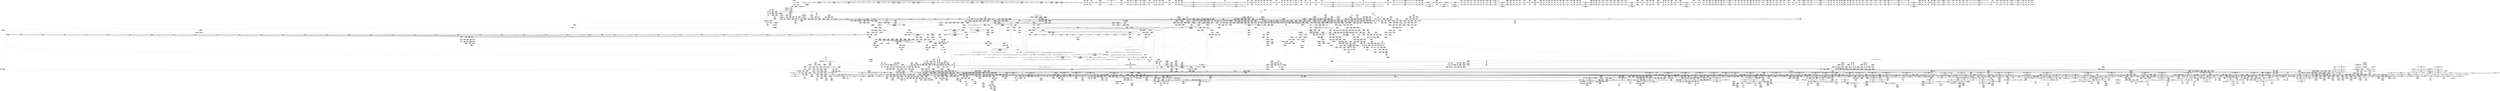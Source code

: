 digraph {
	CE0x596f810 [shape=record,shape=Mrecord,label="{CE0x596f810|tomoyo_const_part_length:while.cond|*SummSource*}"]
	CE0x4c9fbc0 [shape=record,shape=Mrecord,label="{CE0x4c9fbc0|tomoyo_path_permission:tmp8|security/tomoyo/file.c,565}"]
	CE0x4c66ed0 [shape=record,shape=Mrecord,label="{CE0x4c66ed0|tomoyo_path_permission:path|security/tomoyo/file.c,568|*SummSink*}"]
	CE0x6a3c6f0 [shape=record,shape=Mrecord,label="{CE0x6a3c6f0|__llvm_gcov_indirect_counter_increment:tmp3|*SummSource*}"]
	CE0x836b2f0 [shape=record,shape=Mrecord,label="{CE0x836b2f0|rcu_lock_acquire:__here|*SummSink*}"]
	CE0x80d2120 [shape=record,shape=Mrecord,label="{CE0x80d2120|i64*_getelementptr_inbounds_(_4_x_i64_,_4_x_i64_*___llvm_gcov_ctr33,_i64_0,_i64_0)|*Constant*}"]
	CE0x599d3e0 [shape=record,shape=Mrecord,label="{CE0x599d3e0|tomoyo_const_part_length:conv2|security/tomoyo/util.c,627}"]
	CE0x588c560 [shape=record,shape=Mrecord,label="{CE0x588c560|tomoyo_fill_path_info:conv7|security/tomoyo/util.c,668|*SummSink*}"]
	CE0x668d580 [shape=record,shape=Mrecord,label="{CE0x668d580|tomoyo_domain:call|security/tomoyo/common.h,1205|*SummSource*}"]
	CE0x57d49f0 [shape=record,shape=Mrecord,label="{CE0x57d49f0|tomoyo_add_slash:if.end|*SummSource*}"]
	CE0x82efcd0 [shape=record,shape=Mrecord,label="{CE0x82efcd0|_call_void_mcount()_#3|*SummSource*}"]
	CE0x6b82fd0 [shape=record,shape=Mrecord,label="{CE0x6b82fd0|GLOBAL:tomoyo_const_part_length|*Constant*|*SummSource*}"]
	CE0x6886b40 [shape=record,shape=Mrecord,label="{CE0x6886b40|srcu_read_unlock:tmp2|*SummSource*}"]
	CE0x6a4dfe0 [shape=record,shape=Mrecord,label="{CE0x6a4dfe0|tomoyo_fill_path_info:tmp1|*SummSink*}"]
	CE0x8167750 [shape=record,shape=Mrecord,label="{CE0x8167750|tomoyo_fill_path_info:call|security/tomoyo/util.c,664}"]
	CE0x819c950 [shape=record,shape=Mrecord,label="{CE0x819c950|%struct.task_struct*_(%struct.task_struct**)*_asm_movq_%gs:$_1:P_,$0_,_r,im,_dirflag_,_fpsr_,_flags_}"]
	CE0x66d2ca0 [shape=record,shape=Mrecord,label="{CE0x66d2ca0|tomoyo_path_perm:idxprom|security/tomoyo/file.c,797}"]
	CE0x5a09a30 [shape=record,shape=Mrecord,label="{CE0x5a09a30|tomoyo_init_request_info:call4|security/tomoyo/util.c,1010|*SummSource*}"]
	CE0x8103540 [shape=record,shape=Mrecord,label="{CE0x8103540|tomoyo_fill_path_info:tmp8|security/tomoyo/util.c,667|*SummSource*}"]
	CE0x809a7d0 [shape=record,shape=Mrecord,label="{CE0x809a7d0|tomoyo_fill_path_info:land.rhs|*SummSink*}"]
	CE0x67a0290 [shape=record,shape=Mrecord,label="{CE0x67a0290|__llvm_gcov_indirect_counter_increment:tmp2|*SummSink*}"]
	CE0x6b39a60 [shape=record,shape=Mrecord,label="{CE0x6b39a60|tomoyo_const_part_length:filename|Function::tomoyo_const_part_length&Arg::filename::}"]
	CE0x69823e0 [shape=record,shape=Mrecord,label="{CE0x69823e0|i32_2|*Constant*|*SummSink*}"]
	CE0x66f94a0 [shape=record,shape=Mrecord,label="{CE0x66f94a0|tomoyo_const_part_length:filename.addr.0|*SummSink*}"]
	CE0x58d66b0 [shape=record,shape=Mrecord,label="{CE0x58d66b0|tomoyo_const_part_length:conv14|security/tomoyo/util.c,641|*SummSource*}"]
	CE0x8367320 [shape=record,shape=Mrecord,label="{CE0x8367320|i32_2|*Constant*}"]
	CE0x81d3d40 [shape=record,shape=Mrecord,label="{CE0x81d3d40|tomoyo_add_slash:tmp9|security/tomoyo/file.c,136}"]
	CE0x81b67a0 [shape=record,shape=Mrecord,label="{CE0x81b67a0|tomoyo_const_part_length:tmp49|security/tomoyo/util.c,649}"]
	CE0x5a19930 [shape=record,shape=Mrecord,label="{CE0x5a19930|__llvm_gcov_indirect_counter_increment:tmp2}"]
	CE0x4cb7f30 [shape=record,shape=Mrecord,label="{CE0x4cb7f30|i8*_null|*Constant*}"]
	CE0x5937570 [shape=record,shape=Mrecord,label="{CE0x5937570|tomoyo_path_perm:if.end|*SummSource*}"]
	CE0x67dc120 [shape=record,shape=Mrecord,label="{CE0x67dc120|tomoyo_domain:tmp8|security/tomoyo/common.h,1205|*SummSink*}"]
	CE0x5951470 [shape=record,shape=Mrecord,label="{CE0x5951470|tomoyo_path_perm:if.then|*SummSource*}"]
	CE0x6c15cd0 [shape=record,shape=Mrecord,label="{CE0x6c15cd0|tomoyo_get_mode:tmp4|security/tomoyo/util.c,978|*SummSink*}"]
	CE0x6a519b0 [shape=record,shape=Mrecord,label="{CE0x6a519b0|tomoyo_const_part_length:tmp42|security/tomoyo/util.c,644|*SummSink*}"]
	CE0x588cd90 [shape=record,shape=Mrecord,label="{CE0x588cd90|tomoyo_fill_path_info:is_patterned|security/tomoyo/util.c,668|*SummSink*}"]
	CE0x8338090 [shape=record,shape=Mrecord,label="{CE0x8338090|i64_ptrtoint_(i8*_blockaddress(_rcu_lock_acquire,_%__here)_to_i64)|*Constant*}"]
	CE0x5bee700 [shape=record,shape=Mrecord,label="{CE0x5bee700|COLLAPSED:_GCMRE___llvm_gcov_ctr54147_internal_global_11_x_i64_zeroinitializer:_elem_0:default:}"]
	CE0x587b300 [shape=record,shape=Mrecord,label="{CE0x587b300|tomoyo_path_perm:target|Function::tomoyo_path_perm&Arg::target::|*SummSource*}"]
	CE0x59c7120 [shape=record,shape=Mrecord,label="{CE0x59c7120|tomoyo_get_realpath:tobool|security/tomoyo/file.c,151}"]
	CE0x4b5c600 [shape=record,shape=Mrecord,label="{CE0x4b5c600|__llvm_gcov_indirect_counter_increment114:counter|*SummSink*}"]
	CE0x6c28a20 [shape=record,shape=Mrecord,label="{CE0x6c28a20|tomoyo_fill_path_info:tmp4|security/tomoyo/util.c,667}"]
	CE0x83605a0 [shape=record,shape=Mrecord,label="{CE0x83605a0|i64*_getelementptr_inbounds_(_25_x_i64_,_25_x_i64_*___llvm_gcov_ctr11,_i64_0,_i64_14)|*Constant*}"]
	CE0x5880060 [shape=record,shape=Mrecord,label="{CE0x5880060|rcu_lock_acquire:tmp7|*SummSink*}"]
	CE0x69fd1b0 [shape=record,shape=Mrecord,label="{CE0x69fd1b0|i32_0|*Constant*}"]
	CE0x59fa470 [shape=record,shape=Mrecord,label="{CE0x59fa470|tomoyo_path_permission:domain|security/tomoyo/file.c,564|*SummSource*}"]
	CE0x5790d50 [shape=record,shape=Mrecord,label="{CE0x5790d50|tomoyo_path_perm:tmp5|security/tomoyo/file.c,789|*SummSink*}"]
	CE0x66c2980 [shape=record,shape=Mrecord,label="{CE0x66c2980|get_current:entry}"]
	CE0x58e67e0 [shape=record,shape=Mrecord,label="{CE0x58e67e0|tomoyo_const_part_length:tmp1}"]
	CE0x59b2450 [shape=record,shape=Mrecord,label="{CE0x59b2450|i64*_getelementptr_inbounds_(_4_x_i64_,_4_x_i64_*___llvm_gcov_ctr24,_i64_0,_i64_2)|*Constant*|*SummSink*}"]
	CE0x69fc3d0 [shape=record,shape=Mrecord,label="{CE0x69fc3d0|tomoyo_fill_path_info:tmp3|security/tomoyo/util.c,667}"]
	CE0x809b730 [shape=record,shape=Mrecord,label="{CE0x809b730|tomoyo_read_unlock:idx|Function::tomoyo_read_unlock&Arg::idx::}"]
	CE0x5a8d880 [shape=record,shape=Mrecord,label="{CE0x5a8d880|GLOBAL:__llvm_gcov_ctr32134|Global_var:__llvm_gcov_ctr32134|*SummSink*}"]
	CE0x67b5120 [shape=record,shape=Mrecord,label="{CE0x67b5120|i64*_getelementptr_inbounds_(_5_x_i64_,_5_x_i64_*___llvm_gcov_ctr28130,_i64_0,_i64_3)|*Constant*|*SummSource*}"]
	CE0x6b31290 [shape=record,shape=Mrecord,label="{CE0x6b31290|GLOBAL:__llvm_gcov_indirect_counter_increment|*Constant*|*SummSink*}"]
	CE0x8322f80 [shape=record,shape=Mrecord,label="{CE0x8322f80|tomoyo_get_mode:if.end9}"]
	CE0x57fd630 [shape=record,shape=Mrecord,label="{CE0x57fd630|i1_false|*Constant*}"]
	CE0x66675c0 [shape=record,shape=Mrecord,label="{CE0x66675c0|i64_8|*Constant*|*SummSink*}"]
	CE0x80ab210 [shape=record,shape=Mrecord,label="{CE0x80ab210|tomoyo_const_part_length:tmp22|security/tomoyo/util.c,634|*SummSource*}"]
	CE0x81ab060 [shape=record,shape=Mrecord,label="{CE0x81ab060|rcu_lock_release:tmp|*SummSource*}"]
	CE0x69826c0 [shape=record,shape=Mrecord,label="{CE0x69826c0|i64_176|*Constant*}"]
	CE0x6a0bda0 [shape=record,shape=Mrecord,label="{CE0x6a0bda0|tomoyo_path_perm:tmp53|security/tomoyo/file.c,829|*SummSource*}"]
	CE0x6b4a640 [shape=record,shape=Mrecord,label="{CE0x6b4a640|tomoyo_add_slash:if.then|*SummSink*}"]
	CE0x6649f50 [shape=record,shape=Mrecord,label="{CE0x6649f50|srcu_read_lock:sp|Function::srcu_read_lock&Arg::sp::|*SummSink*}"]
	CE0x81c5350 [shape=record,shape=Mrecord,label="{CE0x81c5350|i64*_getelementptr_inbounds_(_5_x_i64_,_5_x_i64_*___llvm_gcov_ctr28130,_i64_0,_i64_3)|*Constant*}"]
	CE0x7650830 [shape=record,shape=Mrecord,label="{CE0x7650830|tomoyo_domain:tmp13|security/tomoyo/common.h,1205}"]
	CE0x69c47f0 [shape=record,shape=Mrecord,label="{CE0x69c47f0|tomoyo_const_part_length:conv24|security/tomoyo/util.c,644|*SummSource*}"]
	CE0x76456b0 [shape=record,shape=Mrecord,label="{CE0x76456b0|tomoyo_fill_path_info:land.rhs}"]
	CE0x5b2f930 [shape=record,shape=Mrecord,label="{CE0x5b2f930|tomoyo_add_slash:tmp5|security/tomoyo/file.c,131|*SummSink*}"]
	CE0x59c77a0 [shape=record,shape=Mrecord,label="{CE0x59c77a0|tomoyo_path_perm:if.end}"]
	CE0x4c66f90 [shape=record,shape=Mrecord,label="{CE0x4c66f90|tomoyo_path_permission:filename5|security/tomoyo/file.c,568}"]
	CE0x6ba3c90 [shape=record,shape=Mrecord,label="{CE0x6ba3c90|tomoyo_fill_path_info:conv|security/tomoyo/util.c,664}"]
	CE0x4a17df0 [shape=record,shape=Mrecord,label="{CE0x4a17df0|tomoyo_fill_path_info:const_len|security/tomoyo/util.c,666|*SummSink*}"]
	CE0x593eb30 [shape=record,shape=Mrecord,label="{CE0x593eb30|tomoyo_path_permission:do.end|*SummSink*}"]
	CE0x8030990 [shape=record,shape=Mrecord,label="{CE0x8030990|tomoyo_get_mode:retval.0}"]
	CE0x5904090 [shape=record,shape=Mrecord,label="{CE0x5904090|tomoyo_path_perm:call|security/tomoyo/file.c,797}"]
	CE0x68d3250 [shape=record,shape=Mrecord,label="{CE0x68d3250|tomoyo_get_mode:arrayidx|security/tomoyo/util.c,981|*SummSink*}"]
	CE0x8012b00 [shape=record,shape=Mrecord,label="{CE0x8012b00|i64**_getelementptr_inbounds_(_3_x_i64*_,_3_x_i64*_*___llvm_gcda_edge_table,_i64_0,_i64_1)|*Constant*|*SummSource*}"]
	CE0x4b5dec0 [shape=record,shape=Mrecord,label="{CE0x4b5dec0|tomoyo_get_mode:idxprom6|security/tomoyo/util.c,983}"]
	CE0x69ec210 [shape=record,shape=Mrecord,label="{CE0x69ec210|i64**_getelementptr_inbounds_(_3_x_i64*_,_3_x_i64*_*___llvm_gcda_edge_table44,_i64_0,_i64_0)|*Constant*}"]
	CE0x58c3540 [shape=record,shape=Mrecord,label="{CE0x58c3540|i64_2|*Constant*|*SummSource*}"]
	CE0x4c9f440 [shape=record,shape=Mrecord,label="{CE0x4c9f440|tomoyo_path_permission:idxprom|security/tomoyo/file.c,563}"]
	CE0x57bf450 [shape=record,shape=Mrecord,label="{CE0x57bf450|tomoyo_read_unlock:entry}"]
	CE0x8021f90 [shape=record,shape=Mrecord,label="{CE0x8021f90|0:_i32,_8:_%struct.srcu_struct_array*,_16:_i32,_20:_i32,_24:_i32,_32:_i8*,_40:_%struct.lock_class_key*,_48:_2_x_%struct.lock_class*_,_64:_i8*,_72:_i32,_80:_i64,_88:_i8,_96:_%struct.callback_head*,_104:_%struct.callback_head**,_112:_%struct.callback_head*,_120:_%struct.callback_head**,_128:_%struct.callback_head*,_136:_%struct.callback_head**,_144:_%struct.callback_head*,_152:_%struct.callback_head**,_160:_i64,_168:_%struct.list_head*,_176:_%struct.list_head*,_184:_void_(%struct.work_struct*)*,_192:_%struct.lock_class_key*,_200:_2_x_%struct.lock_class*_,_216:_i8*,_224:_i32,_232:_i64,_240:_%struct.list_head*,_248:_%struct.list_head*,_256:_i64,_264:_%struct.tvec_base*,_272:_void_(i64)*,_280:_i64,_288:_i32,_292:_i32,_296:_i8*,_304:_16_x_i8_,_320:_%struct.lock_class_key*,_328:_2_x_%struct.lock_class*_,_344:_i8*,_352:_i32,_360:_i64,_368:_%struct.workqueue_struct*,_376:_i32,_384:_%struct.lock_class_key*,_392:_2_x_%struct.lock_class*_,_408:_i8*,_416:_i32,_424:_i64,_:_GCE_tomoyo_ss_global_%struct.srcu_struct_i32_-300,_%struct.srcu_struct_array*_tomoyo_ss_srcu_array,_%struct.spinlock_%union.anon.14_%struct.raw_spinlock_%struct.arch_spinlock_zeroinitializer,_i32_-559067475,_i32_-1,_i8*_inttoptr_(i64_-1_to_i8*),_%struct.lockdep_map_%struct.lock_class_key*_null,_2_x_%struct.lock_class*_zeroinitializer,_i8*_getelementptr_inbounds_(_21_x_i8_,_21_x_i8_*_.str171,_i32_0,_i32_0),_i32_0,_i64_0_,_i8_0,_%struct.rcu_batch_%struct.callback_head*_null,_%struct.callback_head**_bitcast_(i8*_getelementptr_(i8,_i8*_bitcast_(%struct.srcu_struct*_tomoyo_ss_to_i8*),_i64_96)_to_%struct.callback_head**)_,_%struct.rcu_batch_%struct.callback_head*_null,_%struct.callback_head**_bitcast_(i8*_getelementptr_(i8,_i8*_bitcast_(%struct.srcu_struct*_tomoyo_ss_to_i8*),_i64_112)_to_%struct.callback_head**)_,_%struct.rcu_batch_%struct.callback_head*_null,_%struct.callback_head**_bitcast_(i8*_getelementptr_(i8,_i8*_bitcast_(%struct.srcu_struct*_tomoyo_ss_to_i8*),_i64_128)_to_%struct.callback_head**)_,_%struct.rcu_batch_%struct.callback_head*_null,_%struct.callback_head**_bitcast_(i8*_getelementptr_(i8,_i8*_bitcast_(%struct.srcu_struct*_tomoyo_ss_to_i8*),_i64_144)_to_%struct.callback_head**)_,_%struct.delayed_work_%struct.work_struct_%struct.atomic64_t_i64_137438953424_,_%struct.list_head_%struct.list_head*_bitcast_(i8*_getelementptr_(i8,_i8*_bitcast_(%struct.srcu_struct*_tomoyo_ss_to_i8*),_i64_168)_to_%struct.list_head*),_%struct.list_head*_bitcast_(i8*_getelementptr_(i8,_i8*_bitcast_(%struct.srcu_struct*_tomoyo_ss_to_i8*),_i64_168)_to_%struct.list_head*)_,_void_(%struct.work_struct*)*_process_srcu,_%struct.lockdep_map_%struct.lock_class_key*_bitcast_(i8*_getelementptr_(i8,_i8*_bitcast_(%struct.srcu_struct*_tomoyo_ss_to_i8*),_i64_160)_to_%struct.lock_class_key*),_2_x_%struct.lock_class*_zeroinitializer,_i8*_getelementptr_inbounds_(_22_x_i8_,_22_x_i8_*_.str1172,_i32_0,_i32_0),_i32_0,_i64_0_,_%struct.timer_list_%struct.list_head_%struct.list_head*_null,_%struct.list_head*_inttoptr_(i64_1953723489_to_%struct.list_head*)_,_i64_0,_%struct.tvec_base*_bitcast_(i8*_getelementptr_(i8,_i8*_bitcast_(%struct.tvec_base*_boot_tvec_bases_to_i8*),_i64_2)_to_%struct.tvec_base*),_void_(i64)*_delayed_work_timer_fn,_i64_ptrtoint_(i8*_getelementptr_(i8,_i8*_bitcast_(%struct.srcu_struct*_tomoyo_ss_to_i8*),_i64_160)_to_i64),_i32_-1,_i32_0,_i8*_null,_16_x_i8_zeroinitializer,_%struct.lockdep_map_%struct.lock_class_key*_bitcast_(_29_x_i8_*_.str2173_to_%struct.lock_class_key*),_2_x_%struct.lock_class*_zeroinitializer,_i8*_getelementptr_inbounds_(_29_x_i8_,_29_x_i8_*_.str2173,_i32_0,_i32_0),_i32_0,_i64_0_,_%struct.workqueue_struct*_null,_i32_0_,_%struct.lockdep_map_%struct.lock_class_key*_null,_2_x_%struct.lock_class*_zeroinitializer,_i8*_getelementptr_inbounds_(_10_x_i8_,_10_x_i8_*_.str3174,_i32_0,_i32_0),_i32_0,_i64_0_,_align_8:_elem_0:default:}"]
	CE0x69fd060 [shape=record,shape=Mrecord,label="{CE0x69fd060|tomoyo_fill_path_info:tmp1}"]
	CE0x59fb0a0 [shape=record,shape=Mrecord,label="{CE0x59fb0a0|tomoyo_fill_path_info:land.end|*SummSink*}"]
	CE0x7657ea0 [shape=record,shape=Mrecord,label="{CE0x7657ea0|tomoyo_get_mode:tmp6|security/tomoyo/util.c,978|*SummSink*}"]
	CE0x80ab4d0 [shape=record,shape=Mrecord,label="{CE0x80ab4d0|tomoyo_const_part_length:tmp23|security/tomoyo/util.c,634}"]
	CE0x6ba32f0 [shape=record,shape=Mrecord,label="{CE0x6ba32f0|VOIDTB_TE_array:_GCE_.str1_private_unnamed_addr_constant_12_x_i8_c_file_%s_%s_0A_00_,_align_1:_elem_0:default:}"]
	CE0x5a25fc0 [shape=record,shape=Mrecord,label="{CE0x5a25fc0|GLOBAL:lock_acquire|*Constant*|*SummSink*}"]
	CE0x5ab9980 [shape=record,shape=Mrecord,label="{CE0x5ab9980|tomoyo_init_request_info:tmp8|security/tomoyo/util.c,1005}"]
	CE0x591b780 [shape=record,shape=Mrecord,label="{CE0x591b780|GLOBAL:__llvm_gcov_ctr34|Global_var:__llvm_gcov_ctr34}"]
	CE0x6aaa0a0 [shape=record,shape=Mrecord,label="{CE0x6aaa0a0|tomoyo_audit_path_log:entry|*SummSink*}"]
	CE0x67100a0 [shape=record,shape=Mrecord,label="{CE0x67100a0|GLOBAL:tomoyo_encode|*Constant*|*SummSource*}"]
	CE0x818d220 [shape=record,shape=Mrecord,label="{CE0x818d220|tomoyo_get_mode:call|security/tomoyo/util.c,980|*SummSource*}"]
	CE0x58af430 [shape=record,shape=Mrecord,label="{CE0x58af430|_ret_void|*SummSource*}"]
	CE0x6ba4c50 [shape=record,shape=Mrecord,label="{CE0x6ba4c50|tomoyo_path_perm:tmp40|security/tomoyo/file.c,821}"]
	CE0x57ad080 [shape=record,shape=Mrecord,label="{CE0x57ad080|i64_1|*Constant*}"]
	CE0x674f3b0 [shape=record,shape=Mrecord,label="{CE0x674f3b0|tomoyo_const_part_length:tmp19|security/tomoyo/util.c,628|*SummSink*}"]
	CE0x6adaa60 [shape=record,shape=Mrecord,label="{CE0x6adaa60|i32_47|*Constant*}"]
	CE0x59b26b0 [shape=record,shape=Mrecord,label="{CE0x59b26b0|rcu_lock_acquire:tmp4|include/linux/rcupdate.h,418|*SummSource*}"]
	CE0x58133c0 [shape=record,shape=Mrecord,label="{CE0x58133c0|tomoyo_sb_umount:tmp4|*LoadInst*|security/tomoyo/tomoyo.c,427|*SummSink*}"]
	CE0x7657ff0 [shape=record,shape=Mrecord,label="{CE0x7657ff0|tomoyo_get_mode:tmp7|security/tomoyo/util.c,979}"]
	CE0x5858dc0 [shape=record,shape=Mrecord,label="{CE0x5858dc0|tomoyo_const_part_length:tmp27|security/tomoyo/util.c,641}"]
	CE0x4dfeb20 [shape=record,shape=Mrecord,label="{CE0x4dfeb20|_call_void_mcount()_#3}"]
	CE0x58bfb50 [shape=record,shape=Mrecord,label="{CE0x58bfb50|tomoyo_init_request_info:domain|Function::tomoyo_init_request_info&Arg::domain::}"]
	CE0x6b186b0 [shape=record,shape=Mrecord,label="{CE0x6b186b0|i64*_getelementptr_inbounds_(_10_x_i64_,_10_x_i64_*___llvm_gcov_ctr34,_i64_0,_i64_8)|*Constant*}"]
	CE0x6847a90 [shape=record,shape=Mrecord,label="{CE0x6847a90|tomoyo_init_request_info:tmp3|security/tomoyo/util.c,1004|*SummSink*}"]
	CE0x6c2c0e0 [shape=record,shape=Mrecord,label="{CE0x6c2c0e0|tomoyo_read_unlock:tmp3|*SummSink*}"]
	CE0x6925e40 [shape=record,shape=Mrecord,label="{CE0x6925e40|tomoyo_const_part_length:tmp30|security/tomoyo/util.c,641|*SummSource*}"]
	CE0x693c750 [shape=record,shape=Mrecord,label="{CE0x693c750|tomoyo_const_part_length:cmp21|security/tomoyo/util.c,644|*SummSource*}"]
	CE0x5a38ec0 [shape=record,shape=Mrecord,label="{CE0x5a38ec0|GLOBAL:tomoyo_profile|*Constant*}"]
	CE0x682d110 [shape=record,shape=Mrecord,label="{CE0x682d110|tomoyo_get_mode:index|Function::tomoyo_get_mode&Arg::index::|*SummSource*}"]
	CE0x6c16840 [shape=record,shape=Mrecord,label="{CE0x6c16840|tomoyo_fill_path_info:tmp5|security/tomoyo/util.c,667}"]
	CE0x6886730 [shape=record,shape=Mrecord,label="{CE0x6886730|tomoyo_const_part_length:incdec.ptr|security/tomoyo/util.c,626|*SummSink*}"]
	CE0x6a0a010 [shape=record,shape=Mrecord,label="{CE0x6a0a010|0:_i8*,_:_SCMRE_0,8_|*MultipleSource*|security/tomoyo/file.c, 794|security/tomoyo/file.c, 792|security/tomoyo/file.c,802}"]
	CE0x830a550 [shape=record,shape=Mrecord,label="{CE0x830a550|srcu_read_lock:bb|*SummSink*}"]
	CE0x836af60 [shape=record,shape=Mrecord,label="{CE0x836af60|__llvm_gcov_indirect_counter_increment114:tmp2|*SummSink*}"]
	CE0x66c2b60 [shape=record,shape=Mrecord,label="{CE0x66c2b60|get_current:entry|*SummSink*}"]
	CE0x4c5f550 [shape=record,shape=Mrecord,label="{CE0x4c5f550|tomoyo_path_permission:idxprom|security/tomoyo/file.c,563|*SummSink*}"]
	CE0x66c5130 [shape=record,shape=Mrecord,label="{CE0x66c5130|tomoyo_get_realpath:return}"]
	CE0x8166e40 [shape=record,shape=Mrecord,label="{CE0x8166e40|rcu_lock_acquire:bb}"]
	CE0x69f89c0 [shape=record,shape=Mrecord,label="{CE0x69f89c0|tomoyo_path_permission:if.end|*SummSource*}"]
	CE0x834ad90 [shape=record,shape=Mrecord,label="{CE0x834ad90|tomoyo_const_part_length:tmp9|security/tomoyo/util.c,626}"]
	CE0x57acb80 [shape=record,shape=Mrecord,label="{CE0x57acb80|tomoyo_const_part_length:conv|security/tomoyo/util.c,626|*SummSink*}"]
	CE0x4d4bbf0 [shape=record,shape=Mrecord,label="{CE0x4d4bbf0|tomoyo_domain:tobool|security/tomoyo/common.h,1205|*SummSink*}"]
	CE0x5a2d5b0 [shape=record,shape=Mrecord,label="{CE0x5a2d5b0|i64*_getelementptr_inbounds_(_2_x_i64_,_2_x_i64_*___llvm_gcov_ctr22,_i64_0,_i64_1)|*Constant*|*SummSource*}"]
	CE0x4b5e070 [shape=record,shape=Mrecord,label="{CE0x4b5e070|tomoyo_get_mode:arrayidx8|security/tomoyo/util.c,983|*SummSink*}"]
	CE0x6a1aa10 [shape=record,shape=Mrecord,label="{CE0x6a1aa10|tomoyo_const_part_length:tmp1|*SummSink*}"]
	CE0x6847e30 [shape=record,shape=Mrecord,label="{CE0x6847e30|_call_void_mcount()_#3|*SummSink*}"]
	CE0x6abafa0 [shape=record,shape=Mrecord,label="{CE0x6abafa0|i64_7|*Constant*}"]
	CE0x6af9250 [shape=record,shape=Mrecord,label="{CE0x6af9250|i1_true|*Constant*}"]
	CE0x80d1720 [shape=record,shape=Mrecord,label="{CE0x80d1720|rcu_lock_release:tmp2}"]
	CE0x6c3f100 [shape=record,shape=Mrecord,label="{CE0x6c3f100|tomoyo_const_part_length:if.end6|*SummSink*}"]
	CE0x4ae9dd0 [shape=record,shape=Mrecord,label="{CE0x4ae9dd0|0:_i8,_array:_GCRE_tomoyo_index2category_constant_39_x_i8_c_00_00_00_00_00_00_00_00_00_00_00_00_00_00_00_00_00_00_00_00_00_00_00_01_01_01_01_01_01_01_01_01_01_01_01_01_01_01_02_,_align_16:_elem_37::|security/tomoyo/util.c,983}"]
	CE0x4ddf580 [shape=record,shape=Mrecord,label="{CE0x4ddf580|tomoyo_sb_umount:mnt1|security/tomoyo/tomoyo.c,427|*SummSink*}"]
	CE0x6b4a2b0 [shape=record,shape=Mrecord,label="{CE0x6b4a2b0|GLOBAL:__llvm_gcov_ctr28130|Global_var:__llvm_gcov_ctr28130|*SummSink*}"]
	CE0x69f7fa0 [shape=record,shape=Mrecord,label="{CE0x69f7fa0|tomoyo_fill_path_info:hash|security/tomoyo/util.c,669}"]
	CE0x5a3a9a0 [shape=record,shape=Mrecord,label="{CE0x5a3a9a0|tomoyo_init_request_info:tmp2|security/tomoyo/util.c,1003|*SummSource*}"]
	CE0x66402e0 [shape=record,shape=Mrecord,label="{CE0x66402e0|128:_i8*,_1208:_%struct.file*,_:_CMRE_34,35_}"]
	CE0x59b4e00 [shape=record,shape=Mrecord,label="{CE0x59b4e00|128:_i8*,_1208:_%struct.file*,_:_CMRE_29,30_}"]
	CE0x593e750 [shape=record,shape=Mrecord,label="{CE0x593e750|tomoyo_domain:tmp1}"]
	CE0x667c890 [shape=record,shape=Mrecord,label="{CE0x667c890|40:_%struct.tomoyo_policy_namespace*,_48:_i8,_:_GCRE_tomoyo_kernel_domain_external_global_%struct.tomoyo_domain_info_40,48_|*MultipleSource*|security/tomoyo/util.c,1005|security/tomoyo/util.c,1007|Function::tomoyo_init_request_info&Arg::domain::}"]
	CE0x69a0600 [shape=record,shape=Mrecord,label="{CE0x69a0600|tomoyo_get_mode:default_config|security/tomoyo/util.c,986|*SummSource*}"]
	CE0x58e6850 [shape=record,shape=Mrecord,label="{CE0x58e6850|tomoyo_const_part_length:tmp1|*SummSource*}"]
	CE0x58bf8f0 [shape=record,shape=Mrecord,label="{CE0x58bf8f0|%struct.tomoyo_domain_info*_null|*Constant*|*SummSource*}"]
	CE0x69fd0d0 [shape=record,shape=Mrecord,label="{CE0x69fd0d0|_call_void_mcount()_#3}"]
	CE0x807bcd0 [shape=record,shape=Mrecord,label="{CE0x807bcd0|tomoyo_const_part_length:tmp51|security/tomoyo/util.c,651}"]
	CE0x80e1b10 [shape=record,shape=Mrecord,label="{CE0x80e1b10|rcu_lock_release:entry}"]
	CE0x6725c40 [shape=record,shape=Mrecord,label="{CE0x6725c40|tomoyo_path_perm:name11|security/tomoyo/file.c,813|*SummSink*}"]
	CE0x6a7c7f0 [shape=record,shape=Mrecord,label="{CE0x6a7c7f0|GLOBAL:tomoyo_domain.__warned|Global_var:tomoyo_domain.__warned}"]
	CE0x8318f50 [shape=record,shape=Mrecord,label="{CE0x8318f50|tomoyo_path_perm:tmp24|security/tomoyo/file.c,814|*SummSink*}"]
	CE0x58132e0 [shape=record,shape=Mrecord,label="{CE0x58132e0|0:_%struct.dentry*,_:_CRE_16,20_|*MultipleSource*|Function::tomoyo_sb_umount&Arg::mnt::|security/tomoyo/tomoyo.c,427}"]
	CE0x673a9c0 [shape=record,shape=Mrecord,label="{CE0x673a9c0|tomoyo_const_part_length:tmp52|security/tomoyo/util.c,652}"]
	CE0x69b5000 [shape=record,shape=Mrecord,label="{CE0x69b5000|tomoyo_path_perm:conv|security/tomoyo/file.c,800}"]
	CE0x8022220 [shape=record,shape=Mrecord,label="{CE0x8022220|_ret_i32_%retval.0,_!dbg_!38957|security/tomoyo/util.c,652|*SummSource*}"]
	CE0x4de27b0 [shape=record,shape=Mrecord,label="{CE0x4de27b0|_ret_i32_%call,_!dbg_!38908|security/tomoyo/tomoyo.c,428|*SummSink*}"]
	CE0x6b23000 [shape=record,shape=Mrecord,label="{CE0x6b23000|_call_void___llvm_gcov_indirect_counter_increment114(i32*___llvm_gcov_global_state_pred45,_i64**_getelementptr_inbounds_(_3_x_i64*_,_3_x_i64*_*___llvm_gcda_edge_table44,_i64_0,_i64_0)),_!dbg_!38954|security/tomoyo/util.c,649|*SummSink*}"]
	CE0x8144640 [shape=record,shape=Mrecord,label="{CE0x8144640|i32_1|*Constant*|*SummSink*}"]
	CE0x5940420 [shape=record,shape=Mrecord,label="{CE0x5940420|tomoyo_init_request_info:conv|security/tomoyo/util.c,1010|*SummSource*}"]
	CE0x5a096b0 [shape=record,shape=Mrecord,label="{CE0x5a096b0|tomoyo_init_request_info:tmp12|security/tomoyo/util.c,1010|*SummSink*}"]
	CE0x6a518f0 [shape=record,shape=Mrecord,label="{CE0x6a518f0|tomoyo_const_part_length:tmp42|security/tomoyo/util.c,644|*SummSource*}"]
	CE0x4ad6e00 [shape=record,shape=Mrecord,label="{CE0x4ad6e00|tomoyo_add_slash:is_dir|security/tomoyo/file.c,131|*SummSource*}"]
	CE0x673b2c0 [shape=record,shape=Mrecord,label="{CE0x673b2c0|tomoyo_const_part_length:tmp52|security/tomoyo/util.c,652|*SummSink*}"]
	CE0x6b31220 [shape=record,shape=Mrecord,label="{CE0x6b31220|tomoyo_path_perm:conv8|security/tomoyo/file.c,807|*SummSink*}"]
	CE0x5ae9220 [shape=record,shape=Mrecord,label="{CE0x5ae9220|tomoyo_fill_path_info:cmp8|security/tomoyo/util.c,668}"]
	CE0x59512b0 [shape=record,shape=Mrecord,label="{CE0x59512b0|i64*_getelementptr_inbounds_(_5_x_i64_,_5_x_i64_*___llvm_gcov_ctr32134,_i64_0,_i64_4)|*Constant*|*SummSink*}"]
	CE0x693c900 [shape=record,shape=Mrecord,label="{CE0x693c900|tomoyo_const_part_length:cmp21|security/tomoyo/util.c,644|*SummSink*}"]
	CE0x4de1f00 [shape=record,shape=Mrecord,label="{CE0x4de1f00|tomoyo_sb_umount:mnt_root|security/tomoyo/tomoyo.c,427}"]
	CE0x682cdf0 [shape=record,shape=Mrecord,label="{CE0x682cdf0|tomoyo_get_mode:profile|Function::tomoyo_get_mode&Arg::profile::|*SummSource*}"]
	CE0x4b5dbf0 [shape=record,shape=Mrecord,label="{CE0x4b5dbf0|tomoyo_get_mode:arrayidx8|security/tomoyo/util.c,983|*SummSource*}"]
	CE0x6a3d260 [shape=record,shape=Mrecord,label="{CE0x6a3d260|tomoyo_get_realpath:tmp7|security/tomoyo/file.c,152|*SummSource*}"]
	CE0x7659fc0 [shape=record,shape=Mrecord,label="{CE0x7659fc0|tomoyo_fill_path_info:frombool10|security/tomoyo/util.c,668}"]
	CE0x81b2bc0 [shape=record,shape=Mrecord,label="{CE0x81b2bc0|COLLAPSED:_GCMRE___llvm_gcov_ctr53148_internal_global_2_x_i64_zeroinitializer:_elem_0:default:}"]
	CE0x5816cb0 [shape=record,shape=Mrecord,label="{CE0x5816cb0|tomoyo_path_perm:bb|*SummSink*}"]
	CE0x58af020 [shape=record,shape=Mrecord,label="{CE0x58af020|srcu_read_unlock:tmp3|*SummSink*}"]
	CE0x82f8060 [shape=record,shape=Mrecord,label="{CE0x82f8060|tomoyo_init_request_info:bb}"]
	CE0x4e635a0 [shape=record,shape=Mrecord,label="{CE0x4e635a0|tomoyo_path_perm:cleanup}"]
	CE0x672e710 [shape=record,shape=Mrecord,label="{CE0x672e710|i8*_getelementptr_inbounds_(_45_x_i8_,_45_x_i8_*_.str13,_i32_0,_i32_0)|*Constant*|*SummSource*}"]
	CE0x6b50eb0 [shape=record,shape=Mrecord,label="{CE0x6b50eb0|tomoyo_get_realpath:if.end|*SummSource*}"]
	CE0x660f600 [shape=record,shape=Mrecord,label="{CE0x660f600|tomoyo_const_part_length:add|security/tomoyo/util.c,634}"]
	CE0x59b4900 [shape=record,shape=Mrecord,label="{CE0x59b4900|128:_i8*,_1208:_%struct.file*,_:_CMRE_25,26_}"]
	CE0x6a2ecc0 [shape=record,shape=Mrecord,label="{CE0x6a2ecc0|tomoyo_path_perm:conv|security/tomoyo/file.c,800|*SummSink*}"]
	CE0x6655b00 [shape=record,shape=Mrecord,label="{CE0x6655b00|tomoyo_read_lock:call|security/tomoyo/common.h,1097|*SummSource*}"]
	CE0x6c2c360 [shape=record,shape=Mrecord,label="{CE0x6c2c360|tomoyo_add_slash:if.then|*SummSource*}"]
	CE0x6803620 [shape=record,shape=Mrecord,label="{CE0x6803620|128:_i8*,_1208:_%struct.file*,_:_CMRE_80,88_|*MultipleSource*|security/tomoyo/common.h,1205|security/tomoyo/common.h,1205}"]
	CE0x6abc530 [shape=record,shape=Mrecord,label="{CE0x6abc530|tomoyo_path_perm:tmp16|security/tomoyo/file.c,804}"]
	CE0x6bf78e0 [shape=record,shape=Mrecord,label="{CE0x6bf78e0|tomoyo_init_request_info:tmp13|*LoadInst*|security/tomoyo/util.c,1011|*SummSink*}"]
	CE0x6605020 [shape=record,shape=Mrecord,label="{CE0x6605020|tomoyo_get_mode:return}"]
	CE0x59e7040 [shape=record,shape=Mrecord,label="{CE0x59e7040|i64_0|*Constant*|*SummSink*}"]
	CE0x4ca85d0 [shape=record,shape=Mrecord,label="{CE0x4ca85d0|0:_%struct.dentry*,_:_CRE_8,16_|*MultipleSource*|Function::tomoyo_sb_umount&Arg::mnt::|security/tomoyo/tomoyo.c,427}"]
	CE0x681d460 [shape=record,shape=Mrecord,label="{CE0x681d460|i32_4|*Constant*|*SummSource*}"]
	CE0x59ab1b0 [shape=record,shape=Mrecord,label="{CE0x59ab1b0|get_current:bb}"]
	CE0x81032c0 [shape=record,shape=Mrecord,label="{CE0x81032c0|tomoyo_get_mode:idxprom3|security/tomoyo/util.c,983|*SummSink*}"]
	CE0x675a010 [shape=record,shape=Mrecord,label="{CE0x675a010|tomoyo_fill_path_info:entry}"]
	CE0x6af8b10 [shape=record,shape=Mrecord,label="{CE0x6af8b10|tomoyo_domain:tmp|*SummSink*}"]
	CE0x5bfcd30 [shape=record,shape=Mrecord,label="{CE0x5bfcd30|tomoyo_const_part_length:add|security/tomoyo/util.c,634|*SummSink*}"]
	CE0x59b22b0 [shape=record,shape=Mrecord,label="{CE0x59b22b0|get_current:tmp1}"]
	CE0x6b9b1e0 [shape=record,shape=Mrecord,label="{CE0x6b9b1e0|tomoyo_get_mode:mode.1|*SummSource*}"]
	CE0x6abc9e0 [shape=record,shape=Mrecord,label="{CE0x6abc9e0|tomoyo_path_perm:tmp17|security/tomoyo/file.c,804|*SummSource*}"]
	CE0x6ba4720 [shape=record,shape=Mrecord,label="{CE0x6ba4720|i32_-12|*Constant*}"]
	CE0x801eee0 [shape=record,shape=Mrecord,label="{CE0x801eee0|tomoyo_path_perm:tmp21|security/tomoyo/file.c,810}"]
	CE0x8088280 [shape=record,shape=Mrecord,label="{CE0x8088280|_call_void_mcount()_#3|*SummSink*}"]
	CE0x6a92570 [shape=record,shape=Mrecord,label="{CE0x6a92570|tomoyo_domain:tmp22|security/tomoyo/common.h,1205|*SummSink*}"]
	CE0x687ad40 [shape=record,shape=Mrecord,label="{CE0x687ad40|0:_%struct.tomoyo_obj_info*,_16:_%struct.tomoyo_domain_info*,_24:_%struct.tomoyo_path_info*,_40:_i8,_72:_i8,_75:_i8,_76:_i8,_77:_i8,_:_SCMRE_24,25_}"]
	CE0x4c5f8f0 [shape=record,shape=Mrecord,label="{CE0x4c5f8f0|srcu_read_unlock:sp|Function::srcu_read_unlock&Arg::sp::|*SummSink*}"]
	CE0x4b0fd30 [shape=record,shape=Mrecord,label="{CE0x4b0fd30|tomoyo_path_permission:tmp4|security/tomoyo/file.c,564|*SummSink*}"]
	CE0x6a83010 [shape=record,shape=Mrecord,label="{CE0x6a83010|tomoyo_domain:tmp14|security/tomoyo/common.h,1205}"]
	CE0x6604c00 [shape=record,shape=Mrecord,label="{CE0x6604c00|tomoyo_domain:tmp23|security/tomoyo/common.h,1205|*SummSink*}"]
	CE0x5909830 [shape=record,shape=Mrecord,label="{CE0x5909830|tomoyo_fill_path_info:tmp13|*LoadInst*|security/tomoyo/util.c,668}"]
	CE0x5a65330 [shape=record,shape=Mrecord,label="{CE0x5a65330|i64_0|*Constant*}"]
	CE0x69c4190 [shape=record,shape=Mrecord,label="{CE0x69c4190|tomoyo_const_part_length:tmp39|security/tomoyo/util.c,644|*SummSource*}"]
	CE0x696a040 [shape=record,shape=Mrecord,label="{CE0x696a040|0:_%struct.tomoyo_obj_info*,_16:_%struct.tomoyo_domain_info*,_24:_%struct.tomoyo_path_info*,_40:_i8,_72:_i8,_75:_i8,_76:_i8,_77:_i8,_:_SCMRE_63,64_}"]
	CE0x6aaa190 [shape=record,shape=Mrecord,label="{CE0x6aaa190|_ret_i32_%call,_!dbg_!38912|security/tomoyo/file.c,167}"]
	CE0x8012de0 [shape=record,shape=Mrecord,label="{CE0x8012de0|_ret_void}"]
	CE0x59c75f0 [shape=record,shape=Mrecord,label="{CE0x59c75f0|tomoyo_init_request_info:mode5|security/tomoyo/util.c,1011|*SummSource*}"]
	CE0x83713e0 [shape=record,shape=Mrecord,label="{CE0x83713e0|tomoyo_sb_umount:dentry|security/tomoyo/tomoyo.c,427|*SummSink*}"]
	CE0x6a4d970 [shape=record,shape=Mrecord,label="{CE0x6a4d970|tomoyo_fill_path_info:bb}"]
	CE0x7ffa240 [shape=record,shape=Mrecord,label="{CE0x7ffa240|i64*_getelementptr_inbounds_(_12_x_i64_,_12_x_i64_*___llvm_gcov_ctr31133,_i64_0,_i64_6)|*Constant*|*SummSource*}"]
	CE0x4e2caa0 [shape=record,shape=Mrecord,label="{CE0x4e2caa0|tomoyo_path_perm:tmp48|security/tomoyo/file.c,828}"]
	CE0x668b230 [shape=record,shape=Mrecord,label="{CE0x668b230|tomoyo_audit_path_log:tmp7|security/tomoyo/file.c,169|*SummSink*}"]
	CE0x4ca15f0 [shape=record,shape=Mrecord,label="{CE0x4ca15f0|0:_i8,_array:_GCR_tomoyo_p2mac_internal_constant_11_x_i8_c_00_01_01_01_03_04_06_09_0A_13_15_,_align_1:_elem_9::|security/tomoyo/file.c,797}"]
	CE0x5bfce80 [shape=record,shape=Mrecord,label="{CE0x5bfce80|tomoyo_const_part_length:add29|security/tomoyo/util.c,646}"]
	CE0x6b973b0 [shape=record,shape=Mrecord,label="{CE0x6b973b0|__llvm_gcov_indirect_counter_increment:pred}"]
	CE0x80de3b0 [shape=record,shape=Mrecord,label="{CE0x80de3b0|tomoyo_path_permission:type1|security/tomoyo/file.c,564|*SummSource*}"]
	CE0x4cfa2a0 [shape=record,shape=Mrecord,label="{CE0x4cfa2a0|tomoyo_get_mode:tmp20|security/tomoyo/util.c,985}"]
	CE0x5ae76e0 [shape=record,shape=Mrecord,label="{CE0x5ae76e0|tomoyo_path_perm:if.then25}"]
	CE0x6aba7a0 [shape=record,shape=Mrecord,label="{CE0x6aba7a0|tomoyo_path_permission:cmp10|security/tomoyo/file.c,573|*SummSink*}"]
	CE0x82ef760 [shape=record,shape=Mrecord,label="{CE0x82ef760|tomoyo_fill_path_info:call11|security/tomoyo/util.c,669}"]
	CE0x4d7d600 [shape=record,shape=Mrecord,label="{CE0x4d7d600|tomoyo_audit_path_log:name|security/tomoyo/file.c,169|*SummSink*}"]
	CE0x803d7b0 [shape=record,shape=Mrecord,label="{CE0x803d7b0|0:_i64*,_array:_GCR___llvm_gcda_edge_table44_internal_unnamed_addr_constant_3_x_i64*_i64*_getelementptr_inbounds_(_31_x_i64_,_31_x_i64_*___llvm_gcov_ctr43150,_i64_0,_i64_10),_i64*_getelementptr_inbounds_(_31_x_i64_,_31_x_i64_*___llvm_gcov_ctr43150,_i64_0,_i64_11),_i64*_getelementptr_inbounds_(_31_x_i64_,_31_x_i64_*___llvm_gcov_ctr43150,_i64_0,_i64_15)_:_elem_0::}"]
	CE0x4dee6e0 [shape=record,shape=Mrecord,label="{CE0x4dee6e0|i8_0|*Constant*|*SummSink*}"]
	CE0x6656480 [shape=record,shape=Mrecord,label="{CE0x6656480|__llvm_gcov_indirect_counter_increment:tmp1|*SummSource*}"]
	CE0x4ce1b00 [shape=record,shape=Mrecord,label="{CE0x4ce1b00|tomoyo_path_permission:mode2|security/tomoyo/file.c,565|*SummSink*}"]
	CE0x7658470 [shape=record,shape=Mrecord,label="{CE0x7658470|GLOBAL:__llvm_gcov_ctr28130|Global_var:__llvm_gcov_ctr28130}"]
	CE0x69a0430 [shape=record,shape=Mrecord,label="{CE0x69a0430|i32_5|*Constant*}"]
	CE0x584d050 [shape=record,shape=Mrecord,label="{CE0x584d050|_call_void_lock_acquire(%struct.lockdep_map*_%map,_i32_0,_i32_0,_i32_2,_i32_0,_%struct.lockdep_map*_null,_i64_ptrtoint_(i8*_blockaddress(_rcu_lock_acquire,_%__here)_to_i64))_#9,_!dbg_!38907|include/linux/rcupdate.h,418|*SummSource*}"]
	CE0x8282a80 [shape=record,shape=Mrecord,label="{CE0x8282a80|i64*_getelementptr_inbounds_(_25_x_i64_,_25_x_i64_*___llvm_gcov_ctr11,_i64_0,_i64_18)|*Constant*|*SummSource*}"]
	CE0x4d9cff0 [shape=record,shape=Mrecord,label="{CE0x4d9cff0|tomoyo_sb_umount:mnt|Function::tomoyo_sb_umount&Arg::mnt::|*SummSink*}"]
	CE0x807b5b0 [shape=record,shape=Mrecord,label="{CE0x807b5b0|i64*_getelementptr_inbounds_(_31_x_i64_,_31_x_i64_*___llvm_gcov_ctr43150,_i64_0,_i64_29)|*Constant*}"]
	CE0x4da6630 [shape=record,shape=Mrecord,label="{CE0x4da6630|i64**_getelementptr_inbounds_(_3_x_i64*_,_3_x_i64*_*___llvm_gcda_edge_table44,_i64_0,_i64_1)|*Constant*|*SummSink*}"]
	CE0x5b58af0 [shape=record,shape=Mrecord,label="{CE0x5b58af0|tomoyo_path_permission:tmp22|security/tomoyo/file.c,574|*SummSource*}"]
	CE0x5795e80 [shape=record,shape=Mrecord,label="{CE0x5795e80|tomoyo_path_perm:tmp41|security/tomoyo/file.c,824|*SummSink*}"]
	CE0x6753260 [shape=record,shape=Mrecord,label="{CE0x6753260|i1_false|*Constant*|*SummSink*}"]
	CE0x81c4e40 [shape=record,shape=Mrecord,label="{CE0x81c4e40|i64*_getelementptr_inbounds_(_2_x_i64_,_2_x_i64_*___llvm_gcov_ctr31,_i64_0,_i64_0)|*Constant*|*SummSource*}"]
	CE0x6b64250 [shape=record,shape=Mrecord,label="{CE0x6b64250|tomoyo_path_perm:name21|security/tomoyo/file.c,822|*SummSource*}"]
	CE0x4cc0d20 [shape=record,shape=Mrecord,label="{CE0x4cc0d20|tomoyo_const_part_length:tmp3|security/tomoyo/util.c,624}"]
	CE0x59fadc0 [shape=record,shape=Mrecord,label="{CE0x59fadc0|COLLAPSED:_GCMRE___llvm_gcov_ctr31_internal_global_2_x_i64_zeroinitializer:_elem_0:default:}"]
	CE0x59b6fd0 [shape=record,shape=Mrecord,label="{CE0x59b6fd0|rcu_lock_release:__here|*SummSource*}"]
	CE0x8088370 [shape=record,shape=Mrecord,label="{CE0x8088370|GLOBAL:srcu_read_unlock|*Constant*}"]
	CE0x591b2f0 [shape=record,shape=Mrecord,label="{CE0x591b2f0|tomoyo_domain:tobool1|security/tomoyo/common.h,1205}"]
	CE0x58d1020 [shape=record,shape=Mrecord,label="{CE0x58d1020|__llvm_gcov_indirect_counter_increment:predecessor|Function::__llvm_gcov_indirect_counter_increment&Arg::predecessor::|*SummSource*}"]
	CE0x4c31b80 [shape=record,shape=Mrecord,label="{CE0x4c31b80|tomoyo_const_part_length:conv11|security/tomoyo/util.c,641|*SummSource*}"]
	CE0x6666c70 [shape=record,shape=Mrecord,label="{CE0x6666c70|tomoyo_get_mode:conv10|security/tomoyo/util.c,985|*SummSource*}"]
	CE0x5acf7b0 [shape=record,shape=Mrecord,label="{CE0x5acf7b0|__llvm_gcov_indirect_counter_increment114:tmp}"]
	CE0x5a2d0a0 [shape=record,shape=Mrecord,label="{CE0x5a2d0a0|GLOBAL:tomoyo_domain|*Constant*}"]
	CE0x6b97810 [shape=record,shape=Mrecord,label="{CE0x6b97810|_call_void_tomoyo_fill_path_info(%struct.tomoyo_path_info*_%buf)_#9,_!dbg_!38913|security/tomoyo/file.c,152}"]
	CE0x6685580 [shape=record,shape=Mrecord,label="{CE0x6685580|tomoyo_init_request_info:if.then|*SummSink*}"]
	CE0x6aca9e0 [shape=record,shape=Mrecord,label="{CE0x6aca9e0|tomoyo_path_perm:tmp19|security/tomoyo/file.c,805|*SummSink*}"]
	CE0x4b32b00 [shape=record,shape=Mrecord,label="{CE0x4b32b00|tomoyo_get_mode:index|Function::tomoyo_get_mode&Arg::index::}"]
	CE0x5b58a80 [shape=record,shape=Mrecord,label="{CE0x5b58a80|tomoyo_path_permission:tmp22|security/tomoyo/file.c,574}"]
	CE0x59ac210 [shape=record,shape=Mrecord,label="{CE0x59ac210|tomoyo_domain:tmp4|security/tomoyo/common.h,1205}"]
	CE0x67dc690 [shape=record,shape=Mrecord,label="{CE0x67dc690|tomoyo_get_mode:tmp6|security/tomoyo/util.c,978}"]
	CE0x5795cb0 [shape=record,shape=Mrecord,label="{CE0x5795cb0|tomoyo_path_perm:tmp41|security/tomoyo/file.c,824}"]
	CE0x584dc50 [shape=record,shape=Mrecord,label="{CE0x584dc50|i64*_getelementptr_inbounds_(_4_x_i64_,_4_x_i64_*___llvm_gcov_ctr24,_i64_0,_i64_3)|*Constant*}"]
	CE0x5816da0 [shape=record,shape=Mrecord,label="{CE0x5816da0|tomoyo_path_perm:sw.epilog}"]
	CE0x6b09640 [shape=record,shape=Mrecord,label="{CE0x6b09640|tomoyo_fill_path_info:tmp2|*LoadInst*|security/tomoyo/util.c,663}"]
	CE0x57fd760 [shape=record,shape=Mrecord,label="{CE0x57fd760|tomoyo_fill_path_info:cmp|security/tomoyo/util.c,667}"]
	CE0x8103170 [shape=record,shape=Mrecord,label="{CE0x8103170|tomoyo_get_mode:idxprom3|security/tomoyo/util.c,983|*SummSource*}"]
	CE0x681cc50 [shape=record,shape=Mrecord,label="{CE0x681cc50|tomoyo_init_request_info:domain1|security/tomoyo/util.c,1006}"]
	CE0x6a3caf0 [shape=record,shape=Mrecord,label="{CE0x6a3caf0|__llvm_gcov_indirect_counter_increment:tmp5|*SummSource*}"]
	CE0x4dfecf0 [shape=record,shape=Mrecord,label="{CE0x4dfecf0|_call_void_mcount()_#3|*SummSource*}"]
	CE0x5abc150 [shape=record,shape=Mrecord,label="{CE0x5abc150|0:_i8,_array:_GCRE_tomoyo_index2category_constant_39_x_i8_c_00_00_00_00_00_00_00_00_00_00_00_00_00_00_00_00_00_00_00_00_00_00_00_01_01_01_01_01_01_01_01_01_01_01_01_01_01_01_02_,_align_16:_elem_17::|security/tomoyo/util.c,983}"]
	CE0x81e4b30 [shape=record,shape=Mrecord,label="{CE0x81e4b30|tomoyo_path_perm:retval.0|*SummSource*}"]
	CE0x5bee4b0 [shape=record,shape=Mrecord,label="{CE0x5bee4b0|tomoyo_domain:if.end|*SummSink*}"]
	CE0x4d2f390 [shape=record,shape=Mrecord,label="{CE0x4d2f390|i32_0|*Constant*}"]
	CE0x67ad460 [shape=record,shape=Mrecord,label="{CE0x67ad460|tomoyo_add_slash:tmp11|*LoadInst*|security/tomoyo/file.c,136}"]
	CE0x693a7f0 [shape=record,shape=Mrecord,label="{CE0x693a7f0|tomoyo_path_perm:tmp45|security/tomoyo/file.c,826|*SummSink*}"]
	CE0x8078d20 [shape=record,shape=Mrecord,label="{CE0x8078d20|tomoyo_get_realpath:call|security/tomoyo/file.c,150}"]
	CE0x814ff30 [shape=record,shape=Mrecord,label="{CE0x814ff30|i64*_getelementptr_inbounds_(_5_x_i64_,_5_x_i64_*___llvm_gcov_ctr28130,_i64_0,_i64_0)|*Constant*|*SummSink*}"]
	CE0x6b229f0 [shape=record,shape=Mrecord,label="{CE0x6b229f0|_call_void___llvm_gcov_indirect_counter_increment114(i32*___llvm_gcov_global_state_pred45,_i64**_getelementptr_inbounds_(_3_x_i64*_,_3_x_i64*_*___llvm_gcda_edge_table44,_i64_0,_i64_0)),_!dbg_!38954|security/tomoyo/util.c,649}"]
	CE0x694ffc0 [shape=record,shape=Mrecord,label="{CE0x694ffc0|0:_%struct.tomoyo_obj_info*,_16:_%struct.tomoyo_domain_info*,_24:_%struct.tomoyo_path_info*,_40:_i8,_72:_i8,_75:_i8,_76:_i8,_77:_i8,_:_SCMRE_55,56_}"]
	CE0x8137940 [shape=record,shape=Mrecord,label="{CE0x8137940|tomoyo_read_unlock:tmp1|*SummSource*}"]
	CE0x6b90680 [shape=record,shape=Mrecord,label="{CE0x6b90680|tomoyo_audit_path_log:tmp1}"]
	CE0x591ad20 [shape=record,shape=Mrecord,label="{CE0x591ad20|tomoyo_path_permission:tmp1}"]
	CE0x4c31020 [shape=record,shape=Mrecord,label="{CE0x4c31020|tomoyo_const_part_length:if.then5|*SummSource*}"]
	CE0x59fae30 [shape=record,shape=Mrecord,label="{CE0x59fae30|tomoyo_read_unlock:tmp|*SummSource*}"]
	CE0x65b0110 [shape=record,shape=Mrecord,label="{CE0x65b0110|tomoyo_fill_path_info:land.rhs}"]
	CE0x4b32260 [shape=record,shape=Mrecord,label="{CE0x4b32260|tomoyo_path_permission:if.then|*SummSink*}"]
	CE0x598ce10 [shape=record,shape=Mrecord,label="{CE0x598ce10|tomoyo_path_permission:tmp}"]
	CE0x8318a40 [shape=record,shape=Mrecord,label="{CE0x8318a40|tomoyo_path_perm:tobool|security/tomoyo/file.c,814|*SummSink*}"]
	CE0x8088cb0 [shape=record,shape=Mrecord,label="{CE0x8088cb0|tomoyo_path_permission:if.then|*SummSource*}"]
	CE0x8352460 [shape=record,shape=Mrecord,label="{CE0x8352460|tomoyo_get_realpath:entry|*SummSource*}"]
	CE0x82efa70 [shape=record,shape=Mrecord,label="{CE0x82efa70|tomoyo_fill_path_info:hash|security/tomoyo/util.c,669}"]
	CE0x59b71a0 [shape=record,shape=Mrecord,label="{CE0x59b71a0|rcu_lock_release:bb}"]
	CE0x5a64f50 [shape=record,shape=Mrecord,label="{CE0x5a64f50|tomoyo_add_slash:is_dir|security/tomoyo/file.c,131}"]
	CE0x6c1b6f0 [shape=record,shape=Mrecord,label="{CE0x6c1b6f0|tomoyo_fill_path_info:conv4|security/tomoyo/util.c,667}"]
	CE0x8282820 [shape=record,shape=Mrecord,label="{CE0x8282820|tomoyo_path_perm:tmp35|security/tomoyo/file.c,821|*SummSource*}"]
	CE0x677a1e0 [shape=record,shape=Mrecord,label="{CE0x677a1e0|128:_i8*,_1208:_%struct.file*,_:_CMRE_50,51_}"]
	CE0x6aab580 [shape=record,shape=Mrecord,label="{CE0x6aab580|tomoyo_init_request_info:mode5|security/tomoyo/util.c,1011|*SummSink*}"]
	CE0x8137860 [shape=record,shape=Mrecord,label="{CE0x8137860|tomoyo_read_unlock:tmp|*SummSink*}"]
	CE0x69bdd70 [shape=record,shape=Mrecord,label="{CE0x69bdd70|0:_i8*,_:_SCMRE_14,15_|*MultipleSource*|security/tomoyo/file.c, 794|security/tomoyo/file.c, 792|security/tomoyo/file.c,802}"]
	CE0x59cfe80 [shape=record,shape=Mrecord,label="{CE0x59cfe80|tomoyo_init_request_info:profile3|security/tomoyo/util.c,1008|*SummSink*}"]
	CE0x7ff9f00 [shape=record,shape=Mrecord,label="{CE0x7ff9f00|tomoyo_fill_path_info:const_len|security/tomoyo/util.c,666}"]
	CE0x7ffa490 [shape=record,shape=Mrecord,label="{CE0x7ffa490|tomoyo_get_mode:tmp15|security/tomoyo/util.c,983}"]
	CE0x812ed10 [shape=record,shape=Mrecord,label="{CE0x812ed10|tomoyo_path_perm:error.0}"]
	CE0x6b838b0 [shape=record,shape=Mrecord,label="{CE0x6b838b0|tomoyo_add_slash:return|*SummSink*}"]
	CE0x5abb290 [shape=record,shape=Mrecord,label="{CE0x5abb290|tomoyo_fill_path_info:tmp13|*LoadInst*|security/tomoyo/util.c,668}"]
	CE0x681cfe0 [shape=record,shape=Mrecord,label="{CE0x681cfe0|tomoyo_init_request_info:domain1|security/tomoyo/util.c,1006|*SummSink*}"]
	CE0x4bb6570 [shape=record,shape=Mrecord,label="{CE0x4bb6570|tomoyo_const_part_length:if.then17}"]
	CE0x59fa5c0 [shape=record,shape=Mrecord,label="{CE0x59fa5c0|tomoyo_path_permission:domain|security/tomoyo/file.c,564|*SummSink*}"]
	CE0x815d780 [shape=record,shape=Mrecord,label="{CE0x815d780|tomoyo_fill_path_info:tmp9|security/tomoyo/util.c,667}"]
	CE0x4ddfba0 [shape=record,shape=Mrecord,label="{CE0x4ddfba0|i8_10|*Constant*|*SummSink*}"]
	CE0x4ddf4c0 [shape=record,shape=Mrecord,label="{CE0x4ddf4c0|tomoyo_path_perm:tmp11|security/tomoyo/file.c,797|*SummSink*}"]
	CE0x5ab9d50 [shape=record,shape=Mrecord,label="{CE0x5ab9d50|GLOBAL:srcu_read_lock|*Constant*|*SummSink*}"]
	CE0x6bae400 [shape=record,shape=Mrecord,label="{CE0x6bae400|__llvm_gcov_indirect_counter_increment:counter|*SummSink*}"]
	CE0x6c3f010 [shape=record,shape=Mrecord,label="{CE0x6c3f010|tomoyo_const_part_length:if.end6|*SummSource*}"]
	CE0x59b2240 [shape=record,shape=Mrecord,label="{CE0x59b2240|i64_1|*Constant*}"]
	CE0x814db10 [shape=record,shape=Mrecord,label="{CE0x814db10|i8*_getelementptr_inbounds_(_25_x_i8_,_25_x_i8_*_.str12,_i32_0,_i32_0)|*Constant*|*SummSink*}"]
	CE0x66853a0 [shape=record,shape=Mrecord,label="{CE0x66853a0|tomoyo_init_request_info:if.then}"]
	CE0x66c04b0 [shape=record,shape=Mrecord,label="{CE0x66c04b0|tomoyo_const_part_length:incdec.ptr7|security/tomoyo/util.c,631}"]
	CE0x4e2d000 [shape=record,shape=Mrecord,label="{CE0x4e2d000|tomoyo_path_perm:retval.0}"]
	CE0x809bd90 [shape=record,shape=Mrecord,label="{CE0x809bd90|_ret_void,_!dbg_!38904|security/tomoyo/common.h,1110|*SummSink*}"]
	CE0x58c3d40 [shape=record,shape=Mrecord,label="{CE0x58c3d40|tomoyo_sb_umount:path|security/tomoyo/tomoyo.c, 427|*SummSource*}"]
	CE0x673aec0 [shape=record,shape=Mrecord,label="{CE0x673aec0|i64*_getelementptr_inbounds_(_31_x_i64_,_31_x_i64_*___llvm_gcov_ctr43150,_i64_0,_i64_30)|*Constant*}"]
	CE0x80bf080 [shape=record,shape=Mrecord,label="{CE0x80bf080|GLOBAL:tomoyo_add_slash|*Constant*|*SummSink*}"]
	CE0x66eef30 [shape=record,shape=Mrecord,label="{CE0x66eef30|_call_void_tomoyo_fill_path_info(%struct.tomoyo_path_info*_%symlink_target)_#9,_!dbg_!38949|security/tomoyo/file.c,816|*SummSource*}"]
	CE0x81c4fb0 [shape=record,shape=Mrecord,label="{CE0x81c4fb0|i64*_getelementptr_inbounds_(_2_x_i64_,_2_x_i64_*___llvm_gcov_ctr31,_i64_0,_i64_0)|*Constant*|*SummSink*}"]
	CE0x59eeb50 [shape=record,shape=Mrecord,label="{CE0x59eeb50|tomoyo_const_part_length:tmp12|security/tomoyo/util.c,626|*SummSource*}"]
	CE0x4cc1030 [shape=record,shape=Mrecord,label="{CE0x4cc1030|rcu_lock_acquire:tmp2|*SummSink*}"]
	CE0x66f97c0 [shape=record,shape=Mrecord,label="{CE0x66f97c0|tomoyo_fill_path_info:tmp}"]
	CE0x4a17990 [shape=record,shape=Mrecord,label="{CE0x4a17990|tomoyo_path_permission:path7|security/tomoyo/file.c,569|*SummSink*}"]
	CE0x6a2b590 [shape=record,shape=Mrecord,label="{CE0x6a2b590|tomoyo_read_lock:entry|*SummSource*}"]
	CE0x69b53f0 [shape=record,shape=Mrecord,label="{CE0x69b53f0|tomoyo_path_perm:tmp14|security/tomoyo/file.c,800}"]
	CE0x4c855f0 [shape=record,shape=Mrecord,label="{CE0x4c855f0|tomoyo_sb_umount:tmp1|*SummSink*}"]
	CE0x6a99e50 [shape=record,shape=Mrecord,label="{CE0x6a99e50|rcu_lock_release:tmp7|*SummSink*}"]
	CE0x6aed190 [shape=record,shape=Mrecord,label="{CE0x6aed190|tomoyo_const_part_length:tmp45|security/tomoyo/util.c,645}"]
	CE0x5b1a760 [shape=record,shape=Mrecord,label="{CE0x5b1a760|tomoyo_path_permission:r|Function::tomoyo_path_permission&Arg::r::}"]
	CE0x6887a60 [shape=record,shape=Mrecord,label="{CE0x6887a60|0:_%struct.tomoyo_obj_info*,_16:_%struct.tomoyo_domain_info*,_24:_%struct.tomoyo_path_info*,_40:_i8,_72:_i8,_75:_i8,_76:_i8,_77:_i8,_:_SCMRE_25,26_}"]
	CE0x4b5e550 [shape=record,shape=Mrecord,label="{CE0x4b5e550|tomoyo_get_mode:mode.0|*SummSource*}"]
	CE0x4da5450 [shape=record,shape=Mrecord,label="{CE0x4da5450|tomoyo_const_part_length:tmp5|security/tomoyo/util.c,624|*SummSource*}"]
	CE0x6742c30 [shape=record,shape=Mrecord,label="{CE0x6742c30|tomoyo_add_slash:name|security/tomoyo/file.c,136|*SummSink*}"]
	CE0x6801f80 [shape=record,shape=Mrecord,label="{CE0x6801f80|i64*_getelementptr_inbounds_(_4_x_i64_,_4_x_i64_*___llvm_gcov_ctr33,_i64_0,_i64_0)|*Constant*|*SummSource*}"]
	CE0x69fd510 [shape=record,shape=Mrecord,label="{CE0x69fd510|0:_%struct.tomoyo_obj_info*,_16:_%struct.tomoyo_domain_info*,_24:_%struct.tomoyo_path_info*,_40:_i8,_72:_i8,_75:_i8,_76:_i8,_77:_i8,_:_SCMRE_58,59_}"]
	CE0x5966430 [shape=record,shape=Mrecord,label="{CE0x5966430|tomoyo_path_perm:tmp4|security/tomoyo/file.c,788}"]
	CE0x4e4e400 [shape=record,shape=Mrecord,label="{CE0x4e4e400|tomoyo_path_perm:if.then25|*SummSource*}"]
	CE0x4c8da20 [shape=record,shape=Mrecord,label="{CE0x4c8da20|i32_255|*Constant*|*SummSource*}"]
	CE0x5a19b90 [shape=record,shape=Mrecord,label="{CE0x5a19b90|tomoyo_path_perm:sw.bb9|*SummSource*}"]
	CE0x6a51350 [shape=record,shape=Mrecord,label="{CE0x6a51350|tomoyo_const_part_length:tmp41|security/tomoyo/util.c,644|*SummSource*}"]
	CE0x4c30e50 [shape=record,shape=Mrecord,label="{CE0x4c30e50|tomoyo_audit_path_log:tmp|*SummSource*}"]
	CE0x80d1f40 [shape=record,shape=Mrecord,label="{CE0x80d1f40|rcu_lock_release:indirectgoto|*SummSource*}"]
	CE0x6a72fa0 [shape=record,shape=Mrecord,label="{CE0x6a72fa0|tomoyo_get_realpath:name|security/tomoyo/file.c,150}"]
	CE0x588ca60 [shape=record,shape=Mrecord,label="{CE0x588ca60|tomoyo_fill_path_info:is_patterned|security/tomoyo/util.c,668}"]
	CE0x82fab40 [shape=record,shape=Mrecord,label="{CE0x82fab40|tomoyo_get_mode:if.then13}"]
	CE0x68055d0 [shape=record,shape=Mrecord,label="{CE0x68055d0|get_current:bb|*SummSink*}"]
	CE0x6a7ce20 [shape=record,shape=Mrecord,label="{CE0x6a7ce20|tomoyo_domain:bb}"]
	CE0x5790380 [shape=record,shape=Mrecord,label="{CE0x5790380|tomoyo_sb_umount:call|security/tomoyo/tomoyo.c,428|*SummSource*}"]
	CE0x66bfb30 [shape=record,shape=Mrecord,label="{CE0x66bfb30|GLOBAL:full_name_hash|*Constant*}"]
	CE0x687f180 [shape=record,shape=Mrecord,label="{CE0x687f180|tomoyo_get_mode:tmp22|security/tomoyo/util.c,986|*SummSink*}"]
	CE0x5b59080 [shape=record,shape=Mrecord,label="{CE0x5b59080|tomoyo_path_permission:tmp23|security/tomoyo/file.c,574}"]
	CE0x69e6a90 [shape=record,shape=Mrecord,label="{CE0x69e6a90|tomoyo_path_permission:filename|Function::tomoyo_path_permission&Arg::filename::|*SummSource*}"]
	CE0x5936cd0 [shape=record,shape=Mrecord,label="{CE0x5936cd0|GLOBAL:tomoyo_get_mode|*Constant*|*SummSource*}"]
	CE0x814fc10 [shape=record,shape=Mrecord,label="{CE0x814fc10|i64*_getelementptr_inbounds_(_12_x_i64_,_12_x_i64_*___llvm_gcov_ctr31133,_i64_0,_i64_3)|*Constant*}"]
	CE0x81de100 [shape=record,shape=Mrecord,label="{CE0x81de100|i64*_getelementptr_inbounds_(_2_x_i64_,_2_x_i64_*___llvm_gcov_ctr31,_i64_0,_i64_1)|*Constant*|*SummSink*}"]
	CE0x65b0850 [shape=record,shape=Mrecord,label="{CE0x65b0850|0:_i8,_array:_GCRE_tomoyo_index2category_constant_39_x_i8_c_00_00_00_00_00_00_00_00_00_00_00_00_00_00_00_00_00_00_00_00_00_00_00_01_01_01_01_01_01_01_01_01_01_01_01_01_01_01_02_,_align_16:_elem_8::|security/tomoyo/util.c,983}"]
	CE0x587c8e0 [shape=record,shape=Mrecord,label="{CE0x587c8e0|tomoyo_path_perm:tmp6|security/tomoyo/file.c,789|*SummSink*}"]
	CE0x6a7ca30 [shape=record,shape=Mrecord,label="{CE0x6a7ca30|VOIDTB_TE:_CE_2096,2272_|*MultipleSource*|security/tomoyo/util.c,1010|security/tomoyo/file.c,564|Function::tomoyo_get_mode&Arg::ns::}"]
	CE0x6baea50 [shape=record,shape=Mrecord,label="{CE0x6baea50|tomoyo_get_realpath:tmp6|security/tomoyo/file.c,151}"]
	CE0x4ce7050 [shape=record,shape=Mrecord,label="{CE0x4ce7050|tomoyo_const_part_length:cmp15|security/tomoyo/util.c,641}"]
	CE0x81b65b0 [shape=record,shape=Mrecord,label="{CE0x81b65b0|tomoyo_const_part_length:tmp48|security/tomoyo/util.c,649|*SummSink*}"]
	CE0x80aa6f0 [shape=record,shape=Mrecord,label="{CE0x80aa6f0|0:_i8*,_array:_GCRE_tomoyo_path_keyword_external_constant_11_x_i8*_:_elem_6::|security/tomoyo/file.c,167}"]
	CE0x830a2a0 [shape=record,shape=Mrecord,label="{CE0x830a2a0|srcu_read_lock:bb}"]
	CE0x8301c20 [shape=record,shape=Mrecord,label="{CE0x8301c20|0:_i8,_array:_GCRE_tomoyo_index2category_constant_39_x_i8_c_00_00_00_00_00_00_00_00_00_00_00_00_00_00_00_00_00_00_00_00_00_00_00_01_01_01_01_01_01_01_01_01_01_01_01_01_01_01_02_,_align_16:_elem_10::|security/tomoyo/util.c,983}"]
	CE0x8056510 [shape=record,shape=Mrecord,label="{CE0x8056510|i64*_getelementptr_inbounds_(_10_x_i64_,_10_x_i64_*___llvm_gcov_ctr34,_i64_0,_i64_9)|*Constant*|*SummSink*}"]
	CE0x6ba41c0 [shape=record,shape=Mrecord,label="{CE0x6ba41c0|i64*_getelementptr_inbounds_(_25_x_i64_,_25_x_i64_*___llvm_gcov_ctr11,_i64_0,_i64_19)|*Constant*}"]
	CE0x59fad50 [shape=record,shape=Mrecord,label="{CE0x59fad50|tomoyo_read_unlock:tmp}"]
	CE0x4cc0f50 [shape=record,shape=Mrecord,label="{CE0x4cc0f50|rcu_lock_acquire:tmp2}"]
	CE0x4b5c490 [shape=record,shape=Mrecord,label="{CE0x4b5c490|__llvm_gcov_indirect_counter_increment114:counter|*SummSource*}"]
	CE0x6922db0 [shape=record,shape=Mrecord,label="{CE0x6922db0|0:_%struct.tomoyo_obj_info*,_16:_%struct.tomoyo_domain_info*,_24:_%struct.tomoyo_path_info*,_40:_i8,_72:_i8,_75:_i8,_76:_i8,_77:_i8,_:_SCMRE_41,42_}"]
	CE0x6bf81c0 [shape=record,shape=Mrecord,label="{CE0x6bf81c0|COLLAPSED:_GCMRE___llvm_gcov_ctr25_internal_global_6_x_i64_zeroinitializer:_elem_0:default:}"]
	CE0x4b2ab60 [shape=record,shape=Mrecord,label="{CE0x4b2ab60|tomoyo_domain:tmp19|security/tomoyo/common.h,1205|*SummSink*}"]
	CE0x69be270 [shape=record,shape=Mrecord,label="{CE0x69be270|tomoyo_path_perm:call3|security/tomoyo/file.c,803|*SummSink*}"]
	CE0x57fde40 [shape=record,shape=Mrecord,label="{CE0x57fde40|tomoyo_fill_path_info:tmp8|security/tomoyo/util.c,667}"]
	CE0x5ac5cb0 [shape=record,shape=Mrecord,label="{CE0x5ac5cb0|0:_i8*,_array:_GCRE_tomoyo_path_keyword_external_constant_11_x_i8*_:_elem_2::|security/tomoyo/file.c,167}"]
	CE0x8166db0 [shape=record,shape=Mrecord,label="{CE0x8166db0|%struct.task_struct*_(%struct.task_struct**)*_asm_movq_%gs:$_1:P_,$0_,_r,im,_dirflag_,_fpsr_,_flags_|*SummSink*}"]
	CE0x5b2efe0 [shape=record,shape=Mrecord,label="{CE0x5b2efe0|tomoyo_add_slash:tobool|security/tomoyo/file.c,131|*SummSource*}"]
	CE0x6c162f0 [shape=record,shape=Mrecord,label="{CE0x6c162f0|tomoyo_get_mode:tmp12|security/tomoyo/util.c,982}"]
	CE0x67a6810 [shape=record,shape=Mrecord,label="{CE0x67a6810|tomoyo_path_perm:call16|security/tomoyo/file.c,820}"]
	CE0x683c350 [shape=record,shape=Mrecord,label="{CE0x683c350|i64*_getelementptr_inbounds_(_31_x_i64_,_31_x_i64_*___llvm_gcov_ctr43150,_i64_0,_i64_0)|*Constant*}"]
	CE0x66bf820 [shape=record,shape=Mrecord,label="{CE0x66bf820|tomoyo_fill_path_info:call11|security/tomoyo/util.c,669|*SummSource*}"]
	CE0x6c2c1c0 [shape=record,shape=Mrecord,label="{CE0x6c2c1c0|_call_void_mcount()_#3}"]
	CE0x6ac1470 [shape=record,shape=Mrecord,label="{CE0x6ac1470|tomoyo_domain:tmp4|security/tomoyo/common.h,1205|*SummSink*}"]
	CE0x4ad2180 [shape=record,shape=Mrecord,label="{CE0x4ad2180|i64*_getelementptr_inbounds_(_2_x_i64_,_2_x_i64_*___llvm_gcov_ctr20212,_i64_0,_i64_0)|*Constant*|*SummSource*}"]
	CE0x8146ee0 [shape=record,shape=Mrecord,label="{CE0x8146ee0|i64*_getelementptr_inbounds_(_11_x_i64_,_11_x_i64_*___llvm_gcov_ctr54147,_i64_0,_i64_6)|*Constant*}"]
	CE0x6872ad0 [shape=record,shape=Mrecord,label="{CE0x6872ad0|tomoyo_const_part_length:tmp34|security/tomoyo/util.c,642|*SummSink*}"]
	CE0x4e63190 [shape=record,shape=Mrecord,label="{CE0x4e63190|tomoyo_get_realpath:return|*SummSource*}"]
	CE0x588c910 [shape=record,shape=Mrecord,label="{CE0x588c910|tomoyo_fill_path_info:cmp8|security/tomoyo/util.c,668|*SummSink*}"]
	CE0x4b5bec0 [shape=record,shape=Mrecord,label="{CE0x4b5bec0|i32_-1|*Constant*}"]
	CE0x6aabf70 [shape=record,shape=Mrecord,label="{CE0x6aabf70|tomoyo_get_realpath:bb|*SummSource*}"]
	CE0x5ac6380 [shape=record,shape=Mrecord,label="{CE0x5ac6380|tomoyo_const_part_length:conv8|security/tomoyo/util.c,632}"]
	CE0x5957d80 [shape=record,shape=Mrecord,label="{CE0x5957d80|tomoyo_init_request_info:tmp10|security/tomoyo/util.c,1006|*SummSink*}"]
	CE0x588d200 [shape=record,shape=Mrecord,label="{CE0x588d200|rcu_lock_acquire:tmp5|include/linux/rcupdate.h,418|*SummSource*}"]
	CE0x69f8e10 [shape=record,shape=Mrecord,label="{CE0x69f8e10|tomoyo_get_mode:tmp11|security/tomoyo/util.c,982}"]
	CE0x68d30d0 [shape=record,shape=Mrecord,label="{CE0x68d30d0|tomoyo_get_mode:arrayidx|security/tomoyo/util.c,981}"]
	CE0x57bf600 [shape=record,shape=Mrecord,label="{CE0x57bf600|i64_21|*Constant*}"]
	CE0x6aa9eb0 [shape=record,shape=Mrecord,label="{CE0x6aa9eb0|tomoyo_audit_path_log:entry}"]
	CE0x687a880 [shape=record,shape=Mrecord,label="{CE0x687a880|0:_%struct.tomoyo_obj_info*,_16:_%struct.tomoyo_domain_info*,_24:_%struct.tomoyo_path_info*,_40:_i8,_72:_i8,_75:_i8,_76:_i8,_77:_i8,_:_SCMRE_8,16_|*MultipleSource*|security/tomoyo/file.c, 787|security/tomoyo/file.c,787|Function::tomoyo_init_request_info&Arg::r::|security/tomoyo/file.c,800}"]
	CE0x6906310 [shape=record,shape=Mrecord,label="{CE0x6906310|tomoyo_fill_path_info:hash|security/tomoyo/util.c,669}"]
	CE0x6a3cc50 [shape=record,shape=Mrecord,label="{CE0x6a3cc50|__llvm_gcov_indirect_counter_increment:tmp5|*SummSink*}"]
	CE0x6a92ba0 [shape=record,shape=Mrecord,label="{CE0x6a92ba0|tomoyo_fill_path_info:tmp3|security/tomoyo/util.c,667}"]
	CE0x68d3b40 [shape=record,shape=Mrecord,label="{CE0x68d3b40|tomoyo_domain:tmp23|security/tomoyo/common.h,1205|*SummSource*}"]
	CE0x67075e0 [shape=record,shape=Mrecord,label="{CE0x67075e0|0:_i8,_array:_GCR_tomoyo_p2mac_internal_constant_11_x_i8_c_00_01_01_01_03_04_06_09_0A_13_15_,_align_1:_elem_4::|security/tomoyo/file.c,797}"]
	CE0x6910ed0 [shape=record,shape=Mrecord,label="{CE0x6910ed0|0:_%struct.tomoyo_obj_info*,_16:_%struct.tomoyo_domain_info*,_24:_%struct.tomoyo_path_info*,_40:_i8,_72:_i8,_75:_i8,_76:_i8,_77:_i8,_:_SCMRE_50,51_}"]
	CE0x80147b0 [shape=record,shape=Mrecord,label="{CE0x80147b0|srcu_read_unlock:bb|*SummSink*}"]
	CE0x804e4e0 [shape=record,shape=Mrecord,label="{CE0x804e4e0|tomoyo_add_slash:tmp12|security/tomoyo/file.c,138|*SummSink*}"]
	CE0x5966060 [shape=record,shape=Mrecord,label="{CE0x5966060|tomoyo_path_perm:tmp3|security/tomoyo/file.c,788}"]
	CE0x5acf430 [shape=record,shape=Mrecord,label="{CE0x5acf430|tomoyo_const_part_length:tobool|security/tomoyo/util.c,624|*SummSink*}"]
	CE0x80d1a20 [shape=record,shape=Mrecord,label="{CE0x80d1a20|rcu_lock_release:tmp3}"]
	CE0x69f99f0 [shape=record,shape=Mrecord,label="{CE0x69f99f0|tomoyo_const_part_length:tmp17|security/tomoyo/util.c,627|*SummSink*}"]
	CE0x5956010 [shape=record,shape=Mrecord,label="{CE0x5956010|GLOBAL:__srcu_read_lock|*Constant*}"]
	CE0x4b0fc40 [shape=record,shape=Mrecord,label="{CE0x4b0fc40|tomoyo_path_permission:tmp4|security/tomoyo/file.c,564|*SummSource*}"]
	CE0x4da66a0 [shape=record,shape=Mrecord,label="{CE0x4da66a0|__llvm_gcov_indirect_counter_increment114:counters|Function::__llvm_gcov_indirect_counter_increment114&Arg::counters::|*SummSink*}"]
	CE0x6b4a130 [shape=record,shape=Mrecord,label="{CE0x6b4a130|GLOBAL:__llvm_gcov_ctr26|Global_var:__llvm_gcov_ctr26|*SummSink*}"]
	CE0x6c290e0 [shape=record,shape=Mrecord,label="{CE0x6c290e0|tomoyo_const_part_length:tmp8|security/tomoyo/util.c,626}"]
	CE0x59e6590 [shape=record,shape=Mrecord,label="{CE0x59e6590|tomoyo_path_perm:name12|security/tomoyo/file.c,814}"]
	CE0x6781e20 [shape=record,shape=Mrecord,label="{CE0x6781e20|rcu_lock_release:tmp6|*SummSource*}"]
	CE0x4ca1870 [shape=record,shape=Mrecord,label="{CE0x4ca1870|tomoyo_path_perm:tmp7|security/tomoyo/file.c,797}"]
	CE0x5adcf00 [shape=record,shape=Mrecord,label="{CE0x5adcf00|_call_void_mcount()_#3|*SummSource*}"]
	CE0x6b18230 [shape=record,shape=Mrecord,label="{CE0x6b18230|tomoyo_path_permission:tmp21|security/tomoyo/file.c,573}"]
	CE0x6979710 [shape=record,shape=Mrecord,label="{CE0x6979710|tomoyo_domain:tmp22|security/tomoyo/common.h,1205}"]
	CE0x7644890 [shape=record,shape=Mrecord,label="{CE0x7644890|tomoyo_path_permission:tmp17|security/tomoyo/file.c,571|*SummSource*}"]
	CE0x58a0470 [shape=record,shape=Mrecord,label="{CE0x58a0470|tomoyo_path_perm:sw.bb|*SummSource*}"]
	CE0x66c4390 [shape=record,shape=Mrecord,label="{CE0x66c4390|i64*_getelementptr_inbounds_(_12_x_i64_,_12_x_i64_*___llvm_gcov_ctr31133,_i64_0,_i64_6)|*Constant*}"]
	CE0x4deec10 [shape=record,shape=Mrecord,label="{CE0x4deec10|i64*_getelementptr_inbounds_(_25_x_i64_,_25_x_i64_*___llvm_gcov_ctr11,_i64_0,_i64_0)|*Constant*|*SummSource*}"]
	CE0x66c47c0 [shape=record,shape=Mrecord,label="{CE0x66c47c0|srcu_read_lock:entry}"]
	CE0x5a3af90 [shape=record,shape=Mrecord,label="{CE0x5a3af90|tomoyo_path_perm:if.then13}"]
	CE0x80ab3f0 [shape=record,shape=Mrecord,label="{CE0x80ab3f0|tomoyo_const_part_length:tmp22|security/tomoyo/util.c,634|*SummSink*}"]
	CE0x5a31d50 [shape=record,shape=Mrecord,label="{CE0x5a31d50|GLOBAL:rcu_lock_acquire|*Constant*|*SummSource*}"]
	CE0x6ac1340 [shape=record,shape=Mrecord,label="{CE0x6ac1340|VOIDTB_TE:_CE_2272,6368_|*MultipleSource*|security/tomoyo/util.c,1010|security/tomoyo/file.c,564|Function::tomoyo_get_mode&Arg::ns::}"]
	CE0x80ddd50 [shape=record,shape=Mrecord,label="{CE0x80ddd50|COLLAPSED:_GCMRE___llvm_gcov_ctr26_internal_global_6_x_i64_zeroinitializer:_elem_0:default:}"]
	CE0x836b5f0 [shape=record,shape=Mrecord,label="{CE0x836b5f0|__llvm_gcov_indirect_counter_increment114:pred|*SummSource*}"]
	CE0x5b2fa80 [shape=record,shape=Mrecord,label="{CE0x5b2fa80|tomoyo_add_slash:tmp6|security/tomoyo/file.c,131}"]
	CE0x596ea60 [shape=record,shape=Mrecord,label="{CE0x596ea60|tomoyo_const_part_length:incdec.ptr19|security/tomoyo/util.c,643}"]
	CE0x6b09440 [shape=record,shape=Mrecord,label="{CE0x6b09440|tomoyo_const_part_length:cmp|security/tomoyo/util.c,626|*SummSink*}"]
	CE0x6a0bb60 [shape=record,shape=Mrecord,label="{CE0x6a0bb60|tomoyo_path_perm:tmp53|security/tomoyo/file.c,829}"]
	CE0x81aa8a0 [shape=record,shape=Mrecord,label="{CE0x81aa8a0|get_current:tmp2|*SummSink*}"]
	CE0x5ab1450 [shape=record,shape=Mrecord,label="{CE0x5ab1450|0:_i8,_array:_GCRE_tomoyo_index2category_constant_39_x_i8_c_00_00_00_00_00_00_00_00_00_00_00_00_00_00_00_00_00_00_00_00_00_00_00_01_01_01_01_01_01_01_01_01_01_01_01_01_01_01_02_,_align_16:_elem_28::|security/tomoyo/util.c,983}"]
	CE0x6aaa630 [shape=record,shape=Mrecord,label="{CE0x6aaa630|_ret_i32_%call,_!dbg_!38912|security/tomoyo/file.c,167|*SummSource*}"]
	CE0x5915220 [shape=record,shape=Mrecord,label="{CE0x5915220|tomoyo_path_permission:do.end}"]
	CE0x5790890 [shape=record,shape=Mrecord,label="{CE0x5790890|tomoyo_path_perm:tmp5|security/tomoyo/file.c,789}"]
	CE0x4b8c2d0 [shape=record,shape=Mrecord,label="{CE0x4b8c2d0|GLOBAL:__llvm_gcov_global_state_pred45|Global_var:__llvm_gcov_global_state_pred45}"]
	CE0x69ebc30 [shape=record,shape=Mrecord,label="{CE0x69ebc30|tomoyo_const_part_length:tmp48|security/tomoyo/util.c,649}"]
	CE0x82cc170 [shape=record,shape=Mrecord,label="{CE0x82cc170|tomoyo_path_perm:tmp44|security/tomoyo/file.c,826|*SummSink*}"]
	CE0x6926410 [shape=record,shape=Mrecord,label="{CE0x6926410|tomoyo_const_part_length:tmp31|security/tomoyo/util.c,641|*SummSource*}"]
	CE0x69f8c90 [shape=record,shape=Mrecord,label="{CE0x69f8c90|tomoyo_get_mode:tmp13|security/tomoyo/util.c,982}"]
	CE0x7644230 [shape=record,shape=Mrecord,label="{CE0x7644230|tomoyo_domain:tmp11|security/tomoyo/common.h,1205|*SummSource*}"]
	CE0x6684f20 [shape=record,shape=Mrecord,label="{CE0x6684f20|tomoyo_read_unlock:tmp2}"]
	CE0x81aae40 [shape=record,shape=Mrecord,label="{CE0x81aae40|__llvm_gcov_indirect_counter_increment114:bb|*SummSink*}"]
	CE0x67642a0 [shape=record,shape=Mrecord,label="{CE0x67642a0|tomoyo_path_permission:tmp16|security/tomoyo/file.c,571}"]
	CE0x6b50360 [shape=record,shape=Mrecord,label="{CE0x6b50360|tomoyo_get_realpath:tmp1}"]
	CE0x6631540 [shape=record,shape=Mrecord,label="{CE0x6631540|_call_void_mcount()_#3}"]
	CE0x80e1d70 [shape=record,shape=Mrecord,label="{CE0x80e1d70|GLOBAL:rcu_lock_release|*Constant*|*SummSource*}"]
	CE0x58e1c10 [shape=record,shape=Mrecord,label="{CE0x58e1c10|_ret_i32_%conv6,_!dbg_!38926|security/tomoyo/util.c,1011|*SummSink*}"]
	CE0x8338b50 [shape=record,shape=Mrecord,label="{CE0x8338b50|get_current:tmp1|*SummSink*}"]
	CE0x6675880 [shape=record,shape=Mrecord,label="{CE0x6675880|rcu_lock_release:tmp4|include/linux/rcupdate.h,423|*SummSink*}"]
	CE0x4bc50a0 [shape=record,shape=Mrecord,label="{CE0x4bc50a0|tomoyo_audit_path_log:bb}"]
	CE0x679e5a0 [shape=record,shape=Mrecord,label="{CE0x679e5a0|tomoyo_path_permission:call9|security/tomoyo/file.c,572|*SummSource*}"]
	CE0x4a166c0 [shape=record,shape=Mrecord,label="{CE0x4a166c0|tomoyo_fill_path_info:call2|security/tomoyo/util.c,666}"]
	CE0x80bf7d0 [shape=record,shape=Mrecord,label="{CE0x80bf7d0|_call_void___llvm_gcov_indirect_counter_increment(i32*___llvm_gcov_global_state_pred,_i64**_getelementptr_inbounds_(_3_x_i64*_,_3_x_i64*_*___llvm_gcda_edge_table,_i64_0,_i64_2)),_!dbg_!38940|security/tomoyo/file.c,813}"]
	CE0x4d7e100 [shape=record,shape=Mrecord,label="{CE0x4d7e100|tomoyo_const_part_length:if.end6}"]
	CE0x69c6120 [shape=record,shape=Mrecord,label="{CE0x69c6120|tomoyo_domain:tmp15|security/tomoyo/common.h,1205|*SummSource*}"]
	CE0x6c2e960 [shape=record,shape=Mrecord,label="{CE0x6c2e960|tomoyo_add_slash:tmp3|security/tomoyo/file.c,131}"]
	CE0x808ae00 [shape=record,shape=Mrecord,label="{CE0x808ae00|i32_78|*Constant*|*SummSink*}"]
	CE0x59ef1a0 [shape=record,shape=Mrecord,label="{CE0x59ef1a0|GLOBAL:__llvm_gcov_ctr31133|Global_var:__llvm_gcov_ctr31133}"]
	CE0x8112dd0 [shape=record,shape=Mrecord,label="{CE0x8112dd0|tomoyo_read_unlock:bb|*SummSink*}"]
	CE0x674e6c0 [shape=record,shape=Mrecord,label="{CE0x674e6c0|tomoyo_get_mode:idxprom6|security/tomoyo/util.c,983}"]
	CE0x7ff9e90 [shape=record,shape=Mrecord,label="{CE0x7ff9e90|i32_2|*Constant*}"]
	CE0x5add6f0 [shape=record,shape=Mrecord,label="{CE0x5add6f0|rcu_lock_acquire:bb|*SummSink*}"]
	CE0x66c10d0 [shape=record,shape=Mrecord,label="{CE0x66c10d0|i32_48|*Constant*|*SummSource*}"]
	CE0x6ac33e0 [shape=record,shape=Mrecord,label="{CE0x6ac33e0|tomoyo_path_perm:tmp50|security/tomoyo/file.c,829|*SummSource*}"]
	CE0x693b210 [shape=record,shape=Mrecord,label="{CE0x693b210|tomoyo_path_perm:tmp46|security/tomoyo/file.c,827}"]
	CE0x5958120 [shape=record,shape=Mrecord,label="{CE0x5958120|tomoyo_path_perm:if.end|*SummSink*}"]
	CE0x596e710 [shape=record,shape=Mrecord,label="{CE0x596e710|tomoyo_const_part_length:len.0|*SummSource*}"]
	CE0x58f8420 [shape=record,shape=Mrecord,label="{CE0x58f8420|tomoyo_init_request_info:r|Function::tomoyo_init_request_info&Arg::r::}"]
	CE0x6b73bc0 [shape=record,shape=Mrecord,label="{CE0x6b73bc0|GLOBAL:__llvm_gcov_indirect_counter_increment|*Constant*}"]
	CE0x69e8130 [shape=record,shape=Mrecord,label="{CE0x69e8130|tomoyo_add_slash:tmp1}"]
	CE0x6a83290 [shape=record,shape=Mrecord,label="{CE0x6a83290|tomoyo_domain:tmp14|security/tomoyo/common.h,1205|*SummSink*}"]
	CE0x6abcef0 [shape=record,shape=Mrecord,label="{CE0x6abcef0|tomoyo_path_perm:tmp18|security/tomoyo/file.c,804|*SummSink*}"]
	CE0x66ae560 [shape=record,shape=Mrecord,label="{CE0x66ae560|tomoyo_path_perm:if.then13|*SummSink*}"]
	CE0x57bf550 [shape=record,shape=Mrecord,label="{CE0x57bf550|tomoyo_read_unlock:entry|*SummSink*}"]
	CE0x5b06080 [shape=record,shape=Mrecord,label="{CE0x5b06080|tomoyo_init_request_info:tmp7|security/tomoyo/util.c,1005|*SummSink*}"]
	CE0x679e530 [shape=record,shape=Mrecord,label="{CE0x679e530|tomoyo_path_permission:call9|security/tomoyo/file.c,572}"]
	CE0x5a26a70 [shape=record,shape=Mrecord,label="{CE0x5a26a70|rcu_lock_acquire:__here|*SummSource*}"]
	CE0x5a31b90 [shape=record,shape=Mrecord,label="{CE0x5a31b90|GLOBAL:rcu_lock_acquire|*Constant*|*SummSink*}"]
	CE0x8282680 [shape=record,shape=Mrecord,label="{CE0x8282680|tomoyo_path_perm:tmp35|security/tomoyo/file.c,821}"]
	CE0x4e2d1d0 [shape=record,shape=Mrecord,label="{CE0x4e2d1d0|tomoyo_path_perm:tmp49|security/tomoyo/file.c,828|*SummSource*}"]
	CE0x815dde0 [shape=record,shape=Mrecord,label="{CE0x815dde0|tomoyo_path_permission:type|security/tomoyo/file.c,563}"]
	CE0x594f520 [shape=record,shape=Mrecord,label="{CE0x594f520|tomoyo_path_permission:tmp9|security/tomoyo/file.c,565|*SummSource*}"]
	CE0x7659670 [shape=record,shape=Mrecord,label="{CE0x7659670|tomoyo_get_mode:tmp5|security/tomoyo/util.c,978|*SummSource*}"]
	CE0x59ef4a0 [shape=record,shape=Mrecord,label="{CE0x59ef4a0|tomoyo_audit_path_log:param1|security/tomoyo/file.c,169|*SummSource*}"]
	CE0x59098a0 [shape=record,shape=Mrecord,label="{CE0x59098a0|tomoyo_fill_path_info:tmp13|*LoadInst*|security/tomoyo/util.c,668|*SummSource*}"]
	CE0x4b5f170 [shape=record,shape=Mrecord,label="{CE0x4b5f170|tomoyo_path_permission:mode|security/tomoyo/file.c,564|*SummSource*}"]
	CE0x4ae7cf0 [shape=record,shape=Mrecord,label="{CE0x4ae7cf0|tomoyo_fill_path_info:arrayidx|security/tomoyo/util.c,667|*SummSink*}"]
	CE0x4d7d820 [shape=record,shape=Mrecord,label="{CE0x4d7d820|tomoyo_const_part_length:incdec.ptr7|security/tomoyo/util.c,631|*SummSink*}"]
	CE0x5afd900 [shape=record,shape=Mrecord,label="{CE0x5afd900|tomoyo_get_mode:tmp8|security/tomoyo/util.c,979|*SummSource*}"]
	CE0x8055f80 [shape=record,shape=Mrecord,label="{CE0x8055f80|i64*_getelementptr_inbounds_(_10_x_i64_,_10_x_i64_*___llvm_gcov_ctr34,_i64_0,_i64_9)|*Constant*}"]
	CE0x6746030 [shape=record,shape=Mrecord,label="{CE0x6746030|tomoyo_get_mode:retval.0|*SummSource*}"]
	CE0x8367120 [shape=record,shape=Mrecord,label="{CE0x8367120|tomoyo_get_mode:retval.0}"]
	CE0x5965fc0 [shape=record,shape=Mrecord,label="{CE0x5965fc0|tomoyo_path_perm:tmp2|security/tomoyo/file.c,787|*SummSink*}"]
	CE0x69b57e0 [shape=record,shape=Mrecord,label="{CE0x69b57e0|tomoyo_path_perm:tmp14|security/tomoyo/file.c,800|*SummSource*}"]
	CE0x674f340 [shape=record,shape=Mrecord,label="{CE0x674f340|i64*_getelementptr_inbounds_(_31_x_i64_,_31_x_i64_*___llvm_gcov_ctr43150,_i64_0,_i64_9)|*Constant*|*SummSink*}"]
	CE0x801f3c0 [shape=record,shape=Mrecord,label="{CE0x801f3c0|_call_void_tomoyo_add_slash(%struct.tomoyo_path_info*_%buf)_#9,_!dbg_!38937|security/tomoyo/file.c,810}"]
	CE0x4e087c0 [shape=record,shape=Mrecord,label="{CE0x4e087c0|i64*_getelementptr_inbounds_(_25_x_i64_,_25_x_i64_*___llvm_gcov_ctr11,_i64_0,_i64_3)|*Constant*|*SummSink*}"]
	CE0x807c7a0 [shape=record,shape=Mrecord,label="{CE0x807c7a0|tomoyo_const_part_length:retval.0|*SummSource*}"]
	CE0x5acfe50 [shape=record,shape=Mrecord,label="{CE0x5acfe50|i32_49|*Constant*|*SummSink*}"]
	CE0x59ab290 [shape=record,shape=Mrecord,label="{CE0x59ab290|GLOBAL:__srcu_read_unlock|*Constant*}"]
	CE0x59d0420 [shape=record,shape=Mrecord,label="{CE0x59d0420|tomoyo_path_perm:if.then}"]
	CE0x80ddce0 [shape=record,shape=Mrecord,label="{CE0x80ddce0|tomoyo_add_slash:tmp}"]
	CE0x58f8800 [shape=record,shape=Mrecord,label="{CE0x58f8800|tomoyo_sb_umount:tmp2|*SummSink*}"]
	CE0x5acff50 [shape=record,shape=Mrecord,label="{CE0x5acff50|_call_void___llvm_gcov_indirect_counter_increment114(i32*___llvm_gcov_global_state_pred45,_i64**_getelementptr_inbounds_(_3_x_i64*_,_3_x_i64*_*___llvm_gcda_edge_table44,_i64_0,_i64_1)),_!dbg_!38927|security/tomoyo/util.c,634}"]
	CE0x82cbb40 [shape=record,shape=Mrecord,label="{CE0x82cbb40|tomoyo_path_perm:tmp43|security/tomoyo/file.c,826|*SummSource*}"]
	CE0x5acef00 [shape=record,shape=Mrecord,label="{CE0x5acef00|i64_7|*Constant*}"]
	CE0x4e62d10 [shape=record,shape=Mrecord,label="{CE0x4e62d10|COLLAPSED:_GCMRE___llvm_gcov_ctr32134_internal_global_5_x_i64_zeroinitializer:_elem_0:default:}"]
	CE0x5a2d710 [shape=record,shape=Mrecord,label="{CE0x5a2d710|i64*_getelementptr_inbounds_(_2_x_i64_,_2_x_i64_*___llvm_gcov_ctr22,_i64_0,_i64_1)|*Constant*|*SummSink*}"]
	CE0x6a717f0 [shape=record,shape=Mrecord,label="{CE0x6a717f0|tomoyo_fill_path_info:tmp12|security/tomoyo/util.c,667|*SummSink*}"]
	CE0x6c1ac00 [shape=record,shape=Mrecord,label="{CE0x6c1ac00|GLOBAL:__llvm_gcov_ctr31133|Global_var:__llvm_gcov_ctr31133}"]
	CE0x4b02dc0 [shape=record,shape=Mrecord,label="{CE0x4b02dc0|tomoyo_get_mode:conv10|security/tomoyo/util.c,985}"]
	CE0x693c620 [shape=record,shape=Mrecord,label="{CE0x693c620|tomoyo_const_part_length:cmp21|security/tomoyo/util.c,644}"]
	CE0x58af130 [shape=record,shape=Mrecord,label="{CE0x58af130|_call_void_mcount()_#3}"]
	CE0x6649a80 [shape=record,shape=Mrecord,label="{CE0x6649a80|srcu_read_lock:sp|Function::srcu_read_lock&Arg::sp::|*SummSource*}"]
	CE0x7644680 [shape=record,shape=Mrecord,label="{CE0x7644680|tomoyo_path_permission:path7|security/tomoyo/file.c,569}"]
	CE0x595eef0 [shape=record,shape=Mrecord,label="{CE0x595eef0|tomoyo_path_perm:obj|security/tomoyo/file.c, 788|*SummSink*}"]
	CE0x4b5d680 [shape=record,shape=Mrecord,label="{CE0x4b5d680|tomoyo_get_mode:idxprom6|security/tomoyo/util.c,983|*SummSource*}"]
	CE0x5a38fa0 [shape=record,shape=Mrecord,label="{CE0x5a38fa0|tomoyo_get_mode:idxprom|security/tomoyo/util.c,981}"]
	CE0x68d3390 [shape=record,shape=Mrecord,label="{CE0x68d3390|rcu_lock_acquire:map|Function::rcu_lock_acquire&Arg::map::|*SummSink*}"]
	CE0x5a3add0 [shape=record,shape=Mrecord,label="{CE0x5a3add0|tomoyo_read_lock:tmp3|*SummSource*}"]
	CE0x6af89a0 [shape=record,shape=Mrecord,label="{CE0x6af89a0|tomoyo_domain:tmp|*SummSource*}"]
	CE0x8089f60 [shape=record,shape=Mrecord,label="{CE0x8089f60|_call_void_mcount()_#3}"]
	CE0x81135a0 [shape=record,shape=Mrecord,label="{CE0x81135a0|tomoyo_domain:if.end|*SummSource*}"]
	CE0x679fd50 [shape=record,shape=Mrecord,label="{CE0x679fd50|__llvm_gcov_indirect_counter_increment:exit}"]
	CE0x809b830 [shape=record,shape=Mrecord,label="{CE0x809b830|tomoyo_read_unlock:idx|Function::tomoyo_read_unlock&Arg::idx::|*SummSource*}"]
	CE0x4b8bca0 [shape=record,shape=Mrecord,label="{CE0x4b8bca0|i8*_null|*Constant*}"]
	CE0x80d2010 [shape=record,shape=Mrecord,label="{CE0x80d2010|rcu_lock_release:indirectgoto|*SummSink*}"]
	CE0x6781be0 [shape=record,shape=Mrecord,label="{CE0x6781be0|i64*_getelementptr_inbounds_(_4_x_i64_,_4_x_i64_*___llvm_gcov_ctr33,_i64_0,_i64_3)|*Constant*|*SummSink*}"]
	CE0x58c05c0 [shape=record,shape=Mrecord,label="{CE0x58c05c0|i64*_getelementptr_inbounds_(_2_x_i64_,_2_x_i64_*___llvm_gcov_ctr20212,_i64_0,_i64_1)|*Constant*|*SummSource*}"]
	CE0x596f630 [shape=record,shape=Mrecord,label="{CE0x596f630|tomoyo_get_mode:tmp9|security/tomoyo/util.c,981}"]
	CE0x80149e0 [shape=record,shape=Mrecord,label="{CE0x80149e0|srcu_read_unlock:bb|*SummSource*}"]
	CE0x66c49b0 [shape=record,shape=Mrecord,label="{CE0x66c49b0|srcu_read_lock:entry|*SummSink*}"]
	CE0x5bc3400 [shape=record,shape=Mrecord,label="{CE0x5bc3400|tomoyo_path_permission:param_type|security/tomoyo/file.c,567|*SummSink*}"]
	CE0x8055a30 [shape=record,shape=Mrecord,label="{CE0x8055a30|tomoyo_path_permission:tmp23|security/tomoyo/file.c,574|*SummSink*}"]
	CE0x76444e0 [shape=record,shape=Mrecord,label="{CE0x76444e0|tomoyo_domain:tmp12|security/tomoyo/common.h,1205}"]
	CE0x8156b60 [shape=record,shape=Mrecord,label="{CE0x8156b60|i64**_getelementptr_inbounds_(_3_x_i64*_,_3_x_i64*_*___llvm_gcda_edge_table,_i64_0,_i64_0)|*Constant*|*SummSource*}"]
	CE0x671e8b0 [shape=record,shape=Mrecord,label="{CE0x671e8b0|i64_20|*Constant*|*SummSink*}"]
	CE0x6666bd0 [shape=record,shape=Mrecord,label="{CE0x6666bd0|tomoyo_get_mode:add|security/tomoyo/util.c,984|*SummSource*}"]
	CE0x80ab5e0 [shape=record,shape=Mrecord,label="{CE0x80ab5e0|tomoyo_const_part_length:tmp23|security/tomoyo/util.c,634|*SummSource*}"]
	CE0x8137cc0 [shape=record,shape=Mrecord,label="{CE0x8137cc0|tomoyo_fill_path_info:conv|security/tomoyo/util.c,664|*SummSink*}"]
	CE0x6ac3940 [shape=record,shape=Mrecord,label="{CE0x6ac3940|tomoyo_path_perm:tmp51|security/tomoyo/file.c,829}"]
	CE0x5837170 [shape=record,shape=Mrecord,label="{CE0x5837170|tomoyo_path_perm:tmp28|security/tomoyo/file.c,815}"]
	CE0x4b5eb00 [shape=record,shape=Mrecord,label="{CE0x4b5eb00|tomoyo_path_permission:param_type|security/tomoyo/file.c,567|*SummSource*}"]
	CE0x4c9b810 [shape=record,shape=Mrecord,label="{CE0x4c9b810|tomoyo_const_part_length:tmp17|security/tomoyo/util.c,627}"]
	CE0x4ba21f0 [shape=record,shape=Mrecord,label="{CE0x4ba21f0|tomoyo_domain:tmp9|security/tomoyo/common.h,1205|*SummSink*}"]
	CE0x66ae0b0 [shape=record,shape=Mrecord,label="{CE0x66ae0b0|tomoyo_init_request_info:tmp1|*SummSink*}"]
	CE0x664c100 [shape=record,shape=Mrecord,label="{CE0x664c100|tomoyo_get_realpath:tobool|security/tomoyo/file.c,151|*SummSource*}"]
	CE0x678eb10 [shape=record,shape=Mrecord,label="{CE0x678eb10|i64*_getelementptr_inbounds_(_6_x_i64_,_6_x_i64_*___llvm_gcov_ctr25,_i64_0,_i64_5)|*Constant*|*SummSource*}"]
	CE0x4cc1260 [shape=record,shape=Mrecord,label="{CE0x4cc1260|rcu_lock_acquire:tmp3}"]
	CE0x66c0670 [shape=record,shape=Mrecord,label="{CE0x66c0670|tomoyo_const_part_length:incdec.ptr7|security/tomoyo/util.c,631|*SummSource*}"]
	CE0x6a420b0 [shape=record,shape=Mrecord,label="{CE0x6a420b0|i64_25|*Constant*}"]
	CE0x6b16f10 [shape=record,shape=Mrecord,label="{CE0x6b16f10|tomoyo_const_part_length:tmp46|security/tomoyo/util.c,646|*SummSource*}"]
	CE0x589e9c0 [shape=record,shape=Mrecord,label="{CE0x589e9c0|tomoyo_path_perm:if.end26|*SummSink*}"]
	CE0x587f910 [shape=record,shape=Mrecord,label="{CE0x587f910|i64*_getelementptr_inbounds_(_4_x_i64_,_4_x_i64_*___llvm_gcov_ctr24,_i64_0,_i64_3)|*Constant*|*SummSink*}"]
	CE0x82f8830 [shape=record,shape=Mrecord,label="{CE0x82f8830|tomoyo_init_request_info:tmp9|security/tomoyo/util.c,1006}"]
	CE0x80769b0 [shape=record,shape=Mrecord,label="{CE0x80769b0|tomoyo_path_perm:tmp22|security/tomoyo/file.c,810|*SummSink*}"]
	CE0x682d6b0 [shape=record,shape=Mrecord,label="{CE0x682d6b0|_ret_i32_%retval.0,_!dbg_!38935|security/tomoyo/util.c,988|*SummSink*}"]
	CE0x6992090 [shape=record,shape=Mrecord,label="{CE0x6992090|0:_%struct.tomoyo_obj_info*,_16:_%struct.tomoyo_domain_info*,_24:_%struct.tomoyo_path_info*,_40:_i8,_72:_i8,_75:_i8,_76:_i8,_77:_i8,_:_SCMRE_75,76_|*MultipleSource*|security/tomoyo/file.c, 787|security/tomoyo/file.c,787|Function::tomoyo_init_request_info&Arg::r::|security/tomoyo/file.c,800}"]
	CE0x5b49e70 [shape=record,shape=Mrecord,label="{CE0x5b49e70|tomoyo_fill_path_info:sub|security/tomoyo/util.c,667|*SummSink*}"]
	CE0x67586e0 [shape=record,shape=Mrecord,label="{CE0x67586e0|i32_47|*Constant*|*SummSource*}"]
	CE0x6667970 [shape=record,shape=Mrecord,label="{CE0x6667970|tomoyo_get_mode:tmp18|security/tomoyo/util.c,985|*SummSink*}"]
	CE0x6ac1200 [shape=record,shape=Mrecord,label="{CE0x6ac1200|VOIDTB_TE:_CE_2048,2096_|*MultipleSource*|security/tomoyo/util.c,1010|security/tomoyo/file.c,564|Function::tomoyo_get_mode&Arg::ns::}"]
	CE0x68ba040 [shape=record,shape=Mrecord,label="{CE0x68ba040|tomoyo_domain:tmp5|security/tomoyo/common.h,1205|*SummSource*}"]
	CE0x5a31810 [shape=record,shape=Mrecord,label="{CE0x5a31810|srcu_read_lock:dep_map|include/linux/srcu.h,222|*SummSource*}"]
	CE0x4cfb0e0 [shape=record,shape=Mrecord,label="{CE0x4cfb0e0|tomoyo_const_part_length:while.body|*SummSink*}"]
	CE0x69fad20 [shape=record,shape=Mrecord,label="{CE0x69fad20|_ret_%struct.task_struct*_%tmp4,_!dbg_!38905|./arch/x86/include/asm/current.h,14|*SummSink*}"]
	CE0x8166b80 [shape=record,shape=Mrecord,label="{CE0x8166b80|tomoyo_fill_path_info:tobool|security/tomoyo/util.c,667}"]
	CE0x4cafed0 [shape=record,shape=Mrecord,label="{CE0x4cafed0|tomoyo_sb_umount:tmp3|*SummSink*}"]
	CE0x671e5a0 [shape=record,shape=Mrecord,label="{CE0x671e5a0|i64_21|*Constant*|*SummSource*}"]
	CE0x6a82fa0 [shape=record,shape=Mrecord,label="{CE0x6a82fa0|tomoyo_domain:tmp13|security/tomoyo/common.h,1205|*SummSink*}"]
	CE0x5ba09a0 [shape=record,shape=Mrecord,label="{CE0x5ba09a0|srcu_read_unlock:dep_map|include/linux/srcu.h,236}"]
	CE0x4b2aed0 [shape=record,shape=Mrecord,label="{CE0x4b2aed0|tomoyo_domain:tmp20|security/tomoyo/common.h,1205|*SummSink*}"]
	CE0x6b58ff0 [shape=record,shape=Mrecord,label="{CE0x6b58ff0|tomoyo_const_part_length:sw.bb|*SummSink*}"]
	CE0x4bb7240 [shape=record,shape=Mrecord,label="{CE0x4bb7240|tomoyo_const_part_length:tmp26|security/tomoyo/util.c,641}"]
	CE0x594f2e0 [shape=record,shape=Mrecord,label="{CE0x594f2e0|tomoyo_domain:tmp11|security/tomoyo/common.h,1205}"]
	CE0x818d340 [shape=record,shape=Mrecord,label="{CE0x818d340|tomoyo_domain:tmp15|security/tomoyo/common.h,1205|*SummSink*}"]
	CE0x687e340 [shape=record,shape=Mrecord,label="{CE0x687e340|tomoyo_get_mode:tmp20|security/tomoyo/util.c,985|*SummSource*}"]
	CE0x4ba1c70 [shape=record,shape=Mrecord,label="{CE0x4ba1c70|srcu_read_lock:tmp|*SummSink*}"]
	CE0x81e4e00 [shape=record,shape=Mrecord,label="{CE0x81e4e00|i64*_getelementptr_inbounds_(_25_x_i64_,_25_x_i64_*___llvm_gcov_ctr11,_i64_0,_i64_24)|*Constant*|*SummSource*}"]
	CE0x763cb40 [shape=record,shape=Mrecord,label="{CE0x763cb40|i32_9|*Constant*|*SummSink*}"]
	CE0x4bc5620 [shape=record,shape=Mrecord,label="{CE0x4bc5620|i64_1|*Constant*}"]
	CE0x4cfa7c0 [shape=record,shape=Mrecord,label="{CE0x4cfa7c0|tomoyo_const_part_length:tmp33|security/tomoyo/util.c,642|*SummSink*}"]
	CE0x802fc70 [shape=record,shape=Mrecord,label="{CE0x802fc70|tomoyo_get_mode:tmp26|security/tomoyo/util.c,987|*SummSink*}"]
	CE0x4c66da0 [shape=record,shape=Mrecord,label="{CE0x4c66da0|tomoyo_path_permission:path|security/tomoyo/file.c,568}"]
	"CONST[source:0(mediator),value:0(static)][purpose:{operation}]"
	CE0x68880f0 [shape=record,shape=Mrecord,label="{CE0x68880f0|0:_%struct.tomoyo_obj_info*,_16:_%struct.tomoyo_domain_info*,_24:_%struct.tomoyo_path_info*,_40:_i8,_72:_i8,_75:_i8,_76:_i8,_77:_i8,_:_SCMRE_28,29_}"]
	CE0x834b500 [shape=record,shape=Mrecord,label="{CE0x834b500|i8_1|*Constant*|*SummSource*}"]
	CE0x660fd30 [shape=record,shape=Mrecord,label="{CE0x660fd30|tomoyo_get_mode:tmp10|security/tomoyo/util.c,982|*SummSink*}"]
	CE0x4b5f260 [shape=record,shape=Mrecord,label="{CE0x4b5f260|tomoyo_path_permission:mode|security/tomoyo/file.c,564|*SummSink*}"]
	CE0x59b2e80 [shape=record,shape=Mrecord,label="{CE0x59b2e80|i64*_getelementptr_inbounds_(_4_x_i64_,_4_x_i64_*___llvm_gcov_ctr33,_i64_0,_i64_2)|*Constant*}"]
	CE0x58f8110 [shape=record,shape=Mrecord,label="{CE0x58f8110|GLOBAL:tomoyo_init_request_info|*Constant*}"]
	CE0x4ae7a90 [shape=record,shape=Mrecord,label="{CE0x4ae7a90|tomoyo_fill_path_info:idxprom|security/tomoyo/util.c,667|*SummSink*}"]
	CE0x59d5a00 [shape=record,shape=Mrecord,label="{CE0x59d5a00|GLOBAL:tomoyo_domain|*Constant*|*SummSource*}"]
	CE0x67ec430 [shape=record,shape=Mrecord,label="{CE0x67ec430|tomoyo_const_part_length:tmp13|security/tomoyo/util.c,626|*SummSource*}"]
	CE0x5a65610 [shape=record,shape=Mrecord,label="{CE0x5a65610|tomoyo_path_perm:cleanup|*SummSource*}"]
	CE0x58d6920 [shape=record,shape=Mrecord,label="{CE0x58d6920|i32_55|*Constant*}"]
	CE0x4bf8170 [shape=record,shape=Mrecord,label="{CE0x4bf8170|tomoyo_const_part_length:if.then}"]
	CE0x8015210 [shape=record,shape=Mrecord,label="{CE0x8015210|tomoyo_fill_path_info:tmp3|security/tomoyo/util.c,667|*SummSink*}"]
	CE0x4c9b350 [shape=record,shape=Mrecord,label="{CE0x4c9b350|i64*_getelementptr_inbounds_(_4_x_i64_,_4_x_i64_*___llvm_gcov_ctr24,_i64_0,_i64_2)|*Constant*|*SummSource*}"]
	CE0x675aa90 [shape=record,shape=Mrecord,label="{CE0x675aa90|_ret_void,_!dbg_!38929|security/tomoyo/util.c,670}"]
	CE0x6b4a400 [shape=record,shape=Mrecord,label="{CE0x6b4a400|tomoyo_fill_path_info:tmp4|security/tomoyo/util.c,667}"]
	CE0x588e080 [shape=record,shape=Mrecord,label="{CE0x588e080|tomoyo_const_part_length:if.end28|*SummSource*}"]
	CE0x5ba0b10 [shape=record,shape=Mrecord,label="{CE0x5ba0b10|_call_void_rcu_lock_release(%struct.lockdep_map*_%dep_map)_#9,_!dbg_!38905|include/linux/srcu.h,236}"]
	CE0x4bedf40 [shape=record,shape=Mrecord,label="{CE0x4bedf40|tomoyo_get_mode:tmp17|security/tomoyo/util.c,983}"]
	CE0x5859e90 [shape=record,shape=Mrecord,label="{CE0x5859e90|tomoyo_path_permission:profile|security/tomoyo/file.c,564|*SummSource*}"]
	CE0x674f5b0 [shape=record,shape=Mrecord,label="{CE0x674f5b0|tomoyo_const_part_length:tmp20|security/tomoyo/util.c,628|*SummSource*}"]
	CE0x8078df0 [shape=record,shape=Mrecord,label="{CE0x8078df0|tomoyo_get_realpath:call|security/tomoyo/file.c,150|*SummSource*}"]
	CE0x67fb250 [shape=record,shape=Mrecord,label="{CE0x67fb250|GLOBAL:tomoyo_domain.__warned|Global_var:tomoyo_domain.__warned|*SummSource*}"]
	CE0x6c34380 [shape=record,shape=Mrecord,label="{CE0x6c34380|tomoyo_get_mode:if.end14}"]
	CE0x4de23e0 [shape=record,shape=Mrecord,label="{CE0x4de23e0|tomoyo_path_perm:tmp|*SummSink*}"]
	CE0x577d910 [shape=record,shape=Mrecord,label="{CE0x577d910|tomoyo_const_part_length:conv2|security/tomoyo/util.c,627|*SummSink*}"]
	CE0x6c3eef0 [shape=record,shape=Mrecord,label="{CE0x6c3eef0|tomoyo_get_mode:tmp10|security/tomoyo/util.c,982}"]
	CE0x4ba1ce0 [shape=record,shape=Mrecord,label="{CE0x4ba1ce0|i64_1|*Constant*}"]
	CE0x58f83b0 [shape=record,shape=Mrecord,label="{CE0x58f83b0|tomoyo_init_request_info:entry|*SummSink*}"]
	CE0x4c9f860 [shape=record,shape=Mrecord,label="{CE0x4c9f860|_call_void_mcount()_#3}"]
	CE0x7ffa2b0 [shape=record,shape=Mrecord,label="{CE0x7ffa2b0|i64*_getelementptr_inbounds_(_12_x_i64_,_12_x_i64_*___llvm_gcov_ctr31133,_i64_0,_i64_6)|*Constant*|*SummSink*}"]
	CE0x808afb0 [shape=record,shape=Mrecord,label="{CE0x808afb0|tomoyo_domain:cred|security/tomoyo/common.h,1205}"]
	CE0x4de25c0 [shape=record,shape=Mrecord,label="{CE0x4de25c0|i64_1|*Constant*}"]
	CE0x583ae00 [shape=record,shape=Mrecord,label="{CE0x583ae00|i64*_getelementptr_inbounds_(_25_x_i64_,_25_x_i64_*___llvm_gcov_ctr11,_i64_0,_i64_14)|*Constant*|*SummSource*}"]
	CE0x4b2aaf0 [shape=record,shape=Mrecord,label="{CE0x4b2aaf0|i64*_getelementptr_inbounds_(_11_x_i64_,_11_x_i64_*___llvm_gcov_ctr54147,_i64_0,_i64_10)|*Constant*|*SummSink*}"]
	CE0x675a880 [shape=record,shape=Mrecord,label="{CE0x675a880|tomoyo_fill_path_info:ptr|Function::tomoyo_fill_path_info&Arg::ptr::|*SummSink*}"]
	CE0x6656100 [shape=record,shape=Mrecord,label="{CE0x6656100|__llvm_gcov_indirect_counter_increment:tmp|*SummSource*}"]
	CE0x66e2000 [shape=record,shape=Mrecord,label="{CE0x66e2000|tomoyo_audit_path_log:tmp5|security/tomoyo/file.c,167|*SummSource*}"]
	CE0x67a4e30 [shape=record,shape=Mrecord,label="{CE0x67a4e30|tomoyo_domain:tmp18|security/tomoyo/common.h,1205|*SummSink*}"]
	CE0x664a360 [shape=record,shape=Mrecord,label="{CE0x664a360|tomoyo_path_perm:if.then20|*SummSource*}"]
	CE0x8055df0 [shape=record,shape=Mrecord,label="{CE0x8055df0|tomoyo_path_permission:retval.0|*SummSink*}"]
	CE0x6ac1740 [shape=record,shape=Mrecord,label="{CE0x6ac1740|GLOBAL:__llvm_gcov_ctr54147|Global_var:__llvm_gcov_ctr54147|*SummSink*}"]
	CE0x6984e00 [shape=record,shape=Mrecord,label="{CE0x6984e00|tomoyo_path_perm:tmp37|security/tomoyo/file.c,822|*SummSource*}"]
	CE0x66eede0 [shape=record,shape=Mrecord,label="{CE0x66eede0|GLOBAL:tomoyo_fill_path_info|*Constant*|*SummSource*}"]
	CE0x82bc640 [shape=record,shape=Mrecord,label="{CE0x82bc640|i64_8|*Constant*}"]
	CE0x65b0180 [shape=record,shape=Mrecord,label="{CE0x65b0180|tomoyo_fill_path_info:land.end}"]
	CE0x5a09dd0 [shape=record,shape=Mrecord,label="{CE0x5a09dd0|tomoyo_path_perm:sw.bb9}"]
	CE0x66c0eb0 [shape=record,shape=Mrecord,label="{CE0x66c0eb0|i32_51|*Constant*|*SummSink*}"]
	CE0x598d670 [shape=record,shape=Mrecord,label="{CE0x598d670|tomoyo_path_permission:tmp7|*LoadInst*|security/tomoyo/file.c,565|*SummSource*}"]
	CE0x801e780 [shape=record,shape=Mrecord,label="{CE0x801e780|i64*_getelementptr_inbounds_(_25_x_i64_,_25_x_i64_*___llvm_gcov_ctr11,_i64_0,_i64_11)|*Constant*}"]
	CE0x4ba1b40 [shape=record,shape=Mrecord,label="{CE0x4ba1b40|_call_void_mcount()_#3}"]
	CE0x6c29510 [shape=record,shape=Mrecord,label="{CE0x6c29510|tomoyo_fill_path_info:tmp2|*LoadInst*|security/tomoyo/util.c,663}"]
	CE0x66c3300 [shape=record,shape=Mrecord,label="{CE0x66c3300|tomoyo_audit_path_log:path2|security/tomoyo/file.c,169|*SummSink*}"]
	CE0x4b0f8b0 [shape=record,shape=Mrecord,label="{CE0x4b0f8b0|_call_void_mcount()_#3}"]
	CE0x66e2650 [shape=record,shape=Mrecord,label="{CE0x66e2650|tomoyo_const_part_length:tmp22|security/tomoyo/util.c,634}"]
	CE0x80bb770 [shape=record,shape=Mrecord,label="{CE0x80bb770|tomoyo_add_slash:tmp1|*SummSink*}"]
	CE0x5790a60 [shape=record,shape=Mrecord,label="{CE0x5790a60|tomoyo_path_perm:path1|security/tomoyo/file.c,788|*SummSource*}"]
	CE0x4d0f770 [shape=record,shape=Mrecord,label="{CE0x4d0f770|tomoyo_path_perm:cmp18|security/tomoyo/file.c,821}"]
	CE0x694f8a0 [shape=record,shape=Mrecord,label="{CE0x694f8a0|0:_%struct.tomoyo_obj_info*,_16:_%struct.tomoyo_domain_info*,_24:_%struct.tomoyo_path_info*,_40:_i8,_72:_i8,_75:_i8,_76:_i8,_77:_i8,_:_SCMRE_52,53_}"]
	CE0x682d810 [shape=record,shape=Mrecord,label="{CE0x682d810|tomoyo_init_request_info:conv|security/tomoyo/util.c,1010}"]
	CE0x57bf270 [shape=record,shape=Mrecord,label="{CE0x57bf270|GLOBAL:tomoyo_read_unlock|*Constant*|*SummSink*}"]
	CE0x5936f90 [shape=record,shape=Mrecord,label="{CE0x5936f90|tomoyo_get_mode:entry|*SummSink*}"]
	CE0x4b32c50 [shape=record,shape=Mrecord,label="{CE0x4b32c50|tomoyo_get_mode:profile|Function::tomoyo_get_mode&Arg::profile::}"]
	CE0x4b5edd0 [shape=record,shape=Mrecord,label="{CE0x4b5edd0|_call_void_srcu_read_unlock(%struct.srcu_struct*_tomoyo_ss,_i32_%idx)_#9,_!dbg_!38903|security/tomoyo/common.h,1109|*SummSink*}"]
	CE0x6b64860 [shape=record,shape=Mrecord,label="{CE0x6b64860|tomoyo_path_perm:tmp38|security/tomoyo/file.c,822|*SummSink*}"]
	CE0x68e30c0 [shape=record,shape=Mrecord,label="{CE0x68e30c0|0:_%struct.tomoyo_obj_info*,_16:_%struct.tomoyo_domain_info*,_24:_%struct.tomoyo_path_info*,_40:_i8,_72:_i8,_75:_i8,_76:_i8,_77:_i8,_:_SCMRE_38,39_}"]
	CE0x4b5d9a0 [shape=record,shape=Mrecord,label="{CE0x4b5d9a0|tomoyo_get_mode:arrayidx8|security/tomoyo/util.c,983}"]
	CE0x6a3cda0 [shape=record,shape=Mrecord,label="{CE0x6a3cda0|__llvm_gcov_indirect_counter_increment:tmp6}"]
	CE0x66024a0 [shape=record,shape=Mrecord,label="{CE0x66024a0|srcu_read_lock:call|include/linux/srcu.h,220}"]
	CE0x807ba50 [shape=record,shape=Mrecord,label="{CE0x807ba50|i64*_getelementptr_inbounds_(_31_x_i64_,_31_x_i64_*___llvm_gcov_ctr43150,_i64_0,_i64_29)|*Constant*|*SummSource*}"]
	CE0x6725de0 [shape=record,shape=Mrecord,label="{CE0x6725de0|i64*_getelementptr_inbounds_(_2_x_i64_,_2_x_i64_*___llvm_gcov_ctr53148,_i64_0,_i64_0)|*Constant*|*SummSink*}"]
	CE0x67ebcb0 [shape=record,shape=Mrecord,label="{CE0x67ebcb0|i32_5|*Constant*}"]
	CE0x5816e90 [shape=record,shape=Mrecord,label="{CE0x5816e90|tomoyo_path_perm:sw.epilog|*SummSource*}"]
	CE0x4bb6fd0 [shape=record,shape=Mrecord,label="{CE0x4bb6fd0|i64_18|*Constant*}"]
	CE0x66bf3b0 [shape=record,shape=Mrecord,label="{CE0x66bf3b0|tomoyo_fill_path_info:frombool10|security/tomoyo/util.c,668|*SummSource*}"]
	CE0x812f210 [shape=record,shape=Mrecord,label="{CE0x812f210|_call_void_tomoyo_read_unlock(i32_%call3)_#9,_!dbg_!38965|security/tomoyo/file.c,825}"]
	CE0x65af960 [shape=record,shape=Mrecord,label="{CE0x65af960|tomoyo_const_part_length:tmp7|security/tomoyo/util.c,625}"]
	CE0x6710030 [shape=record,shape=Mrecord,label="{CE0x6710030|tomoyo_path_perm:call10|security/tomoyo/file.c,813|*SummSink*}"]
	CE0x668c0b0 [shape=record,shape=Mrecord,label="{CE0x668c0b0|tomoyo_get_mode:if.end}"]
	CE0x6742bc0 [shape=record,shape=Mrecord,label="{CE0x6742bc0|tomoyo_add_slash:name|security/tomoyo/file.c,136|*SummSource*}"]
	CE0x5a2dbf0 [shape=record,shape=Mrecord,label="{CE0x5a2dbf0|tomoyo_path_perm:sw.bb9|*SummSink*}"]
	CE0x67534f0 [shape=record,shape=Mrecord,label="{CE0x67534f0|tomoyo_get_realpath:retval.0|*SummSink*}"]
	CE0x81d3930 [shape=record,shape=Mrecord,label="{CE0x81d3930|i64*_getelementptr_inbounds_(_6_x_i64_,_6_x_i64_*___llvm_gcov_ctr26,_i64_0,_i64_4)|*Constant*|*SummSource*}"]
	CE0x6604ea0 [shape=record,shape=Mrecord,label="{CE0x6604ea0|tomoyo_get_mode:bb|*SummSink*}"]
	CE0x66b2ae0 [shape=record,shape=Mrecord,label="{CE0x66b2ae0|_call_void_lock_acquire(%struct.lockdep_map*_%map,_i32_0,_i32_0,_i32_2,_i32_0,_%struct.lockdep_map*_null,_i64_ptrtoint_(i8*_blockaddress(_rcu_lock_acquire,_%__here)_to_i64))_#9,_!dbg_!38907|include/linux/rcupdate.h,418|*SummSink*}"]
	CE0x66ee5e0 [shape=record,shape=Mrecord,label="{CE0x66ee5e0|tomoyo_path_perm:tmp31|security/tomoyo/file.c,816|*SummSink*}"]
	CE0x6b399c0 [shape=record,shape=Mrecord,label="{CE0x6b399c0|tomoyo_const_part_length:entry|*SummSink*}"]
	CE0x587cda0 [shape=record,shape=Mrecord,label="{CE0x587cda0|tomoyo_domain:entry|*SummSink*}"]
	CE0x664c290 [shape=record,shape=Mrecord,label="{CE0x664c290|i64*_getelementptr_inbounds_(_6_x_i64_,_6_x_i64_*___llvm_gcov_ctr25,_i64_0,_i64_3)|*Constant*}"]
	CE0x678db70 [shape=record,shape=Mrecord,label="{CE0x678db70|GLOBAL:tomoyo_audit_path_log|*Constant*}"]
	CE0x836b500 [shape=record,shape=Mrecord,label="{CE0x836b500|__llvm_gcov_indirect_counter_increment114:pred}"]
	CE0x8352310 [shape=record,shape=Mrecord,label="{CE0x8352310|tomoyo_get_realpath:entry}"]
	CE0x4c5f9e0 [shape=record,shape=Mrecord,label="{CE0x4c5f9e0|srcu_read_unlock:idx|Function::srcu_read_unlock&Arg::idx::}"]
	CE0x6abc5a0 [shape=record,shape=Mrecord,label="{CE0x6abc5a0|tomoyo_path_perm:tmp16|security/tomoyo/file.c,804|*SummSource*}"]
	CE0x6bf7c90 [shape=record,shape=Mrecord,label="{CE0x6bf7c90|i64_3|*Constant*|*SummSink*}"]
	CE0x592b5f0 [shape=record,shape=Mrecord,label="{CE0x592b5f0|128:_i8*,_1208:_%struct.file*,_:_CMRE_3,4_}"]
	CE0x4c88680 [shape=record,shape=Mrecord,label="{CE0x4c88680|tomoyo_sb_umount:bb|*SummSource*}"]
	CE0x5a18ff0 [shape=record,shape=Mrecord,label="{CE0x5a18ff0|tomoyo_read_lock:tmp1|*SummSource*}"]
	CE0x57accf0 [shape=record,shape=Mrecord,label="{CE0x57accf0|tomoyo_const_part_length:cmp|security/tomoyo/util.c,626}"]
	CE0x4b034c0 [shape=record,shape=Mrecord,label="{CE0x4b034c0|i32_39|*Constant*|*SummSink*}"]
	CE0x69be450 [shape=record,shape=Mrecord,label="{CE0x69be450|GLOBAL:tomoyo_read_lock|*Constant*|*SummSink*}"]
	CE0x6978db0 [shape=record,shape=Mrecord,label="{CE0x6978db0|128:_i8*,_1208:_%struct.file*,_:_CMRE_136,144_|*MultipleSource*|security/tomoyo/common.h,1205|security/tomoyo/common.h,1205}"]
	CE0x58bfdd0 [shape=record,shape=Mrecord,label="{CE0x58bfdd0|tomoyo_init_request_info:domain|Function::tomoyo_init_request_info&Arg::domain::|*SummSink*}"]
	CE0x57aca30 [shape=record,shape=Mrecord,label="{CE0x57aca30|tomoyo_const_part_length:conv|security/tomoyo/util.c,626|*SummSource*}"]
	CE0x4d35b30 [shape=record,shape=Mrecord,label="{CE0x4d35b30|i64*_getelementptr_inbounds_(_25_x_i64_,_25_x_i64_*___llvm_gcov_ctr11,_i64_0,_i64_0)|*Constant*|*SummSink*}"]
	CE0x668cb60 [shape=record,shape=Mrecord,label="{CE0x668cb60|GLOBAL:tomoyo_policy_loaded|Global_var:tomoyo_policy_loaded|*SummSink*}"]
	CE0x57ad7e0 [shape=record,shape=Mrecord,label="{CE0x57ad7e0|__llvm_gcov_indirect_counter_increment114:counters|Function::__llvm_gcov_indirect_counter_increment114&Arg::counters::}"]
	CE0x5bfd2c0 [shape=record,shape=Mrecord,label="{CE0x5bfd2c0|0:_i8,_array:_GCRE_tomoyo_index2category_constant_39_x_i8_c_00_00_00_00_00_00_00_00_00_00_00_00_00_00_00_00_00_00_00_00_00_00_00_01_01_01_01_01_01_01_01_01_01_01_01_01_01_01_02_,_align_16:_elem_22::|security/tomoyo/util.c,983}"]
	CE0x57ad310 [shape=record,shape=Mrecord,label="{CE0x57ad310|__llvm_gcov_indirect_counter_increment114:predecessor|Function::__llvm_gcov_indirect_counter_increment114&Arg::predecessor::|*SummSource*}"]
	CE0x668cc00 [shape=record,shape=Mrecord,label="{CE0x668cc00|0:_i8,_:_GCRE_tomoyo_policy_loaded_global_i8_0,_align_1:_elem_0:default:}"]
	CE0x81b6940 [shape=record,shape=Mrecord,label="{CE0x81b6940|tomoyo_const_part_length:tmp49|security/tomoyo/util.c,649|*SummSource*}"]
	CE0x4bb66b0 [shape=record,shape=Mrecord,label="{CE0x4bb66b0|tomoyo_const_part_length:if.then17|*SummSource*}"]
	CE0x4a0e140 [shape=record,shape=Mrecord,label="{CE0x4a0e140|tomoyo_sb_umount:mnt_root|security/tomoyo/tomoyo.c,427|*SummSource*}"]
	CE0x69adb00 [shape=record,shape=Mrecord,label="{CE0x69adb00|i64_23|*Constant*}"]
	CE0x81aa990 [shape=record,shape=Mrecord,label="{CE0x81aa990|get_current:tmp3}"]
	CE0x4ca61c0 [shape=record,shape=Mrecord,label="{CE0x4ca61c0|tomoyo_domain:do.end}"]
	CE0x6873370 [shape=record,shape=Mrecord,label="{CE0x6873370|tomoyo_const_part_length:tmp35|security/tomoyo/util.c,643}"]
	CE0x673bb30 [shape=record,shape=Mrecord,label="{CE0x673bb30|tomoyo_const_part_length:tmp53|security/tomoyo/util.c,652|*SummSink*}"]
	CE0x4d0f880 [shape=record,shape=Mrecord,label="{CE0x4d0f880|tomoyo_path_perm:cmp18|security/tomoyo/file.c,821|*SummSource*}"]
	CE0x6781ff0 [shape=record,shape=Mrecord,label="{CE0x6781ff0|GLOBAL:lock_release|*Constant*}"]
	CE0x6bf7de0 [shape=record,shape=Mrecord,label="{CE0x6bf7de0|GLOBAL:__llvm_gcov_ctr54147|Global_var:__llvm_gcov_ctr54147}"]
	CE0x683c6e0 [shape=record,shape=Mrecord,label="{CE0x683c6e0|srcu_read_unlock:tmp|*SummSource*}"]
	CE0x4da58d0 [shape=record,shape=Mrecord,label="{CE0x4da58d0|i64*_getelementptr_inbounds_(_12_x_i64_,_12_x_i64_*___llvm_gcov_ctr31133,_i64_0,_i64_10)|*Constant*}"]
	CE0x69adf10 [shape=record,shape=Mrecord,label="{CE0x69adf10|tomoyo_const_part_length:tmp36|security/tomoyo/util.c,644|*SummSink*}"]
	CE0x4e633f0 [shape=record,shape=Mrecord,label="{CE0x4e633f0|tomoyo_get_realpath:bb|*SummSink*}"]
	CE0x6a51eb0 [shape=record,shape=Mrecord,label="{CE0x6a51eb0|tomoyo_const_part_length:tmp43|security/tomoyo/util.c,644|*SummSink*}"]
	CE0x4c8cff0 [shape=record,shape=Mrecord,label="{CE0x4c8cff0|tomoyo_domain:do.body|*SummSource*}"]
	CE0x6a2bbd0 [shape=record,shape=Mrecord,label="{CE0x6a2bbd0|_ret_i1_%retval.0,_!dbg_!38916|security/tomoyo/file.c,156|*SummSink*}"]
	CE0x8148b00 [shape=record,shape=Mrecord,label="{CE0x8148b00|tomoyo_path_perm:tmp32|security/tomoyo/file.c,821|*SummSource*}"]
	CE0x6c165e0 [shape=record,shape=Mrecord,label="{CE0x6c165e0|tomoyo_fill_path_info:tmp4|security/tomoyo/util.c,667}"]
	CE0x5909380 [shape=record,shape=Mrecord,label="{CE0x5909380|tomoyo_fill_path_info:const_len6|security/tomoyo/util.c,668|*SummSink*}"]
	CE0x8099eb0 [shape=record,shape=Mrecord,label="{CE0x8099eb0|tomoyo_path_permission:tmp4|security/tomoyo/file.c,564}"]
	CE0x66c0fb0 [shape=record,shape=Mrecord,label="{CE0x66c0fb0|i32_48|*Constant*}"]
	CE0x5a31100 [shape=record,shape=Mrecord,label="{CE0x5a31100|i32_9|*Constant*}"]
	CE0x59ab080 [shape=record,shape=Mrecord,label="{CE0x59ab080|_call_void___srcu_read_unlock(%struct.srcu_struct*_%sp,_i32_%idx)_#9,_!dbg_!38906|include/linux/srcu.h,237|*SummSink*}"]
	CE0x67ada00 [shape=record,shape=Mrecord,label="{CE0x67ada00|tomoyo_add_slash:tmp11|*LoadInst*|security/tomoyo/file.c,136|*SummSink*}"]
	CE0x6742910 [shape=record,shape=Mrecord,label="{CE0x6742910|tomoyo_add_slash:tmp10|security/tomoyo/file.c,136|*SummSource*}"]
	CE0x4ce15e0 [shape=record,shape=Mrecord,label="{CE0x4ce15e0|tomoyo_get_mode:cmp|security/tomoyo/util.c,982|*SummSink*}"]
	CE0x6873430 [shape=record,shape=Mrecord,label="{CE0x6873430|tomoyo_const_part_length:tmp35|security/tomoyo/util.c,643|*SummSource*}"]
	CE0x67ad600 [shape=record,shape=Mrecord,label="{CE0x67ad600|tomoyo_add_slash:tmp11|*LoadInst*|security/tomoyo/file.c,136|*SummSource*}"]
	CE0x6abcde0 [shape=record,shape=Mrecord,label="{CE0x6abcde0|tomoyo_path_perm:tmp18|security/tomoyo/file.c,804|*SummSource*}"]
	CE0x59b3130 [shape=record,shape=Mrecord,label="{CE0x59b3130|__llvm_gcov_indirect_counter_increment114:tmp1|*SummSource*}"]
	CE0x6b83800 [shape=record,shape=Mrecord,label="{CE0x6b83800|_ret_i32_%retval.0,_!dbg_!38957|security/tomoyo/util.c,652}"]
	CE0x808cd60 [shape=record,shape=Mrecord,label="{CE0x808cd60|tomoyo_audit_path_log:tmp4|security/tomoyo/file.c,168|*SummSource*}"]
	CE0x7659b90 [shape=record,shape=Mrecord,label="{CE0x7659b90|tomoyo_get_mode:tmp11|security/tomoyo/util.c,982}"]
	CE0x5a31c00 [shape=record,shape=Mrecord,label="{CE0x5a31c00|rcu_lock_acquire:entry}"]
	CE0x4bee3b0 [shape=record,shape=Mrecord,label="{CE0x4bee3b0|tomoyo_get_mode:config7|security/tomoyo/util.c,983|*SummSink*}"]
	CE0x80aa870 [shape=record,shape=Mrecord,label="{CE0x80aa870|0:_i8*,_array:_GCRE_tomoyo_path_keyword_external_constant_11_x_i8*_:_elem_7::|security/tomoyo/file.c,167}"]
	CE0x5abb410 [shape=record,shape=Mrecord,label="{CE0x5abb410|tomoyo_fill_path_info:const_len6|security/tomoyo/util.c,668}"]
	CE0x59c6fd0 [shape=record,shape=Mrecord,label="{CE0x59c6fd0|i8*_null|*Constant*}"]
	CE0x4de2220 [shape=record,shape=Mrecord,label="{CE0x4de2220|tomoyo_path_perm:tmp|*SummSource*}"]
	CE0x68ba750 [shape=record,shape=Mrecord,label="{CE0x68ba750|tomoyo_add_slash:tmp7|security/tomoyo/file.c,132}"]
	CE0x81abfa0 [shape=record,shape=Mrecord,label="{CE0x81abfa0|GLOBAL:__llvm_gcov_ctr54147|Global_var:__llvm_gcov_ctr54147|*SummSource*}"]
	CE0x6604d90 [shape=record,shape=Mrecord,label="{CE0x6604d90|tomoyo_get_mode:bb|*SummSource*}"]
	CE0x6b9b980 [shape=record,shape=Mrecord,label="{CE0x6b9b980|i64*_getelementptr_inbounds_(_12_x_i64_,_12_x_i64_*___llvm_gcov_ctr31133,_i64_0,_i64_10)|*Constant*|*SummSink*}"]
	CE0x59d57d0 [shape=record,shape=Mrecord,label="{CE0x59d57d0|tomoyo_get_realpath:tmp4|security/tomoyo/file.c,151|*SummSource*}"]
	CE0x69fd770 [shape=record,shape=Mrecord,label="{CE0x69fd770|0:_%struct.tomoyo_obj_info*,_16:_%struct.tomoyo_domain_info*,_24:_%struct.tomoyo_path_info*,_40:_i8,_72:_i8,_75:_i8,_76:_i8,_77:_i8,_:_SCMRE_59,60_}"]
	CE0x66d34e0 [shape=record,shape=Mrecord,label="{CE0x66d34e0|tomoyo_path_perm:arrayidx|security/tomoyo/file.c,797|*SummSource*}"]
	CE0x590ae00 [shape=record,shape=Mrecord,label="{CE0x590ae00|i64_6|*Constant*|*SummSink*}"]
	CE0x6925c20 [shape=record,shape=Mrecord,label="{CE0x6925c20|GLOBAL:tomoyo_const_part_length|*Constant*}"]
	CE0x4c5f230 [shape=record,shape=Mrecord,label="{CE0x4c5f230|srcu_read_unlock:sp|Function::srcu_read_unlock&Arg::sp::}"]
	CE0x4cdc7e0 [shape=record,shape=Mrecord,label="{CE0x4cdc7e0|tomoyo_path_permission:do.body|*SummSink*}"]
	CE0x765a0c0 [shape=record,shape=Mrecord,label="{CE0x765a0c0|GLOBAL:full_name_hash|*Constant*}"]
	CE0x81b22e0 [shape=record,shape=Mrecord,label="{CE0x81b22e0|i64*_getelementptr_inbounds_(_4_x_i64_,_4_x_i64_*___llvm_gcov_ctr24,_i64_0,_i64_0)|*Constant*|*SummSink*}"]
	CE0x57d4a90 [shape=record,shape=Mrecord,label="{CE0x57d4a90|tomoyo_add_slash:if.end|*SummSink*}"]
	CE0x593e8b0 [shape=record,shape=Mrecord,label="{CE0x593e8b0|tomoyo_domain:tmp2}"]
	CE0x8166660 [shape=record,shape=Mrecord,label="{CE0x8166660|i64*_getelementptr_inbounds_(_2_x_i64_,_2_x_i64_*___llvm_gcov_ctr32,_i64_0,_i64_1)|*Constant*}"]
	CE0x588cc80 [shape=record,shape=Mrecord,label="{CE0x588cc80|tomoyo_fill_path_info:is_patterned|security/tomoyo/util.c,668|*SummSource*}"]
	CE0x6a42290 [shape=record,shape=Mrecord,label="{CE0x6a42290|tomoyo_const_part_length:tmp40|security/tomoyo/util.c,644}"]
	CE0x65afcf0 [shape=record,shape=Mrecord,label="{CE0x65afcf0|tomoyo_get_mode:tmp12|security/tomoyo/util.c,982|*SummSink*}"]
	CE0x5981690 [shape=record,shape=Mrecord,label="{CE0x5981690|_call_void___srcu_read_unlock(%struct.srcu_struct*_%sp,_i32_%idx)_#9,_!dbg_!38906|include/linux/srcu.h,237}"]
	CE0x6b73010 [shape=record,shape=Mrecord,label="{CE0x6b73010|i32_8|*Constant*}"]
	CE0x5957560 [shape=record,shape=Mrecord,label="{CE0x5957560|COLLAPSED:_GCMRE___llvm_gcov_ctr22_internal_global_2_x_i64_zeroinitializer:_elem_0:default:}"]
	CE0x6909e60 [shape=record,shape=Mrecord,label="{CE0x6909e60|i32_0|*Constant*}"]
	CE0x577e3a0 [shape=record,shape=Mrecord,label="{CE0x577e3a0|tomoyo_const_part_length:conv14|security/tomoyo/util.c,641}"]
	CE0x66ae200 [shape=record,shape=Mrecord,label="{CE0x66ae200|_call_void_mcount()_#3|*SummSource*}"]
	CE0x588c430 [shape=record,shape=Mrecord,label="{CE0x588c430|tomoyo_fill_path_info:conv7|security/tomoyo/util.c,668|*SummSource*}"]
	CE0x82ef6f0 [shape=record,shape=Mrecord,label="{CE0x82ef6f0|GLOBAL:full_name_hash|*Constant*}"]
	CE0x4c072c0 [shape=record,shape=Mrecord,label="{CE0x4c072c0|_call_void_mcount()_#3|*SummSink*}"]
	CE0x590b6a0 [shape=record,shape=Mrecord,label="{CE0x590b6a0|tomoyo_path_permission:tmp19|security/tomoyo/file.c,573|*SummSink*}"]
	CE0x4d4c460 [shape=record,shape=Mrecord,label="{CE0x4d4c460|tomoyo_domain:tobool1|security/tomoyo/common.h,1205|*SummSource*}"]
	CE0x4a18230 [shape=record,shape=Mrecord,label="{CE0x4a18230|tomoyo_path_permission:arrayidx|security/tomoyo/file.c,563|*SummSource*}"]
	CE0x6ada690 [shape=record,shape=Mrecord,label="{CE0x6ada690|tomoyo_const_part_length:tmp11|security/tomoyo/util.c,626}"]
	CE0x67072c0 [shape=record,shape=Mrecord,label="{CE0x67072c0|0:_i8,_array:_GCR_tomoyo_p2mac_internal_constant_11_x_i8_c_00_01_01_01_03_04_06_09_0A_13_15_,_align_1:_elem_1::|security/tomoyo/file.c,797}"]
	CE0x59d5d60 [shape=record,shape=Mrecord,label="{CE0x59d5d60|tomoyo_domain:entry|*SummSource*}"]
	CE0x8056700 [shape=record,shape=Mrecord,label="{CE0x8056700|tomoyo_path_permission:tmp24|security/tomoyo/file.c,575}"]
	CE0x6b9b9f0 [shape=record,shape=Mrecord,label="{CE0x6b9b9f0|tomoyo_get_mode:tmp25|security/tomoyo/util.c,987|*SummSink*}"]
	CE0x4d0fc10 [shape=record,shape=Mrecord,label="{CE0x4d0fc10|i64_17|*Constant*|*SummSource*}"]
	CE0x58584b0 [shape=record,shape=Mrecord,label="{CE0x58584b0|tomoyo_const_part_length:cmp3|security/tomoyo/util.c,627}"]
	CE0x6a3d1f0 [shape=record,shape=Mrecord,label="{CE0x6a3d1f0|tomoyo_get_realpath:tmp7|security/tomoyo/file.c,152}"]
	CE0x6b176c0 [shape=record,shape=Mrecord,label="{CE0x6b176c0|tomoyo_const_part_length:tmp47|security/tomoyo/util.c,646|*SummSource*}"]
	CE0x58d1800 [shape=record,shape=Mrecord,label="{CE0x58d1800|i32_0|*Constant*|*SummSource*}"]
	CE0x82cbdf0 [shape=record,shape=Mrecord,label="{CE0x82cbdf0|tomoyo_path_perm:tmp44|security/tomoyo/file.c,826}"]
	CE0x6c2ec40 [shape=record,shape=Mrecord,label="{CE0x6c2ec40|tomoyo_get_realpath:if.then}"]
	CE0x8056290 [shape=record,shape=Mrecord,label="{CE0x8056290|i64*_getelementptr_inbounds_(_10_x_i64_,_10_x_i64_*___llvm_gcov_ctr34,_i64_0,_i64_9)|*Constant*|*SummSource*}"]
	CE0x599cd70 [shape=record,shape=Mrecord,label="{CE0x599cd70|i64*_getelementptr_inbounds_(_31_x_i64_,_31_x_i64_*___llvm_gcov_ctr43150,_i64_0,_i64_3)|*Constant*|*SummSink*}"]
	CE0x5ba0050 [shape=record,shape=Mrecord,label="{CE0x5ba0050|GLOBAL:tomoyo_supervisor|*Constant*}"]
	CE0x58c37a0 [shape=record,shape=Mrecord,label="{CE0x58c37a0|i64_0|*Constant*}"]
	CE0x5a65520 [shape=record,shape=Mrecord,label="{CE0x5a65520|tomoyo_init_request_info:tmp4|security/tomoyo/util.c,1004}"]
	CE0x6abab90 [shape=record,shape=Mrecord,label="{CE0x6abab90|tomoyo_path_permission:cmp10|security/tomoyo/file.c,573}"]
	CE0x6abcaf0 [shape=record,shape=Mrecord,label="{CE0x6abcaf0|tomoyo_path_perm:tmp17|security/tomoyo/file.c,804|*SummSink*}"]
	CE0x6b58a50 [shape=record,shape=Mrecord,label="{CE0x6b58a50|tomoyo_get_mode:tmp14|security/tomoyo/util.c,983}"]
	CE0x66adbe0 [shape=record,shape=Mrecord,label="{CE0x66adbe0|tomoyo_init_request_info:call|security/tomoyo/util.c,1005|*SummSink*}"]
	CE0x80457d0 [shape=record,shape=Mrecord,label="{CE0x80457d0|tomoyo_fill_path_info:tmp7|security/tomoyo/util.c,667}"]
	CE0x807b7b0 [shape=record,shape=Mrecord,label="{CE0x807b7b0|tomoyo_const_part_length:tmp50|security/tomoyo/util.c,651|*SummSource*}"]
	CE0x5b58b60 [shape=record,shape=Mrecord,label="{CE0x5b58b60|tomoyo_path_permission:tmp22|security/tomoyo/file.c,574|*SummSink*}"]
	CE0x6886ad0 [shape=record,shape=Mrecord,label="{CE0x6886ad0|srcu_read_unlock:tmp2}"]
	CE0x6779aa0 [shape=record,shape=Mrecord,label="{CE0x6779aa0|128:_i8*,_1208:_%struct.file*,_:_CMRE_44,45_}"]
	CE0x5904540 [shape=record,shape=Mrecord,label="{CE0x5904540|tomoyo_path_perm:entry|*SummSink*}"]
	CE0x6aabd70 [shape=record,shape=Mrecord,label="{CE0x6aabd70|tomoyo_add_slash:tmp5|security/tomoyo/file.c,131|*SummSource*}"]
	CE0x815e1f0 [shape=record,shape=Mrecord,label="{CE0x815e1f0|i64*_getelementptr_inbounds_(_5_x_i64_,_5_x_i64_*___llvm_gcov_ctr28130,_i64_0,_i64_0)|*Constant*}"]
	CE0x57d46a0 [shape=record,shape=Mrecord,label="{CE0x57d46a0|tomoyo_add_slash:bb|*SummSource*}"]
	CE0x5b2f430 [shape=record,shape=Mrecord,label="{CE0x5b2f430|40:_%struct.tomoyo_policy_namespace*,_:_CRE_40,48_|*MultipleSource*|*LoadInst*|security/tomoyo/file.c,564|security/tomoyo/file.c,564}"]
	CE0x577e130 [shape=record,shape=Mrecord,label="{CE0x577e130|tomoyo_const_part_length:tmp28|security/tomoyo/util.c,641|*SummSource*}"]
	CE0x6a41ef0 [shape=record,shape=Mrecord,label="{CE0x6a41ef0|tomoyo_const_part_length:tmp41|security/tomoyo/util.c,644}"]
	CE0x5950c80 [shape=record,shape=Mrecord,label="{CE0x5950c80|tomoyo_fill_path_info:ptr|Function::tomoyo_fill_path_info&Arg::ptr::}"]
	CE0x6ac36d0 [shape=record,shape=Mrecord,label="{CE0x6ac36d0|tomoyo_path_perm:tmp50|security/tomoyo/file.c,829|*SummSink*}"]
	CE0x4ca1800 [shape=record,shape=Mrecord,label="{CE0x4ca1800|0:_i8,_array:_GCR_tomoyo_p2mac_internal_constant_11_x_i8_c_00_01_01_01_03_04_06_09_0A_13_15_,_align_1:_elem_10::|security/tomoyo/file.c,797}"]
	CE0x5ae7640 [shape=record,shape=Mrecord,label="{CE0x5ae7640|tomoyo_init_request_info:tmp11|security/tomoyo/util.c,1007}"]
	CE0x58c3880 [shape=record,shape=Mrecord,label="{CE0x58c3880|tomoyo_path_perm:tmp8|security/tomoyo/file.c,797|*SummSource*}"]
	CE0x8103010 [shape=record,shape=Mrecord,label="{CE0x8103010|tomoyo_get_mode:idxprom3|security/tomoyo/util.c,983}"]
	CE0x6bf8150 [shape=record,shape=Mrecord,label="{CE0x6bf8150|tomoyo_get_realpath:tmp}"]
	CE0x592aad0 [shape=record,shape=Mrecord,label="{CE0x592aad0|i32_22|*Constant*|*SummSource*}"]
	CE0x4d9caa0 [shape=record,shape=Mrecord,label="{CE0x4d9caa0|_call_void_mcount()_#3|*SummSource*}"]
	CE0x5abbea0 [shape=record,shape=Mrecord,label="{CE0x5abbea0|0:_i8,_array:_GCRE_tomoyo_index2category_constant_39_x_i8_c_00_00_00_00_00_00_00_00_00_00_00_00_00_00_00_00_00_00_00_00_00_00_00_01_01_01_01_01_01_01_01_01_01_01_01_01_01_01_02_,_align_16:_elem_16::|security/tomoyo/util.c,983}"]
	CE0x598d600 [shape=record,shape=Mrecord,label="{CE0x598d600|tomoyo_path_permission:tmp7|*LoadInst*|security/tomoyo/file.c,565}"]
	CE0x687f0a0 [shape=record,shape=Mrecord,label="{CE0x687f0a0|i64*_getelementptr_inbounds_(_12_x_i64_,_12_x_i64_*___llvm_gcov_ctr31133,_i64_0,_i64_9)|*Constant*|*SummSource*}"]
	CE0x4bcda30 [shape=record,shape=Mrecord,label="{CE0x4bcda30|tomoyo_const_part_length:tmp24|security/tomoyo/util.c,640}"]
	CE0x4b8bfb0 [shape=record,shape=Mrecord,label="{CE0x4b8bfb0|0:_i8*,_array:_GCRE_tomoyo_path_keyword_external_constant_11_x_i8*_:_elem_9::|security/tomoyo/file.c,167}"]
	CE0x4cfa750 [shape=record,shape=Mrecord,label="{CE0x4cfa750|i64*_getelementptr_inbounds_(_31_x_i64_,_31_x_i64_*___llvm_gcov_ctr43150,_i64_0,_i64_21)|*Constant*|*SummSink*}"]
	CE0x589dd90 [shape=record,shape=Mrecord,label="{CE0x589dd90|tomoyo_get_mode:idxprom|security/tomoyo/util.c,981|*SummSource*}"]
	CE0x68d37a0 [shape=record,shape=Mrecord,label="{CE0x68d37a0|i64*_getelementptr_inbounds_(_12_x_i64_,_12_x_i64_*___llvm_gcov_ctr31133,_i64_0,_i64_0)|*Constant*|*SummSource*}"]
	CE0x67fac80 [shape=record,shape=Mrecord,label="{CE0x67fac80|GLOBAL:lock_release|*Constant*|*SummSink*}"]
	CE0x6ad12e0 [shape=record,shape=Mrecord,label="{CE0x6ad12e0|tomoyo_path_perm:tmp20|security/tomoyo/file.c,805}"]
	CE0x6c15db0 [shape=record,shape=Mrecord,label="{CE0x6c15db0|i64*_getelementptr_inbounds_(_12_x_i64_,_12_x_i64_*___llvm_gcov_ctr31133,_i64_0,_i64_0)|*Constant*}"]
	CE0x5836cb0 [shape=record,shape=Mrecord,label="{CE0x5836cb0|i64*_getelementptr_inbounds_(_25_x_i64_,_25_x_i64_*___llvm_gcov_ctr11,_i64_0,_i64_14)|*Constant*|*SummSink*}"]
	CE0x6640560 [shape=record,shape=Mrecord,label="{CE0x6640560|128:_i8*,_1208:_%struct.file*,_:_CMRE_36,37_}"]
	CE0x67251c0 [shape=record,shape=Mrecord,label="{CE0x67251c0|GLOBAL:tomoyo_encode|*Constant*|*SummSink*}"]
	CE0x6c1b480 [shape=record,shape=Mrecord,label="{CE0x6c1b480|tomoyo_get_mode:tmp14|security/tomoyo/util.c,983|*SummSource*}"]
	CE0x587ca30 [shape=record,shape=Mrecord,label="{CE0x587ca30|i64_16|*Constant*}"]
	CE0x66eecd0 [shape=record,shape=Mrecord,label="{CE0x66eecd0|_call_void_tomoyo_fill_path_info(%struct.tomoyo_path_info*_%symlink_target)_#9,_!dbg_!38949|security/tomoyo/file.c,816}"]
	CE0x59b3290 [shape=record,shape=Mrecord,label="{CE0x59b3290|__llvm_gcov_indirect_counter_increment114:tmp1|*SummSink*}"]
	CE0x4c06920 [shape=record,shape=Mrecord,label="{CE0x4c06920|tomoyo_get_mode:conv5|security/tomoyo/util.c,983}"]
	CE0x58e1ba0 [shape=record,shape=Mrecord,label="{CE0x58e1ba0|_ret_i32_%conv6,_!dbg_!38926|security/tomoyo/util.c,1011|*SummSource*}"]
	CE0x5950890 [shape=record,shape=Mrecord,label="{CE0x5950890|tomoyo_get_realpath:tmp8|security/tomoyo/file.c,152|*SummSink*}"]
	CE0x6adb0e0 [shape=record,shape=Mrecord,label="{CE0x6adb0e0|tomoyo_const_part_length:incdec.ptr19|security/tomoyo/util.c,643|*SummSource*}"]
	CE0x67bdb90 [shape=record,shape=Mrecord,label="{CE0x67bdb90|tomoyo_const_part_length:conv|security/tomoyo/util.c,626}"]
	CE0x6ac1a00 [shape=record,shape=Mrecord,label="{CE0x6ac1a00|i64*_getelementptr_inbounds_(_5_x_i64_,_5_x_i64_*___llvm_gcov_ctr28130,_i64_0,_i64_0)|*Constant*}"]
	CE0x69ade00 [shape=record,shape=Mrecord,label="{CE0x69ade00|tomoyo_const_part_length:tmp36|security/tomoyo/util.c,644|*SummSource*}"]
	CE0x76505d0 [shape=record,shape=Mrecord,label="{CE0x76505d0|tomoyo_domain:tmp12|security/tomoyo/common.h,1205|*SummSource*}"]
	CE0x57c0510 [shape=record,shape=Mrecord,label="{CE0x57c0510|i64*_getelementptr_inbounds_(_2_x_i64_,_2_x_i64_*___llvm_gcov_ctr21,_i64_0,_i64_0)|*Constant*|*SummSink*}"]
	CE0x8030360 [shape=record,shape=Mrecord,label="{CE0x8030360|tomoyo_get_mode:conv15|security/tomoyo/util.c,987}"]
	CE0x836ae00 [shape=record,shape=Mrecord,label="{CE0x836ae00|__llvm_gcov_indirect_counter_increment114:tmp2|*SummSource*}"]
	CE0x5a44b10 [shape=record,shape=Mrecord,label="{CE0x5a44b10|GLOBAL:__llvm_gcov_ctr25|Global_var:__llvm_gcov_ctr25|*SummSink*}"]
	CE0x588f520 [shape=record,shape=Mrecord,label="{CE0x588f520|128:_i8*,_1208:_%struct.file*,_:_CMRE_8,16_|*MultipleSource*|security/tomoyo/common.h,1205|security/tomoyo/common.h,1205}"]
	CE0x5ae8ff0 [shape=record,shape=Mrecord,label="{CE0x5ae8ff0|tomoyo_fill_path_info:tmp13|*LoadInst*|security/tomoyo/util.c,668}"]
	CE0x835ffb0 [shape=record,shape=Mrecord,label="{CE0x835ffb0|i64_13|*Constant*}"]
	CE0x596f750 [shape=record,shape=Mrecord,label="{CE0x596f750|tomoyo_const_part_length:if.end28|*SummSink*}"]
	CE0x8146a10 [shape=record,shape=Mrecord,label="{CE0x8146a10|tomoyo_const_part_length:tmp8|security/tomoyo/util.c,626|*SummSource*}"]
	CE0x4b5bf80 [shape=record,shape=Mrecord,label="{CE0x4b5bf80|__llvm_gcov_indirect_counter_increment114:bb4}"]
	CE0x76593b0 [shape=record,shape=Mrecord,label="{CE0x76593b0|tomoyo_get_mode:tmp5|security/tomoyo/util.c,978}"]
	CE0x681d4d0 [shape=record,shape=Mrecord,label="{CE0x681d4d0|tomoyo_path_perm:if.then25|*SummSink*}"]
	CE0x6a09940 [shape=record,shape=Mrecord,label="{CE0x6a09940|tomoyo_path_perm:cmp1|security/tomoyo/file.c,800|*SummSource*}"]
	CE0x82fa990 [shape=record,shape=Mrecord,label="{CE0x82fa990|tomoyo_get_mode:if.end9}"]
	CE0x59b47c0 [shape=record,shape=Mrecord,label="{CE0x59b47c0|128:_i8*,_1208:_%struct.file*,_:_CMRE_24,25_}"]
	CE0x4cfa6a0 [shape=record,shape=Mrecord,label="{CE0x4cfa6a0|i64*_getelementptr_inbounds_(_31_x_i64_,_31_x_i64_*___llvm_gcov_ctr43150,_i64_0,_i64_21)|*Constant*|*SummSource*}"]
	CE0x6b834a0 [shape=record,shape=Mrecord,label="{CE0x6b834a0|tomoyo_const_part_length:filename|Function::tomoyo_const_part_length&Arg::filename::|*SummSource*}"]
	CE0x4cc1a00 [shape=record,shape=Mrecord,label="{CE0x4cc1a00|tomoyo_const_part_length:tmp19|security/tomoyo/util.c,628}"]
	CE0x588d370 [shape=record,shape=Mrecord,label="{CE0x588d370|rcu_lock_acquire:tmp5|include/linux/rcupdate.h,418|*SummSink*}"]
	CE0x59e00e0 [shape=record,shape=Mrecord,label="{CE0x59e00e0|tomoyo_path_perm:tmp12|security/tomoyo/file.c,799|*SummSource*}"]
	CE0x4d11950 [shape=record,shape=Mrecord,label="{CE0x4d11950|i64_1|*Constant*|*SummSource*}"]
	CE0x4bb6ab0 [shape=record,shape=Mrecord,label="{CE0x4bb6ab0|tomoyo_audit_path_log:tmp2|*SummSource*}"]
	CE0x8136270 [shape=record,shape=Mrecord,label="{CE0x8136270|0:_i8,_array:_GCRE_tomoyo_index2category_constant_39_x_i8_c_00_00_00_00_00_00_00_00_00_00_00_00_00_00_00_00_00_00_00_00_00_00_00_01_01_01_01_01_01_01_01_01_01_01_01_01_01_01_02_,_align_16:_elem_13::|security/tomoyo/util.c,983}"]
	CE0x5ba04d0 [shape=record,shape=Mrecord,label="{CE0x5ba04d0|i8*_getelementptr_inbounds_(_12_x_i8_,_12_x_i8_*_.str1,_i32_0,_i32_0)|*Constant*}"]
	CE0x59b4cc0 [shape=record,shape=Mrecord,label="{CE0x59b4cc0|128:_i8*,_1208:_%struct.file*,_:_CMRE_28,29_}"]
	CE0x8337f40 [shape=record,shape=Mrecord,label="{CE0x8337f40|%struct.lockdep_map*_null|*Constant*|*SummSink*}"]
	CE0x58378b0 [shape=record,shape=Mrecord,label="{CE0x58378b0|tomoyo_path_perm:tmp29|security/tomoyo/file.c,815|*SummSink*}"]
	CE0x4d36600 [shape=record,shape=Mrecord,label="{CE0x4d36600|GLOBAL:tomoyo_path_perm|*Constant*|*SummSink*}"]
	CE0x6667030 [shape=record,shape=Mrecord,label="{CE0x6667030|tomoyo_get_mode:cmp11|security/tomoyo/util.c,985|*SummSink*}"]
	CE0x5936ba0 [shape=record,shape=Mrecord,label="{CE0x5936ba0|tomoyo_get_mode:entry}"]
	CE0x4c66e10 [shape=record,shape=Mrecord,label="{CE0x4c66e10|tomoyo_path_permission:path|security/tomoyo/file.c,568|*SummSource*}"]
	CE0x67cfc50 [shape=record,shape=Mrecord,label="{CE0x67cfc50|rcu_lock_release:bb|*SummSource*}"]
	CE0x58d5ba0 [shape=record,shape=Mrecord,label="{CE0x58d5ba0|tomoyo_audit_path_log:tmp5|security/tomoyo/file.c,167}"]
	CE0x6c33280 [shape=record,shape=Mrecord,label="{CE0x6c33280|tomoyo_get_mode:tobool|security/tomoyo/util.c,978}"]
	CE0x4ce7190 [shape=record,shape=Mrecord,label="{CE0x4ce7190|tomoyo_const_part_length:cmp15|security/tomoyo/util.c,641|*SummSink*}"]
	CE0x8078a30 [shape=record,shape=Mrecord,label="{CE0x8078a30|__llvm_gcov_indirect_counter_increment:exit|*SummSink*}"]
	CE0x6af8ef0 [shape=record,shape=Mrecord,label="{CE0x6af8ef0|VOIDTB_TE:_CE_6376,6384_|*MultipleSource*|security/tomoyo/util.c,1010|security/tomoyo/file.c,564|Function::tomoyo_get_mode&Arg::ns::}"]
	CE0x660f880 [shape=record,shape=Mrecord,label="{CE0x660f880|tomoyo_const_part_length:inc|security/tomoyo/util.c,628|*SummSink*}"]
	CE0x57c11b0 [shape=record,shape=Mrecord,label="{CE0x57c11b0|tomoyo_const_part_length:cmp12|security/tomoyo/util.c,641}"]
	CE0x583aba0 [shape=record,shape=Mrecord,label="{CE0x583aba0|tomoyo_path_perm:tmp27|security/tomoyo/file.c,814|*SummSource*}"]
	CE0x6aaa2c0 [shape=record,shape=Mrecord,label="{CE0x6aaa2c0|tomoyo_audit_path_log:r|Function::tomoyo_audit_path_log&Arg::r::}"]
	CE0x589ea60 [shape=record,shape=Mrecord,label="{CE0x589ea60|tomoyo_path_perm:sw.bb}"]
	CE0x5ab0ef0 [shape=record,shape=Mrecord,label="{CE0x5ab0ef0|0:_i8,_array:_GCRE_tomoyo_index2category_constant_39_x_i8_c_00_00_00_00_00_00_00_00_00_00_00_00_00_00_00_00_00_00_00_00_00_00_00_01_01_01_01_01_01_01_01_01_01_01_01_01_01_01_02_,_align_16:_elem_26::|security/tomoyo/util.c,983}"]
	CE0x7ff9dc0 [shape=record,shape=Mrecord,label="{CE0x7ff9dc0|tomoyo_fill_path_info:conv3|security/tomoyo/util.c,666}"]
	CE0x59e0760 [shape=record,shape=Mrecord,label="{CE0x59e0760|tomoyo_path_perm:tmp13|security/tomoyo/file.c,799|*SummSink*}"]
	CE0x6ac3370 [shape=record,shape=Mrecord,label="{CE0x6ac3370|tomoyo_path_perm:tmp50|security/tomoyo/file.c,829}"]
	CE0x4b2a6d0 [shape=record,shape=Mrecord,label="{CE0x4b2a6d0|i64*_getelementptr_inbounds_(_11_x_i64_,_11_x_i64_*___llvm_gcov_ctr54147,_i64_0,_i64_10)|*Constant*}"]
	CE0x5a2d3d0 [shape=record,shape=Mrecord,label="{CE0x5a2d3d0|i64*_getelementptr_inbounds_(_2_x_i64_,_2_x_i64_*___llvm_gcov_ctr22,_i64_0,_i64_1)|*Constant*}"]
	CE0x59e02d0 [shape=record,shape=Mrecord,label="{CE0x59e02d0|tomoyo_path_perm:tmp12|security/tomoyo/file.c,799|*SummSink*}"]
	CE0x65a9040 [shape=record,shape=Mrecord,label="{CE0x65a9040|COLLAPSED:_GCMRE___llvm_gcov_ctr28130_internal_global_5_x_i64_zeroinitializer:_elem_0:default:}"]
	CE0x81b72d0 [shape=record,shape=Mrecord,label="{CE0x81b72d0|tomoyo_const_part_length:tmp50|security/tomoyo/util.c,651}"]
	CE0x68d2d00 [shape=record,shape=Mrecord,label="{CE0x68d2d00|tomoyo_get_mode:return|*SummSource*}"]
	CE0x57c1500 [shape=record,shape=Mrecord,label="{CE0x57c1500|i64_17|*Constant*}"]
	CE0x69c4400 [shape=record,shape=Mrecord,label="{CE0x69c4400|tomoyo_const_part_length:conv24|security/tomoyo/util.c,644}"]
	CE0x69c5db0 [shape=record,shape=Mrecord,label="{CE0x69c5db0|tomoyo_get_mode:idxprom|security/tomoyo/util.c,981}"]
	CE0x7ffa8c0 [shape=record,shape=Mrecord,label="{CE0x7ffa8c0|tomoyo_fill_path_info:is_dir|security/tomoyo/util.c,667}"]
	CE0x5ab9a60 [shape=record,shape=Mrecord,label="{CE0x5ab9a60|GLOBAL:srcu_read_lock|*Constant*}"]
	CE0x83600b0 [shape=record,shape=Mrecord,label="{CE0x83600b0|i64_13|*Constant*|*SummSource*}"]
	CE0x4b32920 [shape=record,shape=Mrecord,label="{CE0x4b32920|tomoyo_domain:call|security/tomoyo/common.h,1205}"]
	CE0x8301f60 [shape=record,shape=Mrecord,label="{CE0x8301f60|VOIDTB_TE:_CE_6384,6388_|*MultipleSource*|security/tomoyo/util.c,1010|security/tomoyo/file.c,564|Function::tomoyo_get_mode&Arg::ns::}"]
	CE0x6be8080 [shape=record,shape=Mrecord,label="{CE0x6be8080|tomoyo_get_mode:tmp13|security/tomoyo/util.c,982|*SummSink*}"]
	CE0x6886500 [shape=record,shape=Mrecord,label="{CE0x6886500|tomoyo_const_part_length:incdec.ptr|security/tomoyo/util.c,626}"]
	CE0x69f9b60 [shape=record,shape=Mrecord,label="{CE0x69f9b60|tomoyo_const_part_length:tmp18|security/tomoyo/util.c,627}"]
	CE0x8030ae0 [shape=record,shape=Mrecord,label="{CE0x8030ae0|tomoyo_get_mode:and|security/tomoyo/util.c,987|*SummSink*}"]
	CE0x5b2f130 [shape=record,shape=Mrecord,label="{CE0x5b2f130|tomoyo_add_slash:tobool|security/tomoyo/file.c,131|*SummSink*}"]
	CE0x4ce1710 [shape=record,shape=Mrecord,label="{CE0x4ce1710|tomoyo_get_mode:cmp|security/tomoyo/util.c,982}"]
	CE0x66401a0 [shape=record,shape=Mrecord,label="{CE0x66401a0|128:_i8*,_1208:_%struct.file*,_:_CMRE_33,34_}"]
	CE0x667cb00 [shape=record,shape=Mrecord,label="{CE0x667cb00|tomoyo_path_perm:if.end22|*SummSink*}"]
	"CONST[source:0(mediator),value:2(dynamic)][purpose:{subject}]"
	CE0x5956220 [shape=record,shape=Mrecord,label="{CE0x5956220|tomoyo_path_permission:return|*SummSource*}"]
	CE0x57acff0 [shape=record,shape=Mrecord,label="{CE0x57acff0|rcu_lock_release:tmp|*SummSink*}"]
	CE0x4ca1a70 [shape=record,shape=Mrecord,label="{CE0x4ca1a70|0:_i8,_array:_GCR_tomoyo_p2mac_internal_constant_11_x_i8_c_00_01_01_01_03_04_06_09_0A_13_15_,_align_1:_elem_6::|security/tomoyo/file.c,797}"]
	CE0x6a6b560 [shape=record,shape=Mrecord,label="{CE0x6a6b560|i64_4|*Constant*|*SummSource*}"]
	CE0x7650cc0 [shape=record,shape=Mrecord,label="{CE0x7650cc0|tomoyo_path_permission:tmp10|security/tomoyo/file.c,565|*SummSink*}"]
	CE0x4d15b40 [shape=record,shape=Mrecord,label="{CE0x4d15b40|i32_92|*Constant*}"]
	CE0x67eca20 [shape=record,shape=Mrecord,label="{CE0x67eca20|tomoyo_const_part_length:sw.bb9|*SummSink*}"]
	CE0x4bc5150 [shape=record,shape=Mrecord,label="{CE0x4bc5150|tomoyo_audit_path_log:bb|*SummSource*}"]
	CE0x671e420 [shape=record,shape=Mrecord,label="{CE0x671e420|tomoyo_path_perm:tobool24|security/tomoyo/file.c,826|*SummSource*}"]
	CE0x6b18a00 [shape=record,shape=Mrecord,label="{CE0x6b18a00|i64*_getelementptr_inbounds_(_10_x_i64_,_10_x_i64_*___llvm_gcov_ctr34,_i64_0,_i64_8)|*Constant*|*SummSource*}"]
	CE0x4c31210 [shape=record,shape=Mrecord,label="{CE0x4c31210|tomoyo_const_part_length:if.end}"]
	CE0x6ad13f0 [shape=record,shape=Mrecord,label="{CE0x6ad13f0|tomoyo_path_perm:tmp20|security/tomoyo/file.c,805|*SummSource*}"]
	CE0x6ba4af0 [shape=record,shape=Mrecord,label="{CE0x6ba4af0|tomoyo_path_perm:tmp39|security/tomoyo/file.c,821|*SummSink*}"]
	CE0x4d7d9a0 [shape=record,shape=Mrecord,label="{CE0x4d7d9a0|tomoyo_const_part_length:filename.addr.0}"]
	CE0x6a82d70 [shape=record,shape=Mrecord,label="{CE0x6a82d70|tomoyo_get_mode:tmp8|security/tomoyo/util.c,979}"]
	CE0x8149000 [shape=record,shape=Mrecord,label="{CE0x8149000|tomoyo_path_perm:tmp33|security/tomoyo/file.c,821|*SummSink*}"]
	CE0x6602370 [shape=record,shape=Mrecord,label="{CE0x6602370|_call_void_mcount()_#3|*SummSink*}"]
	CE0x588f7a0 [shape=record,shape=Mrecord,label="{CE0x588f7a0|128:_i8*,_1208:_%struct.file*,_:_CMRE_20,21_}"]
	CE0x588d080 [shape=record,shape=Mrecord,label="{CE0x588d080|rcu_lock_acquire:tmp5|include/linux/rcupdate.h,418}"]
	CE0x59b5080 [shape=record,shape=Mrecord,label="{CE0x59b5080|128:_i8*,_1208:_%struct.file*,_:_CMRE_31,32_}"]
	CE0x763cc50 [shape=record,shape=Mrecord,label="{CE0x763cc50|tomoyo_path_perm:mode|security/tomoyo/file.c,800|*SummSink*}"]
	CE0x679f990 [shape=record,shape=Mrecord,label="{CE0x679f990|tomoyo_get_realpath:tmp12|security/tomoyo/file.c,156|*SummSink*}"]
	CE0x4d118e0 [shape=record,shape=Mrecord,label="{CE0x4d118e0|tomoyo_sb_umount:tmp|*SummSink*}"]
	CE0x5a396f0 [shape=record,shape=Mrecord,label="{CE0x5a396f0|__llvm_gcov_indirect_counter_increment114:exit}"]
	CE0x67fb5e0 [shape=record,shape=Mrecord,label="{CE0x67fb5e0|srcu_read_lock:tmp}"]
	CE0x81d38c0 [shape=record,shape=Mrecord,label="{CE0x81d38c0|i64*_getelementptr_inbounds_(_6_x_i64_,_6_x_i64_*___llvm_gcov_ctr26,_i64_0,_i64_4)|*Constant*}"]
	CE0x80d1800 [shape=record,shape=Mrecord,label="{CE0x80d1800|rcu_lock_release:tmp2|*SummSink*}"]
	CE0x693c150 [shape=record,shape=Mrecord,label="{CE0x693c150|tomoyo_const_part_length:conv20|security/tomoyo/util.c,644|*SummSink*}"]
	CE0x69fd2b0 [shape=record,shape=Mrecord,label="{CE0x69fd2b0|0:_%struct.tomoyo_obj_info*,_16:_%struct.tomoyo_domain_info*,_24:_%struct.tomoyo_path_info*,_40:_i8,_72:_i8,_75:_i8,_76:_i8,_77:_i8,_:_SCMRE_57,58_}"]
	CE0x6891980 [shape=record,shape=Mrecord,label="{CE0x6891980|0:_%struct.tomoyo_obj_info*,_16:_%struct.tomoyo_domain_info*,_24:_%struct.tomoyo_path_info*,_40:_i8,_72:_i8,_75:_i8,_76:_i8,_77:_i8,_:_SCMRE_31,32_}"]
	CE0x6b09020 [shape=record,shape=Mrecord,label="{CE0x6b09020|i32_1|*Constant*}"]
	CE0x4c9b660 [shape=record,shape=Mrecord,label="{CE0x4c9b660|tomoyo_const_part_length:tmp16|security/tomoyo/util.c,627|*SummSink*}"]
	CE0x4ba1880 [shape=record,shape=Mrecord,label="{CE0x4ba1880|tomoyo_path_permission:tmp1|*SummSource*}"]
	CE0x8022290 [shape=record,shape=Mrecord,label="{CE0x8022290|_ret_i32_%retval.0,_!dbg_!38957|security/tomoyo/util.c,652|*SummSink*}"]
	CE0x810ca00 [shape=record,shape=Mrecord,label="{CE0x810ca00|tomoyo_path_permission:tmp25|security/tomoyo/file.c,575}"]
	CE0x7650e10 [shape=record,shape=Mrecord,label="{CE0x7650e10|tomoyo_path_permission:tmp11|security/tomoyo/file.c,565}"]
	CE0x6c342c0 [shape=record,shape=Mrecord,label="{CE0x6c342c0|tomoyo_get_mode:if.then|*SummSink*}"]
	CE0x59cfce0 [shape=record,shape=Mrecord,label="{CE0x59cfce0|tomoyo_init_request_info:profile3|security/tomoyo/util.c,1008}"]
	CE0x67bd820 [shape=record,shape=Mrecord,label="{CE0x67bd820|i32_255|*Constant*}"]
	CE0x82bc6b0 [shape=record,shape=Mrecord,label="{CE0x82bc6b0|i64_7|*Constant*}"]
	CE0x4c8efb0 [shape=record,shape=Mrecord,label="{CE0x4c8efb0|i8*_null|*Constant*|*SummSink*}"]
	CE0x4e083b0 [shape=record,shape=Mrecord,label="{CE0x4e083b0|i64*_getelementptr_inbounds_(_25_x_i64_,_25_x_i64_*___llvm_gcov_ctr11,_i64_0,_i64_3)|*Constant*|*SummSource*}"]
	CE0x4ce1490 [shape=record,shape=Mrecord,label="{CE0x4ce1490|i32_255|*Constant*|*SummSink*}"]
	CE0x6906810 [shape=record,shape=Mrecord,label="{CE0x6906810|0:_i8,_array:_GCRE_tomoyo_index2category_constant_39_x_i8_c_00_00_00_00_00_00_00_00_00_00_00_00_00_00_00_00_00_00_00_00_00_00_00_01_01_01_01_01_01_01_01_01_01_01_01_01_01_01_02_,_align_16:_elem_18::|security/tomoyo/util.c,983}"]
	CE0x69e6f00 [shape=record,shape=Mrecord,label="{CE0x69e6f00|_ret_i32_%retval.0,_!dbg_!38942|security/tomoyo/file.c,575|*SummSource*}"]
	CE0x4bce070 [shape=record,shape=Mrecord,label="{CE0x4bce070|tomoyo_const_part_length:tmp24|security/tomoyo/util.c,640|*SummSink*}"]
	CE0x6805a70 [shape=record,shape=Mrecord,label="{CE0x6805a70|get_current:tmp4|./arch/x86/include/asm/current.h,14|*SummSink*}"]
	CE0x66afa40 [shape=record,shape=Mrecord,label="{CE0x66afa40|tomoyo_get_realpath:buf|Function::tomoyo_get_realpath&Arg::buf::|*SummSource*}"]
	CE0x4d796b0 [shape=record,shape=Mrecord,label="{CE0x4d796b0|tomoyo_path_perm:tmp47|security/tomoyo/file.c,827|*SummSource*}"]
	CE0x68e3580 [shape=record,shape=Mrecord,label="{CE0x68e3580|0:_%struct.tomoyo_obj_info*,_16:_%struct.tomoyo_domain_info*,_24:_%struct.tomoyo_path_info*,_40:_i8,_72:_i8,_75:_i8,_76:_i8,_77:_i8,_:_SCMRE_40,41_}"]
	CE0x5afde40 [shape=record,shape=Mrecord,label="{CE0x5afde40|tomoyo_path_permission:call|security/tomoyo/file.c,564|*SummSource*}"]
	CE0x82bc2e0 [shape=record,shape=Mrecord,label="{CE0x82bc2e0|tomoyo_get_mode:tmp15|security/tomoyo/util.c,983|*SummSource*}"]
	CE0x6bced30 [shape=record,shape=Mrecord,label="{CE0x6bced30|tomoyo_get_realpath:name1|security/tomoyo/file.c,151|*SummSource*}"]
	CE0x6742120 [shape=record,shape=Mrecord,label="{CE0x6742120|tomoyo_add_slash:tmp9|security/tomoyo/file.c,136|*SummSource*}"]
	CE0x59cfbb0 [shape=record,shape=Mrecord,label="{CE0x59cfbb0|i32_8|*Constant*}"]
	CE0x4bf8460 [shape=record,shape=Mrecord,label="{CE0x4bf8460|tomoyo_const_part_length:while.end}"]
	CE0x4cafc50 [shape=record,shape=Mrecord,label="{CE0x4cafc50|tomoyo_sb_umount:mnt1|security/tomoyo/tomoyo.c,427|*SummSource*}"]
	CE0x69107b0 [shape=record,shape=Mrecord,label="{CE0x69107b0|0:_%struct.tomoyo_obj_info*,_16:_%struct.tomoyo_domain_info*,_24:_%struct.tomoyo_path_info*,_40:_i8,_72:_i8,_75:_i8,_76:_i8,_77:_i8,_:_SCMRE_47,48_}"]
	CE0x6847b90 [shape=record,shape=Mrecord,label="{CE0x6847b90|tomoyo_init_request_info:tmp3|security/tomoyo/util.c,1004|*SummSource*}"]
	CE0x5796160 [shape=record,shape=Mrecord,label="{CE0x5796160|_call_void_kfree(i8*_%tmp41)_#9,_!dbg_!38964|security/tomoyo/file.c,824|*SummSource*}"]
	CE0x4c66ac0 [shape=record,shape=Mrecord,label="{CE0x4c66ac0|tomoyo_path_permission:param|security/tomoyo/file.c,568|*SummSource*}"]
	CE0x5ae9810 [shape=record,shape=Mrecord,label="{CE0x5ae9810|tomoyo_path_perm:if.then5|*SummSink*}"]
	CE0x8360690 [shape=record,shape=Mrecord,label="{CE0x8360690|tomoyo_path_perm:tmp24|security/tomoyo/file.c,814}"]
	CE0x6ac18f0 [shape=record,shape=Mrecord,label="{CE0x6ac18f0|tomoyo_fill_path_info:land.rhs}"]
	CE0x834f100 [shape=record,shape=Mrecord,label="{CE0x834f100|tomoyo_domain:tmp9|security/tomoyo/common.h,1205}"]
	CE0x8282420 [shape=record,shape=Mrecord,label="{CE0x8282420|tomoyo_path_perm:tmp34|security/tomoyo/file.c,821|*SummSource*}"]
	CE0x4cb7ad0 [shape=record,shape=Mrecord,label="{CE0x4cb7ad0|tomoyo_path_perm:tmp9|security/tomoyo/file.c,797|*SummSink*}"]
	CE0x589f930 [shape=record,shape=Mrecord,label="{CE0x589f930|tomoyo_get_realpath:tmp3|security/tomoyo/file.c,151}"]
	CE0x6b49aa0 [shape=record,shape=Mrecord,label="{CE0x6b49aa0|tomoyo_path_permission:profile|security/tomoyo/file.c,564}"]
	CE0x7fd34a0 [shape=record,shape=Mrecord,label="{CE0x7fd34a0|tomoyo_path_permission:tmp2|security/tomoyo/file.c,563}"]
	CE0x6685330 [shape=record,shape=Mrecord,label="{CE0x6685330|tomoyo_init_request_info:if.end|*SummSink*}"]
	CE0x5c27980 [shape=record,shape=Mrecord,label="{CE0x5c27980|tomoyo_fill_path_info:cmp8|security/tomoyo/util.c,668}"]
	CE0x4ba18f0 [shape=record,shape=Mrecord,label="{CE0x4ba18f0|tomoyo_path_permission:tmp1|*SummSink*}"]
	CE0x588dc70 [shape=record,shape=Mrecord,label="{CE0x588dc70|i64_8|*Constant*}"]
	CE0x8055cc0 [shape=record,shape=Mrecord,label="{CE0x8055cc0|tomoyo_path_permission:retval.0}"]
	CE0x5b05e60 [shape=record,shape=Mrecord,label="{CE0x5b05e60|tomoyo_get_realpath:return|*SummSink*}"]
	CE0x809b920 [shape=record,shape=Mrecord,label="{CE0x809b920|tomoyo_read_unlock:idx|Function::tomoyo_read_unlock&Arg::idx::|*SummSink*}"]
	CE0x6c2e0c0 [shape=record,shape=Mrecord,label="{CE0x6c2e0c0|tomoyo_fill_path_info:tobool|security/tomoyo/util.c,667|*SummSource*}"]
	CE0x68064c0 [shape=record,shape=Mrecord,label="{CE0x68064c0|i32_0|*Constant*}"]
	CE0x587d010 [shape=record,shape=Mrecord,label="{CE0x587d010|_ret_%struct.tomoyo_domain_info*_%tmp23,_!dbg_!38929|security/tomoyo/common.h,1205|*SummSource*}"]
	CE0x6ba3d00 [shape=record,shape=Mrecord,label="{CE0x6ba3d00|tomoyo_fill_path_info:call|security/tomoyo/util.c,664}"]
	CE0x8166a00 [shape=record,shape=Mrecord,label="{CE0x8166a00|i32_2|*Constant*}"]
	CE0x59e6c10 [shape=record,shape=Mrecord,label="{CE0x59e6c10|tomoyo_path_perm:tmp23|security/tomoyo/file.c,814}"]
	CE0x5c28200 [shape=record,shape=Mrecord,label="{CE0x5c28200|0:_i8,_array:_GCRE_tomoyo_index2category_constant_39_x_i8_c_00_00_00_00_00_00_00_00_00_00_00_00_00_00_00_00_00_00_00_00_00_00_00_01_01_01_01_01_01_01_01_01_01_01_01_01_01_01_02_,_align_16:_elem_5::|security/tomoyo/util.c,983}"]
	CE0x678f730 [shape=record,shape=Mrecord,label="{CE0x678f730|tomoyo_get_realpath:tmp12|security/tomoyo/file.c,156|*SummSource*}"]
	CE0x6a82b20 [shape=record,shape=Mrecord,label="{CE0x6a82b20|i64*_getelementptr_inbounds_(_12_x_i64_,_12_x_i64_*___llvm_gcov_ctr31133,_i64_0,_i64_3)|*Constant*|*SummSource*}"]
	CE0x594f190 [shape=record,shape=Mrecord,label="{CE0x594f190|tomoyo_domain:tmp10|security/tomoyo/common.h,1205|*SummSink*}"]
	CE0x59c7530 [shape=record,shape=Mrecord,label="{CE0x59c7530|tomoyo_init_request_info:mode5|security/tomoyo/util.c,1011}"]
	CE0x687e9b0 [shape=record,shape=Mrecord,label="{CE0x687e9b0|tomoyo_get_mode:tmp22|security/tomoyo/util.c,986}"]
	CE0x6803bf0 [shape=record,shape=Mrecord,label="{CE0x6803bf0|128:_i8*,_1208:_%struct.file*,_:_CMRE_104,112_|*MultipleSource*|security/tomoyo/common.h,1205|security/tomoyo/common.h,1205}"]
	CE0x4c31110 [shape=record,shape=Mrecord,label="{CE0x4c31110|tomoyo_const_part_length:if.then5|*SummSink*}"]
	CE0x6b310d0 [shape=record,shape=Mrecord,label="{CE0x6b310d0|tomoyo_path_perm:conv8|security/tomoyo/file.c,807|*SummSource*}"]
	CE0x4ae7ba0 [shape=record,shape=Mrecord,label="{CE0x4ae7ba0|tomoyo_fill_path_info:arrayidx|security/tomoyo/util.c,667}"]
	CE0x58c3110 [shape=record,shape=Mrecord,label="{CE0x58c3110|tomoyo_path_perm:cmp|security/tomoyo/file.c,798}"]
	CE0x5790820 [shape=record,shape=Mrecord,label="{CE0x5790820|tomoyo_path_perm:path1|security/tomoyo/file.c,788|*SummSink*}"]
	CE0x6adaad0 [shape=record,shape=Mrecord,label="{CE0x6adaad0|tomoyo_fill_path_info:conv4|security/tomoyo/util.c,667}"]
	CE0x59b6460 [shape=record,shape=Mrecord,label="{CE0x59b6460|__llvm_gcov_indirect_counter_increment114:tmp5|*SummSink*}"]
	CE0x810c400 [shape=record,shape=Mrecord,label="{CE0x810c400|tomoyo_path_permission:tmp24|security/tomoyo/file.c,575|*SummSink*}"]
	CE0x57965b0 [shape=record,shape=Mrecord,label="{CE0x57965b0|_call_void_tomoyo_read_unlock(i32_%call3)_#9,_!dbg_!38965|security/tomoyo/file.c,825|*SummSink*}"]
	CE0x6608450 [shape=record,shape=Mrecord,label="{CE0x6608450|tomoyo_init_request_info:tmp7|security/tomoyo/util.c,1005}"]
	CE0x58aee90 [shape=record,shape=Mrecord,label="{CE0x58aee90|tomoyo_get_mode:tmp28|security/tomoyo/util.c,988}"]
	CE0x81ed150 [shape=record,shape=Mrecord,label="{CE0x81ed150|i64*_getelementptr_inbounds_(_31_x_i64_,_31_x_i64_*___llvm_gcov_ctr43150,_i64_0,_i64_0)|*Constant*|*SummSink*}"]
	CE0x587d220 [shape=record,shape=Mrecord,label="{CE0x587d220|tomoyo_path_perm:if.end26|*SummSource*}"]
	CE0x5937500 [shape=record,shape=Mrecord,label="{CE0x5937500|tomoyo_get_mode:profile|Function::tomoyo_get_mode&Arg::profile::}"]
	CE0x59cfda0 [shape=record,shape=Mrecord,label="{CE0x59cfda0|tomoyo_init_request_info:profile3|security/tomoyo/util.c,1008|*SummSource*}"]
	CE0x59b4590 [shape=record,shape=Mrecord,label="{CE0x59b4590|128:_i8*,_1208:_%struct.file*,_:_CMRE_22,23_}"]
	CE0x5955b40 [shape=record,shape=Mrecord,label="{CE0x5955b40|tomoyo_path_permission:tmp13|security/tomoyo/file.c,566|*SummSink*}"]
	CE0x69fc2a0 [shape=record,shape=Mrecord,label="{CE0x69fc2a0|tomoyo_fill_path_info:tmp12|security/tomoyo/util.c,667}"]
	CE0x8137e10 [shape=record,shape=Mrecord,label="{CE0x8137e10|tomoyo_fill_path_info:call2|security/tomoyo/util.c,666}"]
	CE0x66c37e0 [shape=record,shape=Mrecord,label="{CE0x66c37e0|_call_void_mcount()_#3|*SummSink*}"]
	CE0x677a0a0 [shape=record,shape=Mrecord,label="{CE0x677a0a0|128:_i8*,_1208:_%struct.file*,_:_CMRE_49,50_}"]
	CE0x6c2b820 [shape=record,shape=Mrecord,label="{CE0x6c2b820|i64*_getelementptr_inbounds_(_6_x_i64_,_6_x_i64_*___llvm_gcov_ctr26,_i64_0,_i64_0)|*Constant*|*SummSource*}"]
	CE0x809a010 [shape=record,shape=Mrecord,label="{CE0x809a010|tomoyo_fill_path_info:call|security/tomoyo/util.c,664|*SummSink*}"]
	CE0x80bf200 [shape=record,shape=Mrecord,label="{CE0x80bf200|GLOBAL:tomoyo_add_slash|*Constant*|*SummSource*}"]
	CE0x819d120 [shape=record,shape=Mrecord,label="{CE0x819d120|tomoyo_fill_path_info:tmp5|security/tomoyo/util.c,667}"]
	CE0x4ae8050 [shape=record,shape=Mrecord,label="{CE0x4ae8050|tomoyo_fill_path_info:name1|security/tomoyo/util.c,663}"]
	CE0x6a4de90 [shape=record,shape=Mrecord,label="{CE0x6a4de90|tomoyo_fill_path_info:tmp|*SummSink*}"]
	CE0x5914f40 [shape=record,shape=Mrecord,label="{CE0x5914f40|i64*_getelementptr_inbounds_(_2_x_i64_,_2_x_i64_*___llvm_gcov_ctr23,_i64_0,_i64_1)|*Constant*|*SummSink*}"]
	CE0x5a393d0 [shape=record,shape=Mrecord,label="{CE0x5a393d0|tomoyo_const_part_length:cmp3|security/tomoyo/util.c,627|*SummSink*}"]
	CE0x687e700 [shape=record,shape=Mrecord,label="{CE0x687e700|tomoyo_get_mode:tmp21|security/tomoyo/util.c,985|*SummSource*}"]
	CE0x6a6bb40 [shape=record,shape=Mrecord,label="{CE0x6a6bb40|tomoyo_path_perm:tmp15|security/tomoyo/file.c,804}"]
	CE0x6a41c80 [shape=record,shape=Mrecord,label="{CE0x6a41c80|i64_24|*Constant*|*SummSource*}"]
	CE0x81ecf60 [shape=record,shape=Mrecord,label="{CE0x81ecf60|COLLAPSED:_GCMRE___llvm_gcov_ctr43150_internal_global_31_x_i64_zeroinitializer:_elem_0:default:}"]
	CE0x82fb0e0 [shape=record,shape=Mrecord,label="{CE0x82fb0e0|GLOBAL:tomoyo_path_keyword|Global_var:tomoyo_path_keyword}"]
	CE0x810cac0 [shape=record,shape=Mrecord,label="{CE0x810cac0|tomoyo_path_permission:tmp25|security/tomoyo/file.c,575|*SummSource*}"]
	CE0x67a45a0 [shape=record,shape=Mrecord,label="{CE0x67a45a0|tomoyo_domain:tmp17|security/tomoyo/common.h,1205|*SummSource*}"]
	CE0x67fa4f0 [shape=record,shape=Mrecord,label="{CE0x67fa4f0|_call_void_lock_release(%struct.lockdep_map*_%map,_i32_1,_i64_ptrtoint_(i8*_blockaddress(_rcu_lock_release,_%__here)_to_i64))_#9,_!dbg_!38907|include/linux/rcupdate.h,423}"]
	CE0x80de040 [shape=record,shape=Mrecord,label="{CE0x80de040|tomoyo_path_permission:tmp13|security/tomoyo/file.c,566}"]
	CE0x80bbf20 [shape=record,shape=Mrecord,label="{CE0x80bbf20|tomoyo_add_slash:tmp6|security/tomoyo/file.c,131|*SummSink*}"]
	CE0x4b5e400 [shape=record,shape=Mrecord,label="{CE0x4b5e400|tomoyo_get_mode:mode.0}"]
	CE0x4b02e60 [shape=record,shape=Mrecord,label="{CE0x4b02e60|tomoyo_get_mode:conv10|security/tomoyo/util.c,985|*SummSink*}"]
	CE0x808cfb0 [shape=record,shape=Mrecord,label="{CE0x808cfb0|i32_50|*Constant*}"]
	CE0x671eb30 [shape=record,shape=Mrecord,label="{CE0x671eb30|i64_20|*Constant*}"]
	CE0x67587f0 [shape=record,shape=Mrecord,label="{CE0x67587f0|i32_47|*Constant*|*SummSink*}"]
	CE0x6752de0 [shape=record,shape=Mrecord,label="{CE0x6752de0|i64*_getelementptr_inbounds_(_6_x_i64_,_6_x_i64_*___llvm_gcov_ctr25,_i64_0,_i64_5)|*Constant*}"]
	CE0x66e1bf0 [shape=record,shape=Mrecord,label="{CE0x66e1bf0|tomoyo_const_part_length:tmp|*SummSink*}"]
	CE0x59d5e10 [shape=record,shape=Mrecord,label="{CE0x59d5e10|tomoyo_path_perm:sw.bb|*SummSink*}"]
	CE0x69ad790 [shape=record,shape=Mrecord,label="{CE0x69ad790|i64_22|*Constant*|*SummSink*}"]
	CE0x5acfd80 [shape=record,shape=Mrecord,label="{CE0x5acfd80|i32_49|*Constant*|*SummSource*}"]
	CE0x80bf3f0 [shape=record,shape=Mrecord,label="{CE0x80bf3f0|tomoyo_add_slash:entry|*SummSink*}"]
	CE0x4bc51c0 [shape=record,shape=Mrecord,label="{CE0x4bc51c0|tomoyo_audit_path_log:bb|*SummSink*}"]
	CE0x6886c90 [shape=record,shape=Mrecord,label="{CE0x6886c90|tomoyo_const_part_length:tmp21|security/tomoyo/util.c,631|*SummSource*}"]
	CE0x6be8650 [shape=record,shape=Mrecord,label="{CE0x6be8650|tomoyo_fill_path_info:tmp9|security/tomoyo/util.c,667}"]
	CE0x58d1160 [shape=record,shape=Mrecord,label="{CE0x58d1160|__llvm_gcov_indirect_counter_increment:predecessor|Function::__llvm_gcov_indirect_counter_increment&Arg::predecessor::|*SummSink*}"]
	CE0x6a6b9d0 [shape=record,shape=Mrecord,label="{CE0x6a6b9d0|tomoyo_path_perm:tmp15|security/tomoyo/file.c,804|*SummSink*}"]
	CE0x595f060 [shape=record,shape=Mrecord,label="{CE0x595f060|tomoyo_path_perm:buf|security/tomoyo/file.c, 792}"]
	CE0x8112c40 [shape=record,shape=Mrecord,label="{CE0x8112c40|tomoyo_read_unlock:bb|*SummSource*}"]
	CE0x6b08bb0 [shape=record,shape=Mrecord,label="{CE0x6b08bb0|tomoyo_fill_path_info:arrayidx|security/tomoyo/util.c,667}"]
	CE0x69ec580 [shape=record,shape=Mrecord,label="{CE0x69ec580|i64**_getelementptr_inbounds_(_3_x_i64*_,_3_x_i64*_*___llvm_gcda_edge_table44,_i64_0,_i64_0)|*Constant*|*SummSink*}"]
	CE0x6978f90 [shape=record,shape=Mrecord,label="{CE0x6978f90|128:_i8*,_1208:_%struct.file*,_:_CMRE_144,152_|*MultipleSource*|security/tomoyo/common.h,1205|security/tomoyo/common.h,1205}"]
	CE0x8181160 [shape=record,shape=Mrecord,label="{CE0x8181160|get_current:tmp}"]
	CE0x80de0b0 [shape=record,shape=Mrecord,label="{CE0x80de0b0|tomoyo_path_permission:tmp13|security/tomoyo/file.c,566|*SummSource*}"]
	CE0x81d3570 [shape=record,shape=Mrecord,label="{CE0x81d3570|tomoyo_add_slash:tmp8|security/tomoyo/file.c,132|*SummSource*}"]
	CE0x69f9930 [shape=record,shape=Mrecord,label="{CE0x69f9930|tomoyo_const_part_length:tmp17|security/tomoyo/util.c,627|*SummSource*}"]
	CE0x4cdc730 [shape=record,shape=Mrecord,label="{CE0x4cdc730|tomoyo_path_permission:do.body|*SummSource*}"]
	CE0x66adef0 [shape=record,shape=Mrecord,label="{CE0x66adef0|_call_void_mcount()_#3|*SummSink*}"]
	CE0x6abc6b0 [shape=record,shape=Mrecord,label="{CE0x6abc6b0|tomoyo_path_perm:tmp16|security/tomoyo/file.c,804|*SummSink*}"]
	CE0x4b10070 [shape=record,shape=Mrecord,label="{CE0x4b10070|tomoyo_domain:tmp2|*SummSource*}"]
	CE0x673b020 [shape=record,shape=Mrecord,label="{CE0x673b020|tomoyo_const_part_length:tmp52|security/tomoyo/util.c,652|*SummSource*}"]
	CE0x7ffaa30 [shape=record,shape=Mrecord,label="{CE0x7ffaa30|tomoyo_get_mode:if.end14|*SummSink*}"]
	CE0x5a09800 [shape=record,shape=Mrecord,label="{CE0x5a09800|tomoyo_init_request_info:call4|security/tomoyo/util.c,1010}"]
	CE0x81cd9c0 [shape=record,shape=Mrecord,label="{CE0x81cd9c0|i64*_getelementptr_inbounds_(_6_x_i64_,_6_x_i64_*___llvm_gcov_ctr25,_i64_0,_i64_4)|*Constant*}"]
	CE0x6c2ea20 [shape=record,shape=Mrecord,label="{CE0x6c2ea20|tomoyo_add_slash:tobool|security/tomoyo/file.c,131}"]
	CE0x6c33490 [shape=record,shape=Mrecord,label="{CE0x6c33490|tomoyo_get_mode:tobool|security/tomoyo/util.c,978|*SummSink*}"]
	CE0x812f310 [shape=record,shape=Mrecord,label="{CE0x812f310|tomoyo_path_perm:name23|security/tomoyo/file.c,824}"]
	CE0x8100f20 [shape=record,shape=Mrecord,label="{CE0x8100f20|tomoyo_fill_path_info:is_dir|security/tomoyo/util.c,667}"]
	CE0x83675c0 [shape=record,shape=Mrecord,label="{CE0x83675c0|tomoyo_const_part_length:incdec.ptr10|security/tomoyo/util.c,640}"]
	CE0x59d58e0 [shape=record,shape=Mrecord,label="{CE0x59d58e0|tomoyo_get_realpath:tmp5|security/tomoyo/file.c,151}"]
	CE0x6a60270 [shape=record,shape=Mrecord,label="{CE0x6a60270|tomoyo_path_perm:obj|security/tomoyo/file.c, 788}"]
	CE0x69fac80 [shape=record,shape=Mrecord,label="{CE0x69fac80|_ret_%struct.task_struct*_%tmp4,_!dbg_!38905|./arch/x86/include/asm/current.h,14}"]
	CE0x80bb700 [shape=record,shape=Mrecord,label="{CE0x80bb700|tomoyo_add_slash:tmp1|*SummSource*}"]
	CE0x4ce7590 [shape=record,shape=Mrecord,label="{CE0x4ce7590|i64_19|*Constant*|*SummSource*}"]
	CE0x5adde70 [shape=record,shape=Mrecord,label="{CE0x5adde70|tomoyo_const_part_length:tmp21|security/tomoyo/util.c,631}"]
	CE0x58591e0 [shape=record,shape=Mrecord,label="{CE0x58591e0|tomoyo_const_part_length:tmp27|security/tomoyo/util.c,641|*SummSink*}"]
	CE0x5a64aa0 [shape=record,shape=Mrecord,label="{CE0x5a64aa0|tomoyo_init_request_info:tmp6|security/tomoyo/util.c,1004|*SummSink*}"]
	CE0x765a130 [shape=record,shape=Mrecord,label="{CE0x765a130|tomoyo_fill_path_info:call11|security/tomoyo/util.c,669}"]
	CE0x5915290 [shape=record,shape=Mrecord,label="{CE0x5915290|tomoyo_path_permission:do.end|*SummSource*}"]
	CE0x57fdb20 [shape=record,shape=Mrecord,label="{CE0x57fdb20|tomoyo_get_mode:tmp9|security/tomoyo/util.c,981|*SummSink*}"]
	CE0x67a0130 [shape=record,shape=Mrecord,label="{CE0x67a0130|__llvm_gcov_indirect_counter_increment:tmp2|*SummSource*}"]
	CE0x6746250 [shape=record,shape=Mrecord,label="{CE0x6746250|tomoyo_get_mode:tmp27|security/tomoyo/util.c,988}"]
	CE0x819d440 [shape=record,shape=Mrecord,label="{CE0x819d440|tomoyo_const_part_length:tmp15|security/tomoyo/util.c,627|*SummSink*}"]
	CE0x589fb70 [shape=record,shape=Mrecord,label="{CE0x589fb70|tomoyo_get_realpath:tmp3|security/tomoyo/file.c,151|*SummSink*}"]
	CE0x4d4c620 [shape=record,shape=Mrecord,label="{CE0x4d4c620|i64_4|*Constant*}"]
	CE0x672e7d0 [shape=record,shape=Mrecord,label="{CE0x672e7d0|i8*_getelementptr_inbounds_(_45_x_i8_,_45_x_i8_*_.str13,_i32_0,_i32_0)|*Constant*|*SummSink*}"]
	CE0x6ba4380 [shape=record,shape=Mrecord,label="{CE0x6ba4380|i64*_getelementptr_inbounds_(_25_x_i64_,_25_x_i64_*___llvm_gcov_ctr11,_i64_0,_i64_19)|*Constant*|*SummSink*}"]
	CE0x6923010 [shape=record,shape=Mrecord,label="{CE0x6923010|0:_%struct.tomoyo_obj_info*,_16:_%struct.tomoyo_domain_info*,_24:_%struct.tomoyo_path_info*,_40:_i8,_72:_i8,_75:_i8,_76:_i8,_77:_i8,_:_SCMRE_42,43_}"]
	CE0x5bfd570 [shape=record,shape=Mrecord,label="{CE0x5bfd570|0:_i8,_array:_GCRE_tomoyo_index2category_constant_39_x_i8_c_00_00_00_00_00_00_00_00_00_00_00_00_00_00_00_00_00_00_00_00_00_00_00_01_01_01_01_01_01_01_01_01_01_01_01_01_01_01_02_,_align_16:_elem_23::|security/tomoyo/util.c,983}"]
	CE0x4c0a100 [shape=record,shape=Mrecord,label="{CE0x4c0a100|tomoyo_const_part_length:bb}"]
	CE0x66c0c50 [shape=record,shape=Mrecord,label="{CE0x66c0c50|_call_void___llvm_gcov_indirect_counter_increment114(i32*___llvm_gcov_global_state_pred45,_i64**_getelementptr_inbounds_(_3_x_i64*_,_3_x_i64*_*___llvm_gcda_edge_table44,_i64_0,_i64_1)),_!dbg_!38927|security/tomoyo/util.c,634|*SummSink*}"]
	CE0x81d3410 [shape=record,shape=Mrecord,label="{CE0x81d3410|tomoyo_add_slash:tmp8|security/tomoyo/file.c,132}"]
	CE0x8180f80 [shape=record,shape=Mrecord,label="{CE0x8180f80|get_current:tmp2|*SummSource*}"]
	CE0x80151a0 [shape=record,shape=Mrecord,label="{CE0x80151a0|tomoyo_fill_path_info:tmp3|security/tomoyo/util.c,667}"]
	CE0x4bc3c10 [shape=record,shape=Mrecord,label="{CE0x4bc3c10|GLOBAL:srcu_read_unlock|*Constant*|*SummSink*}"]
	CE0x4d2fb40 [shape=record,shape=Mrecord,label="{CE0x4d2fb40|_call_void_mcount()_#3}"]
	CE0x671ebe0 [shape=record,shape=Mrecord,label="{CE0x671ebe0|i64_20|*Constant*|*SummSource*}"]
	CE0x664a0e0 [shape=record,shape=Mrecord,label="{CE0x664a0e0|_ret_i32_%call,_!dbg_!38907|include/linux/srcu.h,223}"]
	CE0x814df50 [shape=record,shape=Mrecord,label="{CE0x814df50|i32_1205|*Constant*}"]
	CE0x6a51b20 [shape=record,shape=Mrecord,label="{CE0x6a51b20|tomoyo_const_part_length:tmp43|security/tomoyo/util.c,644}"]
	CE0x4bf8360 [shape=record,shape=Mrecord,label="{CE0x4bf8360|tomoyo_const_part_length:if.then|*SummSink*}"]
	CE0x6785f20 [shape=record,shape=Mrecord,label="{CE0x6785f20|_call_void___llvm_gcov_indirect_counter_increment(i32*___llvm_gcov_global_state_pred,_i64**_getelementptr_inbounds_(_3_x_i64*_,_3_x_i64*_*___llvm_gcda_edge_table,_i64_0,_i64_0)),_!dbg_!38953|security/tomoyo/file.c,820}"]
	CE0x6886c20 [shape=record,shape=Mrecord,label="{CE0x6886c20|srcu_read_unlock:tmp3}"]
	CE0x7ffa990 [shape=record,shape=Mrecord,label="{CE0x7ffa990|tomoyo_get_mode:if.end14|*SummSource*}"]
	CE0x683c670 [shape=record,shape=Mrecord,label="{CE0x683c670|COLLAPSED:_GCMRE___llvm_gcov_ctr32_internal_global_2_x_i64_zeroinitializer:_elem_0:default:}"]
	CE0x4bcd9c0 [shape=record,shape=Mrecord,label="{CE0x4bcd9c0|tomoyo_const_part_length:incdec.ptr10|security/tomoyo/util.c,640|*SummSink*}"]
	CE0x6a51410 [shape=record,shape=Mrecord,label="{CE0x6a51410|tomoyo_const_part_length:tmp41|security/tomoyo/util.c,644|*SummSink*}"]
	CE0x4ca6ce0 [shape=record,shape=Mrecord,label="{CE0x4ca6ce0|tomoyo_path_permission:return|*SummSink*}"]
	CE0x6a4df00 [shape=record,shape=Mrecord,label="{CE0x6a4df00|tomoyo_fill_path_info:tmp1}"]
	CE0x592afa0 [shape=record,shape=Mrecord,label="{CE0x592afa0|tomoyo_domain:security|security/tomoyo/common.h,1205|*SummSource*}"]
	CE0x670fb20 [shape=record,shape=Mrecord,label="{CE0x670fb20|i64**_getelementptr_inbounds_(_3_x_i64*_,_3_x_i64*_*___llvm_gcda_edge_table,_i64_0,_i64_2)|*Constant*}"]
	CE0x4e62b70 [shape=record,shape=Mrecord,label="{CE0x4e62b70|i64*_getelementptr_inbounds_(_5_x_i64_,_5_x_i64_*___llvm_gcov_ctr32134,_i64_0,_i64_0)|*Constant*|*SummSink*}"]
	CE0x6b72f10 [shape=record,shape=Mrecord,label="{CE0x6b72f10|_call_void___llvm_gcov_indirect_counter_increment(i32*___llvm_gcov_global_state_pred,_i64**_getelementptr_inbounds_(_3_x_i64*_,_3_x_i64*_*___llvm_gcda_edge_table,_i64_0,_i64_1)),_!dbg_!38937|security/tomoyo/file.c,810}"]
	CE0x5940170 [shape=record,shape=Mrecord,label="{CE0x5940170|tomoyo_init_request_info:conv|security/tomoyo/util.c,1010|*SummSink*}"]
	CE0x4d7dac0 [shape=record,shape=Mrecord,label="{CE0x4d7dac0|tomoyo_const_part_length:filename.addr.0|*SummSource*}"]
	CE0x834f5d0 [shape=record,shape=Mrecord,label="{CE0x834f5d0|tomoyo_get_mode:arrayidx4|security/tomoyo/util.c,983}"]
	CE0x4c0a1f0 [shape=record,shape=Mrecord,label="{CE0x4c0a1f0|tomoyo_const_part_length:bb|*SummSource*}"]
	CE0x818cf10 [shape=record,shape=Mrecord,label="{CE0x818cf10|tomoyo_get_mode:tmp8|security/tomoyo/util.c,979|*SummSink*}"]
	CE0x6a2b4d0 [shape=record,shape=Mrecord,label="{CE0x6a2b4d0|tomoyo_read_lock:entry}"]
	CE0x808ae70 [shape=record,shape=Mrecord,label="{CE0x808ae70|i32_78|*Constant*|*SummSource*}"]
	CE0x699f7e0 [shape=record,shape=Mrecord,label="{CE0x699f7e0|tomoyo_get_mode:tmp23|security/tomoyo/util.c,986}"]
	CE0x594f080 [shape=record,shape=Mrecord,label="{CE0x594f080|tomoyo_domain:tmp10|security/tomoyo/common.h,1205|*SummSource*}"]
	CE0x4bcd4c0 [shape=record,shape=Mrecord,label="{CE0x4bcd4c0|tomoyo_const_part_length:tmp14|security/tomoyo/util.c,626|*SummSource*}"]
	CE0x693ad50 [shape=record,shape=Mrecord,label="{CE0x693ad50|i64*_getelementptr_inbounds_(_25_x_i64_,_25_x_i64_*___llvm_gcov_ctr11,_i64_0,_i64_22)|*Constant*|*SummSink*}"]
	CE0x678d0f0 [shape=record,shape=Mrecord,label="{CE0x678d0f0|i64*_getelementptr_inbounds_(_10_x_i64_,_10_x_i64_*___llvm_gcov_ctr34,_i64_0,_i64_5)|*Constant*|*SummSink*}"]
	CE0x8056770 [shape=record,shape=Mrecord,label="{CE0x8056770|tomoyo_path_permission:tmp24|security/tomoyo/file.c,575|*SummSource*}"]
	CE0x674ec50 [shape=record,shape=Mrecord,label="{CE0x674ec50|_call_void_mcount()_#3|*SummSink*}"]
	CE0x4d79ae0 [shape=record,shape=Mrecord,label="{CE0x4d79ae0|tomoyo_path_perm:error.1|*SummSink*}"]
	CE0x59b7040 [shape=record,shape=Mrecord,label="{CE0x59b7040|rcu_lock_release:__here|*SummSink*}"]
	CE0x58c34d0 [shape=record,shape=Mrecord,label="{CE0x58c34d0|i64_2|*Constant*}"]
	CE0x6abb010 [shape=record,shape=Mrecord,label="{CE0x6abb010|i64_7|*Constant*|*SummSource*}"]
	CE0x4da62f0 [shape=record,shape=Mrecord,label="{CE0x4da62f0|__llvm_gcov_indirect_counter_increment114:counters|Function::__llvm_gcov_indirect_counter_increment114&Arg::counters::|*SummSource*}"]
	CE0x6a6b900 [shape=record,shape=Mrecord,label="{CE0x6a6b900|i64_5|*Constant*|*SummSource*}"]
	CE0x4c67330 [shape=record,shape=Mrecord,label="{CE0x4c67330|srcu_read_unlock:idx|Function::srcu_read_unlock&Arg::idx::|*SummSink*}"]
	CE0x6601f60 [shape=record,shape=Mrecord,label="{CE0x6601f60|i64*_getelementptr_inbounds_(_10_x_i64_,_10_x_i64_*___llvm_gcov_ctr34,_i64_0,_i64_4)|*Constant*|*SummSource*}"]
	CE0x6aab820 [shape=record,shape=Mrecord,label="{CE0x6aab820|_call_void_mcount()_#3|*SummSink*}"]
	CE0x80e2050 [shape=record,shape=Mrecord,label="{CE0x80e2050|rcu_lock_release:map|Function::rcu_lock_release&Arg::map::}"]
	CE0x6bceb60 [shape=record,shape=Mrecord,label="{CE0x6bceb60|tomoyo_get_realpath:tmp2|*LoadInst*|security/tomoyo/file.c,151}"]
	CE0x593ff50 [shape=record,shape=Mrecord,label="{CE0x593ff50|tomoyo_init_request_info:mode|security/tomoyo/util.c,1010|*SummSink*}"]
	CE0x81aaff0 [shape=record,shape=Mrecord,label="{CE0x81aaff0|COLLAPSED:_GCMRE___llvm_gcov_ctr33_internal_global_4_x_i64_zeroinitializer:_elem_0:default:}"]
	CE0x682cf70 [shape=record,shape=Mrecord,label="{CE0x682cf70|tomoyo_get_mode:profile|Function::tomoyo_get_mode&Arg::profile::|*SummSink*}"]
	CE0x80302f0 [shape=record,shape=Mrecord,label="{CE0x80302f0|i32_3|*Constant*}"]
	CE0x80d1790 [shape=record,shape=Mrecord,label="{CE0x80d1790|rcu_lock_release:tmp2|*SummSource*}"]
	CE0x59e0610 [shape=record,shape=Mrecord,label="{CE0x59e0610|tomoyo_path_perm:tmp13|security/tomoyo/file.c,799|*SummSource*}"]
	CE0x834ac20 [shape=record,shape=Mrecord,label="{CE0x834ac20|tomoyo_const_part_length:tmp8|security/tomoyo/util.c,626|*SummSink*}"]
	CE0x66c3770 [shape=record,shape=Mrecord,label="{CE0x66c3770|_call_void_mcount()_#3|*SummSource*}"]
	CE0x59d02a0 [shape=record,shape=Mrecord,label="{CE0x59d02a0|i32_10|*Constant*|*SummSource*}"]
	CE0x830a400 [shape=record,shape=Mrecord,label="{CE0x830a400|srcu_read_lock:bb|*SummSource*}"]
	CE0x59ac1a0 [shape=record,shape=Mrecord,label="{CE0x59ac1a0|i64_2|*Constant*}"]
	CE0x6982480 [shape=record,shape=Mrecord,label="{CE0x6982480|i32_8|*Constant*}"]
	CE0x66c26c0 [shape=record,shape=Mrecord,label="{CE0x66c26c0|GLOBAL:get_current|*Constant*|*SummSource*}"]
	CE0x4c78bf0 [shape=record,shape=Mrecord,label="{CE0x4c78bf0|_ret_void,_!dbg_!38907|include/linux/srcu.h,238|*SummSink*}"]
	CE0x6bf7a30 [shape=record,shape=Mrecord,label="{CE0x6bf7a30|tomoyo_init_request_info:conv6|security/tomoyo/util.c,1011}"]
	CE0x80fb800 [shape=record,shape=Mrecord,label="{CE0x80fb800|tomoyo_add_slash:call|security/tomoyo/file.c,136|*SummSink*}"]
	CE0x66b2c50 [shape=record,shape=Mrecord,label="{CE0x66b2c50|i32_0|*Constant*}"]
	CE0x6a2f7e0 [shape=record,shape=Mrecord,label="{CE0x6a2f7e0|tomoyo_path_perm:name|security/tomoyo/file.c,802}"]
	CE0x6bae5f0 [shape=record,shape=Mrecord,label="{CE0x6bae5f0|i64*_null|*Constant*|*SummSink*}"]
	CE0x6602300 [shape=record,shape=Mrecord,label="{CE0x6602300|_call_void_mcount()_#3|*SummSource*}"]
	CE0x668c1e0 [shape=record,shape=Mrecord,label="{CE0x668c1e0|tomoyo_get_mode:tmp}"]
	CE0x5abb580 [shape=record,shape=Mrecord,label="{CE0x5abb580|tomoyo_get_mode:tmp24|security/tomoyo/util.c,986}"]
	CE0x819d720 [shape=record,shape=Mrecord,label="{CE0x819d720|tomoyo_const_part_length:tmp16|security/tomoyo/util.c,627|*SummSource*}"]
	CE0x4cb7d00 [shape=record,shape=Mrecord,label="{CE0x4cb7d00|tomoyo_path_perm:path|Function::tomoyo_path_perm&Arg::path::|*SummSource*}"]
	CE0x67fba30 [shape=record,shape=Mrecord,label="{CE0x67fba30|i8_1|*Constant*|*SummSink*}"]
	CE0x5ba0610 [shape=record,shape=Mrecord,label="{CE0x5ba0610|i8*_getelementptr_inbounds_(_12_x_i8_,_12_x_i8_*_.str1,_i32_0,_i32_0)|*Constant*|*SummSource*}"]
	CE0x4bc5590 [shape=record,shape=Mrecord,label="{CE0x4bc5590|srcu_read_unlock:tmp|*SummSink*}"]
	CE0x677a460 [shape=record,shape=Mrecord,label="{CE0x677a460|128:_i8*,_1208:_%struct.file*,_:_CMRE_52,56_|*MultipleSource*|security/tomoyo/common.h,1205|security/tomoyo/common.h,1205}"]
	CE0x6610140 [shape=record,shape=Mrecord,label="{CE0x6610140|tomoyo_fill_path_info:tmp11|security/tomoyo/util.c,667}"]
	CE0x577d850 [shape=record,shape=Mrecord,label="{CE0x577d850|tomoyo_const_part_length:conv2|security/tomoyo/util.c,627|*SummSource*}"]
	CE0x801f120 [shape=record,shape=Mrecord,label="{CE0x801f120|tomoyo_path_perm:tmp21|security/tomoyo/file.c,810|*SummSink*}"]
	CE0x836b750 [shape=record,shape=Mrecord,label="{CE0x836b750|__llvm_gcov_indirect_counter_increment114:pred|*SummSink*}"]
	CE0x4c5f4b0 [shape=record,shape=Mrecord,label="{CE0x4c5f4b0|tomoyo_path_permission:idxprom|security/tomoyo/file.c,563|*SummSource*}"]
	CE0x5a18f80 [shape=record,shape=Mrecord,label="{CE0x5a18f80|tomoyo_read_lock:tmp1}"]
	CE0x4a17840 [shape=record,shape=Mrecord,label="{CE0x4a17840|tomoyo_path_permission:param|security/tomoyo/file.c,568|*SummSink*}"]
	CE0x836b110 [shape=record,shape=Mrecord,label="{CE0x836b110|i64*_null|*Constant*}"]
	CE0x5787180 [shape=record,shape=Mrecord,label="{CE0x5787180|tomoyo_audit_path_log:arrayidx|security/tomoyo/file.c,167|*SummSink*}"]
	CE0x814f670 [shape=record,shape=Mrecord,label="{CE0x814f670|GLOBAL:__llvm_gcov_ctr28130|Global_var:__llvm_gcov_ctr28130|*SummSource*}"]
	CE0x65b04e0 [shape=record,shape=Mrecord,label="{CE0x65b04e0|tomoyo_get_mode:arrayidx4|security/tomoyo/util.c,983|*SummSink*}"]
	CE0x4d16b00 [shape=record,shape=Mrecord,label="{CE0x4d16b00|tomoyo_const_part_length:tmp20|security/tomoyo/util.c,628|*SummSink*}"]
	CE0x8367450 [shape=record,shape=Mrecord,label="{CE0x8367450|_call_void___llvm_gcov_indirect_counter_increment114(i32*___llvm_gcov_global_state_pred45,_i64**_getelementptr_inbounds_(_3_x_i64*_,_3_x_i64*_*___llvm_gcda_edge_table44,_i64_0,_i64_2)),_!dbg_!38930|security/tomoyo/util.c,640|*SummSource*}"]
	CE0x81809f0 [shape=record,shape=Mrecord,label="{CE0x81809f0|i64*_getelementptr_inbounds_(_2_x_i64_,_2_x_i64_*___llvm_gcov_ctr53148,_i64_0,_i64_1)|*Constant*}"]
	CE0x5add8a0 [shape=record,shape=Mrecord,label="{CE0x5add8a0|rcu_lock_acquire:indirectgoto|*SummSource*}"]
	CE0x5acf340 [shape=record,shape=Mrecord,label="{CE0x5acf340|i64_2|*Constant*}"]
	CE0x6785da0 [shape=record,shape=Mrecord,label="{CE0x6785da0|i32_5|*Constant*|*SummSource*}"]
	CE0x59d56d0 [shape=record,shape=Mrecord,label="{CE0x59d56d0|tomoyo_get_realpath:tmp4|security/tomoyo/file.c,151}"]
	CE0x808d620 [shape=record,shape=Mrecord,label="{CE0x808d620|GLOBAL:kfree|*Constant*|*SummSource*}"]
	CE0x76511f0 [shape=record,shape=Mrecord,label="{CE0x76511f0|tomoyo_fill_path_info:tmp|*SummSource*}"]
	CE0x6bae190 [shape=record,shape=Mrecord,label="{CE0x6bae190|__llvm_gcov_indirect_counter_increment:counter}"]
	CE0x81aaf80 [shape=record,shape=Mrecord,label="{CE0x81aaf80|rcu_lock_release:tmp}"]
	CE0x596f510 [shape=record,shape=Mrecord,label="{CE0x596f510|i32_6|*Constant*}"]
	CE0x67ecbc0 [shape=record,shape=Mrecord,label="{CE0x67ecbc0|tomoyo_const_part_length:if.end18|*SummSource*}"]
	CE0x6ac10d0 [shape=record,shape=Mrecord,label="{CE0x6ac10d0|VOIDTB_TE:_CE_0,2048_|*MultipleSource*|security/tomoyo/util.c,1010|security/tomoyo/file.c,564|Function::tomoyo_get_mode&Arg::ns::}"]
	CE0x5a3a600 [shape=record,shape=Mrecord,label="{CE0x5a3a600|tomoyo_read_lock:tmp2|*SummSource*}"]
	CE0x69fca20 [shape=record,shape=Mrecord,label="{CE0x69fca20|_call_void_mcount()_#3}"]
	CE0x6c16080 [shape=record,shape=Mrecord,label="{CE0x6c16080|tomoyo_get_mode:tmp1}"]
	CE0x588c850 [shape=record,shape=Mrecord,label="{CE0x588c850|tomoyo_fill_path_info:cmp8|security/tomoyo/util.c,668|*SummSource*}"]
	CE0x6a92750 [shape=record,shape=Mrecord,label="{CE0x6a92750|tomoyo_get_mode:conv|security/tomoyo/util.c,982|*SummSource*}"]
	CE0x81ac410 [shape=record,shape=Mrecord,label="{CE0x81ac410|tomoyo_fill_path_info:tmp6|security/tomoyo/util.c,667}"]
	CE0x664c420 [shape=record,shape=Mrecord,label="{CE0x664c420|tomoyo_get_realpath:tobool|security/tomoyo/file.c,151|*SummSink*}"]
	CE0x5a8e010 [shape=record,shape=Mrecord,label="{CE0x5a8e010|tomoyo_init_request_info:tmp|*SummSource*}"]
	CE0x57d4540 [shape=record,shape=Mrecord,label="{CE0x57d4540|tomoyo_add_slash:bb}"]
	CE0x58f84e0 [shape=record,shape=Mrecord,label="{CE0x58f84e0|tomoyo_init_request_info:r|Function::tomoyo_init_request_info&Arg::r::|*SummSource*}"]
	CE0x6aab6d0 [shape=record,shape=Mrecord,label="{CE0x6aab6d0|_call_void_mcount()_#3|*SummSource*}"]
	CE0x4bc5870 [shape=record,shape=Mrecord,label="{CE0x4bc5870|tomoyo_const_part_length:sw.bb9|*SummSource*}"]
	CE0x6c52990 [shape=record,shape=Mrecord,label="{CE0x6c52990|tomoyo_get_realpath:tmp4|security/tomoyo/file.c,151|*SummSink*}"]
	CE0x6950220 [shape=record,shape=Mrecord,label="{CE0x6950220|0:_%struct.tomoyo_obj_info*,_16:_%struct.tomoyo_domain_info*,_24:_%struct.tomoyo_path_info*,_40:_i8,_72:_i8,_75:_i8,_76:_i8,_77:_i8,_:_SCMRE_56,57_}"]
	CE0x6ac3bf0 [shape=record,shape=Mrecord,label="{CE0x6ac3bf0|tomoyo_path_perm:tmp51|security/tomoyo/file.c,829|*SummSink*}"]
	CE0x6a711c0 [shape=record,shape=Mrecord,label="{CE0x6a711c0|tomoyo_fill_path_info:tmp11|security/tomoyo/util.c,667|*SummSource*}"]
	CE0x8089970 [shape=record,shape=Mrecord,label="{CE0x8089970|tomoyo_fill_path_info:frombool10|security/tomoyo/util.c,668}"]
	CE0x834f6b0 [shape=record,shape=Mrecord,label="{CE0x834f6b0|tomoyo_domain:if.then}"]
	CE0x807be70 [shape=record,shape=Mrecord,label="{CE0x807be70|tomoyo_const_part_length:tmp51|security/tomoyo/util.c,651|*SummSource*}"]
	CE0x6a41d40 [shape=record,shape=Mrecord,label="{CE0x6a41d40|i64_24|*Constant*|*SummSink*}"]
	CE0x589fd30 [shape=record,shape=Mrecord,label="{CE0x589fd30|tomoyo_init_request_info:tmp5|security/tomoyo/util.c,1004|*SummSource*}"]
	CE0x6bf7b30 [shape=record,shape=Mrecord,label="{CE0x6bf7b30|i64_3|*Constant*|*SummSource*}"]
	CE0x682d980 [shape=record,shape=Mrecord,label="{CE0x682d980|tomoyo_path_perm:if.end6|*SummSink*}"]
	CE0x8089ce0 [shape=record,shape=Mrecord,label="{CE0x8089ce0|tomoyo_const_part_length:tmp7|security/tomoyo/util.c,625|*SummSink*}"]
	CE0x4d4c710 [shape=record,shape=Mrecord,label="{CE0x4d4c710|tomoyo_path_permission:do.cond}"]
	CE0x8351d40 [shape=record,shape=Mrecord,label="{CE0x8351d40|tomoyo_path_perm:call4|security/tomoyo/file.c,804|*SummSink*}"]
	CE0x4cfadc0 [shape=record,shape=Mrecord,label="{CE0x4cfadc0|i64*_getelementptr_inbounds_(_2_x_i64_,_2_x_i64_*___llvm_gcov_ctr32,_i64_0,_i64_1)|*Constant*|*SummSource*}"]
	CE0x4c8ee30 [shape=record,shape=Mrecord,label="{CE0x4c8ee30|8:_%struct.vfsmount*,_16:_%struct.dentry*,_168:_%struct.tomoyo_path_info*,_:_SCMRE_0,8_|*MultipleSource*|security/tomoyo/tomoyo.c, 427|security/tomoyo/tomoyo.c,427}"]
	CE0x69e8970 [shape=record,shape=Mrecord,label="{CE0x69e8970|tomoyo_get_realpath:tmp6|security/tomoyo/file.c,151|*SummSink*}"]
	CE0x679fed0 [shape=record,shape=Mrecord,label="{CE0x679fed0|__llvm_gcov_indirect_counter_increment:exit|*SummSource*}"]
	CE0x5ba0c50 [shape=record,shape=Mrecord,label="{CE0x5ba0c50|srcu_read_unlock:dep_map|include/linux/srcu.h,236|*SummSource*}"]
	CE0x59814c0 [shape=record,shape=Mrecord,label="{CE0x59814c0|rcu_lock_release:map|Function::rcu_lock_release&Arg::map::|*SummSource*}"]
	CE0x6667710 [shape=record,shape=Mrecord,label="{CE0x6667710|tomoyo_get_mode:tmp19|security/tomoyo/util.c,985}"]
	CE0x6675810 [shape=record,shape=Mrecord,label="{CE0x6675810|rcu_lock_release:tmp4|include/linux/rcupdate.h,423|*SummSource*}"]
	CE0x6be81d0 [shape=record,shape=Mrecord,label="{CE0x6be81d0|tomoyo_get_mode:tmp14|security/tomoyo/util.c,983}"]
	CE0x4d4bae0 [shape=record,shape=Mrecord,label="{CE0x4d4bae0|tomoyo_domain:tobool|security/tomoyo/common.h,1205}"]
	CE0x815e290 [shape=record,shape=Mrecord,label="{CE0x815e290|i64*_getelementptr_inbounds_(_5_x_i64_,_5_x_i64_*___llvm_gcov_ctr28130,_i64_0,_i64_0)|*Constant*|*SummSource*}"]
	CE0x814dfc0 [shape=record,shape=Mrecord,label="{CE0x814dfc0|i32_1205|*Constant*|*SummSource*}"]
	CE0x6a2f850 [shape=record,shape=Mrecord,label="{CE0x6a2f850|tomoyo_path_perm:name|security/tomoyo/file.c,802|*SummSource*}"]
	CE0x5a196a0 [shape=record,shape=Mrecord,label="{CE0x5a196a0|%struct.tomoyo_domain_info*_null|*Constant*}"]
	CE0x81676e0 [shape=record,shape=Mrecord,label="{CE0x81676e0|tomoyo_fill_path_info:conv|security/tomoyo/util.c,664}"]
	CE0x4c09f10 [shape=record,shape=Mrecord,label="{CE0x4c09f10|tomoyo_const_part_length:while.end|*SummSource*}"]
	CE0x6805b30 [shape=record,shape=Mrecord,label="{CE0x6805b30|GLOBAL:current_task|Global_var:current_task}"]
	CE0x8156c40 [shape=record,shape=Mrecord,label="{CE0x8156c40|tomoyo_path_perm:call16|security/tomoyo/file.c,820|*SummSource*}"]
	CE0x68566b0 [shape=record,shape=Mrecord,label="{CE0x68566b0|i64*_getelementptr_inbounds_(_6_x_i64_,_6_x_i64_*___llvm_gcov_ctr25,_i64_0,_i64_0)|*Constant*|*SummSource*}"]
	CE0x8360a10 [shape=record,shape=Mrecord,label="{CE0x8360a10|tomoyo_path_perm:tmp25|security/tomoyo/file.c,814}"]
	CE0x6631f10 [shape=record,shape=Mrecord,label="{CE0x6631f10|tomoyo_path_perm:cleanup|*SummSink*}"]
	CE0x4ad7470 [shape=record,shape=Mrecord,label="{CE0x4ad7470|tomoyo_path_permission:tmp2|security/tomoyo/file.c,563|*SummSink*}"]
	CE0x59aaf10 [shape=record,shape=Mrecord,label="{CE0x59aaf10|_ret_void,_!dbg_!38908|include/linux/rcupdate.h,424|*SummSink*}"]
	CE0x584daf0 [shape=record,shape=Mrecord,label="{CE0x584daf0|%struct.lockdep_map*_null|*Constant*}"]
	CE0x59b6920 [shape=record,shape=Mrecord,label="{CE0x59b6920|__llvm_gcov_indirect_counter_increment114:tmp6}"]
	CE0x69e6f70 [shape=record,shape=Mrecord,label="{CE0x69e6f70|_ret_i32_%retval.0,_!dbg_!38942|security/tomoyo/file.c,575|*SummSink*}"]
	CE0x4d795a0 [shape=record,shape=Mrecord,label="{CE0x4d795a0|tomoyo_path_perm:tmp47|security/tomoyo/file.c,827}"]
	CE0x57874f0 [shape=record,shape=Mrecord,label="{CE0x57874f0|tomoyo_const_part_length:tmp32|security/tomoyo/util.c,641}"]
	CE0x5ba0250 [shape=record,shape=Mrecord,label="{CE0x5ba0250|GLOBAL:tomoyo_supervisor|*Constant*|*SummSink*}"]
	CE0x6631350 [shape=record,shape=Mrecord,label="{CE0x6631350|tomoyo_get_realpath:tmp1|*SummSink*}"]
	CE0x67b4f90 [shape=record,shape=Mrecord,label="{CE0x67b4f90|tomoyo_path_permission:type|security/tomoyo/file.c,563|*SummSource*}"]
	CE0x69f8870 [shape=record,shape=Mrecord,label="{CE0x69f8870|tomoyo_path_permission:if.end}"]
	CE0x82cc060 [shape=record,shape=Mrecord,label="{CE0x82cc060|tomoyo_path_perm:tmp44|security/tomoyo/file.c,826|*SummSource*}"]
	CE0x6aec880 [shape=record,shape=Mrecord,label="{CE0x6aec880|tomoyo_const_part_length:tmp44|security/tomoyo/util.c,645|*SummSource*}"]
	CE0x6b97640 [shape=record,shape=Mrecord,label="{CE0x6b97640|tomoyo_get_realpath:tmp7|security/tomoyo/file.c,152|*SummSink*}"]
	CE0x8166a70 [shape=record,shape=Mrecord,label="{CE0x8166a70|tomoyo_fill_path_info:const_len|security/tomoyo/util.c,666}"]
	CE0x4b5c6b0 [shape=record,shape=Mrecord,label="{CE0x4b5c6b0|i64_1|*Constant*}"]
	CE0x5afe000 [shape=record,shape=Mrecord,label="{CE0x5afe000|tomoyo_path_permission:call|security/tomoyo/file.c,564|*SummSink*}"]
	CE0x6752a20 [shape=record,shape=Mrecord,label="{CE0x6752a20|tomoyo_get_realpath:tmp10|security/tomoyo/file.c,155|*SummSink*}"]
	CE0x687a450 [shape=record,shape=Mrecord,label="{CE0x687a450|tomoyo_path_perm:mode|security/tomoyo/file.c,800|*SummSource*}"]
	CE0x4b5c330 [shape=record,shape=Mrecord,label="{CE0x4b5c330|__llvm_gcov_indirect_counter_increment114:counter}"]
	CE0x693a940 [shape=record,shape=Mrecord,label="{CE0x693a940|i64*_getelementptr_inbounds_(_25_x_i64_,_25_x_i64_*___llvm_gcov_ctr11,_i64_0,_i64_22)|*Constant*|*SummSource*}"]
	CE0x6b089a0 [shape=record,shape=Mrecord,label="{CE0x6b089a0|tomoyo_fill_path_info:tmp9|security/tomoyo/util.c,667}"]
	CE0x66b3470 [shape=record,shape=Mrecord,label="{CE0x66b3470|i64*_getelementptr_inbounds_(_4_x_i64_,_4_x_i64_*___llvm_gcov_ctr24,_i64_0,_i64_1)|*Constant*}"]
	CE0x6805c30 [shape=record,shape=Mrecord,label="{CE0x6805c30|GLOBAL:current_task|Global_var:current_task|*SummSource*}"]
	CE0x67ae080 [shape=record,shape=Mrecord,label="{CE0x67ae080|tomoyo_add_slash:call|security/tomoyo/file.c,136|*SummSource*}"]
	CE0x5795d20 [shape=record,shape=Mrecord,label="{CE0x5795d20|tomoyo_path_perm:tmp41|security/tomoyo/file.c,824|*SummSource*}"]
	CE0x4c10fa0 [shape=record,shape=Mrecord,label="{CE0x4c10fa0|_ret_i32_%call,_!dbg_!38908|security/tomoyo/tomoyo.c,428}"]
	CE0x6b905f0 [shape=record,shape=Mrecord,label="{CE0x6b905f0|tomoyo_audit_path_log:tmp|*SummSink*}"]
	CE0x4ae9b20 [shape=record,shape=Mrecord,label="{CE0x4ae9b20|0:_i8,_array:_GCRE_tomoyo_index2category_constant_39_x_i8_c_00_00_00_00_00_00_00_00_00_00_00_00_00_00_00_00_00_00_00_00_00_00_00_01_01_01_01_01_01_01_01_01_01_01_01_01_01_01_02_,_align_16:_elem_36::|security/tomoyo/util.c,983}"]
	CE0x4c315f0 [shape=record,shape=Mrecord,label="{CE0x4c315f0|tomoyo_audit_path_log:tmp3|*SummSource*}"]
	CE0x4d4c4d0 [shape=record,shape=Mrecord,label="{CE0x4d4c4d0|tomoyo_domain:tobool1|security/tomoyo/common.h,1205|*SummSink*}"]
	CE0x6856cb0 [shape=record,shape=Mrecord,label="{CE0x6856cb0|__llvm_gcov_indirect_counter_increment:tmp1}"]
	CE0x6a729d0 [shape=record,shape=Mrecord,label="{CE0x6a729d0|__llvm_gcov_indirect_counter_increment:pred|*SummSink*}"]
	CE0x8147600 [shape=record,shape=Mrecord,label="{CE0x8147600|i64*_getelementptr_inbounds_(_5_x_i64_,_5_x_i64_*___llvm_gcov_ctr28130,_i64_0,_i64_4)|*Constant*}"]
	CE0x67fb6c0 [shape=record,shape=Mrecord,label="{CE0x67fb6c0|srcu_read_lock:tmp|*SummSource*}"]
	CE0x6c2b9e0 [shape=record,shape=Mrecord,label="{CE0x6c2b9e0|i64*_getelementptr_inbounds_(_6_x_i64_,_6_x_i64_*___llvm_gcov_ctr26,_i64_0,_i64_0)|*Constant*|*SummSink*}"]
	CE0x4cfb190 [shape=record,shape=Mrecord,label="{CE0x4cfb190|tomoyo_const_part_length:lor.lhs.false}"]
	CE0x8030830 [shape=record,shape=Mrecord,label="{CE0x8030830|tomoyo_get_mode:and|security/tomoyo/util.c,987|*SummSource*}"]
	CE0x8167350 [shape=record,shape=Mrecord,label="{CE0x8167350|tomoyo_const_part_length:tmp9|security/tomoyo/util.c,626|*SummSink*}"]
	CE0x68e2e60 [shape=record,shape=Mrecord,label="{CE0x68e2e60|0:_%struct.tomoyo_obj_info*,_16:_%struct.tomoyo_domain_info*,_24:_%struct.tomoyo_path_info*,_40:_i8,_72:_i8,_75:_i8,_76:_i8,_77:_i8,_:_SCMRE_37,38_}"]
	CE0x6ba37b0 [shape=record,shape=Mrecord,label="{CE0x6ba37b0|tomoyo_const_part_length:tmp29|security/tomoyo/util.c,641|*SummSource*}"]
	CE0x6891e40 [shape=record,shape=Mrecord,label="{CE0x6891e40|0:_%struct.tomoyo_obj_info*,_16:_%struct.tomoyo_domain_info*,_24:_%struct.tomoyo_path_info*,_40:_i8,_72:_i8,_75:_i8,_76:_i8,_77:_i8,_:_SCMRE_33,34_}"]
	CE0x591b890 [shape=record,shape=Mrecord,label="{CE0x591b890|GLOBAL:__llvm_gcov_ctr34|Global_var:__llvm_gcov_ctr34|*SummSource*}"]
	CE0x599dc00 [shape=record,shape=Mrecord,label="{CE0x599dc00|tomoyo_const_part_length:lor.lhs.false23|*SummSink*}"]
	CE0x4d79530 [shape=record,shape=Mrecord,label="{CE0x4d79530|tomoyo_path_perm:error.1}"]
	CE0x577f5c0 [shape=record,shape=Mrecord,label="{CE0x577f5c0|i8*_null|*Constant*|*SummSource*}"]
	CE0x67bd890 [shape=record,shape=Mrecord,label="{CE0x67bd890|tomoyo_get_mode:cmp|security/tomoyo/util.c,982}"]
	CE0x6984cf0 [shape=record,shape=Mrecord,label="{CE0x6984cf0|tomoyo_path_perm:tmp37|security/tomoyo/file.c,822}"]
	CE0x6926b20 [shape=record,shape=Mrecord,label="{CE0x6926b20|tomoyo_const_part_length:while.body}"]
	CE0x6649940 [shape=record,shape=Mrecord,label="{CE0x6649940|srcu_read_lock:sp|Function::srcu_read_lock&Arg::sp::}"]
	CE0x5abc200 [shape=record,shape=Mrecord,label="{CE0x5abc200|0:_i8,_array:_GCRE_tomoyo_index2category_constant_39_x_i8_c_00_00_00_00_00_00_00_00_00_00_00_00_00_00_00_00_00_00_00_00_00_00_00_01_01_01_01_01_01_01_01_01_01_01_01_01_01_01_02_,_align_16:_elem_21::|security/tomoyo/util.c,983}"]
	CE0x69fc490 [shape=record,shape=Mrecord,label="{CE0x69fc490|i64_2|*Constant*}"]
	CE0x8102fa0 [shape=record,shape=Mrecord,label="{CE0x8102fa0|GLOBAL:tomoyo_index2category|Global_var:tomoyo_index2category}"]
	CE0x4d2fcd0 [shape=record,shape=Mrecord,label="{CE0x4d2fcd0|_call_void_mcount()_#3|*SummSource*}"]
	CE0x58d0da0 [shape=record,shape=Mrecord,label="{CE0x58d0da0|__llvm_gcov_indirect_counter_increment:entry}"]
	CE0x814f300 [shape=record,shape=Mrecord,label="{CE0x814f300|tomoyo_fill_path_info:tmp3|security/tomoyo/util.c,667|*SummSource*}"]
	CE0x4b03230 [shape=record,shape=Mrecord,label="{CE0x4b03230|i32_39|*Constant*}"]
	CE0x67ecad0 [shape=record,shape=Mrecord,label="{CE0x67ecad0|tomoyo_const_part_length:if.end18}"]
	CE0x67ec4f0 [shape=record,shape=Mrecord,label="{CE0x67ec4f0|tomoyo_const_part_length:tmp13|security/tomoyo/util.c,626|*SummSink*}"]
	CE0x4c78550 [shape=record,shape=Mrecord,label="{CE0x4c78550|tomoyo_path_permission:tmp12|security/tomoyo/file.c,566|*SummSink*}"]
	CE0x59e0550 [shape=record,shape=Mrecord,label="{CE0x59e0550|tomoyo_path_perm:tmp13|security/tomoyo/file.c,799}"]
	CE0x5957df0 [shape=record,shape=Mrecord,label="{CE0x5957df0|i32_0|*Constant*}"]
	CE0x6ba3880 [shape=record,shape=Mrecord,label="{CE0x6ba3880|tomoyo_const_part_length:tmp29|security/tomoyo/util.c,641|*SummSink*}"]
	CE0x80dd820 [shape=record,shape=Mrecord,label="{CE0x80dd820|tomoyo_fill_path_info:tmp2|*LoadInst*|security/tomoyo/util.c,663|*SummSink*}"]
	CE0x6a2bef0 [shape=record,shape=Mrecord,label="{CE0x6a2bef0|i64_4|*Constant*}"]
	CE0x678f560 [shape=record,shape=Mrecord,label="{CE0x678f560|__llvm_gcov_indirect_counter_increment:bb4}"]
	CE0x68e29a0 [shape=record,shape=Mrecord,label="{CE0x68e29a0|0:_%struct.tomoyo_obj_info*,_16:_%struct.tomoyo_domain_info*,_24:_%struct.tomoyo_path_info*,_40:_i8,_72:_i8,_75:_i8,_76:_i8,_77:_i8,_:_SCMRE_35,36_}"]
	CE0x4ddf240 [shape=record,shape=Mrecord,label="{CE0x4ddf240|tomoyo_path_perm:tmp10|security/tomoyo/file.c,797|*SummSink*}"]
	CE0x4bf7e20 [shape=record,shape=Mrecord,label="{CE0x4bf7e20|tomoyo_audit_path_log:name|security/tomoyo/file.c,169}"]
	CE0x809bb60 [shape=record,shape=Mrecord,label="{CE0x809bb60|_ret_void,_!dbg_!38904|security/tomoyo/common.h,1110}"]
	CE0x4deeb20 [shape=record,shape=Mrecord,label="{CE0x4deeb20|i64*_getelementptr_inbounds_(_25_x_i64_,_25_x_i64_*___llvm_gcov_ctr11,_i64_0,_i64_0)|*Constant*}"]
	CE0x66ade80 [shape=record,shape=Mrecord,label="{CE0x66ade80|_call_void_mcount()_#3|*SummSource*}"]
	CE0x6c1b760 [shape=record,shape=Mrecord,label="{CE0x6c1b760|i32_47|*Constant*}"]
	CE0x8156ea0 [shape=record,shape=Mrecord,label="{CE0x8156ea0|GLOBAL:tomoyo_path_permission|*Constant*|*SummSink*}"]
	CE0x4ae9060 [shape=record,shape=Mrecord,label="{CE0x4ae9060|0:_i8,_array:_GCRE_tomoyo_index2category_constant_39_x_i8_c_00_00_00_00_00_00_00_00_00_00_00_00_00_00_00_00_00_00_00_00_00_00_00_01_01_01_01_01_01_01_01_01_01_01_01_01_01_01_02_,_align_16:_elem_32::|security/tomoyo/util.c,983}"]
	CE0x6c1afd0 [shape=record,shape=Mrecord,label="{CE0x6c1afd0|tomoyo_get_mode:mode.1}"]
	CE0x4ddf360 [shape=record,shape=Mrecord,label="{CE0x4ddf360|tomoyo_path_perm:tmp11|security/tomoyo/file.c,797|*SummSource*}"]
	CE0x8352200 [shape=record,shape=Mrecord,label="{CE0x8352200|GLOBAL:tomoyo_get_realpath|*Constant*|*SummSink*}"]
	CE0x6847990 [shape=record,shape=Mrecord,label="{CE0x6847990|tomoyo_init_request_info:tmp3|security/tomoyo/util.c,1004}"]
	CE0x8099df0 [shape=record,shape=Mrecord,label="{CE0x8099df0|tomoyo_path_permission:tmp3|*LoadInst*|security/tomoyo/file.c,564|*SummSource*}"]
	CE0x81d3be0 [shape=record,shape=Mrecord,label="{CE0x81d3be0|i64*_getelementptr_inbounds_(_6_x_i64_,_6_x_i64_*___llvm_gcov_ctr26,_i64_0,_i64_4)|*Constant*|*SummSink*}"]
	CE0x5936f20 [shape=record,shape=Mrecord,label="{CE0x5936f20|tomoyo_get_mode:entry|*SummSource*}"]
	CE0x4e4e180 [shape=record,shape=Mrecord,label="{CE0x4e4e180|tomoyo_init_request_info:ns|security/tomoyo/util.c,1010|*SummSource*}"]
	CE0x58d1270 [shape=record,shape=Mrecord,label="{CE0x58d1270|__llvm_gcov_indirect_counter_increment:counters|Function::__llvm_gcov_indirect_counter_increment&Arg::counters::}"]
	CE0x587ce60 [shape=record,shape=Mrecord,label="{CE0x587ce60|_ret_%struct.tomoyo_domain_info*_%tmp23,_!dbg_!38929|security/tomoyo/common.h,1205}"]
	CE0x67640e0 [shape=record,shape=Mrecord,label="{CE0x67640e0|tomoyo_path_permission:tmp16|security/tomoyo/file.c,571|*SummSink*}"]
	CE0x6758940 [shape=record,shape=Mrecord,label="{CE0x6758940|tomoyo_fill_path_info:cmp|security/tomoyo/util.c,667|*SummSink*}"]
	CE0x65af7f0 [shape=record,shape=Mrecord,label="{CE0x65af7f0|tomoyo_const_part_length:tmp6|security/tomoyo/util.c,625|*SummSink*}"]
	CE0x6785b10 [shape=record,shape=Mrecord,label="{CE0x6785b10|_ret_void,_!dbg_!38929|security/tomoyo/util.c,670|*SummSink*}"]
	CE0x69adce0 [shape=record,shape=Mrecord,label="{CE0x69adce0|tomoyo_const_part_length:tmp36|security/tomoyo/util.c,644}"]
	CE0x5859350 [shape=record,shape=Mrecord,label="{CE0x5859350|tomoyo_const_part_length:tmp28|security/tomoyo/util.c,641}"]
	CE0x6786250 [shape=record,shape=Mrecord,label="{CE0x6786250|tomoyo_path_perm:symlink_target15|security/tomoyo/file.c,817|*SummSink*}"]
	CE0x6bcf110 [shape=record,shape=Mrecord,label="{CE0x6bcf110|tomoyo_fill_path_info:tmp5|security/tomoyo/util.c,667|*SummSink*}"]
	CE0x5914790 [shape=record,shape=Mrecord,label="{CE0x5914790|tomoyo_domain:tmp3}"]
	CE0x6a99de0 [shape=record,shape=Mrecord,label="{CE0x6a99de0|rcu_lock_release:tmp7|*SummSource*}"]
	CE0x6667780 [shape=record,shape=Mrecord,label="{CE0x6667780|i64_7|*Constant*}"]
	CE0x80bbd30 [shape=record,shape=Mrecord,label="{CE0x80bbd30|tomoyo_fill_path_info:tmp2|*LoadInst*|security/tomoyo/util.c,663}"]
	CE0x81aac70 [shape=record,shape=Mrecord,label="{CE0x81aac70|__llvm_gcov_indirect_counter_increment114:bb}"]
	CE0x5ab19b0 [shape=record,shape=Mrecord,label="{CE0x5ab19b0|0:_i8,_array:_GCRE_tomoyo_index2category_constant_39_x_i8_c_00_00_00_00_00_00_00_00_00_00_00_00_00_00_00_00_00_00_00_00_00_00_00_01_01_01_01_01_01_01_01_01_01_01_01_01_01_01_02_,_align_16:_elem_30::|security/tomoyo/util.c,983}"]
	CE0x6b97880 [shape=record,shape=Mrecord,label="{CE0x6b97880|tomoyo_get_realpath:tmp8|security/tomoyo/file.c,152}"]
	CE0x81c5200 [shape=record,shape=Mrecord,label="{CE0x81c5200|tomoyo_fill_path_info:tmp6|security/tomoyo/util.c,667|*SummSink*}"]
	CE0x668b580 [shape=record,shape=Mrecord,label="{CE0x668b580|tomoyo_audit_path_log:call|security/tomoyo/file.c,167|*SummSource*}"]
	CE0x7fd3430 [shape=record,shape=Mrecord,label="{CE0x7fd3430|tomoyo_path_permission:arrayidx|security/tomoyo/file.c,563|*SummSink*}"]
	CE0x6bceeb0 [shape=record,shape=Mrecord,label="{CE0x6bceeb0|tomoyo_get_realpath:name1|security/tomoyo/file.c,151|*SummSink*}"]
	CE0x6a2ec50 [shape=record,shape=Mrecord,label="{CE0x6a2ec50|tomoyo_path_perm:conv|security/tomoyo/file.c,800|*SummSource*}"]
	CE0x69a04a0 [shape=record,shape=Mrecord,label="{CE0x69a04a0|tomoyo_get_mode:default_config|security/tomoyo/util.c,986}"]
	CE0x6c3e790 [shape=record,shape=Mrecord,label="{CE0x6c3e790|tomoyo_const_part_length:tmp33|security/tomoyo/util.c,642|*SummSource*}"]
	CE0x678d890 [shape=record,shape=Mrecord,label="{CE0x678d890|_call_void_tomoyo_check_acl(%struct.tomoyo_request_info*_%r,_i1_(%struct.tomoyo_request_info*,_%struct.tomoyo_acl_info*)*_tomoyo_check_path_acl)_#9,_!dbg_!38935|security/tomoyo/file.c,571}"]
	CE0x675a780 [shape=record,shape=Mrecord,label="{CE0x675a780|tomoyo_fill_path_info:ptr|Function::tomoyo_fill_path_info&Arg::ptr::|*SummSource*}"]
	CE0x59d5b10 [shape=record,shape=Mrecord,label="{CE0x59d5b10|GLOBAL:tomoyo_domain|*Constant*|*SummSink*}"]
	CE0x69fc0f0 [shape=record,shape=Mrecord,label="{CE0x69fc0f0|tomoyo_fill_path_info:tmp11|security/tomoyo/util.c,667}"]
	CE0x6a1a4e0 [shape=record,shape=Mrecord,label="{CE0x6a1a4e0|tomoyo_get_mode:tmp16|security/tomoyo/util.c,983}"]
	CE0x5a25cf0 [shape=record,shape=Mrecord,label="{CE0x5a25cf0|GLOBAL:lock_acquire|*Constant*|*SummSource*}"]
	CE0x807bb70 [shape=record,shape=Mrecord,label="{CE0x807bb70|tomoyo_const_part_length:tmp50|security/tomoyo/util.c,651|*SummSink*}"]
	CE0x4c10e10 [shape=record,shape=Mrecord,label="{CE0x4c10e10|_ret_i32_%retval.0,_!dbg_!38973|security/tomoyo/file.c,829|*SummSink*}"]
	CE0x6610630 [shape=record,shape=Mrecord,label="{CE0x6610630|_ret_i32_%call,_!dbg_!38902|security/tomoyo/common.h,1097|*SummSource*}"]
	CE0x5c27610 [shape=record,shape=Mrecord,label="{CE0x5c27610|tomoyo_get_mode:tmp2|security/tomoyo/util.c,978}"]
	"CONST[source:0(mediator),value:2(dynamic)][purpose:{object}]"
	CE0x69264d0 [shape=record,shape=Mrecord,label="{CE0x69264d0|tomoyo_const_part_length:tmp31|security/tomoyo/util.c,641|*SummSink*}"]
	CE0x8088570 [shape=record,shape=Mrecord,label="{CE0x8088570|tomoyo_path_permission:tmp15|security/tomoyo/file.c,567}"]
	CE0x81378d0 [shape=record,shape=Mrecord,label="{CE0x81378d0|tomoyo_read_unlock:tmp1}"]
	CE0x80bc0c0 [shape=record,shape=Mrecord,label="{CE0x80bc0c0|i64*_getelementptr_inbounds_(_6_x_i64_,_6_x_i64_*___llvm_gcov_ctr26,_i64_0,_i64_3)|*Constant*}"]
	CE0x66f88b0 [shape=record,shape=Mrecord,label="{CE0x66f88b0|tomoyo_fill_path_info:is_dir|security/tomoyo/util.c,667}"]
	CE0x6781a50 [shape=record,shape=Mrecord,label="{CE0x6781a50|i64*_getelementptr_inbounds_(_4_x_i64_,_4_x_i64_*___llvm_gcov_ctr33,_i64_0,_i64_3)|*Constant*|*SummSource*}"]
	CE0x594f590 [shape=record,shape=Mrecord,label="{CE0x594f590|tomoyo_path_permission:tmp9|security/tomoyo/file.c,565|*SummSink*}"]
	CE0x80e19c0 [shape=record,shape=Mrecord,label="{CE0x80e19c0|GLOBAL:rcu_lock_release|*Constant*}"]
	CE0x6804190 [shape=record,shape=Mrecord,label="{CE0x6804190|128:_i8*,_1208:_%struct.file*,_:_CMRE_128,136_|*MultipleSource*|security/tomoyo/common.h,1205|security/tomoyo/common.h,1205}"]
	CE0x6610540 [shape=record,shape=Mrecord,label="{CE0x6610540|GLOBAL:tomoyo_policy_loaded|Global_var:tomoyo_policy_loaded|*SummSource*}"]
	CE0x6a4d7b0 [shape=record,shape=Mrecord,label="{CE0x6a4d7b0|tomoyo_add_slash:tmp13|security/tomoyo/file.c,138|*SummSink*}"]
	CE0x6746860 [shape=record,shape=Mrecord,label="{CE0x6746860|tomoyo_get_mode:tmp27|security/tomoyo/util.c,988|*SummSink*}"]
	CE0x7ffa850 [shape=record,shape=Mrecord,label="{CE0x7ffa850|i32_3|*Constant*}"]
	CE0x82fb310 [shape=record,shape=Mrecord,label="{CE0x82fb310|tomoyo_get_mode:if.then}"]
	CE0x80542c0 [shape=record,shape=Mrecord,label="{CE0x80542c0|rcu_lock_acquire:tmp4|include/linux/rcupdate.h,418|*SummSink*}"]
	CE0x5ae8be0 [shape=record,shape=Mrecord,label="{CE0x5ae8be0|tomoyo_init_request_info:tmp5|security/tomoyo/util.c,1004}"]
	CE0x6758ab0 [shape=record,shape=Mrecord,label="{CE0x6758ab0|tomoyo_fill_path_info:cmp|security/tomoyo/util.c,667}"]
	CE0x81b3000 [shape=record,shape=Mrecord,label="{CE0x81b3000|i64*_getelementptr_inbounds_(_2_x_i64_,_2_x_i64_*___llvm_gcov_ctr53148,_i64_0,_i64_1)|*Constant*|*SummSink*}"]
	CE0x4dfe300 [shape=record,shape=Mrecord,label="{CE0x4dfe300|tomoyo_const_part_length:tmp2|security/tomoyo/util.c,624}"]
	CE0x4b32de0 [shape=record,shape=Mrecord,label="{CE0x4b32de0|_ret_i32_%retval.0,_!dbg_!38935|security/tomoyo/util.c,988}"]
	CE0x6925f00 [shape=record,shape=Mrecord,label="{CE0x6925f00|tomoyo_const_part_length:tmp30|security/tomoyo/util.c,641|*SummSink*}"]
	CE0x588d3e0 [shape=record,shape=Mrecord,label="{CE0x588d3e0|_call_void_lock_acquire(%struct.lockdep_map*_%map,_i32_0,_i32_0,_i32_2,_i32_0,_%struct.lockdep_map*_null,_i64_ptrtoint_(i8*_blockaddress(_rcu_lock_acquire,_%__here)_to_i64))_#9,_!dbg_!38907|include/linux/rcupdate.h,418}"]
	CE0x598ce80 [shape=record,shape=Mrecord,label="{CE0x598ce80|COLLAPSED:_GCMRE___llvm_gcov_ctr34_internal_global_10_x_i64_zeroinitializer:_elem_0:default:}"]
	CE0x5955890 [shape=record,shape=Mrecord,label="{CE0x5955890|srcu_read_lock:tmp3}"]
	CE0x4b5efd0 [shape=record,shape=Mrecord,label="{CE0x4b5efd0|srcu_read_unlock:entry}"]
	CE0x4bf8230 [shape=record,shape=Mrecord,label="{CE0x4bf8230|tomoyo_const_part_length:if.then|*SummSource*}"]
	CE0x4b8c340 [shape=record,shape=Mrecord,label="{CE0x4b8c340|GLOBAL:__llvm_gcov_global_state_pred45|Global_var:__llvm_gcov_global_state_pred45|*SummSource*}"]
	CE0x67fa560 [shape=record,shape=Mrecord,label="{CE0x67fa560|_call_void_lock_release(%struct.lockdep_map*_%map,_i32_1,_i64_ptrtoint_(i8*_blockaddress(_rcu_lock_release,_%__here)_to_i64))_#9,_!dbg_!38907|include/linux/rcupdate.h,423|*SummSource*}"]
	CE0x66c4af0 [shape=record,shape=Mrecord,label="{CE0x66c4af0|GLOBAL:tomoyo_ss|Global_var:tomoyo_ss}"]
	CE0x6ba3710 [shape=record,shape=Mrecord,label="{CE0x6ba3710|tomoyo_const_part_length:tmp29|security/tomoyo/util.c,641}"]
	CE0x812eab0 [shape=record,shape=Mrecord,label="{CE0x812eab0|i32_-12|*Constant*|*SummSink*}"]
	CE0x587cb00 [shape=record,shape=Mrecord,label="{CE0x587cb00|i64_16|*Constant*|*SummSource*}"]
	CE0x66d2d40 [shape=record,shape=Mrecord,label="{CE0x66d2d40|tomoyo_path_perm:idxprom|security/tomoyo/file.c,797|*SummSink*}"]
	CE0x6785e60 [shape=record,shape=Mrecord,label="{CE0x6785e60|i32_5|*Constant*|*SummSink*}"]
	CE0x599cd00 [shape=record,shape=Mrecord,label="{CE0x599cd00|i64*_getelementptr_inbounds_(_31_x_i64_,_31_x_i64_*___llvm_gcov_ctr43150,_i64_0,_i64_3)|*Constant*|*SummSource*}"]
	CE0x59151b0 [shape=record,shape=Mrecord,label="{CE0x59151b0|srcu_read_lock:tmp2}"]
	CE0x8366880 [shape=record,shape=Mrecord,label="{CE0x8366880|tomoyo_const_part_length:inc|security/tomoyo/util.c,628}"]
	CE0x81e4ba0 [shape=record,shape=Mrecord,label="{CE0x81e4ba0|tomoyo_path_perm:retval.0|*SummSink*}"]
	CE0x595ec60 [shape=record,shape=Mrecord,label="{CE0x595ec60|tomoyo_path_perm:r|security/tomoyo/file.c, 787|*SummSink*}"]
	CE0x59045b0 [shape=record,shape=Mrecord,label="{CE0x59045b0|i8_10|*Constant*}"]
	CE0x6b30fc0 [shape=record,shape=Mrecord,label="{CE0x6b30fc0|tomoyo_path_perm:conv8|security/tomoyo/file.c,807}"]
	CE0x681caf0 [shape=record,shape=Mrecord,label="{CE0x681caf0|i32_2|*Constant*}"]
	CE0x6abb380 [shape=record,shape=Mrecord,label="{CE0x6abb380|i64_6|*Constant*}"]
	CE0x593e9e0 [shape=record,shape=Mrecord,label="{CE0x593e9e0|tomoyo_domain:tmp1|*SummSink*}"]
	CE0x6601ef0 [shape=record,shape=Mrecord,label="{CE0x6601ef0|i64*_getelementptr_inbounds_(_10_x_i64_,_10_x_i64_*___llvm_gcov_ctr34,_i64_0,_i64_4)|*Constant*}"]
	CE0x6ba3000 [shape=record,shape=Mrecord,label="{CE0x6ba3000|tomoyo_audit_path_log:tmp5|security/tomoyo/file.c,167|*SummSink*}"]
	CE0x5b49790 [shape=record,shape=Mrecord,label="{CE0x5b49790|i64*_getelementptr_inbounds_(_2_x_i64_,_2_x_i64_*___llvm_gcov_ctr31,_i64_0,_i64_1)|*Constant*}"]
	CE0x4d11270 [shape=record,shape=Mrecord,label="{CE0x4d11270|tomoyo_sb_umount:tmp1|*SummSource*}"]
	CE0x69c6480 [shape=record,shape=Mrecord,label="{CE0x69c6480|i64*_getelementptr_inbounds_(_11_x_i64_,_11_x_i64_*___llvm_gcov_ctr54147,_i64_0,_i64_8)|*Constant*|*SummSource*}"]
	CE0x8089ef0 [shape=record,shape=Mrecord,label="{CE0x8089ef0|tomoyo_fill_path_info:tmp1}"]
	CE0x8148650 [shape=record,shape=Mrecord,label="{CE0x8148650|i64_17|*Constant*|*SummSink*}"]
	CE0x81aba00 [shape=record,shape=Mrecord,label="{CE0x81aba00|get_current:tmp1|*SummSource*}"]
	CE0x690a3d0 [shape=record,shape=Mrecord,label="{CE0x690a3d0|_ret_void,_!dbg_!38908|include/linux/rcupdate.h,419|*SummSink*}"]
	CE0x6ad1540 [shape=record,shape=Mrecord,label="{CE0x6ad1540|tomoyo_path_perm:tmp20|security/tomoyo/file.c,805|*SummSink*}"]
	CE0x4dfefa0 [shape=record,shape=Mrecord,label="{CE0x4dfefa0|__llvm_gcov_indirect_counter_increment114:predecessor|Function::__llvm_gcov_indirect_counter_increment114&Arg::predecessor::}"]
	CE0x8076860 [shape=record,shape=Mrecord,label="{CE0x8076860|tomoyo_path_perm:tmp22|security/tomoyo/file.c,810|*SummSource*}"]
	CE0x6984f50 [shape=record,shape=Mrecord,label="{CE0x6984f50|tomoyo_path_perm:tmp37|security/tomoyo/file.c,822|*SummSink*}"]
	CE0x69ec510 [shape=record,shape=Mrecord,label="{CE0x69ec510|i64**_getelementptr_inbounds_(_3_x_i64*_,_3_x_i64*_*___llvm_gcda_edge_table44,_i64_0,_i64_0)|*Constant*|*SummSource*}"]
	CE0x5a39940 [shape=record,shape=Mrecord,label="{CE0x5a39940|__llvm_gcov_indirect_counter_increment114:exit|*SummSink*}"]
	CE0x6891720 [shape=record,shape=Mrecord,label="{CE0x6891720|0:_%struct.tomoyo_obj_info*,_16:_%struct.tomoyo_domain_info*,_24:_%struct.tomoyo_path_info*,_40:_i8,_72:_i8,_75:_i8,_76:_i8,_77:_i8,_:_SCMRE_30,31_}"]
	CE0x5940680 [shape=record,shape=Mrecord,label="{CE0x5940680|tomoyo_path_perm:if.then|*SummSink*}"]
	CE0x8078490 [shape=record,shape=Mrecord,label="{CE0x8078490|tomoyo_get_realpath:call|security/tomoyo/file.c,150|*SummSink*}"]
	CE0x6bcf1d0 [shape=record,shape=Mrecord,label="{CE0x6bcf1d0|tomoyo_fill_path_info:tmp6|security/tomoyo/util.c,667}"]
	CE0x6779d20 [shape=record,shape=Mrecord,label="{CE0x6779d20|128:_i8*,_1208:_%struct.file*,_:_CMRE_46,47_}"]
	CE0x6813cd0 [shape=record,shape=Mrecord,label="{CE0x6813cd0|tomoyo_init_request_info:profile2|security/tomoyo/util.c,1007|*SummSink*}"]
	CE0x7644bc0 [shape=record,shape=Mrecord,label="{CE0x7644bc0|tomoyo_path_permission:operation8|security/tomoyo/file.c,569}"]
	CE0x6a2b760 [shape=record,shape=Mrecord,label="{CE0x6a2b760|tomoyo_get_realpath:path|Function::tomoyo_get_realpath&Arg::path::|*SummSource*}"]
	CE0x6666e30 [shape=record,shape=Mrecord,label="{CE0x6666e30|tomoyo_get_mode:cmp11|security/tomoyo/util.c,985}"]
	CE0x5937360 [shape=record,shape=Mrecord,label="{CE0x5937360|tomoyo_get_mode:index|Function::tomoyo_get_mode&Arg::index::}"]
	CE0x8323710 [shape=record,shape=Mrecord,label="{CE0x8323710|i64*_getelementptr_inbounds_(_10_x_i64_,_10_x_i64_*___llvm_gcov_ctr34,_i64_0,_i64_3)|*Constant*|*SummSink*}"]
	CE0x4ca6100 [shape=record,shape=Mrecord,label="{CE0x4ca6100|tomoyo_domain:do.body|*SummSink*}"]
	CE0x587c580 [shape=record,shape=Mrecord,label="{CE0x587c580|tomoyo_path_perm:tmp6|security/tomoyo/file.c,789}"]
	CE0x8136900 [shape=record,shape=Mrecord,label="{CE0x8136900|tomoyo_domain:bb|*SummSink*}"]
	CE0x4b2a820 [shape=record,shape=Mrecord,label="{CE0x4b2a820|tomoyo_domain:tmp19|security/tomoyo/common.h,1205|*SummSource*}"]
	CE0x4cc1790 [shape=record,shape=Mrecord,label="{CE0x4cc1790|tomoyo_const_part_length:tmp18|security/tomoyo/util.c,627|*SummSource*}"]
	CE0x6a1a470 [shape=record,shape=Mrecord,label="{CE0x6a1a470|tomoyo_get_mode:idxprom3|security/tomoyo/util.c,983}"]
	CE0x6acabf0 [shape=record,shape=Mrecord,label="{CE0x6acabf0|GLOBAL:__llvm_gcov_global_state_pred|Global_var:__llvm_gcov_global_state_pred}"]
	CE0x4bc57b0 [shape=record,shape=Mrecord,label="{CE0x4bc57b0|tomoyo_const_part_length:sw.bb9}"]
	CE0x6759fa0 [shape=record,shape=Mrecord,label="{CE0x6759fa0|tomoyo_fill_path_info:entry|*SummSink*}"]
	CE0x4e62ca0 [shape=record,shape=Mrecord,label="{CE0x4e62ca0|tomoyo_init_request_info:tmp}"]
	CE0x66f9650 [shape=record,shape=Mrecord,label="{CE0x66f9650|i32_1|*Constant*}"]
	CE0x6a2ba80 [shape=record,shape=Mrecord,label="{CE0x6a2ba80|_ret_i1_%retval.0,_!dbg_!38916|security/tomoyo/file.c,156|*SummSource*}"]
	CE0x81de800 [shape=record,shape=Mrecord,label="{CE0x81de800|tomoyo_fill_path_info:tobool|security/tomoyo/util.c,667}"]
	CE0x58c0150 [shape=record,shape=Mrecord,label="{CE0x58c0150|tomoyo_init_request_info:index|Function::tomoyo_init_request_info&Arg::index::|*SummSource*}"]
	CE0x5ab9bf0 [shape=record,shape=Mrecord,label="{CE0x5ab9bf0|GLOBAL:srcu_read_lock|*Constant*|*SummSource*}"]
	CE0x5b06420 [shape=record,shape=Mrecord,label="{CE0x5b06420|tomoyo_path_perm:if.then20|*SummSink*}"]
	CE0x5790ce0 [shape=record,shape=Mrecord,label="{CE0x5790ce0|tomoyo_path_perm:tmp5|security/tomoyo/file.c,789|*SummSource*}"]
	CE0x8149150 [shape=record,shape=Mrecord,label="{CE0x8149150|tomoyo_path_perm:tmp34|security/tomoyo/file.c,821}"]
	CE0x6814520 [shape=record,shape=Mrecord,label="{CE0x6814520|tomoyo_init_request_info:profile2|security/tomoyo/util.c,1007|*SummSource*}"]
	CE0x5955f30 [shape=record,shape=Mrecord,label="{CE0x5955f30|srcu_read_lock:call|include/linux/srcu.h,220|*SummSink*}"]
	CE0x57d4180 [shape=record,shape=Mrecord,label="{CE0x57d4180|__llvm_gcov_indirect_counter_increment:tmp6|*SummSink*}"]
	CE0x660fbd0 [shape=record,shape=Mrecord,label="{CE0x660fbd0|tomoyo_get_mode:tmp10|security/tomoyo/util.c,982|*SummSource*}"]
	CE0x5a8db50 [shape=record,shape=Mrecord,label="{CE0x5a8db50|tomoyo_init_request_info:tmp4|security/tomoyo/util.c,1004|*SummSink*}"]
	CE0x815dce0 [shape=record,shape=Mrecord,label="{CE0x815dce0|tomoyo_fill_path_info:conv4|security/tomoyo/util.c,667}"]
	CE0x6b18520 [shape=record,shape=Mrecord,label="{CE0x6b18520|tomoyo_path_permission:tmp21|security/tomoyo/file.c,573|*SummSink*}"]
	CE0x6c2e790 [shape=record,shape=Mrecord,label="{CE0x6c2e790|tomoyo_add_slash:tmp2|*LoadInst*|security/tomoyo/file.c,131|*SummSource*}"]
	CE0x80e1aa0 [shape=record,shape=Mrecord,label="{CE0x80e1aa0|GLOBAL:rcu_lock_release|*Constant*|*SummSink*}"]
	CE0x7659a80 [shape=record,shape=Mrecord,label="{CE0x7659a80|tomoyo_audit_path_log:arrayidx|security/tomoyo/file.c,167}"]
	CE0x6a416b0 [shape=record,shape=Mrecord,label="{CE0x6a416b0|tomoyo_const_part_length:cmp25|security/tomoyo/util.c,644|*SummSource*}"]
	CE0x6ada3a0 [shape=record,shape=Mrecord,label="{CE0x6ada3a0|i32_4|*Constant*}"]
	CE0x6a515c0 [shape=record,shape=Mrecord,label="{CE0x6a515c0|tomoyo_const_part_length:tmp42|security/tomoyo/util.c,644}"]
	CE0x588fb60 [shape=record,shape=Mrecord,label="{CE0x588fb60|128:_i8*,_1208:_%struct.file*,_:_CMRE_21,22_}"]
	CE0x66b00f0 [shape=record,shape=Mrecord,label="{CE0x66b00f0|tomoyo_path_perm:out}"]
	CE0x69ae3d0 [shape=record,shape=Mrecord,label="{CE0x69ae3d0|tomoyo_const_part_length:tmp37|security/tomoyo/util.c,644|*SummSink*}"]
	CE0x590afa0 [shape=record,shape=Mrecord,label="{CE0x590afa0|tomoyo_path_permission:tmp18|security/tomoyo/file.c,573|*SummSource*}"]
	CE0x808b150 [shape=record,shape=Mrecord,label="{CE0x808b150|tomoyo_domain:cred|security/tomoyo/common.h,1205|*SummSource*}"]
	CE0x81130d0 [shape=record,shape=Mrecord,label="{CE0x81130d0|tomoyo_fill_path_info:const_len6|security/tomoyo/util.c,668}"]
	CE0x8076da0 [shape=record,shape=Mrecord,label="{CE0x8076da0|tomoyo_add_slash:entry}"]
	CE0x81ed1c0 [shape=record,shape=Mrecord,label="{CE0x81ed1c0|tomoyo_const_part_length:tmp|*SummSource*}"]
	CE0x5a653a0 [shape=record,shape=Mrecord,label="{CE0x5a653a0|GLOBAL:__llvm_gcov_ctr32134|Global_var:__llvm_gcov_ctr32134}"]
	CE0x65b07e0 [shape=record,shape=Mrecord,label="{CE0x65b07e0|0:_i8,_array:_GCRE_tomoyo_index2category_constant_39_x_i8_c_00_00_00_00_00_00_00_00_00_00_00_00_00_00_00_00_00_00_00_00_00_00_00_01_01_01_01_01_01_01_01_01_01_01_01_01_01_01_02_,_align_16:_elem_2::|security/tomoyo/util.c,983}"]
	CE0x696a760 [shape=record,shape=Mrecord,label="{CE0x696a760|0:_%struct.tomoyo_obj_info*,_16:_%struct.tomoyo_domain_info*,_24:_%struct.tomoyo_path_info*,_40:_i8,_72:_i8,_75:_i8,_76:_i8,_77:_i8,_:_SCMRE_73,74_|*MultipleSource*|security/tomoyo/file.c, 787|security/tomoyo/file.c,787|Function::tomoyo_init_request_info&Arg::r::|security/tomoyo/file.c,800}"]
	CE0x8045840 [shape=record,shape=Mrecord,label="{CE0x8045840|tomoyo_fill_path_info:tmp7|security/tomoyo/util.c,667|*SummSource*}"]
	CE0x80aad50 [shape=record,shape=Mrecord,label="{CE0x80aad50|i32_92|*Constant*|*SummSink*}"]
	CE0x4cc0b80 [shape=record,shape=Mrecord,label="{CE0x4cc0b80|i64_0|*Constant*}"]
	CE0x5ad0070 [shape=record,shape=Mrecord,label="{CE0x5ad0070|_call_void___llvm_gcov_indirect_counter_increment114(i32*___llvm_gcov_global_state_pred45,_i64**_getelementptr_inbounds_(_3_x_i64*_,_3_x_i64*_*___llvm_gcda_edge_table44,_i64_0,_i64_1)),_!dbg_!38927|security/tomoyo/util.c,634|*SummSource*}"]
	CE0x6ba3640 [shape=record,shape=Mrecord,label="{CE0x6ba3640|i64_19|*Constant*|*SummSink*}"]
	CE0x808b7f0 [shape=record,shape=Mrecord,label="{CE0x808b7f0|i32_22|*Constant*}"]
	CE0x6b9b750 [shape=record,shape=Mrecord,label="{CE0x6b9b750|tomoyo_get_mode:tmp25|security/tomoyo/util.c,987|*SummSource*}"]
	CE0x593fca0 [shape=record,shape=Mrecord,label="{CE0x593fca0|tomoyo_init_request_info:mode|security/tomoyo/util.c,1010}"]
	CE0x8014ba0 [shape=record,shape=Mrecord,label="{CE0x8014ba0|_call_void_mcount()_#3|*SummSink*}"]
	CE0x6bf7720 [shape=record,shape=Mrecord,label="{CE0x6bf7720|tomoyo_init_request_info:tmp13|*LoadInst*|security/tomoyo/util.c,1011|*SummSource*}"]
	CE0x81489b0 [shape=record,shape=Mrecord,label="{CE0x81489b0|i64*_getelementptr_inbounds_(_25_x_i64_,_25_x_i64_*___llvm_gcov_ctr11,_i64_0,_i64_18)|*Constant*}"]
	CE0x4d7d690 [shape=record,shape=Mrecord,label="{CE0x4d7d690|tomoyo_audit_path_log:tmp7|security/tomoyo/file.c,169}"]
	CE0x8021d20 [shape=record,shape=Mrecord,label="{CE0x8021d20|GLOBAL:__srcu_read_lock|*Constant*|*SummSink*}"]
	CE0x69adbe0 [shape=record,shape=Mrecord,label="{CE0x69adbe0|i64_23|*Constant*|*SummSink*}"]
	CE0x8338c80 [shape=record,shape=Mrecord,label="{CE0x8338c80|i64*_getelementptr_inbounds_(_2_x_i64_,_2_x_i64_*___llvm_gcov_ctr53148,_i64_0,_i64_1)|*Constant*|*SummSource*}"]
	CE0x5a64e80 [shape=record,shape=Mrecord,label="{CE0x5a64e80|tomoyo_add_slash:tmp2|*LoadInst*|security/tomoyo/file.c,131}"]
	CE0x6b39c40 [shape=record,shape=Mrecord,label="{CE0x6b39c40|tomoyo_const_part_length:filename|Function::tomoyo_const_part_length&Arg::filename::|*SummSink*}"]
	CE0x66c27d0 [shape=record,shape=Mrecord,label="{CE0x66c27d0|GLOBAL:get_current|*Constant*|*SummSink*}"]
	CE0x807c310 [shape=record,shape=Mrecord,label="{CE0x807c310|tomoyo_const_part_length:tmp51|security/tomoyo/util.c,651|*SummSink*}"]
	CE0x5880160 [shape=record,shape=Mrecord,label="{CE0x5880160|i8*_undef|*Constant*}"]
	CE0x8102bf0 [shape=record,shape=Mrecord,label="{CE0x8102bf0|_call_void_mcount()_#3|*SummSink*}"]
	CE0x6b18460 [shape=record,shape=Mrecord,label="{CE0x6b18460|tomoyo_path_permission:tmp21|security/tomoyo/file.c,573|*SummSource*}"]
	CE0x80bf460 [shape=record,shape=Mrecord,label="{CE0x80bf460|tomoyo_add_slash:buf|Function::tomoyo_add_slash&Arg::buf::}"]
	CE0x6b50e40 [shape=record,shape=Mrecord,label="{CE0x6b50e40|tomoyo_get_realpath:if.end}"]
	CE0x5950b00 [shape=record,shape=Mrecord,label="{CE0x5950b00|_call_void_tomoyo_fill_path_info(%struct.tomoyo_path_info*_%buf)_#9,_!dbg_!38913|security/tomoyo/file.c,152|*SummSource*}"]
	CE0x6a93220 [shape=record,shape=Mrecord,label="{CE0x6a93220|tomoyo_get_mode:arrayidx4|security/tomoyo/util.c,983|*SummSource*}"]
	CE0x5955530 [shape=record,shape=Mrecord,label="{CE0x5955530|srcu_read_lock:tmp2|*SummSource*}"]
	CE0x6814620 [shape=record,shape=Mrecord,label="{CE0x6814620|tomoyo_init_request_info:profile2|security/tomoyo/util.c,1007}"]
	CE0x4c9fde0 [shape=record,shape=Mrecord,label="{CE0x4c9fde0|tomoyo_path_permission:tmp8|security/tomoyo/file.c,565|*SummSource*}"]
	CE0x599dad0 [shape=record,shape=Mrecord,label="{CE0x599dad0|tomoyo_const_part_length:lor.lhs.false23|*SummSource*}"]
	CE0x4cfb250 [shape=record,shape=Mrecord,label="{CE0x4cfb250|tomoyo_const_part_length:lor.lhs.false|*SummSource*}"]
	CE0x66678d0 [shape=record,shape=Mrecord,label="{CE0x66678d0|tomoyo_get_mode:tmp18|security/tomoyo/util.c,985|*SummSource*}"]
	CE0x6684f90 [shape=record,shape=Mrecord,label="{CE0x6684f90|tomoyo_read_unlock:tmp2|*SummSource*}"]
	CE0x81b6540 [shape=record,shape=Mrecord,label="{CE0x81b6540|i64*_getelementptr_inbounds_(_31_x_i64_,_31_x_i64_*___llvm_gcov_ctr43150,_i64_0,_i64_28)|*Constant*|*SummSink*}"]
	CE0x6a4d9e0 [shape=record,shape=Mrecord,label="{CE0x6a4d9e0|tomoyo_fill_path_info:bb|*SummSource*}"]
	CE0x5a194f0 [shape=record,shape=Mrecord,label="{CE0x5a194f0|i64_80|*Constant*|*SummSource*}"]
	CE0x82f8660 [shape=record,shape=Mrecord,label="{CE0x82f8660|i64*_getelementptr_inbounds_(_2_x_i64_,_2_x_i64_*___llvm_gcov_ctr22,_i64_0,_i64_0)|*Constant*|*SummSink*}"]
	CE0x4ae8db0 [shape=record,shape=Mrecord,label="{CE0x4ae8db0|0:_i8,_array:_GCRE_tomoyo_index2category_constant_39_x_i8_c_00_00_00_00_00_00_00_00_00_00_00_00_00_00_00_00_00_00_00_00_00_00_00_01_01_01_01_01_01_01_01_01_01_01_01_01_01_01_02_,_align_16:_elem_31::|security/tomoyo/util.c,983}"]
	CE0x5a317a0 [shape=record,shape=Mrecord,label="{CE0x5a317a0|srcu_read_lock:dep_map|include/linux/srcu.h,222|*SummSink*}"]
	CE0x6c29210 [shape=record,shape=Mrecord,label="{CE0x6c29210|i64*_getelementptr_inbounds_(_31_x_i64_,_31_x_i64_*___llvm_gcov_ctr43150,_i64_0,_i64_4)|*Constant*}"]
	CE0x4cdc530 [shape=record,shape=Mrecord,label="{CE0x4cdc530|srcu_read_lock:tmp1|*SummSink*}"]
	CE0x4c8ecf0 [shape=record,shape=Mrecord,label="{CE0x4c8ecf0|tomoyo_sb_umount:mnt|Function::tomoyo_sb_umount&Arg::mnt::}"]
	CE0x577daf0 [shape=record,shape=Mrecord,label="{CE0x577daf0|i64*_getelementptr_inbounds_(_2_x_i64_,_2_x_i64_*___llvm_gcov_ctr21,_i64_0,_i64_1)|*Constant*|*SummSource*}"]
	CE0x66c23f0 [shape=record,shape=Mrecord,label="{CE0x66c23f0|GLOBAL:get_current|*Constant*}"]
	CE0x6758240 [shape=record,shape=Mrecord,label="{CE0x6758240|tomoyo_fill_path_info:conv4|security/tomoyo/util.c,667|*SummSource*}"]
	CE0x591b4d0 [shape=record,shape=Mrecord,label="{CE0x591b4d0|tomoyo_path_permission:tmp9|security/tomoyo/file.c,565}"]
	CE0x6ad17b0 [shape=record,shape=Mrecord,label="{CE0x6ad17b0|GLOBAL:__llvm_gcov_global_state_pred|Global_var:__llvm_gcov_global_state_pred|*SummSource*}"]
	CE0x814d920 [shape=record,shape=Mrecord,label="{CE0x814d920|GLOBAL:lockdep_rcu_suspicious|*Constant*|*SummSink*}"]
	CE0x76452a0 [shape=record,shape=Mrecord,label="{CE0x76452a0|GLOBAL:tomoyo_domain.__warned|Global_var:tomoyo_domain.__warned|*SummSink*}"]
	CE0x6803430 [shape=record,shape=Mrecord,label="{CE0x6803430|128:_i8*,_1208:_%struct.file*,_:_CMRE_72,80_|*MultipleSource*|security/tomoyo/common.h,1205|security/tomoyo/common.h,1205}"]
	CE0x679fc40 [shape=record,shape=Mrecord,label="{CE0x679fc40|__llvm_gcov_indirect_counter_increment:bb4|*SummSink*}"]
	CE0x80ab010 [shape=record,shape=Mrecord,label="{CE0x80ab010|tomoyo_get_mode:conv10|security/tomoyo/util.c,985}"]
	CE0x66b2760 [shape=record,shape=Mrecord,label="{CE0x66b2760|rcu_lock_release:tmp3|*SummSource*}"]
	CE0x67d0ee0 [shape=record,shape=Mrecord,label="{CE0x67d0ee0|rcu_lock_release:bb|*SummSink*}"]
	CE0x59b65f0 [shape=record,shape=Mrecord,label="{CE0x59b65f0|rcu_lock_release:__here}"]
	CE0x6685880 [shape=record,shape=Mrecord,label="{CE0x6685880|tomoyo_fill_path_info:conv3|security/tomoyo/util.c,666|*SummSource*}"]
	CE0x683c600 [shape=record,shape=Mrecord,label="{CE0x683c600|srcu_read_unlock:tmp}"]
	CE0x6a60060 [shape=record,shape=Mrecord,label="{CE0x6a60060|tomoyo_path_perm:tmp1|*SummSink*}"]
	CE0x5add510 [shape=record,shape=Mrecord,label="{CE0x5add510|GLOBAL:__llvm_gcov_ctr43150|Global_var:__llvm_gcov_ctr43150|*SummSink*}"]
	CE0x6b9bc60 [shape=record,shape=Mrecord,label="{CE0x6b9bc60|tomoyo_get_mode:tmp26|security/tomoyo/util.c,987|*SummSource*}"]
	CE0x6a929e0 [shape=record,shape=Mrecord,label="{CE0x6a929e0|tomoyo_get_mode:conv|security/tomoyo/util.c,982|*SummSink*}"]
	CE0x82a2e60 [shape=record,shape=Mrecord,label="{CE0x82a2e60|tomoyo_get_realpath:tmp9|security/tomoyo/file.c,155}"]
	CE0x8088780 [shape=record,shape=Mrecord,label="{CE0x8088780|tomoyo_path_permission:tmp15|security/tomoyo/file.c,567|*SummSink*}"]
	CE0x80fbd60 [shape=record,shape=Mrecord,label="{CE0x80fbd60|i64*_getelementptr_inbounds_(_6_x_i64_,_6_x_i64_*___llvm_gcov_ctr26,_i64_0,_i64_5)|*Constant*|*SummSource*}"]
	CE0x58588c0 [shape=record,shape=Mrecord,label="{CE0x58588c0|tomoyo_audit_path_log:tmp6|security/tomoyo/file.c,169}"]
	CE0x4dfe490 [shape=record,shape=Mrecord,label="{CE0x4dfe490|tomoyo_const_part_length:tmp2|security/tomoyo/util.c,624|*SummSink*}"]
	CE0x5b49970 [shape=record,shape=Mrecord,label="{CE0x5b49970|i64*_getelementptr_inbounds_(_2_x_i64_,_2_x_i64_*___llvm_gcov_ctr31,_i64_0,_i64_1)|*Constant*|*SummSource*}"]
	CE0x6a601d0 [shape=record,shape=Mrecord,label="{CE0x6a601d0|tomoyo_path_perm:r|security/tomoyo/file.c, 787|*SummSource*}"]
	CE0x4e4db40 [shape=record,shape=Mrecord,label="{CE0x4e4db40|tomoyo_init_request_info:tmp11|security/tomoyo/util.c,1007|*SummSink*}"]
	CE0x68d3660 [shape=record,shape=Mrecord,label="{CE0x68d3660|_ret_void,_!dbg_!38908|include/linux/rcupdate.h,419}"]
	CE0x69c48b0 [shape=record,shape=Mrecord,label="{CE0x69c48b0|tomoyo_const_part_length:conv24|security/tomoyo/util.c,644|*SummSink*}"]
	CE0x589f9f0 [shape=record,shape=Mrecord,label="{CE0x589f9f0|tomoyo_get_realpath:tmp3|security/tomoyo/file.c,151|*SummSource*}"]
	CE0x80ab380 [shape=record,shape=Mrecord,label="{CE0x80ab380|i64*_getelementptr_inbounds_(_31_x_i64_,_31_x_i64_*___llvm_gcov_ctr43150,_i64_0,_i64_16)|*Constant*|*SummSink*}"]
	CE0x4ae7a20 [shape=record,shape=Mrecord,label="{CE0x4ae7a20|tomoyo_fill_path_info:idxprom|security/tomoyo/util.c,667|*SummSource*}"]
	CE0x59555a0 [shape=record,shape=Mrecord,label="{CE0x59555a0|srcu_read_lock:tmp2|*SummSink*}"]
	CE0x674e7d0 [shape=record,shape=Mrecord,label="{CE0x674e7d0|tomoyo_get_mode:arrayidx8|security/tomoyo/util.c,983}"]
	CE0x765a460 [shape=record,shape=Mrecord,label="{CE0x765a460|tomoyo_get_mode:if.then13|*SummSink*}"]
	CE0x5890f10 [shape=record,shape=Mrecord,label="{CE0x5890f10|tomoyo_audit_path_log:path2|security/tomoyo/file.c,169|*SummSource*}"]
	CE0x6aca2c0 [shape=record,shape=Mrecord,label="{CE0x6aca2c0|i64*_getelementptr_inbounds_(_25_x_i64_,_25_x_i64_*___llvm_gcov_ctr11,_i64_0,_i64_6)|*Constant*|*SummSink*}"]
	CE0x4dee580 [shape=record,shape=Mrecord,label="{CE0x4dee580|i8_0|*Constant*|*SummSource*}"]
	CE0x58af5a0 [shape=record,shape=Mrecord,label="{CE0x58af5a0|_ret_void|*SummSink*}"]
	CE0x763cad0 [shape=record,shape=Mrecord,label="{CE0x763cad0|i32_9|*Constant*|*SummSource*}"]
	CE0x699fd80 [shape=record,shape=Mrecord,label="{CE0x699fd80|tomoyo_get_mode:tmp23|security/tomoyo/util.c,986|*SummSink*}"]
	CE0x672e6a0 [shape=record,shape=Mrecord,label="{CE0x672e6a0|i8*_getelementptr_inbounds_(_45_x_i8_,_45_x_i8_*_.str13,_i32_0,_i32_0)|*Constant*}"]
	CE0x677a5a0 [shape=record,shape=Mrecord,label="{CE0x677a5a0|128:_i8*,_1208:_%struct.file*,_:_CMRE_56,64_|*MultipleSource*|security/tomoyo/common.h,1205|security/tomoyo/common.h,1205}"]
	CE0x67a03e0 [shape=record,shape=Mrecord,label="{CE0x67a03e0|i64*_null|*Constant*}"]
	CE0x69fdc30 [shape=record,shape=Mrecord,label="{CE0x69fdc30|0:_%struct.tomoyo_obj_info*,_16:_%struct.tomoyo_domain_info*,_24:_%struct.tomoyo_path_info*,_40:_i8,_72:_i8,_75:_i8,_76:_i8,_77:_i8,_:_SCMRE_61,62_}"]
	CE0x66f9860 [shape=record,shape=Mrecord,label="{CE0x66f9860|i64_1|*Constant*}"]
	CE0x6707960 [shape=record,shape=Mrecord,label="{CE0x6707960|0:_i8,_array:_GCR_tomoyo_p2mac_internal_constant_11_x_i8_c_00_01_01_01_03_04_06_09_0A_13_15_,_align_1:_elem_5::|security/tomoyo/file.c,797}"]
	CE0x5848bb0 [shape=record,shape=Mrecord,label="{CE0x5848bb0|GLOBAL:tomoyo_fill_path_info|*Constant*}"]
	CE0x6a73090 [shape=record,shape=Mrecord,label="{CE0x6a73090|tomoyo_get_realpath:name|security/tomoyo/file.c,150|*SummSource*}"]
	CE0x6640420 [shape=record,shape=Mrecord,label="{CE0x6640420|128:_i8*,_1208:_%struct.file*,_:_CMRE_35,36_}"]
	CE0x6a4d660 [shape=record,shape=Mrecord,label="{CE0x6a4d660|tomoyo_add_slash:tmp13|security/tomoyo/file.c,138|*SummSource*}"]
	CE0x4d79320 [shape=record,shape=Mrecord,label="{CE0x4d79320|tomoyo_path_perm:tmp46|security/tomoyo/file.c,827|*SummSink*}"]
	CE0x4c0a000 [shape=record,shape=Mrecord,label="{CE0x4c0a000|tomoyo_const_part_length:while.end|*SummSink*}"]
	CE0x804dfd0 [shape=record,shape=Mrecord,label="{CE0x804dfd0|i64*_getelementptr_inbounds_(_6_x_i64_,_6_x_i64_*___llvm_gcov_ctr26,_i64_0,_i64_5)|*Constant*|*SummSink*}"]
	CE0x69f8b80 [shape=record,shape=Mrecord,label="{CE0x69f8b80|i64_5|*Constant*}"]
	CE0x683c420 [shape=record,shape=Mrecord,label="{CE0x683c420|i64*_getelementptr_inbounds_(_2_x_i64_,_2_x_i64_*___llvm_gcov_ctr32,_i64_0,_i64_0)|*Constant*|*SummSink*}"]
	CE0x4c8f110 [shape=record,shape=Mrecord,label="{CE0x4c8f110|_ret_i32_%retval.0,_!dbg_!38973|security/tomoyo/file.c,829}"]
	CE0x5a31ab0 [shape=record,shape=Mrecord,label="{CE0x5a31ab0|_call_void_rcu_lock_acquire(%struct.lockdep_map*_%dep_map)_#9,_!dbg_!38906|include/linux/srcu.h,222|*SummSink*}"]
	CE0x65afa60 [shape=record,shape=Mrecord,label="{CE0x65afa60|tomoyo_const_part_length:tmp7|security/tomoyo/util.c,625|*SummSource*}"]
	CE0x4cb7c90 [shape=record,shape=Mrecord,label="{CE0x4cb7c90|tomoyo_path_perm:path|Function::tomoyo_path_perm&Arg::path::}"]
	CE0x4ca11d0 [shape=record,shape=Mrecord,label="{CE0x4ca11d0|0:_i8,_array:_GCR_tomoyo_p2mac_internal_constant_11_x_i8_c_00_01_01_01_03_04_06_09_0A_13_15_,_align_1:_elem_7::|security/tomoyo/file.c,797}"]
	CE0x808c8e0 [shape=record,shape=Mrecord,label="{CE0x808c8e0|tomoyo_const_part_length:tobool|security/tomoyo/util.c,624|*SummSource*}"]
	CE0x80aac90 [shape=record,shape=Mrecord,label="{CE0x80aac90|i32_92|*Constant*|*SummSource*}"]
	CE0x59d5c60 [shape=record,shape=Mrecord,label="{CE0x59d5c60|tomoyo_domain:entry}"]
	CE0x8135fc0 [shape=record,shape=Mrecord,label="{CE0x8135fc0|0:_i8,_array:_GCRE_tomoyo_index2category_constant_39_x_i8_c_00_00_00_00_00_00_00_00_00_00_00_00_00_00_00_00_00_00_00_00_00_00_00_01_01_01_01_01_01_01_01_01_01_01_01_01_01_01_02_,_align_16:_elem_12::|security/tomoyo/util.c,983}"]
	CE0x4bf8e40 [shape=record,shape=Mrecord,label="{CE0x4bf8e40|i64_20|*Constant*}"]
	CE0x67fb650 [shape=record,shape=Mrecord,label="{CE0x67fb650|COLLAPSED:_GCMRE___llvm_gcov_ctr23_internal_global_2_x_i64_zeroinitializer:_elem_0:default:}"]
	CE0x58aebc0 [shape=record,shape=Mrecord,label="{CE0x58aebc0|i64*_getelementptr_inbounds_(_12_x_i64_,_12_x_i64_*___llvm_gcov_ctr31133,_i64_0,_i64_11)|*Constant*}"]
	CE0x59cf7f0 [shape=record,shape=Mrecord,label="{CE0x59cf7f0|tomoyo_init_request_info:type|security/tomoyo/util.c,1009|*SummSink*}"]
	CE0x8078b20 [shape=record,shape=Mrecord,label="{CE0x8078b20|__llvm_gcov_indirect_counter_increment:bb}"]
	CE0x67f9ef0 [shape=record,shape=Mrecord,label="{CE0x67f9ef0|rcu_lock_release:tmp5|include/linux/rcupdate.h,423}"]
	CE0x66bf570 [shape=record,shape=Mrecord,label="{CE0x66bf570|tomoyo_fill_path_info:frombool10|security/tomoyo/util.c,668|*SummSink*}"]
	CE0x80897b0 [shape=record,shape=Mrecord,label="{CE0x80897b0|tomoyo_fill_path_info:is_patterned|security/tomoyo/util.c,668}"]
	CE0x4cb7a60 [shape=record,shape=Mrecord,label="{CE0x4cb7a60|tomoyo_path_perm:tmp9|security/tomoyo/file.c,797|*SummSource*}"]
	CE0x8099d80 [shape=record,shape=Mrecord,label="{CE0x8099d80|tomoyo_path_permission:tmp3|*LoadInst*|security/tomoyo/file.c,564}"]
	CE0x66407e0 [shape=record,shape=Mrecord,label="{CE0x66407e0|128:_i8*,_1208:_%struct.file*,_:_CMRE_38,39_}"]
	CE0x69260b0 [shape=record,shape=Mrecord,label="{CE0x69260b0|tomoyo_const_part_length:tmp31|security/tomoyo/util.c,641}"]
	CE0x6805300 [shape=record,shape=Mrecord,label="{CE0x6805300|GLOBAL:__srcu_read_unlock|*Constant*|*SummSink*}"]
	CE0x58486e0 [shape=record,shape=Mrecord,label="{CE0x58486e0|tomoyo_path_perm:tmp30|security/tomoyo/file.c,816|*SummSource*}"]
	CE0x7644390 [shape=record,shape=Mrecord,label="{CE0x7644390|tomoyo_domain:tmp11|security/tomoyo/common.h,1205|*SummSink*}"]
	CE0x59ac810 [shape=record,shape=Mrecord,label="{CE0x59ac810|tomoyo_path_permission:tmp14|security/tomoyo/file.c,567|*SummSink*}"]
	CE0x6b64e80 [shape=record,shape=Mrecord,label="{CE0x6b64e80|_call_void_kfree(i8*_%tmp38)_#9,_!dbg_!38960|security/tomoyo/file.c,822|*SummSink*}"]
	CE0x5abb510 [shape=record,shape=Mrecord,label="{CE0x5abb510|tomoyo_get_mode:default_config|security/tomoyo/util.c,986}"]
	CE0x58bfd60 [shape=record,shape=Mrecord,label="{CE0x58bfd60|tomoyo_init_request_info:domain|Function::tomoyo_init_request_info&Arg::domain::|*SummSource*}"]
	CE0x5add0c0 [shape=record,shape=Mrecord,label="{CE0x5add0c0|i64*_getelementptr_inbounds_(_4_x_i64_,_4_x_i64_*___llvm_gcov_ctr24,_i64_0,_i64_2)|*Constant*}"]
	CE0x82f88a0 [shape=record,shape=Mrecord,label="{CE0x82f88a0|tomoyo_init_request_info:tmp9|security/tomoyo/util.c,1006|*SummSource*}"]
	CE0x69ad6d0 [shape=record,shape=Mrecord,label="{CE0x69ad6d0|i64_22|*Constant*|*SummSource*}"]
	CE0x690a870 [shape=record,shape=Mrecord,label="{CE0x690a870|i32_6|*Constant*}"]
	CE0x590b280 [shape=record,shape=Mrecord,label="{CE0x590b280|tomoyo_path_permission:tmp18|security/tomoyo/file.c,573|*SummSink*}"]
	CE0x5903c70 [shape=record,shape=Mrecord,label="{CE0x5903c70|tomoyo_path_perm:tmp7|security/tomoyo/file.c,797|*SummSource*}"]
	CE0x4bf88a0 [shape=record,shape=Mrecord,label="{CE0x4bf88a0|tomoyo_get_mode:add|security/tomoyo/util.c,984}"]
	CE0x68d39d0 [shape=record,shape=Mrecord,label="{CE0x68d39d0|tomoyo_get_mode:tmp|*SummSink*}"]
	CE0x6725b60 [shape=record,shape=Mrecord,label="{CE0x6725b60|tomoyo_path_perm:name11|security/tomoyo/file.c,813}"]
	CE0x67865c0 [shape=record,shape=Mrecord,label="{CE0x67865c0|_call_void___llvm_gcov_indirect_counter_increment(i32*___llvm_gcov_global_state_pred,_i64**_getelementptr_inbounds_(_3_x_i64*_,_3_x_i64*_*___llvm_gcda_edge_table,_i64_0,_i64_0)),_!dbg_!38953|security/tomoyo/file.c,820|*SummSource*}"]
	CE0x4cdc3e0 [shape=record,shape=Mrecord,label="{CE0x4cdc3e0|i64*_getelementptr_inbounds_(_2_x_i64_,_2_x_i64_*___llvm_gcov_ctr23,_i64_0,_i64_1)|*Constant*}"]
	CE0x58c01c0 [shape=record,shape=Mrecord,label="{CE0x58c01c0|tomoyo_init_request_info:index|Function::tomoyo_init_request_info&Arg::index::|*SummSink*}"]
	CE0x6856a50 [shape=record,shape=Mrecord,label="{CE0x6856a50|i32_-1|*Constant*|*SummSource*}"]
	CE0x83231b0 [shape=record,shape=Mrecord,label="{CE0x83231b0|i64*_getelementptr_inbounds_(_10_x_i64_,_10_x_i64_*___llvm_gcov_ctr34,_i64_0,_i64_3)|*Constant*}"]
	CE0x6b180e0 [shape=record,shape=Mrecord,label="{CE0x6b180e0|tomoyo_path_permission:tmp20|security/tomoyo/file.c,573|*SummSink*}"]
	CE0x6c1ba30 [shape=record,shape=Mrecord,label="{CE0x6c1ba30|tomoyo_get_mode:if.then|*SummSource*}"]
	CE0x834ae90 [shape=record,shape=Mrecord,label="{CE0x834ae90|tomoyo_const_part_length:tmp9|security/tomoyo/util.c,626|*SummSource*}"]
	CE0x67be5e0 [shape=record,shape=Mrecord,label="{CE0x67be5e0|tomoyo_const_part_length:tmp19|security/tomoyo/util.c,628|*SummSource*}"]
	CE0x812ef60 [shape=record,shape=Mrecord,label="{CE0x812ef60|tomoyo_path_perm:error.0|*SummSource*}"]
	CE0x57c0a40 [shape=record,shape=Mrecord,label="{CE0x57c0a40|tomoyo_audit_path_log:tmp1|*SummSource*}"]
	CE0x7659df0 [shape=record,shape=Mrecord,label="{CE0x7659df0|tomoyo_get_mode:tmp11|security/tomoyo/util.c,982|*SummSource*}"]
	CE0x6667180 [shape=record,shape=Mrecord,label="{CE0x6667180|i64_8|*Constant*}"]
	CE0x5acf8d0 [shape=record,shape=Mrecord,label="{CE0x5acf8d0|__llvm_gcov_indirect_counter_increment114:tmp|*SummSource*}"]
	CE0x4da5ae0 [shape=record,shape=Mrecord,label="{CE0x4da5ae0|tomoyo_get_mode:tmp26|security/tomoyo/util.c,987}"]
	CE0x5981580 [shape=record,shape=Mrecord,label="{CE0x5981580|rcu_lock_release:map|Function::rcu_lock_release&Arg::map::|*SummSink*}"]
	CE0x834a980 [shape=record,shape=Mrecord,label="{CE0x834a980|tomoyo_domain:tmp6|security/tomoyo/common.h,1205|*SummSink*}"]
	CE0x588d450 [shape=record,shape=Mrecord,label="{CE0x588d450|tomoyo_const_part_length:tmp11|security/tomoyo/util.c,626|*SummSource*}"]
	CE0x6a5fb20 [shape=record,shape=Mrecord,label="{CE0x6a5fb20|tomoyo_get_realpath:tmp|*SummSource*}"]
	CE0x5ae94b0 [shape=record,shape=Mrecord,label="{CE0x5ae94b0|tomoyo_init_request_info:domain.addr.0|*SummSink*}"]
	CE0x8181760 [shape=record,shape=Mrecord,label="{CE0x8181760|rcu_lock_acquire:indirectgoto}"]
	CE0x67dbdb0 [shape=record,shape=Mrecord,label="{CE0x67dbdb0|GLOBAL:tomoyo_profile|*Constant*|*SummSource*}"]
	CE0x595ed90 [shape=record,shape=Mrecord,label="{CE0x595ed90|tomoyo_path_perm:obj|security/tomoyo/file.c, 788|*SummSource*}"]
	CE0x801e980 [shape=record,shape=Mrecord,label="{CE0x801e980|i64*_getelementptr_inbounds_(_25_x_i64_,_25_x_i64_*___llvm_gcov_ctr11,_i64_0,_i64_11)|*Constant*|*SummSource*}"]
	CE0x5afd710 [shape=record,shape=Mrecord,label="{CE0x5afd710|tomoyo_path_permission:tmp6|*LoadInst*|security/tomoyo/file.c,564}"]
	CE0x8318b90 [shape=record,shape=Mrecord,label="{CE0x8318b90|i64_12|*Constant*|*SummSource*}"]
	CE0x6aed030 [shape=record,shape=Mrecord,label="{CE0x6aed030|tomoyo_const_part_length:tmp44|security/tomoyo/util.c,645|*SummSink*}"]
	CE0x80cc940 [shape=record,shape=Mrecord,label="{CE0x80cc940|_ret_void,_!dbg_!38913|security/tomoyo/file.c,138|*SummSink*}"]
	CE0x82bc770 [shape=record,shape=Mrecord,label="{CE0x82bc770|tomoyo_const_part_length:tmp15|security/tomoyo/util.c,627}"]
	CE0x6a4d550 [shape=record,shape=Mrecord,label="{CE0x6a4d550|tomoyo_add_slash:tmp13|security/tomoyo/file.c,138}"]
	CE0x58d0c30 [shape=record,shape=Mrecord,label="{CE0x58d0c30|GLOBAL:__llvm_gcov_indirect_counter_increment|*Constant*|*SummSource*}"]
	CE0x6786180 [shape=record,shape=Mrecord,label="{CE0x6786180|tomoyo_path_perm:symlink_target15|security/tomoyo/file.c,817|*SummSource*}"]
	CE0x69ad940 [shape=record,shape=Mrecord,label="{CE0x69ad940|tomoyo_const_part_length:tmp37|security/tomoyo/util.c,644}"]
	CE0x6af8c10 [shape=record,shape=Mrecord,label="{CE0x6af8c10|i64_1|*Constant*}"]
	CE0x6926930 [shape=record,shape=Mrecord,label="{CE0x6926930|tomoyo_get_mode:tmp23|security/tomoyo/util.c,986}"]
	CE0x69c3d80 [shape=record,shape=Mrecord,label="{CE0x69c3d80|tomoyo_const_part_length:tmp38|security/tomoyo/util.c,644|*SummSink*}"]
	CE0x6aa9dc0 [shape=record,shape=Mrecord,label="{CE0x6aa9dc0|GLOBAL:tomoyo_audit_path_log|*Constant*|*SummSink*}"]
	CE0x4b5c060 [shape=record,shape=Mrecord,label="{CE0x4b5c060|__llvm_gcov_indirect_counter_increment114:bb4|*SummSource*}"]
	CE0x80ccbc0 [shape=record,shape=Mrecord,label="{CE0x80ccbc0|tomoyo_path_perm:call10|security/tomoyo/file.c,813}"]
	CE0x81cd880 [shape=record,shape=Mrecord,label="{CE0x81cd880|tomoyo_fill_path_info:entry}"]
	CE0x4ad7870 [shape=record,shape=Mrecord,label="{CE0x4ad7870|tomoyo_fill_path_info:tmp5|security/tomoyo/util.c,667}"]
	CE0x594ebb0 [shape=record,shape=Mrecord,label="{CE0x594ebb0|tomoyo_path_permission:tmp5|*LoadInst*|security/tomoyo/file.c,564|*SummSource*}"]
	CE0x834abb0 [shape=record,shape=Mrecord,label="{CE0x834abb0|i64*_getelementptr_inbounds_(_31_x_i64_,_31_x_i64_*___llvm_gcov_ctr43150,_i64_0,_i64_4)|*Constant*|*SummSink*}"]
	CE0x4bed750 [shape=record,shape=Mrecord,label="{CE0x4bed750|tomoyo_get_mode:tmp16|security/tomoyo/util.c,983}"]
	CE0x7ffa6c0 [shape=record,shape=Mrecord,label="{CE0x7ffa6c0|tomoyo_fill_path_info:tmp12|security/tomoyo/util.c,667}"]
	CE0x4c06f20 [shape=record,shape=Mrecord,label="{CE0x4c06f20|_call_void_mcount()_#3}"]
	CE0x6be7b20 [shape=record,shape=Mrecord,label="{CE0x6be7b20|GLOBAL:__llvm_gcov_ctr31133|Global_var:__llvm_gcov_ctr31133|*SummSink*}"]
	CE0x4c31cd0 [shape=record,shape=Mrecord,label="{CE0x4c31cd0|tomoyo_const_part_length:conv11|security/tomoyo/util.c,641|*SummSink*}"]
	CE0x672eb90 [shape=record,shape=Mrecord,label="{CE0x672eb90|tomoyo_domain:tmp17|security/tomoyo/common.h,1205}"]
	CE0x57fd900 [shape=record,shape=Mrecord,label="{CE0x57fd900|tomoyo_get_mode:tmp9|security/tomoyo/util.c,981|*SummSource*}"]
	CE0x598d880 [shape=record,shape=Mrecord,label="{CE0x598d880|tomoyo_path_permission:conv3|security/tomoyo/file.c,565}"]
	CE0x8112b80 [shape=record,shape=Mrecord,label="{CE0x8112b80|tomoyo_read_unlock:bb}"]
	CE0x6bae750 [shape=record,shape=Mrecord,label="{CE0x6bae750|__llvm_gcov_indirect_counter_increment:tmp5}"]
	CE0x4e2cb10 [shape=record,shape=Mrecord,label="{CE0x4e2cb10|tomoyo_path_perm:tmp48|security/tomoyo/file.c,828|*SummSource*}"]
	CE0x81ed090 [shape=record,shape=Mrecord,label="{CE0x81ed090|i64*_getelementptr_inbounds_(_31_x_i64_,_31_x_i64_*___llvm_gcov_ctr43150,_i64_0,_i64_0)|*Constant*|*SummSource*}"]
	CE0x6ba4800 [shape=record,shape=Mrecord,label="{CE0x6ba4800|tomoyo_path_perm:tmp39|security/tomoyo/file.c,821|*SummSource*}"]
	CE0x58bf9f0 [shape=record,shape=Mrecord,label="{CE0x58bf9f0|%struct.tomoyo_domain_info*_null|*Constant*|*SummSink*}"]
	CE0x80127a0 [shape=record,shape=Mrecord,label="{CE0x80127a0|i64**_getelementptr_inbounds_(_3_x_i64*_,_3_x_i64*_*___llvm_gcda_edge_table,_i64_0,_i64_1)|*Constant*}"]
	CE0x59eeca0 [shape=record,shape=Mrecord,label="{CE0x59eeca0|tomoyo_const_part_length:tmp12|security/tomoyo/util.c,626|*SummSink*}"]
	CE0x5a26570 [shape=record,shape=Mrecord,label="{CE0x5a26570|rcu_lock_release:tmp1}"]
	CE0x4d7e000 [shape=record,shape=Mrecord,label="{CE0x4d7e000|tomoyo_const_part_length:if.end18|*SummSink*}"]
	CE0x593faf0 [shape=record,shape=Mrecord,label="{CE0x593faf0|i32_9|*Constant*}"]
	CE0x673b1a0 [shape=record,shape=Mrecord,label="{CE0x673b1a0|i64*_getelementptr_inbounds_(_31_x_i64_,_31_x_i64_*___llvm_gcov_ctr43150,_i64_0,_i64_30)|*Constant*|*SummSource*}"]
	CE0x687f110 [shape=record,shape=Mrecord,label="{CE0x687f110|i64*_getelementptr_inbounds_(_12_x_i64_,_12_x_i64_*___llvm_gcov_ctr31133,_i64_0,_i64_9)|*Constant*|*SummSink*}"]
	CE0x67fb3b0 [shape=record,shape=Mrecord,label="{CE0x67fb3b0|tomoyo_domain:tmp8|security/tomoyo/common.h,1205}"]
	CE0x5a265e0 [shape=record,shape=Mrecord,label="{CE0x5a265e0|rcu_lock_release:tmp1|*SummSource*}"]
	CE0x6b9ae20 [shape=record,shape=Mrecord,label="{CE0x6b9ae20|tomoyo_get_mode:tmp24|security/tomoyo/util.c,986|*SummSink*}"]
	CE0x66c0de0 [shape=record,shape=Mrecord,label="{CE0x66c0de0|i32_51|*Constant*|*SummSource*}"]
	CE0x592ad60 [shape=record,shape=Mrecord,label="{CE0x592ad60|tomoyo_domain:security|security/tomoyo/common.h,1205|*SummSink*}"]
	CE0x68ba7c0 [shape=record,shape=Mrecord,label="{CE0x68ba7c0|tomoyo_add_slash:tmp7|security/tomoyo/file.c,132|*SummSource*}"]
	CE0x4ad7340 [shape=record,shape=Mrecord,label="{CE0x4ad7340|tomoyo_path_permission:tmp2|security/tomoyo/file.c,563|*SummSource*}"]
	CE0x58809f0 [shape=record,shape=Mrecord,label="{CE0x58809f0|rcu_lock_acquire:tmp1}"]
	CE0x8338980 [shape=record,shape=Mrecord,label="{CE0x8338980|i64*_getelementptr_inbounds_(_4_x_i64_,_4_x_i64_*___llvm_gcov_ctr24,_i64_0,_i64_3)|*Constant*|*SummSource*}"]
	CE0x808b540 [shape=record,shape=Mrecord,label="{CE0x808b540|tomoyo_domain:tmp21|security/tomoyo/common.h,1205}"]
	CE0x6a51df0 [shape=record,shape=Mrecord,label="{CE0x6a51df0|tomoyo_const_part_length:tmp43|security/tomoyo/util.c,644|*SummSource*}"]
	CE0x5ae96d0 [shape=record,shape=Mrecord,label="{CE0x5ae96d0|i64*_getelementptr_inbounds_(_5_x_i64_,_5_x_i64_*___llvm_gcov_ctr32134,_i64_0,_i64_4)|*Constant*}"]
	CE0x6910550 [shape=record,shape=Mrecord,label="{CE0x6910550|0:_%struct.tomoyo_obj_info*,_16:_%struct.tomoyo_domain_info*,_24:_%struct.tomoyo_path_info*,_40:_i8,_72:_i8,_75:_i8,_76:_i8,_77:_i8,_:_SCMRE_46,47_}"]
	CE0x4cb7bf0 [shape=record,shape=Mrecord,label="{CE0x4cb7bf0|tomoyo_path_perm:operation|Function::tomoyo_path_perm&Arg::operation::}"]
	CE0x5a8e420 [shape=record,shape=Mrecord,label="{CE0x5a8e420|tomoyo_path_perm:if.then5}"]
	CE0x8101190 [shape=record,shape=Mrecord,label="{CE0x8101190|tomoyo_fill_path_info:is_dir|security/tomoyo/util.c,667|*SummSource*}"]
	CE0x4c31860 [shape=record,shape=Mrecord,label="{CE0x4c31860|tomoyo_const_part_length:conv11|security/tomoyo/util.c,641}"]
	CE0x678d900 [shape=record,shape=Mrecord,label="{CE0x678d900|_call_void_tomoyo_check_acl(%struct.tomoyo_request_info*_%r,_i1_(%struct.tomoyo_request_info*,_%struct.tomoyo_acl_info*)*_tomoyo_check_path_acl)_#9,_!dbg_!38935|security/tomoyo/file.c,571|*SummSource*}"]
	CE0x687e190 [shape=record,shape=Mrecord,label="{CE0x687e190|tomoyo_get_mode:tmp20|security/tomoyo/util.c,985}"]
	CE0x69824f0 [shape=record,shape=Mrecord,label="{CE0x69824f0|i32_8|*Constant*|*SummSource*}"]
	CE0x4c8f280 [shape=record,shape=Mrecord,label="{CE0x4c8f280|tomoyo_path_perm:target|Function::tomoyo_path_perm&Arg::target::}"]
	CE0x6b4a5a0 [shape=record,shape=Mrecord,label="{CE0x6b4a5a0|tomoyo_fill_path_info:tmp4|security/tomoyo/util.c,667|*SummSource*}"]
	CE0x81ecb80 [shape=record,shape=Mrecord,label="{CE0x81ecb80|tomoyo_audit_path_log:path|security/tomoyo/file.c,168|*SummSource*}"]
	CE0x672ecd0 [shape=record,shape=Mrecord,label="{CE0x672ecd0|i64*_getelementptr_inbounds_(_11_x_i64_,_11_x_i64_*___llvm_gcov_ctr54147,_i64_0,_i64_9)|*Constant*}"]
	CE0x5790310 [shape=record,shape=Mrecord,label="{CE0x5790310|tomoyo_sb_umount:call|security/tomoyo/tomoyo.c,428}"]
	CE0x7658850 [shape=record,shape=Mrecord,label="{CE0x7658850|tomoyo_get_mode:tmp1|*SummSink*}"]
	CE0x81ed440 [shape=record,shape=Mrecord,label="{CE0x81ed440|tomoyo_audit_path_log:param|security/tomoyo/file.c,168|*SummSink*}"]
	CE0x5a39f40 [shape=record,shape=Mrecord,label="{CE0x5a39f40|__llvm_gcov_indirect_counter_increment114:entry}"]
	CE0x80e18e0 [shape=record,shape=Mrecord,label="{CE0x80e18e0|_call_void_rcu_lock_release(%struct.lockdep_map*_%dep_map)_#9,_!dbg_!38905|include/linux/srcu.h,236|*SummSink*}"]
	CE0x8371450 [shape=record,shape=Mrecord,label="{CE0x8371450|tomoyo_sb_umount:dentry|security/tomoyo/tomoyo.c,427|*SummSource*}"]
	CE0x66d33d0 [shape=record,shape=Mrecord,label="{CE0x66d33d0|tomoyo_path_perm:arrayidx|security/tomoyo/file.c,797}"]
	CE0x58d0e10 [shape=record,shape=Mrecord,label="{CE0x58d0e10|__llvm_gcov_indirect_counter_increment:entry|*SummSource*}"]
	CE0x57c12e0 [shape=record,shape=Mrecord,label="{CE0x57c12e0|tomoyo_const_part_length:cmp12|security/tomoyo/util.c,641|*SummSource*}"]
	CE0x6bae580 [shape=record,shape=Mrecord,label="{CE0x6bae580|i64*_null|*Constant*|*SummSource*}"]
	CE0x6833c30 [shape=record,shape=Mrecord,label="{CE0x6833c30|tomoyo_init_request_info:conv6|security/tomoyo/util.c,1011|*SummSink*}"]
	CE0x810cc10 [shape=record,shape=Mrecord,label="{CE0x810cc10|tomoyo_path_permission:tmp25|security/tomoyo/file.c,575|*SummSink*}"]
	CE0x6746bd0 [shape=record,shape=Mrecord,label="{CE0x6746bd0|tomoyo_get_mode:tmp28|security/tomoyo/util.c,988|*SummSource*}"]
	CE0x66d1a10 [shape=record,shape=Mrecord,label="{CE0x66d1a10|tomoyo_path_perm:out|*SummSource*}"]
	CE0x671ed20 [shape=record,shape=Mrecord,label="{CE0x671ed20|i64*_getelementptr_inbounds_(_25_x_i64_,_25_x_i64_*___llvm_gcov_ctr11,_i64_0,_i64_22)|*Constant*}"]
	CE0x59ef390 [shape=record,shape=Mrecord,label="{CE0x59ef390|tomoyo_audit_path_log:param1|security/tomoyo/file.c,169}"]
	CE0x83183c0 [shape=record,shape=Mrecord,label="{CE0x83183c0|tomoyo_path_perm:tmp23|security/tomoyo/file.c,814|*SummSink*}"]
	CE0x5a313f0 [shape=record,shape=Mrecord,label="{CE0x5a313f0|i32_0|*Constant*}"]
	CE0x8282930 [shape=record,shape=Mrecord,label="{CE0x8282930|tomoyo_path_perm:tmp35|security/tomoyo/file.c,821|*SummSink*}"]
	CE0x67fa1e0 [shape=record,shape=Mrecord,label="{CE0x67fa1e0|rcu_lock_release:tmp5|include/linux/rcupdate.h,423|*SummSink*}"]
	CE0x8301970 [shape=record,shape=Mrecord,label="{CE0x8301970|0:_i8,_array:_GCRE_tomoyo_index2category_constant_39_x_i8_c_00_00_00_00_00_00_00_00_00_00_00_00_00_00_00_00_00_00_00_00_00_00_00_01_01_01_01_01_01_01_01_01_01_01_01_01_01_01_02_,_align_16:_elem_9::|security/tomoyo/util.c,983}"]
	CE0x5a649e0 [shape=record,shape=Mrecord,label="{CE0x5a649e0|tomoyo_init_request_info:tmp6|security/tomoyo/util.c,1004|*SummSource*}"]
	CE0x6a7c540 [shape=record,shape=Mrecord,label="{CE0x6a7c540|tomoyo_domain:tmp7|security/tomoyo/common.h,1205|*SummSource*}"]
	CE0x6a2f440 [shape=record,shape=Mrecord,label="{CE0x6a2f440|tomoyo_path_perm:frombool|security/tomoyo/file.c,800}"]
	CE0x68915c0 [shape=record,shape=Mrecord,label="{CE0x68915c0|0:_%struct.tomoyo_obj_info*,_16:_%struct.tomoyo_domain_info*,_24:_%struct.tomoyo_path_info*,_40:_i8,_72:_i8,_75:_i8,_76:_i8,_77:_i8,_:_SCMRE_29,30_}"]
	CE0x577dc20 [shape=record,shape=Mrecord,label="{CE0x577dc20|i64*_getelementptr_inbounds_(_2_x_i64_,_2_x_i64_*___llvm_gcov_ctr21,_i64_0,_i64_1)|*Constant*|*SummSink*}"]
	CE0x69be0d0 [shape=record,shape=Mrecord,label="{CE0x69be0d0|GLOBAL:tomoyo_read_lock|*Constant*}"]
	CE0x4e4df00 [shape=record,shape=Mrecord,label="{CE0x4e4df00|tomoyo_init_request_info:ns|security/tomoyo/util.c,1010}"]
	CE0x6b97140 [shape=record,shape=Mrecord,label="{CE0x6b97140|__llvm_gcov_indirect_counter_increment:bb|*SummSource*}"]
	CE0x66c38c0 [shape=record,shape=Mrecord,label="{CE0x66c38c0|i32_9|*Constant*}"]
	CE0x5880980 [shape=record,shape=Mrecord,label="{CE0x5880980|i64_1|*Constant*}"]
	CE0x8367040 [shape=record,shape=Mrecord,label="{CE0x8367040|tomoyo_get_mode:conv15|security/tomoyo/util.c,987}"]
	CE0x6742b50 [shape=record,shape=Mrecord,label="{CE0x6742b50|tomoyo_add_slash:tmp10|security/tomoyo/file.c,136|*SummSink*}"]
	CE0x4bb6b20 [shape=record,shape=Mrecord,label="{CE0x4bb6b20|tomoyo_audit_path_log:tmp2|*SummSink*}"]
	CE0x6b64750 [shape=record,shape=Mrecord,label="{CE0x6b64750|tomoyo_path_perm:tmp38|security/tomoyo/file.c,822|*SummSource*}"]
	CE0x58373d0 [shape=record,shape=Mrecord,label="{CE0x58373d0|tomoyo_path_perm:tmp28|security/tomoyo/file.c,815|*SummSink*}"]
	CE0x5a39fb0 [shape=record,shape=Mrecord,label="{CE0x5a39fb0|__llvm_gcov_indirect_counter_increment114:entry|*SummSource*}"]
	CE0x8148a60 [shape=record,shape=Mrecord,label="{CE0x8148a60|tomoyo_path_perm:tmp32|security/tomoyo/file.c,821}"]
	CE0x815da40 [shape=record,shape=Mrecord,label="{CE0x815da40|tomoyo_fill_path_info:tmp9|security/tomoyo/util.c,667|*SummSource*}"]
	CE0x5a3a670 [shape=record,shape=Mrecord,label="{CE0x5a3a670|tomoyo_read_lock:tmp2|*SummSink*}"]
	CE0x598d730 [shape=record,shape=Mrecord,label="{CE0x598d730|tomoyo_path_permission:tmp7|*LoadInst*|security/tomoyo/file.c,565|*SummSink*}"]
	CE0x81ecb10 [shape=record,shape=Mrecord,label="{CE0x81ecb10|tomoyo_audit_path_log:path|security/tomoyo/file.c,168}"]
	CE0x5ba0360 [shape=record,shape=Mrecord,label="{CE0x5ba0360|GLOBAL:tomoyo_supervisor|*Constant*|*SummSource*}"]
	CE0x4bb6a40 [shape=record,shape=Mrecord,label="{CE0x4bb6a40|tomoyo_audit_path_log:tmp2}"]
	CE0x671e290 [shape=record,shape=Mrecord,label="{CE0x671e290|tomoyo_path_perm:tobool24|security/tomoyo/file.c,826}"]
	CE0x594eea0 [shape=record,shape=Mrecord,label="{CE0x594eea0|tomoyo_path_permission:type1|security/tomoyo/file.c,564}"]
	CE0x683ca30 [shape=record,shape=Mrecord,label="{CE0x683ca30|i64**_getelementptr_inbounds_(_3_x_i64*_,_3_x_i64*_*___llvm_gcda_edge_table44,_i64_0,_i64_2)|*Constant*}"]
	CE0x4ba1d50 [shape=record,shape=Mrecord,label="{CE0x4ba1d50|srcu_read_lock:tmp1}"]
	CE0x6b58cd0 [shape=record,shape=Mrecord,label="{CE0x6b58cd0|tomoyo_const_part_length:return|*SummSink*}"]
	CE0x69e6c70 [shape=record,shape=Mrecord,label="{CE0x69e6c70|_ret_i32_%retval.0,_!dbg_!38942|security/tomoyo/file.c,575}"]
	CE0x4c78970 [shape=record,shape=Mrecord,label="{CE0x4c78970|_ret_void,_!dbg_!38907|include/linux/srcu.h,238}"]
	CE0x812e8f0 [shape=record,shape=Mrecord,label="{CE0x812e8f0|i32_-12|*Constant*|*SummSource*}"]
	CE0x5914a50 [shape=record,shape=Mrecord,label="{CE0x5914a50|tomoyo_path_permission:profile|security/tomoyo/file.c,564|*SummSink*}"]
	CE0x6b22980 [shape=record,shape=Mrecord,label="{CE0x6b22980|i32_4|*Constant*}"]
	CE0x4e4da00 [shape=record,shape=Mrecord,label="{CE0x4e4da00|tomoyo_init_request_info:tmp11|security/tomoyo/util.c,1007|*SummSource*}"]
	CE0x65b0770 [shape=record,shape=Mrecord,label="{CE0x65b0770|0:_i8,_array:_GCRE_tomoyo_index2category_constant_39_x_i8_c_00_00_00_00_00_00_00_00_00_00_00_00_00_00_00_00_00_00_00_00_00_00_00_01_01_01_01_01_01_01_01_01_01_01_01_01_01_01_02_,_align_16:_elem_1::|security/tomoyo/util.c,983}"]
	CE0x4c993b0 [shape=record,shape=Mrecord,label="{CE0x4c993b0|tomoyo_sb_umount:entry|*SummSource*}"]
	CE0x6579310 [shape=record,shape=Mrecord,label="{CE0x6579310|_ret_i32_%call,_!dbg_!38902|security/tomoyo/common.h,1097}"]
	CE0x678f5d0 [shape=record,shape=Mrecord,label="{CE0x678f5d0|tomoyo_get_realpath:tmp12|security/tomoyo/file.c,156}"]
	CE0x4ad7a60 [shape=record,shape=Mrecord,label="{CE0x4ad7a60|tomoyo_add_slash:if.then}"]
	CE0x4d7d590 [shape=record,shape=Mrecord,label="{CE0x4d7d590|tomoyo_audit_path_log:name|security/tomoyo/file.c,169|*SummSource*}"]
	CE0x6a09d70 [shape=record,shape=Mrecord,label="{CE0x6a09d70|i8*_null|*Constant*}"]
	CE0x6c40ea0 [shape=record,shape=Mrecord,label="{CE0x6c40ea0|_call_void_tomoyo_read_unlock(i32_%call3)_#9,_!dbg_!38965|security/tomoyo/file.c,825|*SummSource*}"]
	CE0x66d1a80 [shape=record,shape=Mrecord,label="{CE0x66d1a80|tomoyo_path_perm:out|*SummSink*}"]
	CE0x6b3f6d0 [shape=record,shape=Mrecord,label="{CE0x6b3f6d0|_call_void___llvm_gcov_indirect_counter_increment(i32*___llvm_gcov_global_state_pred,_i64**_getelementptr_inbounds_(_3_x_i64*_,_3_x_i64*_*___llvm_gcda_edge_table,_i64_0,_i64_1)),_!dbg_!38937|security/tomoyo/file.c,810|*SummSource*}"]
	CE0x673b420 [shape=record,shape=Mrecord,label="{CE0x673b420|tomoyo_const_part_length:tmp53|security/tomoyo/util.c,652}"]
	CE0x58803d0 [shape=record,shape=Mrecord,label="{CE0x58803d0|i8*_undef|*Constant*|*SummSource*}"]
	CE0x804de50 [shape=record,shape=Mrecord,label="{CE0x804de50|_ret_void,_!dbg_!38929|security/tomoyo/util.c,670}"]
	CE0x6886bb0 [shape=record,shape=Mrecord,label="{CE0x6886bb0|srcu_read_unlock:tmp2|*SummSink*}"]
	CE0x4deea30 [shape=record,shape=Mrecord,label="{CE0x4deea30|tomoyo_path_perm:sw.epilog|*SummSink*}"]
	CE0x4ba1dc0 [shape=record,shape=Mrecord,label="{CE0x4ba1dc0|srcu_read_lock:tmp1|*SummSource*}"]
	CE0x4b32300 [shape=record,shape=Mrecord,label="{CE0x4b32300|i64*_getelementptr_inbounds_(_10_x_i64_,_10_x_i64_*___llvm_gcov_ctr34,_i64_0,_i64_0)|*Constant*}"]
	CE0x81668a0 [shape=record,shape=Mrecord,label="{CE0x81668a0|srcu_read_unlock:tmp1|*SummSink*}"]
	CE0x6aed800 [shape=record,shape=Mrecord,label="{CE0x6aed800|tomoyo_const_part_length:tmp45|security/tomoyo/util.c,645|*SummSink*}"]
	CE0x6b308e0 [shape=record,shape=Mrecord,label="{CE0x6b308e0|i32_6|*Constant*}"]
	CE0x588e180 [shape=record,shape=Mrecord,label="{CE0x588e180|tomoyo_const_part_length:while.cond}"]
	CE0x66e1f00 [shape=record,shape=Mrecord,label="{CE0x66e1f00|i64_1|*Constant*}"]
	CE0x58bffe0 [shape=record,shape=Mrecord,label="{CE0x58bffe0|tomoyo_init_request_info:index|Function::tomoyo_init_request_info&Arg::index::}"]
	CE0x82bcb90 [shape=record,shape=Mrecord,label="{CE0x82bcb90|tomoyo_get_mode:if.end|*SummSource*}"]
	CE0x6bae2f0 [shape=record,shape=Mrecord,label="{CE0x6bae2f0|__llvm_gcov_indirect_counter_increment:counter|*SummSource*}"]
	"CONST[source:1(input),value:2(dynamic)][purpose:{object}][SrcIdx:0]"
	CE0x4cafe30 [shape=record,shape=Mrecord,label="{CE0x4cafe30|tomoyo_sb_umount:tmp3|*SummSource*}"]
	CE0x6aed330 [shape=record,shape=Mrecord,label="{CE0x6aed330|tomoyo_const_part_length:tmp45|security/tomoyo/util.c,645|*SummSource*}"]
	CE0x5a64bf0 [shape=record,shape=Mrecord,label="{CE0x5a64bf0|i64*_getelementptr_inbounds_(_5_x_i64_,_5_x_i64_*___llvm_gcov_ctr32134,_i64_0,_i64_3)|*Constant*}"]
	CE0x812f010 [shape=record,shape=Mrecord,label="{CE0x812f010|tomoyo_path_perm:error.0|*SummSink*}"]
	CE0x4bc5230 [shape=record,shape=Mrecord,label="{CE0x4bc5230|i64*_getelementptr_inbounds_(_2_x_i64_,_2_x_i64_*___llvm_gcov_ctr21,_i64_0,_i64_0)|*Constant*}"]
	CE0x690a280 [shape=record,shape=Mrecord,label="{CE0x690a280|_ret_void,_!dbg_!38908|include/linux/rcupdate.h,419|*SummSource*}"]
	CE0x81ac3a0 [shape=record,shape=Mrecord,label="{CE0x81ac3a0|i64*_getelementptr_inbounds_(_5_x_i64_,_5_x_i64_*___llvm_gcov_ctr28130,_i64_0,_i64_3)|*Constant*}"]
	CE0x7651100 [shape=record,shape=Mrecord,label="{CE0x7651100|tomoyo_path_permission:tmp11|security/tomoyo/file.c,565|*SummSink*}"]
	CE0x6781b70 [shape=record,shape=Mrecord,label="{CE0x6781b70|rcu_lock_release:tmp6}"]
	CE0x68ba190 [shape=record,shape=Mrecord,label="{CE0x68ba190|tomoyo_domain:tmp6|security/tomoyo/common.h,1205}"]
	CE0x672dff0 [shape=record,shape=Mrecord,label="{CE0x672dff0|i32_1205|*Constant*|*SummSink*}"]
	CE0x6abb0d0 [shape=record,shape=Mrecord,label="{CE0x6abb0d0|i64_7|*Constant*|*SummSink*}"]
	CE0x82a29c0 [shape=record,shape=Mrecord,label="{CE0x82a29c0|_ret_void,_!dbg_!38929|security/tomoyo/util.c,670}"]
	CE0x67a4bf0 [shape=record,shape=Mrecord,label="{CE0x67a4bf0|i64*_getelementptr_inbounds_(_11_x_i64_,_11_x_i64_*___llvm_gcov_ctr54147,_i64_0,_i64_9)|*Constant*|*SummSink*}"]
	CE0x6926750 [shape=record,shape=Mrecord,label="{CE0x6926750|i64*_getelementptr_inbounds_(_12_x_i64_,_12_x_i64_*___llvm_gcov_ctr31133,_i64_0,_i64_9)|*Constant*}"]
	CE0x696a500 [shape=record,shape=Mrecord,label="{CE0x696a500|0:_%struct.tomoyo_obj_info*,_16:_%struct.tomoyo_domain_info*,_24:_%struct.tomoyo_path_info*,_40:_i8,_72:_i8,_75:_i8,_76:_i8,_77:_i8,_:_SCMRE_72,73_|*MultipleSource*|security/tomoyo/file.c, 787|security/tomoyo/file.c,787|Function::tomoyo_init_request_info&Arg::r::|security/tomoyo/file.c,800}"]
	CE0x59043d0 [shape=record,shape=Mrecord,label="{CE0x59043d0|tomoyo_path_perm:entry}"]
	CE0x4bf8d10 [shape=record,shape=Mrecord,label="{CE0x4bf8d10|i32_55|*Constant*|*SummSource*}"]
	CE0x588f660 [shape=record,shape=Mrecord,label="{CE0x588f660|128:_i8*,_1208:_%struct.file*,_:_CMRE_16,20_|*MultipleSource*|security/tomoyo/common.h,1205|security/tomoyo/common.h,1205}"]
	CE0x6b18020 [shape=record,shape=Mrecord,label="{CE0x6b18020|tomoyo_path_permission:tmp20|security/tomoyo/file.c,573|*SummSource*}"]
	CE0x5a45010 [shape=record,shape=Mrecord,label="{CE0x5a45010|tomoyo_path_perm:if.end14|*SummSource*}"]
	CE0x5adcf70 [shape=record,shape=Mrecord,label="{CE0x5adcf70|_call_void_mcount()_#3|*SummSink*}"]
	CE0x8078630 [shape=record,shape=Mrecord,label="{CE0x8078630|GLOBAL:tomoyo_realpath_from_path|*Constant*|*SummSink*}"]
	CE0x6847870 [shape=record,shape=Mrecord,label="{CE0x6847870|tomoyo_path_perm:tmp1|*SummSource*}"]
	CE0x8282530 [shape=record,shape=Mrecord,label="{CE0x8282530|tomoyo_path_perm:tmp34|security/tomoyo/file.c,821|*SummSink*}"]
	CE0x6c3f200 [shape=record,shape=Mrecord,label="{CE0x6c3f200|tomoyo_const_part_length:lor.lhs.false23}"]
	CE0x599d230 [shape=record,shape=Mrecord,label="{CE0x599d230|tomoyo_const_part_length:tmp14|security/tomoyo/util.c,626|*SummSink*}"]
	CE0x5958010 [shape=record,shape=Mrecord,label="{CE0x5958010|tomoyo_init_request_info:if.end|*SummSource*}"]
	CE0x682d2b0 [shape=record,shape=Mrecord,label="{CE0x682d2b0|_ret_i32_%retval.0,_!dbg_!38935|security/tomoyo/util.c,988}"]
	CE0x6b4a6e0 [shape=record,shape=Mrecord,label="{CE0x6b4a6e0|tomoyo_add_slash:return}"]
	CE0x57bf3e0 [shape=record,shape=Mrecord,label="{CE0x57bf3e0|tomoyo_read_unlock:entry|*SummSource*}"]
	CE0x57907b0 [shape=record,shape=Mrecord,label="{CE0x57907b0|i32_2|*Constant*|*SummSource*}"]
	CE0x5ba0680 [shape=record,shape=Mrecord,label="{CE0x5ba0680|i8*_getelementptr_inbounds_(_12_x_i8_,_12_x_i8_*_.str1,_i32_0,_i32_0)|*Constant*|*SummSink*}"]
	CE0x5891f20 [shape=record,shape=Mrecord,label="{CE0x5891f20|tomoyo_path_perm:operation|Function::tomoyo_path_perm&Arg::operation::|*SummSource*}"]
	CE0x4d0f410 [shape=record,shape=Mrecord,label="{CE0x4d0f410|tomoyo_path_perm:conv17|security/tomoyo/file.c,821}"]
	CE0x694fb00 [shape=record,shape=Mrecord,label="{CE0x694fb00|0:_%struct.tomoyo_obj_info*,_16:_%struct.tomoyo_domain_info*,_24:_%struct.tomoyo_path_info*,_40:_i8,_72:_i8,_75:_i8,_76:_i8,_77:_i8,_:_SCMRE_53,54_}"]
	CE0x81aace0 [shape=record,shape=Mrecord,label="{CE0x81aace0|__llvm_gcov_indirect_counter_increment114:bb|*SummSource*}"]
	CE0x585a870 [shape=record,shape=Mrecord,label="{CE0x585a870|tomoyo_path_permission:conv|security/tomoyo/file.c,564|*SummSink*}"]
	CE0x6c1aab0 [shape=record,shape=Mrecord,label="{CE0x6c1aab0|tomoyo_get_mode:tmp3|security/tomoyo/util.c,978|*SummSink*}"]
	CE0x6905f60 [shape=record,shape=Mrecord,label="{CE0x6905f60|tomoyo_get_mode:tmp2|security/tomoyo/util.c,978|*SummSink*}"]
	CE0x80fc0a0 [shape=record,shape=Mrecord,label="{CE0x80fc0a0|i64*_getelementptr_inbounds_(_6_x_i64_,_6_x_i64_*___llvm_gcov_ctr26,_i64_0,_i64_5)|*Constant*}"]
	CE0x4b2abd0 [shape=record,shape=Mrecord,label="{CE0x4b2abd0|tomoyo_domain:tmp20|security/tomoyo/common.h,1205}"]
	CE0x6a7cd60 [shape=record,shape=Mrecord,label="{CE0x6a7cd60|tomoyo_domain:land.lhs.true2|*SummSink*}"]
	CE0x67424f0 [shape=record,shape=Mrecord,label="{CE0x67424f0|tomoyo_add_slash:name|security/tomoyo/file.c,136}"]
	CE0x6b09100 [shape=record,shape=Mrecord,label="{CE0x6b09100|tomoyo_fill_path_info:sub|security/tomoyo/util.c,667}"]
	CE0x5966370 [shape=record,shape=Mrecord,label="{CE0x5966370|tomoyo_path_perm:tmp3|security/tomoyo/file.c,788|*SummSink*}"]
	CE0x66c5440 [shape=record,shape=Mrecord,label="{CE0x66c5440|tomoyo_path_perm:if.then20}"]
	CE0x67427c0 [shape=record,shape=Mrecord,label="{CE0x67427c0|tomoyo_add_slash:tmp10|security/tomoyo/file.c,136}"]
	CE0x4b0ff80 [shape=record,shape=Mrecord,label="{CE0x4b0ff80|i64*_getelementptr_inbounds_(_11_x_i64_,_11_x_i64_*___llvm_gcov_ctr54147,_i64_0,_i64_1)|*Constant*}"]
	CE0x59b30c0 [shape=record,shape=Mrecord,label="{CE0x59b30c0|__llvm_gcov_indirect_counter_increment114:tmp1}"]
	CE0x6b9acd0 [shape=record,shape=Mrecord,label="{CE0x6b9acd0|tomoyo_get_mode:tmp24|security/tomoyo/util.c,986|*SummSource*}"]
	CE0x68920a0 [shape=record,shape=Mrecord,label="{CE0x68920a0|0:_%struct.tomoyo_obj_info*,_16:_%struct.tomoyo_domain_info*,_24:_%struct.tomoyo_path_info*,_40:_i8,_72:_i8,_75:_i8,_76:_i8,_77:_i8,_:_SCMRE_34,35_}"]
	CE0x4d144c0 [shape=record,shape=Mrecord,label="{CE0x4d144c0|tomoyo_path_perm:symlink_target|security/tomoyo/file.c, 794|*SummSink*}"]
	CE0x4b5c900 [shape=record,shape=Mrecord,label="{CE0x4b5c900|__llvm_gcov_indirect_counter_increment114:tmp3|*SummSource*}"]
	CE0x6802120 [shape=record,shape=Mrecord,label="{CE0x6802120|i64*_getelementptr_inbounds_(_4_x_i64_,_4_x_i64_*___llvm_gcov_ctr33,_i64_0,_i64_0)|*Constant*|*SummSink*}"]
	CE0x58d14e0 [shape=record,shape=Mrecord,label="{CE0x58d14e0|tomoyo_init_request_info:entry}"]
	CE0x82ef110 [shape=record,shape=Mrecord,label="{CE0x82ef110|0:_i8,_array:_GCRE_tomoyo_index2category_constant_39_x_i8_c_00_00_00_00_00_00_00_00_00_00_00_00_00_00_00_00_00_00_00_00_00_00_00_01_01_01_01_01_01_01_01_01_01_01_01_01_01_01_02_,_align_16:_elem_6::|security/tomoyo/util.c,983}"]
	CE0x5955ec0 [shape=record,shape=Mrecord,label="{CE0x5955ec0|srcu_read_lock:call|include/linux/srcu.h,220|*SummSource*}"]
	CE0x69f7d90 [shape=record,shape=Mrecord,label="{CE0x69f7d90|GLOBAL:full_name_hash|*Constant*|*SummSink*}"]
	CE0x6685640 [shape=record,shape=Mrecord,label="{CE0x6685640|i64*_getelementptr_inbounds_(_5_x_i64_,_5_x_i64_*___llvm_gcov_ctr32134,_i64_0,_i64_0)|*Constant*}"]
	CE0x6779be0 [shape=record,shape=Mrecord,label="{CE0x6779be0|128:_i8*,_1208:_%struct.file*,_:_CMRE_45,46_}"]
	CE0x4d79bf0 [shape=record,shape=Mrecord,label="{CE0x4d79bf0|i64*_getelementptr_inbounds_(_25_x_i64_,_25_x_i64_*___llvm_gcov_ctr11,_i64_0,_i64_23)|*Constant*}"]
	CE0x4e4e0a0 [shape=record,shape=Mrecord,label="{CE0x4e4e0a0|tomoyo_init_request_info:type|security/tomoyo/util.c,1009|*SummSource*}"]
	CE0x4b02aa0 [shape=record,shape=Mrecord,label="{CE0x4b02aa0|tomoyo_get_mode:mode.0|*SummSink*}"]
	CE0x4d7d030 [shape=record,shape=Mrecord,label="{CE0x4d7d030|i64*_getelementptr_inbounds_(_2_x_i64_,_2_x_i64_*___llvm_gcov_ctr32,_i64_0,_i64_0)|*Constant*}"]
	CE0x4dfe590 [shape=record,shape=Mrecord,label="{CE0x4dfe590|tomoyo_const_part_length:tmp2|security/tomoyo/util.c,624|*SummSource*}"]
	CE0x5c27ca0 [shape=record,shape=Mrecord,label="{CE0x5c27ca0|i32_4|*Constant*}"]
	CE0x4d9cf80 [shape=record,shape=Mrecord,label="{CE0x4d9cf80|0:_%struct.dentry*,_:_CRE_0,8_|*MultipleSource*|Function::tomoyo_sb_umount&Arg::mnt::|security/tomoyo/tomoyo.c,427}"]
	CE0x4ba2080 [shape=record,shape=Mrecord,label="{CE0x4ba2080|tomoyo_domain:tmp10|security/tomoyo/common.h,1205}"]
	CE0x687e5f0 [shape=record,shape=Mrecord,label="{CE0x687e5f0|tomoyo_get_mode:tmp21|security/tomoyo/util.c,985}"]
	CE0x4bb67f0 [shape=record,shape=Mrecord,label="{CE0x4bb67f0|tomoyo_const_part_length:if.then17|*SummSink*}"]
	CE0x819cc00 [shape=record,shape=Mrecord,label="{CE0x819cc00|0:_i8*,_array:_GCRE_tomoyo_path_keyword_external_constant_11_x_i8*_:_elem_5::|security/tomoyo/file.c,167}"]
	CE0x6aaa6a0 [shape=record,shape=Mrecord,label="{CE0x6aaa6a0|_ret_i32_%call,_!dbg_!38912|security/tomoyo/file.c,167|*SummSink*}"]
	CE0x5a3ab10 [shape=record,shape=Mrecord,label="{CE0x5a3ab10|i64_80|*Constant*}"]
	CE0x66d2fe0 [shape=record,shape=Mrecord,label="{CE0x66d2fe0|GLOBAL:tomoyo_p2mac|Global_var:tomoyo_p2mac}"]
	CE0x6a0b890 [shape=record,shape=Mrecord,label="{CE0x6a0b890|tomoyo_path_perm:tmp52|security/tomoyo/file.c,829}"]
	CE0x6b64360 [shape=record,shape=Mrecord,label="{CE0x6b64360|tomoyo_path_perm:name21|security/tomoyo/file.c,822|*SummSink*}"]
	CE0x66c4cd0 [shape=record,shape=Mrecord,label="{CE0x66c4cd0|i64*_getelementptr_inbounds_(_5_x_i64_,_5_x_i64_*___llvm_gcov_ctr32134,_i64_0,_i64_3)|*Constant*|*SummSource*}"]
	CE0x687a990 [shape=record,shape=Mrecord,label="{CE0x687a990|0:_%struct.tomoyo_obj_info*,_16:_%struct.tomoyo_domain_info*,_24:_%struct.tomoyo_path_info*,_40:_i8,_72:_i8,_75:_i8,_76:_i8,_77:_i8,_:_SCMRE_16,24_|*MultipleSource*|security/tomoyo/file.c, 787|security/tomoyo/file.c,787|Function::tomoyo_init_request_info&Arg::r::|security/tomoyo/file.c,800}"]
	CE0x674e920 [shape=record,shape=Mrecord,label="{CE0x674e920|i64_5|*Constant*}"]
	CE0x6a71690 [shape=record,shape=Mrecord,label="{CE0x6a71690|tomoyo_fill_path_info:tmp12|security/tomoyo/util.c,667|*SummSource*}"]
	CE0x59b2640 [shape=record,shape=Mrecord,label="{CE0x59b2640|rcu_lock_acquire:tmp4|include/linux/rcupdate.h,418}"]
	CE0x809a5a0 [shape=record,shape=Mrecord,label="{CE0x809a5a0|tomoyo_path_permission:call|security/tomoyo/file.c,564}"]
	CE0x6b16c30 [shape=record,shape=Mrecord,label="{CE0x6b16c30|tomoyo_const_part_length:tmp46|security/tomoyo/util.c,646}"]
	CE0x8012d70 [shape=record,shape=Mrecord,label="{CE0x8012d70|__llvm_gcov_indirect_counter_increment:counters|Function::__llvm_gcov_indirect_counter_increment&Arg::counters::|*SummSink*}"]
	CE0x67465c0 [shape=record,shape=Mrecord,label="{CE0x67465c0|tomoyo_get_mode:tmp27|security/tomoyo/util.c,988|*SummSource*}"]
	CE0x69be2e0 [shape=record,shape=Mrecord,label="{CE0x69be2e0|tomoyo_path_perm:call3|security/tomoyo/file.c,803}"]
	CE0x58d15a0 [shape=record,shape=Mrecord,label="{CE0x58d15a0|tomoyo_init_request_info:entry|*SummSource*}"]
	CE0x6604cc0 [shape=record,shape=Mrecord,label="{CE0x6604cc0|tomoyo_get_mode:bb}"]
	CE0x4c88b80 [shape=record,shape=Mrecord,label="{CE0x4c88b80|tomoyo_sb_umount:bb|*SummSink*}"]
	CE0x59090e0 [shape=record,shape=Mrecord,label="{CE0x59090e0|tomoyo_fill_path_info:const_len6|security/tomoyo/util.c,668}"]
	CE0x5a7eaf0 [shape=record,shape=Mrecord,label="{CE0x5a7eaf0|tomoyo_get_mode:tmp}"]
	CE0x8366940 [shape=record,shape=Mrecord,label="{CE0x8366940|tomoyo_const_part_length:inc|security/tomoyo/util.c,628|*SummSource*}"]
	CE0x69adb70 [shape=record,shape=Mrecord,label="{CE0x69adb70|i64_23|*Constant*|*SummSource*}"]
	CE0x587fb50 [shape=record,shape=Mrecord,label="{CE0x587fb50|rcu_lock_acquire:tmp6|*SummSource*}"]
	CE0x69234d0 [shape=record,shape=Mrecord,label="{CE0x69234d0|0:_%struct.tomoyo_obj_info*,_16:_%struct.tomoyo_domain_info*,_24:_%struct.tomoyo_path_info*,_40:_i8,_72:_i8,_75:_i8,_76:_i8,_77:_i8,_:_SCMRE_44,45_}"]
	CE0x5a18f10 [shape=record,shape=Mrecord,label="{CE0x5a18f10|tomoyo_read_lock:tmp|*SummSink*}"]
	CE0x8147030 [shape=record,shape=Mrecord,label="{CE0x8147030|tomoyo_domain:tmp13|security/tomoyo/common.h,1205|*SummSource*}"]
	CE0x59b6350 [shape=record,shape=Mrecord,label="{CE0x59b6350|__llvm_gcov_indirect_counter_increment114:tmp5|*SummSource*}"]
	CE0x6c33690 [shape=record,shape=Mrecord,label="{CE0x6c33690|tomoyo_fill_path_info:frombool|security/tomoyo/util.c,667}"]
	CE0x6640ba0 [shape=record,shape=Mrecord,label="{CE0x6640ba0|128:_i8*,_1208:_%struct.file*,_:_CMRE_41,42_}"]
	CE0x668b3a0 [shape=record,shape=Mrecord,label="{CE0x668b3a0|tomoyo_audit_path_log:call|security/tomoyo/file.c,167}"]
	CE0x670ff40 [shape=record,shape=Mrecord,label="{CE0x670ff40|tomoyo_path_perm:call10|security/tomoyo/file.c,813|*SummSource*}"]
	CE0x5837760 [shape=record,shape=Mrecord,label="{CE0x5837760|tomoyo_path_perm:tmp29|security/tomoyo/file.c,815|*SummSource*}"]
	CE0x82cbad0 [shape=record,shape=Mrecord,label="{CE0x82cbad0|tomoyo_path_perm:tmp43|security/tomoyo/file.c,826}"]
	CE0x81de890 [shape=record,shape=Mrecord,label="{CE0x81de890|tomoyo_add_slash:if.end}"]
	CE0x585a4e0 [shape=record,shape=Mrecord,label="{CE0x585a4e0|tomoyo_path_permission:conv|security/tomoyo/file.c,564|*SummSource*}"]
	CE0x82efe30 [shape=record,shape=Mrecord,label="{CE0x82efe30|GLOBAL:tomoyo_policy_loaded|Global_var:tomoyo_policy_loaded}"]
	CE0x5787880 [shape=record,shape=Mrecord,label="{CE0x5787880|tomoyo_const_part_length:tmp32|security/tomoyo/util.c,641|*SummSink*}"]
	CE0x678f040 [shape=record,shape=Mrecord,label="{CE0x678f040|tomoyo_get_realpath:tmp11|security/tomoyo/file.c,156|*SummSource*}"]
	CE0x67bda50 [shape=record,shape=Mrecord,label="{CE0x67bda50|i64_4|*Constant*}"]
	CE0x6abcc40 [shape=record,shape=Mrecord,label="{CE0x6abcc40|tomoyo_path_perm:tmp18|security/tomoyo/file.c,804}"]
	CE0x4cb0050 [shape=record,shape=Mrecord,label="{CE0x4cb0050|_call_void_mcount()_#3}"]
	CE0x4c78fa0 [shape=record,shape=Mrecord,label="{CE0x4c78fa0|tomoyo_path_permission:conv3|security/tomoyo/file.c,565|*SummSink*}"]
	CE0x69fd9d0 [shape=record,shape=Mrecord,label="{CE0x69fd9d0|0:_%struct.tomoyo_obj_info*,_16:_%struct.tomoyo_domain_info*,_24:_%struct.tomoyo_path_info*,_40:_i8,_72:_i8,_75:_i8,_76:_i8,_77:_i8,_:_SCMRE_60,61_}"]
	CE0x4ddfaa0 [shape=record,shape=Mrecord,label="{CE0x4ddfaa0|i8_10|*Constant*|*SummSource*}"]
	CE0x82cc2c0 [shape=record,shape=Mrecord,label="{CE0x82cc2c0|tomoyo_path_perm:tmp45|security/tomoyo/file.c,826}"]
	CE0x6801540 [shape=record,shape=Mrecord,label="{CE0x6801540|rcu_lock_release:indirectgoto}"]
	CE0x6a99f50 [shape=record,shape=Mrecord,label="{CE0x6a99f50|i8*_undef|*Constant*}"]
	CE0x57877c0 [shape=record,shape=Mrecord,label="{CE0x57877c0|tomoyo_const_part_length:tmp32|security/tomoyo/util.c,641|*SummSource*}"]
	CE0x5914890 [shape=record,shape=Mrecord,label="{CE0x5914890|tomoyo_domain:tmp3|*SummSource*}"]
	CE0x81ab760 [shape=record,shape=Mrecord,label="{CE0x81ab760|i64*_getelementptr_inbounds_(_4_x_i64_,_4_x_i64_*___llvm_gcov_ctr24,_i64_0,_i64_0)|*Constant*|*SummSource*}"]
	CE0x59370c0 [shape=record,shape=Mrecord,label="{CE0x59370c0|tomoyo_get_mode:ns|Function::tomoyo_get_mode&Arg::ns::|*SummSource*}"]
	CE0x6856b60 [shape=record,shape=Mrecord,label="{CE0x6856b60|i32_-1|*Constant*|*SummSink*}"]
	CE0x6911130 [shape=record,shape=Mrecord,label="{CE0x6911130|0:_%struct.tomoyo_obj_info*,_16:_%struct.tomoyo_domain_info*,_24:_%struct.tomoyo_path_info*,_40:_i8,_72:_i8,_75:_i8,_76:_i8,_77:_i8,_:_SCMRE_51,52_}"]
	CE0x808ca70 [shape=record,shape=Mrecord,label="{CE0x808ca70|tomoyo_audit_path_log:operation|security/tomoyo/file.c,168|*SummSink*}"]
	CE0x808e150 [shape=record,shape=Mrecord,label="{CE0x808e150|i64*_getelementptr_inbounds_(_25_x_i64_,_25_x_i64_*___llvm_gcov_ctr11,_i64_0,_i64_19)|*Constant*|*SummSource*}"]
	CE0x8366810 [shape=record,shape=Mrecord,label="{CE0x8366810|i32_0|*Constant*}"]
	CE0x6c28790 [shape=record,shape=Mrecord,label="{CE0x6c28790|GLOBAL:__llvm_gcov_ctr28130|Global_var:__llvm_gcov_ctr28130}"]
	CE0x6a0ba10 [shape=record,shape=Mrecord,label="{CE0x6a0ba10|tomoyo_path_perm:tmp52|security/tomoyo/file.c,829|*SummSink*}"]
	CE0x8147470 [shape=record,shape=Mrecord,label="{CE0x8147470|tomoyo_fill_path_info:cmp|security/tomoyo/util.c,667}"]
	CE0x6c15a10 [shape=record,shape=Mrecord,label="{CE0x6c15a10|tomoyo_get_mode:tmp4|security/tomoyo/util.c,978}"]
	CE0x5ab0c40 [shape=record,shape=Mrecord,label="{CE0x5ab0c40|0:_i8,_array:_GCRE_tomoyo_index2category_constant_39_x_i8_c_00_00_00_00_00_00_00_00_00_00_00_00_00_00_00_00_00_00_00_00_00_00_00_01_01_01_01_01_01_01_01_01_01_01_01_01_01_01_02_,_align_16:_elem_25::|security/tomoyo/util.c,983}"]
	CE0x59b21d0 [shape=record,shape=Mrecord,label="{CE0x59b21d0|get_current:tmp|*SummSink*}"]
	CE0x66af5e0 [shape=record,shape=Mrecord,label="{CE0x66af5e0|tomoyo_get_realpath:entry|*SummSink*}"]
	CE0x80bbda0 [shape=record,shape=Mrecord,label="{CE0x80bbda0|tomoyo_fill_path_info:tmp2|*LoadInst*|security/tomoyo/util.c,663|*SummSource*}"]
	CE0x58d0f20 [shape=record,shape=Mrecord,label="{CE0x58d0f20|__llvm_gcov_indirect_counter_increment:entry|*SummSink*}"]
	CE0x596f010 [shape=record,shape=Mrecord,label="{CE0x596f010|tomoyo_const_part_length:tmp4|security/tomoyo/util.c,624}"]
	CE0x6aca780 [shape=record,shape=Mrecord,label="{CE0x6aca780|tomoyo_path_perm:tmp19|security/tomoyo/file.c,805}"]
	CE0x80307c0 [shape=record,shape=Mrecord,label="{CE0x80307c0|tomoyo_get_mode:and|security/tomoyo/util.c,987}"]
	CE0x6649850 [shape=record,shape=Mrecord,label="{CE0x6649850|GLOBAL:tomoyo_ss|Global_var:tomoyo_ss|*SummSink*}"]
	CE0x59eee50 [shape=record,shape=Mrecord,label="{CE0x59eee50|tomoyo_const_part_length:tmp13|security/tomoyo/util.c,626}"]
	CE0x67fbe00 [shape=record,shape=Mrecord,label="{CE0x67fbe00|_call_void_lockdep_rcu_suspicious(i8*_getelementptr_inbounds_(_25_x_i8_,_25_x_i8_*_.str12,_i32_0,_i32_0),_i32_1205,_i8*_getelementptr_inbounds_(_45_x_i8_,_45_x_i8_*_.str13,_i32_0,_i32_0))_#9,_!dbg_!38917|security/tomoyo/common.h,1205}"]
	CE0x674ed10 [shape=record,shape=Mrecord,label="{CE0x674ed10|get_current:tmp4|./arch/x86/include/asm/current.h,14}"]
	CE0x6be88d0 [shape=record,shape=Mrecord,label="{CE0x6be88d0|tomoyo_get_mode:if.then2|*SummSink*}"]
	CE0x68ba290 [shape=record,shape=Mrecord,label="{CE0x68ba290|tomoyo_domain:tmp5|security/tomoyo/common.h,1205|*SummSink*}"]
	CE0x68d3480 [shape=record,shape=Mrecord,label="{CE0x68d3480|tomoyo_fill_path_info:bb}"]
	CE0x4c07500 [shape=record,shape=Mrecord,label="{CE0x4c07500|tomoyo_const_part_length:tmp25|security/tomoyo/util.c,641|*SummSink*}"]
	CE0x6c52b50 [shape=record,shape=Mrecord,label="{CE0x6c52b50|tomoyo_get_realpath:tmp5|security/tomoyo/file.c,151|*SummSource*}"]
	CE0x5b06190 [shape=record,shape=Mrecord,label="{CE0x5b06190|tomoyo_init_request_info:tobool|security/tomoyo/util.c,1004|*SummSink*}"]
	CE0x65a8fd0 [shape=record,shape=Mrecord,label="{CE0x65a8fd0|tomoyo_fill_path_info:tmp}"]
	CE0x80881b0 [shape=record,shape=Mrecord,label="{CE0x80881b0|_call_void_mcount()_#3|*SummSource*}"]
	CE0x4c67220 [shape=record,shape=Mrecord,label="{CE0x4c67220|srcu_read_unlock:idx|Function::srcu_read_unlock&Arg::idx::|*SummSource*}"]
	CE0x6c28390 [shape=record,shape=Mrecord,label="{CE0x6c28390|i32_1|*Constant*}"]
	CE0x4cb8030 [shape=record,shape=Mrecord,label="{CE0x4cb8030|8:_%struct.vfsmount*,_16:_%struct.dentry*,_168:_%struct.tomoyo_path_info*,_:_SCMRE_8,16_|*MultipleSource*|security/tomoyo/tomoyo.c, 427|security/tomoyo/tomoyo.c,427}"]
	CE0x598cef0 [shape=record,shape=Mrecord,label="{CE0x598cef0|tomoyo_path_permission:tmp|*SummSource*}"]
	CE0x808b020 [shape=record,shape=Mrecord,label="{CE0x808b020|COLLAPSED:_GCRE_current_task_external_global_%struct.task_struct*:_elem_0::|security/tomoyo/common.h,1205}"]
	CE0x6a2edf0 [shape=record,shape=Mrecord,label="{CE0x6a2edf0|i32_3|*Constant*|*SummSource*}"]
	CE0x8054ef0 [shape=record,shape=Mrecord,label="{CE0x8054ef0|COLLAPSED:_GCMRE___llvm_gcov_ctr24_internal_global_4_x_i64_zeroinitializer:_elem_0:default:}"]
	CE0x6b9af70 [shape=record,shape=Mrecord,label="{CE0x6b9af70|tomoyo_get_mode:mode.1}"]
	CE0x58c0520 [shape=record,shape=Mrecord,label="{CE0x58c0520|i64*_getelementptr_inbounds_(_2_x_i64_,_2_x_i64_*___llvm_gcov_ctr20212,_i64_0,_i64_1)|*Constant*}"]
	CE0x59145f0 [shape=record,shape=Mrecord,label="{CE0x59145f0|i64*_getelementptr_inbounds_(_11_x_i64_,_11_x_i64_*___llvm_gcov_ctr54147,_i64_0,_i64_1)|*Constant*|*SummSource*}"]
	CE0x83182b0 [shape=record,shape=Mrecord,label="{CE0x83182b0|tomoyo_path_perm:tmp23|security/tomoyo/file.c,814|*SummSource*}"]
	CE0x6b49fe0 [shape=record,shape=Mrecord,label="{CE0x6b49fe0|GLOBAL:__llvm_gcov_ctr26|Global_var:__llvm_gcov_ctr26|*SummSource*}"]
	CE0x4c31690 [shape=record,shape=Mrecord,label="{CE0x4c31690|tomoyo_audit_path_log:tmp3|*SummSink*}"]
	CE0x592aec0 [shape=record,shape=Mrecord,label="{CE0x592aec0|128:_i8*,_1208:_%struct.file*,_:_CMRE_0,1_}"]
	CE0x6786080 [shape=record,shape=Mrecord,label="{CE0x6786080|tomoyo_path_perm:symlink_target15|security/tomoyo/file.c,817}"]
	CE0x4b327f0 [shape=record,shape=Mrecord,label="{CE0x4b327f0|_call_void_mcount()_#3|*SummSink*}"]
	CE0x6b58dd0 [shape=record,shape=Mrecord,label="{CE0x6b58dd0|tomoyo_const_part_length:sw.bb}"]
	CE0x815db90 [shape=record,shape=Mrecord,label="{CE0x815db90|tomoyo_fill_path_info:tmp9|security/tomoyo/util.c,667|*SummSink*}"]
	CE0x6707100 [shape=record,shape=Mrecord,label="{CE0x6707100|tomoyo_path_perm:arrayidx|security/tomoyo/file.c,797|*SummSink*}"]
	CE0x682d410 [shape=record,shape=Mrecord,label="{CE0x682d410|_ret_i32_%retval.0,_!dbg_!38935|security/tomoyo/util.c,988|*SummSource*}"]
	CE0x6b9b8c0 [shape=record,shape=Mrecord,label="{CE0x6b9b8c0|i64*_getelementptr_inbounds_(_12_x_i64_,_12_x_i64_*___llvm_gcov_ctr31133,_i64_0,_i64_10)|*Constant*|*SummSource*}"]
	CE0x4b5e950 [shape=record,shape=Mrecord,label="{CE0x4b5e950|i32_5|*Constant*}"]
	CE0x690a6c0 [shape=record,shape=Mrecord,label="{CE0x690a6c0|tomoyo_get_mode:config|security/tomoyo/util.c,981|*SummSource*}"]
	CE0x81acbe0 [shape=record,shape=Mrecord,label="{CE0x81acbe0|tomoyo_domain:land.lhs.true|*SummSink*}"]
	CE0x59574f0 [shape=record,shape=Mrecord,label="{CE0x59574f0|tomoyo_read_lock:tmp}"]
	CE0x6640e20 [shape=record,shape=Mrecord,label="{CE0x6640e20|128:_i8*,_1208:_%struct.file*,_:_CMRE_43,44_}"]
	CE0x6a2b6f0 [shape=record,shape=Mrecord,label="{CE0x6a2b6f0|tomoyo_get_realpath:path|Function::tomoyo_get_realpath&Arg::path::}"]
	CE0x683c160 [shape=record,shape=Mrecord,label="{CE0x683c160|tomoyo_const_part_length:tmp}"]
	CE0x8138510 [shape=record,shape=Mrecord,label="{CE0x8138510|tomoyo_fill_path_info:land.end|*SummSource*}"]
	CE0x6c3e020 [shape=record,shape=Mrecord,label="{CE0x6c3e020|i64*_getelementptr_inbounds_(_2_x_i64_,_2_x_i64_*___llvm_gcov_ctr21,_i64_0,_i64_0)|*Constant*|*SummSource*}"]
	CE0x4c9fef0 [shape=record,shape=Mrecord,label="{CE0x4c9fef0|tomoyo_path_permission:tmp8|security/tomoyo/file.c,565|*SummSink*}"]
	CE0x6640ce0 [shape=record,shape=Mrecord,label="{CE0x6640ce0|128:_i8*,_1208:_%struct.file*,_:_CMRE_42,43_}"]
	CE0x588cee0 [shape=record,shape=Mrecord,label="{CE0x588cee0|tomoyo_fill_path_info:frombool10|security/tomoyo/util.c,668}"]
	CE0x5a3aa70 [shape=record,shape=Mrecord,label="{CE0x5a3aa70|tomoyo_init_request_info:tmp2|security/tomoyo/util.c,1003|*SummSink*}"]
	CE0x6aa9fb0 [shape=record,shape=Mrecord,label="{CE0x6aa9fb0|tomoyo_audit_path_log:entry|*SummSource*}"]
	CE0x66674b0 [shape=record,shape=Mrecord,label="{CE0x66674b0|i64_8|*Constant*|*SummSource*}"]
	CE0x6a7c220 [shape=record,shape=Mrecord,label="{CE0x6a7c220|i64*_getelementptr_inbounds_(_2_x_i64_,_2_x_i64_*___llvm_gcov_ctr23,_i64_0,_i64_0)|*Constant*}"]
	CE0x812e7a0 [shape=record,shape=Mrecord,label="{CE0x812e7a0|tomoyo_path_perm:tmp40|security/tomoyo/file.c,821|*SummSink*}"]
	CE0x69c4a60 [shape=record,shape=Mrecord,label="{CE0x69c4a60|tomoyo_const_part_length:cmp25|security/tomoyo/util.c,644}"]
	CE0x8156200 [shape=record,shape=Mrecord,label="{CE0x8156200|GLOBAL:tomoyo_path_permission|*Constant*}"]
	CE0x4e4e000 [shape=record,shape=Mrecord,label="{CE0x4e4e000|tomoyo_init_request_info:type|security/tomoyo/util.c,1009}"]
	CE0x4ce7f30 [shape=record,shape=Mrecord,label="{CE0x4ce7f30|tomoyo_const_part_length:sw.epilog|*SummSink*}"]
	CE0x59ac730 [shape=record,shape=Mrecord,label="{CE0x59ac730|tomoyo_path_permission:tmp14|security/tomoyo/file.c,567}"]
	CE0x6b64b40 [shape=record,shape=Mrecord,label="{CE0x6b64b40|_call_void_kfree(i8*_%tmp38)_#9,_!dbg_!38960|security/tomoyo/file.c,822|*SummSource*}"]
	"CONST[source:2(external),value:2(dynamic)][purpose:{subject}][SrcIdx:2]"
	CE0x588f2a0 [shape=record,shape=Mrecord,label="{CE0x588f2a0|128:_i8*,_1208:_%struct.file*,_:_CMRE_6,7_}"]
	CE0x66f90c0 [shape=record,shape=Mrecord,label="{CE0x66f90c0|tomoyo_fill_path_info:tmp7|security/tomoyo/util.c,667}"]
	CE0x8012f40 [shape=record,shape=Mrecord,label="{CE0x8012f40|_ret_void|*SummSink*}"]
	CE0x67dc7a0 [shape=record,shape=Mrecord,label="{CE0x67dc7a0|tomoyo_get_mode:tmp6|security/tomoyo/util.c,978|*SummSource*}"]
	CE0x677a320 [shape=record,shape=Mrecord,label="{CE0x677a320|128:_i8*,_1208:_%struct.file*,_:_CMRE_51,52_}"]
	CE0x80aaeb0 [shape=record,shape=Mrecord,label="{CE0x80aaeb0|tomoyo_get_mode:cmp11|security/tomoyo/util.c,985}"]
	CE0x5a3a590 [shape=record,shape=Mrecord,label="{CE0x5a3a590|tomoyo_read_lock:tmp2}"]
	CE0x6822ec0 [shape=record,shape=Mrecord,label="{CE0x6822ec0|tomoyo_path_perm:if.end6|*SummSource*}"]
	CE0x6979530 [shape=record,shape=Mrecord,label="{CE0x6979530|128:_i8*,_1208:_%struct.file*,_:_CMRE_168,176_|*MultipleSource*|security/tomoyo/common.h,1205|security/tomoyo/common.h,1205}"]
	CE0x6a2f0b0 [shape=record,shape=Mrecord,label="{CE0x6a2f0b0|i32_3|*Constant*|*SummSink*}"]
	CE0x587fbc0 [shape=record,shape=Mrecord,label="{CE0x587fbc0|rcu_lock_acquire:tmp6|*SummSink*}"]
	CE0x664c4b0 [shape=record,shape=Mrecord,label="{CE0x664c4b0|tomoyo_path_perm:if.end22}"]
	CE0x83016c0 [shape=record,shape=Mrecord,label="{CE0x83016c0|tomoyo_get_mode:conv5|security/tomoyo/util.c,983}"]
	CE0x58f8230 [shape=record,shape=Mrecord,label="{CE0x58f8230|tomoyo_path_perm:call|security/tomoyo/file.c,797|*SummSource*}"]
	CE0x59b51c0 [shape=record,shape=Mrecord,label="{CE0x59b51c0|128:_i8*,_1208:_%struct.file*,_:_CMRE_32,33_}"]
	CE0x5a26980 [shape=record,shape=Mrecord,label="{CE0x5a26980|rcu_lock_acquire:__here}"]
	CE0x66bfdc0 [shape=record,shape=Mrecord,label="{CE0x66bfdc0|GLOBAL:full_name_hash|*Constant*|*SummSource*}"]
	CE0x4ce74d0 [shape=record,shape=Mrecord,label="{CE0x4ce74d0|i64_19|*Constant*}"]
	CE0x8054f60 [shape=record,shape=Mrecord,label="{CE0x8054f60|rcu_lock_acquire:tmp|*SummSource*}"]
	CE0x68054b0 [shape=record,shape=Mrecord,label="{CE0x68054b0|get_current:bb|*SummSource*}"]
	CE0x5ac63f0 [shape=record,shape=Mrecord,label="{CE0x5ac63f0|tomoyo_const_part_length:conv8|security/tomoyo/util.c,632|*SummSource*}"]
	CE0x6a098d0 [shape=record,shape=Mrecord,label="{CE0x6a098d0|tomoyo_path_perm:cmp1|security/tomoyo/file.c,800}"]
	CE0x6763b80 [shape=record,shape=Mrecord,label="{CE0x6763b80|tomoyo_path_permission:param6|security/tomoyo/file.c,569}"]
	CE0x4d4c7f0 [shape=record,shape=Mrecord,label="{CE0x4d4c7f0|tomoyo_path_permission:do.cond|*SummSink*}"]
	CE0x8338330 [shape=record,shape=Mrecord,label="{CE0x8338330|i64_ptrtoint_(i8*_blockaddress(_rcu_lock_acquire,_%__here)_to_i64)|*Constant*|*SummSink*}"]
	CE0x4b8ba70 [shape=record,shape=Mrecord,label="{CE0x4b8ba70|_call_void_mcount()_#3|*SummSource*}"]
	CE0x6abc770 [shape=record,shape=Mrecord,label="{CE0x6abc770|tomoyo_path_perm:tmp17|security/tomoyo/file.c,804}"]
	CE0x80efa10 [shape=record,shape=Mrecord,label="{CE0x80efa10|tomoyo_fill_path_info:name1|security/tomoyo/util.c,663|*SummSource*}"]
	CE0x57c0220 [shape=record,shape=Mrecord,label="{CE0x57c0220|tomoyo_get_mode:tmp17|security/tomoyo/util.c,983}"]
	CE0x6746490 [shape=record,shape=Mrecord,label="{CE0x6746490|i64*_getelementptr_inbounds_(_12_x_i64_,_12_x_i64_*___llvm_gcov_ctr31133,_i64_0,_i64_11)|*Constant*}"]
	CE0x6b39600 [shape=record,shape=Mrecord,label="{CE0x6b39600|tomoyo_path_permission:type|security/tomoyo/file.c,563|*SummSink*}"]
	CE0x807bb00 [shape=record,shape=Mrecord,label="{CE0x807bb00|i64*_getelementptr_inbounds_(_31_x_i64_,_31_x_i64_*___llvm_gcov_ctr43150,_i64_0,_i64_29)|*Constant*|*SummSink*}"]
	CE0x8351de0 [shape=record,shape=Mrecord,label="{CE0x8351de0|GLOBAL:tomoyo_get_realpath|*Constant*}"]
	CE0x69b4bd0 [shape=record,shape=Mrecord,label="{CE0x69b4bd0|0:_%struct.tomoyo_obj_info*,_16:_%struct.tomoyo_domain_info*,_24:_%struct.tomoyo_path_info*,_40:_i8,_72:_i8,_75:_i8,_76:_i8,_77:_i8,_:_SCMRE_77,78_|*MultipleSource*|security/tomoyo/file.c, 787|security/tomoyo/file.c,787|Function::tomoyo_init_request_info&Arg::r::|security/tomoyo/file.c,800}"]
	CE0x809a330 [shape=record,shape=Mrecord,label="{CE0x809a330|tomoyo_fill_path_info:conv|security/tomoyo/util.c,664|*SummSource*}"]
	CE0x6833a70 [shape=record,shape=Mrecord,label="{CE0x6833a70|tomoyo_init_request_info:conv6|security/tomoyo/util.c,1011|*SummSource*}"]
	CE0x671e4e0 [shape=record,shape=Mrecord,label="{CE0x671e4e0|tomoyo_path_perm:tobool24|security/tomoyo/file.c,826|*SummSink*}"]
	CE0x4c30f30 [shape=record,shape=Mrecord,label="{CE0x4c30f30|tomoyo_const_part_length:if.then5}"]
	CE0x58f8870 [shape=record,shape=Mrecord,label="{CE0x58f8870|tomoyo_sb_umount:tmp2}"]
	CE0x5937270 [shape=record,shape=Mrecord,label="{CE0x5937270|tomoyo_get_mode:ns|Function::tomoyo_get_mode&Arg::ns::|*SummSink*}"]
	CE0x66c2a80 [shape=record,shape=Mrecord,label="{CE0x66c2a80|get_current:entry|*SummSource*}"]
	CE0x4a18190 [shape=record,shape=Mrecord,label="{CE0x4a18190|tomoyo_path_permission:arrayidx|security/tomoyo/file.c,563}"]
	CE0x68d3140 [shape=record,shape=Mrecord,label="{CE0x68d3140|tomoyo_get_mode:arrayidx|security/tomoyo/util.c,981|*SummSource*}"]
	CE0x671e770 [shape=record,shape=Mrecord,label="{CE0x671e770|i64_21|*Constant*|*SummSink*}"]
	CE0x814fd60 [shape=record,shape=Mrecord,label="{CE0x814fd60|tomoyo_get_mode:tmp7|security/tomoyo/util.c,979|*SummSource*}"]
	CE0x80fbc10 [shape=record,shape=Mrecord,label="{CE0x80fbc10|_call_void_tomoyo_fill_path_info(%struct.tomoyo_path_info*_%buf)_#9,_!dbg_!38911|security/tomoyo/file.c,137|*SummSink*}"]
	CE0x808ce60 [shape=record,shape=Mrecord,label="{CE0x808ce60|tomoyo_const_part_length:conv8|security/tomoyo/util.c,632|*SummSink*}"]
	CE0x57bef30 [shape=record,shape=Mrecord,label="{CE0x57bef30|GLOBAL:tomoyo_read_unlock|*Constant*}"]
	CE0x59e04e0 [shape=record,shape=Mrecord,label="{CE0x59e04e0|i32_9|*Constant*}"]
	CE0x67ec740 [shape=record,shape=Mrecord,label="{CE0x67ec740|tomoyo_get_mode:conv|security/tomoyo/util.c,982}"]
	CE0x5ae8ca0 [shape=record,shape=Mrecord,label="{CE0x5ae8ca0|tomoyo_init_request_info:tmp5|security/tomoyo/util.c,1004|*SummSink*}"]
	CE0x66056e0 [shape=record,shape=Mrecord,label="{CE0x66056e0|tomoyo_fill_path_info:call2|security/tomoyo/util.c,666}"]
	CE0x68338f0 [shape=record,shape=Mrecord,label="{CE0x68338f0|tomoyo_get_realpath:name|security/tomoyo/file.c,150|*SummSink*}"]
	CE0x589dfc0 [shape=record,shape=Mrecord,label="{CE0x589dfc0|tomoyo_get_mode:idxprom|security/tomoyo/util.c,981|*SummSink*}"]
	CE0x6c164d0 [shape=record,shape=Mrecord,label="{CE0x6c164d0|tomoyo_get_mode:tmp12|security/tomoyo/util.c,982|*SummSource*}"]
	CE0x6a99bc0 [shape=record,shape=Mrecord,label="{CE0x6a99bc0|rcu_lock_release:tmp7}"]
	CE0x5ba0be0 [shape=record,shape=Mrecord,label="{CE0x5ba0be0|srcu_read_unlock:dep_map|include/linux/srcu.h,236|*SummSink*}"]
	CE0x687e040 [shape=record,shape=Mrecord,label="{CE0x687e040|tomoyo_get_mode:tmp19|security/tomoyo/util.c,985|*SummSink*}"]
	CE0x583acb0 [shape=record,shape=Mrecord,label="{CE0x583acb0|tomoyo_path_perm:tmp27|security/tomoyo/file.c,814|*SummSink*}"]
	CE0x82a3490 [shape=record,shape=Mrecord,label="{CE0x82a3490|tomoyo_get_realpath:tmp10|security/tomoyo/file.c,155}"]
	CE0x8318e40 [shape=record,shape=Mrecord,label="{CE0x8318e40|i64_12|*Constant*|*SummSink*}"]
	CE0x82cb7d0 [shape=record,shape=Mrecord,label="{CE0x82cb7d0|tomoyo_path_perm:tmp42|security/tomoyo/file.c,826|*SummSource*}"]
	CE0x69c4250 [shape=record,shape=Mrecord,label="{CE0x69c4250|tomoyo_const_part_length:tmp39|security/tomoyo/util.c,644|*SummSink*}"]
	CE0x6a2f270 [shape=record,shape=Mrecord,label="{CE0x6a2f270|tomoyo_path_perm:cmp1|security/tomoyo/file.c,800|*SummSink*}"]
	CE0x4c78aa0 [shape=record,shape=Mrecord,label="{CE0x4c78aa0|_ret_void,_!dbg_!38907|include/linux/srcu.h,238|*SummSource*}"]
	CE0x5858c20 [shape=record,shape=Mrecord,label="{CE0x5858c20|tomoyo_audit_path_log:tmp6|security/tomoyo/file.c,169|*SummSink*}"]
	CE0x592b4a0 [shape=record,shape=Mrecord,label="{CE0x592b4a0|tomoyo_domain:tmp23|security/tomoyo/common.h,1205}"]
	CE0x5b1a1d0 [shape=record,shape=Mrecord,label="{CE0x5b1a1d0|tomoyo_path_permission:entry|*SummSource*}"]
	CE0x6ada820 [shape=record,shape=Mrecord,label="{CE0x6ada820|tomoyo_const_part_length:tmp12|security/tomoyo/util.c,626}"]
	CE0x6979170 [shape=record,shape=Mrecord,label="{CE0x6979170|128:_i8*,_1208:_%struct.file*,_:_CMRE_152,160_|*MultipleSource*|security/tomoyo/common.h,1205|security/tomoyo/common.h,1205}"]
	CE0x67a4c60 [shape=record,shape=Mrecord,label="{CE0x67a4c60|tomoyo_domain:tmp17|security/tomoyo/common.h,1205|*SummSink*}"]
	CE0x68d3a40 [shape=record,shape=Mrecord,label="{CE0x68d3a40|tomoyo_get_mode:tmp1}"]
	CE0x687aae0 [shape=record,shape=Mrecord,label="{CE0x687aae0|tomoyo_path_perm:tmp14|security/tomoyo/file.c,800|*SummSink*}"]
	CE0x834f320 [shape=record,shape=Mrecord,label="{CE0x834f320|GLOBAL:tomoyo_index2category|Global_var:tomoyo_index2category|*SummSink*}"]
	CE0x6abb220 [shape=record,shape=Mrecord,label="{CE0x6abb220|tomoyo_path_permission:tmp19|security/tomoyo/file.c,573}"]
	CE0x4ce6f40 [shape=record,shape=Mrecord,label="{CE0x4ce6f40|i32_55|*Constant*|*SummSink*}"]
	CE0x4b2aa80 [shape=record,shape=Mrecord,label="{CE0x4b2aa80|i64*_getelementptr_inbounds_(_11_x_i64_,_11_x_i64_*___llvm_gcov_ctr54147,_i64_0,_i64_10)|*Constant*|*SummSource*}"]
	CE0x6b9bb60 [shape=record,shape=Mrecord,label="{CE0x6b9bb60|tomoyo_get_mode:tmp26|security/tomoyo/util.c,987}"]
	CE0x6640a60 [shape=record,shape=Mrecord,label="{CE0x6640a60|128:_i8*,_1208:_%struct.file*,_:_CMRE_40,41_}"]
	CE0x4ae9870 [shape=record,shape=Mrecord,label="{CE0x4ae9870|0:_i8,_array:_GCRE_tomoyo_index2category_constant_39_x_i8_c_00_00_00_00_00_00_00_00_00_00_00_00_00_00_00_00_00_00_00_00_00_00_00_01_01_01_01_01_01_01_01_01_01_01_01_01_01_01_02_,_align_16:_elem_35::|security/tomoyo/util.c,983}"]
	CE0x6b9b2f0 [shape=record,shape=Mrecord,label="{CE0x6b9b2f0|tomoyo_get_mode:mode.1|*SummSink*}"]
	CE0x80785c0 [shape=record,shape=Mrecord,label="{CE0x80785c0|GLOBAL:tomoyo_realpath_from_path|*Constant*|*SummSource*}"]
	CE0x6763660 [shape=record,shape=Mrecord,label="{CE0x6763660|tomoyo_path_permission:filename5|security/tomoyo/file.c,568|*SummSource*}"]
	CE0x8166930 [shape=record,shape=Mrecord,label="{CE0x8166930|tomoyo_fill_path_info:conv3|security/tomoyo/util.c,666}"]
	CE0x82fafe0 [shape=record,shape=Mrecord,label="{CE0x82fafe0|tomoyo_audit_path_log:idxprom|security/tomoyo/file.c,167|*SummSource*}"]
	CE0x6c28cf0 [shape=record,shape=Mrecord,label="{CE0x6c28cf0|tomoyo_get_mode:tmp3|security/tomoyo/util.c,978}"]
	CE0x58f85a0 [shape=record,shape=Mrecord,label="{CE0x58f85a0|tomoyo_init_request_info:r|Function::tomoyo_init_request_info&Arg::r::|*SummSink*}"]
	CE0x6656170 [shape=record,shape=Mrecord,label="{CE0x6656170|__llvm_gcov_indirect_counter_increment:tmp|*SummSink*}"]
	CE0x808b940 [shape=record,shape=Mrecord,label="{CE0x808b940|tomoyo_domain:tmp21|security/tomoyo/common.h,1205|*SummSink*}"]
	CE0x81b63c0 [shape=record,shape=Mrecord,label="{CE0x81b63c0|i64*_getelementptr_inbounds_(_31_x_i64_,_31_x_i64_*___llvm_gcov_ctr43150,_i64_0,_i64_28)|*Constant*|*SummSource*}"]
	CE0x8089fd0 [shape=record,shape=Mrecord,label="{CE0x8089fd0|tomoyo_fill_path_info:name1|security/tomoyo/util.c,663}"]
	CE0x5ac5930 [shape=record,shape=Mrecord,label="{CE0x5ac5930|i64*_getelementptr_inbounds_(_31_x_i64_,_31_x_i64_*___llvm_gcov_ctr43150,_i64_0,_i64_3)|*Constant*}"]
	CE0x807c860 [shape=record,shape=Mrecord,label="{CE0x807c860|tomoyo_const_part_length:retval.0|*SummSink*}"]
	CE0x67467f0 [shape=record,shape=Mrecord,label="{CE0x67467f0|i64*_getelementptr_inbounds_(_12_x_i64_,_12_x_i64_*___llvm_gcov_ctr31133,_i64_0,_i64_11)|*Constant*|*SummSink*}"]
	CE0x80aae40 [shape=record,shape=Mrecord,label="{CE0x80aae40|tomoyo_get_mode:mode.0}"]
	CE0x693c090 [shape=record,shape=Mrecord,label="{CE0x693c090|tomoyo_const_part_length:conv20|security/tomoyo/util.c,644|*SummSource*}"]
	CE0x8101830 [shape=record,shape=Mrecord,label="{CE0x8101830|tomoyo_fill_path_info:frombool|security/tomoyo/util.c,667|*SummSink*}"]
	CE0x4c07390 [shape=record,shape=Mrecord,label="{CE0x4c07390|tomoyo_const_part_length:tmp25|security/tomoyo/util.c,641}"]
	CE0x69e6b00 [shape=record,shape=Mrecord,label="{CE0x69e6b00|tomoyo_path_permission:filename|Function::tomoyo_path_permission&Arg::filename::|*SummSink*}"]
	CE0x4e082b0 [shape=record,shape=Mrecord,label="{CE0x4e082b0|GLOBAL:__llvm_gcov_ctr11|Global_var:__llvm_gcov_ctr11}"]
	CE0x66bf6d0 [shape=record,shape=Mrecord,label="{CE0x66bf6d0|tomoyo_fill_path_info:call11|security/tomoyo/util.c,669}"]
	CE0x57c0ab0 [shape=record,shape=Mrecord,label="{CE0x57c0ab0|tomoyo_audit_path_log:tmp1|*SummSink*}"]
	CE0x8012a00 [shape=record,shape=Mrecord,label="{CE0x8012a00|__llvm_gcov_indirect_counter_increment:counters|Function::__llvm_gcov_indirect_counter_increment&Arg::counters::|*SummSource*}"]
	CE0x8166f80 [shape=record,shape=Mrecord,label="{CE0x8166f80|rcu_lock_acquire:bb|*SummSource*}"]
	CE0x59ac490 [shape=record,shape=Mrecord,label="{CE0x59ac490|tomoyo_domain:tmp4|security/tomoyo/common.h,1205|*SummSource*}"]
	CE0x585a550 [shape=record,shape=Mrecord,label="{CE0x585a550|tomoyo_path_permission:mode|security/tomoyo/file.c,564}"]
	CE0x5891eb0 [shape=record,shape=Mrecord,label="{CE0x5891eb0|tomoyo_path_perm:operation|Function::tomoyo_path_perm&Arg::operation::|*SummSink*}"]
	CE0x69f8ee0 [shape=record,shape=Mrecord,label="{CE0x69f8ee0|tomoyo_get_mode:tmp12|security/tomoyo/util.c,982}"]
	CE0x814d870 [shape=record,shape=Mrecord,label="{CE0x814d870|GLOBAL:lockdep_rcu_suspicious|*Constant*|*SummSource*}"]
	CE0x6aecfc0 [shape=record,shape=Mrecord,label="{CE0x6aecfc0|i64*_getelementptr_inbounds_(_31_x_i64_,_31_x_i64_*___llvm_gcov_ctr43150,_i64_0,_i64_26)|*Constant*|*SummSink*}"]
	CE0x4cfa8a0 [shape=record,shape=Mrecord,label="{CE0x4cfa8a0|tomoyo_const_part_length:tmp34|security/tomoyo/util.c,642}"]
	CE0x583aa40 [shape=record,shape=Mrecord,label="{CE0x583aa40|tomoyo_path_perm:tmp27|security/tomoyo/file.c,814}"]
	CE0x6c2c040 [shape=record,shape=Mrecord,label="{CE0x6c2c040|tomoyo_read_unlock:tmp3|*SummSource*}"]
	CE0x4c9f300 [shape=record,shape=Mrecord,label="{CE0x4c9f300|_call_void_mcount()_#3|*SummSink*}"]
	CE0x58e1d10 [shape=record,shape=Mrecord,label="{CE0x58e1d10|tomoyo_path_perm:cmp|security/tomoyo/file.c,798|*SummSink*}"]
	CE0x8012e50 [shape=record,shape=Mrecord,label="{CE0x8012e50|_ret_void|*SummSource*}"]
	CE0x4ae95c0 [shape=record,shape=Mrecord,label="{CE0x4ae95c0|0:_i8,_array:_GCRE_tomoyo_index2category_constant_39_x_i8_c_00_00_00_00_00_00_00_00_00_00_00_00_00_00_00_00_00_00_00_00_00_00_00_01_01_01_01_01_01_01_01_01_01_01_01_01_01_01_02_,_align_16:_elem_34::|security/tomoyo/util.c,983}"]
	CE0x7644b50 [shape=record,shape=Mrecord,label="{CE0x7644b50|tomoyo_path_permission:tmp17|security/tomoyo/file.c,571}"]
	CE0x6b16d60 [shape=record,shape=Mrecord,label="{CE0x6b16d60|i64*_getelementptr_inbounds_(_31_x_i64_,_31_x_i64_*___llvm_gcov_ctr43150,_i64_0,_i64_27)|*Constant*}"]
	CE0x590b5e0 [shape=record,shape=Mrecord,label="{CE0x590b5e0|tomoyo_path_permission:tmp19|security/tomoyo/file.c,573|*SummSource*}"]
	CE0x8148e30 [shape=record,shape=Mrecord,label="{CE0x8148e30|tomoyo_path_perm:tmp33|security/tomoyo/file.c,821}"]
	CE0x5a39d10 [shape=record,shape=Mrecord,label="{CE0x5a39d10|GLOBAL:__llvm_gcov_indirect_counter_increment114|*Constant*|*SummSource*}"]
	CE0x6847fb0 [shape=record,shape=Mrecord,label="{CE0x6847fb0|tomoyo_path_perm:tmp2|security/tomoyo/file.c,787|*SummSource*}"]
	CE0x6785c10 [shape=record,shape=Mrecord,label="{CE0x6785c10|i32_5|*Constant*}"]
	CE0x6991aa0 [shape=record,shape=Mrecord,label="{CE0x6991aa0|0:_%struct.tomoyo_obj_info*,_16:_%struct.tomoyo_domain_info*,_24:_%struct.tomoyo_path_info*,_40:_i8,_72:_i8,_75:_i8,_76:_i8,_77:_i8,_:_SCMRE_74,75_|*MultipleSource*|security/tomoyo/file.c, 787|security/tomoyo/file.c,787|Function::tomoyo_init_request_info&Arg::r::|security/tomoyo/file.c,800}"]
	CE0x588f070 [shape=record,shape=Mrecord,label="{CE0x588f070|128:_i8*,_1208:_%struct.file*,_:_CMRE_4,5_}"]
	CE0x8088630 [shape=record,shape=Mrecord,label="{CE0x8088630|tomoyo_path_permission:tmp15|security/tomoyo/file.c,567|*SummSource*}"]
	CE0x6b17350 [shape=record,shape=Mrecord,label="{CE0x6b17350|i64*_getelementptr_inbounds_(_31_x_i64_,_31_x_i64_*___llvm_gcov_ctr43150,_i64_0,_i64_27)|*Constant*|*SummSink*}"]
	CE0x80bf6e0 [shape=record,shape=Mrecord,label="{CE0x80bf6e0|tomoyo_add_slash:buf|Function::tomoyo_add_slash&Arg::buf::|*SummSink*}"]
	CE0x5a31b20 [shape=record,shape=Mrecord,label="{CE0x5a31b20|GLOBAL:rcu_lock_acquire|*Constant*}"]
	CE0x8136a00 [shape=record,shape=Mrecord,label="{CE0x8136a00|tomoyo_domain:land.lhs.true}"]
	CE0x6c15ec0 [shape=record,shape=Mrecord,label="{CE0x6c15ec0|i64_1|*Constant*}"]
	CE0x69fde90 [shape=record,shape=Mrecord,label="{CE0x69fde90|0:_%struct.tomoyo_obj_info*,_16:_%struct.tomoyo_domain_info*,_24:_%struct.tomoyo_path_info*,_40:_i8,_72:_i8,_75:_i8,_76:_i8,_77:_i8,_:_SCMRE_62,63_}"]
	CE0x6685b50 [shape=record,shape=Mrecord,label="{CE0x6685b50|tomoyo_path_perm:if.then5|*SummSource*}"]
	CE0x6866c60 [shape=record,shape=Mrecord,label="{CE0x6866c60|GLOBAL:__llvm_gcov_ctr11|Global_var:__llvm_gcov_ctr11|*SummSource*}"]
	CE0x6ba4cc0 [shape=record,shape=Mrecord,label="{CE0x6ba4cc0|tomoyo_path_perm:tmp40|security/tomoyo/file.c,821|*SummSource*}"]
	CE0x5ab1700 [shape=record,shape=Mrecord,label="{CE0x5ab1700|0:_i8,_array:_GCRE_tomoyo_index2category_constant_39_x_i8_c_00_00_00_00_00_00_00_00_00_00_00_00_00_00_00_00_00_00_00_00_00_00_00_01_01_01_01_01_01_01_01_01_01_01_01_01_01_01_02_,_align_16:_elem_29::|security/tomoyo/util.c,983}"]
	CE0x687eed0 [shape=record,shape=Mrecord,label="{CE0x687eed0|tomoyo_get_mode:tmp22|security/tomoyo/util.c,986|*SummSource*}"]
	CE0x80e1fe0 [shape=record,shape=Mrecord,label="{CE0x80e1fe0|rcu_lock_release:entry|*SummSink*}"]
	CE0x6ba4790 [shape=record,shape=Mrecord,label="{CE0x6ba4790|tomoyo_path_perm:tmp39|security/tomoyo/file.c,821}"]
	CE0x66406a0 [shape=record,shape=Mrecord,label="{CE0x66406a0|128:_i8*,_1208:_%struct.file*,_:_CMRE_37,38_}"]
	CE0x8135cd0 [shape=record,shape=Mrecord,label="{CE0x8135cd0|0:_i8,_array:_GCRE_tomoyo_index2category_constant_39_x_i8_c_00_00_00_00_00_00_00_00_00_00_00_00_00_00_00_00_00_00_00_00_00_00_00_01_01_01_01_01_01_01_01_01_01_01_01_01_01_01_02_,_align_16:_elem_11::|security/tomoyo/util.c,983}"]
	CE0x4ba2180 [shape=record,shape=Mrecord,label="{CE0x4ba2180|tomoyo_domain:tmp9|security/tomoyo/common.h,1205|*SummSource*}"]
	CE0x4b0f7c0 [shape=record,shape=Mrecord,label="{CE0x4b0f7c0|srcu_read_lock:tmp3|*SummSink*}"]
	CE0x6803fb0 [shape=record,shape=Mrecord,label="{CE0x6803fb0|128:_i8*,_1208:_%struct.file*,_:_CMRE_120,128_|*MultipleSource*|security/tomoyo/common.h,1205|security/tomoyo/common.h,1205}"]
	CE0x5c27f90 [shape=record,shape=Mrecord,label="{CE0x5c27f90|0:_i8,_array:_GCRE_tomoyo_index2category_constant_39_x_i8_c_00_00_00_00_00_00_00_00_00_00_00_00_00_00_00_00_00_00_00_00_00_00_00_01_01_01_01_01_01_01_01_01_01_01_01_01_01_01_02_,_align_16:_elem_4::|security/tomoyo/util.c,983}"]
	CE0x58c3650 [shape=record,shape=Mrecord,label="{CE0x58c3650|i64_2|*Constant*|*SummSink*}"]
	CE0x4c07990 [shape=record,shape=Mrecord,label="{CE0x4c07990|tomoyo_const_part_length:tmp26|security/tomoyo/util.c,641|*SummSink*}"]
	CE0x6ba2dc0 [shape=record,shape=Mrecord,label="{CE0x6ba2dc0|tomoyo_const_part_length:tmp5|security/tomoyo/util.c,624}"]
	CE0x6c2e6b0 [shape=record,shape=Mrecord,label="{CE0x6c2e6b0|tomoyo_get_realpath:tmp2|*LoadInst*|security/tomoyo/file.c,151|*SummSource*}"]
	CE0x6a92c90 [shape=record,shape=Mrecord,label="{CE0x6a92c90|i64_2|*Constant*}"]
	CE0x596e8e0 [shape=record,shape=Mrecord,label="{CE0x596e8e0|tomoyo_const_part_length:len.0|*SummSink*}"]
	CE0x58aefb0 [shape=record,shape=Mrecord,label="{CE0x58aefb0|srcu_read_unlock:tmp3|*SummSource*}"]
	CE0x82a2c30 [shape=record,shape=Mrecord,label="{CE0x82a2c30|i64*_getelementptr_inbounds_(_6_x_i64_,_6_x_i64_*___llvm_gcov_ctr25,_i64_0,_i64_4)|*Constant*|*SummSink*}"]
	CE0x5b1a0d0 [shape=record,shape=Mrecord,label="{CE0x5b1a0d0|tomoyo_path_permission:entry}"]
	CE0x6725bd0 [shape=record,shape=Mrecord,label="{CE0x6725bd0|tomoyo_path_perm:name11|security/tomoyo/file.c,813|*SummSource*}"]
	CE0x4ce70c0 [shape=record,shape=Mrecord,label="{CE0x4ce70c0|tomoyo_const_part_length:cmp15|security/tomoyo/util.c,641|*SummSource*}"]
	CE0x6abb420 [shape=record,shape=Mrecord,label="{CE0x6abb420|i64_6|*Constant*|*SummSource*}"]
	CE0x6ac1d60 [shape=record,shape=Mrecord,label="{CE0x6ac1d60|tomoyo_domain:bb|*SummSource*}"]
	CE0x4a171c0 [shape=record,shape=Mrecord,label="{CE0x4a171c0|tomoyo_get_mode:if.end9|*SummSource*}"]
	CE0x5add450 [shape=record,shape=Mrecord,label="{CE0x5add450|GLOBAL:__llvm_gcov_ctr43150|Global_var:__llvm_gcov_ctr43150|*SummSource*}"]
	CE0x6c33340 [shape=record,shape=Mrecord,label="{CE0x6c33340|tomoyo_get_mode:tobool|security/tomoyo/util.c,978|*SummSource*}"]
	CE0x6605180 [shape=record,shape=Mrecord,label="{CE0x6605180|_call_void_mcount()_#3}"]
	CE0x6ac1060 [shape=record,shape=Mrecord,label="{CE0x6ac1060|COLLAPSED:_CRE:_elem_0:default:}"]
	CE0x8147340 [shape=record,shape=Mrecord,label="{CE0x8147340|i1_false|*Constant*}"]
	CE0x80bf340 [shape=record,shape=Mrecord,label="{CE0x80bf340|tomoyo_add_slash:entry|*SummSource*}"]
	CE0x4cfa3b0 [shape=record,shape=Mrecord,label="{CE0x4cfa3b0|tomoyo_get_mode:tmp22|security/tomoyo/util.c,986}"]
	CE0x4dfea60 [shape=record,shape=Mrecord,label="{CE0x4dfea60|get_current:tmp3|*SummSink*}"]
	CE0x808d340 [shape=record,shape=Mrecord,label="{CE0x808d340|i32_50|*Constant*|*SummSource*}"]
	CE0x81acb40 [shape=record,shape=Mrecord,label="{CE0x81acb40|tomoyo_domain:land.lhs.true|*SummSource*}"]
	CE0x690a9e0 [shape=record,shape=Mrecord,label="{CE0x690a9e0|tomoyo_domain:land.lhs.true2}"]
	CE0x81b24b0 [shape=record,shape=Mrecord,label="{CE0x81b24b0|rcu_lock_acquire:tmp}"]
	CE0x588f160 [shape=record,shape=Mrecord,label="{CE0x588f160|128:_i8*,_1208:_%struct.file*,_:_CMRE_5,6_}"]
	CE0x6a4daf0 [shape=record,shape=Mrecord,label="{CE0x6a4daf0|tomoyo_fill_path_info:bb|*SummSink*}"]
	CE0x5ab11a0 [shape=record,shape=Mrecord,label="{CE0x5ab11a0|0:_i8,_array:_GCRE_tomoyo_index2category_constant_39_x_i8_c_00_00_00_00_00_00_00_00_00_00_00_00_00_00_00_00_00_00_00_00_00_00_00_01_01_01_01_01_01_01_01_01_01_01_01_01_01_01_02_,_align_16:_elem_27::|security/tomoyo/util.c,983}"]
	CE0x68ba830 [shape=record,shape=Mrecord,label="{CE0x68ba830|tomoyo_add_slash:tmp7|security/tomoyo/file.c,132|*SummSink*}"]
	CE0x4c06d00 [shape=record,shape=Mrecord,label="{CE0x4c06d00|tomoyo_const_part_length:return}"]
	CE0x6a42120 [shape=record,shape=Mrecord,label="{CE0x6a42120|i64_25|*Constant*|*SummSource*}"]
	CE0x587d0b0 [shape=record,shape=Mrecord,label="{CE0x587d0b0|_ret_%struct.tomoyo_domain_info*_%tmp23,_!dbg_!38929|security/tomoyo/common.h,1205|*SummSink*}"]
	CE0x6c2b730 [shape=record,shape=Mrecord,label="{CE0x6c2b730|i64*_getelementptr_inbounds_(_6_x_i64_,_6_x_i64_*___llvm_gcov_ctr26,_i64_0,_i64_0)|*Constant*}"]
	CE0x4d35db0 [shape=record,shape=Mrecord,label="{CE0x4d35db0|tomoyo_path_perm:tmp}"]
	CE0x66c4900 [shape=record,shape=Mrecord,label="{CE0x66c4900|srcu_read_lock:entry|*SummSource*}"]
	CE0x676a300 [shape=record,shape=Mrecord,label="{CE0x676a300|tomoyo_path_permission:operation8|security/tomoyo/file.c,569|*SummSink*}"]
	CE0x81ac200 [shape=record,shape=Mrecord,label="{CE0x81ac200|tomoyo_domain:tmp5|security/tomoyo/common.h,1205}"]
	CE0x674e840 [shape=record,shape=Mrecord,label="{CE0x674e840|tomoyo_const_part_length:cmp|security/tomoyo/util.c,626|*SummSource*}"]
	CE0x4beda00 [shape=record,shape=Mrecord,label="{CE0x4beda00|tomoyo_get_mode:tmp16|security/tomoyo/util.c,983|*SummSource*}"]
	CE0x59b46d0 [shape=record,shape=Mrecord,label="{CE0x59b46d0|128:_i8*,_1208:_%struct.file*,_:_CMRE_23,24_}"]
	CE0x66ae400 [shape=record,shape=Mrecord,label="{CE0x66ae400|tomoyo_init_request_info:tmp2|security/tomoyo/util.c,1003}"]
	CE0x6759e10 [shape=record,shape=Mrecord,label="{CE0x6759e10|_call_void_tomoyo_fill_path_info(%struct.tomoyo_path_info*_%symlink_target)_#9,_!dbg_!38949|security/tomoyo/file.c,816|*SummSink*}"]
	CE0x6b39820 [shape=record,shape=Mrecord,label="{CE0x6b39820|tomoyo_path_permission:domain|security/tomoyo/file.c,564}"]
	CE0x5add3e0 [shape=record,shape=Mrecord,label="{CE0x5add3e0|GLOBAL:__llvm_gcov_ctr43150|Global_var:__llvm_gcov_ctr43150}"]
	CE0x596f110 [shape=record,shape=Mrecord,label="{CE0x596f110|tomoyo_const_part_length:tmp3|security/tomoyo/util.c,624|*SummSink*}"]
	CE0x69f80d0 [shape=record,shape=Mrecord,label="{CE0x69f80d0|tomoyo_fill_path_info:hash|security/tomoyo/util.c,669|*SummSink*}"]
	CE0x5a44c00 [shape=record,shape=Mrecord,label="{CE0x5a44c00|tomoyo_init_request_info:domain.addr.0}"]
	CE0x4b32a40 [shape=record,shape=Mrecord,label="{CE0x4b32a40|tomoyo_get_mode:ns|Function::tomoyo_get_mode&Arg::ns::}"]
	CE0x5957b70 [shape=record,shape=Mrecord,label="{CE0x5957b70|tomoyo_init_request_info:tmp10|security/tomoyo/util.c,1006}"]
	CE0x5a31730 [shape=record,shape=Mrecord,label="{CE0x5a31730|_call_void_rcu_lock_acquire(%struct.lockdep_map*_%dep_map)_#9,_!dbg_!38906|include/linux/srcu.h,222}"]
	CE0x66e2900 [shape=record,shape=Mrecord,label="{CE0x66e2900|i64*_getelementptr_inbounds_(_31_x_i64_,_31_x_i64_*___llvm_gcov_ctr43150,_i64_0,_i64_16)|*Constant*}"]
	CE0x57c1490 [shape=record,shape=Mrecord,label="{CE0x57c1490|tomoyo_const_part_length:cmp12|security/tomoyo/util.c,641|*SummSink*}"]
	CE0x4c8dc30 [shape=record,shape=Mrecord,label="{CE0x4c8dc30|tomoyo_path_permission:if.end|*SummSink*}"]
	CE0x8360a80 [shape=record,shape=Mrecord,label="{CE0x8360a80|tomoyo_path_perm:tmp25|security/tomoyo/file.c,814|*SummSource*}"]
	CE0x6752c60 [shape=record,shape=Mrecord,label="{CE0x6752c60|i1_true|*Constant*|*SummSource*}"]
	CE0x8371370 [shape=record,shape=Mrecord,label="{CE0x8371370|tomoyo_sb_umount:dentry|security/tomoyo/tomoyo.c,427}"]
	CE0x6adb1d0 [shape=record,shape=Mrecord,label="{CE0x6adb1d0|tomoyo_const_part_length:incdec.ptr19|security/tomoyo/util.c,643|*SummSink*}"]
	CE0x4d7d0a0 [shape=record,shape=Mrecord,label="{CE0x4d7d0a0|i64*_getelementptr_inbounds_(_2_x_i64_,_2_x_i64_*___llvm_gcov_ctr32,_i64_0,_i64_0)|*Constant*|*SummSource*}"]
	CE0x5a443e0 [shape=record,shape=Mrecord,label="{CE0x5a443e0|tomoyo_init_request_info:tmp1}"]
	CE0x6a4dc40 [shape=record,shape=Mrecord,label="{CE0x6a4dc40|tomoyo_fill_path_info:land.rhs|*SummSource*}"]
	CE0x80efab0 [shape=record,shape=Mrecord,label="{CE0x80efab0|tomoyo_fill_path_info:name1|security/tomoyo/util.c,663|*SummSink*}"]
	CE0x670fed0 [shape=record,shape=Mrecord,label="{CE0x670fed0|i64**_getelementptr_inbounds_(_3_x_i64*_,_3_x_i64*_*___llvm_gcda_edge_table,_i64_0,_i64_2)|*Constant*|*SummSink*}"]
	CE0x6781510 [shape=record,shape=Mrecord,label="{CE0x6781510|i64_ptrtoint_(i8*_blockaddress(_rcu_lock_release,_%__here)_to_i64)|*Constant*|*SummSink*}"]
	CE0x6b508b0 [shape=record,shape=Mrecord,label="{CE0x6b508b0|tomoyo_fill_path_info:call|security/tomoyo/util.c,664|*SummSource*}"]
	CE0x69c3ef0 [shape=record,shape=Mrecord,label="{CE0x69c3ef0|tomoyo_const_part_length:tmp39|security/tomoyo/util.c,644}"]
	CE0x591b0a0 [shape=record,shape=Mrecord,label="{CE0x591b0a0|tomoyo_domain:tmp8|security/tomoyo/common.h,1205|*SummSource*}"]
	CE0x76589b0 [shape=record,shape=Mrecord,label="{CE0x76589b0|_call_void_mcount()_#3}"]
	CE0x6c28c20 [shape=record,shape=Mrecord,label="{CE0x6c28c20|tomoyo_get_mode:tobool|security/tomoyo/util.c,978}"]
	CE0x58d5a20 [shape=record,shape=Mrecord,label="{CE0x58d5a20|0:_i8*,_array:_GCRE_tomoyo_path_keyword_external_constant_11_x_i8*_:_elem_10::|security/tomoyo/file.c,167}"]
	CE0x67859b0 [shape=record,shape=Mrecord,label="{CE0x67859b0|_ret_void,_!dbg_!38929|security/tomoyo/util.c,670|*SummSource*}"]
	CE0x5acfc30 [shape=record,shape=Mrecord,label="{CE0x5acfc30|i32_49|*Constant*}"]
	CE0x4acfc80 [shape=record,shape=Mrecord,label="{CE0x4acfc80|rcu_lock_acquire:map|Function::rcu_lock_acquire&Arg::map::|*SummSource*}"]
	CE0x6992480 [shape=record,shape=Mrecord,label="{CE0x6992480|0:_%struct.tomoyo_obj_info*,_16:_%struct.tomoyo_domain_info*,_24:_%struct.tomoyo_path_info*,_40:_i8,_72:_i8,_75:_i8,_76:_i8,_77:_i8,_:_SCMRE_76,77_|*MultipleSource*|security/tomoyo/file.c, 787|security/tomoyo/file.c,787|Function::tomoyo_init_request_info&Arg::r::|security/tomoyo/file.c,800}"]
	CE0x8045130 [shape=record,shape=Mrecord,label="{CE0x8045130|_call_void_mcount()_#3|*SummSource*}"]
	CE0x5891c50 [shape=record,shape=Mrecord,label="{CE0x5891c50|GLOBAL:tomoyo_path_perm|*Constant*}"]
	CE0x5859120 [shape=record,shape=Mrecord,label="{CE0x5859120|tomoyo_const_part_length:tmp27|security/tomoyo/util.c,641|*SummSource*}"]
	CE0x57d4020 [shape=record,shape=Mrecord,label="{CE0x57d4020|__llvm_gcov_indirect_counter_increment:tmp6|*SummSource*}"]
	CE0x6bf7f40 [shape=record,shape=Mrecord,label="{CE0x6bf7f40|i64*_getelementptr_inbounds_(_6_x_i64_,_6_x_i64_*___llvm_gcov_ctr25,_i64_0,_i64_0)|*Constant*|*SummSink*}"]
	CE0x58c3db0 [shape=record,shape=Mrecord,label="{CE0x58c3db0|tomoyo_sb_umount:path|security/tomoyo/tomoyo.c, 427|*SummSink*}"]
	CE0x671ee40 [shape=record,shape=Mrecord,label="{CE0x671ee40|tomoyo_path_perm:tmp42|security/tomoyo/file.c,826}"]
	CE0x660fe40 [shape=record,shape=Mrecord,label="{CE0x660fe40|i64*_getelementptr_inbounds_(_5_x_i64_,_5_x_i64_*___llvm_gcov_ctr28130,_i64_0,_i64_4)|*Constant*}"]
	CE0x4b8bb60 [shape=record,shape=Mrecord,label="{CE0x4b8bb60|_call_void_mcount()_#3|*SummSink*}"]
	CE0x6c15b70 [shape=record,shape=Mrecord,label="{CE0x6c15b70|tomoyo_get_mode:tmp4|security/tomoyo/util.c,978|*SummSource*}"]
	CE0x69828d0 [shape=record,shape=Mrecord,label="{CE0x69828d0|i32_0|*Constant*}"]
	CE0x59ace70 [shape=record,shape=Mrecord,label="{CE0x59ace70|tomoyo_path_permission:bb|*SummSource*}"]
	CE0x6a41990 [shape=record,shape=Mrecord,label="{CE0x6a41990|i64_24|*Constant*}"]
	CE0x6a417e0 [shape=record,shape=Mrecord,label="{CE0x6a417e0|tomoyo_const_part_length:cmp25|security/tomoyo/util.c,644|*SummSink*}"]
	CE0x5b1ab50 [shape=record,shape=Mrecord,label="{CE0x5b1ab50|tomoyo_path_permission:operation|Function::tomoyo_path_permission&Arg::operation::|*SummSink*}"]
	CE0x66059e0 [shape=record,shape=Mrecord,label="{CE0x66059e0|i64*_getelementptr_inbounds_(_12_x_i64_,_12_x_i64_*___llvm_gcov_ctr31133,_i64_0,_i64_0)|*Constant*}"]
	CE0x5a3ae40 [shape=record,shape=Mrecord,label="{CE0x5a3ae40|tomoyo_read_lock:tmp3|*SummSink*}"]
	CE0x6764310 [shape=record,shape=Mrecord,label="{CE0x6764310|tomoyo_path_permission:tmp16|security/tomoyo/file.c,571|*SummSource*}"]
	CE0x5c27740 [shape=record,shape=Mrecord,label="{CE0x5c27740|tomoyo_get_mode:tmp2|security/tomoyo/util.c,978|*SummSource*}"]
	CE0x59b6c30 [shape=record,shape=Mrecord,label="{CE0x59b6c30|__llvm_gcov_indirect_counter_increment114:tmp6|*SummSource*}"]
	CE0x8103650 [shape=record,shape=Mrecord,label="{CE0x8103650|tomoyo_fill_path_info:tmp8|security/tomoyo/util.c,667|*SummSink*}"]
	CE0x808ad90 [shape=record,shape=Mrecord,label="{CE0x808ad90|i32_78|*Constant*}"]
	CE0x59e6520 [shape=record,shape=Mrecord,label="{CE0x59e6520|i64_12|*Constant*}"]
	CE0x4c30de0 [shape=record,shape=Mrecord,label="{CE0x4c30de0|COLLAPSED:_GCMRE___llvm_gcov_ctr21_internal_global_2_x_i64_zeroinitializer:_elem_0:default:}"]
	CE0x82a31c0 [shape=record,shape=Mrecord,label="{CE0x82a31c0|tomoyo_get_realpath:tmp9|security/tomoyo/file.c,155|*SummSink*}"]
	CE0x59e6ee0 [shape=record,shape=Mrecord,label="{CE0x59e6ee0|i64_0|*Constant*|*SummSource*}"]
	CE0x68e2c00 [shape=record,shape=Mrecord,label="{CE0x68e2c00|0:_%struct.tomoyo_obj_info*,_16:_%struct.tomoyo_domain_info*,_24:_%struct.tomoyo_path_info*,_40:_i8,_72:_i8,_75:_i8,_76:_i8,_77:_i8,_:_SCMRE_36,37_}"]
	CE0x4a176e0 [shape=record,shape=Mrecord,label="{CE0x4a176e0|tomoyo_path_permission:param|security/tomoyo/file.c,568}"]
	CE0x6c2e210 [shape=record,shape=Mrecord,label="{CE0x6c2e210|tomoyo_fill_path_info:tobool|security/tomoyo/util.c,667|*SummSink*}"]
	CE0x67fbe70 [shape=record,shape=Mrecord,label="{CE0x67fbe70|_call_void_lockdep_rcu_suspicious(i8*_getelementptr_inbounds_(_25_x_i8_,_25_x_i8_*_.str12,_i32_0,_i32_0),_i32_1205,_i8*_getelementptr_inbounds_(_45_x_i8_,_45_x_i8_*_.str13,_i32_0,_i32_0))_#9,_!dbg_!38917|security/tomoyo/common.h,1205|*SummSource*}"]
	CE0x6813ba0 [shape=record,shape=Mrecord,label="{CE0x6813ba0|i32_4|*Constant*|*SummSink*}"]
	CE0x587f8a0 [shape=record,shape=Mrecord,label="{CE0x587f8a0|rcu_lock_acquire:tmp6}"]
	CE0x675a110 [shape=record,shape=Mrecord,label="{CE0x675a110|tomoyo_fill_path_info:entry|*SummSource*}"]
	CE0x5788120 [shape=record,shape=Mrecord,label="{CE0x5788120|tomoyo_const_part_length:lor.lhs.false|*SummSink*}"]
	CE0x69ad660 [shape=record,shape=Mrecord,label="{CE0x69ad660|i64_22|*Constant*}"]
	CE0x660fb60 [shape=record,shape=Mrecord,label="{CE0x660fb60|tomoyo_get_mode:tmp10|security/tomoyo/util.c,982}"]
	CE0x65792a0 [shape=record,shape=Mrecord,label="{CE0x65792a0|tomoyo_read_lock:entry|*SummSink*}"]
	CE0x4c30d70 [shape=record,shape=Mrecord,label="{CE0x4c30d70|tomoyo_audit_path_log:tmp}"]
	CE0x4d79a70 [shape=record,shape=Mrecord,label="{CE0x4d79a70|tomoyo_path_perm:error.1|*SummSource*}"]
	CE0x66af930 [shape=record,shape=Mrecord,label="{CE0x66af930|tomoyo_get_realpath:buf|Function::tomoyo_get_realpath&Arg::buf::}"]
	CE0x6984c80 [shape=record,shape=Mrecord,label="{CE0x6984c80|GLOBAL:kfree|*Constant*}"]
	CE0x8181830 [shape=record,shape=Mrecord,label="{CE0x8181830|rcu_lock_acquire:indirectgoto|*SummSink*}"]
	CE0x6758350 [shape=record,shape=Mrecord,label="{CE0x6758350|tomoyo_fill_path_info:conv4|security/tomoyo/util.c,667|*SummSink*}"]
	CE0x808c2f0 [shape=record,shape=Mrecord,label="{CE0x808c2f0|tomoyo_audit_path_log:tmp4|security/tomoyo/file.c,168|*SummSink*}"]
	CE0x4c8ed60 [shape=record,shape=Mrecord,label="{CE0x4c8ed60|tomoyo_sb_umount:mnt|Function::tomoyo_sb_umount&Arg::mnt::|*SummSource*}"]
	CE0x804e200 [shape=record,shape=Mrecord,label="{CE0x804e200|tomoyo_add_slash:tmp12|security/tomoyo/file.c,138}"]
	CE0x4c88ab0 [shape=record,shape=Mrecord,label="{CE0x4c88ab0|tomoyo_sb_umount:tmp3}"]
	CE0x678d250 [shape=record,shape=Mrecord,label="{CE0x678d250|tomoyo_path_permission:tmp17|security/tomoyo/file.c,571|*SummSink*}"]
	CE0x6a82f30 [shape=record,shape=Mrecord,label="{CE0x6a82f30|i64*_getelementptr_inbounds_(_11_x_i64_,_11_x_i64_*___llvm_gcov_ctr54147,_i64_0,_i64_6)|*Constant*|*SummSink*}"]
	CE0x6a6b830 [shape=record,shape=Mrecord,label="{CE0x6a6b830|i64_5|*Constant*}"]
	CE0x8012d00 [shape=record,shape=Mrecord,label="{CE0x8012d00|i64**_getelementptr_inbounds_(_3_x_i64*_,_3_x_i64*_*___llvm_gcda_edge_table,_i64_0,_i64_1)|*Constant*|*SummSink*}"]
	CE0x67532d0 [shape=record,shape=Mrecord,label="{CE0x67532d0|tomoyo_get_realpath:retval.0}"]
	CE0x6b972a0 [shape=record,shape=Mrecord,label="{CE0x6b972a0|__llvm_gcov_indirect_counter_increment:bb|*SummSink*}"]
	CE0x808d400 [shape=record,shape=Mrecord,label="{CE0x808d400|i32_50|*Constant*|*SummSink*}"]
	CE0x5afd5b0 [shape=record,shape=Mrecord,label="{CE0x5afd5b0|tomoyo_path_permission:type1|security/tomoyo/file.c,564|*SummSink*}"]
	CE0x57bf2e0 [shape=record,shape=Mrecord,label="{CE0x57bf2e0|GLOBAL:tomoyo_read_unlock|*Constant*|*SummSource*}"]
	CE0x4cfaf40 [shape=record,shape=Mrecord,label="{CE0x4cfaf40|i64*_getelementptr_inbounds_(_2_x_i64_,_2_x_i64_*___llvm_gcov_ctr32,_i64_0,_i64_1)|*Constant*|*SummSink*}"]
	CE0x6667ca0 [shape=record,shape=Mrecord,label="{CE0x6667ca0|tomoyo_get_mode:tmp19|security/tomoyo/util.c,985|*SummSource*}"]
	CE0x58d6770 [shape=record,shape=Mrecord,label="{CE0x58d6770|tomoyo_const_part_length:conv14|security/tomoyo/util.c,641|*SummSink*}"]
	CE0x8088bd0 [shape=record,shape=Mrecord,label="{CE0x8088bd0|tomoyo_path_permission:if.then}"]
	CE0x587b510 [shape=record,shape=Mrecord,label="{CE0x587b510|_ret_i32_%call,_!dbg_!38908|security/tomoyo/tomoyo.c,428|*SummSource*}"]
	CE0x587cc60 [shape=record,shape=Mrecord,label="{CE0x587cc60|i64_16|*Constant*|*SummSink*}"]
	CE0x80bfab0 [shape=record,shape=Mrecord,label="{CE0x80bfab0|_ret_void,_!dbg_!38913|security/tomoyo/file.c,138|*SummSource*}"]
	CE0x808c460 [shape=record,shape=Mrecord,label="{CE0x808c460|tomoyo_audit_path_log:idxprom|security/tomoyo/file.c,167}"]
	"CONST[source:0(mediator),value:0(static)][purpose:{operation}][SrcIdx:1]"
	CE0x577e1f0 [shape=record,shape=Mrecord,label="{CE0x577e1f0|tomoyo_const_part_length:tmp28|security/tomoyo/util.c,641|*SummSink*}"]
	CE0x5b2f730 [shape=record,shape=Mrecord,label="{CE0x5b2f730|tomoyo_path_permission:tmp3|*LoadInst*|security/tomoyo/file.c,564|*SummSink*}"]
	CE0x5880590 [shape=record,shape=Mrecord,label="{CE0x5880590|__llvm_gcov_indirect_counter_increment114:bb4|*SummSink*}"]
	CE0x679fbd0 [shape=record,shape=Mrecord,label="{CE0x679fbd0|__llvm_gcov_indirect_counter_increment:bb4|*SummSource*}"]
	CE0x6779e20 [shape=record,shape=Mrecord,label="{CE0x6779e20|128:_i8*,_1208:_%struct.file*,_:_CMRE_47,48_}"]
	CE0x67a66b0 [shape=record,shape=Mrecord,label="{CE0x67a66b0|_call_void___llvm_gcov_indirect_counter_increment(i32*___llvm_gcov_global_state_pred,_i64**_getelementptr_inbounds_(_3_x_i64*_,_3_x_i64*_*___llvm_gcda_edge_table,_i64_0,_i64_0)),_!dbg_!38953|security/tomoyo/file.c,820|*SummSink*}"]
	CE0x7659830 [shape=record,shape=Mrecord,label="{CE0x7659830|GLOBAL:tomoyo_path_keyword|Global_var:tomoyo_path_keyword|*SummSource*}"]
	CE0x4caf9b0 [shape=record,shape=Mrecord,label="{CE0x4caf9b0|i64_1|*Constant*|*SummSink*}"]
	CE0x4c10910 [shape=record,shape=Mrecord,label="{CE0x4c10910|i64*_getelementptr_inbounds_(_25_x_i64_,_25_x_i64_*___llvm_gcov_ctr11,_i64_0,_i64_3)|*Constant*}"]
	CE0x4e634f0 [shape=record,shape=Mrecord,label="{CE0x4e634f0|i64*_getelementptr_inbounds_(_6_x_i64_,_6_x_i64_*___llvm_gcov_ctr25,_i64_0,_i64_0)|*Constant*}"]
	CE0x6887da0 [shape=record,shape=Mrecord,label="{CE0x6887da0|0:_%struct.tomoyo_obj_info*,_16:_%struct.tomoyo_domain_info*,_24:_%struct.tomoyo_path_info*,_40:_i8,_72:_i8,_75:_i8,_76:_i8,_77:_i8,_:_SCMRE_26,27_}"]
	CE0x67dbf10 [shape=record,shape=Mrecord,label="{CE0x67dbf10|GLOBAL:tomoyo_profile|*Constant*|*SummSink*}"]
	CE0x589fbe0 [shape=record,shape=Mrecord,label="{CE0x589fbe0|GLOBAL:__llvm_gcov_ctr25|Global_var:__llvm_gcov_ctr25}"]
	CE0x81488b0 [shape=record,shape=Mrecord,label="{CE0x81488b0|i64_16|*Constant*}"]
	CE0x4b03170 [shape=record,shape=Mrecord,label="{CE0x4b03170|tomoyo_get_mode:conv5|security/tomoyo/util.c,983|*SummSink*}"]
	CE0x6674b90 [shape=record,shape=Mrecord,label="{CE0x6674b90|i64*_getelementptr_inbounds_(_4_x_i64_,_4_x_i64_*___llvm_gcov_ctr33,_i64_0,_i64_2)|*Constant*|*SummSource*}"]
	CE0x66adfe0 [shape=record,shape=Mrecord,label="{CE0x66adfe0|tomoyo_read_lock:call|security/tomoyo/common.h,1097}"]
	CE0x6a52060 [shape=record,shape=Mrecord,label="{CE0x6a52060|tomoyo_const_part_length:tmp44|security/tomoyo/util.c,645}"]
	CE0x587c680 [shape=record,shape=Mrecord,label="{CE0x587c680|tomoyo_path_perm:tmp6|security/tomoyo/file.c,789|*SummSource*}"]
	CE0x8360530 [shape=record,shape=Mrecord,label="{CE0x8360530|i64_13|*Constant*|*SummSink*}"]
	CE0x4cfaa40 [shape=record,shape=Mrecord,label="{CE0x4cfaa40|tomoyo_const_part_length:tmp34|security/tomoyo/util.c,642|*SummSource*}"]
	CE0x4b5c820 [shape=record,shape=Mrecord,label="{CE0x4b5c820|__llvm_gcov_indirect_counter_increment114:tmp3|*SummSink*}"]
	CE0x69c3cc0 [shape=record,shape=Mrecord,label="{CE0x69c3cc0|tomoyo_const_part_length:tmp38|security/tomoyo/util.c,644|*SummSource*}"]
	CE0x596f910 [shape=record,shape=Mrecord,label="{CE0x596f910|tomoyo_const_part_length:while.cond|*SummSink*}"]
	CE0x6abd040 [shape=record,shape=Mrecord,label="{CE0x6abd040|i64*_getelementptr_inbounds_(_25_x_i64_,_25_x_i64_*___llvm_gcov_ctr11,_i64_0,_i64_6)|*Constant*|*SummSource*}"]
	CE0x4bb7400 [shape=record,shape=Mrecord,label="{CE0x4bb7400|i64_18|*Constant*|*SummSink*}"]
	CE0x6605260 [shape=record,shape=Mrecord,label="{CE0x6605260|GLOBAL:tomoyo_policy_loaded|Global_var:tomoyo_policy_loaded}"]
	CE0x66f8920 [shape=record,shape=Mrecord,label="{CE0x66f8920|tomoyo_fill_path_info:frombool|security/tomoyo/util.c,667}"]
	CE0x4bedea0 [shape=record,shape=Mrecord,label="{CE0x4bedea0|tomoyo_get_mode:add|security/tomoyo/util.c,984|*SummSink*}"]
	CE0x5abbbf0 [shape=record,shape=Mrecord,label="{CE0x5abbbf0|0:_i8,_array:_GCRE_tomoyo_index2category_constant_39_x_i8_c_00_00_00_00_00_00_00_00_00_00_00_00_00_00_00_00_00_00_00_00_00_00_00_01_01_01_01_01_01_01_01_01_01_01_01_01_01_01_02_,_align_16:_elem_15::|security/tomoyo/util.c,983}"]
	CE0x81aaa80 [shape=record,shape=Mrecord,label="{CE0x81aaa80|get_current:tmp3|*SummSource*}"]
	CE0x6b649b0 [shape=record,shape=Mrecord,label="{CE0x6b649b0|_call_void_kfree(i8*_%tmp38)_#9,_!dbg_!38960|security/tomoyo/file.c,822}"]
	CE0x4dee4e0 [shape=record,shape=Mrecord,label="{CE0x4dee4e0|i8_0|*Constant*}"]
	CE0x587fe40 [shape=record,shape=Mrecord,label="{CE0x587fe40|rcu_lock_acquire:tmp7}"]
	CE0x8045aa0 [shape=record,shape=Mrecord,label="{CE0x8045aa0|tomoyo_fill_path_info:tmp8|security/tomoyo/util.c,667}"]
	CE0x5880440 [shape=record,shape=Mrecord,label="{CE0x5880440|i8*_undef|*Constant*|*SummSink*}"]
	CE0x4b5e9c0 [shape=record,shape=Mrecord,label="{CE0x4b5e9c0|tomoyo_path_permission:param_type|security/tomoyo/file.c,567}"]
	CE0x698eb50 [shape=record,shape=Mrecord,label="{CE0x698eb50|tomoyo_path_perm:tmp6|security/tomoyo/file.c,789}"]
	CE0x6803dd0 [shape=record,shape=Mrecord,label="{CE0x6803dd0|128:_i8*,_1208:_%struct.file*,_:_CMRE_112,120_|*MultipleSource*|security/tomoyo/common.h,1205|security/tomoyo/common.h,1205}"]
	CE0x6781e90 [shape=record,shape=Mrecord,label="{CE0x6781e90|rcu_lock_release:tmp6|*SummSink*}"]
	CE0x4acfae0 [shape=record,shape=Mrecord,label="{CE0x4acfae0|rcu_lock_acquire:entry|*SummSink*}"]
	CE0x836b3b0 [shape=record,shape=Mrecord,label="{CE0x836b3b0|i64*_getelementptr_inbounds_(_4_x_i64_,_4_x_i64_*___llvm_gcov_ctr24,_i64_0,_i64_0)|*Constant*}"]
	CE0x83022f0 [shape=record,shape=Mrecord,label="{CE0x83022f0|tomoyo_domain:if.then|*SummSource*}"]
	CE0x82fa860 [shape=record,shape=Mrecord,label="{CE0x82fa860|tomoyo_get_mode:bb}"]
	CE0x4c8f210 [shape=record,shape=Mrecord,label="{CE0x4c8f210|tomoyo_path_perm:target|Function::tomoyo_path_perm&Arg::target::|*SummSink*}"]
	CE0x66ee490 [shape=record,shape=Mrecord,label="{CE0x66ee490|tomoyo_path_perm:tmp31|security/tomoyo/file.c,816|*SummSource*}"]
	CE0x5ae9520 [shape=record,shape=Mrecord,label="{CE0x5ae9520|tomoyo_init_request_info:domain.addr.0|*SummSource*}"]
	CE0x5b05ce0 [shape=record,shape=Mrecord,label="{CE0x5b05ce0|_ret_i32_%call,_!dbg_!38907|include/linux/srcu.h,223|*SummSink*}"]
	CE0x4b5ef60 [shape=record,shape=Mrecord,label="{CE0x4b5ef60|srcu_read_unlock:entry|*SummSink*}"]
	CE0x81568b0 [shape=record,shape=Mrecord,label="{CE0x81568b0|i64**_getelementptr_inbounds_(_3_x_i64*_,_3_x_i64*_*___llvm_gcda_edge_table,_i64_0,_i64_0)|*Constant*}"]
	CE0x6640920 [shape=record,shape=Mrecord,label="{CE0x6640920|128:_i8*,_1208:_%struct.file*,_:_CMRE_39,40_}"]
	CE0x6aab910 [shape=record,shape=Mrecord,label="{CE0x6aab910|GLOBAL:tomoyo_realpath_from_path|*Constant*}"]
	CE0x818d2d0 [shape=record,shape=Mrecord,label="{CE0x818d2d0|i64*_getelementptr_inbounds_(_11_x_i64_,_11_x_i64_*___llvm_gcov_ctr54147,_i64_0,_i64_8)|*Constant*|*SummSink*}"]
	CE0x8021e80 [shape=record,shape=Mrecord,label="{CE0x8021e80|GLOBAL:__srcu_read_lock|*Constant*|*SummSource*}"]
	CE0x5858550 [shape=record,shape=Mrecord,label="{CE0x5858550|tomoyo_const_part_length:cmp3|security/tomoyo/util.c,627|*SummSource*}"]
	CE0x6c1b330 [shape=record,shape=Mrecord,label="{CE0x6c1b330|i64*_getelementptr_inbounds_(_12_x_i64_,_12_x_i64_*___llvm_gcov_ctr31133,_i64_0,_i64_6)|*Constant*}"]
	CE0x6b08d60 [shape=record,shape=Mrecord,label="{CE0x6b08d60|tomoyo_fill_path_info:tmp8|security/tomoyo/util.c,667}"]
	CE0x809bbd0 [shape=record,shape=Mrecord,label="{CE0x809bbd0|_ret_void,_!dbg_!38904|security/tomoyo/common.h,1110|*SummSource*}"]
	CE0x6605a80 [shape=record,shape=Mrecord,label="{CE0x6605a80|tomoyo_get_mode:tmp|*SummSource*}"]
	CE0x59b4f40 [shape=record,shape=Mrecord,label="{CE0x59b4f40|128:_i8*,_1208:_%struct.file*,_:_CMRE_30,31_}"]
	CE0x592abe0 [shape=record,shape=Mrecord,label="{CE0x592abe0|i32_22|*Constant*|*SummSink*}"]
	CE0x5848670 [shape=record,shape=Mrecord,label="{CE0x5848670|tomoyo_path_perm:tmp30|security/tomoyo/file.c,816}"]
	CE0x4cb7ec0 [shape=record,shape=Mrecord,label="{CE0x4cb7ec0|tomoyo_path_perm:path|Function::tomoyo_path_perm&Arg::path::|*SummSink*}"]
	CE0x82cbca0 [shape=record,shape=Mrecord,label="{CE0x82cbca0|tomoyo_path_perm:tmp43|security/tomoyo/file.c,826|*SummSink*}"]
	CE0x687e860 [shape=record,shape=Mrecord,label="{CE0x687e860|tomoyo_get_mode:tmp21|security/tomoyo/util.c,985|*SummSink*}"]
	CE0x81134e0 [shape=record,shape=Mrecord,label="{CE0x81134e0|tomoyo_domain:if.end}"]
	CE0x690a8e0 [shape=record,shape=Mrecord,label="{CE0x690a8e0|tomoyo_get_mode:tmp9|security/tomoyo/util.c,981}"]
	CE0x4b03360 [shape=record,shape=Mrecord,label="{CE0x4b03360|i32_39|*Constant*|*SummSource*}"]
	CE0x6ba2c40 [shape=record,shape=Mrecord,label="{CE0x6ba2c40|tomoyo_const_part_length:tmp4|security/tomoyo/util.c,624|*SummSource*}"]
	CE0x8101770 [shape=record,shape=Mrecord,label="{CE0x8101770|tomoyo_fill_path_info:frombool|security/tomoyo/util.c,667|*SummSource*}"]
	CE0x4c79100 [shape=record,shape=Mrecord,label="{CE0x4c79100|tomoyo_path_permission:cmp|security/tomoyo/file.c,565}"]
	CE0x4e62970 [shape=record,shape=Mrecord,label="{CE0x4e62970|i64*_getelementptr_inbounds_(_5_x_i64_,_5_x_i64_*___llvm_gcov_ctr32134,_i64_0,_i64_0)|*Constant*|*SummSource*}"]
	CE0x6984ab0 [shape=record,shape=Mrecord,label="{CE0x6984ab0|tomoyo_path_perm:tmp36|security/tomoyo/file.c,822|*SummSink*}"]
	CE0x5787a30 [shape=record,shape=Mrecord,label="{CE0x5787a30|tomoyo_const_part_length:tmp33|security/tomoyo/util.c,642}"]
	CE0x6aec710 [shape=record,shape=Mrecord,label="{CE0x6aec710|i64*_getelementptr_inbounds_(_31_x_i64_,_31_x_i64_*___llvm_gcov_ctr43150,_i64_0,_i64_26)|*Constant*}"]
	CE0x5acf140 [shape=record,shape=Mrecord,label="{CE0x5acf140|tomoyo_get_mode:tmp21|security/tomoyo/util.c,985}"]
	CE0x66c45b0 [shape=record,shape=Mrecord,label="{CE0x66c45b0|tomoyo_get_mode:tmp15|security/tomoyo/util.c,983}"]
	CE0x6982760 [shape=record,shape=Mrecord,label="{CE0x6982760|i64_176|*Constant*|*SummSource*}"]
	CE0x4cc0ee0 [shape=record,shape=Mrecord,label="{CE0x4cc0ee0|tomoyo_const_part_length:tmp3|security/tomoyo/util.c,624|*SummSource*}"]
	CE0x69bdf50 [shape=record,shape=Mrecord,label="{CE0x69bdf50|0:_i8*,_:_SCMRE_15,16_|*MultipleSource*|security/tomoyo/file.c, 794|security/tomoyo/file.c, 792|security/tomoyo/file.c,802}"]
	CE0x5936940 [shape=record,shape=Mrecord,label="{CE0x5936940|GLOBAL:tomoyo_get_mode|*Constant*}"]
	CE0x82efd40 [shape=record,shape=Mrecord,label="{CE0x82efd40|_call_void_mcount()_#3|*SummSink*}"]
	CE0x5b84b50 [shape=record,shape=Mrecord,label="{CE0x5b84b50|i64*_getelementptr_inbounds_(_5_x_i64_,_5_x_i64_*___llvm_gcov_ctr28130,_i64_0,_i64_4)|*Constant*|*SummSource*}"]
	CE0x808b6a0 [shape=record,shape=Mrecord,label="{CE0x808b6a0|tomoyo_domain:tmp21|security/tomoyo/common.h,1205|*SummSource*}"]
	CE0x834efa0 [shape=record,shape=Mrecord,label="{CE0x834efa0|i64_5|*Constant*}"]
	CE0x6b49d10 [shape=record,shape=Mrecord,label="{CE0x6b49d10|tomoyo_path_permission:tmp12|security/tomoyo/file.c,566|*SummSource*}"]
	CE0x818d1b0 [shape=record,shape=Mrecord,label="{CE0x818d1b0|tomoyo_get_mode:call|security/tomoyo/util.c,980}"]
	CE0x588f3e0 [shape=record,shape=Mrecord,label="{CE0x588f3e0|128:_i8*,_1208:_%struct.file*,_:_CMRE_7,8_}"]
	CE0x4ad7110 [shape=record,shape=Mrecord,label="{CE0x4ad7110|tomoyo_add_slash:is_dir|security/tomoyo/file.c,131|*SummSink*}"]
	CE0x5abb5f0 [shape=record,shape=Mrecord,label="{CE0x5abb5f0|tomoyo_get_mode:tmp25|security/tomoyo/util.c,987}"]
	CE0x4bb7090 [shape=record,shape=Mrecord,label="{CE0x4bb7090|i64_18|*Constant*|*SummSource*}"]
	CE0x5addd20 [shape=record,shape=Mrecord,label="{CE0x5addd20|0:_i32,_:_GCMR___llvm_gcov_global_state_pred45_internal_unnamed_addr_global_i32_-1:_elem_0:default:}"]
	CE0x66c3470 [shape=record,shape=Mrecord,label="{CE0x66c3470|tomoyo_audit_path_log:filename|security/tomoyo/file.c,169}"]
	CE0x58f8340 [shape=record,shape=Mrecord,label="{CE0x58f8340|tomoyo_path_perm:call|security/tomoyo/file.c,797|*SummSink*}"]
	CE0x819d960 [shape=record,shape=Mrecord,label="{CE0x819d960|tomoyo_fill_path_info:tmp}"]
	CE0x59b2cc0 [shape=record,shape=Mrecord,label="{CE0x59b2cc0|_call_void_mcount()_#3|*SummSource*}"]
	CE0x4ae9310 [shape=record,shape=Mrecord,label="{CE0x4ae9310|0:_i8,_array:_GCRE_tomoyo_index2category_constant_39_x_i8_c_00_00_00_00_00_00_00_00_00_00_00_00_00_00_00_00_00_00_00_00_00_00_00_01_01_01_01_01_01_01_01_01_01_01_01_01_01_01_02_,_align_16:_elem_33::|security/tomoyo/util.c,983}"]
	CE0x4ca1b70 [shape=record,shape=Mrecord,label="{CE0x4ca1b70|tomoyo_sb_umount:tmp}"]
	CE0x6c339d0 [shape=record,shape=Mrecord,label="{CE0x6c339d0|tomoyo_fill_path_info:conv7|security/tomoyo/util.c,668}"]
	CE0x66c22a0 [shape=record,shape=Mrecord,label="{CE0x66c22a0|tomoyo_domain:call3|security/tomoyo/common.h,1205|*SummSink*}"]
	CE0x818d6b0 [shape=record,shape=Mrecord,label="{CE0x818d6b0|tomoyo_domain:tmp16|security/tomoyo/common.h,1205|*SummSink*}"]
	CE0x82f8420 [shape=record,shape=Mrecord,label="{CE0x82f8420|i64*_getelementptr_inbounds_(_2_x_i64_,_2_x_i64_*___llvm_gcov_ctr22,_i64_0,_i64_0)|*Constant*}"]
	CE0x6891be0 [shape=record,shape=Mrecord,label="{CE0x6891be0|0:_%struct.tomoyo_obj_info*,_16:_%struct.tomoyo_domain_info*,_24:_%struct.tomoyo_path_info*,_40:_i8,_72:_i8,_75:_i8,_76:_i8,_77:_i8,_:_SCMRE_32,33_}"]
	CE0x5936e20 [shape=record,shape=Mrecord,label="{CE0x5936e20|GLOBAL:tomoyo_get_mode|*Constant*|*SummSink*}"]
	CE0x587d1b0 [shape=record,shape=Mrecord,label="{CE0x587d1b0|tomoyo_path_perm:if.end26}"]
	CE0x81e44b0 [shape=record,shape=Mrecord,label="{CE0x81e44b0|tomoyo_path_perm:tmp49|security/tomoyo/file.c,828|*SummSink*}"]
	CE0x6a1a8e0 [shape=record,shape=Mrecord,label="{CE0x6a1a8e0|_call_void_mcount()_#3}"]
	CE0x59eefa0 [shape=record,shape=Mrecord,label="{CE0x59eefa0|i64_0|*Constant*}"]
	CE0x4c06b10 [shape=record,shape=Mrecord,label="{CE0x4c06b10|tomoyo_const_part_length:if.end|*SummSource*}"]
	CE0x81c4dd0 [shape=record,shape=Mrecord,label="{CE0x81c4dd0|i64*_getelementptr_inbounds_(_2_x_i64_,_2_x_i64_*___llvm_gcov_ctr31,_i64_0,_i64_0)|*Constant*}"]
	CE0x4cdc630 [shape=record,shape=Mrecord,label="{CE0x4cdc630|i64*_getelementptr_inbounds_(_2_x_i64_,_2_x_i64_*___llvm_gcov_ctr23,_i64_0,_i64_1)|*Constant*|*SummSource*}"]
	CE0x6803a10 [shape=record,shape=Mrecord,label="{CE0x6803a10|128:_i8*,_1208:_%struct.file*,_:_CMRE_96,104_|*MultipleSource*|security/tomoyo/common.h,1205|security/tomoyo/common.h,1205}"]
	CE0x82f8490 [shape=record,shape=Mrecord,label="{CE0x82f8490|i64*_getelementptr_inbounds_(_2_x_i64_,_2_x_i64_*___llvm_gcov_ctr22,_i64_0,_i64_0)|*Constant*|*SummSource*}"]
	CE0x6af9550 [shape=record,shape=Mrecord,label="{CE0x6af9550|tomoyo_domain:tmp15|security/tomoyo/common.h,1205}"]
	CE0x668bfc0 [shape=record,shape=Mrecord,label="{CE0x668bfc0|tomoyo_get_mode:if.end14}"]
	CE0x66afb30 [shape=record,shape=Mrecord,label="{CE0x66afb30|tomoyo_get_realpath:buf|Function::tomoyo_get_realpath&Arg::buf::|*SummSink*}"]
	CE0x66020f0 [shape=record,shape=Mrecord,label="{CE0x66020f0|i64*_getelementptr_inbounds_(_10_x_i64_,_10_x_i64_*___llvm_gcov_ctr34,_i64_0,_i64_4)|*Constant*|*SummSink*}"]
	CE0x808c810 [shape=record,shape=Mrecord,label="{CE0x808c810|tomoyo_const_part_length:tobool|security/tomoyo/util.c,624}"]
	CE0x58c0330 [shape=record,shape=Mrecord,label="{CE0x58c0330|_ret_i32_%conv6,_!dbg_!38926|security/tomoyo/util.c,1011}"]
	CE0x8147290 [shape=record,shape=Mrecord,label="{CE0x8147290|i64*_getelementptr_inbounds_(_11_x_i64_,_11_x_i64_*___llvm_gcov_ctr54147,_i64_0,_i64_6)|*Constant*|*SummSource*}"]
	CE0x6aca7f0 [shape=record,shape=Mrecord,label="{CE0x6aca7f0|tomoyo_path_perm:tmp19|security/tomoyo/file.c,805|*SummSource*}"]
	CE0x69ae580 [shape=record,shape=Mrecord,label="{CE0x69ae580|tomoyo_const_part_length:tmp38|security/tomoyo/util.c,644}"]
	CE0x80540f0 [shape=record,shape=Mrecord,label="{CE0x80540f0|i64*_getelementptr_inbounds_(_4_x_i64_,_4_x_i64_*___llvm_gcov_ctr33,_i64_0,_i64_1)|*Constant*|*SummSource*}"]
	CE0x5966210 [shape=record,shape=Mrecord,label="{CE0x5966210|tomoyo_path_perm:tmp3|security/tomoyo/file.c,788|*SummSource*}"]
	CE0x57fe0d0 [shape=record,shape=Mrecord,label="{CE0x57fe0d0|tomoyo_get_mode:if.end|*SummSink*}"]
	CE0x6984750 [shape=record,shape=Mrecord,label="{CE0x6984750|tomoyo_path_perm:tmp36|security/tomoyo/file.c,822}"]
	CE0x8352020 [shape=record,shape=Mrecord,label="{CE0x8352020|tomoyo_path_perm:call4|security/tomoyo/file.c,804|*SummSource*}"]
	CE0x59099d0 [shape=record,shape=Mrecord,label="{CE0x59099d0|tomoyo_fill_path_info:tmp13|*LoadInst*|security/tomoyo/util.c,668|*SummSink*}"]
	CE0x59ef610 [shape=record,shape=Mrecord,label="{CE0x59ef610|tomoyo_audit_path_log:param1|security/tomoyo/file.c,169|*SummSink*}"]
	CE0x4e4de40 [shape=record,shape=Mrecord,label="{CE0x4e4de40|i32_3|*Constant*}"]
	CE0x6c53530 [shape=record,shape=Mrecord,label="{CE0x6c53530|tomoyo_get_realpath:if.then|*SummSource*}"]
	CE0x5a3ac70 [shape=record,shape=Mrecord,label="{CE0x5a3ac70|tomoyo_read_lock:tmp3}"]
	CE0x80fbeb0 [shape=record,shape=Mrecord,label="{CE0x80fbeb0|tomoyo_fill_path_info:entry}"]
	CE0x69faad0 [shape=record,shape=Mrecord,label="{CE0x69faad0|_ret_%struct.task_struct*_%tmp4,_!dbg_!38905|./arch/x86/include/asm/current.h,14|*SummSource*}"]
	CE0x66677f0 [shape=record,shape=Mrecord,label="{CE0x66677f0|tomoyo_get_mode:tmp18|security/tomoyo/util.c,985}"]
	CE0x4d116a0 [shape=record,shape=Mrecord,label="{CE0x4d116a0|i64_1|*Constant*}"]
	CE0x5b59140 [shape=record,shape=Mrecord,label="{CE0x5b59140|tomoyo_path_permission:tmp23|security/tomoyo/file.c,574|*SummSource*}"]
	CE0x6906ac0 [shape=record,shape=Mrecord,label="{CE0x6906ac0|0:_i8,_array:_GCRE_tomoyo_index2category_constant_39_x_i8_c_00_00_00_00_00_00_00_00_00_00_00_00_00_00_00_00_00_00_00_00_00_00_00_01_01_01_01_01_01_01_01_01_01_01_01_01_01_01_02_,_align_16:_elem_19::|security/tomoyo/util.c,983}"]
	CE0x81037a0 [shape=record,shape=Mrecord,label="{CE0x81037a0|i32_1|*Constant*}"]
	CE0x69fc8d0 [shape=record,shape=Mrecord,label="{CE0x69fc8d0|rcu_lock_acquire:tmp3|*SummSink*}"]
	CE0x4cc0fc0 [shape=record,shape=Mrecord,label="{CE0x4cc0fc0|rcu_lock_acquire:tmp2|*SummSource*}"]
	CE0x4d143b0 [shape=record,shape=Mrecord,label="{CE0x4d143b0|tomoyo_path_perm:symlink_target|security/tomoyo/file.c, 794|*SummSource*}"]
	CE0x5a397e0 [shape=record,shape=Mrecord,label="{CE0x5a397e0|__llvm_gcov_indirect_counter_increment114:exit|*SummSource*}"]
	CE0x6a5ff30 [shape=record,shape=Mrecord,label="{CE0x6a5ff30|i32_1|*Constant*}"]
	CE0x6a83110 [shape=record,shape=Mrecord,label="{CE0x6a83110|tomoyo_domain:tmp14|security/tomoyo/common.h,1205|*SummSource*}"]
	CE0x66f54d0 [shape=record,shape=Mrecord,label="{CE0x66f54d0|GLOBAL:tomoyo_fill_path_info|*Constant*|*SummSink*}"]
	CE0x6bae8a0 [shape=record,shape=Mrecord,label="{CE0x6bae8a0|__llvm_gcov_indirect_counter_increment:tmp3}"]
	CE0x6a6bc50 [shape=record,shape=Mrecord,label="{CE0x6a6bc50|tomoyo_path_perm:tmp15|security/tomoyo/file.c,804|*SummSource*}"]
	CE0x66d3050 [shape=record,shape=Mrecord,label="{CE0x66d3050|GLOBAL:tomoyo_p2mac|Global_var:tomoyo_p2mac|*SummSource*}"]
	CE0x5bfd820 [shape=record,shape=Mrecord,label="{CE0x5bfd820|0:_i8,_array:_GCRE_tomoyo_index2category_constant_39_x_i8_c_00_00_00_00_00_00_00_00_00_00_00_00_00_00_00_00_00_00_00_00_00_00_00_01_01_01_01_01_01_01_01_01_01_01_01_01_01_01_02_,_align_16:_elem_24::|security/tomoyo/util.c,983}"]
	CE0x6631840 [shape=record,shape=Mrecord,label="{CE0x6631840|tomoyo_init_request_info:tmp|*SummSink*}"]
	CE0x4de1fc0 [shape=record,shape=Mrecord,label="{CE0x4de1fc0|tomoyo_sb_umount:mnt_root|security/tomoyo/tomoyo.c,427|*SummSink*}"]
	CE0x5848030 [shape=record,shape=Mrecord,label="{CE0x5848030|i64*_getelementptr_inbounds_(_25_x_i64_,_25_x_i64_*___llvm_gcov_ctr11,_i64_0,_i64_15)|*Constant*|*SummSource*}"]
	CE0x4b32eb0 [shape=record,shape=Mrecord,label="{CE0x4b32eb0|tomoyo_path_permission:conv|security/tomoyo/file.c,564}"]
	CE0x4acfa70 [shape=record,shape=Mrecord,label="{CE0x4acfa70|rcu_lock_acquire:entry|*SummSource*}"]
	CE0x5914b10 [shape=record,shape=Mrecord,label="{CE0x5914b10|tomoyo_path_permission:tmp5|*LoadInst*|security/tomoyo/file.c,564}"]
	CE0x81013f0 [shape=record,shape=Mrecord,label="{CE0x81013f0|tomoyo_fill_path_info:frombool|security/tomoyo/util.c,667}"]
	CE0x4d9c940 [shape=record,shape=Mrecord,label="{CE0x4d9c940|tomoyo_path_perm:tmp10|security/tomoyo/file.c,797|*SummSource*}"]
	CE0x5b49d20 [shape=record,shape=Mrecord,label="{CE0x5b49d20|tomoyo_fill_path_info:sub|security/tomoyo/util.c,667}"]
	CE0x809a4a0 [shape=record,shape=Mrecord,label="{CE0x809a4a0|tomoyo_path_permission:tmp6|*LoadInst*|security/tomoyo/file.c,564|*SummSink*}"]
	CE0x66bf9e0 [shape=record,shape=Mrecord,label="{CE0x66bf9e0|tomoyo_fill_path_info:call11|security/tomoyo/util.c,669|*SummSink*}"]
	CE0x585a270 [shape=record,shape=Mrecord,label="{CE0x585a270|GLOBAL:tomoyo_profile|*Constant*}"]
	CE0x6be7a10 [shape=record,shape=Mrecord,label="{CE0x6be7a10|GLOBAL:__llvm_gcov_ctr31133|Global_var:__llvm_gcov_ctr31133|*SummSource*}"]
	CE0x80fbb50 [shape=record,shape=Mrecord,label="{CE0x80fbb50|_call_void_tomoyo_fill_path_info(%struct.tomoyo_path_info*_%buf)_#9,_!dbg_!38911|security/tomoyo/file.c,137|*SummSource*}"]
	CE0x675a660 [shape=record,shape=Mrecord,label="{CE0x675a660|tomoyo_fill_path_info:ptr|Function::tomoyo_fill_path_info&Arg::ptr::}"]
	CE0x4c31470 [shape=record,shape=Mrecord,label="{CE0x4c31470|tomoyo_audit_path_log:tmp3}"]
	CE0x5bee610 [shape=record,shape=Mrecord,label="{CE0x5bee610|i64*_getelementptr_inbounds_(_11_x_i64_,_11_x_i64_*___llvm_gcov_ctr54147,_i64_0,_i64_0)|*Constant*}"]
	CE0x5b1a3e0 [shape=record,shape=Mrecord,label="{CE0x5b1a3e0|tomoyo_path_permission:entry|*SummSink*}"]
	CE0x68340a0 [shape=record,shape=Mrecord,label="{CE0x68340a0|tomoyo_read_lock:bb|*SummSource*}"]
	CE0x5909230 [shape=record,shape=Mrecord,label="{CE0x5909230|tomoyo_fill_path_info:const_len6|security/tomoyo/util.c,668|*SummSource*}"]
	CE0x4b5ed60 [shape=record,shape=Mrecord,label="{CE0x4b5ed60|GLOBAL:srcu_read_unlock|*Constant*|*SummSource*}"]
	CE0x5b1a550 [shape=record,shape=Mrecord,label="{CE0x5b1a550|tomoyo_path_permission:operation|Function::tomoyo_path_permission&Arg::operation::}"]
	CE0x5afe160 [shape=record,shape=Mrecord,label="{CE0x5afe160|tomoyo_get_mode:entry}"]
	CE0x5addfc0 [shape=record,shape=Mrecord,label="{CE0x5addfc0|tomoyo_const_part_length:tmp21|security/tomoyo/util.c,631|*SummSink*}"]
	CE0x4d79800 [shape=record,shape=Mrecord,label="{CE0x4d79800|tomoyo_path_perm:tmp47|security/tomoyo/file.c,827|*SummSink*}"]
	CE0x6910a10 [shape=record,shape=Mrecord,label="{CE0x6910a10|0:_%struct.tomoyo_obj_info*,_16:_%struct.tomoyo_domain_info*,_24:_%struct.tomoyo_path_info*,_40:_i8,_72:_i8,_75:_i8,_76:_i8,_77:_i8,_:_SCMRE_48,49_}"]
	CE0x6779f60 [shape=record,shape=Mrecord,label="{CE0x6779f60|128:_i8*,_1208:_%struct.file*,_:_CMRE_48,49_}"]
	CE0x6c169c0 [shape=record,shape=Mrecord,label="{CE0x6c169c0|tomoyo_get_mode:if.then2|*SummSource*}"]
	CE0x6b502f0 [shape=record,shape=Mrecord,label="{CE0x6b502f0|tomoyo_get_realpath:tmp|*SummSink*}"]
	CE0x6c28a90 [shape=record,shape=Mrecord,label="{CE0x6c28a90|i64_0|*Constant*}"]
	CE0x834a870 [shape=record,shape=Mrecord,label="{CE0x834a870|tomoyo_domain:tmp6|security/tomoyo/common.h,1205|*SummSource*}"]
	CE0x8015350 [shape=record,shape=Mrecord,label="{CE0x8015350|tomoyo_add_slash:return|*SummSource*}"]
	CE0x68e3320 [shape=record,shape=Mrecord,label="{CE0x68e3320|0:_%struct.tomoyo_obj_info*,_16:_%struct.tomoyo_domain_info*,_24:_%struct.tomoyo_path_info*,_40:_i8,_72:_i8,_75:_i8,_76:_i8,_77:_i8,_:_SCMRE_39,40_}"]
	CE0x4a17d00 [shape=record,shape=Mrecord,label="{CE0x4a17d00|tomoyo_fill_path_info:const_len|security/tomoyo/util.c,666|*SummSource*}"]
	CE0x678ed70 [shape=record,shape=Mrecord,label="{CE0x678ed70|i64*_getelementptr_inbounds_(_6_x_i64_,_6_x_i64_*___llvm_gcov_ctr25,_i64_0,_i64_5)|*Constant*|*SummSink*}"]
	CE0x80ccab0 [shape=record,shape=Mrecord,label="{CE0x80ccab0|_call_void___llvm_gcov_indirect_counter_increment(i32*___llvm_gcov_global_state_pred,_i64**_getelementptr_inbounds_(_3_x_i64*_,_3_x_i64*_*___llvm_gcda_edge_table,_i64_0,_i64_2)),_!dbg_!38940|security/tomoyo/file.c,813|*SummSink*}"]
	CE0x4e2d070 [shape=record,shape=Mrecord,label="{CE0x4e2d070|tomoyo_path_perm:tmp49|security/tomoyo/file.c,828}"]
	CE0x6923730 [shape=record,shape=Mrecord,label="{CE0x6923730|0:_%struct.tomoyo_obj_info*,_16:_%struct.tomoyo_domain_info*,_24:_%struct.tomoyo_path_info*,_40:_i8,_72:_i8,_75:_i8,_76:_i8,_77:_i8,_:_SCMRE_45,46_}"]
	CE0x6aaa360 [shape=record,shape=Mrecord,label="{CE0x6aaa360|tomoyo_audit_path_log:r|Function::tomoyo_audit_path_log&Arg::r::|*SummSource*}"]
	CE0x594f420 [shape=record,shape=Mrecord,label="{CE0x594f420|GLOBAL:__llvm_gcov_ctr34|Global_var:__llvm_gcov_ctr34|*SummSink*}"]
	CE0x6685270 [shape=record,shape=Mrecord,label="{CE0x6685270|tomoyo_read_unlock:tmp3}"]
	CE0x814da10 [shape=record,shape=Mrecord,label="{CE0x814da10|i8*_getelementptr_inbounds_(_25_x_i8_,_25_x_i8_*_.str12,_i32_0,_i32_0)|*Constant*|*SummSource*}"]
	CE0x4a17150 [shape=record,shape=Mrecord,label="{CE0x4a17150|tomoyo_get_mode:return|*SummSink*}"]
	CE0x584d1c0 [shape=record,shape=Mrecord,label="{CE0x584d1c0|i64*_getelementptr_inbounds_(_4_x_i64_,_4_x_i64_*___llvm_gcov_ctr24,_i64_0,_i64_1)|*Constant*|*SummSink*}"]
	CE0x6b09090 [shape=record,shape=Mrecord,label="{CE0x6b09090|tomoyo_fill_path_info:idxprom|security/tomoyo/util.c,667}"]
	CE0x834b200 [shape=record,shape=Mrecord,label="{CE0x834b200|i8_1|*Constant*}"]
	CE0x4d79d40 [shape=record,shape=Mrecord,label="{CE0x4d79d40|i64*_getelementptr_inbounds_(_25_x_i64_,_25_x_i64_*___llvm_gcov_ctr11,_i64_0,_i64_23)|*Constant*|*SummSource*}"]
	CE0x5981ab0 [shape=record,shape=Mrecord,label="{CE0x5981ab0|_ret_void,_!dbg_!38908|include/linux/rcupdate.h,424|*SummSource*}"]
	CE0x81b60c0 [shape=record,shape=Mrecord,label="{CE0x81b60c0|i64*_getelementptr_inbounds_(_31_x_i64_,_31_x_i64_*___llvm_gcov_ctr43150,_i64_0,_i64_28)|*Constant*}"]
	CE0x8318510 [shape=record,shape=Mrecord,label="{CE0x8318510|tomoyo_path_perm:tobool|security/tomoyo/file.c,814}"]
	CE0x58375e0 [shape=record,shape=Mrecord,label="{CE0x58375e0|i64*_getelementptr_inbounds_(_25_x_i64_,_25_x_i64_*___llvm_gcov_ctr11,_i64_0,_i64_15)|*Constant*}"]
	CE0x5880a60 [shape=record,shape=Mrecord,label="{CE0x5880a60|rcu_lock_acquire:tmp1|*SummSource*}"]
	CE0x6b82ed0 [shape=record,shape=Mrecord,label="{CE0x6b82ed0|GLOBAL:tomoyo_const_part_length|*Constant*}"]
	CE0x4b2ad50 [shape=record,shape=Mrecord,label="{CE0x4b2ad50|tomoyo_domain:tmp20|security/tomoyo/common.h,1205|*SummSource*}"]
	CE0x696a2a0 [shape=record,shape=Mrecord,label="{CE0x696a2a0|0:_%struct.tomoyo_obj_info*,_16:_%struct.tomoyo_domain_info*,_24:_%struct.tomoyo_path_info*,_40:_i8,_72:_i8,_75:_i8,_76:_i8,_77:_i8,_:_SCMRE_64,72_|*MultipleSource*|security/tomoyo/file.c, 787|security/tomoyo/file.c,787|Function::tomoyo_init_request_info&Arg::r::|security/tomoyo/file.c,800}"]
	CE0x8014b30 [shape=record,shape=Mrecord,label="{CE0x8014b30|_call_void_mcount()_#3|*SummSource*}"]
	CE0x59ac7a0 [shape=record,shape=Mrecord,label="{CE0x59ac7a0|tomoyo_path_permission:tmp14|security/tomoyo/file.c,567|*SummSource*}"]
	CE0x6979350 [shape=record,shape=Mrecord,label="{CE0x6979350|128:_i8*,_1208:_%struct.file*,_:_CMRE_160,168_|*MultipleSource*|security/tomoyo/common.h,1205|security/tomoyo/common.h,1205}"]
	CE0x69c62e0 [shape=record,shape=Mrecord,label="{CE0x69c62e0|i64*_getelementptr_inbounds_(_11_x_i64_,_11_x_i64_*___llvm_gcov_ctr54147,_i64_0,_i64_8)|*Constant*}"]
	CE0x6747060 [shape=record,shape=Mrecord,label="{CE0x6747060|tomoyo_get_mode:tmp28|security/tomoyo/util.c,988|*SummSink*}"]
	CE0x5813350 [shape=record,shape=Mrecord,label="{CE0x5813350|tomoyo_sb_umount:tmp4|*LoadInst*|security/tomoyo/tomoyo.c,427}"]
	CE0x82f8270 [shape=record,shape=Mrecord,label="{CE0x82f8270|tomoyo_init_request_info:bb|*SummSink*}"]
	CE0x69a0750 [shape=record,shape=Mrecord,label="{CE0x69a0750|tomoyo_get_mode:tmp24|security/tomoyo/util.c,986}"]
	CE0x69f9280 [shape=record,shape=Mrecord,label="{CE0x69f9280|tomoyo_const_part_length:tmp10|security/tomoyo/util.c,626|*SummSource*}"]
	CE0x6656560 [shape=record,shape=Mrecord,label="{CE0x6656560|tomoyo_path_perm:if.end14}"]
	CE0x8148760 [shape=record,shape=Mrecord,label="{CE0x8148760|tomoyo_path_perm:tmp32|security/tomoyo/file.c,821|*SummSink*}"]
	CE0x4b5cd60 [shape=record,shape=Mrecord,label="{CE0x4b5cd60|__llvm_gcov_indirect_counter_increment114:tmp5}"]
	CE0x69e6770 [shape=record,shape=Mrecord,label="{CE0x69e6770|tomoyo_path_permission:filename|Function::tomoyo_path_permission&Arg::filename::}"]
	CE0x57ad750 [shape=record,shape=Mrecord,label="{CE0x57ad750|i64**_getelementptr_inbounds_(_3_x_i64*_,_3_x_i64*_*___llvm_gcda_edge_table44,_i64_0,_i64_1)|*Constant*}"]
	CE0x4b03100 [shape=record,shape=Mrecord,label="{CE0x4b03100|tomoyo_get_mode:conv5|security/tomoyo/util.c,983|*SummSource*}"]
	CE0x6b3fa70 [shape=record,shape=Mrecord,label="{CE0x6b3fa70|i32_6|*Constant*|*SummSource*}"]
	CE0x8352920 [shape=record,shape=Mrecord,label="{CE0x8352920|tomoyo_path_perm:bb}"]
	CE0x6a09c20 [shape=record,shape=Mrecord,label="{CE0x6a09c20|tomoyo_path_perm:name|security/tomoyo/file.c,802|*SummSink*}"]
	CE0x6763770 [shape=record,shape=Mrecord,label="{CE0x6763770|tomoyo_path_permission:filename5|security/tomoyo/file.c,568|*SummSink*}"]
	CE0x81ac060 [shape=record,shape=Mrecord,label="{CE0x81ac060|i64_0|*Constant*}"]
	CE0x584d5d0 [shape=record,shape=Mrecord,label="{CE0x584d5d0|i64*_getelementptr_inbounds_(_4_x_i64_,_4_x_i64_*___llvm_gcov_ctr33,_i64_0,_i64_1)|*Constant*|*SummSink*}"]
	CE0x66ae4c0 [shape=record,shape=Mrecord,label="{CE0x66ae4c0|tomoyo_path_perm:if.then13|*SummSource*}"]
	CE0x4d35d40 [shape=record,shape=Mrecord,label="{CE0x4d35d40|VOIDTB_TE:_GIE_Function_Attrs:_noredzone_nounwind_optsize_define_internal_zeroext_i1_tomoyo_check_path2_acl(%struct.tomoyo_request_info*_%r,_%struct.tomoyo_acl_info*_%ptr)_#0_entry:_%tmp_load_i64,_i64*_getelementptr_inbounds_(_7_x_i64_,_7_x_i64_*___llvm_gcov_ctr38,_i64_0,_i64_0)_%tmp1_add_i64_%tmp,_1_store_i64_%tmp1,_i64*_getelementptr_inbounds_(_7_x_i64_,_7_x_i64_*___llvm_gcov_ctr38,_i64_0,_i64_0)_br_label_%bb_bb:_preds_%entry_call_void_mcount()_#3_call_void_llvm.dbg.value(metadata_%struct.tomoyo_request_info*_%r,_i64_0,_metadata_!8419,_metadata_!38901),_!dbg_!39766_call_void_llvm.dbg.value(metadata_%struct.tomoyo_acl_info*_%ptr,_i64_0,_metadata_!8420,_metadata_!38901),_!dbg_!39767_call_void_llvm.dbg.value(metadata_%struct.tomoyo_acl_info*_%ptr,_i64_0,_metadata_!8422,_metadata_!38901),_!dbg_!39768_%tmp2_bitcast_%struct.tomoyo_acl_info*_%ptr_to_i8*,_!dbg_!39769_%add.ptr_getelementptr_i8,_i8*_%tmp2,_i64_0,_!dbg_!39770_%tmp3_bitcast_i8*_%add.ptr_to_%struct.tomoyo_path2_acl*,_!dbg_!39771_call_void_llvm.dbg.value(metadata_%struct.tomoyo_path2_acl*_%tmp3,_i64_0,_metadata_!8421,_metadata_!38901),_!dbg_!39772_%perm_getelementptr_inbounds_%struct.tomoyo_path2_acl,_%struct.tomoyo_path2_acl*_%tmp3,_i32_0,_i32_1,_!dbg_!39773_%tmp4_load_i8,_i8*_%perm,_align_1,_!dbg_!39773_%conv_zext_i8_%tmp4_to_i32,_!dbg_!39774_%param_getelementptr_inbounds_%struct.tomoyo_request_info,_%struct.tomoyo_request_info*_%r,_i32_0,_i32_3,_!dbg_!39775_%path2_bitcast_%union.anon.91*_%param_to_%struct.anon.92*,_!dbg_!39776_%operation_getelementptr_inbounds_%struct.anon.92,_%struct.anon.92*_%path2,_i32_0,_i32_2,_!dbg_!39777_%tmp5_load_i8,_i8*_%operation,_align_1,_!dbg_!39777_%conv1_zext_i8_%tmp5_to_i32,_!dbg_!39778_%shl_shl_i32_1,_%conv1,_!dbg_!39779_%and_and_i32_%conv,_%shl,_!dbg_!39780_%tobool_icmp_ne_i32_%and,_0,_!dbg_!39780_%tmp6_select_i1_%tobool,_i64_1,_i64_2,_!dbg_!39781_%tmp7_getelementptr_inbounds_7_x_i64_,_7_x_i64_*___llvm_gcov_ctr38,_i64_0,_i64_%tmp6,_!dbg_!39781_%tmp8_load_i64,_i64*_%tmp7,_!dbg_!39781_%tmp9_add_i64_%tmp8,_1,_!dbg_!39781_store_i64_%tmp9,_i64*_%tmp7,_!dbg_!39781_br_i1_%tobool,_label_%land.lhs.true,_label_%land.end,_!dbg_!39781_land.lhs.true:_preds_%bb_%param2_getelementptr_inbounds_%struct.tomoyo_request_info,_%struct.tomoyo_request_info*_%r,_i32_0,_i32_3,_!dbg_!39782_%path23_bitcast_%union.anon.91*_%param2_to_%struct.anon.92*,_!dbg_!39783_%filename1_getelementptr_inbounds_%struct.anon.92,_%struct.anon.92*_%path23,_i32_0,_i32_0,_!dbg_!39784_%tmp10_load_%struct.tomoyo_path_info*,_%struct.tomoyo_path_info**_%filename1,_align_8,_!dbg_!39784_%name1_getelementptr_inbounds_%struct.tomoyo_path2_acl,_%struct.tomoyo_path2_acl*_%tmp3,_i32_0,_i32_2,_!dbg_!39785_%call_call_%struct.tomoyo_path_info*_tomoyo_compare_name_union(%struct.tomoyo_path_info*_%tmp10,_%struct.tomoyo_name_union*_%name1)_#9,_!dbg_!39786_%tobool4_icmp_ne_%struct.tomoyo_path_info*_%call,_null,_!dbg_!39786_%tmp11_select_i1_%tobool4,_i64_3,_i64_4,_!dbg_!39787_%tmp12_getelementptr_inbounds_7_x_i64_,_7_x_i64_*___llvm_gcov_ctr38,_i64_0,_i64_%tmp11,_!dbg_!39787_%tmp13_load_i64,_i64*_%tmp12,_!dbg_!39787_%tmp14_add_i64_%tmp13,_1,_!dbg_!39787_store_i64_%tmp14,_i64*_%tmp12,_!dbg_!39787_br_i1_%tobool4,_label_%land.rhs,_label_%land.end,_!dbg_!39787_land.rhs:_preds_%land.lhs.true_%tmp15_load_i64,_i64*_getelementptr_inbounds_(_7_x_i64_,_7_x_i64_*___llvm_gcov_ctr38,_i64_0,_i64_5),_!dbg_!39788_%tmp16_add_i64_%tmp15,_1,_!dbg_!39788_store_i64_%tmp16,_i64*_getelementptr_inbounds_(_7_x_i64_,_7_x_i64_*___llvm_gcov_ctr38,_i64_0,_i64_5),_!dbg_!39788_%param5_getelementptr_inbounds_%struct.tomoyo_request_info,_%struct.tomoyo_request_info*_%r,_i32_0,_i32_3,_!dbg_!39790_%path26_bitcast_%union.anon.91*_%param5_to_%struct.anon.92*,_!dbg_!39791_%filename2_getelementptr_inbounds_%struct.anon.92,_%struct.anon.92*_%path26,_i32_0,_i32_1,_!dbg_!39792_%tmp17_load_%struct.tomoyo_path_info*,_%struct.tomoyo_path_info**_%filename2,_align_8,_!dbg_!39792_%name2_getelementptr_inbounds_%struct.tomoyo_path2_acl,_%struct.tomoyo_path2_acl*_%tmp3,_i32_0,_i32_3,_!dbg_!39793_%call7_call_%struct.tomoyo_path_info*_tomoyo_compare_name_union(%struct.tomoyo_path_info*_%tmp17,_%struct.tomoyo_name_union*_%name2)_#9,_!dbg_!39794_%tobool8_icmp_ne_%struct.tomoyo_path_info*_%call7,_null,_!dbg_!39787_br_label_%land.end_land.end:_preds_%land.rhs,_%land.lhs.true,_%bb_%tmp18_phi_i1_false,_%land.lhs.true_,_false,_%bb_,_%tobool8,_%land.rhs_%tmp19_load_i64,_i64*_getelementptr_inbounds_(_7_x_i64_,_7_x_i64_*___llvm_gcov_ctr38,_i64_0,_i64_6),_!dbg_!39795_%tmp20_add_i64_%tmp19,_1,_!dbg_!39795_store_i64_%tmp20,_i64*_getelementptr_inbounds_(_7_x_i64_,_7_x_i64_*___llvm_gcov_ctr38,_i64_0,_i64_6),_!dbg_!39795_ret_i1_%tmp18,_!dbg_!39795_:_elem_0:default:}"]
	CE0x81eda20 [shape=record,shape=Mrecord,label="{CE0x81eda20|tomoyo_const_part_length:tmp23|security/tomoyo/util.c,634|*SummSink*}"]
	CE0x5950e00 [shape=record,shape=Mrecord,label="{CE0x5950e00|GLOBAL:tomoyo_fill_path_info|*Constant*}"]
	CE0x803e720 [shape=record,shape=Mrecord,label="{CE0x803e720|i64*_getelementptr_inbounds_(_4_x_i64_,_4_x_i64_*___llvm_gcov_ctr24,_i64_0,_i64_1)|*Constant*|*SummSource*}"]
	CE0x6b17940 [shape=record,shape=Mrecord,label="{CE0x6b17940|tomoyo_const_part_length:tmp47|security/tomoyo/util.c,646|*SummSink*}"]
	CE0x5b58710 [shape=record,shape=Mrecord,label="{CE0x5b58710|i64*_getelementptr_inbounds_(_10_x_i64_,_10_x_i64_*___llvm_gcov_ctr34,_i64_0,_i64_8)|*Constant*|*SummSink*}"]
	CE0x6a0a430 [shape=record,shape=Mrecord,label="{CE0x6a0a430|0:_i8*,_:_SCMRE_12,14_|*MultipleSource*|security/tomoyo/file.c, 794|security/tomoyo/file.c, 792|security/tomoyo/file.c,802}"]
	CE0x66757a0 [shape=record,shape=Mrecord,label="{CE0x66757a0|rcu_lock_release:tmp4|include/linux/rcupdate.h,423}"]
	CE0x594ed50 [shape=record,shape=Mrecord,label="{CE0x594ed50|tomoyo_path_permission:tmp5|*LoadInst*|security/tomoyo/file.c,564|*SummSink*}"]
	CE0x57fe1c0 [shape=record,shape=Mrecord,label="{CE0x57fe1c0|COLLAPSED:_GCMRE___llvm_gcov_ctr31133_internal_global_12_x_i64_zeroinitializer:_elem_0:default:}"]
	CE0x8148ea0 [shape=record,shape=Mrecord,label="{CE0x8148ea0|tomoyo_path_perm:tmp33|security/tomoyo/file.c,821|*SummSource*}"]
	CE0x5795a40 [shape=record,shape=Mrecord,label="{CE0x5795a40|tomoyo_path_perm:name23|security/tomoyo/file.c,824|*SummSource*}"]
	CE0x67bdd50 [shape=record,shape=Mrecord,label="{CE0x67bdd50|tomoyo_const_part_length:tmp10|security/tomoyo/util.c,626|*SummSink*}"]
	CE0x591acb0 [shape=record,shape=Mrecord,label="{CE0x591acb0|tomoyo_path_permission:tmp|*SummSink*}"]
	CE0x6b17520 [shape=record,shape=Mrecord,label="{CE0x6b17520|tomoyo_const_part_length:tmp47|security/tomoyo/util.c,646}"]
	CE0x68146e0 [shape=record,shape=Mrecord,label="{CE0x68146e0|tomoyo_path_perm:if.end6}"]
	CE0x6746730 [shape=record,shape=Mrecord,label="{CE0x6746730|i64*_getelementptr_inbounds_(_12_x_i64_,_12_x_i64_*___llvm_gcov_ctr31133,_i64_0,_i64_11)|*Constant*|*SummSource*}"]
	CE0x69798f0 [shape=record,shape=Mrecord,label="{CE0x69798f0|tomoyo_domain:tmp22|security/tomoyo/common.h,1205|*SummSource*}"]
	CE0x4dfe650 [shape=record,shape=Mrecord,label="{CE0x4dfe650|tomoyo_get_mode:tmp5|security/tomoyo/util.c,978}"]
	CE0x80bf9b0 [shape=record,shape=Mrecord,label="{CE0x80bf9b0|_ret_void,_!dbg_!38913|security/tomoyo/file.c,138}"]
	CE0x4b5c720 [shape=record,shape=Mrecord,label="{CE0x4b5c720|__llvm_gcov_indirect_counter_increment114:tmp3}"]
	CE0x8022430 [shape=record,shape=Mrecord,label="{CE0x8022430|tomoyo_fill_path_info:conv3|security/tomoyo/util.c,666}"]
	CE0x6c28400 [shape=record,shape=Mrecord,label="{CE0x6c28400|tomoyo_fill_path_info:idxprom|security/tomoyo/util.c,667}"]
	CE0x585a120 [shape=record,shape=Mrecord,label="{CE0x585a120|tomoyo_get_mode:call|security/tomoyo/util.c,980|*SummSink*}"]
	CE0x80ccc80 [shape=record,shape=Mrecord,label="{CE0x80ccc80|GLOBAL:tomoyo_encode|*Constant*}"]
	CE0x66d3270 [shape=record,shape=Mrecord,label="{CE0x66d3270|0:_i8,_array:_GCR_tomoyo_p2mac_internal_constant_11_x_i8_c_00_01_01_01_03_04_06_09_0A_13_15_,_align_1:_elem_0::|security/tomoyo/file.c,797}"]
	CE0x693b280 [shape=record,shape=Mrecord,label="{CE0x693b280|tomoyo_path_perm:tmp46|security/tomoyo/file.c,827|*SummSource*}"]
	CE0x834f480 [shape=record,shape=Mrecord,label="{CE0x834f480|0:_i8,_array:_GCRE_tomoyo_index2category_constant_39_x_i8_c_00_00_00_00_00_00_00_00_00_00_00_00_00_00_00_00_00_00_00_00_00_00_00_01_01_01_01_01_01_01_01_01_01_01_01_01_01_01_02_,_align_16:_elem_0::|security/tomoyo/util.c,983}"]
	CE0x836baf0 [shape=record,shape=Mrecord,label="{CE0x836baf0|GLOBAL:lock_acquire|*Constant*}"]
	CE0x6982fc0 [shape=record,shape=Mrecord,label="{CE0x6982fc0|tomoyo_path_perm:bb|*SummSource*}"]
	CE0x6ac3090 [shape=record,shape=Mrecord,label="{CE0x6ac3090|i64*_getelementptr_inbounds_(_25_x_i64_,_25_x_i64_*___llvm_gcov_ctr11,_i64_0,_i64_24)|*Constant*|*SummSink*}"]
	CE0x59575d0 [shape=record,shape=Mrecord,label="{CE0x59575d0|tomoyo_read_lock:tmp|*SummSource*}"]
	CE0x59044d0 [shape=record,shape=Mrecord,label="{CE0x59044d0|tomoyo_path_perm:entry|*SummSource*}"]
	CE0x82f8910 [shape=record,shape=Mrecord,label="{CE0x82f8910|tomoyo_init_request_info:tmp9|security/tomoyo/util.c,1006|*SummSink*}"]
	CE0x80fc2a0 [shape=record,shape=Mrecord,label="{CE0x80fc2a0|tomoyo_fill_path_info:ptr|Function::tomoyo_fill_path_info&Arg::ptr::}"]
	CE0x5a26800 [shape=record,shape=Mrecord,label="{CE0x5a26800|i64*_getelementptr_inbounds_(_4_x_i64_,_4_x_i64_*___llvm_gcov_ctr33,_i64_0,_i64_1)|*Constant*}"]
	CE0x5808ed0 [shape=record,shape=Mrecord,label="{CE0x5808ed0|tomoyo_sb_umount:tmp4|*LoadInst*|security/tomoyo/tomoyo.c,427|*SummSource*}"]
	CE0x82bbf30 [shape=record,shape=Mrecord,label="{CE0x82bbf30|tomoyo_const_part_length:if.then27|*SummSink*}"]
	CE0x4d9c9d0 [shape=record,shape=Mrecord,label="{CE0x4d9c9d0|tomoyo_sb_umount:mnt1|security/tomoyo/tomoyo.c,427}"]
	CE0x6b73ac0 [shape=record,shape=Mrecord,label="{CE0x6b73ac0|__llvm_gcov_indirect_counter_increment:predecessor|Function::__llvm_gcov_indirect_counter_increment&Arg::predecessor::}"]
	CE0x6ad1f50 [shape=record,shape=Mrecord,label="{CE0x6ad1f50|tomoyo_path_perm:obj7|security/tomoyo/file.c,806}"]
	CE0x801f430 [shape=record,shape=Mrecord,label="{CE0x801f430|tomoyo_path_perm:tmp22|security/tomoyo/file.c,810}"]
	CE0x4b8c400 [shape=record,shape=Mrecord,label="{CE0x4b8c400|GLOBAL:__llvm_gcov_global_state_pred45|Global_var:__llvm_gcov_global_state_pred45|*SummSink*}"]
	CE0x698e9a0 [shape=record,shape=Mrecord,label="{CE0x698e9a0|tomoyo_path_perm:idxprom|security/tomoyo/file.c,797|*SummSource*}"]
	CE0x6a70bb0 [shape=record,shape=Mrecord,label="{CE0x6a70bb0|tomoyo_fill_path_info:tmp10|*SummSource*}"]
	CE0x6707330 [shape=record,shape=Mrecord,label="{CE0x6707330|0:_i8,_array:_GCR_tomoyo_p2mac_internal_constant_11_x_i8_c_00_01_01_01_03_04_06_09_0A_13_15_,_align_1:_elem_2::|security/tomoyo/file.c,797}"]
	CE0x5b2f2c0 [shape=record,shape=Mrecord,label="{CE0x5b2f2c0|tomoyo_add_slash:tmp3|security/tomoyo/file.c,131|*SummSource*}"]
	CE0x59acdd0 [shape=record,shape=Mrecord,label="{CE0x59acdd0|tomoyo_path_permission:bb}"]
	CE0x6923270 [shape=record,shape=Mrecord,label="{CE0x6923270|0:_%struct.tomoyo_obj_info*,_16:_%struct.tomoyo_domain_info*,_24:_%struct.tomoyo_path_info*,_40:_i8,_72:_i8,_75:_i8,_76:_i8,_77:_i8,_:_SCMRE_43,44_}"]
	CE0x82bca70 [shape=record,shape=Mrecord,label="{CE0x82bca70|tomoyo_get_mode:if.end}"]
	CE0x4c9fa70 [shape=record,shape=Mrecord,label="{CE0x4c9fa70|tomoyo_path_permission:cmp|security/tomoyo/file.c,565|*SummSink*}"]
	CE0x6a2b920 [shape=record,shape=Mrecord,label="{CE0x6a2b920|tomoyo_get_realpath:path|Function::tomoyo_get_realpath&Arg::path::|*SummSink*}"]
	CE0x4d4be40 [shape=record,shape=Mrecord,label="{CE0x4d4be40|i64_3|*Constant*}"]
	CE0x69ae310 [shape=record,shape=Mrecord,label="{CE0x69ae310|tomoyo_const_part_length:tmp37|security/tomoyo/util.c,644|*SummSource*}"]
	CE0x67fa070 [shape=record,shape=Mrecord,label="{CE0x67fa070|rcu_lock_release:tmp5|include/linux/rcupdate.h,423|*SummSource*}"]
	CE0x4b5e2f0 [shape=record,shape=Mrecord,label="{CE0x4b5e2f0|tomoyo_get_mode:tmp17|security/tomoyo/util.c,983|*SummSink*}"]
	CE0x6baebe0 [shape=record,shape=Mrecord,label="{CE0x6baebe0|tomoyo_get_realpath:tmp6|security/tomoyo/file.c,151|*SummSource*}"]
	CE0x6856d80 [shape=record,shape=Mrecord,label="{CE0x6856d80|__llvm_gcov_indirect_counter_increment:tmp}"]
	CE0x66c2190 [shape=record,shape=Mrecord,label="{CE0x66c2190|tomoyo_domain:call3|security/tomoyo/common.h,1205|*SummSource*}"]
	CE0x807c730 [shape=record,shape=Mrecord,label="{CE0x807c730|tomoyo_const_part_length:retval.0}"]
	CE0x4a17a80 [shape=record,shape=Mrecord,label="{CE0x4a17a80|tomoyo_fill_path_info:conv3|security/tomoyo/util.c,666|*SummSink*}"]
	CE0x4d16050 [shape=record,shape=Mrecord,label="{CE0x4d16050|tomoyo_get_mode:tmp8|security/tomoyo/util.c,979}"]
	CE0x6b08850 [shape=record,shape=Mrecord,label="{CE0x6b08850|tomoyo_const_part_length:if.then27}"]
	CE0x8156bd0 [shape=record,shape=Mrecord,label="{CE0x8156bd0|i64**_getelementptr_inbounds_(_3_x_i64*_,_3_x_i64*_*___llvm_gcda_edge_table,_i64_0,_i64_0)|*Constant*|*SummSink*}"]
	CE0x6c2e720 [shape=record,shape=Mrecord,label="{CE0x6c2e720|tomoyo_get_realpath:tmp2|*LoadInst*|security/tomoyo/file.c,151|*SummSink*}"]
	CE0x4b32440 [shape=record,shape=Mrecord,label="{CE0x4b32440|i64*_getelementptr_inbounds_(_10_x_i64_,_10_x_i64_*___llvm_gcov_ctr34,_i64_0,_i64_0)|*Constant*|*SummSource*}"]
	CE0x818ccd0 [shape=record,shape=Mrecord,label="{CE0x818ccd0|GLOBAL:tomoyo_const_part_length|*Constant*}"]
	CE0x5a8d990 [shape=record,shape=Mrecord,label="{CE0x5a8d990|tomoyo_init_request_info:tmp4|security/tomoyo/util.c,1004|*SummSource*}"]
	CE0x67be470 [shape=record,shape=Mrecord,label="{CE0x67be470|i64*_getelementptr_inbounds_(_31_x_i64_,_31_x_i64_*___llvm_gcov_ctr43150,_i64_0,_i64_9)|*Constant*}"]
	CE0x592af30 [shape=record,shape=Mrecord,label="{CE0x592af30|tomoyo_domain:security|security/tomoyo/common.h,1205}"]
	CE0x801ef50 [shape=record,shape=Mrecord,label="{CE0x801ef50|tomoyo_path_perm:tmp21|security/tomoyo/file.c,810|*SummSource*}"]
	CE0x58d1340 [shape=record,shape=Mrecord,label="{CE0x58d1340|GLOBAL:tomoyo_init_request_info|*Constant*|*SummSink*}"]
	CE0x4d0f700 [shape=record,shape=Mrecord,label="{CE0x4d0f700|i64_17|*Constant*}"]
	CE0x584d9c0 [shape=record,shape=Mrecord,label="{CE0x584d9c0|i32_2|*Constant*}"]
	CE0x67fa800 [shape=record,shape=Mrecord,label="{CE0x67fa800|i32_1|*Constant*}"]
	CE0x80bc250 [shape=record,shape=Mrecord,label="{CE0x80bc250|i64*_getelementptr_inbounds_(_6_x_i64_,_6_x_i64_*___llvm_gcov_ctr26,_i64_0,_i64_3)|*Constant*|*SummSource*}"]
	CE0x6909d80 [shape=record,shape=Mrecord,label="{CE0x6909d80|tomoyo_domain:call|security/tomoyo/common.h,1205|*SummSink*}"]
	CE0x7ffa320 [shape=record,shape=Mrecord,label="{CE0x7ffa320|tomoyo_get_mode:tmp14|security/tomoyo/util.c,983|*SummSink*}"]
	CE0x67a4cd0 [shape=record,shape=Mrecord,label="{CE0x67a4cd0|tomoyo_domain:tmp18|security/tomoyo/common.h,1205}"]
	CE0x4bee1e0 [shape=record,shape=Mrecord,label="{CE0x4bee1e0|tomoyo_get_mode:config7|security/tomoyo/util.c,983|*SummSource*}"]
	CE0x677a6e0 [shape=record,shape=Mrecord,label="{CE0x677a6e0|128:_i8*,_1208:_%struct.file*,_:_CMRE_64,72_|*MultipleSource*|security/tomoyo/common.h,1205|security/tomoyo/common.h,1205}"]
	CE0x4c9f1e0 [shape=record,shape=Mrecord,label="{CE0x4c9f1e0|_call_void_mcount()_#3|*SummSource*}"]
	CE0x4c854c0 [shape=record,shape=Mrecord,label="{CE0x4c854c0|i32_1|*Constant*|*SummSource*}"]
	CE0x82fb050 [shape=record,shape=Mrecord,label="{CE0x82fb050|tomoyo_audit_path_log:idxprom|security/tomoyo/file.c,167|*SummSink*}"]
	CE0x687a3a0 [shape=record,shape=Mrecord,label="{CE0x687a3a0|tomoyo_path_perm:mode|security/tomoyo/file.c,800}"]
	CE0x66d31b0 [shape=record,shape=Mrecord,label="{CE0x66d31b0|GLOBAL:tomoyo_p2mac|Global_var:tomoyo_p2mac|*SummSink*}"]
	CE0x814f3c0 [shape=record,shape=Mrecord,label="{CE0x814f3c0|GLOBAL:__llvm_gcov_ctr28130|Global_var:__llvm_gcov_ctr28130}"]
	CE0x8366f90 [shape=record,shape=Mrecord,label="{CE0x8366f90|i32_3|*Constant*}"]
	CE0x5a38f30 [shape=record,shape=Mrecord,label="{CE0x5a38f30|i32_0|*Constant*}"]
	CE0x599ca10 [shape=record,shape=Mrecord,label="{CE0x599ca10|tomoyo_const_part_length:tmp6|security/tomoyo/util.c,625|*SummSource*}"]
	CE0x6a82c00 [shape=record,shape=Mrecord,label="{CE0x6a82c00|tomoyo_get_mode:tmp7|security/tomoyo/util.c,979|*SummSink*}"]
	CE0x7fd3180 [shape=record,shape=Mrecord,label="{CE0x7fd3180|tomoyo_get_mode:if.then13}"]
	CE0x4c9f9b0 [shape=record,shape=Mrecord,label="{CE0x4c9f9b0|tomoyo_path_permission:cmp|security/tomoyo/file.c,565|*SummSource*}"]
	CE0x69fd140 [shape=record,shape=Mrecord,label="{CE0x69fd140|tomoyo_fill_path_info:name1|security/tomoyo/util.c,663}"]
	CE0x5788210 [shape=record,shape=Mrecord,label="{CE0x5788210|tomoyo_const_part_length:sw.epilog}"]
	CE0x4e2ce00 [shape=record,shape=Mrecord,label="{CE0x4e2ce00|tomoyo_path_perm:tmp48|security/tomoyo/file.c,828|*SummSink*}"]
	CE0x588c6c0 [shape=record,shape=Mrecord,label="{CE0x588c6c0|tomoyo_fill_path_info:cmp8|security/tomoyo/util.c,668}"]
	CE0x584df90 [shape=record,shape=Mrecord,label="{CE0x584df90|%struct.lockdep_map*_null|*Constant*|*SummSource*}"]
	CE0x5ab99f0 [shape=record,shape=Mrecord,label="{CE0x5ab99f0|tomoyo_init_request_info:tmp8|security/tomoyo/util.c,1005|*SummSource*}"]
	CE0x8044f50 [shape=record,shape=Mrecord,label="{CE0x8044f50|_call_void_mcount()_#3}"]
	CE0x5a65460 [shape=record,shape=Mrecord,label="{CE0x5a65460|GLOBAL:__llvm_gcov_ctr32134|Global_var:__llvm_gcov_ctr32134|*SummSource*}"]
	CE0x5903e80 [shape=record,shape=Mrecord,label="{CE0x5903e80|tomoyo_path_perm:tmp7|security/tomoyo/file.c,797|*SummSink*}"]
	CE0x6833f70 [shape=record,shape=Mrecord,label="{CE0x6833f70|tomoyo_read_lock:bb}"]
	CE0x664a2a0 [shape=record,shape=Mrecord,label="{CE0x664a2a0|_ret_i32_%call,_!dbg_!38907|include/linux/srcu.h,223|*SummSource*}"]
	CE0x4b0f720 [shape=record,shape=Mrecord,label="{CE0x4b0f720|srcu_read_lock:tmp3|*SummSource*}"]
	CE0x6ba2d00 [shape=record,shape=Mrecord,label="{CE0x6ba2d00|tomoyo_const_part_length:tmp4|security/tomoyo/util.c,624|*SummSink*}"]
	CE0x6685490 [shape=record,shape=Mrecord,label="{CE0x6685490|tomoyo_init_request_info:if.then|*SummSource*}"]
	CE0x80dddc0 [shape=record,shape=Mrecord,label="{CE0x80dddc0|tomoyo_add_slash:tmp|*SummSource*}"]
	CE0x4c5efb0 [shape=record,shape=Mrecord,label="{CE0x4c5efb0|srcu_read_unlock:entry|*SummSource*}"]
	CE0x68341f0 [shape=record,shape=Mrecord,label="{CE0x68341f0|tomoyo_read_lock:bb|*SummSink*}"]
	CE0x660ff00 [shape=record,shape=Mrecord,label="{CE0x660ff00|tomoyo_fill_path_info:tmp10}"]
	CE0x5956160 [shape=record,shape=Mrecord,label="{CE0x5956160|tomoyo_path_permission:return}"]
	CE0x5891be0 [shape=record,shape=Mrecord,label="{CE0x5891be0|tomoyo_sb_umount:call|security/tomoyo/tomoyo.c,428|*SummSink*}"]
	CE0x6b30870 [shape=record,shape=Mrecord,label="{CE0x6b30870|tomoyo_path_perm:obj7|security/tomoyo/file.c,806|*SummSink*}"]
	CE0x6888040 [shape=record,shape=Mrecord,label="{CE0x6888040|0:_%struct.tomoyo_obj_info*,_16:_%struct.tomoyo_domain_info*,_24:_%struct.tomoyo_path_info*,_40:_i8,_72:_i8,_75:_i8,_76:_i8,_77:_i8,_:_SCMRE_27,28_}"]
	CE0x6a60160 [shape=record,shape=Mrecord,label="{CE0x6a60160|tomoyo_path_perm:r|security/tomoyo/file.c, 787}"]
	CE0x69be4c0 [shape=record,shape=Mrecord,label="{CE0x69be4c0|tomoyo_path_perm:call3|security/tomoyo/file.c,803|*SummSource*}"]
	CE0x81d36c0 [shape=record,shape=Mrecord,label="{CE0x81d36c0|tomoyo_add_slash:tmp8|security/tomoyo/file.c,132|*SummSink*}"]
	CE0x82a2ed0 [shape=record,shape=Mrecord,label="{CE0x82a2ed0|tomoyo_get_realpath:tmp9|security/tomoyo/file.c,155|*SummSource*}"]
	CE0x67adb50 [shape=record,shape=Mrecord,label="{CE0x67adb50|tomoyo_add_slash:call|security/tomoyo/file.c,136}"]
	CE0x4c78de0 [shape=record,shape=Mrecord,label="{CE0x4c78de0|tomoyo_path_permission:conv3|security/tomoyo/file.c,565|*SummSource*}"]
	CE0x76446f0 [shape=record,shape=Mrecord,label="{CE0x76446f0|tomoyo_path_permission:path7|security/tomoyo/file.c,569|*SummSource*}"]
	CE0x81b6eb0 [shape=record,shape=Mrecord,label="{CE0x81b6eb0|tomoyo_const_part_length:tmp49|security/tomoyo/util.c,649|*SummSink*}"]
	CE0x673b5c0 [shape=record,shape=Mrecord,label="{CE0x673b5c0|tomoyo_const_part_length:tmp53|security/tomoyo/util.c,652|*SummSource*}"]
	CE0x67531b0 [shape=record,shape=Mrecord,label="{CE0x67531b0|i1_false|*Constant*|*SummSource*}"]
	CE0x66051f0 [shape=record,shape=Mrecord,label="{CE0x66051f0|tomoyo_get_mode:tmp2|security/tomoyo/util.c,978}"]
	CE0x57fdc30 [shape=record,shape=Mrecord,label="{CE0x57fdc30|tomoyo_get_mode:conv|security/tomoyo/util.c,982}"]
	CE0x6655ba0 [shape=record,shape=Mrecord,label="{CE0x6655ba0|tomoyo_read_lock:call|security/tomoyo/common.h,1097|*SummSink*}"]
	CE0x6c161a0 [shape=record,shape=Mrecord,label="{CE0x6c161a0|tomoyo_get_mode:tmp11|security/tomoyo/util.c,982|*SummSink*}"]
	CE0x8323500 [shape=record,shape=Mrecord,label="{CE0x8323500|i64*_getelementptr_inbounds_(_10_x_i64_,_10_x_i64_*___llvm_gcov_ctr34,_i64_0,_i64_3)|*Constant*|*SummSource*}"]
	CE0x4c8cf80 [shape=record,shape=Mrecord,label="{CE0x4c8cf80|tomoyo_domain:do.body}"]
	CE0x6758b50 [shape=record,shape=Mrecord,label="{CE0x6758b50|tomoyo_fill_path_info:cmp|security/tomoyo/util.c,667|*SummSource*}"]
	CE0x5890420 [shape=record,shape=Mrecord,label="{CE0x5890420|tomoyo_const_part_length:add29|security/tomoyo/util.c,646|*SummSource*}"]
	CE0x6685000 [shape=record,shape=Mrecord,label="{CE0x6685000|tomoyo_read_unlock:tmp2|*SummSink*}"]
	CE0x803da30 [shape=record,shape=Mrecord,label="{CE0x803da30|__llvm_gcov_indirect_counter_increment114:tmp|*SummSink*}"]
	CE0x57964a0 [shape=record,shape=Mrecord,label="{CE0x57964a0|_call_void_kfree(i8*_%tmp41)_#9,_!dbg_!38964|security/tomoyo/file.c,824|*SummSink*}"]
	CE0x5a31620 [shape=record,shape=Mrecord,label="{CE0x5a31620|srcu_read_lock:dep_map|include/linux/srcu.h,222}"]
	CE0x6c3e5e0 [shape=record,shape=Mrecord,label="{CE0x6c3e5e0|i64*_getelementptr_inbounds_(_31_x_i64_,_31_x_i64_*___llvm_gcov_ctr43150,_i64_0,_i64_21)|*Constant*}"]
	CE0x5a09bf0 [shape=record,shape=Mrecord,label="{CE0x5a09bf0|tomoyo_init_request_info:call4|security/tomoyo/util.c,1010|*SummSink*}"]
	CE0x6abac80 [shape=record,shape=Mrecord,label="{CE0x6abac80|tomoyo_path_permission:cmp10|security/tomoyo/file.c,573|*SummSource*}"]
	CE0x6782060 [shape=record,shape=Mrecord,label="{CE0x6782060|GLOBAL:lock_release|*Constant*|*SummSource*}"]
	CE0x4ad7720 [shape=record,shape=Mrecord,label="{CE0x4ad7720|tomoyo_fill_path_info:tmp4|security/tomoyo/util.c,667|*SummSink*}"]
	CE0x59d0370 [shape=record,shape=Mrecord,label="{CE0x59d0370|i32_10|*Constant*|*SummSink*}"]
	CE0x6746a50 [shape=record,shape=Mrecord,label="{CE0x6746a50|tomoyo_get_mode:tmp28|security/tomoyo/util.c,988}"]
	CE0x4bc5700 [shape=record,shape=Mrecord,label="{CE0x4bc5700|srcu_read_unlock:tmp1|*SummSource*}"]
	CE0x6b3fae0 [shape=record,shape=Mrecord,label="{CE0x6b3fae0|i32_6|*Constant*|*SummSink*}"]
	CE0x66adca0 [shape=record,shape=Mrecord,label="{CE0x66adca0|_call_void_mcount()_#3}"]
	CE0x6c1a930 [shape=record,shape=Mrecord,label="{CE0x6c1a930|tomoyo_get_mode:tmp3|security/tomoyo/util.c,978}"]
	CE0x7651040 [shape=record,shape=Mrecord,label="{CE0x7651040|tomoyo_path_permission:tmp11|security/tomoyo/file.c,565|*SummSource*}"]
	CE0x76586c0 [shape=record,shape=Mrecord,label="{CE0x76586c0|tomoyo_get_mode:tmp1|*SummSource*}"]
	CE0x5abb940 [shape=record,shape=Mrecord,label="{CE0x5abb940|0:_i8,_array:_GCRE_tomoyo_index2category_constant_39_x_i8_c_00_00_00_00_00_00_00_00_00_00_00_00_00_00_00_00_00_00_00_00_00_00_00_01_01_01_01_01_01_01_01_01_01_01_01_01_01_01_02_,_align_16:_elem_14::|security/tomoyo/util.c,983}"]
	CE0x57c0c30 [shape=record,shape=Mrecord,label="{CE0x57c0c30|i64*_getelementptr_inbounds_(_2_x_i64_,_2_x_i64_*___llvm_gcov_ctr21,_i64_0,_i64_1)|*Constant*}"]
	CE0x6aa9d00 [shape=record,shape=Mrecord,label="{CE0x6aa9d00|GLOBAL:tomoyo_audit_path_log|*Constant*|*SummSource*}"]
	CE0x80458b0 [shape=record,shape=Mrecord,label="{CE0x80458b0|tomoyo_fill_path_info:tmp7|security/tomoyo/util.c,667|*SummSink*}"]
	CE0x59ab010 [shape=record,shape=Mrecord,label="{CE0x59ab010|_call_void___srcu_read_unlock(%struct.srcu_struct*_%sp,_i32_%idx)_#9,_!dbg_!38906|include/linux/srcu.h,237|*SummSource*}"]
	CE0x81b2c30 [shape=record,shape=Mrecord,label="{CE0x81b2c30|get_current:tmp|*SummSource*}"]
	CE0x664b990 [shape=record,shape=Mrecord,label="{CE0x664b990|tomoyo_add_slash:tmp4|security/tomoyo/file.c,131}"]
	CE0x6a70f10 [shape=record,shape=Mrecord,label="{CE0x6a70f10|i64*_getelementptr_inbounds_(_5_x_i64_,_5_x_i64_*___llvm_gcov_ctr28130,_i64_0,_i64_4)|*Constant*|*SummSink*}"]
	CE0x587fff0 [shape=record,shape=Mrecord,label="{CE0x587fff0|rcu_lock_acquire:tmp7|*SummSource*}"]
	CE0x6ada5d0 [shape=record,shape=Mrecord,label="{CE0x6ada5d0|i64_6|*Constant*}"]
	CE0x6655cf0 [shape=record,shape=Mrecord,label="{CE0x6655cf0|tomoyo_init_request_info:tobool|security/tomoyo/util.c,1004}"]
	CE0x5a19800 [shape=record,shape=Mrecord,label="{CE0x5a19800|__llvm_gcov_indirect_counter_increment:tmp1|*SummSink*}"]
	CE0x6b22ab0 [shape=record,shape=Mrecord,label="{CE0x6b22ab0|_call_void___llvm_gcov_indirect_counter_increment114(i32*___llvm_gcov_global_state_pred45,_i64**_getelementptr_inbounds_(_3_x_i64*_,_3_x_i64*_*___llvm_gcda_edge_table44,_i64_0,_i64_0)),_!dbg_!38954|security/tomoyo/util.c,649|*SummSource*}"]
	CE0x4a180d0 [shape=record,shape=Mrecord,label="{CE0x4a180d0|GLOBAL:tomoyo_p2mac|Global_var:tomoyo_p2mac}"]
	CE0x6c1b970 [shape=record,shape=Mrecord,label="{CE0x6c1b970|tomoyo_get_mode:if.then}"]
	CE0x683c060 [shape=record,shape=Mrecord,label="{CE0x683c060|tomoyo_const_part_length:bb|*SummSink*}"]
	CE0x5858ad0 [shape=record,shape=Mrecord,label="{CE0x5858ad0|tomoyo_audit_path_log:tmp6|security/tomoyo/file.c,169|*SummSource*}"]
	CE0x6a0beb0 [shape=record,shape=Mrecord,label="{CE0x6a0beb0|tomoyo_path_perm:tmp53|security/tomoyo/file.c,829|*SummSink*}"]
	CE0x4da6480 [shape=record,shape=Mrecord,label="{CE0x4da6480|i64**_getelementptr_inbounds_(_3_x_i64*_,_3_x_i64*_*___llvm_gcda_edge_table44,_i64_0,_i64_1)|*Constant*|*SummSource*}"]
	CE0x5890a50 [shape=record,shape=Mrecord,label="{CE0x5890a50|tomoyo_get_mode:tmp6|security/tomoyo/util.c,978}"]
	CE0x4d14120 [shape=record,shape=Mrecord,label="{CE0x4d14120|tomoyo_path_perm:buf|security/tomoyo/file.c, 792|*SummSource*}"]
	CE0x6c341b0 [shape=record,shape=Mrecord,label="{CE0x6c341b0|tomoyo_fill_path_info:is_patterned|security/tomoyo/util.c,668}"]
	CE0x683cd90 [shape=record,shape=Mrecord,label="{CE0x683cd90|i64**_getelementptr_inbounds_(_3_x_i64*_,_3_x_i64*_*___llvm_gcda_edge_table44,_i64_0,_i64_2)|*Constant*|*SummSink*}"]
	CE0x57ad1c0 [shape=record,shape=Mrecord,label="{CE0x57ad1c0|__llvm_gcov_indirect_counter_increment114:entry|*SummSink*}"]
	CE0x5a44a00 [shape=record,shape=Mrecord,label="{CE0x5a44a00|GLOBAL:__llvm_gcov_ctr25|Global_var:__llvm_gcov_ctr25|*SummSource*}"]
	CE0x583a8f0 [shape=record,shape=Mrecord,label="{CE0x583a8f0|tomoyo_path_perm:tmp26|security/tomoyo/file.c,814|*SummSink*}"]
	CE0x4d0f590 [shape=record,shape=Mrecord,label="{CE0x4d0f590|tomoyo_path_perm:conv17|security/tomoyo/file.c,821|*SummSource*}"]
	CE0x683ce00 [shape=record,shape=Mrecord,label="{CE0x683ce00|tomoyo_const_part_length:incdec.ptr10|security/tomoyo/util.c,640|*SummSource*}"]
	CE0x674e5b0 [shape=record,shape=Mrecord,label="{CE0x674e5b0|tomoyo_get_mode:config7|security/tomoyo/util.c,983}"]
	CE0x693c020 [shape=record,shape=Mrecord,label="{CE0x693c020|tomoyo_const_part_length:conv20|security/tomoyo/util.c,644}"]
	CE0x66adab0 [shape=record,shape=Mrecord,label="{CE0x66adab0|tomoyo_init_request_info:call|security/tomoyo/util.c,1005}"]
	CE0x5b2fb50 [shape=record,shape=Mrecord,label="{CE0x5b2fb50|tomoyo_add_slash:tmp6|security/tomoyo/file.c,131|*SummSource*}"]
	CE0x5ab1b20 [shape=record,shape=Mrecord,label="{CE0x5ab1b20|tomoyo_get_mode:add|security/tomoyo/util.c,984}"]
	CE0x81476c0 [shape=record,shape=Mrecord,label="{CE0x81476c0|tomoyo_fill_path_info:tmp10}"]
	CE0x66590c0 [shape=record,shape=Mrecord,label="{CE0x66590c0|40:_%struct.tomoyo_policy_namespace*,_48:_i8,_:_GCRE_tomoyo_kernel_domain_external_global_%struct.tomoyo_domain_info_48,49_|*MultipleSource*|security/tomoyo/util.c,1005|security/tomoyo/util.c,1007|Function::tomoyo_init_request_info&Arg::domain::}"]
	CE0x593e6e0 [shape=record,shape=Mrecord,label="{CE0x593e6e0|tomoyo_domain:tmp1|*SummSource*}"]
	CE0x6b173c0 [shape=record,shape=Mrecord,label="{CE0x6b173c0|tomoyo_const_part_length:tmp46|security/tomoyo/util.c,646|*SummSink*}"]
	CE0x6982ac0 [shape=record,shape=Mrecord,label="{CE0x6982ac0|i32_2|*Constant*}"]
	CE0x80304c0 [shape=record,shape=Mrecord,label="{CE0x80304c0|tomoyo_get_mode:conv15|security/tomoyo/util.c,987|*SummSource*}"]
	CE0x6bcf000 [shape=record,shape=Mrecord,label="{CE0x6bcf000|tomoyo_fill_path_info:tmp5|security/tomoyo/util.c,667|*SummSource*}"]
	CE0x6803830 [shape=record,shape=Mrecord,label="{CE0x6803830|128:_i8*,_1208:_%struct.file*,_:_CMRE_88,89_|*MultipleSource*|security/tomoyo/common.h,1205|security/tomoyo/common.h,1205}"]
	CE0x694fd60 [shape=record,shape=Mrecord,label="{CE0x694fd60|0:_%struct.tomoyo_obj_info*,_16:_%struct.tomoyo_domain_info*,_24:_%struct.tomoyo_path_info*,_40:_i8,_72:_i8,_75:_i8,_76:_i8,_77:_i8,_:_SCMRE_54,55_}"]
	CE0x8055d30 [shape=record,shape=Mrecord,label="{CE0x8055d30|tomoyo_path_permission:retval.0|*SummSource*}"]
	CE0x59ef130 [shape=record,shape=Mrecord,label="{CE0x59ef130|tomoyo_get_mode:tmp4|security/tomoyo/util.c,978}"]
	CE0x69847c0 [shape=record,shape=Mrecord,label="{CE0x69847c0|tomoyo_path_perm:tmp36|security/tomoyo/file.c,822|*SummSource*}"]
	CE0x82f8120 [shape=record,shape=Mrecord,label="{CE0x82f8120|tomoyo_init_request_info:bb|*SummSource*}"]
	CE0x6a4df70 [shape=record,shape=Mrecord,label="{CE0x6a4df70|tomoyo_fill_path_info:tmp1|*SummSource*}"]
	CE0x4ddf2f0 [shape=record,shape=Mrecord,label="{CE0x4ddf2f0|tomoyo_path_perm:tmp11|security/tomoyo/file.c,797}"]
	CE0x5a19060 [shape=record,shape=Mrecord,label="{CE0x5a19060|tomoyo_read_lock:tmp1|*SummSink*}"]
	CE0x6a423b0 [shape=record,shape=Mrecord,label="{CE0x6a423b0|tomoyo_const_part_length:tmp40|security/tomoyo/util.c,644|*SummSource*}"]
	CE0x8302150 [shape=record,shape=Mrecord,label="{CE0x8302150|VOIDTB_TE:_CE_6392,6400_|*MultipleSource*|security/tomoyo/util.c,1010|security/tomoyo/file.c,564|Function::tomoyo_get_mode&Arg::ns::}"]
	CE0x4cafd80 [shape=record,shape=Mrecord,label="{CE0x4cafd80|tomoyo_sb_umount:entry|*SummSink*}"]
	CE0x6a7c6a0 [shape=record,shape=Mrecord,label="{CE0x6a7c6a0|tomoyo_domain:tmp7|security/tomoyo/common.h,1205|*SummSink*}"]
	CE0x5b49c10 [shape=record,shape=Mrecord,label="{CE0x5b49c10|tomoyo_fill_path_info:idxprom|security/tomoyo/util.c,667}"]
	CE0x819d390 [shape=record,shape=Mrecord,label="{CE0x819d390|tomoyo_const_part_length:tmp15|security/tomoyo/util.c,627|*SummSource*}"]
	CE0x58c3930 [shape=record,shape=Mrecord,label="{CE0x58c3930|tomoyo_path_perm:tmp8|security/tomoyo/file.c,797|*SummSink*}"]
	CE0x80bb930 [shape=record,shape=Mrecord,label="{CE0x80bb930|_call_void_mcount()_#3}"]
	CE0x6a7c3d0 [shape=record,shape=Mrecord,label="{CE0x6a7c3d0|i64*_getelementptr_inbounds_(_2_x_i64_,_2_x_i64_*___llvm_gcov_ctr23,_i64_0,_i64_0)|*Constant*|*SummSink*}"]
	CE0x58d6310 [shape=record,shape=Mrecord,label="{CE0x58d6310|tomoyo_audit_path_log:filename|security/tomoyo/file.c,169|*SummSource*}"]
	CE0x4c8dca0 [shape=record,shape=Mrecord,label="{CE0x4c8dca0|tomoyo_path_permission:do.body}"]
	CE0x4c5f850 [shape=record,shape=Mrecord,label="{CE0x4c5f850|srcu_read_unlock:sp|Function::srcu_read_unlock&Arg::sp::|*SummSource*}"]
	CE0x68735e0 [shape=record,shape=Mrecord,label="{CE0x68735e0|tomoyo_const_part_length:tmp35|security/tomoyo/util.c,643|*SummSink*}"]
	CE0x66312e0 [shape=record,shape=Mrecord,label="{CE0x66312e0|tomoyo_get_realpath:tmp1|*SummSource*}"]
	CE0x6758a40 [shape=record,shape=Mrecord,label="{CE0x6758a40|tomoyo_fill_path_info:tmp10}"]
	CE0x834aa40 [shape=record,shape=Mrecord,label="{CE0x834aa40|tomoyo_domain:tmp7|security/tomoyo/common.h,1205}"]
	CE0x57ad4d0 [shape=record,shape=Mrecord,label="{CE0x57ad4d0|__llvm_gcov_indirect_counter_increment114:predecessor|Function::__llvm_gcov_indirect_counter_increment114&Arg::predecessor::|*SummSink*}"]
	CE0x4d14340 [shape=record,shape=Mrecord,label="{CE0x4d14340|tomoyo_path_perm:symlink_target|security/tomoyo/file.c, 794}"]
	CE0x66c4f10 [shape=record,shape=Mrecord,label="{CE0x66c4f10|i64*_getelementptr_inbounds_(_5_x_i64_,_5_x_i64_*___llvm_gcov_ctr32134,_i64_0,_i64_3)|*Constant*|*SummSink*}"]
	CE0x5a092d0 [shape=record,shape=Mrecord,label="{CE0x5a092d0|tomoyo_init_request_info:ns|security/tomoyo/util.c,1010|*SummSink*}"]
	CE0x6707490 [shape=record,shape=Mrecord,label="{CE0x6707490|0:_i8,_array:_GCR_tomoyo_p2mac_internal_constant_11_x_i8_c_00_01_01_01_03_04_06_09_0A_13_15_,_align_1:_elem_3::|security/tomoyo/file.c,797}"]
	CE0x4d9c5b0 [shape=record,shape=Mrecord,label="{CE0x4d9c5b0|tomoyo_path_perm:tmp10|security/tomoyo/file.c,797}"]
	CE0x6910c70 [shape=record,shape=Mrecord,label="{CE0x6910c70|0:_%struct.tomoyo_obj_info*,_16:_%struct.tomoyo_domain_info*,_24:_%struct.tomoyo_path_info*,_40:_i8,_72:_i8,_75:_i8,_76:_i8,_77:_i8,_:_SCMRE_49,50_}"]
	CE0x8113640 [shape=record,shape=Mrecord,label="{CE0x8113640|tomoyo_domain:tmp}"]
	CE0x57882c0 [shape=record,shape=Mrecord,label="{CE0x57882c0|tomoyo_const_part_length:sw.epilog|*SummSource*}"]
	CE0x65aff50 [shape=record,shape=Mrecord,label="{CE0x65aff50|tomoyo_get_mode:tmp13|security/tomoyo/util.c,982|*SummSource*}"]
	CE0x834f2b0 [shape=record,shape=Mrecord,label="{CE0x834f2b0|GLOBAL:tomoyo_index2category|Global_var:tomoyo_index2category|*SummSource*}"]
	CE0x4bc3b70 [shape=record,shape=Mrecord,label="{CE0x4bc3b70|_call_void_srcu_read_unlock(%struct.srcu_struct*_tomoyo_ss,_i32_%idx)_#9,_!dbg_!38903|security/tomoyo/common.h,1109}"]
	CE0x6655d90 [shape=record,shape=Mrecord,label="{CE0x6655d90|tomoyo_init_request_info:tobool|security/tomoyo/util.c,1004|*SummSource*}"]
	CE0x598cd40 [shape=record,shape=Mrecord,label="{CE0x598cd40|i64*_getelementptr_inbounds_(_10_x_i64_,_10_x_i64_*___llvm_gcov_ctr34,_i64_0,_i64_0)|*Constant*|*SummSink*}"]
	CE0x681d2a0 [shape=record,shape=Mrecord,label="{CE0x681d2a0|i32_4|*Constant*}"]
	CE0x6b30770 [shape=record,shape=Mrecord,label="{CE0x6b30770|tomoyo_path_perm:obj7|security/tomoyo/file.c,806|*SummSource*}"]
	CE0x801ec50 [shape=record,shape=Mrecord,label="{CE0x801ec50|i64*_getelementptr_inbounds_(_25_x_i64_,_25_x_i64_*___llvm_gcov_ctr11,_i64_0,_i64_11)|*Constant*|*SummSink*}"]
	CE0x67dc5d0 [shape=record,shape=Mrecord,label="{CE0x67dc5d0|tomoyo_get_mode:tmp5|security/tomoyo/util.c,978|*SummSink*}"]
	CE0x4dfee70 [shape=record,shape=Mrecord,label="{CE0x4dfee70|GLOBAL:__llvm_gcov_indirect_counter_increment114|*Constant*|*SummSink*}"]
	CE0x668d770 [shape=record,shape=Mrecord,label="{CE0x668d770|tomoyo_path_permission:bb|*SummSink*}"]
	CE0x82a35a0 [shape=record,shape=Mrecord,label="{CE0x82a35a0|tomoyo_get_realpath:tmp10|security/tomoyo/file.c,155|*SummSource*}"]
	CE0x4c0a560 [shape=record,shape=Mrecord,label="{CE0x4c0a560|tomoyo_audit_path_log:tmp4|security/tomoyo/file.c,168}"]
	CE0x8030610 [shape=record,shape=Mrecord,label="{CE0x8030610|tomoyo_get_mode:conv15|security/tomoyo/util.c,987|*SummSink*}"]
	CE0x66f8840 [shape=record,shape=Mrecord,label="{CE0x66f8840|i32_3|*Constant*}"]
	CE0x5a446e0 [shape=record,shape=Mrecord,label="{CE0x5a446e0|_call_void_mcount()_#3}"]
	CE0x4ce17c0 [shape=record,shape=Mrecord,label="{CE0x4ce17c0|tomoyo_get_mode:cmp|security/tomoyo/util.c,982|*SummSource*}"]
	CE0x66c1ed0 [shape=record,shape=Mrecord,label="{CE0x66c1ed0|tomoyo_domain:call3|security/tomoyo/common.h,1205}"]
	CE0x836aaf0 [shape=record,shape=Mrecord,label="{CE0x836aaf0|__llvm_gcov_indirect_counter_increment114:tmp2}"]
	CE0x59b4b80 [shape=record,shape=Mrecord,label="{CE0x59b4b80|128:_i8*,_1208:_%struct.file*,_:_CMRE_27,28_}"]
	CE0x4d0f940 [shape=record,shape=Mrecord,label="{CE0x4d0f940|tomoyo_path_perm:cmp18|security/tomoyo/file.c,821|*SummSink*}"]
	CE0x8076c20 [shape=record,shape=Mrecord,label="{CE0x8076c20|_call_void_tomoyo_add_slash(%struct.tomoyo_path_info*_%buf)_#9,_!dbg_!38937|security/tomoyo/file.c,810|*SummSource*}"]
	CE0x82a2a60 [shape=record,shape=Mrecord,label="{CE0x82a2a60|i64*_getelementptr_inbounds_(_6_x_i64_,_6_x_i64_*___llvm_gcov_ctr25,_i64_0,_i64_4)|*Constant*|*SummSource*}"]
	CE0x583a4d0 [shape=record,shape=Mrecord,label="{CE0x583a4d0|tomoyo_path_perm:tmp25|security/tomoyo/file.c,814|*SummSink*}"]
	CE0x6a70c20 [shape=record,shape=Mrecord,label="{CE0x6a70c20|tomoyo_fill_path_info:tmp10|*SummSink*}"]
	CE0x687ed80 [shape=record,shape=Mrecord,label="{CE0x687ed80|i64*_getelementptr_inbounds_(_12_x_i64_,_12_x_i64_*___llvm_gcov_ctr31133,_i64_0,_i64_9)|*Constant*}"]
	CE0x6a1a550 [shape=record,shape=Mrecord,label="{CE0x6a1a550|tomoyo_get_mode:arrayidx4|security/tomoyo/util.c,983}"]
	CE0x58c31b0 [shape=record,shape=Mrecord,label="{CE0x58c31b0|tomoyo_path_perm:cmp|security/tomoyo/file.c,798|*SummSource*}"]
	CE0x5acfb30 [shape=record,shape=Mrecord,label="{CE0x5acfb30|i32_48|*Constant*|*SummSink*}"]
	CE0x6725590 [shape=record,shape=Mrecord,label="{CE0x6725590|COLLAPSED:_GCMRE_.str2_private_unnamed_addr_constant_2_x_i8_c_/_00_,_align_1:_elem_0:default:}"]
	CE0x67fbb80 [shape=record,shape=Mrecord,label="{CE0x67fbb80|i8*_getelementptr_inbounds_(_25_x_i8_,_25_x_i8_*_.str12,_i32_0,_i32_0)|*Constant*}"]
	CE0x583a620 [shape=record,shape=Mrecord,label="{CE0x583a620|tomoyo_path_perm:tmp26|security/tomoyo/file.c,814}"]
	CE0x69e70a0 [shape=record,shape=Mrecord,label="{CE0x69e70a0|tomoyo_path_perm:conv17|security/tomoyo/file.c,821|*SummSink*}"]
	CE0x6ba3480 [shape=record,shape=Mrecord,label="{CE0x6ba3480|tomoyo_const_part_length:tmp30|security/tomoyo/util.c,641}"]
	CE0x804e270 [shape=record,shape=Mrecord,label="{CE0x804e270|tomoyo_add_slash:tmp12|security/tomoyo/file.c,138|*SummSource*}"]
	CE0x4cc1850 [shape=record,shape=Mrecord,label="{CE0x4cc1850|tomoyo_const_part_length:tmp18|security/tomoyo/util.c,627|*SummSink*}"]
	CE0x4b8be30 [shape=record,shape=Mrecord,label="{CE0x4b8be30|0:_i8*,_array:_GCRE_tomoyo_path_keyword_external_constant_11_x_i8*_:_elem_8::|security/tomoyo/file.c,167}"]
	CE0x4ce8030 [shape=record,shape=Mrecord,label="{CE0x4ce8030|tomoyo_const_part_length:if.end28}"]
	CE0x814d620 [shape=record,shape=Mrecord,label="{CE0x814d620|GLOBAL:lockdep_rcu_suspicious|*Constant*}"]
	CE0x6a72a80 [shape=record,shape=Mrecord,label="{CE0x6a72a80|i32_-1|*Constant*}"]
	CE0x8113430 [shape=record,shape=Mrecord,label="{CE0x8113430|tomoyo_domain:if.then|*SummSink*}"]
	CE0x4c078d0 [shape=record,shape=Mrecord,label="{CE0x4c078d0|tomoyo_const_part_length:tmp26|security/tomoyo/util.c,641|*SummSource*}"]
	CE0x8076c90 [shape=record,shape=Mrecord,label="{CE0x8076c90|_call_void_tomoyo_add_slash(%struct.tomoyo_path_info*_%buf)_#9,_!dbg_!38937|security/tomoyo/file.c,810|*SummSink*}"]
	CE0x59dfdf0 [shape=record,shape=Mrecord,label="{CE0x59dfdf0|tomoyo_path_perm:tmp9|security/tomoyo/file.c,797}"]
	CE0x6aaa420 [shape=record,shape=Mrecord,label="{CE0x6aaa420|tomoyo_audit_path_log:r|Function::tomoyo_audit_path_log&Arg::r::|*SummSink*}"]
	CE0x69fc860 [shape=record,shape=Mrecord,label="{CE0x69fc860|rcu_lock_acquire:tmp3|*SummSource*}"]
	CE0x6763e90 [shape=record,shape=Mrecord,label="{CE0x6763e90|tomoyo_path_permission:param6|security/tomoyo/file.c,569|*SummSink*}"]
	CE0x6746140 [shape=record,shape=Mrecord,label="{CE0x6746140|tomoyo_get_mode:retval.0|*SummSink*}"]
	CE0x4d14280 [shape=record,shape=Mrecord,label="{CE0x4d14280|tomoyo_path_perm:buf|security/tomoyo/file.c, 792|*SummSink*}"]
	CE0x81c4b60 [shape=record,shape=Mrecord,label="{CE0x81c4b60|tomoyo_const_part_length:entry|*SummSource*}"]
	CE0x66106d0 [shape=record,shape=Mrecord,label="{CE0x66106d0|_ret_i32_%call,_!dbg_!38902|security/tomoyo/common.h,1097|*SummSink*}"]
	CE0x6bcebd0 [shape=record,shape=Mrecord,label="{CE0x6bcebd0|tomoyo_get_realpath:name1|security/tomoyo/file.c,151}"]
	CE0x4bee250 [shape=record,shape=Mrecord,label="{CE0x4bee250|tomoyo_get_mode:config7|security/tomoyo/util.c,983}"]
	CE0x830a9d0 [shape=record,shape=Mrecord,label="{CE0x830a9d0|tomoyo_get_mode:call|security/tomoyo/util.c,980}"]
	CE0x59d0170 [shape=record,shape=Mrecord,label="{CE0x59d0170|i32_10|*Constant*}"]
	CE0x4ce19b0 [shape=record,shape=Mrecord,label="{CE0x4ce19b0|tomoyo_path_permission:mode2|security/tomoyo/file.c,565|*SummSource*}"]
	CE0x678efd0 [shape=record,shape=Mrecord,label="{CE0x678efd0|tomoyo_get_realpath:tmp11|security/tomoyo/file.c,156}"]
	CE0x5914990 [shape=record,shape=Mrecord,label="{CE0x5914990|tomoyo_domain:tmp3|*SummSink*}"]
	CE0x4ce18a0 [shape=record,shape=Mrecord,label="{CE0x4ce18a0|tomoyo_path_permission:mode2|security/tomoyo/file.c,565}"]
	CE0x76598a0 [shape=record,shape=Mrecord,label="{CE0x76598a0|GLOBAL:tomoyo_path_keyword|Global_var:tomoyo_path_keyword|*SummSink*}"]
	CE0x58914f0 [shape=record,shape=Mrecord,label="{CE0x58914f0|GLOBAL:__llvm_gcov_indirect_counter_increment114|*Constant*}"]
	CE0x69e80c0 [shape=record,shape=Mrecord,label="{CE0x69e80c0|tomoyo_add_slash:tmp|*SummSink*}"]
	CE0x676a800 [shape=record,shape=Mrecord,label="{CE0x676a800|i64*_getelementptr_inbounds_(_10_x_i64_,_10_x_i64_*___llvm_gcov_ctr34,_i64_0,_i64_5)|*Constant*|*SummSource*}"]
	CE0x7fd3090 [shape=record,shape=Mrecord,label="{CE0x7fd3090|tomoyo_get_mode:if.end9|*SummSink*}"]
	CE0x4b5ec80 [shape=record,shape=Mrecord,label="{CE0x4b5ec80|i8_0|*Constant*}"]
	CE0x594f6a0 [shape=record,shape=Mrecord,label="{CE0x594f6a0|tomoyo_path_permission:tmp10|security/tomoyo/file.c,565}"]
	CE0x67a51b0 [shape=record,shape=Mrecord,label="{CE0x67a51b0|tomoyo_domain:tmp19|security/tomoyo/common.h,1205}"]
	CE0x68477a0 [shape=record,shape=Mrecord,label="{CE0x68477a0|tomoyo_path_perm:tmp1}"]
	CE0x4c0a440 [shape=record,shape=Mrecord,label="{CE0x4c0a440|tomoyo_audit_path_log:operation|security/tomoyo/file.c,168|*SummSource*}"]
	CE0x6af8930 [shape=record,shape=Mrecord,label="{CE0x6af8930|i64*_getelementptr_inbounds_(_11_x_i64_,_11_x_i64_*___llvm_gcov_ctr54147,_i64_0,_i64_0)|*Constant*|*SummSink*}"]
	CE0x82cc460 [shape=record,shape=Mrecord,label="{CE0x82cc460|tomoyo_path_perm:tmp45|security/tomoyo/file.c,826|*SummSource*}"]
	CE0x6a714a0 [shape=record,shape=Mrecord,label="{CE0x6a714a0|tomoyo_fill_path_info:tmp12|security/tomoyo/util.c,667}"]
	CE0x4dfe780 [shape=record,shape=Mrecord,label="{CE0x4dfe780|tomoyo_get_mode:tmp7|security/tomoyo/util.c,979}"]
	CE0x82bbb60 [shape=record,shape=Mrecord,label="{CE0x82bbb60|tomoyo_get_mode:tmp15|security/tomoyo/util.c,983|*SummSink*}"]
	CE0x82a3420 [shape=record,shape=Mrecord,label="{CE0x82a3420|i1_true|*Constant*}"]
	CE0x67533c0 [shape=record,shape=Mrecord,label="{CE0x67533c0|tomoyo_get_realpath:retval.0|*SummSource*}"]
	CE0x6752cd0 [shape=record,shape=Mrecord,label="{CE0x6752cd0|i1_true|*Constant*|*SummSink*}"]
	CE0x668be20 [shape=record,shape=Mrecord,label="{CE0x668be20|tomoyo_audit_path_log:arrayidx|security/tomoyo/file.c,167|*SummSource*}"]
	CE0x587b4a0 [shape=record,shape=Mrecord,label="{CE0x587b4a0|_ret_i32_%retval.0,_!dbg_!38973|security/tomoyo/file.c,829|*SummSource*}"]
	CE0x6a0a120 [shape=record,shape=Mrecord,label="{CE0x6a0a120|0:_i8*,_:_SCMRE_8,12_|*MultipleSource*|security/tomoyo/file.c, 794|security/tomoyo/file.c, 792|security/tomoyo/file.c,802}"]
	CE0x58af3c0 [shape=record,shape=Mrecord,label="{CE0x58af3c0|_ret_void}"]
	CE0x6ac3aa0 [shape=record,shape=Mrecord,label="{CE0x6ac3aa0|tomoyo_path_perm:tmp51|security/tomoyo/file.c,829|*SummSource*}"]
	CE0x5795c40 [shape=record,shape=Mrecord,label="{CE0x5795c40|tomoyo_path_perm:name23|security/tomoyo/file.c,824|*SummSink*}"]
	CE0x5957c30 [shape=record,shape=Mrecord,label="{CE0x5957c30|tomoyo_init_request_info:tmp10|security/tomoyo/util.c,1006|*SummSource*}"]
	CE0x6c16650 [shape=record,shape=Mrecord,label="{CE0x6c16650|i64_0|*Constant*}"]
	CE0x80cca40 [shape=record,shape=Mrecord,label="{CE0x80cca40|_call_void___llvm_gcov_indirect_counter_increment(i32*___llvm_gcov_global_state_pred,_i64**_getelementptr_inbounds_(_3_x_i64*_,_3_x_i64*_*___llvm_gcda_edge_table,_i64_0,_i64_2)),_!dbg_!38940|security/tomoyo/file.c,813|*SummSource*}"]
	CE0x593fd60 [shape=record,shape=Mrecord,label="{CE0x593fd60|tomoyo_init_request_info:mode|security/tomoyo/util.c,1010|*SummSource*}"]
	CE0x6aecf10 [shape=record,shape=Mrecord,label="{CE0x6aecf10|i64*_getelementptr_inbounds_(_31_x_i64_,_31_x_i64_*___llvm_gcov_ctr43150,_i64_0,_i64_26)|*Constant*|*SummSource*}"]
	CE0x4c85880 [shape=record,shape=Mrecord,label="{CE0x4c85880|i64*_getelementptr_inbounds_(_2_x_i64_,_2_x_i64_*___llvm_gcov_ctr20212,_i64_0,_i64_0)|*Constant*}"]
	CE0x81ecc90 [shape=record,shape=Mrecord,label="{CE0x81ecc90|tomoyo_audit_path_log:path|security/tomoyo/file.c,168|*SummSink*}"]
	CE0x809a170 [shape=record,shape=Mrecord,label="{CE0x809a170|tomoyo_fill_path_info:conv|security/tomoyo/util.c,664}"]
	CE0x5914720 [shape=record,shape=Mrecord,label="{CE0x5914720|tomoyo_domain:tmp2|*SummSink*}"]
	CE0x58f8660 [shape=record,shape=Mrecord,label="{CE0x58f8660|%struct.tomoyo_domain_info*_null|*Constant*}"]
	CE0x81ed330 [shape=record,shape=Mrecord,label="{CE0x81ed330|tomoyo_audit_path_log:param|security/tomoyo/file.c,168|*SummSource*}"]
	CE0x699f8e0 [shape=record,shape=Mrecord,label="{CE0x699f8e0|tomoyo_get_mode:tmp23|security/tomoyo/util.c,986|*SummSource*}"]
	CE0x674f290 [shape=record,shape=Mrecord,label="{CE0x674f290|i64*_getelementptr_inbounds_(_31_x_i64_,_31_x_i64_*___llvm_gcov_ctr43150,_i64_0,_i64_9)|*Constant*|*SummSource*}"]
	CE0x6a2f5a0 [shape=record,shape=Mrecord,label="{CE0x6a2f5a0|tomoyo_path_perm:frombool|security/tomoyo/file.c,800|*SummSource*}"]
	CE0x4ae7870 [shape=record,shape=Mrecord,label="{CE0x4ae7870|tomoyo_fill_path_info:sub|security/tomoyo/util.c,667|*SummSource*}"]
	CE0x5a095a0 [shape=record,shape=Mrecord,label="{CE0x5a095a0|tomoyo_init_request_info:tmp12|security/tomoyo/util.c,1010|*SummSource*}"]
	CE0x68d3810 [shape=record,shape=Mrecord,label="{CE0x68d3810|i64*_getelementptr_inbounds_(_12_x_i64_,_12_x_i64_*___llvm_gcov_ctr31133,_i64_0,_i64_0)|*Constant*|*SummSink*}"]
	CE0x8360760 [shape=record,shape=Mrecord,label="{CE0x8360760|tomoyo_path_perm:tmp24|security/tomoyo/file.c,814|*SummSource*}"]
	CE0x4c071a0 [shape=record,shape=Mrecord,label="{CE0x4c071a0|_call_void_mcount()_#3|*SummSource*}"]
	CE0x5787f70 [shape=record,shape=Mrecord,label="{CE0x5787f70|i64_2|*Constant*}"]
	CE0x66ee380 [shape=record,shape=Mrecord,label="{CE0x66ee380|tomoyo_path_perm:tmp31|security/tomoyo/file.c,816}"]
	CE0x6a70d80 [shape=record,shape=Mrecord,label="{CE0x6a70d80|i64*_getelementptr_inbounds_(_5_x_i64_,_5_x_i64_*___llvm_gcov_ctr28130,_i64_0,_i64_4)|*Constant*}"]
	CE0x80e1710 [shape=record,shape=Mrecord,label="{CE0x80e1710|_call_void_rcu_lock_release(%struct.lockdep_map*_%dep_map)_#9,_!dbg_!38905|include/linux/srcu.h,236|*SummSource*}"]
	CE0x67ec7b0 [shape=record,shape=Mrecord,label="{CE0x67ec7b0|tomoyo_get_mode:config|security/tomoyo/util.c,981}"]
	CE0x4acfb50 [shape=record,shape=Mrecord,label="{CE0x4acfb50|rcu_lock_acquire:map|Function::rcu_lock_acquire&Arg::map::}"]
	CE0x4b32750 [shape=record,shape=Mrecord,label="{CE0x4b32750|_call_void_mcount()_#3|*SummSource*}"]
	CE0x674f490 [shape=record,shape=Mrecord,label="{CE0x674f490|tomoyo_const_part_length:tmp20|security/tomoyo/util.c,628}"]
	CE0x59818d0 [shape=record,shape=Mrecord,label="{CE0x59818d0|_ret_void,_!dbg_!38908|include/linux/rcupdate.h,424}"]
	CE0x6a424c0 [shape=record,shape=Mrecord,label="{CE0x6a424c0|tomoyo_const_part_length:tmp40|security/tomoyo/util.c,644|*SummSink*}"]
	CE0x4c06990 [shape=record,shape=Mrecord,label="{CE0x4c06990|i32_39|*Constant*}"]
	CE0x6926b90 [shape=record,shape=Mrecord,label="{CE0x6926b90|tomoyo_const_part_length:while.body|*SummSource*}"]
	CE0x4a17c10 [shape=record,shape=Mrecord,label="{CE0x4a17c10|tomoyo_fill_path_info:const_len|security/tomoyo/util.c,666}"]
	CE0x59ab7c0 [shape=record,shape=Mrecord,label="{CE0x59ab7c0|GLOBAL:__srcu_read_unlock|*Constant*|*SummSource*}"]
	CE0x818d3b0 [shape=record,shape=Mrecord,label="{CE0x818d3b0|tomoyo_domain:tmp16|security/tomoyo/common.h,1205}"]
	CE0x6c28470 [shape=record,shape=Mrecord,label="{CE0x6c28470|tomoyo_fill_path_info:sub|security/tomoyo/util.c,667}"]
	CE0x5795fd0 [shape=record,shape=Mrecord,label="{CE0x5795fd0|_call_void_kfree(i8*_%tmp41)_#9,_!dbg_!38964|security/tomoyo/file.c,824}"]
	CE0x5909b20 [shape=record,shape=Mrecord,label="{CE0x5909b20|tomoyo_fill_path_info:conv7|security/tomoyo/util.c,668}"]
	CE0x6856f20 [shape=record,shape=Mrecord,label="{CE0x6856f20|tomoyo_get_realpath:bb}"]
	CE0x673b250 [shape=record,shape=Mrecord,label="{CE0x673b250|i64*_getelementptr_inbounds_(_31_x_i64_,_31_x_i64_*___llvm_gcov_ctr43150,_i64_0,_i64_30)|*Constant*|*SummSink*}"]
	CE0x6a7c290 [shape=record,shape=Mrecord,label="{CE0x6a7c290|i64*_getelementptr_inbounds_(_2_x_i64_,_2_x_i64_*___llvm_gcov_ctr23,_i64_0,_i64_0)|*Constant*|*SummSource*}"]
	CE0x6b58ec0 [shape=record,shape=Mrecord,label="{CE0x6b58ec0|tomoyo_const_part_length:sw.bb|*SummSource*}"]
	CE0x588d520 [shape=record,shape=Mrecord,label="{CE0x588d520|tomoyo_const_part_length:tmp11|security/tomoyo/util.c,626|*SummSink*}"]
	CE0x58906a0 [shape=record,shape=Mrecord,label="{CE0x58906a0|tomoyo_const_part_length:len.0}"]
	CE0x6a0b900 [shape=record,shape=Mrecord,label="{CE0x6a0b900|tomoyo_path_perm:tmp52|security/tomoyo/file.c,829|*SummSource*}"]
	CE0x4d366c0 [shape=record,shape=Mrecord,label="{CE0x4d366c0|GLOBAL:tomoyo_path_perm|*Constant*|*SummSource*}"]
	CE0x4dee1d0 [shape=record,shape=Mrecord,label="{CE0x4dee1d0|tomoyo_path_perm:tmp4|security/tomoyo/file.c,788|*SummSource*}"]
	CE0x676a450 [shape=record,shape=Mrecord,label="{CE0x676a450|i64*_getelementptr_inbounds_(_10_x_i64_,_10_x_i64_*___llvm_gcov_ctr34,_i64_0,_i64_5)|*Constant*}"]
	CE0x67dc9a0 [shape=record,shape=Mrecord,label="{CE0x67dc9a0|tomoyo_domain:do.end|*SummSource*}"]
	CE0x690a650 [shape=record,shape=Mrecord,label="{CE0x690a650|tomoyo_get_mode:config|security/tomoyo/util.c,981|*SummSink*}"]
	CE0x8318930 [shape=record,shape=Mrecord,label="{CE0x8318930|tomoyo_path_perm:tobool|security/tomoyo/file.c,814|*SummSource*}"]
	CE0x66b2920 [shape=record,shape=Mrecord,label="{CE0x66b2920|_call_void_mcount()_#3}"]
	CE0x58481b0 [shape=record,shape=Mrecord,label="{CE0x58481b0|i64*_getelementptr_inbounds_(_25_x_i64_,_25_x_i64_*___llvm_gcov_ctr11,_i64_0,_i64_15)|*Constant*|*SummSink*}"]
	CE0x819d7c0 [shape=record,shape=Mrecord,label="{CE0x819d7c0|i64_1|*Constant*}"]
	CE0x5b2f630 [shape=record,shape=Mrecord,label="{CE0x5b2f630|tomoyo_path_permission:ns|security/tomoyo/file.c,564|*SummSource*}"]
	CE0x80ab2f0 [shape=record,shape=Mrecord,label="{CE0x80ab2f0|i64*_getelementptr_inbounds_(_31_x_i64_,_31_x_i64_*___llvm_gcov_ctr43150,_i64_0,_i64_16)|*Constant*|*SummSource*}"]
	CE0x6781070 [shape=record,shape=Mrecord,label="{CE0x6781070|i64_ptrtoint_(i8*_blockaddress(_rcu_lock_release,_%__here)_to_i64)|*Constant*|*SummSource*}"]
	CE0x668b1c0 [shape=record,shape=Mrecord,label="{CE0x668b1c0|tomoyo_audit_path_log:tmp7|security/tomoyo/file.c,169|*SummSource*}"]
	CE0x5957fa0 [shape=record,shape=Mrecord,label="{CE0x5957fa0|tomoyo_init_request_info:if.end}"]
	CE0x6742190 [shape=record,shape=Mrecord,label="{CE0x6742190|tomoyo_add_slash:tmp9|security/tomoyo/file.c,136|*SummSink*}"]
	CE0x5890ea0 [shape=record,shape=Mrecord,label="{CE0x5890ea0|tomoyo_audit_path_log:path2|security/tomoyo/file.c,169}"]
	CE0x8076ef0 [shape=record,shape=Mrecord,label="{CE0x8076ef0|GLOBAL:tomoyo_add_slash|*Constant*}"]
	CE0x6758410 [shape=record,shape=Mrecord,label="{CE0x6758410|i32_47|*Constant*}"]
	CE0x59146b0 [shape=record,shape=Mrecord,label="{CE0x59146b0|i64*_getelementptr_inbounds_(_11_x_i64_,_11_x_i64_*___llvm_gcov_ctr54147,_i64_0,_i64_1)|*Constant*|*SummSink*}"]
	CE0x8351f10 [shape=record,shape=Mrecord,label="{CE0x8351f10|tomoyo_path_perm:call4|security/tomoyo/file.c,804}"]
	CE0x8156d30 [shape=record,shape=Mrecord,label="{CE0x8156d30|tomoyo_path_perm:call16|security/tomoyo/file.c,820|*SummSink*}"]
	CE0x6856e60 [shape=record,shape=Mrecord,label="{CE0x6856e60|tomoyo_get_realpath:if.then|*SummSink*}"]
	CE0x6906d70 [shape=record,shape=Mrecord,label="{CE0x6906d70|0:_i8,_array:_GCRE_tomoyo_index2category_constant_39_x_i8_c_00_00_00_00_00_00_00_00_00_00_00_00_00_00_00_00_00_00_00_00_00_00_00_01_01_01_01_01_01_01_01_01_01_01_01_01_01_01_02_,_align_16:_elem_20::|security/tomoyo/util.c,983}"]
	CE0x67a4b80 [shape=record,shape=Mrecord,label="{CE0x67a4b80|i64*_getelementptr_inbounds_(_11_x_i64_,_11_x_i64_*___llvm_gcov_ctr54147,_i64_0,_i64_9)|*Constant*|*SummSource*}"]
	CE0x583a7e0 [shape=record,shape=Mrecord,label="{CE0x583a7e0|tomoyo_path_perm:tmp26|security/tomoyo/file.c,814|*SummSource*}"]
	CE0x809a430 [shape=record,shape=Mrecord,label="{CE0x809a430|tomoyo_path_permission:tmp6|*LoadInst*|security/tomoyo/file.c,564|*SummSource*}"]
	CE0x81b61b0 [shape=record,shape=Mrecord,label="{CE0x81b61b0|tomoyo_const_part_length:tmp48|security/tomoyo/util.c,649|*SummSource*}"]
	CE0x5950b70 [shape=record,shape=Mrecord,label="{CE0x5950b70|_call_void_tomoyo_fill_path_info(%struct.tomoyo_path_info*_%buf)_#9,_!dbg_!38913|security/tomoyo/file.c,152|*SummSink*}"]
	CE0x4d112e0 [shape=record,shape=Mrecord,label="{CE0x4d112e0|i32_1|*Constant*}"]
	CE0x4c8d880 [shape=record,shape=Mrecord,label="{CE0x4c8d880|i32_255|*Constant*}"]
	CE0x8367390 [shape=record,shape=Mrecord,label="{CE0x8367390|_call_void___llvm_gcov_indirect_counter_increment114(i32*___llvm_gcov_global_state_pred45,_i64**_getelementptr_inbounds_(_3_x_i64*_,_3_x_i64*_*___llvm_gcda_edge_table44,_i64_0,_i64_2)),_!dbg_!38930|security/tomoyo/util.c,640}"]
	CE0x4bcdbd0 [shape=record,shape=Mrecord,label="{CE0x4bcdbd0|tomoyo_const_part_length:tmp24|security/tomoyo/util.c,640|*SummSource*}"]
	CE0x6aa9af0 [shape=record,shape=Mrecord,label="{CE0x6aa9af0|tomoyo_path_permission:call9|security/tomoyo/file.c,572|*SummSink*}"]
	CE0x671ecb0 [shape=record,shape=Mrecord,label="{CE0x671ecb0|tomoyo_path_perm:tmp42|security/tomoyo/file.c,826|*SummSink*}"]
	CE0x6c2eba0 [shape=record,shape=Mrecord,label="{CE0x6c2eba0|tomoyo_get_realpath:if.end|*SummSink*}"]
	CE0x69e8c70 [shape=record,shape=Mrecord,label="{CE0x69e8c70|i64*_getelementptr_inbounds_(_6_x_i64_,_6_x_i64_*___llvm_gcov_ctr25,_i64_0,_i64_3)|*Constant*|*SummSink*}"]
	CE0x4bcd1f0 [shape=record,shape=Mrecord,label="{CE0x4bcd1f0|tomoyo_const_part_length:tmp14|security/tomoyo/util.c,626}"]
	CE0x66b27d0 [shape=record,shape=Mrecord,label="{CE0x66b27d0|rcu_lock_release:tmp3|*SummSink*}"]
	CE0x4d11710 [shape=record,shape=Mrecord,label="{CE0x4d11710|tomoyo_sb_umount:tmp1}"]
	CE0x819d2f0 [shape=record,shape=Mrecord,label="{CE0x819d2f0|tomoyo_fill_path_info:tmp6|security/tomoyo/util.c,667}"]
	CE0x7657d90 [shape=record,shape=Mrecord,label="{CE0x7657d90|i64*_getelementptr_inbounds_(_5_x_i64_,_5_x_i64_*___llvm_gcov_ctr28130,_i64_0,_i64_0)|*Constant*}"]
	CE0x668b690 [shape=record,shape=Mrecord,label="{CE0x668b690|tomoyo_audit_path_log:call|security/tomoyo/file.c,167|*SummSink*}"]
	CE0x58c3810 [shape=record,shape=Mrecord,label="{CE0x58c3810|tomoyo_path_perm:tmp8|security/tomoyo/file.c,797}"]
	CE0x59b6a80 [shape=record,shape=Mrecord,label="{CE0x59b6a80|__llvm_gcov_indirect_counter_increment114:tmp6|*SummSink*}"]
	CE0x4bed4a0 [shape=record,shape=Mrecord,label="{CE0x4bed4a0|0:_i8,_array:_GCRE_tomoyo_index2category_constant_39_x_i8_c_00_00_00_00_00_00_00_00_00_00_00_00_00_00_00_00_00_00_00_00_00_00_00_01_01_01_01_01_01_01_01_01_01_01_01_01_01_01_02_,_align_16:_elem_38::|security/tomoyo/util.c,983}"]
	CE0x6b641e0 [shape=record,shape=Mrecord,label="{CE0x6b641e0|tomoyo_path_perm:name21|security/tomoyo/file.c,822}"]
	CE0x4e2c7c0 [shape=record,shape=Mrecord,label="{CE0x4e2c7c0|i64*_getelementptr_inbounds_(_25_x_i64_,_25_x_i64_*___llvm_gcov_ctr11,_i64_0,_i64_23)|*Constant*|*SummSink*}"]
	CE0x6b82d50 [shape=record,shape=Mrecord,label="{CE0x6b82d50|tomoyo_fill_path_info:call2|security/tomoyo/util.c,666|*SummSink*}"]
	CE0x66017f0 [shape=record,shape=Mrecord,label="{CE0x66017f0|_call_void_lockdep_rcu_suspicious(i8*_getelementptr_inbounds_(_25_x_i8_,_25_x_i8_*_.str12,_i32_0,_i32_0),_i32_1205,_i8*_getelementptr_inbounds_(_45_x_i8_,_45_x_i8_*_.str13,_i32_0,_i32_0))_#9,_!dbg_!38917|security/tomoyo/common.h,1205|*SummSink*}"]
	CE0x6805760 [shape=record,shape=Mrecord,label="{CE0x6805760|i64*_getelementptr_inbounds_(_2_x_i64_,_2_x_i64_*___llvm_gcov_ctr53148,_i64_0,_i64_0)|*Constant*}"]
	CE0x59e6840 [shape=record,shape=Mrecord,label="{CE0x59e6840|tomoyo_path_perm:name12|security/tomoyo/file.c,814|*SummSink*}"]
	CE0x81e4cb0 [shape=record,shape=Mrecord,label="{CE0x81e4cb0|i64*_getelementptr_inbounds_(_25_x_i64_,_25_x_i64_*___llvm_gcov_ctr11,_i64_0,_i64_24)|*Constant*}"]
	CE0x6666ea0 [shape=record,shape=Mrecord,label="{CE0x6666ea0|tomoyo_get_mode:cmp11|security/tomoyo/util.c,985|*SummSource*}"]
	CE0x81ecd50 [shape=record,shape=Mrecord,label="{CE0x81ecd50|i32_2|*Constant*}"]
	CE0x6605ca0 [shape=record,shape=Mrecord,label="{CE0x6605ca0|i32_0|*Constant*|*SummSink*}"]
	CE0x68480e0 [shape=record,shape=Mrecord,label="{CE0x68480e0|tomoyo_path_perm:tmp2|security/tomoyo/file.c,787}"]
	CE0x5937000 [shape=record,shape=Mrecord,label="{CE0x5937000|tomoyo_get_mode:ns|Function::tomoyo_get_mode&Arg::ns::}"]
	CE0x6aabc20 [shape=record,shape=Mrecord,label="{CE0x6aabc20|tomoyo_add_slash:tmp5|security/tomoyo/file.c,131}"]
	CE0x819c840 [shape=record,shape=Mrecord,label="{CE0x819c840|GLOBAL:current_task|Global_var:current_task|*SummSink*}"]
	CE0x6a2f6f0 [shape=record,shape=Mrecord,label="{CE0x6a2f6f0|tomoyo_path_perm:frombool|security/tomoyo/file.c,800|*SummSink*}"]
	CE0x682d180 [shape=record,shape=Mrecord,label="{CE0x682d180|tomoyo_get_mode:index|Function::tomoyo_get_mode&Arg::index::|*SummSink*}"]
	CE0x6ac1880 [shape=record,shape=Mrecord,label="{CE0x6ac1880|tomoyo_fill_path_info:land.end}"]
	CE0x4c88930 [shape=record,shape=Mrecord,label="{CE0x4c88930|i64*_getelementptr_inbounds_(_2_x_i64_,_2_x_i64_*___llvm_gcov_ctr20212,_i64_0,_i64_0)|*Constant*|*SummSink*}"]
	CE0x4bc41e0 [shape=record,shape=Mrecord,label="{CE0x4bc41e0|_call_void_srcu_read_unlock(%struct.srcu_struct*_tomoyo_ss,_i32_%idx)_#9,_!dbg_!38903|security/tomoyo/common.h,1109|*SummSource*}"]
	CE0x67253b0 [shape=record,shape=Mrecord,label="{CE0x67253b0|VOIDTB_TE:_CE:_elem_0:default:}"]
	CE0x8146d00 [shape=record,shape=Mrecord,label="{CE0x8146d00|i64*_getelementptr_inbounds_(_31_x_i64_,_31_x_i64_*___llvm_gcov_ctr43150,_i64_0,_i64_4)|*Constant*|*SummSource*}"]
	CE0x68ba4d0 [shape=record,shape=Mrecord,label="{CE0x68ba4d0|i64*_getelementptr_inbounds_(_6_x_i64_,_6_x_i64_*___llvm_gcov_ctr26,_i64_0,_i64_3)|*Constant*|*SummSink*}"]
	CE0x4d9cb70 [shape=record,shape=Mrecord,label="{CE0x4d9cb70|_call_void_mcount()_#3|*SummSink*}"]
	CE0x670fe60 [shape=record,shape=Mrecord,label="{CE0x670fe60|i64**_getelementptr_inbounds_(_3_x_i64*_,_3_x_i64*_*___llvm_gcda_edge_table,_i64_0,_i64_2)|*Constant*|*SummSource*}"]
	CE0x80bf640 [shape=record,shape=Mrecord,label="{CE0x80bf640|tomoyo_add_slash:buf|Function::tomoyo_add_slash&Arg::buf::|*SummSource*}"]
	CE0x8137fd0 [shape=record,shape=Mrecord,label="{CE0x8137fd0|tomoyo_fill_path_info:call2|security/tomoyo/util.c,666|*SummSource*}"]
	CE0x687a810 [shape=record,shape=Mrecord,label="{CE0x687a810|0:_%struct.tomoyo_obj_info*,_16:_%struct.tomoyo_domain_info*,_24:_%struct.tomoyo_path_info*,_40:_i8,_72:_i8,_75:_i8,_76:_i8,_77:_i8,_:_SCMRE_0,8_|*MultipleSource*|security/tomoyo/file.c, 787|security/tomoyo/file.c,787|Function::tomoyo_init_request_info&Arg::r::|security/tomoyo/file.c,800}"]
	CE0x6baecf0 [shape=record,shape=Mrecord,label="{CE0x6baecf0|i64*_getelementptr_inbounds_(_6_x_i64_,_6_x_i64_*___llvm_gcov_ctr25,_i64_0,_i64_3)|*Constant*|*SummSource*}"]
	CE0x4d2f5c0 [shape=record,shape=Mrecord,label="{CE0x4d2f5c0|tomoyo_sb_umount:tmp|*SummSource*}"]
	CE0x6aabac0 [shape=record,shape=Mrecord,label="{CE0x6aabac0|tomoyo_add_slash:tmp4|security/tomoyo/file.c,131|*SummSink*}"]
	CE0x6be8830 [shape=record,shape=Mrecord,label="{CE0x6be8830|tomoyo_get_mode:if.then2}"]
	CE0x819caf0 [shape=record,shape=Mrecord,label="{CE0x819caf0|%struct.task_struct*_(%struct.task_struct**)*_asm_movq_%gs:$_1:P_,$0_,_r,im,_dirflag_,_fpsr_,_flags_|*SummSource*}"]
	CE0x83670b0 [shape=record,shape=Mrecord,label="{CE0x83670b0|tomoyo_get_mode:and|security/tomoyo/util.c,987}"]
	CE0x678d9f0 [shape=record,shape=Mrecord,label="{CE0x678d9f0|_call_void_tomoyo_check_acl(%struct.tomoyo_request_info*_%r,_i1_(%struct.tomoyo_request_info*,_%struct.tomoyo_acl_info*)*_tomoyo_check_path_acl)_#9,_!dbg_!38935|security/tomoyo/file.c,571|*SummSink*}"]
	CE0x66ae2c0 [shape=record,shape=Mrecord,label="{CE0x66ae2c0|_call_void_mcount()_#3|*SummSink*}"]
	CE0x4d4bc60 [shape=record,shape=Mrecord,label="{CE0x4d4bc60|tomoyo_domain:tobool|security/tomoyo/common.h,1205|*SummSource*}"]
	CE0x6a2ed30 [shape=record,shape=Mrecord,label="{CE0x6a2ed30|i32_3|*Constant*}"]
	CE0x69825c0 [shape=record,shape=Mrecord,label="{CE0x69825c0|i32_8|*Constant*|*SummSink*}"]
	CE0x6a1a370 [shape=record,shape=Mrecord,label="{CE0x6a1a370|GLOBAL:tomoyo_index2category|Global_var:tomoyo_index2category}"]
	CE0x5a195b0 [shape=record,shape=Mrecord,label="{CE0x5a195b0|i64_80|*Constant*|*SummSink*}"]
	CE0x6a82b90 [shape=record,shape=Mrecord,label="{CE0x6a82b90|i64*_getelementptr_inbounds_(_12_x_i64_,_12_x_i64_*___llvm_gcov_ctr31133,_i64_0,_i64_3)|*Constant*|*SummSink*}"]
	CE0x5b06010 [shape=record,shape=Mrecord,label="{CE0x5b06010|tomoyo_init_request_info:tmp7|security/tomoyo/util.c,1005|*SummSource*}"]
	CE0x66c03c0 [shape=record,shape=Mrecord,label="{CE0x66c03c0|tomoyo_const_part_length:incdec.ptr|security/tomoyo/util.c,626|*SummSource*}"]
	CE0x6c1a9a0 [shape=record,shape=Mrecord,label="{CE0x6c1a9a0|tomoyo_get_mode:tmp3|security/tomoyo/util.c,978|*SummSource*}"]
	CE0x67fa690 [shape=record,shape=Mrecord,label="{CE0x67fa690|_call_void_lock_release(%struct.lockdep_map*_%map,_i32_1,_i64_ptrtoint_(i8*_blockaddress(_rcu_lock_release,_%__here)_to_i64))_#9,_!dbg_!38907|include/linux/rcupdate.h,423|*SummSink*}"]
	CE0x6c2e800 [shape=record,shape=Mrecord,label="{CE0x6c2e800|tomoyo_add_slash:tmp2|*LoadInst*|security/tomoyo/file.c,131|*SummSink*}"]
	CE0x6b172a0 [shape=record,shape=Mrecord,label="{CE0x6b172a0|i64*_getelementptr_inbounds_(_31_x_i64_,_31_x_i64_*___llvm_gcov_ctr43150,_i64_0,_i64_27)|*Constant*|*SummSource*}"]
	CE0x66318b0 [shape=record,shape=Mrecord,label="{CE0x66318b0|i64_1|*Constant*}"]
	CE0x6a71150 [shape=record,shape=Mrecord,label="{CE0x6a71150|tomoyo_fill_path_info:tmp11|security/tomoyo/util.c,667}"]
	CE0x664bae0 [shape=record,shape=Mrecord,label="{CE0x664bae0|GLOBAL:__llvm_gcov_ctr26|Global_var:__llvm_gcov_ctr26}"]
	CE0x82fb280 [shape=record,shape=Mrecord,label="{CE0x82fb280|tomoyo_get_mode:if.then2}"]
	CE0x58aec30 [shape=record,shape=Mrecord,label="{CE0x58aec30|tomoyo_get_mode:tmp27|security/tomoyo/util.c,988}"]
	CE0x7645510 [shape=record,shape=Mrecord,label="{CE0x7645510|0:_i8,_:_GCMR_tomoyo_domain.__warned_internal_global_i8_0,_section_.data.unlikely_,_align_1:_elem_0:default:}"]
	CE0x59b2d30 [shape=record,shape=Mrecord,label="{CE0x59b2d30|_call_void_mcount()_#3|*SummSink*}"]
	CE0x5a44450 [shape=record,shape=Mrecord,label="{CE0x5a44450|tomoyo_init_request_info:tmp1|*SummSource*}"]
	CE0x4c06df0 [shape=record,shape=Mrecord,label="{CE0x4c06df0|tomoyo_const_part_length:return|*SummSource*}"]
	CE0x57d47f0 [shape=record,shape=Mrecord,label="{CE0x57d47f0|tomoyo_add_slash:bb|*SummSink*}"]
	CE0x6b9b3b0 [shape=record,shape=Mrecord,label="{CE0x6b9b3b0|tomoyo_get_mode:tmp25|security/tomoyo/util.c,987}"]
	CE0x4bc3da0 [shape=record,shape=Mrecord,label="{CE0x4bc3da0|tomoyo_path_permission:ns|security/tomoyo/file.c,564}"]
	CE0x67811d0 [shape=record,shape=Mrecord,label="{CE0x67811d0|i64*_getelementptr_inbounds_(_4_x_i64_,_4_x_i64_*___llvm_gcov_ctr33,_i64_0,_i64_3)|*Constant*}"]
	CE0x6a6ba40 [shape=record,shape=Mrecord,label="{CE0x6a6ba40|i64*_getelementptr_inbounds_(_25_x_i64_,_25_x_i64_*___llvm_gcov_ctr11,_i64_0,_i64_6)|*Constant*}"]
	CE0x4ce10e0 [shape=record,shape=Mrecord,label="{CE0x4ce10e0|tomoyo_path_permission:ns|security/tomoyo/file.c,564|*SummSink*}"]
	CE0x83678d0 [shape=record,shape=Mrecord,label="{CE0x83678d0|_call_void___llvm_gcov_indirect_counter_increment114(i32*___llvm_gcov_global_state_pred45,_i64**_getelementptr_inbounds_(_3_x_i64*_,_3_x_i64*_*___llvm_gcda_edge_table44,_i64_0,_i64_2)),_!dbg_!38930|security/tomoyo/util.c,640|*SummSink*}"]
	CE0x4da5560 [shape=record,shape=Mrecord,label="{CE0x4da5560|tomoyo_const_part_length:tmp5|security/tomoyo/util.c,624|*SummSink*}"]
	CE0x6b644b0 [shape=record,shape=Mrecord,label="{CE0x6b644b0|tomoyo_path_perm:tmp38|security/tomoyo/file.c,822}"]
	CE0x5a2dae0 [shape=record,shape=Mrecord,label="{CE0x5a2dae0|i64_2|*Constant*}"]
	CE0x6c1b5c0 [shape=record,shape=Mrecord,label="{CE0x6c1b5c0|tomoyo_fill_path_info:arrayidx|security/tomoyo/util.c,667}"]
	CE0x6a71230 [shape=record,shape=Mrecord,label="{CE0x6a71230|tomoyo_fill_path_info:tmp11|security/tomoyo/util.c,667|*SummSink*}"]
	CE0x69be790 [shape=record,shape=Mrecord,label="{CE0x69be790|GLOBAL:tomoyo_read_lock|*Constant*|*SummSource*}"]
	CE0x69f9190 [shape=record,shape=Mrecord,label="{CE0x69f9190|tomoyo_const_part_length:tmp10|security/tomoyo/util.c,626}"]
	CE0x5790990 [shape=record,shape=Mrecord,label="{CE0x5790990|tomoyo_path_perm:path1|security/tomoyo/file.c,788}"]
	CE0x592b2d0 [shape=record,shape=Mrecord,label="{CE0x592b2d0|128:_i8*,_1208:_%struct.file*,_:_CMRE_1,2_}"]
	CE0x808b220 [shape=record,shape=Mrecord,label="{CE0x808b220|tomoyo_domain:cred|security/tomoyo/common.h,1205|*SummSink*}"]
	CE0x5a319d0 [shape=record,shape=Mrecord,label="{CE0x5a319d0|_call_void_rcu_lock_acquire(%struct.lockdep_map*_%dep_map)_#9,_!dbg_!38906|include/linux/srcu.h,222|*SummSource*}"]
	CE0x7ffa010 [shape=record,shape=Mrecord,label="{CE0x7ffa010|tomoyo_fill_path_info:tobool|security/tomoyo/util.c,667}"]
	CE0x67ec970 [shape=record,shape=Mrecord,label="{CE0x67ec970|tomoyo_get_mode:arrayidx|security/tomoyo/util.c,981}"]
	CE0x4c07430 [shape=record,shape=Mrecord,label="{CE0x4c07430|tomoyo_const_part_length:tmp25|security/tomoyo/util.c,641|*SummSource*}"]
	CE0x6c52c60 [shape=record,shape=Mrecord,label="{CE0x6c52c60|tomoyo_get_realpath:tmp5|security/tomoyo/file.c,151|*SummSink*}"]
	CE0x6a3c7b0 [shape=record,shape=Mrecord,label="{CE0x6a3c7b0|__llvm_gcov_indirect_counter_increment:tmp3|*SummSink*}"]
	CE0x6bf76b0 [shape=record,shape=Mrecord,label="{CE0x6bf76b0|tomoyo_init_request_info:tmp13|*LoadInst*|security/tomoyo/util.c,1011}"]
	CE0x69f8010 [shape=record,shape=Mrecord,label="{CE0x69f8010|tomoyo_fill_path_info:hash|security/tomoyo/util.c,669|*SummSource*}"]
	CE0x6659a70 [shape=record,shape=Mrecord,label="{CE0x6659a70|tomoyo_path_perm:if.end22|*SummSource*}"]
	CE0x4d9d1c0 [shape=record,shape=Mrecord,label="{CE0x4d9d1c0|tomoyo_sb_umount:tmp2|*SummSource*}"]
	CE0x6b088c0 [shape=record,shape=Mrecord,label="{CE0x6b088c0|tomoyo_const_part_length:if.then27|*SummSource*}"]
	CE0x5b1a980 [shape=record,shape=Mrecord,label="{CE0x5b1a980|tomoyo_path_permission:r|Function::tomoyo_path_permission&Arg::r::|*SummSink*}"]
	CE0x59e66f0 [shape=record,shape=Mrecord,label="{CE0x59e66f0|tomoyo_path_perm:name12|security/tomoyo/file.c,814|*SummSource*}"]
	CE0x66adb20 [shape=record,shape=Mrecord,label="{CE0x66adb20|tomoyo_init_request_info:call|security/tomoyo/util.c,1005|*SummSource*}"]
	CE0x69a08b0 [shape=record,shape=Mrecord,label="{CE0x69a08b0|tomoyo_get_mode:default_config|security/tomoyo/util.c,986|*SummSink*}"]
	CE0x81379b0 [shape=record,shape=Mrecord,label="{CE0x81379b0|tomoyo_read_unlock:tmp1|*SummSink*}"]
	CE0x678f330 [shape=record,shape=Mrecord,label="{CE0x678f330|tomoyo_get_realpath:tmp11|security/tomoyo/file.c,156|*SummSink*}"]
	CE0x5880910 [shape=record,shape=Mrecord,label="{CE0x5880910|rcu_lock_acquire:tmp|*SummSink*}"]
	CE0x8282e90 [shape=record,shape=Mrecord,label="{CE0x8282e90|i64*_getelementptr_inbounds_(_25_x_i64_,_25_x_i64_*___llvm_gcov_ctr11,_i64_0,_i64_18)|*Constant*|*SummSink*}"]
	CE0x808d770 [shape=record,shape=Mrecord,label="{CE0x808d770|GLOBAL:kfree|*Constant*|*SummSink*}"]
	CE0x69064c0 [shape=record,shape=Mrecord,label="{CE0x69064c0|tomoyo_fill_path_info:bb}"]
	CE0x8156da0 [shape=record,shape=Mrecord,label="{CE0x8156da0|GLOBAL:tomoyo_path_permission|*Constant*|*SummSource*}"]
	CE0x4da56f0 [shape=record,shape=Mrecord,label="{CE0x4da56f0|tomoyo_const_part_length:tmp6|security/tomoyo/util.c,625}"]
	CE0x67b5380 [shape=record,shape=Mrecord,label="{CE0x67b5380|i64*_getelementptr_inbounds_(_5_x_i64_,_5_x_i64_*___llvm_gcov_ctr28130,_i64_0,_i64_3)|*Constant*|*SummSink*}"]
	CE0x67a4d40 [shape=record,shape=Mrecord,label="{CE0x67a4d40|tomoyo_domain:tmp18|security/tomoyo/common.h,1205|*SummSource*}"]
	CE0x664b880 [shape=record,shape=Mrecord,label="{CE0x664b880|tomoyo_add_slash:tmp3|security/tomoyo/file.c,131|*SummSink*}"]
	CE0x80e25b0 [shape=record,shape=Mrecord,label="{CE0x80e25b0|tomoyo_audit_path_log:param|security/tomoyo/file.c,168}"]
	CE0x819d280 [shape=record,shape=Mrecord,label="{CE0x819d280|i64*_getelementptr_inbounds_(_5_x_i64_,_5_x_i64_*___llvm_gcov_ctr28130,_i64_0,_i64_3)|*Constant*}"]
	CE0x4a16ef0 [shape=record,shape=Mrecord,label="{CE0x4a16ef0|tomoyo_fill_path_info:conv7|security/tomoyo/util.c,668}"]
	CE0x66c0d70 [shape=record,shape=Mrecord,label="{CE0x66c0d70|i32_51|*Constant*}"]
	CE0x6b4a1a0 [shape=record,shape=Mrecord,label="{CE0x6b4a1a0|tomoyo_add_slash:tmp4|security/tomoyo/file.c,131|*SummSource*}"]
	CE0x676a240 [shape=record,shape=Mrecord,label="{CE0x676a240|tomoyo_path_permission:operation8|security/tomoyo/file.c,569|*SummSource*}"]
	CE0x6b9b620 [shape=record,shape=Mrecord,label="{CE0x6b9b620|i64*_getelementptr_inbounds_(_12_x_i64_,_12_x_i64_*___llvm_gcov_ctr31133,_i64_0,_i64_10)|*Constant*}"]
	CE0x5ae9660 [shape=record,shape=Mrecord,label="{CE0x5ae9660|i64*_getelementptr_inbounds_(_5_x_i64_,_5_x_i64_*___llvm_gcov_ctr32134,_i64_0,_i64_4)|*Constant*|*SummSource*}"]
	CE0x4c06c00 [shape=record,shape=Mrecord,label="{CE0x4c06c00|tomoyo_const_part_length:if.end|*SummSink*}"]
	CE0x82bc890 [shape=record,shape=Mrecord,label="{CE0x82bc890|tomoyo_const_part_length:tmp16|security/tomoyo/util.c,627}"]
	CE0x59acbc0 [shape=record,shape=Mrecord,label="{CE0x59acbc0|tomoyo_get_mode:config|security/tomoyo/util.c,981}"]
	CE0x81b2df0 [shape=record,shape=Mrecord,label="{CE0x81b2df0|i64*_getelementptr_inbounds_(_2_x_i64_,_2_x_i64_*___llvm_gcov_ctr53148,_i64_0,_i64_0)|*Constant*|*SummSource*}"]
	CE0x803e5d0 [shape=record,shape=Mrecord,label="{CE0x803e5d0|rcu_lock_acquire:tmp1|*SummSink*}"]
	CE0x4bedcb0 [shape=record,shape=Mrecord,label="{CE0x4bedcb0|tomoyo_get_mode:tmp16|security/tomoyo/util.c,983|*SummSink*}"]
	CE0x82fa8d0 [shape=record,shape=Mrecord,label="{CE0x82fa8d0|tomoyo_get_mode:return}"]
	CE0x594f7f0 [shape=record,shape=Mrecord,label="{CE0x594f7f0|tomoyo_path_permission:tmp10|security/tomoyo/file.c,565|*SummSource*}"]
	CE0x5bfcc70 [shape=record,shape=Mrecord,label="{CE0x5bfcc70|tomoyo_const_part_length:add|security/tomoyo/util.c,634|*SummSource*}"]
	CE0x818d530 [shape=record,shape=Mrecord,label="{CE0x818d530|tomoyo_domain:tmp16|security/tomoyo/common.h,1205|*SummSource*}"]
	CE0x6c293b0 [shape=record,shape=Mrecord,label="{CE0x6c293b0|i32_0|*Constant*}"]
	CE0x6a59b30 [shape=record,shape=Mrecord,label="{CE0x6a59b30|tomoyo_sb_umount:entry}"]
	CE0x6b17d60 [shape=record,shape=Mrecord,label="{CE0x6b17d60|tomoyo_path_permission:tmp20|security/tomoyo/file.c,573}"]
	CE0x59e0070 [shape=record,shape=Mrecord,label="{CE0x59e0070|tomoyo_path_perm:tmp12|security/tomoyo/file.c,799}"]
	CE0x6ad1820 [shape=record,shape=Mrecord,label="{CE0x6ad1820|GLOBAL:__llvm_gcov_global_state_pred|Global_var:__llvm_gcov_global_state_pred|*SummSink*}"]
	CE0x4dfe9a0 [shape=record,shape=Mrecord,label="{CE0x4dfe9a0|i64*_getelementptr_inbounds_(_12_x_i64_,_12_x_i64_*___llvm_gcov_ctr31133,_i64_0,_i64_3)|*Constant*}"]
	CE0x590aea0 [shape=record,shape=Mrecord,label="{CE0x590aea0|tomoyo_path_permission:tmp18|security/tomoyo/file.c,573}"]
	CE0x81c4a60 [shape=record,shape=Mrecord,label="{CE0x81c4a60|tomoyo_const_part_length:entry}"]
	CE0x690aa80 [shape=record,shape=Mrecord,label="{CE0x690aa80|tomoyo_domain:land.lhs.true2|*SummSource*}"]
	CE0x6af8870 [shape=record,shape=Mrecord,label="{CE0x6af8870|i64*_getelementptr_inbounds_(_11_x_i64_,_11_x_i64_*___llvm_gcov_ctr54147,_i64_0,_i64_0)|*Constant*|*SummSource*}"]
	CE0x81c48e0 [shape=record,shape=Mrecord,label="{CE0x81c48e0|GLOBAL:tomoyo_const_part_length|*Constant*|*SummSink*}"]
	CE0x65afe40 [shape=record,shape=Mrecord,label="{CE0x65afe40|tomoyo_get_mode:tmp13|security/tomoyo/util.c,982}"]
	CE0x6780f00 [shape=record,shape=Mrecord,label="{CE0x6780f00|i64_ptrtoint_(i8*_blockaddress(_rcu_lock_release,_%__here)_to_i64)|*Constant*}"]
	CE0x81ac5a0 [shape=record,shape=Mrecord,label="{CE0x81ac5a0|tomoyo_fill_path_info:tmp7|security/tomoyo/util.c,667}"]
	CE0x5a09260 [shape=record,shape=Mrecord,label="{CE0x5a09260|tomoyo_init_request_info:tmp12|security/tomoyo/util.c,1010}"]
	CE0x6b49b10 [shape=record,shape=Mrecord,label="{CE0x6b49b10|tomoyo_path_permission:tmp12|security/tomoyo/file.c,566}"]
	CE0x765a390 [shape=record,shape=Mrecord,label="{CE0x765a390|tomoyo_get_mode:if.then13|*SummSource*}"]
	CE0x8053fa0 [shape=record,shape=Mrecord,label="{CE0x8053fa0|rcu_lock_release:tmp1|*SummSink*}"]
	CE0x592b340 [shape=record,shape=Mrecord,label="{CE0x592b340|128:_i8*,_1208:_%struct.file*,_:_CMRE_2,3_}"]
	CE0x4c0a3d0 [shape=record,shape=Mrecord,label="{CE0x4c0a3d0|tomoyo_audit_path_log:operation|security/tomoyo/file.c,168}"]
	CE0x59b4a40 [shape=record,shape=Mrecord,label="{CE0x59b4a40|128:_i8*,_1208:_%struct.file*,_:_CMRE_26,27_}"]
	CE0x815d680 [shape=record,shape=Mrecord,label="{CE0x815d680|tomoyo_fill_path_info:arrayidx|security/tomoyo/util.c,667|*SummSource*}"]
	CE0x5b1aae0 [shape=record,shape=Mrecord,label="{CE0x5b1aae0|tomoyo_path_permission:operation|Function::tomoyo_path_permission&Arg::operation::|*SummSource*}"]
	CE0x5acf0d0 [shape=record,shape=Mrecord,label="{CE0x5acf0d0|tomoyo_get_mode:tmp18|security/tomoyo/util.c,985}"]
	CE0x6af8c80 [shape=record,shape=Mrecord,label="{CE0x6af8c80|VOIDTB_TE:_CE_6368,6376_|*MultipleSource*|security/tomoyo/util.c,1010|security/tomoyo/file.c,564|Function::tomoyo_get_mode&Arg::ns::}"]
	CE0x8338ab0 [shape=record,shape=Mrecord,label="{CE0x8338ab0|get_current:tmp4|./arch/x86/include/asm/current.h,14|*SummSource*}"]
	CE0x65b08c0 [shape=record,shape=Mrecord,label="{CE0x65b08c0|0:_i8,_array:_GCRE_tomoyo_index2category_constant_39_x_i8_c_00_00_00_00_00_00_00_00_00_00_00_00_00_00_00_00_00_00_00_00_00_00_00_01_01_01_01_01_01_01_01_01_01_01_01_01_01_01_02_,_align_16:_elem_3::|security/tomoyo/util.c,983}"]
	CE0x76506e0 [shape=record,shape=Mrecord,label="{CE0x76506e0|tomoyo_domain:tmp12|security/tomoyo/common.h,1205|*SummSink*}"]
	CE0x6a42190 [shape=record,shape=Mrecord,label="{CE0x6a42190|i64_25|*Constant*|*SummSink*}"]
	CE0x6982830 [shape=record,shape=Mrecord,label="{CE0x6982830|i64_176|*Constant*|*SummSink*}"]
	CE0x4ca8d00 [shape=record,shape=Mrecord,label="{CE0x4ca8d00|COLLAPSED:_GCMRE___llvm_gcov_ctr20212_internal_global_2_x_i64_zeroinitializer:_elem_0:default:}"]
	CE0x687e4a0 [shape=record,shape=Mrecord,label="{CE0x687e4a0|tomoyo_get_mode:tmp20|security/tomoyo/util.c,985|*SummSink*}"]
	CE0x6b97940 [shape=record,shape=Mrecord,label="{CE0x6b97940|tomoyo_get_realpath:tmp8|security/tomoyo/file.c,152|*SummSource*}"]
	CE0x5ae8d60 [shape=record,shape=Mrecord,label="{CE0x5ae8d60|tomoyo_init_request_info:tmp6|security/tomoyo/util.c,1004}"]
	CE0x81446e0 [shape=record,shape=Mrecord,label="{CE0x81446e0|tomoyo_sb_umount:path|security/tomoyo/tomoyo.c, 427}"]
	CE0x6b974a0 [shape=record,shape=Mrecord,label="{CE0x6b974a0|__llvm_gcov_indirect_counter_increment:pred|*SummSource*}"]
	CE0x58e26a0 [shape=record,shape=Mrecord,label="{CE0x58e26a0|i64*_getelementptr_inbounds_(_2_x_i64_,_2_x_i64_*___llvm_gcov_ctr20212,_i64_0,_i64_1)|*Constant*|*SummSink*}"]
	CE0x82ef3c0 [shape=record,shape=Mrecord,label="{CE0x82ef3c0|0:_i8,_array:_GCRE_tomoyo_index2category_constant_39_x_i8_c_00_00_00_00_00_00_00_00_00_00_00_00_00_00_00_00_00_00_00_00_00_00_00_01_01_01_01_01_01_01_01_01_01_01_01_01_01_01_02_,_align_16:_elem_7::|security/tomoyo/util.c,983}"]
	CE0x4cfa1d0 [shape=record,shape=Mrecord,label="{CE0x4cfa1d0|tomoyo_get_mode:tmp19|security/tomoyo/util.c,985}"]
	CE0x4dee360 [shape=record,shape=Mrecord,label="{CE0x4dee360|tomoyo_path_perm:tmp4|security/tomoyo/file.c,788|*SummSink*}"]
	CE0x81c50f0 [shape=record,shape=Mrecord,label="{CE0x81c50f0|tomoyo_fill_path_info:tmp6|security/tomoyo/util.c,667|*SummSource*}"]
	CE0x58f7c30 [shape=record,shape=Mrecord,label="{CE0x58f7c30|GLOBAL:tomoyo_init_request_info|*Constant*|*SummSource*}"]
	CE0x4cb8230 [shape=record,shape=Mrecord,label="{CE0x4cb8230|tomoyo_sb_umount:bb}"]
	CE0x6752f60 [shape=record,shape=Mrecord,label="{CE0x6752f60|i1_false|*Constant*}"]
	CE0x683cd20 [shape=record,shape=Mrecord,label="{CE0x683cd20|i64**_getelementptr_inbounds_(_3_x_i64*_,_3_x_i64*_*___llvm_gcda_edge_table44,_i64_0,_i64_2)|*Constant*|*SummSource*}"]
	CE0x4d4c780 [shape=record,shape=Mrecord,label="{CE0x4d4c780|tomoyo_path_permission:do.cond|*SummSource*}"]
	CE0x681cf70 [shape=record,shape=Mrecord,label="{CE0x681cf70|tomoyo_init_request_info:domain1|security/tomoyo/util.c,1006|*SummSource*}"]
	CE0x4b5e1c0 [shape=record,shape=Mrecord,label="{CE0x4b5e1c0|tomoyo_get_mode:tmp17|security/tomoyo/util.c,983|*SummSource*}"]
	CE0x6a2bd60 [shape=record,shape=Mrecord,label="{CE0x6a2bd60|i64_5|*Constant*|*SummSink*}"]
	CE0x58489d0 [shape=record,shape=Mrecord,label="{CE0x58489d0|tomoyo_path_perm:tmp30|security/tomoyo/file.c,816|*SummSink*}"]
	CE0x4ca13e0 [shape=record,shape=Mrecord,label="{CE0x4ca13e0|0:_i8,_array:_GCR_tomoyo_p2mac_internal_constant_11_x_i8_c_00_01_01_01_03_04_06_09_0A_13_15_,_align_1:_elem_8::|security/tomoyo/file.c,797}"]
	CE0x81012a0 [shape=record,shape=Mrecord,label="{CE0x81012a0|tomoyo_fill_path_info:is_dir|security/tomoyo/util.c,667|*SummSink*}"]
	CE0x5b1a880 [shape=record,shape=Mrecord,label="{CE0x5b1a880|tomoyo_path_permission:r|Function::tomoyo_path_permission&Arg::r::|*SummSource*}"]
	CE0x4b5d790 [shape=record,shape=Mrecord,label="{CE0x4b5d790|tomoyo_get_mode:idxprom6|security/tomoyo/util.c,983|*SummSink*}"]
	CE0x809a870 [shape=record,shape=Mrecord,label="{CE0x809a870|tomoyo_fill_path_info:land.end}"]
	CE0x58d6380 [shape=record,shape=Mrecord,label="{CE0x58d6380|tomoyo_audit_path_log:filename|security/tomoyo/file.c,169|*SummSink*}"]
	CE0x66af750 [shape=record,shape=Mrecord,label="{CE0x66af750|_ret_i1_%retval.0,_!dbg_!38916|security/tomoyo/file.c,156}"]
	CE0x8180f10 [shape=record,shape=Mrecord,label="{CE0x8180f10|get_current:tmp2}"]
	CE0x5ab9e70 [shape=record,shape=Mrecord,label="{CE0x5ab9e70|tomoyo_path_perm:if.end14|*SummSink*}"]
	CE0x5ac5bf0 [shape=record,shape=Mrecord,label="{CE0x5ac5bf0|0:_i8*,_array:_GCRE_tomoyo_path_keyword_external_constant_11_x_i8*_:_elem_1::|security/tomoyo/file.c,167}"]
	CE0x6a6b690 [shape=record,shape=Mrecord,label="{CE0x6a6b690|i64_4|*Constant*|*SummSink*}"]
	CE0x67dca70 [shape=record,shape=Mrecord,label="{CE0x67dca70|tomoyo_domain:do.end|*SummSink*}"]
	CE0x5837650 [shape=record,shape=Mrecord,label="{CE0x5837650|tomoyo_path_perm:tmp29|security/tomoyo/file.c,815}"]
	CE0x5ac5e20 [shape=record,shape=Mrecord,label="{CE0x5ac5e20|0:_i8*,_array:_GCRE_tomoyo_path_keyword_external_constant_11_x_i8*_:_elem_3::|security/tomoyo/file.c,167}"]
	CE0x66755b0 [shape=record,shape=Mrecord,label="{CE0x66755b0|i64*_getelementptr_inbounds_(_4_x_i64_,_4_x_i64_*___llvm_gcov_ctr33,_i64_0,_i64_2)|*Constant*|*SummSink*}"]
	CE0x66497e0 [shape=record,shape=Mrecord,label="{CE0x66497e0|GLOBAL:tomoyo_ss|Global_var:tomoyo_ss|*SummSource*}"]
	CE0x83381d0 [shape=record,shape=Mrecord,label="{CE0x83381d0|i64_ptrtoint_(i8*_blockaddress(_rcu_lock_acquire,_%__here)_to_i64)|*Constant*|*SummSource*}"]
	CE0x8352190 [shape=record,shape=Mrecord,label="{CE0x8352190|GLOBAL:tomoyo_get_realpath|*Constant*|*SummSource*}"]
	CE0x6763d40 [shape=record,shape=Mrecord,label="{CE0x6763d40|tomoyo_path_permission:param6|security/tomoyo/file.c,569|*SummSource*}"]
	CE0x58904e0 [shape=record,shape=Mrecord,label="{CE0x58904e0|tomoyo_const_part_length:add29|security/tomoyo/util.c,646|*SummSink*}"]
	CE0x6649e00 [shape=record,shape=Mrecord,label="{CE0x6649e00|tomoyo_init_request_info:tmp8|security/tomoyo/util.c,1005|*SummSink*}"]
	CE0x59dfd80 [shape=record,shape=Mrecord,label="{CE0x59dfd80|GLOBAL:__llvm_gcov_ctr11|Global_var:__llvm_gcov_ctr11|*SummSink*}"]
	CE0x58371e0 [shape=record,shape=Mrecord,label="{CE0x58371e0|tomoyo_path_perm:tmp28|security/tomoyo/file.c,815|*SummSource*}"]
	CE0x80dd8e0 [shape=record,shape=Mrecord,label="{CE0x80dd8e0|tomoyo_fill_path_info:call|security/tomoyo/util.c,664}"]
	CE0x6ba3280 [shape=record,shape=Mrecord,label="{CE0x6ba3280|srcu_read_unlock:bb}"]
	CE0x80e1f10 [shape=record,shape=Mrecord,label="{CE0x80e1f10|rcu_lock_release:entry|*SummSource*}"]
	CE0x819cb90 [shape=record,shape=Mrecord,label="{CE0x819cb90|0:_i8*,_array:_GCRE_tomoyo_path_keyword_external_constant_11_x_i8*_:_elem_4::|security/tomoyo/file.c,167}"]
	CE0x5ac5b80 [shape=record,shape=Mrecord,label="{CE0x5ac5b80|0:_i8*,_array:_GCRE_tomoyo_path_keyword_external_constant_11_x_i8*_:_elem_0::|security/tomoyo/file.c,167}"]
	CE0x80fb960 [shape=record,shape=Mrecord,label="{CE0x80fb960|_call_void_tomoyo_fill_path_info(%struct.tomoyo_path_info*_%buf)_#9,_!dbg_!38911|security/tomoyo/file.c,137}"]
	CE0x6b3f5d0 [shape=record,shape=Mrecord,label="{CE0x6b3f5d0|_call_void___llvm_gcov_indirect_counter_increment(i32*___llvm_gcov_global_state_pred,_i64**_getelementptr_inbounds_(_3_x_i64*_,_3_x_i64*_*___llvm_gcda_edge_table,_i64_0,_i64_1)),_!dbg_!38937|security/tomoyo/file.c,810|*SummSink*}"]
	CE0x4bc5690 [shape=record,shape=Mrecord,label="{CE0x4bc5690|srcu_read_unlock:tmp1}"]
	CE0x68146e0 -> CE0x682d980
	CE0x68054b0 -> CE0x59ab1b0
	CE0x6ad1f50 -> CE0x6b30870
	CE0x66c1ed0 -> CE0x66c22a0
	CE0x6b9acd0 -> CE0x69a0750
	CE0x6b09640 -> CE0x765a130
	CE0x6bae750 -> CE0x6a3cc50
	"CONST[source:2(external),value:2(dynamic)][purpose:{subject}][SrcIdx:2]" -> CE0x6640ce0
	CE0x5a397e0 -> CE0x5a396f0
	CE0x4c78de0 -> CE0x598d880
	CE0x8099eb0 -> CE0x4b0fd30
	"CONST[source:1(input),value:2(dynamic)][purpose:{object}][SrcIdx:0]" -> CE0x4ca85d0
	CE0x6a0a430 -> CE0x5ae8ff0
	CE0x594f080 -> CE0x4ba2080
	CE0x676a240 -> CE0x7644bc0
	CE0x4c8d880 -> CE0x4ce1710
	CE0x819d280 -> CE0x66f90c0
	CE0x5b1a1d0 -> CE0x5b1a0d0
	CE0x6685640 -> CE0x4e62ca0
	CE0x4d79d40 -> CE0x4d79bf0
	CE0x6649940 -> CE0x6649f50
	CE0x5a09260 -> CE0x5a096b0
	CE0x6abb380 -> CE0x590aea0
	CE0x6a92ba0 -> CE0x8015210
	CE0x5a38f30 -> CE0x4c0a3d0
	CE0x4da5450 -> CE0x6ba2dc0
	CE0x5a31730 -> CE0x5a31ab0
	CE0x5790380 -> CE0x5790310
	CE0x6b18230 -> CE0x6b18520
	CE0x8089f60 -> CE0x8102bf0
	CE0x6666c70 -> CE0x80ab010
	CE0x67cfc50 -> CE0x59b71a0
	CE0x81ac410 -> CE0x81c5200
	CE0x4d35d40 -> CE0x6bae750
	CE0x4d14340 -> CE0x4cb8030
	CE0x6666e30 -> CE0x66677f0
	CE0x587d1b0 -> CE0x589e9c0
	CE0x57c11b0 -> CE0x4c07390
	CE0x5ab9bf0 -> CE0x5ab9a60
	CE0x67072c0 -> CE0x7fd34a0
	CE0x687e5f0 -> CE0x687e860
	CE0x59e04e0 -> CE0x763cb40
	CE0x6984c80 -> CE0x808d770
	CE0x59044d0 -> CE0x59043d0
	CE0x6a711c0 -> CE0x6610140
	CE0x6b83800 -> CE0x66056e0
	CE0x59e0550 -> CE0x4d35d40
	CE0x6b644b0 -> CE0x6b64860
	CE0x4e634f0 -> CE0x6bf8150
	CE0x6ada3a0 -> CE0x6813ba0
	CE0x588dc70 -> CE0x66675c0
	CE0x6610540 -> CE0x82efe30
	CE0x66318b0 -> CE0x5a3ac70
	CE0x4c06b10 -> CE0x4c31210
	CE0x6891980 -> CE0x58588c0
	CE0x5c27740 -> CE0x66051f0
	CE0x67ecad0 -> CE0x4d7e000
	CE0x5ba04d0 -> CE0x5ba0680
	CE0x6abc530 -> CE0x6abc6b0
	CE0x6b64b40 -> CE0x6b649b0
	CE0x67b5120 -> CE0x819d280
	CE0x8352020 -> CE0x8351f10
	CE0x588c430 -> CE0x4a16ef0
	CE0x66d33d0 -> CE0x6707100
	CE0x834f480 -> CE0x4bed750
	CE0x4dee4e0 -> CE0x6911130
	CE0x6b50360 -> CE0x6bf81c0
	CE0x6abcc40 -> CE0x6abcef0
	CE0x4c8f110 -> CE0x5790310
	CE0x6c53530 -> CE0x6c2ec40
	CE0x66ee490 -> CE0x66ee380
	CE0x65a9040 -> CE0x6a71150
	CE0x7fd3180 -> CE0x765a460
	CE0x69fd060 -> CE0x65a9040
	CE0x6a7c290 -> CE0x6a7c220
	CE0x5abb580 -> CE0x6b9ae20
	CE0x80d2120 -> CE0x6802120
	CE0x5957b70 -> CE0x5957d80
	CE0x69c4a60 -> CE0x6a417e0
	CE0x66af750 -> CE0x8351f10
	CE0x5a443e0 -> CE0x4e62d10
	CE0x59ef1a0 -> CE0x4cfa1d0
	CE0x8180f80 -> CE0x8180f10
	CE0x80fb960 -> CE0x80fbc10
	CE0x4ae9060 -> CE0x6a1a4e0
	"CONST[source:2(external),value:2(dynamic)][purpose:{subject}][SrcIdx:2]" -> CE0x6803430
	CE0x8181760 -> CE0x8181830
	CE0x5b49d20 -> CE0x5b49c10
	CE0x6a2f5a0 -> CE0x6a2f440
	CE0x65b0770 -> CE0x4bed750
	CE0x82f8060 -> CE0x82f8270
	CE0x4a0e140 -> CE0x4de1f00
	CE0x69ad940 -> CE0x69ae3d0
	CE0x69faad0 -> CE0x69fac80
	CE0x6c16080 -> CE0x57fe1c0
	CE0x6886b40 -> CE0x6886ad0
	CE0x6c15b70 -> CE0x6c15a10
	CE0x6926930 -> CE0x699fd80
	CE0x836b500 -> CE0x836b750
	CE0x4bc3da0 -> CE0x4ce10e0
	CE0x801eee0 -> CE0x801f430
	CE0x668be20 -> CE0x7659a80
	CE0x4d14340 -> CE0x4c8ee30
	CE0x6b4a6e0 -> CE0x6b838b0
	CE0x6909e60 -> CE0x6605ca0
	CE0x6aaa630 -> CE0x6aaa190
	CE0x58af130 -> CE0x66c37e0
	"CONST[source:2(external),value:2(dynamic)][purpose:{subject}][SrcIdx:2]" -> CE0x6803fb0
	CE0x8146d00 -> CE0x6c29210
	CE0x687a990 -> "CONST[source:0(mediator),value:2(dynamic)][purpose:{subject}]"
	CE0x6c28c20 -> CE0x6c33490
	CE0x66bf3b0 -> CE0x8089970
	CE0x690a870 -> CE0x59acbc0
	CE0x81aaf80 -> CE0x5a26570
	CE0x595f060 -> CE0x69e6770
	CE0x6a70d80 -> CE0x6a71150
	CE0x5957df0 -> CE0x81de800
	CE0x5add3e0 -> CE0x4cc0d20
	CE0x80aaeb0 -> CE0x5acf0d0
	CE0x6a420b0 -> CE0x6a42190
	CE0x5981ab0 -> CE0x59818d0
	CE0x58c3540 -> CE0x5787f70
	CE0x6abb420 -> CE0x6ada5d0
	CE0x69828d0 -> CE0x4e2d000
	CE0x57fdc30 -> CE0x6a929e0
	CE0x58c3540 -> CE0x5a2dae0
	CE0x80bbda0 -> CE0x6b09640
	CE0x69fc2a0 -> CE0x65a9040
	CE0x66f9650 -> CE0x8366880
	CE0x6b97880 -> CE0x5950890
	CE0x4b32b00 -> CE0x682d180
	CE0x6909e60 -> CE0x4d4bae0
	CE0x82efcd0 -> CE0x76589b0
	CE0x681d2a0 -> CE0x588ca60
	CE0x814d620 -> CE0x814d920
	CE0x4dee4e0 -> CE0x68880f0
	CE0x66677f0 -> CE0x6667710
	CE0x58c31b0 -> CE0x58c3110
	CE0x80bf640 -> CE0x80bf460
	CE0x66c47c0 -> CE0x66c49b0
	CE0x6c29510 -> CE0x6c1b5c0
	CE0x595f060 -> CE0x66af930
	CE0x57ad080 -> CE0x67f9ef0
	CE0x5950c80 -> CE0x7ff9f00
	CE0x6b508b0 -> CE0x80dd8e0
	CE0x584d050 -> CE0x588d3e0
	CE0x69ae580 -> CE0x69c3ef0
	CE0x69f8010 -> CE0x82efa70
	CE0x6979710 -> CE0x592b4a0
	CE0x6b16c30 -> CE0x6b173c0
	CE0x668cc00 -> CE0x5c27610
	CE0x6a51b20 -> CE0x81ecf60
	CE0x81aaff0 -> CE0x66757a0
	CE0x80aac90 -> CE0x4d15b40
	CE0x6758b50 -> CE0x57fd760
	CE0x6c165e0 -> CE0x4ad7720
	CE0x4ad6e00 -> CE0x5a64f50
	CE0x681caf0 -> CE0x7644bc0
	CE0x81ecf60 -> CE0x6a515c0
	CE0x6a93220 -> CE0x834f5d0
	CE0x4d11950 -> CE0x4d116a0
	CE0x5955530 -> CE0x59151b0
	CE0x5add3e0 -> CE0x69ad940
	CE0x5790310 -> CE0x4c10fa0
	CE0x6ba32f0 -> CE0x668b3a0
	CE0x6675810 -> CE0x66757a0
	CE0x80bf7d0 -> CE0x80ccab0
	CE0x5c27f90 -> CE0x6a1a4e0
	CE0x5ac5cb0 -> CE0x58d5ba0
	CE0x5966210 -> CE0x5966060
	CE0x6af8c10 -> CE0x699f7e0
	CE0x4d15b40 -> CE0x58584b0
	CE0x6666e30 -> CE0x6667030
	CE0x6604cc0 -> CE0x6604ea0
	CE0x67fb3b0 -> CE0x591b2f0
	"CONST[source:2(external),value:2(dynamic)][purpose:{subject}][SrcIdx:2]" -> CE0x59b4f40
	CE0x7659670 -> CE0x4dfe650
	CE0x593faf0 -> CE0x593fca0
	CE0x83605a0 -> CE0x5837170
	CE0x6684f20 -> CE0x6685270
	CE0x7659fc0 -> CE0x66bf570
	CE0x6a2ed30 -> CE0x6a098d0
	CE0x6a1a370 -> CE0x6a1a550
	"CONST[source:2(external),value:2(dynamic)][purpose:{subject}][SrcIdx:2]" -> CE0x588f160
	CE0x6bae2f0 -> CE0x6bae190
	CE0x5a2dae0 -> CE0x6c2e960
	CE0x4ae95c0 -> CE0x4bed750
	CE0x69e6770 -> CE0x6887da0
	CE0x4e082b0 -> CE0x6abc530
	CE0x58af3c0 -> CE0x5acff50
	CE0x4a180d0 -> CE0x4a18190
	CE0x58f8660 -> CE0x58bfb50
	CE0x6bcebd0 -> CE0x6bceb60
	CE0x6a41ef0 -> CE0x6a515c0
	CE0x5a2d3d0 -> CE0x5a2d710
	CE0x5957df0 -> CE0x681cc50
	CE0x7ffa6c0 -> CE0x65a9040
	CE0x8054ef0 -> CE0x4cc0f50
	CE0x5957df0 -> CE0x4bc3da0
	"CONST[source:2(external),value:2(dynamic)][purpose:{subject}][SrcIdx:2]" -> CE0x59b4cc0
	CE0x5837170 -> CE0x5837650
	CE0x6a71150 -> CE0x6a714a0
	"CONST[source:2(external),value:2(dynamic)][purpose:{subject}][SrcIdx:2]" -> CE0x6779e20
	CE0x4ae9b20 -> CE0x4bed750
	CE0x80efa10 -> CE0x69fd140
	CE0x6926b20 -> CE0x4cfb0e0
	CE0x6923270 -> CE0x668b3a0
	CE0x69828d0 -> CE0x6605ca0
	CE0x4b2a6d0 -> CE0x67a51b0
	CE0x815e290 -> CE0x6ac1a00
	CE0x5bfd570 -> CE0x6a1a4e0
	CE0x809bb60 -> CE0x812f210
	CE0x698e9a0 -> CE0x66d2ca0
	CE0x5ac5bf0 -> CE0x58d5ba0
	CE0x80e19c0 -> CE0x80e1aa0
	CE0x59acdd0 -> CE0x668d770
	CE0x80d2120 -> CE0x81aaf80
	CE0x69828d0 -> CE0x687a3a0
	CE0x4c5efb0 -> CE0x4b5efd0
	CE0x834a870 -> CE0x68ba190
	CE0x690a870 -> CE0x4bee250
	CE0x4b5e1c0 -> CE0x57c0220
	CE0x836ae00 -> CE0x836aaf0
	CE0x82bca70 -> CE0x57fe0d0
	CE0x6725590 -> CE0x6873370
	CE0x69fc0f0 -> CE0x6a71230
	CE0x4c0a3d0 -> CE0x4c0a560
	CE0x5ac5e20 -> CE0x58d5ba0
	CE0x4dee4e0 -> CE0x6891720
	CE0x6b4a5a0 -> CE0x6b4a400
	CE0x810cac0 -> CE0x810ca00
	CE0x6b508b0 -> CE0x6ba3d00
	CE0x4cfa2a0 -> CE0x687e4a0
	CE0x810ca00 -> CE0x810cc10
	CE0x6752f60 -> CE0x67532d0
	CE0x4da6480 -> CE0x57ad750
	CE0x66e2000 -> CE0x58d5ba0
	CE0x5ac5b80 -> CE0x58d5ba0
	CE0x67427c0 -> CE0x6742b50
	CE0x668b3a0 -> CE0x668b690
	CE0x5c27980 -> CE0x588c910
	CE0x66e1f00 -> CE0x5859350
	CE0x4b0fc40 -> CE0x8099eb0
	CE0x6758b50 -> CE0x8147470
	CE0x4e4da00 -> CE0x5ae7640
	CE0x5859120 -> CE0x5858dc0
	CE0x67a6810 -> CE0x8156d30
	CE0x66adab0 -> CE0x5a44c00
	CE0x6b089a0 -> CE0x6adaad0
	CE0x4cfadc0 -> CE0x8166660
	CE0x807b5b0 -> CE0x81b72d0
	CE0x67fa560 -> CE0x67fa4f0
	CE0x5808ed0 -> CE0x5813350
	CE0x4d79a70 -> CE0x4d79530
	CE0x80bf460 -> CE0x80fc2a0
	CE0x6725590 -> CE0x66bf6d0
	CE0x83016c0 -> CE0x5ab1b20
	CE0x5bfcc70 -> CE0x660f600
	CE0x5bee700 -> CE0x67a51b0
	CE0x6a82b20 -> CE0x4dfe9a0
	CE0x6a515c0 -> CE0x6a519b0
	CE0x6abb010 -> CE0x6abafa0
	CE0x4b32eb0 -> CE0x6992480
	CE0x66e1f00 -> CE0x69c3ef0
	CE0x4c30de0 -> CE0x4bb6a40
	CE0x4b5cd60 -> CE0x59b6460
	CE0x801e980 -> CE0x801e780
	CE0x83231b0 -> CE0x6b49b10
	CE0x5936ba0 -> CE0x5936f90
	CE0x58d1270 -> CE0x8012d70
	CE0x4d35d40 -> CE0x6ac3370
	CE0x58aebc0 -> CE0x67467f0
	CE0x57fd630 -> CE0x660ff00
	CE0x6758b50 -> CE0x6758ab0
	CE0x4d11950 -> CE0x59b2240
	CE0x583a620 -> CE0x583aa40
	CE0x4ca1800 -> CE0x7fd34a0
	CE0x5afde40 -> CE0x809a5a0
	CE0x58f8420 -> CE0x593fca0
	CE0x4c8cf80 -> CE0x4ca6100
	CE0x834efa0 -> CE0x660fb60
	CE0x80ddd50 -> CE0x80ddce0
	CE0x4bed750 -> CE0x83016c0
	CE0x5795fd0 -> CE0x57964a0
	CE0x763cad0 -> CE0x66c38c0
	CE0x6a6bc50 -> CE0x6a6bb40
	CE0x6a6b900 -> CE0x674e920
	CE0x598ce80 -> CE0x594f6a0
	CE0x5abbea0 -> CE0x6a1a4e0
	CE0x5acff50 -> CE0x66c0c50
	CE0x6c2e960 -> CE0x664b880
	CE0x4ca1b70 -> CE0x4d118e0
	CE0x589fd30 -> CE0x5ae8be0
	CE0x8167750 -> CE0x81676e0
	CE0x4cfa3b0 -> CE0x6926930
	CE0x59fa470 -> CE0x6b39820
	CE0x591b890 -> CE0x591b780
	CE0x6b9bc60 -> CE0x6b9bb60
	CE0x693c020 -> CE0x693c620
	CE0x598d880 -> CE0x4c79100
	CE0x4deec10 -> CE0x4deeb20
	CE0x4d4bae0 -> CE0x59ac210
	CE0x599d3e0 -> CE0x577d910
	CE0x4d4c620 -> CE0x6a6b690
	CE0x69c5db0 -> CE0x68d30d0
	CE0x4b5e400 -> CE0x4b02dc0
	CE0x66318b0 -> CE0x6b50360
	CE0x6752de0 -> CE0x678ed70
	CE0x4b5d9a0 -> CE0x4b5e070
	CE0x6725590 -> CE0x6b089a0
	CE0x6982ac0 -> CE0x5790990
	CE0x8101190 -> CE0x7ffa8c0
	CE0x59eefa0 -> CE0x59e7040
	CE0x5a38f30 -> CE0x6a1a550
	CE0x5abb410 -> CE0x5909380
	CE0x5950c80 -> CE0x6906310
	CE0x4acfa70 -> CE0x5a31c00
	CE0x801f430 -> CE0x80769b0
	CE0x5937360 -> CE0x69c5db0
	CE0x5790ce0 -> CE0x5790890
	CE0x66b3470 -> CE0x4cc0f50
	CE0x660fb60 -> CE0x660fd30
	CE0x58d0da0 -> CE0x58d0f20
	CE0x59ac730 -> CE0x59ac810
	CE0x8136270 -> CE0x6a1a4e0
	CE0x4cb7bf0 -> CE0x5b1a550
	CE0x58d0e10 -> CE0x58d0da0
	CE0x80540f0 -> CE0x5a26800
	CE0x5adde70 -> CE0x5addfc0
	CE0x58f8870 -> CE0x4c88ab0
	CE0x6785c10 -> CE0x6785e60
	CE0x6b49b10 -> CE0x4c78550
	CE0x66318b0 -> CE0x7644b50
	CE0x594f520 -> CE0x591b4d0
	CE0x4bb7240 -> CE0x4c07990
	CE0x6984cf0 -> CE0x6984f50
	CE0x6be7a10 -> CE0x6c1ac00
	CE0x67531b0 -> CE0x8147340
	CE0x4de25c0 -> CE0x58c3810
	CE0x6ac1060 -> CE0x57c0220
	CE0x6c2e6b0 -> CE0x6bceb60
	CE0x4bf8d10 -> CE0x58d6920
	CE0x6725590 -> CE0x8167750
	CE0x58f8420 -> CE0x66ae400
	CE0x4c854c0 -> CE0x6b09020
	CE0x588dc70 -> CE0x5acf0d0
	CE0x5957df0 -> CE0x4c79100
	CE0x6a711c0 -> CE0x6a71150
	CE0x6b50e40 -> CE0x6c2eba0
	CE0x67a51b0 -> CE0x4b2ab60
	CE0x4ce1710 -> CE0x660fb60
	CE0x589f9f0 -> CE0x589f930
	CE0x82a2e60 -> CE0x82a31c0
	CE0x69fd1b0 -> CE0x69fd140
	CE0x5b1a760 -> CE0x6763b80
	CE0x6ba3480 -> CE0x6925f00
	CE0x6856d80 -> CE0x6656170
	CE0x679e5a0 -> CE0x679e530
	CE0x6725590 -> CE0x69f9190
	CE0x69b53f0 -> CE0x69b5000
	CE0x6801540 -> CE0x80d2010
	"CONST[source:2(external),value:2(dynamic)][purpose:{subject}][SrcIdx:2]" -> CE0x6805c30
	CE0x6c164d0 -> CE0x69f8ee0
	CE0x65a9040 -> CE0x81ac5a0
	CE0x5ae7640 -> CE0x6992090
	CE0x835ffb0 -> CE0x8360530
	CE0x66c4900 -> CE0x66c47c0
	CE0x6b58dd0 -> CE0x6b58ff0
	CE0x6a60160 -> CE0x687a3a0
	CE0x5955ec0 -> CE0x66024a0
	CE0x6906d70 -> CE0x4bed750
	CE0x694f8a0 -> CE0x668b3a0
	CE0x5880980 -> CE0x4caf9b0
	CE0x6909e60 -> CE0x808afb0
	CE0x5a65520 -> CE0x5a8db50
	CE0x6814520 -> CE0x6814620
	CE0x6b09640 -> CE0x6b39a60
	CE0x8166a00 -> CE0x8166a70
	CE0x6c33690 -> CE0x8101830
	CE0x5837650 -> CE0x58378b0
	CE0x6b176c0 -> CE0x6b17520
	CE0x59b30c0 -> CE0x59b3290
	CE0x4d795a0 -> CE0x4d35d40
	CE0x4cb7d00 -> CE0x4cb7c90
	CE0x66318b0 -> CE0x6c2e960
	CE0x6b4a5a0 -> CE0x6c28a20
	CE0x58d5ba0 -> CE0x6ba3000
	CE0x6a72fa0 -> CE0x68338f0
	CE0x6a4d550 -> CE0x6a4d7b0
	CE0x7fd34a0 -> CE0x4ad7470
	CE0x5937000 -> CE0x6ac1060
	CE0x69847c0 -> CE0x6984750
	CE0x6a6ba40 -> CE0x6aca2c0
	CE0x8367390 -> CE0x83678d0
	CE0x69adb00 -> CE0x69adce0
	CE0x687a990 -> CE0x8099d80
	CE0x82f8830 -> CE0x5957b70
	CE0x66e1f00 -> CE0x4bcd1f0
	CE0x577f5c0 -> CE0x59c6fd0
	CE0x4ae9310 -> CE0x6a1a4e0
	CE0x59b2640 -> CE0x80542c0
	CE0x5909230 -> CE0x81130d0
	CE0x4c8da20 -> CE0x4c8d880
	CE0x59043d0 -> CE0x5904540
	CE0x6a71690 -> CE0x6a714a0
	"CONST[source:0(mediator),value:0(static)][purpose:{operation}][SrcIdx:1]" -> CE0x5891f20
	CE0x80aaeb0 -> CE0x6667030
	CE0x66318b0 -> CE0x6a3cda0
	CE0x6984e00 -> CE0x6984cf0
	CE0x66318b0 -> CE0x591ad20
	CE0x687e700 -> CE0x5acf140
	CE0x5bee700 -> CE0x7650830
	CE0x6856f20 -> CE0x4e633f0
	CE0x81aaf80 -> CE0x57acff0
	CE0x6c2b820 -> CE0x6c2b730
	CE0x59d58e0 -> CE0x6c52c60
	CE0x809a170 -> CE0x81de800
	CE0x588d080 -> CE0x8054ef0
	CE0x819d7c0 -> CE0x4caf9b0
	CE0x66d2ca0 -> CE0x66d2d40
	CE0x6763b80 -> CE0x7644680
	CE0x4ce7050 -> CE0x6ba3710
	CE0x6a60160 -> CE0x6a0bb60
	CE0x76444e0 -> CE0x5bee700
	CE0x58d66b0 -> CE0x577e3a0
	CE0x5957df0 -> CE0x6605ca0
	CE0x81e4b30 -> CE0x4e2d000
	CE0x5b2f2c0 -> CE0x6c2e960
	CE0x5a26980 -> CE0x836b2f0
	CE0x67072c0 -> CE0x4ca1870
	CE0x5bfce80 -> CE0x58904e0
	CE0x5950c80 -> CE0x675a880
	CE0x6b73ac0 -> CE0x6b973b0
	CE0x58bf8f0 -> CE0x5a196a0
	CE0x683c160 -> CE0x66e1bf0
	CE0x6a0a010 -> CE0x6bceb60
	CE0x66f9860 -> CE0x81ac410
	CE0x4d35d40 -> CE0x6aca780
	CE0x4c854c0 -> CE0x6a5ff30
	CE0x82bc2e0 -> CE0x66c45b0
	CE0x4d35d40 -> CE0x4d35db0
	CE0x69824f0 -> CE0x59cfbb0
	CE0x5bfd820 -> CE0x4bed750
	CE0x82f8490 -> CE0x82f8420
	CE0x681caf0 -> CE0x6b39820
	CE0x8146ee0 -> CE0x7650830
	CE0x66ee380 -> CE0x4d35d40
	CE0x830a2a0 -> CE0x830a550
	CE0x59d5d60 -> CE0x59d5c60
	CE0x678efd0 -> CE0x678f5d0
	CE0x8012e50 -> CE0x8012de0
	CE0x6b09020 -> CE0x6b09100
	CE0x81ecf60 -> CE0x66e2650
	CE0x687e340 -> CE0x4cfa2a0
	CE0x672e710 -> CE0x672e6a0
	CE0x6abafa0 -> CE0x590aea0
	CE0x4bc41e0 -> CE0x4bc3b70
	CE0x6a82d70 -> CE0x57fe1c0
	CE0x4cc0f50 -> CE0x4cc1030
	CE0x69b53f0 -> CE0x687aae0
	CE0x5955890 -> CE0x4b0f7c0
	CE0x6aaa2c0 -> CE0x6aaa420
	CE0x687ad40 -> CE0x58588c0
	CE0x4b32b00 -> CE0x5a38fa0
	CE0x4b5e950 -> CE0x6785e60
	CE0x66318b0 -> CE0x80151a0
	CE0x8366940 -> CE0x8366880
	CE0x596f510 -> CE0x6b3fae0
	CE0x8137e10 -> CE0x6b82d50
	CE0x5813350 -> CE0x58133c0
	CE0x5bfce80 -> CE0x58906a0
	CE0x675a780 -> CE0x675a660
	CE0x82a29c0 -> CE0x6b97810
	CE0x587ce60 -> CE0x587d0b0
	CE0x66f8840 -> CE0x6a2f0b0
	CE0x6aed190 -> CE0x6aed800
	CE0x66bf820 -> CE0x765a130
	CE0x58906a0 -> CE0x807c730
	CE0x5a38f30 -> CE0x674e7d0
	CE0x58d1800 -> CE0x5a38f30
	CE0x587f8a0 -> CE0x587fe40
	CE0x6866c60 -> CE0x4e082b0
	CE0x6b9b1e0 -> CE0x6c1afd0
	CE0x80127a0 -> CE0x8012d00
	CE0x6605a80 -> CE0x5a7eaf0
	CE0x58d1800 -> CE0x8366810
	CE0x58906a0 -> CE0x5bfce80
	CE0x598d670 -> CE0x598d600
	CE0x6a7c540 -> CE0x834aa40
	CE0x68880f0 -> CE0x668b3a0
	CE0x590b5e0 -> CE0x6abb220
	CE0x682d810 -> CE0x5940170
	CE0x6b97140 -> CE0x8078b20
	CE0x5add3e0 -> CE0x4bb7240
	CE0x4b5bf80 -> CE0x5880590
	CE0x6725590 -> CE0x815d780
	CE0x6891e40 -> CE0x668b3a0
	CE0x6ac10d0 -> CE0x818d1b0
	CE0x67fa070 -> CE0x67f9ef0
	CE0x818d3b0 -> CE0x5bee700
	CE0x6aca780 -> CE0x6aca9e0
	CE0x6be8650 -> CE0x6c1b6f0
	CE0x65a9040 -> CE0x69fc0f0
	CE0x81b63c0 -> CE0x81b60c0
	CE0x8054ef0 -> CE0x59b2640
	CE0x8015350 -> CE0x6b4a6e0
	CE0x58c3110 -> CE0x58c3810
	CE0x6c15a10 -> CE0x76593b0
	CE0x5a313f0 -> CE0x6605ca0
	CE0x6a0a010 -> CE0x6c29510
	CE0x66e1f00 -> CE0x80ab4d0
	CE0x6725590 -> CE0x4bcda30
	CE0x807b7b0 -> CE0x81b72d0
	CE0x6610540 -> CE0x6605260
	CE0x5795cb0 -> CE0x5795e80
	CE0x59c6fd0 -> CE0x4c8efb0
	CE0x66056e0 -> CE0x8166930
	CE0x814fd60 -> CE0x4dfe780
	CE0x5ac5930 -> CE0x4da56f0
	CE0x5abb290 -> CE0x4a16ef0
	CE0x67865c0 -> CE0x6785f20
	CE0x6752c60 -> CE0x6af9250
	CE0x68915c0 -> CE0x668b3a0
	CE0x57ad7e0 -> CE0x836aaf0
	CE0x808b7f0 -> CE0x592abe0
	CE0x6aaa190 -> CE0x679e530
	CE0x585a270 -> CE0x67dbf10
	CE0x8045130 -> CE0x69fd0d0
	CE0x4bedf40 -> CE0x4b5e2f0
	CE0x4a176e0 -> CE0x4c66da0
	CE0x4b03230 -> CE0x5ab1b20
	CE0x4c9f9b0 -> CE0x4c79100
	CE0x6ba3710 -> CE0x6ba3480
	CE0x66051f0 -> CE0x6c28c20
	CE0x4c0a440 -> CE0x4c0a3d0
	CE0x66b2c50 -> CE0x6605ca0
	CE0x675a780 -> CE0x5950c80
	CE0x81ac060 -> CE0x6667710
	CE0x6acabf0 -> CE0x6b73ac0
	CE0x5957df0 -> CE0x59090e0
	CE0x6b82fd0 -> CE0x6925c20
	CE0x67ebcb0 -> CE0x6785e60
	CE0x4b5f170 -> CE0x585a550
	CE0x4ba1b40 -> CE0x4c9f300
	CE0x81809f0 -> CE0x8180f10
	CE0x5a31b20 -> CE0x5a31b90
	CE0x59d58e0 -> CE0x6baea50
	CE0x6610140 -> CE0x7ffa6c0
	CE0x58584b0 -> CE0x82bc770
	CE0x8147600 -> CE0x6a70f10
	CE0x7650830 -> CE0x6a83010
	CE0x80d1a20 -> CE0x81aaff0
	CE0x4dee4e0 -> CE0x69107b0
	CE0x4dee4e0 -> CE0x69fd9d0
	CE0x82cc060 -> CE0x82cbdf0
	CE0x5795a40 -> CE0x812f310
	CE0x58d1800 -> CE0x69828d0
	CE0x6abb220 -> CE0x6b17d60
	CE0x6ba3c90 -> CE0x765a130
	"CONST[source:2(external),value:2(dynamic)][purpose:{subject}][SrcIdx:2]" -> CE0x588fb60
	CE0x5a18f80 -> CE0x5957560
	CE0x58809f0 -> CE0x8054ef0
	CE0x7ffa010 -> CE0x6a92ba0
	CE0x6906810 -> CE0x4bed750
	CE0x66ae4c0 -> CE0x5a3af90
	CE0x6887a60 -> CE0x668b3a0
	CE0x58906a0 -> CE0x596e8e0
	CE0x592b4a0 -> CE0x587ce60
	CE0x6655cf0 -> CE0x5b06190
	CE0x8014b30 -> CE0x80bb930
	CE0x8135fc0 -> CE0x6a1a4e0
	CE0x6ada820 -> CE0x59eee50
	CE0x6abafa0 -> CE0x6abb0d0
	CE0x4c9b810 -> CE0x69f99f0
	CE0x8076860 -> CE0x801f430
	CE0x81c50f0 -> CE0x81ac410
	CE0x58d1800 -> CE0x6c293b0
	CE0x4b5e400 -> CE0x4b02aa0
	CE0x5c27610 -> CE0x6c33280
	CE0x81ac060 -> CE0x6c15a10
	CE0x59e0070 -> CE0x59e0550
	CE0x5add3e0 -> CE0x6a41ef0
	CE0x4de25c0 -> CE0x8282680
	CE0x6a70bb0 -> CE0x660ff00
	CE0x590aea0 -> CE0x6abb220
	CE0x585a550 -> CE0x4b5f260
	CE0x4b2ad50 -> CE0x4b2abd0
	CE0x4ce8030 -> CE0x596f750
	CE0x5787f70 -> CE0x58c3650
	CE0x6abab90 -> CE0x6aba7a0
	CE0x6780f00 -> CE0x6781510
	CE0x6b09640 -> CE0x80dd820
	CE0x6ba3280 -> CE0x80147b0
	CE0x81676e0 -> CE0x82ef760
	CE0x59dfdf0 -> CE0x4d9c5b0
	CE0x4c0a3d0 -> CE0x808ca70
	CE0x66318b0 -> CE0x5a443e0
	CE0x8318510 -> CE0x8360690
	CE0x5915220 -> CE0x593eb30
	CE0x81446e0 -> CE0x4d9c9d0
	CE0x4d2f390 -> CE0x4de1f00
	CE0x6a0b890 -> CE0x6a0ba10
	CE0x66318b0 -> CE0x80de040
	CE0x763cad0 -> CE0x59e04e0
	CE0x6a92ba0 -> CE0x6c165e0
	CE0x4b32300 -> CE0x598cd40
	CE0x592afa0 -> CE0x592af30
	"CONST[source:2(external),value:2(dynamic)][purpose:{subject}][SrcIdx:2]" -> CE0x59b4e00
	CE0x6a4d9e0 -> CE0x6a4d970
	CE0x6a99de0 -> CE0x6a99bc0
	CE0x6b08850 -> CE0x82bbf30
	CE0x69ec510 -> CE0x69ec210
	CE0x6805b30 -> CE0x808b020
	CE0x664a0e0 -> CE0x5b05ce0
	CE0x66059e0 -> CE0x68d3810
	CE0x66f9650 -> CE0x596ea60
	CE0x4c8ee30 -> CE0x6725590
	CE0x6ac1060 -> CE0x69a0750
	CE0x82a35a0 -> CE0x82a3490
	CE0x819caf0 -> CE0x819c950
	CE0x6752f60 -> CE0x6753260
	CE0x5a65330 -> CE0x664b990
	CE0x588cee0 -> CE0x69bdf50
	CE0x5a44450 -> CE0x5a443e0
	CE0x6a09d70 -> CE0x4c8efb0
	CE0x675a660 -> CE0x69f7fa0
	CE0x5add3e0 -> CE0x5add510
	CE0x6b97810 -> CE0x5950b70
	CE0x5add450 -> CE0x5add3e0
	CE0x67fa800 -> CE0x8144640
	CE0x5a8d990 -> CE0x5a65520
	CE0x6b82fd0 -> CE0x818ccd0
	CE0x66c38c0 -> CE0x763cb40
	CE0x59d0170 -> CE0x815dde0
	CE0x57fde40 -> CE0x65a9040
	CE0x674e7d0 -> CE0x4b5e070
	CE0x6af8ef0 -> CE0x6ac1060
	CE0x4ae8db0 -> CE0x4bed750
	CE0x66af930 -> CE0x6a72fa0
	CE0x66f9860 -> CE0x4caf9b0
	CE0x5b1a550 -> CE0x4c9f440
	CE0x6b64750 -> CE0x6b644b0
	CE0x4d9c940 -> CE0x4d9c5b0
	CE0x6888040 -> CE0x58588c0
	CE0x6a6b900 -> CE0x69f8b80
	CE0x76511f0 -> CE0x66f97c0
	CE0x804de50 -> CE0x80fb960
	CE0x69ad660 -> CE0x69ad790
	CE0x5787a30 -> CE0x4cfa8a0
	CE0x4bee250 -> CE0x4b5d9a0
	CE0x59fadc0 -> CE0x59fad50
	CE0x6ada690 -> CE0x6ada820
	CE0x6685b50 -> CE0x5a8e420
	CE0x8371370 -> CE0x83713e0
	CE0x4cc0b80 -> CE0x6ba3480
	CE0x5956160 -> CE0x4ca6ce0
	CE0x6886500 -> CE0x6886730
	CE0x8366810 -> CE0x5addd20
	CE0x674f290 -> CE0x67be470
	CE0x58c0330 -> CE0x5904090
	CE0x5afd710 -> CE0x4b32b00
	CE0x69fc3d0 -> CE0x6c28a20
	CE0x596f630 -> CE0x80aae40
	CE0x5abb5f0 -> CE0x4da5ae0
	CE0x8012de0 -> CE0x6b72f10
	CE0x4da5ae0 -> CE0x57fe1c0
	CE0x814dfc0 -> CE0x814df50
	CE0x7ffa490 -> CE0x57fe1c0
	CE0x6926930 -> CE0x57fe1c0
	CE0x818d1b0 -> CE0x69a04a0
	CE0x4ae9dd0 -> CE0x6a1a4e0
	CE0x81aaff0 -> CE0x6781b70
	CE0x66e2650 -> CE0x80ab4d0
	CE0x814f300 -> CE0x80151a0
	CE0x5903c70 -> CE0x4ca1870
	CE0x4dee4e0 -> CE0x687a880
	CE0x4cb7bf0 -> CE0x66d2ca0
	CE0x4dee4e0 -> CE0x6891be0
	"CONST[source:2(external),value:2(dynamic)][purpose:{subject}][SrcIdx:2]" -> CE0x6978db0
	CE0x66d33d0 -> CE0x4ca1870
	CE0x66318b0 -> CE0x810ca00
	CE0x59e6520 -> CE0x8360690
	CE0x6c162f0 -> CE0x65afcf0
	CE0x66d3270 -> CE0x4ca1870
	CE0x58f8870 -> CE0x58f8800
	CE0x7644230 -> CE0x594f2e0
	CE0x80304c0 -> CE0x8030360
	CE0x67465c0 -> CE0x6746250
	CE0x687a450 -> CE0x687a3a0
	CE0x80fbd60 -> CE0x80fc0a0
	CE0x80bfab0 -> CE0x80bf9b0
	CE0x66ade80 -> CE0x66adca0
	CE0x6b39820 -> CE0x8099d80
	CE0x69f8b80 -> CE0x6a2bd60
	CE0x59ef390 -> CE0x59ef610
	CE0x593e8b0 -> CE0x5914790
	CE0x834f100 -> CE0x4ba2080
	CE0x6887a60 -> "CONST[source:0(mediator),value:2(dynamic)][purpose:{object}]"
	CE0x6649940 -> CE0x5a31620
	CE0x4ca13e0 -> CE0x4ca1870
	CE0x4c0a1f0 -> CE0x4c0a100
	CE0x682d2b0 -> CE0x682d6b0
	CE0x4e62ca0 -> CE0x5a443e0
	CE0x5956010 -> CE0x8021d20
	CE0x809a5a0 -> CE0x4b32eb0
	CE0x6c16650 -> CE0x6c165e0
	CE0x5ab19b0 -> CE0x4bed750
	CE0x66c10d0 -> CE0x66c0fb0
	CE0x8366810 -> CE0x6605ca0
	CE0x4c8da20 -> CE0x67bd820
	CE0x69fca20 -> CE0x5adcf70
	CE0x5a65330 -> CE0x59e7040
	"CONST[source:2(external),value:2(dynamic)][purpose:{subject}][SrcIdx:2]" -> CE0x588f070
	CE0x5a38f30 -> CE0x66c3470
	CE0x4c66e10 -> CE0x4c66da0
	CE0x57fe1c0 -> CE0x76593b0
	CE0x68e3320 -> CE0x668b3a0
	CE0x80fc2a0 -> CE0x80897b0
	CE0x5b1a550 -> CE0x5b1ab50
	CE0x4ae95c0 -> CE0x6a1a4e0
	CE0x66f8920 -> CE0x8101830
	CE0x8282680 -> CE0x8282930
	CE0x58bffe0 -> CE0x69b4bd0
	CE0x80d1a20 -> CE0x66b27d0
	CE0x8102fa0 -> CE0x834f320
	CE0x834aa40 -> CE0x6a7c6a0
	"CONST[source:2(external),value:2(dynamic)][purpose:{subject}][SrcIdx:2]" -> CE0x59b46d0
	CE0x6a60160 -> CE0x595ec60
	CE0x4cc0b80 -> CE0x6ada820
	CE0x5a26a70 -> CE0x5a26980
	CE0x4de1f00 -> CE0x5813350
	CE0x67fb5e0 -> CE0x4ba1d50
	CE0x803e720 -> CE0x66b3470
	CE0x80fc2a0 -> CE0x8089fd0
	CE0x69f9190 -> CE0x599d3e0
	CE0x6c15ec0 -> CE0x6c16080
	CE0x4bc3da0 -> CE0x8099eb0
	CE0x82ef110 -> CE0x6a1a4e0
	CE0x8366f90 -> CE0x6a2f0b0
	CE0x6707490 -> CE0x4ca1870
	CE0x8149150 -> CE0x8282680
	CE0x6ac1200 -> CE0x830a9d0
	CE0x6ac1340 -> CE0x818d1b0
	CE0x5ae96d0 -> CE0x59512b0
	CE0x7ffa490 -> CE0x82bbb60
	CE0x4dee4e0 -> CE0x6992480
	CE0x5c27ca0 -> CE0x6c341b0
	CE0x80aae40 -> CE0x6c1afd0
	CE0x67a03e0 -> CE0x6bae5f0
	CE0x4cc0fc0 -> CE0x4cc0f50
	CE0x80ddd50 -> CE0x6aabc20
	CE0x69fd1b0 -> CE0x7ffa010
	CE0x4c9f440 -> CE0x4c5f550
	CE0x6a515c0 -> CE0x6a51b20
	CE0x7ffa240 -> CE0x66c4390
	CE0x6c293b0 -> CE0x8089fd0
	CE0x8137fd0 -> CE0x66056e0
	CE0x5a26570 -> CE0x8053fa0
	CE0x5891c50 -> CE0x4d36600
	CE0x815dce0 -> CE0x6758ab0
	CE0x6aa9fb0 -> CE0x6aa9eb0
	CE0x5afd900 -> CE0x6a82d70
	CE0x577f5c0 -> CE0x4cb7f30
	CE0x588c850 -> CE0x5c27980
	CE0x683c670 -> CE0x6886ad0
	CE0x6b4a1a0 -> CE0x664b990
	CE0x6abab90 -> CE0x590aea0
	CE0x696a500 -> CE0x668b3a0
	CE0x678d890 -> CE0x678d9f0
	CE0x66af930 -> CE0x6bcebd0
	CE0x7644680 -> CE0x7644bc0
	CE0x4b5efd0 -> CE0x4b5ef60
	CE0x4d14340 -> CE0x6b641e0
	CE0x4dee4e0 -> CE0x6910550
	CE0x80e1f10 -> CE0x80e1b10
	CE0x66c45b0 -> CE0x57fe1c0
	CE0x587f8a0 -> CE0x587fbc0
	CE0x4d2f390 -> CE0x6605ca0
	CE0x66f90c0 -> CE0x6b08d60
	CE0x59b6920 -> CE0x59b6a80
	CE0x65a8fd0 -> CE0x6a4de90
	CE0x57ad080 -> CE0x5a26570
	CE0x59c7530 -> CE0x6bf76b0
	"CONST[source:2(external),value:2(dynamic)][purpose:{subject}][SrcIdx:2]" -> CE0x592aec0
	CE0x6a73090 -> CE0x6a72fa0
	CE0x4dee4e0 -> CE0x6923270
	CE0x6aa9d00 -> CE0x678db70
	CE0x4b32c50 -> CE0x6ac1060
	CE0x8102fa0 -> CE0x834f5d0
	CE0x65afa60 -> CE0x65af960
	CE0x8371450 -> CE0x8371370
	CE0x588cc80 -> CE0x80897b0
	CE0x4dee4e0 -> CE0x687a810
	CE0x4ce7590 -> CE0x4ce74d0
	CE0x808d620 -> CE0x6984c80
	"CONST[source:2(external),value:2(dynamic)][purpose:{subject}][SrcIdx:2]" -> CE0x6803bf0
	CE0x76444e0 -> CE0x76506e0
	CE0x6979710 -> CE0x6a92570
	CE0x683cd20 -> CE0x683ca30
	CE0x810ca00 -> CE0x598ce80
	CE0x6c28a90 -> CE0x59e7040
	CE0x68e3580 -> "CONST[source:0(mediator),value:0(static)][purpose:{operation}]"
	CE0x4d116a0 -> CE0x4c88ab0
	CE0x67f9ef0 -> CE0x67fa1e0
	CE0x82fb0e0 -> CE0x76598a0
	CE0x58809f0 -> CE0x803e5d0
	CE0x69c5db0 -> CE0x589dfc0
	CE0x5a38f30 -> CE0x4bf7e20
	CE0x58803d0 -> CE0x6a99f50
	CE0x4d116a0 -> CE0x4d11710
	CE0x6bae190 -> CE0x6bae750
	CE0x6b3fa70 -> CE0x690a870
	CE0x69c3ef0 -> CE0x69c4250
	CE0x59ab290 -> CE0x6805300
	CE0x4d11950 -> CE0x5880980
	CE0x66024a0 -> CE0x5955f30
	CE0x6a6bb40 -> CE0x6abc530
	CE0x66056e0 -> CE0x6b82d50
	CE0x765a390 -> CE0x82fab40
	CE0x4dee4e0 -> CE0x6887da0
	CE0x6a714a0 -> CE0x65a9040
	CE0x6c15db0 -> CE0x668c1e0
	CE0x6a83110 -> CE0x6a83010
	CE0x693b210 -> CE0x4d79320
	CE0x6909e60 -> CE0x4bee250
	CE0x6af8c10 -> CE0x6746a50
	CE0x8318510 -> CE0x8318a40
	CE0x5ae7640 -> CE0x4e4db40
	CE0x6bced30 -> CE0x6bcebd0
	CE0x6b17d60 -> CE0x6b180e0
	CE0x6ac1200 -> CE0x6ac1060
	CE0x57aca30 -> CE0x67bdb90
	CE0x69a04a0 -> CE0x69a08b0
	CE0x4d796b0 -> CE0x4d795a0
	CE0x587c680 -> CE0x587c580
	CE0x83675c0 -> CE0x596ea60
	CE0x6c15ec0 -> CE0x6926930
	"CONST[source:2(external),value:2(dynamic)][purpose:{subject}][SrcIdx:2]" -> CE0x6640420
	CE0x5790990 -> CE0x5790820
	CE0x67a4cd0 -> CE0x67a4e30
	CE0x4e62ca0 -> CE0x6631840
	CE0x5a2d5b0 -> CE0x5a2d3d0
	CE0x8301f60 -> CE0x6ac1060
	CE0x681d460 -> CE0x5c27ca0
	CE0x57874f0 -> CE0x81ecf60
	CE0x4ae7a20 -> CE0x5b49c10
	CE0x4bb6a40 -> CE0x4c31470
	CE0x4deeb20 -> CE0x4d35db0
	CE0x6c29210 -> CE0x6c290e0
	CE0x58f84e0 -> CE0x58f8420
	CE0x4d9c5b0 -> CE0x4ddf240
	CE0x80ab4d0 -> CE0x81ecf60
	CE0x69ad6d0 -> CE0x69ad660
	CE0x687f0a0 -> CE0x687ed80
	CE0x596ea60 -> CE0x4d7d9a0
	CE0x6a1a370 -> CE0x834f320
	CE0x5b2fb50 -> CE0x5b2fa80
	CE0x834b200 -> CE0x67fba30
	CE0x68880f0 -> "CONST[source:0(mediator),value:2(dynamic)][purpose:{object}]"
	CE0x4c06920 -> CE0x4bf88a0
	CE0x5ae96d0 -> CE0x82f8830
	CE0x4d7d9a0 -> CE0x6886500
	CE0x6ac10d0 -> CE0x830a9d0
	CE0x59ef4a0 -> CE0x59ef390
	CE0x801e780 -> CE0x801ec50
	CE0x687a810 -> "CONST[source:0(mediator),value:2(dynamic)][purpose:{object}]"
	CE0x57fe1c0 -> CE0x5a7eaf0
	CE0x6992090 -> CE0x5914b10
	CE0x6ada5d0 -> CE0x6ada690
	CE0x6a60160 -> CE0x68480e0
	CE0x5bee610 -> CE0x6af8930
	CE0x6b641e0 -> CE0x6b64360
	CE0x57fd900 -> CE0x596f630
	CE0x5abc150 -> CE0x6a1a4e0
	CE0x6b9acd0 -> CE0x5abb580
	CE0x4dfefa0 -> CE0x836b500
	CE0x66eecd0 -> CE0x6759e10
	CE0x819d7c0 -> CE0x69fc3d0
	CE0x81ecf60 -> CE0x4cc1a00
	CE0x6888040 -> "CONST[source:0(mediator),value:2(dynamic)][purpose:{object}]"
	CE0x80d1f40 -> CE0x6801540
	CE0x59ac1a0 -> CE0x58c3650
	CE0x4d4c780 -> CE0x4d4c710
	CE0x4c8f110 -> CE0x4c10e10
	CE0x6c1b330 -> CE0x7ffa2b0
	"CONST[source:2(external),value:2(dynamic)][purpose:{subject}][SrcIdx:2]" -> CE0x588f3e0
	CE0x6785da0 -> CE0x4b5e950
	CE0x7ffa240 -> CE0x6c1b330
	CE0x80ddce0 -> CE0x69e8130
	CE0x69828d0 -> CE0x6ad1f50
	CE0x6ac3aa0 -> CE0x6ac3940
	CE0x4c78970 -> CE0x4c78bf0
	CE0x6c1b6f0 -> CE0x6758350
	CE0x66e1f00 -> CE0x673b420
	CE0x588d450 -> CE0x6ada690
	CE0x589dd90 -> CE0x69c5db0
	CE0x6a4d970 -> CE0x6a4daf0
	CE0x57bf3e0 -> CE0x57bf450
	CE0x6b186b0 -> CE0x5b58a80
	CE0x808b540 -> CE0x592af30
	CE0x5abb940 -> CE0x6a1a4e0
	CE0x80e25b0 -> CE0x81ed440
	CE0x4b5c330 -> CE0x4b5cd60
	CE0x8367320 -> CE0x69823e0
	CE0x4d0f410 -> CE0x4d0f770
	CE0x6ac3940 -> CE0x4d35d40
	CE0x69824f0 -> CE0x6982480
	CE0x6aabc20 -> CE0x5b2f930
	CE0x683ce00 -> CE0x83675c0
	CE0x69260b0 -> CE0x69264d0
	CE0x693c090 -> CE0x693c020
	CE0x4b5dec0 -> CE0x4b5d790
	CE0x6746030 -> CE0x8367120
	"CONST[source:2(external),value:2(dynamic)][purpose:{subject}][SrcIdx:2]" -> CE0x592b5f0
	CE0x6b09090 -> CE0x6c1b5c0
	CE0x4ad7870 -> CE0x6bcf1d0
	CE0x5957560 -> CE0x59574f0
	CE0x4a166c0 -> CE0x6b82d50
	CE0x58e6850 -> CE0x58e67e0
	CE0x6a42120 -> CE0x6a420b0
	CE0x58d6920 -> CE0x69c4a60
	CE0x4b32440 -> CE0x4b32300
	CE0x6752c60 -> CE0x82a3420
	CE0x8022220 -> CE0x6b83800
	CE0x674f5b0 -> CE0x674f490
	CE0x81acb40 -> CE0x8136a00
	CE0x5adde70 -> CE0x5ac6380
	CE0x834efa0 -> CE0x6a2bd60
	CE0x6a420b0 -> CE0x6a42290
	CE0x834f2b0 -> CE0x8102fa0
	CE0x4d35d40 -> CE0x6984750
	CE0x5858dc0 -> CE0x58591e0
	CE0x6a2edf0 -> CE0x8366f90
	CE0x69f9190 -> CE0x67bdb90
	CE0x81ecf60 -> CE0x81b72d0
	CE0x6c33690 -> CE0x69bdd70
	CE0x594f6a0 -> CE0x7650e10
	CE0x59e6ee0 -> CE0x6c28a90
	CE0x6b9b8c0 -> CE0x4da58d0
	CE0x59e04e0 -> CE0x687a3a0
	CE0x6604d90 -> CE0x6604cc0
	CE0x4c854c0 -> CE0x81037a0
	CE0x4c07390 -> CE0x4c07500
	CE0x5937000 -> CE0x5937270
	CE0x6a0b900 -> CE0x6a0b890
	CE0x65b08c0 -> CE0x6a1a4e0
	CE0x4c88ab0 -> CE0x4ca8d00
	CE0x687a880 -> CE0x668b3a0
	CE0x6b72f10 -> CE0x6b3f5d0
	CE0x594f7f0 -> CE0x594f6a0
	CE0x69fd9d0 -> CE0x668b3a0
	CE0x5955890 -> CE0x67fb650
	CE0x698eb50 -> CE0x587c8e0
	CE0x66eede0 -> CE0x5848bb0
	CE0x5add3e0 -> CE0x6ada820
	CE0x6886500 -> CE0x4d7d9a0
	CE0x5c27980 -> CE0x7659fc0
	CE0x6ac3370 -> CE0x6ac36d0
	CE0x6b308e0 -> CE0x6b3fae0
	CE0x4c9f1e0 -> CE0x4ba1b40
	CE0x8089ef0 -> CE0x65a9040
	CE0x81676e0 -> CE0x5ae9220
	CE0x6631540 -> CE0x6aab820
	CE0x4ce74d0 -> CE0x6ba3640
	CE0x5a3ac70 -> CE0x5a3ae40
	CE0x80aa870 -> CE0x58d5ba0
	CE0x6781b70 -> CE0x6a99bc0
	CE0x80bf460 -> CE0x67424f0
	CE0x6887a60 -> CE0x58588c0
	CE0x82a3420 -> CE0x6752cd0
	CE0x8099d80 -> CE0x4bc3da0
	CE0x7658470 -> CE0x6b4a2b0
	CE0x66c3470 -> CE0x58588c0
	CE0x6c293b0 -> CE0x8166b80
	CE0x4c854c0 -> CE0x66f9650
	CE0x6605260 -> CE0x66051f0
	CE0x82a2a60 -> CE0x81cd9c0
	CE0x80bbda0 -> CE0x6c29510
	"CONST[source:2(external),value:2(dynamic)][purpose:{subject}][SrcIdx:2]" -> CE0x592b2d0
	CE0x5957df0 -> CE0x4a176e0
	CE0x69b5000 -> CE0x6a2ecc0
	CE0x4d4bae0 -> CE0x4d4bbf0
	CE0x58bffe0 -> CE0x58c01c0
	CE0x6a7c7f0 -> CE0x67fb3b0
	CE0x4c854c0 -> CE0x6c28390
	CE0x6c28c20 -> CE0x6c28cf0
	CE0x69f8e10 -> CE0x6c161a0
	CE0x674e5b0 -> CE0x674e7d0
	CE0x57fe1c0 -> CE0x4dfe650
	CE0x6c28390 -> CE0x8144640
	CE0x5957c30 -> CE0x5957b70
	CE0x6666c70 -> CE0x4b02dc0
	CE0x57fe1c0 -> CE0x6746250
	CE0x836b500 -> CE0x5acf7b0
	CE0x6c16650 -> CE0x59e7040
	CE0x81c5350 -> CE0x67b5380
	CE0x587c580 -> CE0x587c8e0
	CE0x6c15ec0 -> CE0x4caf9b0
	CE0x5ab0c40 -> CE0x6a1a4e0
	CE0x4dfeb20 -> CE0x674ec50
	CE0x5a2d0a0 -> CE0x59d5b10
	CE0x4b02dc0 -> CE0x4b02e60
	CE0x59574f0 -> CE0x5a18f10
	CE0x673b420 -> CE0x81ecf60
	CE0x6746bd0 -> CE0x58aee90
	CE0x819d720 -> CE0x82bc890
	CE0x81ecf60 -> CE0x5858dc0
	CE0x808e150 -> CE0x6ba41c0
	CE0x587ce60 -> CE0x66adab0
	CE0x6c169c0 -> CE0x6be8830
	CE0x5abbbf0 -> CE0x4bed750
	CE0x6649a80 -> CE0x6649940
	CE0x6abb010 -> CE0x5acef00
	CE0x8148ea0 -> CE0x8148e30
	CE0x58d14e0 -> CE0x58f83b0
	CE0x808afb0 -> CE0x808b540
	CE0x5a31100 -> CE0x763cb40
	CE0x59b26b0 -> CE0x59b2640
	CE0x6b49b10 -> CE0x80de040
	CE0x69adb70 -> CE0x69adb00
	CE0x6982760 -> CE0x69826c0
	CE0x81b60c0 -> CE0x81b6540
	CE0x4e4df00 -> CE0x5a092d0
	CE0x66b2920 -> CE0x59b2d30
	CE0x4d7dac0 -> CE0x4d7d9a0
	CE0x5ab11a0 -> CE0x6a1a4e0
	CE0x6adaa60 -> CE0x8147470
	CE0x57907b0 -> CE0x6982ac0
	CE0x59d0170 -> CE0x59d0370
	CE0x4b5eb00 -> CE0x4b5e9c0
	CE0x7659a80 -> CE0x58d5ba0
	CE0x673aec0 -> CE0x673b250
	CE0x82fb0e0 -> CE0x7659a80
	CE0x58c3880 -> CE0x58c3810
	CE0x6992480 -> CE0x69b53f0
	CE0x4e4de40 -> CE0x4a176e0
	CE0x67dc7a0 -> CE0x67dc690
	CE0x591b780 -> CE0x594f420
	CE0x5816e90 -> CE0x5816da0
	CE0x6a7ca30 -> CE0x6ac1060
	CE0x66674b0 -> CE0x588dc70
	CE0x4d7d690 -> CE0x668b230
	CE0x4cb7f30 -> CE0x4c8f280
	CE0x66e1f00 -> CE0x4dfe300
	CE0x76586c0 -> CE0x68d3a40
	CE0x67be470 -> CE0x674f340
	CE0x6b834a0 -> CE0x6b39a60
	CE0x66bf6d0 -> CE0x66bf9e0
	CE0x5ab1450 -> CE0x4bed750
	CE0x5a31620 -> CE0x5a317a0
	CE0x660ff00 -> CE0x6c33690
	CE0x4c9b810 -> CE0x69f9b60
	CE0x8351f10 -> CE0x8351d40
	CE0x6873370 -> CE0x693c020
	CE0x66af930 -> CE0x66afb30
	CE0x59e00e0 -> CE0x59e0070
	CE0x8056770 -> CE0x8056700
	CE0x6b09020 -> CE0x8144640
	CE0x674e6c0 -> CE0x4b5d790
	CE0x66e1f00 -> CE0x58e67e0
	CE0x5816da0 -> CE0x4deea30
	CE0x68e2c00 -> CE0x668b3a0
	CE0x4dee4e0 -> CE0x694fb00
	CE0x8012b00 -> CE0x80127a0
	CE0x8318b90 -> CE0x59e6520
	CE0x4cc1260 -> CE0x69fc8d0
	CE0x4ce70c0 -> CE0x4ce7050
	CE0x6c15ec0 -> CE0x4c31470
	CE0x4ca1800 -> CE0x4ca1870
	CE0x674e6c0 -> CE0x674e7d0
	CE0x5ab99f0 -> CE0x5ab9980
	CE0x5b1a760 -> CE0x585a550
	CE0x4bcda30 -> CE0x4c31860
	CE0x66e1f00 -> CE0x6aed190
	CE0x8054ef0 -> CE0x587f8a0
	CE0x4c66ac0 -> CE0x4a176e0
	CE0x57bf2e0 -> CE0x57bef30
	CE0x5937500 -> CE0x6ac1060
	CE0x4e4e180 -> CE0x4e4df00
	CE0x801eee0 -> CE0x801f120
	CE0x6ba4720 -> CE0x812eab0
	CE0x4b8ba70 -> CE0x6a1a8e0
	CE0x676a800 -> CE0x676a450
	CE0x81b61b0 -> CE0x69ebc30
	CE0x5909b20 -> CE0x588c560
	CE0x808b150 -> CE0x808afb0
	CE0x58914f0 -> CE0x4dfee70
	CE0x674e7d0 -> CE0x57c0220
	CE0x4ca1870 -> CE0x5903e80
	CE0x6bae580 -> CE0x836b110
	"CONST[source:2(external),value:2(dynamic)][purpose:{subject}][SrcIdx:2]" -> CE0x6640a60
	CE0x57bf450 -> CE0x57bf550
	CE0x6bf7de0 -> CE0x81ac200
	CE0x4e083b0 -> CE0x4c10910
	CE0x69fd1b0 -> CE0x6c341b0
	CE0x5b1a760 -> CE0x4b5e9c0
	CE0x7659a80 -> CE0x5787180
	CE0x8101770 -> CE0x6c33690
	CE0x5b2efe0 -> CE0x6c2ea20
	CE0x6abc770 -> CE0x6abcc40
	CE0x8078d20 -> CE0x6a0a010
	CE0x8366810 -> CE0x807c730
	CE0x4e082b0 -> CE0x59dfdf0
	CE0x5ba09a0 -> CE0x80e2050
	CE0x81aaa80 -> CE0x81aa990
	CE0x4d2fb40 -> CE0x6847e30
	CE0x69f9930 -> CE0x4c9b810
	CE0x4b5e950 -> CE0x4b5e9c0
	CE0x4d9cf80 -> CE0x5813350
	CE0x673aec0 -> CE0x673a9c0
	CE0x801f3c0 -> CE0x8076c90
	CE0x6b64250 -> CE0x6b641e0
	CE0x68064c0 -> CE0x5ba09a0
	"CONST[source:2(external),value:2(dynamic)][purpose:{subject}][SrcIdx:2]" -> CE0x6640e20
	CE0x4c8ecf0 -> CE0x4d9cff0
	CE0x59c7120 -> CE0x589f930
	CE0x5937500 -> CE0x818d1b0
	CE0x812ed10 -> CE0x4d79530
	CE0x82bc640 -> CE0x82bc770
	CE0x583aa40 -> CE0x583acb0
	CE0x4e082b0 -> CE0x82cbad0
	CE0x67465c0 -> CE0x58aec30
	CE0x5acf7b0 -> CE0x803da30
	CE0x4de25c0 -> CE0x4e2d070
	CE0x8012de0 -> CE0x6785f20
	CE0x6ac33e0 -> CE0x6ac3370
	CE0x6685270 -> CE0x59fadc0
	CE0x69fd1b0 -> CE0x6906310
	CE0x5957df0 -> CE0x4ce18a0
	CE0x6814620 -> CE0x5ae7640
	CE0x6a3caf0 -> CE0x6bae750
	CE0x7ff9dc0 -> CE0x6a0a430
	CE0x693c620 -> CE0x69adce0
	CE0x681d460 -> CE0x6ada3a0
	CE0x6be8830 -> CE0x6be88d0
	CE0x66f8920 -> CE0x69bdd70
	CE0x6c15b70 -> CE0x59ef130
	CE0x4da58d0 -> CE0x5abb5f0
	CE0x69fd1b0 -> CE0x66f88b0
	CE0x6c3e790 -> CE0x5787a30
	CE0x66b00f0 -> CE0x66d1a80
	CE0x80aa6f0 -> CE0x58d5ba0
	CE0x4c85880 -> CE0x4ca1b70
	CE0x668d580 -> CE0x4b32920
	CE0x6667710 -> CE0x687e190
	CE0x5937000 -> CE0x818d1b0
	CE0x5a38f30 -> CE0x5abb510
	CE0x6b39a60 -> CE0x6b39c40
	CE0x4cb7f30 -> CE0x4c8efb0
	CE0x6891980 -> CE0x668b3a0
	CE0x4cafe30 -> CE0x4c88ab0
	CE0x6a714a0 -> CE0x6a717f0
	CE0x8012a00 -> CE0x58d1270
	CE0x8148a60 -> CE0x8148760
	CE0x69fc2a0 -> CE0x6a717f0
	CE0x818d220 -> CE0x818d1b0
	CE0x765a130 -> CE0x6a0a120
	CE0x82ef760 -> CE0x66bf9e0
	CE0x8055cc0 -> CE0x8055df0
	CE0x6785c10 -> CE0x6786080
	CE0x80151a0 -> CE0x6b4a400
	CE0x681caf0 -> CE0x59090e0
	CE0x4c9b350 -> CE0x5add0c0
	CE0x5787a30 -> CE0x4cfa7c0
	CE0x808b7f0 -> CE0x592af30
	CE0x6847990 -> CE0x6847a90
	CE0x66318b0 -> CE0x5957b70
	CE0x69107b0 -> CE0x668b3a0
	CE0x5a194f0 -> CE0x5a3ab10
	CE0x6b508b0 -> CE0x8167750
	CE0x595f060 -> CE0x80bf460
	CE0x6b088c0 -> CE0x6b08850
	CE0x5ba0b10 -> CE0x80e18e0
	CE0x81c4dd0 -> CE0x81c4fb0
	CE0x4c06920 -> CE0x4b03170
	CE0x8078df0 -> CE0x8078d20
	CE0x678eb10 -> CE0x6752de0
	CE0x673b020 -> CE0x673a9c0
	CE0x6a83010 -> CE0x6a83290
	CE0x6ac1a00 -> CE0x66f97c0
	CE0x4c85880 -> CE0x4c88930
	CE0x6a5ff30 -> CE0x8144640
	CE0x5880160 -> CE0x5880440
	CE0x687a3a0 -> CE0x69b53f0
	CE0x6873430 -> CE0x6873370
	CE0x6a60270 -> CE0x687a810
	CE0x4ca1a70 -> CE0x7fd34a0
	CE0x6b08bb0 -> CE0x6b089a0
	CE0x4dee4e0 -> CE0x69fdc30
	CE0x4cfa3b0 -> CE0x687f180
	CE0x66b2760 -> CE0x80d1a20
	CE0x66e1f00 -> CE0x834ad90
	CE0x6c15ec0 -> CE0x4da5ae0
	CE0x69f9190 -> CE0x67bdd50
	CE0x5a44c00 -> CE0x687a990
	CE0x80457d0 -> CE0x8045aa0
	CE0x6847870 -> CE0x68477a0
	CE0x4ae7ba0 -> CE0x4ae7cf0
	CE0x673a9c0 -> CE0x673b2c0
	CE0x6ba3c90 -> CE0x6c28470
	CE0x4d7d690 -> CE0x668b3a0
	CE0x67fb6c0 -> CE0x67fb5e0
	CE0x6a0a010 -> CE0x6b09640
	CE0x5a45010 -> CE0x6656560
	CE0x819d390 -> CE0x82bc770
	CE0x58af430 -> CE0x58af3c0
	CE0x81013f0 -> CE0x69bdd70
	"CONST[source:2(external),value:2(dynamic)][purpose:{subject}][SrcIdx:2]" -> CE0x6979530
	CE0x6a6b560 -> CE0x67bda50
	CE0x81135a0 -> CE0x81134e0
	CE0x681caf0 -> CE0x69823e0
	CE0x59e6520 -> CE0x8318e40
	CE0x68d3a40 -> CE0x57fe1c0
	CE0x818d1b0 -> CE0x59acbc0
	CE0x7ff9dc0 -> CE0x4a17a80
	CE0x66318b0 -> CE0x8045aa0
	CE0x6992480 -> CE0x668b3a0
	CE0x4d0f590 -> CE0x4d0f410
	CE0x5c28200 -> CE0x4bed750
	CE0x80302f0 -> CE0x80307c0
	CE0x81b2df0 -> CE0x6805760
	CE0x4b8be30 -> CE0x58d5ba0
	CE0x4e62d10 -> CE0x82f8830
	CE0x81013f0 -> CE0x8101830
	CE0x4b32de0 -> CE0x682d6b0
	CE0x5a3a600 -> CE0x5a3a590
	CE0x69adce0 -> CE0x69ad940
	CE0x67ebcb0 -> CE0x5abb510
	CE0x6bae190 -> CE0x6bae400
	CE0x4de25c0 -> CE0x6abcc40
	CE0x6c15ec0 -> CE0x69f8c90
	CE0x667c890 -> CE0x5a09260
	CE0x6a2ec50 -> CE0x69b5000
	CE0x5ae8be0 -> CE0x5ae8ca0
	CE0x4ae8050 -> CE0x80efab0
	CE0x66318b0 -> CE0x5b59080
	CE0x4d4c460 -> CE0x591b2f0
	CE0x6a7ca30 -> CE0x818d1b0
	CE0x7658470 -> CE0x6c165e0
	CE0x6c293b0 -> CE0x6605ca0
	CE0x81aaff0 -> CE0x80d1720
	CE0x59151b0 -> CE0x59555a0
	CE0x66318b0 -> CE0x6847990
	CE0x81ecf60 -> CE0x59eee50
	CE0x4a18230 -> CE0x4a18190
	CE0x4d2f390 -> CE0x4d9c9d0
	CE0x809a170 -> CE0x588c6c0
	CE0x6a60270 -> CE0x6a0b890
	CE0x7644bc0 -> CE0x676a300
	CE0x687e190 -> CE0x687e4a0
	CE0x660f600 -> CE0x5bfcd30
	CE0x4bf88a0 -> CE0x674e6c0
	CE0x6725590 -> CE0x5adde70
	CE0x4d11950 -> CE0x4bc5620
	CE0x80e1d70 -> CE0x80e19c0
	CE0x83605a0 -> CE0x5836cb0
	CE0x807bcd0 -> CE0x807c310
	CE0x59045b0 -> CE0x4ddfba0
	CE0x4ae9310 -> CE0x4bed750
	CE0x6707330 -> CE0x7fd34a0
	CE0x5abc200 -> CE0x6a1a4e0
	CE0x836b3b0 -> CE0x81b24b0
	CE0x5a7eaf0 -> CE0x68d3a40
	CE0x58f8420 -> CE0x59cfce0
	CE0x6aaa190 -> CE0x6aaa6a0
	CE0x6a92750 -> CE0x67ec740
	CE0x594eea0 -> CE0x5afd710
	CE0x6910a10 -> CE0x668b3a0
	CE0x8137e10 -> CE0x8022430
	CE0x4cb8230 -> CE0x4c88b80
	CE0x4c078d0 -> CE0x4bb7240
	CE0x6c1b760 -> CE0x67587f0
	CE0x57907b0 -> CE0x81ecd50
	CE0x6a6b830 -> CE0x6a2bd60
	CE0x6a3d260 -> CE0x6a3d1f0
	CE0x5a38f30 -> CE0x674e5b0
	CE0x5891f20 -> CE0x4cb7bf0
	CE0x4d4c710 -> CE0x4d4c7f0
	CE0x4c31210 -> CE0x4c06c00
	CE0x66318b0 -> CE0x4caf9b0
	CE0x8056700 -> CE0x810ca00
	CE0x6742bc0 -> CE0x67424f0
	CE0x65af960 -> CE0x81ecf60
	CE0x81ecf60 -> CE0x69ae580
	CE0x8181160 -> CE0x59b22b0
	CE0x6a60270 -> CE0x5966430
	CE0x65a9040 -> CE0x819d960
	CE0x804de50 -> CE0x6785b10
	CE0x6a4df70 -> CE0x69fd060
	CE0x67bd890 -> CE0x6c3eef0
	CE0x5957df0 -> CE0x815dde0
	CE0x5bee700 -> CE0x672eb90
	CE0x59575d0 -> CE0x59574f0
	CE0x4cc0b80 -> CE0x69ad940
	CE0x7651040 -> CE0x7650e10
	CE0x6909e60 -> CE0x59acbc0
	CE0x66e1f00 -> CE0x4cfa8a0
	"CONST[source:2(external),value:2(dynamic)][purpose:{subject}][SrcIdx:2]" -> CE0x59b51c0
	CE0x66318b0 -> CE0x67427c0
	CE0x81c4a60 -> CE0x6b399c0
	CE0x4d7d590 -> CE0x4bf7e20
	CE0x6742910 -> CE0x67427c0
	CE0x66318b0 -> CE0x5ae8d60
	CE0x4b5dbf0 -> CE0x4b5d9a0
	CE0x6887da0 -> CE0x58588c0
	CE0x57fdc30 -> CE0x4ce1710
	CE0x4ce1710 -> CE0x4ce15e0
	CE0x6bf7de0 -> CE0x6ac1740
	CE0x4bc5620 -> CE0x4bc5690
	CE0x58906a0 -> CE0x8366880
	CE0x830a9d0 -> CE0x674e5b0
	CE0x5880980 -> CE0x58809f0
	CE0x5b1a760 -> CE0x6b39820
	CE0x6b16f10 -> CE0x6b16c30
	CE0x6a6b900 -> CE0x834efa0
	CE0x588c430 -> CE0x6c339d0
	"CONST[source:2(external),value:2(dynamic)][purpose:{subject}][SrcIdx:2]" -> CE0x6803a10
	CE0x5ae76e0 -> CE0x681d4d0
	CE0x4b8c2d0 -> CE0x4dfefa0
	CE0x814f300 -> CE0x6a92ba0
	CE0x6a2f850 -> CE0x6a2f7e0
	CE0x6a92c90 -> CE0x58c3650
	CE0x596f630 -> CE0x67ec740
	"CONST[source:1(input),value:2(dynamic)][purpose:{object}][SrcIdx:0]" -> CE0x58132e0
	CE0x5b06010 -> CE0x6608450
	CE0x592af30 -> CE0x6979710
	CE0x6adb0e0 -> CE0x596ea60
	CE0x593e750 -> CE0x593e9e0
	CE0x58c0520 -> CE0x58f8870
	CE0x8137fd0 -> CE0x4a166c0
	CE0x6b18460 -> CE0x6b18230
	CE0x5bfd820 -> CE0x6a1a4e0
	CE0x6bcebd0 -> CE0x6bceeb0
	CE0x66677f0 -> CE0x6667970
	CE0x6a4d660 -> CE0x6a4d550
	CE0x59d56d0 -> CE0x6c52990
	CE0x6909e60 -> CE0x592af30
	CE0x57bf600 -> CE0x671ee40
	CE0x57ad080 -> CE0x4caf9b0
	CE0x836b3b0 -> CE0x81b22e0
	CE0x765a0c0 -> CE0x69f7d90
	CE0x4ba1dc0 -> CE0x4ba1d50
	CE0x5890ea0 -> CE0x66c3300
	CE0x8166b80 -> CE0x6c2e210
	CE0x682d410 -> CE0x4b32de0
	CE0x58c3810 -> CE0x58c3930
	CE0x57c12e0 -> CE0x57c11b0
	CE0x8147470 -> CE0x6758940
	CE0x81ecf60 -> CE0x5787a30
	CE0x4d0fc10 -> CE0x4d0f700
	CE0x4ca13e0 -> CE0x7fd34a0
	CE0x5a18f80 -> CE0x5a19060
	CE0x699f7e0 -> CE0x699fd80
	CE0x6873370 -> CE0x69c4400
	CE0x67532d0 -> CE0x66af750
	CE0x82f8420 -> CE0x82f8660
	CE0x675a110 -> CE0x675a010
	CE0x6758ab0 -> CE0x6758a40
	CE0x82ef110 -> CE0x4bed750
	CE0x6a2edf0 -> CE0x6a2ed30
	CE0x5880a60 -> CE0x58809f0
	CE0x4b5bec0 -> CE0x6856b60
	CE0x6b73ac0 -> CE0x58d1160
	CE0x59098a0 -> CE0x5abb290
	CE0x678f5d0 -> CE0x679f990
	CE0x4dee4e0 -> CE0x6991aa0
	CE0x57bef30 -> CE0x57bf270
	CE0x4ba2180 -> CE0x834f100
	CE0x67075e0 -> CE0x4ca1870
	CE0x4d35d40 -> CE0x693b210
	CE0x673b420 -> CE0x673bb30
	CE0x4dfefa0 -> CE0x57ad4d0
	CE0x6992090 -> CE0x668b3a0
	CE0x81b72d0 -> CE0x807bcd0
	CE0x81ac3a0 -> CE0x81ac5a0
	CE0x6baea50 -> CE0x6bf81c0
	CE0x5966430 -> CE0x4dee360
	CE0x4de25c0 -> CE0x801f430
	CE0x4cc1790 -> CE0x69f9b60
	CE0x68064c0 -> CE0x6605ca0
	CE0x6886c90 -> CE0x5adde70
	CE0x68ba190 -> CE0x834a980
	CE0x5abc200 -> CE0x4bed750
	CE0x4bb6570 -> CE0x4bb67f0
	CE0x699f8e0 -> CE0x6926930
	CE0x59dfdf0 -> CE0x4cb7ad0
	CE0x4b0f720 -> CE0x5955890
	CE0x6a60270 -> CE0x595eef0
	CE0x675a660 -> CE0x59090e0
	CE0x6c1b760 -> CE0x57fd760
	CE0x68ba190 -> CE0x834aa40
	CE0x66e1f00 -> CE0x6ba2dc0
	CE0x5ae9220 -> CE0x588c910
	CE0x67bda50 -> CE0x6a6b690
	CE0x5a39f40 -> CE0x57ad1c0
	CE0x6891720 -> "CONST[source:0(mediator),value:2(dynamic)][purpose:{object}]"
	CE0x5a09260 -> CE0x5937000
	CE0x6752f60 -> CE0x6758a40
	CE0x4bb6ab0 -> CE0x4bb6a40
	CE0x81488b0 -> CE0x587cc60
	CE0x6a4df00 -> CE0x6a4dfe0
	CE0x5790990 -> CE0x5790890
	CE0x66318b0 -> CE0x81378d0
	CE0x6c28470 -> CE0x5b49e70
	CE0x4c0a100 -> CE0x683c060
	CE0x6847b90 -> CE0x6847990
	CE0x4dee4e0 -> CE0x696a2a0
	CE0x4ad7a60 -> CE0x6b4a640
	CE0x81b67a0 -> CE0x81ecf60
	CE0x5a313f0 -> CE0x5a31620
	CE0x82fb310 -> CE0x6c342c0
	CE0x80bc250 -> CE0x80bc0c0
	CE0x8156200 -> CE0x8156ea0
	CE0x65a9040 -> CE0x80457d0
	CE0x4b32c50 -> CE0x682cf70
	CE0x4c67220 -> CE0x4c5f9e0
	CE0x6579310 -> CE0x66106d0
	CE0x8366f90 -> CE0x80e25b0
	CE0x5957df0 -> CE0x69f7fa0
	CE0x6a4d9e0 -> CE0x68d3480
	CE0x7ff9e90 -> CE0x69823e0
	CE0x8352460 -> CE0x8352310
	CE0x808c810 -> CE0x4dfe300
	CE0x8148e30 -> CE0x8149000
	CE0x6c28a20 -> CE0x819d120
	CE0x5abb5f0 -> CE0x6b9b9f0
	CE0x69f9280 -> CE0x69f9190
	CE0x4dee4e0 -> CE0x6891e40
	CE0x670fb20 -> CE0x58d1270
	CE0x82a3490 -> CE0x6bf81c0
	CE0x6a60270 -> CE0x6786080
	CE0x59098a0 -> CE0x5ae8ff0
	CE0x6a41990 -> CE0x6a41d40
	CE0x8045aa0 -> CE0x8103650
	CE0x6856a50 -> CE0x4b5bec0
	CE0x5795d20 -> CE0x5795cb0
	CE0x81d3d40 -> CE0x6742190
	CE0x59acbc0 -> CE0x68d30d0
	CE0x59c6fd0 -> CE0x59c7120
	CE0x5c27740 -> CE0x5c27610
	CE0x4a18190 -> CE0x7fd34a0
	CE0x6781a50 -> CE0x67811d0
	CE0x671ee40 -> CE0x82cbad0
	CE0x672eb90 -> CE0x67a4c60
	CE0x4ca1870 -> CE0x58bffe0
	CE0x69f89c0 -> CE0x69f8870
	CE0x6725b60 -> CE0x6725c40
	CE0x4c09f10 -> CE0x4bf8460
	CE0x5b2f430 -> CE0x8099eb0
	CE0x66318b0 -> CE0x6a4d550
	CE0x82fafe0 -> CE0x808c460
	CE0x8156da0 -> CE0x8156200
	CE0x6b974a0 -> CE0x6b973b0
	CE0x59e6590 -> CE0x59e6c10
	CE0x69be2e0 -> CE0x69be270
	CE0x82bc890 -> CE0x4c9b660
	CE0x808cfb0 -> CE0x808d400
	CE0x5b1a760 -> CE0x4ce18a0
	CE0x4e2cb10 -> CE0x4e2caa0
	CE0x81ecf60 -> CE0x6c290e0
	CE0x4de25c0 -> CE0x4ddf2f0
	"CONST[source:2(external),value:2(dynamic)][purpose:{subject}][SrcIdx:2]" -> CE0x592b340
	CE0x809bb60 -> CE0x809bd90
	CE0x6a72a80 -> CE0x6856d80
	CE0x683c160 -> CE0x58e67e0
	"CONST[source:2(external),value:2(dynamic)][purpose:{subject}][SrcIdx:2]" -> CE0x6640560
	CE0x6666ea0 -> CE0x80aaeb0
	CE0x4dee4e0 -> CE0x6887a60
	CE0x80307c0 -> CE0x8030ae0
	CE0x4e4de40 -> CE0x8100f20
	CE0x57fe1c0 -> CE0x4cfa3b0
	CE0x68d3140 -> CE0x67ec970
	CE0x4bf8170 -> CE0x4bf8360
	CE0x8166930 -> CE0x4a17a80
	CE0x80fbb50 -> CE0x80fb960
	CE0x66c2190 -> CE0x66c1ed0
	CE0x595f060 -> CE0x4d14280
	CE0x4d112e0 -> CE0x8144640
	CE0x5787f70 -> CE0x6c28cf0
	CE0x81aa990 -> CE0x4dfea60
	CE0x4dee4e0 -> CE0x68e2e60
	CE0x5afd710 -> CE0x809a4a0
	CE0x66bf3b0 -> CE0x7659fc0
	CE0x5abb940 -> CE0x4bed750
	CE0x6a1a8e0 -> CE0x4b8bb60
	CE0x8076da0 -> CE0x80bf3f0
	CE0x5848bb0 -> CE0x66f54d0
	CE0x5936f20 -> CE0x5afe160
	CE0x4dee580 -> CE0x4b5ec80
	CE0x66c2980 -> CE0x66c2b60
	CE0x80dd8e0 -> CE0x809a010
	CE0x80ab010 -> CE0x4b02e60
	CE0x67100a0 -> CE0x80ccc80
	CE0x6886ad0 -> CE0x6886c20
	CE0x58803d0 -> CE0x5880160
	CE0x69e6770 -> CE0x6891980
	CE0x678f5d0 -> CE0x6bf81c0
	CE0x5940420 -> CE0x682d810
	CE0x678db70 -> CE0x6aa9dc0
	CE0x57fe1c0 -> CE0x58aec30
	CE0x69f7fa0 -> CE0x69f80d0
	CE0x6bceb60 -> CE0x6c2e720
	CE0x6b09020 -> CE0x82efa70
	CE0x5a2dae0 -> CE0x4c9fbc0
	CE0x6a2edf0 -> CE0x7ffa850
	CE0x69ec210 -> CE0x57ad7e0
	CE0x6982ac0 -> CE0x69823e0
	CE0x65b0110 -> CE0x809a7d0
	CE0x6abd040 -> CE0x6a6ba40
	CE0x6685880 -> CE0x8166930
	CE0x59b6920 -> CE0x81ecf60
	CE0x6910550 -> CE0x668b3a0
	CE0x4c79100 -> CE0x4c9fa70
	CE0x4d11950 -> CE0x57ad080
	CE0x668c0b0 -> CE0x57fe0d0
	CE0x675a660 -> CE0x675a880
	CE0x58f8420 -> CE0x681cc50
	CE0x583a7e0 -> CE0x583a620
	CE0x4ba1d50 -> CE0x4cdc530
	CE0x69ebc30 -> CE0x81b67a0
	CE0x594ebb0 -> CE0x5914b10
	CE0x4bc50a0 -> CE0x4bc51c0
	CE0x4c06f20 -> CE0x4c072c0
	CE0x5a2dae0 -> CE0x589f930
	CE0x6a4d550 -> CE0x80ddd50
	CE0x5afe160 -> CE0x5936f90
	CE0x76511f0 -> CE0x819d960
	CE0x4b2abd0 -> CE0x4b2aed0
	CE0x7644680 -> CE0x4a17990
	CE0x66ae200 -> CE0x5a446e0
	CE0x81134e0 -> CE0x5bee4b0
	CE0x81ecf60 -> CE0x6b16c30
	CE0x808cd60 -> CE0x4c0a560
	CE0x4e4de40 -> CE0x5a64f50
	CE0x683c350 -> CE0x683c160
	CE0x6ba4cc0 -> CE0x6ba4c50
	CE0x76505d0 -> CE0x76444e0
	CE0x6707490 -> CE0x7fd34a0
	CE0x6c1a930 -> CE0x6c1aab0
	CE0x674f490 -> CE0x81ecf60
	CE0x5957df0 -> CE0x585a550
	CE0x6c28cf0 -> CE0x59ef130
	CE0x6b16d60 -> CE0x6b16c30
	CE0x58f7c30 -> CE0x58f8110
	CE0x5b58a80 -> CE0x5b58b60
	CE0x5b1a760 -> CE0x5b1a980
	CE0x5a8e420 -> CE0x5ae9810
	CE0x6ba3d00 -> CE0x809a010
	CE0x4b5c330 -> CE0x4b5c600
	CE0x67a03e0 -> CE0x6bae8a0
	CE0x687ad40 -> CE0x668b3a0
	CE0x587cb00 -> CE0x81488b0
	CE0x6bf81c0 -> CE0x59d58e0
	CE0x67dbdb0 -> CE0x5a38ec0
	CE0x5ab11a0 -> CE0x4bed750
	CE0x6c28390 -> CE0x6906310
	CE0x68915c0 -> "CONST[source:0(mediator),value:2(dynamic)][purpose:{object}]"
	CE0x68477a0 -> CE0x4d35d40
	CE0x6b310d0 -> CE0x6b30fc0
	CE0x5b58af0 -> CE0x5b58a80
	CE0x81b72d0 -> CE0x807bb70
	CE0x8367120 -> CE0x4b32de0
	CE0x818ccd0 -> CE0x81c48e0
	CE0x66bf820 -> CE0x66bf6d0
	CE0x80bf460 -> CE0x80bf6e0
	CE0x66318b0 -> CE0x6bcf1d0
	CE0x6bcf000 -> CE0x819d120
	CE0x6833f70 -> CE0x68341f0
	CE0x5ab1450 -> CE0x6a1a4e0
	CE0x687ad40 -> "CONST[source:0(mediator),value:2(dynamic)][purpose:{object}]"
	CE0x4bb6a40 -> CE0x4bb6b20
	CE0x65a9040 -> CE0x4ad7870
	CE0x69234d0 -> CE0x668b3a0
	CE0x4beda00 -> CE0x4bed750
	CE0x65b0850 -> CE0x4bed750
	CE0x67b5120 -> CE0x81ac3a0
	CE0x598d600 -> CE0x598d730
	CE0x67f9ef0 -> CE0x81aaff0
	CE0x587fb50 -> CE0x587f8a0
	"CONST[source:2(external),value:2(dynamic)][purpose:{subject}][SrcIdx:2]" -> CE0x59b4590
	CE0x82fa860 -> CE0x6604ea0
	CE0x81de800 -> CE0x80151a0
	CE0x4b5d9a0 -> CE0x4bedf40
	CE0x8302150 -> CE0x6ac1060
	CE0x66bfdc0 -> CE0x765a0c0
	CE0x6725590 -> CE0x82ef760
	CE0x4d35db0 -> CE0x4de23e0
	CE0x6a1a4e0 -> CE0x4bedcb0
	CE0x6a99bc0 -> CE0x81aaff0
	CE0x808ad90 -> CE0x808ae00
	CE0x5abb580 -> CE0x6c1afd0
	CE0x6982480 -> CE0x69825c0
	CE0x4c8f280 -> CE0x4c8f210
	CE0x69828d0 -> CE0x6725b60
	CE0x5957df0 -> CE0x4e4df00
	CE0x577daf0 -> CE0x57c0c30
	CE0x4de25c0 -> CE0x6ba4c50
	CE0x5890420 -> CE0x5bfce80
	CE0x59c7120 -> CE0x664c420
	CE0x4c8cff0 -> CE0x4c8cf80
	CE0x81676e0 -> CE0x8137cc0
	CE0x4e62d10 -> CE0x5ae8be0
	CE0x679e530 -> CE0x6aa9af0
	CE0x6b08d60 -> CE0x65a9040
	CE0x5ac63f0 -> CE0x5ac6380
	CE0x66318b0 -> CE0x6685270
	CE0x80fc0a0 -> CE0x804dfd0
	CE0x583ae00 -> CE0x83605a0
	CE0x81d38c0 -> CE0x81d3d40
	CE0x57fe1c0 -> CE0x687e190
	CE0x4de25c0 -> CE0x6ac3940
	CE0x6bceb60 -> CE0x59c7120
	CE0x6758a40 -> CE0x6a70c20
	CE0x7ff9e90 -> CE0x5abb410
	CE0x687e9b0 -> CE0x687f180
	CE0x4bb6fd0 -> CE0x4bb7400
	CE0x4bc5700 -> CE0x4bc5690
	CE0x4bcd1f0 -> CE0x81ecf60
	CE0x67fbe00 -> CE0x66017f0
	CE0x4da5ae0 -> CE0x802fc70
	CE0x6b4a400 -> CE0x4ad7870
	CE0x7ffa010 -> CE0x6c2e210
	CE0x66e1f00 -> CE0x6a51b20
	CE0x591b4d0 -> CE0x594f6a0
	CE0x66af750 -> CE0x6a2bbd0
	CE0x66d3270 -> CE0x7fd34a0
	CE0x57c1500 -> CE0x4c07390
	CE0x57877c0 -> CE0x57874f0
	CE0x69f8c90 -> CE0x6be8080
	CE0x6aabd70 -> CE0x6aabc20
	CE0x65a8fd0 -> CE0x6a4df00
	CE0x8282820 -> CE0x8282680
	CE0x8323500 -> CE0x83231b0
	CE0x6aab910 -> CE0x8078630
	CE0x59b2240 -> CE0x59b22b0
	CE0x82bc770 -> CE0x819d440
	CE0x6c2b730 -> CE0x6c2b9e0
	CE0x599d3e0 -> CE0x58584b0
	CE0x5ab0c40 -> CE0x4bed750
	CE0x6a6b830 -> CE0x6a6bb40
	CE0x801f430 -> CE0x4d35d40
	CE0x6b97940 -> CE0x6b97880
	CE0x80fc2a0 -> CE0x7ffa8c0
	CE0x59c7530 -> CE0x6aab580
	CE0x6c2e790 -> CE0x5a64e80
	CE0x6ada690 -> CE0x588d520
	CE0x5acf8d0 -> CE0x5acf7b0
	CE0x80307c0 -> CE0x8030990
	CE0x5abb410 -> CE0x5abb290
	CE0x814f670 -> CE0x7658470
	CE0x81568b0 -> CE0x8156bd0
	CE0x6b3fa70 -> CE0x596f510
	CE0x6abb010 -> CE0x82bc6b0
	CE0x81c50f0 -> CE0x819d2f0
	CE0x5ab9980 -> CE0x4e62d10
	CE0x58c3540 -> CE0x5acf340
	CE0x590aea0 -> CE0x590b280
	CE0x57d46a0 -> CE0x57d4540
	CE0x588ca60 -> CE0x588cd90
	CE0x8351de0 -> CE0x8352200
	CE0x8045130 -> CE0x8089f60
	CE0x681d460 -> CE0x6b22980
	CE0x6725590 -> CE0x6ba3d00
	CE0x5957df0 -> CE0x6a72fa0
	CE0x4b0ff80 -> CE0x593e8b0
	CE0x66318b0 -> CE0x7650e10
	CE0x593faf0 -> CE0x585a550
	CE0x66318b0 -> CE0x6a4df00
	CE0x808b020 -> CE0x6979710
	CE0x4e62d10 -> CE0x4e62ca0
	CE0x671e290 -> CE0x671ee40
	CE0x6992480 -> CE0x598d600
	CE0x6bf7720 -> CE0x6bf76b0
	CE0x4ba1d50 -> CE0x67fb650
	CE0x812f310 -> CE0x5795c40
	CE0x57ad310 -> CE0x4dfefa0
	CE0x8055f80 -> CE0x8056700
	CE0x8056290 -> CE0x8055f80
	CE0x836b5f0 -> CE0x836b500
	CE0x6c165e0 -> CE0x6c16840
	CE0x66674b0 -> CE0x82bc640
	CE0x57c1500 -> CE0x8148650
	"CONST[source:2(external),value:2(dynamic)][purpose:{subject}][SrcIdx:2]" -> CE0x59b5080
	CE0x66d1a10 -> CE0x66b00f0
	CE0x69828d0 -> CE0x6a2f7e0
	CE0x6814620 -> CE0x6813cd0
	CE0x598ce10 -> CE0x591acb0
	CE0x6ac10d0 -> CE0x6ac1060
	CE0x69fd140 -> CE0x80efab0
	CE0x8367450 -> CE0x8367390
	CE0x8103170 -> CE0x6a1a470
	CE0x4bf88a0 -> CE0x4bedea0
	CE0x82ef760 -> CE0x6a0a120
	CE0x69f8010 -> CE0x69f7fa0
	CE0x8101770 -> CE0x66f8920
	CE0x4c0a560 -> CE0x808c460
	CE0x69a04a0 -> CE0x69a0750
	CE0x6a60160 -> CE0x58f8420
	CE0x6909e60 -> CE0x69a04a0
	CE0x6aaa2c0 -> CE0x59ef390
	CE0x830a400 -> CE0x830a2a0
	CE0x6ba3480 -> CE0x69260b0
	CE0x808b6a0 -> CE0x808b540
	CE0x4d0f700 -> CE0x8148a60
	CE0x59cfda0 -> CE0x59cfce0
	CE0x5957df0 -> CE0x4a17c10
	CE0x67075e0 -> CE0x7fd34a0
	CE0x6a2edf0 -> CE0x80302f0
	CE0x6c339d0 -> CE0x5ae9220
	CE0x81ecf60 -> CE0x4c9b810
	CE0x57907b0 -> CE0x8367320
	CE0x4bc5230 -> CE0x4c30d70
	CE0x58c3d40 -> CE0x81446e0
	CE0x59818d0 -> CE0x5ba0b10
	CE0x815e290 -> CE0x7657d90
	CE0x81476c0 -> CE0x6a70c20
	CE0x66f9650 -> CE0x83675c0
	CE0x81cd9c0 -> CE0x82a2c30
	CE0x68d37a0 -> CE0x6c15db0
	CE0x6684f20 -> CE0x6685000
	CE0x5add3e0 -> CE0x82bc890
	CE0x5a64bf0 -> CE0x6608450
	CE0x6b97880 -> CE0x6bf81c0
	CE0x82bc770 -> CE0x82bc890
	CE0x6656100 -> CE0x6856d80
	CE0x65af960 -> CE0x8089ce0
	CE0x81ecf60 -> CE0x69ebc30
	CE0x6a4dc40 -> CE0x76456b0
	CE0x5957fa0 -> CE0x6685330
	CE0x8367120 -> CE0x6746140
	CE0x69e6a90 -> CE0x69e6770
	CE0x6c29510 -> CE0x6b39a60
	CE0x6c29510 -> CE0x82ef760
	CE0x59ac7a0 -> CE0x59ac730
	CE0x4c8dca0 -> CE0x4cdc7e0
	CE0x4ad7340 -> CE0x7fd34a0
	CE0x59e0070 -> CE0x59e02d0
	CE0x671ed20 -> CE0x693b210
	CE0x4dee4e0 -> CE0x694fd60
	CE0x6b09100 -> CE0x5b49e70
	CE0x6a51df0 -> CE0x6a51b20
	CE0x4dee4e0 -> CE0x694f8a0
	CE0x8360a10 -> CE0x583a4d0
	CE0x6a1a550 -> CE0x65b04e0
	CE0x5a19930 -> CE0x67a0290
	CE0x814f300 -> CE0x69fc3d0
	CE0x5bee700 -> CE0x593e8b0
	CE0x814f670 -> CE0x6c28790
	CE0x8318930 -> CE0x8318510
	CE0x674ed10 -> CE0x6805a70
	CE0x5b84b50 -> CE0x8147600
	CE0x683c6e0 -> CE0x683c600
	CE0x76589b0 -> CE0x82efd40
	CE0x69a0600 -> CE0x5abb510
	CE0x66bf3b0 -> CE0x588cee0
	CE0x675a660 -> CE0x4a17c10
	CE0x59b22b0 -> CE0x81b2bc0
	CE0x4cafc50 -> CE0x4d9c9d0
	CE0x69a0600 -> CE0x69a04a0
	CE0x807be70 -> CE0x807bcd0
	CE0x80bf200 -> CE0x8076ef0
	CE0x58375e0 -> CE0x5848670
	CE0x58d5a20 -> CE0x58d5ba0
	CE0x675a110 -> CE0x81cd880
	CE0x4d143b0 -> CE0x4d14340
	CE0x80dddc0 -> CE0x80ddce0
	CE0x67532d0 -> CE0x67534f0
	CE0x803d7b0 -> CE0x4b5c330
	CE0x65b0850 -> CE0x6a1a4e0
	CE0x815e290 -> CE0x815e1f0
	CE0x6ac1a00 -> CE0x814ff30
	CE0x81ecf60 -> CE0x673a9c0
	CE0x6bf7a30 -> CE0x58c0330
	CE0x81ed090 -> CE0x683c350
	CE0x4bf8e40 -> CE0x6ba3710
	CE0x59151b0 -> CE0x5955890
	CE0x8054ef0 -> CE0x81b24b0
	CE0x8366f90 -> CE0x59ef390
	CE0x68480e0 -> CE0x5965fc0
	CE0x4da62f0 -> CE0x57ad7e0
	CE0x6c2e0c0 -> CE0x81de800
	CE0x4c8d880 -> CE0x6666e30
	CE0x81ac5a0 -> CE0x80458b0
	CE0x81ac060 -> CE0x7659b90
	CE0x6a0bda0 -> CE0x6a0bb60
	CE0x80fbeb0 -> CE0x6759fa0
	CE0x6a99f50 -> CE0x5880440
	CE0x5ae9660 -> CE0x5ae96d0
	CE0x4e63190 -> CE0x66c5130
	CE0x591b0a0 -> CE0x67fb3b0
	CE0x66c23f0 -> CE0x66c27d0
	CE0x8301f60 -> CE0x830a9d0
	CE0x6667ca0 -> CE0x4cfa1d0
	CE0x66d2fe0 -> CE0x66d31b0
	CE0x81809f0 -> CE0x81b3000
	CE0x6a4df00 -> CE0x65a9040
	CE0x6a6ba40 -> CE0x6aca780
	CE0x6a3cda0 -> CE0x57d4180
	CE0x58aec30 -> CE0x58aee90
	CE0x69e6770 -> CE0x69e6b00
	CE0x81b24b0 -> CE0x5880910
	CE0x67b5120 -> CE0x81c5350
	CE0x8338ab0 -> CE0x674ed10
	CE0x8089ef0 -> CE0x6a4dfe0
	CE0x6b3f6d0 -> CE0x6b72f10
	CE0x588d3e0 -> CE0x66b2ae0
	CE0x671e5a0 -> CE0x57bf600
	CE0x5957df0 -> CE0x8055cc0
	CE0x4cb7bf0 -> CE0x4d0f410
	CE0x81e4cb0 -> CE0x6ac3370
	CE0x66c2a80 -> CE0x66c2980
	CE0x6c15db0 -> CE0x68d3810
	CE0x67a4b80 -> CE0x672ecd0
	CE0x69fc490 -> CE0x69fc3d0
	CE0x59eefa0 -> CE0x69f8e10
	CE0x6b49aa0 -> CE0x5914b10
	CE0x6adaa60 -> CE0x67587f0
	CE0x66c1ed0 -> CE0x808afb0
	CE0x58c0150 -> CE0x58bffe0
	CE0x6a423b0 -> CE0x6a42290
	CE0x4ba2080 -> CE0x594f190
	CE0x82a2ed0 -> CE0x82a2e60
	CE0x4bc57b0 -> CE0x67eca20
	CE0x69fc490 -> CE0x58c3650
	CE0x6873370 -> CE0x68735e0
	CE0x68d30d0 -> CE0x68d3250
	CE0x5a3af90 -> CE0x66ae560
	CE0x80bbd30 -> CE0x6b39a60
	CE0x4c06990 -> CE0x4bf88a0
	CE0x6aa9eb0 -> CE0x6aaa0a0
	CE0x4d14340 -> CE0x6725b60
	CE0x59b2240 -> CE0x4caf9b0
	CE0x67a4cd0 -> CE0x5bee700
	CE0x58bfb50 -> CE0x5a44c00
	CE0x6926b90 -> CE0x6926b20
	CE0x57907b0 -> CE0x681caf0
	CE0x6b83800 -> CE0x8022290
	CE0x699f8e0 -> CE0x699f7e0
	CE0x4bcda30 -> CE0x577e3a0
	CE0x5bfd570 -> CE0x4bed750
	CE0x584dc50 -> CE0x587f8a0
	CE0x68d3660 -> CE0x690a3d0
	CE0x6685490 -> CE0x66853a0
	CE0x809a330 -> CE0x81676e0
	CE0x5acf340 -> CE0x58c3650
	CE0x6b9af70 -> CE0x6b9b2f0
	CE0x57874f0 -> CE0x5787880
	CE0x6b83800 -> CE0x4a166c0
	CE0x6c2e0c0 -> CE0x8166b80
	CE0x66d34e0 -> CE0x66d33d0
	CE0x6ba3d00 -> CE0x6ba3c90
	CE0x6a1a4e0 -> CE0x4c06920
	CE0x4b2a820 -> CE0x67a51b0
	"CONST[source:2(external),value:2(dynamic)][purpose:{subject}][SrcIdx:2]" -> CE0x677a5a0
	CE0x4bf8230 -> CE0x4bf8170
	CE0x6c28790 -> CE0x6b4a2b0
	CE0x577e3a0 -> CE0x58d6770
	CE0x4c854c0 -> CE0x4d112e0
	CE0x4dee4e0 -> CE0x687a990
	CE0x6c52b50 -> CE0x59d58e0
	CE0x81cd9c0 -> CE0x82a2e60
	CE0x4dee4e0 -> CE0x6888040
	CE0x5b1a760 -> CE0x4a176e0
	CE0x4a17d00 -> CE0x4a17c10
	CE0x8101190 -> CE0x66f88b0
	CE0x596ea60 -> CE0x6adb1d0
	CE0x5957df0 -> CE0x8100f20
	CE0x4cc0b80 -> CE0x4bb7240
	CE0x4d35d40 -> CE0x82cbdf0
	CE0x66e1f00 -> CE0x81b67a0
	"CONST[source:2(external),value:2(dynamic)][purpose:{subject}][SrcIdx:2]" -> CE0x677a460
	CE0x834f480 -> CE0x6a1a4e0
	CE0x678f040 -> CE0x678efd0
	CE0x8156b60 -> CE0x81568b0
	CE0x82f8120 -> CE0x82f8060
	CE0x5a09800 -> CE0x5a09bf0
	CE0x6aaa2c0 -> CE0x80e25b0
	CE0x66f97c0 -> CE0x6a4de90
	CE0x4dee4e0 -> CE0x6992090
	CE0x69ebc30 -> CE0x81b65b0
	CE0x5890a50 -> CE0x7657ea0
	CE0x59b22b0 -> CE0x8338b50
	"CONST[source:2(external),value:2(dynamic)][purpose:{subject}][SrcIdx:2]" -> CE0x677a0a0
	CE0x66bfdc0 -> CE0x82ef6f0
	CE0x4c10910 -> CE0x59e0070
	CE0x4dee4e0 -> CE0x68e3580
	CE0x83182b0 -> CE0x59e6c10
	CE0x5848670 -> CE0x66ee380
	CE0x4d4bc60 -> CE0x4d4bae0
	CE0x66d2ca0 -> CE0x66d33d0
	CE0x765a390 -> CE0x7fd3180
	CE0x6a60160 -> CE0x5b1a760
	CE0x81ac5a0 -> CE0x57fde40
	CE0x58371e0 -> CE0x5837170
	CE0x5a65330 -> CE0x591b4d0
	CE0x6b30fc0 -> CE0x6b31220
	CE0x6a0a010 -> CE0x6b644b0
	CE0x6b18020 -> CE0x6b17d60
	CE0x6c293b0 -> CE0x7ffa8c0
	CE0x6a416b0 -> CE0x69c4a60
	CE0x4bc5620 -> CE0x6886c20
	CE0x5abb510 -> CE0x5abb580
	CE0x59b6c30 -> CE0x59b6920
	CE0x6c2ea20 -> CE0x6c2e960
	CE0x6af8c10 -> CE0x6a82d70
	CE0x67ec970 -> CE0x596f630
	CE0x81de800 -> CE0x6c2e210
	CE0x4d11710 -> CE0x4ca8d00
	CE0x4dee4e0 -> CE0x4c8ee30
	CE0x4d7d9a0 -> CE0x66f94a0
	CE0x4b03360 -> CE0x4c06990
	CE0x6a2f440 -> CE0x6a2f6f0
	CE0x69c3ef0 -> CE0x81ecf60
	CE0x57fe1c0 -> CE0x6be81d0
	CE0x4a166c0 -> CE0x7ff9dc0
	CE0x6950220 -> CE0x668b3a0
	CE0x4d112e0 -> CE0x8371370
	CE0x6bf7b30 -> CE0x4d4be40
	CE0x69828d0 -> CE0x4d79530
	CE0x67bd890 -> CE0x4ce15e0
	CE0x6a0a010 -> CE0x4d7d690
	CE0x4b5c330 -> CE0x4b5c720
	CE0x57ad080 -> CE0x6a99bc0
	CE0x4b03100 -> CE0x83016c0
	CE0x7659df0 -> CE0x69f8e10
	CE0x4d79bf0 -> CE0x4e2caa0
	CE0x4d0f770 -> CE0x4d0f940
	CE0x6886500 -> CE0x5adde70
	CE0x5b1a760 -> CE0x6aaa2c0
	CE0x7ffa990 -> CE0x6c34380
	CE0x58aec30 -> CE0x6746860
	CE0x6605020 -> CE0x4a17150
	CE0x6a6b900 -> CE0x6a6b830
	CE0x5a09a30 -> CE0x5a09800
	CE0x5b58a80 -> CE0x5b59080
	CE0x683c670 -> CE0x683c600
	CE0x6a41c80 -> CE0x6a41990
	CE0x6a70d80 -> CE0x6a70f10
	CE0x6785f20 -> CE0x67a66b0
	CE0x7644890 -> CE0x7644b50
	CE0x6758a40 -> CE0x81013f0
	CE0x6c1b330 -> CE0x6be81d0
	CE0x66bf820 -> CE0x82ef760
	CE0x80bc0c0 -> CE0x68ba4d0
	CE0x57907b0 -> CE0x7ff9e90
	CE0x4c31860 -> CE0x4c31cd0
	CE0x4dee4e0 -> CE0x694ffc0
	CE0x4ce74d0 -> CE0x6ba3710
	CE0x6707330 -> CE0x4ca1870
	CE0x8055cc0 -> CE0x69e6c70
	CE0x6781b70 -> CE0x6781e90
	CE0x6991aa0 -> CE0x668b3a0
	CE0x57fe1c0 -> CE0x6c162f0
	CE0x4d15b40 -> CE0x80aad50
	CE0x5788210 -> CE0x4ce7f30
	"CONST[source:2(external),value:2(dynamic)][purpose:{subject}][SrcIdx:2]" -> CE0x808b020
	CE0x819d7c0 -> CE0x819d2f0
	CE0x8167750 -> CE0x809a010
	CE0x8045840 -> CE0x66f90c0
	CE0x4dfe780 -> CE0x4d16050
	CE0x68e3580 -> CE0x4c0a560
	CE0x4b32750 -> CE0x4c9f860
	CE0x69e8130 -> CE0x80ddd50
	CE0x4deeb20 -> CE0x4d35b30
	CE0x4ca1a70 -> CE0x4ca1870
	CE0x81ab760 -> CE0x836b3b0
	CE0x80457d0 -> CE0x80458b0
	CE0x588d200 -> CE0x588d080
	CE0x59ac490 -> CE0x59ac210
	CE0x5957df0 -> CE0x59cfce0
	CE0x591b780 -> CE0x6abb220
	CE0x6baebe0 -> CE0x6baea50
	CE0x4c66da0 -> CE0x4c66f90
	CE0x590afa0 -> CE0x590aea0
	CE0x5ac6380 -> CE0x808ce60
	CE0x6c15ec0 -> CE0x4d16050
	CE0x6bf81c0 -> CE0x678efd0
	CE0x4c31470 -> CE0x4c31690
	CE0x834ad90 -> CE0x8167350
	CE0x69ae310 -> CE0x69ad940
	CE0x808b020 -> CE0x808b540
	CE0x5ba0050 -> CE0x5ba0250
	CE0x4ae8db0 -> CE0x6a1a4e0
	CE0x6685270 -> CE0x6c2c0e0
	CE0x4de25c0 -> CE0x6ad12e0
	CE0x6a2b6f0 -> CE0x6a2b920
	CE0x679fbd0 -> CE0x678f560
	CE0x6b18230 -> CE0x598ce80
	CE0x664b990 -> CE0x6aabc20
	CE0x66318b0 -> CE0x589f930
	CE0x6ba3c90 -> CE0x8137cc0
	CE0x4ae7a20 -> CE0x6b09090
	CE0x66c0de0 -> CE0x66c0d70
	CE0x4b5e550 -> CE0x80aae40
	CE0x671eb30 -> CE0x671ee40
	CE0x4bb7240 -> CE0x5858dc0
	CE0x66e1f00 -> CE0x807bcd0
	CE0x8166a70 -> CE0x4a17df0
	CE0x807c730 -> CE0x6b83800
	CE0x4e4e0a0 -> CE0x4e4e000
	CE0x67dc9a0 -> CE0x4ca61c0
	CE0x4b32eb0 -> CE0x585a870
	CE0x6ac1d60 -> CE0x6a7ce20
	CE0x4b5e1c0 -> CE0x4bedf40
	CE0x6ac1340 -> CE0x830a9d0
	CE0x66e1f00 -> CE0x4caf9b0
	CE0x8181160 -> CE0x59b21d0
	CE0x595ed90 -> CE0x6a60270
	CE0x58bf8f0 -> CE0x58f8660
	CE0x68ba040 -> CE0x81ac200
	CE0x4e634f0 -> CE0x6bf7f40
	CE0x69adce0 -> CE0x69adf10
	CE0x66678d0 -> CE0x66677f0
	CE0x58aefb0 -> CE0x6886c20
	CE0x5a3ab10 -> CE0x5a195b0
	CE0x82f88a0 -> CE0x82f8830
	CE0x6805c30 -> CE0x6805b30
	CE0x82efe30 -> CE0x5c27610
	CE0x82f8420 -> CE0x59574f0
	CE0x8301f60 -> CE0x818d1b0
	CE0x4dfe780 -> CE0x6a82c00
	CE0x7659b90 -> CE0x6c161a0
	CE0x836aaf0 -> CE0x836af60
	CE0x687ed80 -> CE0x687f110
	CE0x4cfb190 -> CE0x5788120
	CE0x7650e10 -> CE0x598ce80
	CE0x4b5dbf0 -> CE0x674e7d0
	CE0x69e6f00 -> CE0x69e6c70
	CE0x6b39820 -> CE0x59fa5c0
	CE0x58c37a0 -> CE0x6abc530
	CE0x4dee4e0 -> CE0x69fd770
	CE0x4bb6fd0 -> CE0x4c07390
	CE0x59ef1a0 -> CE0x6be7b20
	CE0x4d4c620 -> CE0x834f100
	CE0x807b5b0 -> CE0x807bb00
	CE0x6a6bb40 -> CE0x6a6b9d0
	CE0x8166b80 -> CE0x69fc3d0
	"CONST[source:2(external),value:2(dynamic)][purpose:{subject}][SrcIdx:2]" -> CE0x59b4900
	CE0x5915290 -> CE0x5915220
	CE0x4c5f9e0 -> CE0x4c67330
	CE0x66318b0 -> CE0x5a18f80
	CE0x6c2c360 -> CE0x4ad7a60
	CE0x69ade00 -> CE0x69adce0
	CE0x8166660 -> CE0x6886ad0
	CE0x6ba4c50 -> CE0x4d35d40
	CE0x58af3c0 -> CE0x58af5a0
	CE0x6a3d1f0 -> CE0x6b97880
	CE0x82a3420 -> CE0x67532d0
	CE0x5936940 -> CE0x5936e20
	CE0x8076ef0 -> CE0x80bf080
	CE0x67811d0 -> CE0x6781b70
	CE0x67b4f90 -> CE0x815dde0
	CE0x6af8c80 -> CE0x6ac1060
	CE0x6746250 -> CE0x6746a50
	CE0x6725bd0 -> CE0x6725b60
	CE0x836b110 -> CE0x4b5c720
	CE0x8180f10 -> CE0x81aa990
	CE0x59e0550 -> CE0x59e0760
	CE0x4b32a40 -> CE0x830a9d0
	CE0x59b2240 -> CE0x81aa990
	CE0x6c1b6f0 -> CE0x57fd760
	CE0x6b73bc0 -> CE0x6b31290
	CE0x8282a80 -> CE0x81489b0
	CE0x4b32de0 -> CE0x809a5a0
	CE0x81446e0 -> CE0x4cb7c90
	CE0x807c7a0 -> CE0x807c730
	CE0x5937360 -> CE0x8103010
	CE0x6a92c90 -> CE0x6a92ba0
	CE0x57accf0 -> CE0x6ada690
	CE0x66c3470 -> CE0x58d6380
	CE0x81446e0 -> CE0x58c3db0
	CE0x5a26800 -> CE0x584d5d0
	CE0x6666bd0 -> CE0x4bf88a0
	CE0x66f9860 -> CE0x6a92ba0
	CE0x8338980 -> CE0x584dc50
	CE0x69f9b60 -> CE0x81ecf60
	CE0x765a130 -> CE0x66bf9e0
	CE0x4c31020 -> CE0x4c30f30
	CE0x6af8ef0 -> CE0x818d1b0
	CE0x69b57e0 -> CE0x69b53f0
	CE0x4b32920 -> CE0x4d4bae0
	CE0x815e1f0 -> CE0x814ff30
	CE0x58c3110 -> CE0x58e1d10
	CE0x681cc50 -> CE0x681cfe0
	CE0x8076c20 -> CE0x801f3c0
	CE0x6af9250 -> CE0x6752cd0
	CE0x4ae9060 -> CE0x4bed750
	CE0x66853a0 -> CE0x6685580
	CE0x81476c0 -> CE0x66f8920
	CE0x6aec880 -> CE0x6a52060
	CE0x4dee4e0 -> CE0x6923010
	CE0x8030990 -> CE0x6746140
	CE0x4b32300 -> CE0x598ce10
	CE0x4ca15f0 -> CE0x4ca1870
	CE0x5a653a0 -> CE0x5a8d880
	CE0x588cc80 -> CE0x588ca60
	CE0x65afe40 -> CE0x57fe1c0
	CE0x599dad0 -> CE0x6c3f200
	CE0x5813350 -> CE0x4cb8030
	CE0x69fd0d0 -> CE0x8102bf0
	CE0x80ccbc0 -> CE0x6a0a010
	CE0x6725590 -> CE0x6be8650
	CE0x4d366c0 -> CE0x5891c50
	CE0x4dee4e0 -> CE0x68e29a0
	CE0x6be8650 -> CE0x815db90
	CE0x6667780 -> CE0x66677f0
	CE0x6610140 -> CE0x6a71230
	CE0x594f2e0 -> CE0x7644390
	CE0x690a8e0 -> CE0x57fdc30
	CE0x6b09090 -> CE0x4ae7a90
	CE0x59b30c0 -> CE0x836aaf0
	CE0x81e4cb0 -> CE0x6ac3090
	CE0x4d9caa0 -> CE0x4cb0050
	CE0x82f8830 -> CE0x82f8910
	CE0x819d960 -> CE0x6a4de90
	CE0x6926750 -> CE0x687f110
	CE0x815dce0 -> CE0x6758350
	"CONST[source:1(input),value:2(dynamic)][purpose:{object}][SrcIdx:0]" -> CE0x4c8ed60
	CE0x4e2d070 -> CE0x81e44b0
	CE0x6ba4720 -> CE0x812ed10
	CE0x8138510 -> CE0x6ac1880
	CE0x4de1f00 -> CE0x4de1fc0
	CE0x5abc150 -> CE0x4bed750
	CE0x58584b0 -> CE0x5a393d0
	CE0x4acfc80 -> CE0x4acfb50
	CE0x67bdb90 -> CE0x57acb80
	CE0x69be4c0 -> CE0x69be2e0
	CE0x674e920 -> CE0x6a2bd60
	CE0x4c06df0 -> CE0x4c06d00
	CE0x8078d20 -> CE0x8078490
	CE0x5b1a760 -> CE0x815dde0
	CE0x58d0c30 -> CE0x6b73bc0
	CE0x5950c80 -> CE0x5abb410
	CE0x57c0c30 -> CE0x577dc20
	CE0x66c0fb0 -> CE0x57c11b0
	CE0x80de040 -> CE0x598ce80
	CE0x8054f60 -> CE0x81b24b0
	CE0x5956220 -> CE0x5956160
	CE0x4c78aa0 -> CE0x4c78970
	CE0x58c3540 -> CE0x69fc490
	CE0x4ca8d00 -> CE0x58f8870
	CE0x6aed330 -> CE0x6aed190
	CE0x57accf0 -> CE0x6b09440
	CE0x577d850 -> CE0x599d3e0
	CE0x6a59b30 -> CE0x4cafd80
	CE0x4bed750 -> CE0x4bedcb0
	CE0x6aec710 -> CE0x6a52060
	CE0x65a9040 -> CE0x819d120
	CE0x67a51b0 -> CE0x4b2abd0
	CE0x4bcd4c0 -> CE0x4bcd1f0
	CE0x836b500 -> CE0x59b30c0
	CE0x4dee4e0 -> CE0x69fd2b0
	CE0x66318b0 -> CE0x6a714a0
	CE0x69c47f0 -> CE0x69c4400
	CE0x683c600 -> CE0x4bc5590
	CE0x6a72a80 -> CE0x6856b60
	CE0x6c15ec0 -> CE0x5acf140
	CE0x66051f0 -> CE0x6905f60
	CE0x681d460 -> CE0x681d2a0
	CE0x6605a80 -> CE0x668c1e0
	CE0x4c8f280 -> CE0x6725590
	CE0x59574f0 -> CE0x5a18f80
	CE0x4d11950 -> CE0x819d7c0
	CE0x58d6310 -> CE0x66c3470
	CE0x59ac210 -> CE0x81ac200
	"CONST[source:2(external),value:2(dynamic)][purpose:{subject}][SrcIdx:2]" -> CE0x6803dd0
	CE0x8138510 -> CE0x809a870
	CE0x812ef60 -> CE0x812ed10
	CE0x58f8230 -> CE0x5904090
	CE0x81ecf60 -> CE0x4b5cd60
	CE0x4d4be40 -> CE0x6bf7c90
	CE0x4e635a0 -> CE0x6631f10
	CE0x68477a0 -> CE0x6a60060
	CE0x6763660 -> CE0x4c66f90
	CE0x4cfa6a0 -> CE0x6c3e5e0
	CE0x6c15ec0 -> CE0x6c28cf0
	CE0x6ba2c40 -> CE0x596f010
	CE0x80304c0 -> CE0x8367040
	CE0x6c290e0 -> CE0x834ad90
	CE0x6786080 -> CE0x6786250
	CE0x6ada3a0 -> CE0x80897b0
	CE0x5a65330 -> CE0x6b4a400
	CE0x6a82b20 -> CE0x814fc10
	CE0x4b5c490 -> CE0x4b5c330
	CE0x66d3050 -> CE0x4a180d0
	CE0x4e082b0 -> CE0x8148e30
	CE0x81ac200 -> CE0x68ba290
	CE0x681caf0 -> CE0x681cc50
	CE0x4d11710 -> CE0x4c855f0
	CE0x66f90c0 -> CE0x80458b0
	CE0x6c1b5c0 -> CE0x6be8650
	CE0x69ec210 -> CE0x69ec580
	"CONST[source:2(external),value:2(dynamic)][purpose:{subject}][SrcIdx:2]" -> CE0x6979170
	CE0x6a2f7e0 -> CE0x6a09c20
	CE0x69f8e10 -> CE0x69f8ee0
	CE0x6c28400 -> CE0x4ae7a90
	CE0x65a9040 -> CE0x65a8fd0
	CE0x6ba2dc0 -> CE0x4da5560
	CE0x8103540 -> CE0x57fde40
	CE0x4c854c0 -> CE0x67fa800
	CE0x6604d90 -> CE0x82fa860
	CE0x808c810 -> CE0x5acf430
	CE0x68d2d00 -> CE0x82fa8d0
	CE0x6aca780 -> CE0x6ad12e0
	CE0x5a64f50 -> CE0x4ad7110
	CE0x804e200 -> CE0x6a4d550
	CE0x588e180 -> CE0x596f910
	CE0x59ac1a0 -> CE0x59ac210
	CE0x4cdc730 -> CE0x4c8dca0
	CE0x681cf70 -> CE0x681cc50
	CE0x66024a0 -> CE0x664a0e0
	CE0x4ae9dd0 -> CE0x4bed750
	CE0x69fd1b0 -> CE0x5abb410
	CE0x4ae9b20 -> CE0x6a1a4e0
	CE0x4de25c0 -> CE0x66ee380
	CE0x4dee4e0 -> CE0x6910ed0
	CE0x671eb30 -> CE0x671e8b0
	CE0x4b0f8b0 -> CE0x6602370
	CE0x6b58ec0 -> CE0x6b58dd0
	"CONST[source:2(external),value:2(dynamic)][purpose:{subject}][SrcIdx:2]" -> CE0x588f7a0
	CE0x82ef6f0 -> CE0x69f7d90
	CE0x6a09940 -> CE0x6a098d0
	CE0x5837650 -> CE0x4d35d40
	CE0x58d1270 -> CE0x5a19930
	CE0x67fbb80 -> CE0x814db10
	CE0x6608450 -> CE0x5b06080
	CE0x8147600 -> CE0x69fc0f0
	CE0x4b10070 -> CE0x593e8b0
	CE0x6a2edf0 -> CE0x66f8840
	CE0x5abb510 -> CE0x69a08b0
	CE0x80ddd50 -> CE0x81d3d40
	CE0x66adfe0 -> CE0x6655ba0
	CE0x6a51b20 -> CE0x6a51eb0
	CE0x4d7d9a0 -> CE0x69f9190
	CE0x6c33280 -> CE0x6c33490
	CE0x58906a0 -> CE0x660f600
	CE0x6891720 -> CE0x668b3a0
	CE0x58c3540 -> CE0x59ac1a0
	CE0x5c27f90 -> CE0x4bed750
	CE0x67ae080 -> CE0x67adb50
	CE0x588c850 -> CE0x5ae9220
	CE0x5acf340 -> CE0x4dfe300
	CE0x81568b0 -> CE0x58d1270
	CE0x4dfe300 -> CE0x4cc0d20
	CE0x57fe1c0 -> CE0x668c1e0
	CE0x5acf0d0 -> CE0x4cfa1d0
	CE0x6b973b0 -> CE0x6856cb0
	CE0x66c5130 -> CE0x5b05e60
	CE0x6923730 -> CE0x668b3a0
	CE0x58f8420 -> CE0x58f85a0
	CE0x672ecd0 -> CE0x67a4bf0
	CE0x589fbe0 -> CE0x5a44b10
	CE0x4bc3b70 -> CE0x4b5edd0
	CE0x58d1800 -> CE0x5957df0
	CE0x6af8c10 -> CE0x68d3a40
	CE0x4d9d1c0 -> CE0x58f8870
	CE0x589fbe0 -> CE0x59d56d0
	CE0x69b4bd0 -> CE0x5afd710
	CE0x834aa40 -> CE0x5bee700
	CE0x66adfe0 -> CE0x6579310
	CE0x6c341b0 -> CE0x588cd90
	CE0x6a4df70 -> CE0x8089ef0
	CE0x6847fb0 -> CE0x68480e0
	CE0x8360690 -> CE0x8318f50
	CE0x6925e40 -> CE0x6ba3480
	CE0x660fbd0 -> CE0x660fb60
	CE0x6801f80 -> CE0x80d2120
	CE0x66318b0 -> CE0x6b97880
	CE0x5ab0ef0 -> CE0x6a1a4e0
	CE0x6bae750 -> CE0x6a3cda0
	CE0x8030360 -> CE0x8030610
	CE0x5a2d3d0 -> CE0x5a3a590
	CE0x66eef30 -> CE0x66eecd0
	CE0x6a5ff30 -> CE0x6a60270
	CE0x5a65520 -> CE0x5ae8be0
	CE0x80de040 -> CE0x5955b40
	CE0x4cc0b80 -> CE0x4cc0d20
	CE0x4dee4e0 -> CE0x69234d0
	CE0x80bb700 -> CE0x69e8130
	CE0x673a9c0 -> CE0x673b420
	CE0x5796160 -> CE0x5795fd0
	CE0x5890f10 -> CE0x5890ea0
	CE0x4c0a560 -> CE0x808c2f0
	"CONST[source:2(external),value:2(dynamic)][purpose:{subject}][SrcIdx:2]" -> CE0x6640920
	CE0x6abc530 -> CE0x6abc770
	CE0x4c9fbc0 -> CE0x4c9fef0
	CE0x592aad0 -> CE0x808b7f0
	CE0x8146a10 -> CE0x6c290e0
	CE0x8367320 -> CE0x660f600
	CE0x5c28200 -> CE0x6a1a4e0
	CE0x4d79530 -> CE0x4d79ae0
	CE0x6aab6d0 -> CE0x6631540
	CE0x4bf7e20 -> CE0x4d7d600
	CE0x6655b00 -> CE0x66adfe0
	CE0x6ac18f0 -> CE0x809a7d0
	CE0x57907b0 -> CE0x584d9c0
	CE0x6b49fe0 -> CE0x664bae0
	CE0x6bf7a30 -> CE0x6833c30
	CE0x69adb00 -> CE0x69adbe0
	CE0x69fd510 -> CE0x668b3a0
	CE0x58f8420 -> CE0x4e4e000
	CE0x587d220 -> CE0x587d1b0
	CE0x4d35db0 -> CE0x68477a0
	CE0x681d2a0 -> CE0x6814620
	CE0x593faf0 -> CE0x763cb40
	CE0x5b59080 -> CE0x8055a30
	CE0x4d2f5c0 -> CE0x4ca1b70
	CE0x4d2fcd0 -> CE0x4d2fb40
	CE0x664a2a0 -> CE0x664a0e0
	CE0x6b90680 -> CE0x57c0ab0
	CE0x679fed0 -> CE0x679fd50
	CE0x4de25c0 -> CE0x4caf9b0
	CE0x83675c0 -> CE0x4bcd9c0
	CE0x81ed1c0 -> CE0x683c160
	CE0x4beda00 -> CE0x6a1a4e0
	CE0x8099df0 -> CE0x8099d80
	CE0x59ac210 -> CE0x6ac1470
	CE0x4c9f440 -> CE0x4a18190
	CE0x82cbdf0 -> CE0x82cc2c0
	CE0x4b32920 -> CE0x6909d80
	CE0x6b73010 -> CE0x69825c0
	CE0x679fd50 -> CE0x8078a30
	CE0x5859350 -> CE0x81ecf60
	CE0x80de0b0 -> CE0x80de040
	CE0x4de25c0 -> CE0x59e0550
	CE0x81e4e00 -> CE0x81e4cb0
	CE0x6922db0 -> CE0x668b3a0
	CE0x587fe40 -> CE0x8054ef0
	CE0x809a870 -> CE0x59fb0a0
	CE0x5837170 -> CE0x58373d0
	CE0x8089fd0 -> CE0x6c29510
	CE0x6906810 -> CE0x6a1a4e0
	CE0x67ec7b0 -> CE0x690a650
	CE0x69a0430 -> CE0x69a04a0
	CE0x660fbd0 -> CE0x6c3eef0
	CE0x4c88680 -> CE0x4cb8230
	CE0x8045840 -> CE0x80457d0
	CE0x4bed4a0 -> CE0x4bed750
	CE0x664c290 -> CE0x6a3d1f0
	CE0x8302150 -> CE0x818d1b0
	CE0x8366f90 -> CE0x83670b0
	CE0x693b210 -> CE0x4d795a0
	CE0x4e62970 -> CE0x6685640
	CE0x69fde90 -> CE0x668b3a0
	CE0x6ac1060 -> CE0x4bedf40
	CE0x58d1800 -> CE0x6909e60
	CE0x82cbad0 -> CE0x82cbca0
	CE0x4ce19b0 -> CE0x4ce18a0
	CE0x68d3b40 -> CE0x592b4a0
	CE0x6abb380 -> CE0x590ae00
	"CONST[source:2(external),value:2(dynamic)][purpose:{subject}][SrcIdx:2]" -> CE0x6779f60
	CE0x67fb250 -> CE0x6a7c7f0
	CE0x5957df0 -> CE0x588ca60
	CE0x5add3e0 -> CE0x6ba3480
	CE0x4c993b0 -> CE0x6a59b30
	CE0x6bae580 -> CE0x67a03e0
	CE0x596f510 -> CE0x674e5b0
	CE0x59ab7c0 -> CE0x59ab290
	CE0x57c11b0 -> CE0x57c1490
	CE0x4bc5620 -> CE0x4caf9b0
	CE0x4d79bf0 -> CE0x4e2c7c0
	CE0x815d780 -> CE0x815dce0
	CE0x668c1e0 -> CE0x68d39d0
	CE0x6c2e0c0 -> CE0x7ffa010
	CE0x67bd820 -> CE0x67bd890
	CE0x4d0f410 -> CE0x69e70a0
	CE0x5ba09a0 -> CE0x5ba0be0
	CE0x69e6770 -> CE0x6891720
	CE0x69f9b60 -> CE0x4cc1850
	CE0x69828d0 -> CE0x58c3110
	CE0x6a7ca30 -> CE0x830a9d0
	CE0x674e5b0 -> CE0x4bee3b0
	CE0x6b22ab0 -> CE0x6b229f0
	CE0x8352920 -> CE0x5816cb0
	CE0x6911130 -> CE0x668b3a0
	CE0x4da56f0 -> CE0x65af960
	CE0x82cc2c0 -> CE0x693a7f0
	CE0x4bcda30 -> CE0x4bce070
	CE0x4c8ecf0 -> CE0x4de1f00
	CE0x660fb60 -> CE0x7659b90
	CE0x67fb650 -> CE0x59151b0
	CE0x6ba3c90 -> CE0x7ffa010
	CE0x59d02a0 -> CE0x59d0170
	CE0x5a64bf0 -> CE0x66c4f10
	CE0x808ae70 -> CE0x808ad90
	CE0x69fac80 -> CE0x69fad20
	CE0x6781ff0 -> CE0x67fac80
	CE0x6b83800 -> CE0x8137e10
	CE0x5937500 -> CE0x682cf70
	CE0x6b186b0 -> CE0x5b58710
	CE0x6bcf1d0 -> CE0x81c5200
	CE0x5b1a880 -> CE0x5b1a760
	CE0x4de25c0 -> CE0x4d795a0
	CE0x68ba750 -> CE0x81d3410
	CE0x80fc2a0 -> CE0x81130d0
	CE0x596f810 -> CE0x588e180
	CE0x8136a00 -> CE0x81acbe0
	CE0x4ba2080 -> CE0x594f2e0
	CE0x67811d0 -> CE0x6781be0
	CE0x66d3050 -> CE0x66d2fe0
	CE0x69ad660 -> CE0x69adce0
	CE0x4dfe9a0 -> CE0x4dfe780
	CE0x672eb90 -> CE0x67a4cd0
	CE0x6c16840 -> CE0x6bcf110
	CE0x6a99bc0 -> CE0x6a99e50
	CE0x834ae90 -> CE0x834ad90
	CE0x66c3770 -> CE0x58af130
	CE0x6af8c10 -> CE0x67a4cd0
	CE0x80d1720 -> CE0x80d1800
	CE0x673b1a0 -> CE0x673aec0
	CE0x4d35d40 -> CE0x6bae190
	CE0x5a2dae0 -> CE0x6847990
	CE0x598ce80 -> CE0x6b49b10
	CE0x6891720 -> CE0x58588c0
	CE0x5ab0ef0 -> CE0x4bed750
	CE0x69fd1b0 -> CE0x6605ca0
	CE0x4bf8460 -> CE0x4c0a000
	CE0x6758410 -> CE0x6758ab0
	CE0x4c9fbc0 -> CE0x591b4d0
	CE0x7657ff0 -> CE0x6a82c00
	CE0x6c169c0 -> CE0x82fb280
	CE0x81b2bc0 -> CE0x8181160
	CE0x6984cf0 -> CE0x4d35d40
	CE0x4d4be40 -> CE0x59ac210
	CE0x58c37a0 -> CE0x59e7040
	CE0x81aa990 -> CE0x81b2bc0
	CE0x812f210 -> CE0x57965b0
	CE0x596f010 -> CE0x6ba2dc0
	CE0x809bbd0 -> CE0x809bb60
	CE0x68d2d00 -> CE0x6605020
	CE0x83670b0 -> CE0x8367120
	CE0x66e2900 -> CE0x66e2650
	CE0x59ac730 -> CE0x8088570
	CE0x83600b0 -> CE0x835ffb0
	CE0x67be470 -> CE0x4cc1a00
	CE0x809b730 -> CE0x809b920
	CE0x6a3c6f0 -> CE0x6bae8a0
	CE0x6856a50 -> CE0x6a72a80
	CE0x4e2d070 -> CE0x4d35d40
	CE0x834f2b0 -> CE0x6a1a370
	CE0x4b2abd0 -> CE0x5bee700
	CE0x59090e0 -> CE0x5909380
	CE0x66678d0 -> CE0x5acf0d0
	CE0x58c05c0 -> CE0x58c0520
	CE0x5a38f30 -> CE0x7659a80
	CE0x670fb20 -> CE0x670fed0
	"CONST[source:2(external),value:2(dynamic)][purpose:{subject}][SrcIdx:2]" -> CE0x66407e0
	CE0x5957df0 -> CE0x4ae8050
	CE0x6909e60 -> CE0x4b5d9a0
	CE0x6a5ff30 -> CE0x595f060
	CE0x808c460 -> CE0x82fb050
	CE0x5ab9a60 -> CE0x5ab9d50
	CE0x6ba3710 -> CE0x6ba3880
	"CONST[source:2(external),value:2(dynamic)][purpose:{subject}][SrcIdx:2]" -> CE0x6779be0
	CE0x4ca8d00 -> CE0x4ca1b70
	CE0x4c8f280 -> CE0x80ccbc0
	CE0x58d6920 -> CE0x4ce6f40
	CE0x6764310 -> CE0x67642a0
	CE0x5a7eaf0 -> CE0x68d39d0
	CE0x834ad90 -> CE0x81ecf60
	CE0x4e2caa0 -> CE0x4e2ce00
	CE0x687e9b0 -> CE0x699f7e0
	CE0x82cb7d0 -> CE0x671ee40
	CE0x6c2c040 -> CE0x6685270
	CE0x57fe1c0 -> CE0x4dfe780
	CE0x5b49790 -> CE0x81de100
	CE0x596f630 -> CE0x57fdb20
	CE0x4c30e50 -> CE0x4c30d70
	CE0x80cca40 -> CE0x80bf7d0
	CE0x66318b0 -> CE0x4c9fbc0
	CE0x6725590 -> CE0x765a130
	CE0x59ef1a0 -> CE0x59ef130
	"CONST[source:2(external),value:2(dynamic)][purpose:{subject}][SrcIdx:2]" -> CE0x588f660
	CE0x690a8e0 -> CE0x4b5e400
	CE0x8366880 -> CE0x660f880
	CE0x67859b0 -> CE0x675aa90
	CE0x6909e60 -> CE0x8030990
	CE0x6b82fd0 -> CE0x6b82ed0
	CE0x6be81d0 -> CE0x7ffa490
	CE0x67531b0 -> CE0x57fd630
	CE0x5a3ac70 -> CE0x5957560
	CE0x5950e00 -> CE0x66f54d0
	CE0x67a6810 -> CE0x812ed10
	CE0x6c15a10 -> CE0x6c15cd0
	CE0x5c27610 -> CE0x6905f60
	CE0x5abbea0 -> CE0x4bed750
	CE0x587ca30 -> CE0x587cc60
	CE0x69fd770 -> CE0x668b3a0
	CE0x69828d0 -> CE0x5790990
	CE0x80e2050 -> CE0x5981580
	CE0x80fc2a0 -> CE0x82efa70
	CE0x4b5bec0 -> CE0x5acf7b0
	CE0x6aecf10 -> CE0x6aec710
	CE0x8100f20 -> CE0x81012a0
	CE0x66e2650 -> CE0x80ab3f0
	CE0x58c37a0 -> CE0x8360a10
	CE0x835ffb0 -> CE0x8360690
	CE0x5957b70 -> CE0x4e62d10
	CE0x592af30 -> CE0x592ad60
	CE0x668b580 -> CE0x668b3a0
	CE0x59b6350 -> CE0x4b5cd60
	CE0x81b67a0 -> CE0x81b6eb0
	CE0x58d1800 -> CE0x66b2c50
	CE0x6c2ea20 -> CE0x5b2f130
	CE0x5a38f30 -> CE0x8367120
	CE0x6c15ec0 -> CE0x66c45b0
	CE0x4b5d680 -> CE0x4b5dec0
	CE0x6c28390 -> CE0x6c28470
	CE0x4b8bca0 -> CE0x808c810
	CE0x4dee580 -> CE0x4dee4e0
	CE0x5957df0 -> CE0x6b39820
	CE0x819cb90 -> CE0x58d5ba0
	CE0x5a396f0 -> CE0x5a39940
	CE0x81aaff0 -> CE0x81aaf80
	CE0x58bfd60 -> CE0x58bfb50
	CE0x69828d0 -> CE0x6786080
	CE0x66f97c0 -> CE0x69fd060
	CE0x57ad080 -> CE0x80d1a20
	CE0x6886c20 -> CE0x58af020
	CE0x6649940 -> CE0x66024a0
	CE0x4c5f850 -> CE0x4c5f230
	CE0x81ecf60 -> CE0x4da56f0
	CE0x6af8c10 -> CE0x4b2abd0
	CE0x5859350 -> CE0x577e1f0
	CE0x8338090 -> CE0x8338330
	CE0x690a6c0 -> CE0x67ec7b0
	"CONST[source:2(external),value:2(dynamic)][purpose:{subject}][SrcIdx:2]" -> CE0x588f2a0
	CE0x5bee700 -> CE0x8113640
	CE0x577f5c0 -> CE0x4b8bca0
	CE0x6abb220 -> CE0x590b6a0
	CE0x67531b0 -> CE0x6752f60
	CE0x809a5a0 -> CE0x5afe000
	CE0x6c3f010 -> CE0x4d7e100
	CE0x4d9c5b0 -> CE0x4ddf2f0
	CE0x834f5d0 -> CE0x65b04e0
	CE0x6aabf70 -> CE0x6856f20
	CE0x80bbda0 -> CE0x80bbd30
	CE0x59b71a0 -> CE0x67d0ee0
	CE0x5936f20 -> CE0x5936ba0
	CE0x678f560 -> CE0x679fc40
	CE0x7659670 -> CE0x76593b0
	CE0x59098a0 -> CE0x5909830
	CE0x65b07e0 -> CE0x4bed750
	CE0x80bf9b0 -> CE0x801f3c0
	CE0x8021f90 -> CE0x66024a0
	CE0x4c071a0 -> CE0x4c06f20
	CE0x819d2f0 -> CE0x81c5200
	CE0x6a5ff30 -> CE0x4d14340
	CE0x696a040 -> CE0x668b3a0
	CE0x4c5f230 -> CE0x4c5f8f0
	CE0x4dee4e0 -> CE0x696a040
	CE0x4b2aa80 -> CE0x4b2a6d0
	CE0x67ad600 -> CE0x67ad460
	CE0x6886ad0 -> CE0x6886bb0
	CE0x68e30c0 -> CE0x668b3a0
	CE0x6a1a550 -> CE0x6a1a4e0
	CE0x83670b0 -> CE0x8030ae0
	CE0x4dee4e0 -> CE0x6891980
	CE0x818d3b0 -> CE0x818d6b0
	CE0x4d7d0a0 -> CE0x4d7d030
	CE0x6656560 -> CE0x5ab9e70
	CE0x6a4df70 -> CE0x6a4df00
	CE0x8156c40 -> CE0x67a6810
	CE0x4b5e400 -> CE0x6b9af70
	CE0x6c1a9a0 -> CE0x6c1a930
	CE0x671e290 -> CE0x671e4e0
	CE0x57ad750 -> CE0x4da6630
	CE0x5a3a590 -> CE0x5a3ac70
	"CONST[source:2(external),value:2(dynamic)][purpose:{subject}][SrcIdx:2]" -> CE0x6803620
	CE0x587c680 -> CE0x698eb50
	CE0x65afe40 -> CE0x6be8080
	CE0x80d1790 -> CE0x80d1720
	CE0x4d112e0 -> CE0x81446e0
	CE0x81676e0 -> CE0x8166b80
	CE0x5858ad0 -> CE0x58588c0
	CE0x59e6ee0 -> CE0x5a65330
	CE0x67ec740 -> CE0x6a929e0
	CE0x81abfa0 -> CE0x6bf7de0
	CE0x809a170 -> CE0x8137cc0
	CE0x6b9b620 -> CE0x6b9b3b0
	CE0x4b5ec80 -> CE0x696a500
	CE0x664bae0 -> CE0x6b4a130
	CE0x4d35d40 -> CE0x6b973b0
	CE0x687a990 -> CE0x668b3a0
	CE0x8103010 -> CE0x81032c0
	CE0x6605260 -> CE0x668cb60
	CE0x4ddfaa0 -> CE0x59045b0
	CE0x668b1c0 -> CE0x4d7d690
	CE0x4b8c340 -> CE0x4b8c2d0
	CE0x6a41ef0 -> CE0x6a51410
	CE0x807bcd0 -> CE0x81ecf60
	CE0x6758240 -> CE0x6adaad0
	CE0x4e4de40 -> CE0x4e4df00
	CE0x4c06990 -> CE0x4b034c0
	CE0x5957df0 -> CE0x593fca0
	CE0x5adcf00 -> CE0x69fca20
	CE0x4bc5150 -> CE0x4bc50a0
	CE0x66590c0 -> CE0x5ae7640
	CE0x593fca0 -> CE0x593ff50
	CE0x82ef3c0 -> CE0x6a1a4e0
	CE0x6a0a010 -> CE0x5795cb0
	CE0x5ae9220 -> CE0x8089970
	CE0x8166660 -> CE0x4cfaf40
	CE0x6c1b5c0 -> CE0x4ae7cf0
	CE0x693b280 -> CE0x693b210
	CE0x5950c80 -> CE0x69fd140
	CE0x819d120 -> CE0x6bcf110
	CE0x7650830 -> CE0x6a82fa0
	CE0x8360a80 -> CE0x8360a10
	CE0x59818d0 -> CE0x59aaf10
	CE0x5ae8ff0 -> CE0x59099d0
	CE0x5a265e0 -> CE0x5a26570
	CE0x664c100 -> CE0x59c7120
	CE0x59ef130 -> CE0x4dfe650
	CE0x836b110 -> CE0x6bae5f0
	CE0x678d900 -> CE0x678d890
	CE0x67424f0 -> CE0x6742c30
	CE0x5a64e80 -> CE0x6c2e800
	CE0x8044f50 -> CE0x8102bf0
	CE0x5837760 -> CE0x5837650
	CE0x4d9c9d0 -> CE0x4ddf580
	"CONST[source:2(external),value:2(dynamic)][purpose:{subject}][SrcIdx:2]" -> CE0x6640ba0
	CE0x5b2f630 -> CE0x4bc3da0
	CE0x6b9b3b0 -> CE0x6b9b9f0
	CE0x672e6a0 -> CE0x672e7d0
	CE0x69fd2b0 -> CE0x668b3a0
	CE0x66c0670 -> CE0x66c04b0
	CE0x59cfbb0 -> CE0x69825c0
	CE0x81aac70 -> CE0x81aae40
	CE0x65a9040 -> CE0x6c16840
	CE0x80127a0 -> CE0x58d1270
	CE0x67bd820 -> CE0x80aaeb0
	CE0x4c30d70 -> CE0x6b905f0
	CE0x6b08d60 -> CE0x8103650
	CE0x4bee250 -> CE0x4bee3b0
	CE0x696a2a0 -> CE0x668b3a0
	CE0x59cfbb0 -> CE0x6b49aa0
	CE0x6c16840 -> CE0x81ac410
	CE0x4cfa1d0 -> CE0x687e040
	CE0x598ce10 -> CE0x591ad20
	CE0x82bcb90 -> CE0x668c0b0
	CE0x4d14340 -> CE0x59e6590
	CE0x57fe1c0 -> CE0x4cfa2a0
	CE0x6c1b480 -> CE0x6b58a50
	CE0x593faf0 -> CE0x59c7530
	CE0x58c34d0 -> CE0x58c3650
	CE0x6b90680 -> CE0x4c30de0
	CE0x66497e0 -> CE0x66c4af0
	CE0x5957df0 -> CE0x67424f0
	CE0x6c1ac00 -> CE0x6667710
	CE0x6b30770 -> CE0x6ad1f50
	CE0x6746490 -> CE0x67467f0
	CE0x6602300 -> CE0x4b0f8b0
	CE0x690a280 -> CE0x68d3660
	CE0x8282420 -> CE0x8149150
	CE0x8112c40 -> CE0x8112b80
	CE0x6acabf0 -> CE0x6ad1820
	CE0x6ad17b0 -> CE0x6acabf0
	CE0x6667710 -> CE0x687e040
	CE0x5859e90 -> CE0x6b49aa0
	CE0x81c4e40 -> CE0x81c4dd0
	CE0x59eee50 -> CE0x4bcd1f0
	CE0x69fac80 -> CE0x66c1ed0
	CE0x6781070 -> CE0x6780f00
	CE0x5914b10 -> CE0x594ed50
	CE0x59b65f0 -> CE0x59b7040
	CE0x66c04b0 -> CE0x83675c0
	CE0x6a2bef0 -> CE0x6a6bb40
	CE0x66c04b0 -> CE0x4d7d9a0
	CE0x81b6940 -> CE0x81b67a0
	CE0x59eefa0 -> CE0x59ef130
	CE0x4bedf40 -> CE0x4b5e400
	CE0x5ba04d0 -> CE0x668b3a0
	CE0x8055d30 -> CE0x8055cc0
	CE0x5909830 -> CE0x59099d0
	CE0x57fd760 -> CE0x6758940
	CE0x583a620 -> CE0x583a8f0
	CE0x66bf6d0 -> CE0x6a0a120
	CE0x58d15a0 -> CE0x58d14e0
	CE0x69fd060 -> CE0x6a4dfe0
	CE0x5ab9980 -> CE0x6649e00
	CE0x59d56d0 -> CE0x59d58e0
	CE0x5957df0 -> CE0x594eea0
	CE0x4e4e400 -> CE0x5ae76e0
	CE0x4ba1ce0 -> CE0x4caf9b0
	CE0x6c339d0 -> CE0x588c560
	CE0x80ab5e0 -> CE0x80ab4d0
	CE0x668bfc0 -> CE0x7ffaa30
	CE0x83381d0 -> CE0x8338090
	CE0x81037a0 -> CE0x6abab90
	CE0x834efa0 -> CE0x834f100
	CE0x4c10910 -> CE0x4e087c0
	CE0x8149150 -> CE0x8282530
	CE0x6bf7de0 -> CE0x4ba2080
	CE0x818d220 -> CE0x830a9d0
	CE0x664c290 -> CE0x69e8c70
	CE0x58af3c0 -> CE0x8367390
	CE0x5ab19b0 -> CE0x6a1a4e0
	CE0x4ba1ce0 -> CE0x4ba1d50
	CE0x81ecf60 -> CE0x6a52060
	CE0x4d0fc10 -> CE0x57c1500
	CE0x594f2e0 -> CE0x76444e0
	CE0x58d1800 -> CE0x4d2f390
	CE0x68d30d0 -> CE0x690a8e0
	CE0x69fc860 -> CE0x4cc1260
	CE0x5957df0 -> CE0x6763b80
	CE0x587b300 -> CE0x4c8f280
	CE0x5880980 -> CE0x588d080
	CE0x82fab40 -> CE0x765a460
	CE0x6a0a010 -> CE0x59e6c10
	CE0x591b2f0 -> CE0x4d4c4d0
	CE0x809a170 -> CE0x5b49d20
	CE0x4cc0d20 -> CE0x596f010
	"CONST[source:2(external),value:2(dynamic)][purpose:{subject}][SrcIdx:2]" -> CE0x66406a0
	CE0x80de3b0 -> CE0x594eea0
	CE0x664b990 -> CE0x6aabac0
	CE0x6b973b0 -> CE0x6856d80
	CE0x4dee4e0 -> CE0x6910a10
	CE0x6c34380 -> CE0x7ffaa30
	CE0x66c4390 -> CE0x6b58a50
	CE0x6af8c10 -> CE0x6b9bb60
	CE0x6a2b4d0 -> CE0x65792a0
	CE0x6667780 -> CE0x6abb0d0
	CE0x6685880 -> CE0x7ff9dc0
	CE0x4cdc3e0 -> CE0x5914f40
	CE0x819d7c0 -> CE0x6b08d60
	CE0x8302150 -> CE0x830a9d0
	CE0x588c430 -> CE0x5909b20
	CE0x67a0130 -> CE0x5a19930
	CE0x4ae7870 -> CE0x5b49d20
	CE0x4d116a0 -> CE0x4caf9b0
	CE0x819d2f0 -> CE0x65a9040
	CE0x598ce80 -> CE0x67642a0
	CE0x8101190 -> CE0x8100f20
	CE0x812f310 -> CE0x5795cb0
	CE0x66c4af0 -> CE0x6649940
	CE0x66318b0 -> CE0x82a3490
	CE0x4b32a40 -> CE0x5937270
	CE0x834b500 -> CE0x834b200
	CE0x58aee90 -> CE0x57fe1c0
	CE0x8180f10 -> CE0x81aa8a0
	CE0x6910c70 -> CE0x668b3a0
	CE0x808c8e0 -> CE0x808c810
	CE0x59eeb50 -> CE0x6ada820
	CE0x8103170 -> CE0x8103010
	CE0x5c27ca0 -> CE0x6813ba0
	CE0x671ebe0 -> CE0x4bf8e40
	CE0x59b3130 -> CE0x59b30c0
	CE0x808c460 -> CE0x7659a80
	CE0x4c30f30 -> CE0x4c31110
	CE0x812e8f0 -> CE0x6ba4720
	CE0x4acfb50 -> CE0x68d3390
	CE0x6906310 -> CE0x69f80d0
	CE0x5937570 -> CE0x59c77a0
	CE0x4dfe590 -> CE0x4dfe300
	CE0x6b73010 -> CE0x4d0f770
	CE0x4dfe650 -> CE0x67dc5d0
	CE0x66f9860 -> CE0x69fd060
	CE0x82bc6b0 -> CE0x82bc770
	CE0x57d4020 -> CE0x6a3cda0
	CE0x6a60270 -> CE0x5790990
	CE0x6c293b0 -> CE0x81130d0
	CE0x69064c0 -> CE0x6a4daf0
	CE0x5bfd2c0 -> CE0x6a1a4e0
	CE0x80efa10 -> CE0x8089fd0
	CE0x6c40ea0 -> CE0x812f210
	CE0x4d0f770 -> CE0x8148a60
	CE0x59fadc0 -> CE0x6684f20
	CE0x6bf8150 -> CE0x6b50360
	CE0x5950b00 -> CE0x6b97810
	CE0x4cfa8a0 -> CE0x81ecf60
	CE0x8166a00 -> CE0x81130d0
	CE0x6c28cf0 -> CE0x6c1aab0
	CE0x4ce18a0 -> CE0x598d600
	CE0x57d4540 -> CE0x57d47f0
	CE0x6b16c30 -> CE0x6b17520
	CE0x6b9b750 -> CE0x5abb5f0
	CE0x6c33340 -> CE0x6c28c20
	CE0x59fad50 -> CE0x8137860
	CE0x5b1a760 -> CE0x594eea0
	CE0x66e1f00 -> CE0x57874f0
	CE0x59045b0 -> CE0x4cb7bf0
	CE0x6c28470 -> CE0x6c28400
	CE0x588c6c0 -> CE0x588cee0
	CE0x6c33280 -> CE0x6c1a930
	CE0x599ca10 -> CE0x4da56f0
	CE0x57fd900 -> CE0x690a8e0
	CE0x4e2d1d0 -> CE0x4e2d070
	CE0x6786180 -> CE0x6786080
	CE0x6b089a0 -> CE0x815db90
	CE0x5957df0 -> CE0x6b49aa0
	CE0x807c730 -> CE0x807c860
	CE0x58c3810 -> CE0x59dfdf0
	CE0x671ed20 -> CE0x693ad50
	CE0x683c350 -> CE0x81ed150
	CE0x6a3cda0 -> CE0x4d35d40
	CE0x67859b0 -> CE0x804de50
	CE0x4dee4e0 -> CE0x68e3320
	CE0x690a9e0 -> CE0x6a7cd60
	CE0x682d110 -> CE0x4b32b00
	CE0x83016c0 -> CE0x4b03170
	CE0x8147470 -> CE0x81476c0
	CE0x58af3c0 -> CE0x6b229f0
	CE0x80efa10 -> CE0x4ae8050
	CE0x66f8840 -> CE0x66f88b0
	CE0x4cb7c90 -> CE0x4cb7ec0
	CE0x4dee4e0 -> CE0x68920a0
	CE0x5a3a9a0 -> CE0x66ae400
	CE0x6a518f0 -> CE0x6a515c0
	CE0x69e6c70 -> CE0x69e6f70
	CE0x815da40 -> CE0x6b089a0
	CE0x4bf7e20 -> CE0x4d7d690
	CE0x4d14120 -> CE0x595f060
	CE0x4d14340 -> CE0x4d144c0
	CE0x6984750 -> CE0x6984cf0
	CE0x80bc0c0 -> CE0x68ba750
	CE0x4ae7870 -> CE0x6b09100
	CE0x6c3eef0 -> CE0x660fd30
	CE0x675a660 -> CE0x588ca60
	"CONST[source:2(external),value:2(dynamic)][purpose:{subject}][SrcIdx:2]" -> CE0x6779aa0
	CE0x599cd00 -> CE0x5ac5930
	CE0x6a42290 -> CE0x6a41ef0
	CE0x5a26800 -> CE0x80d1720
	CE0x5a65460 -> CE0x5a653a0
	CE0x80881b0 -> CE0x6c2c1c0
	CE0x6ac1060 -> CE0x690a8e0
	CE0x80fc2a0 -> CE0x675a880
	CE0x4ca11d0 -> CE0x4ca1870
	CE0x59e6c10 -> CE0x8318510
	CE0x6763d40 -> CE0x6763b80
	CE0x4dee1d0 -> CE0x5966430
	CE0x6af9550 -> CE0x818d3b0
	CE0x836aaf0 -> CE0x4b5c330
	CE0x6af8c10 -> CE0x4caf9b0
	CE0x591b4d0 -> CE0x594f590
	CE0x5957df0 -> CE0x4b5e9c0
	CE0x59370c0 -> CE0x5937000
	CE0x5acf140 -> CE0x687e860
	CE0x5914790 -> CE0x5914990
	CE0x588c6c0 -> CE0x588c910
	CE0x66318b0 -> CE0x8088570
	CE0x8366810 -> CE0x58906a0
	CE0x82efa70 -> CE0x69f80d0
	CE0x59e6ee0 -> CE0x6c16650
	CE0x59ace70 -> CE0x59acdd0
	CE0x6a92750 -> CE0x57fdc30
	CE0x59e6c10 -> CE0x83183c0
	CE0x583aa40 -> CE0x4d35d40
	CE0x81037a0 -> CE0x8144640
	CE0x8367040 -> CE0x83670b0
	CE0x69f8ee0 -> CE0x65afcf0
	CE0x4d35d40 -> CE0x6ba4790
	CE0x6725590 -> CE0x80dd8e0
	CE0x6a2f440 -> CE0x671e290
	CE0x587d010 -> CE0x587ce60
	"CONST[source:1(input),value:2(dynamic)][purpose:{object}][SrcIdx:0]" -> CE0x4d9cf80
	CE0x68ba7c0 -> CE0x68ba750
	CE0x8147290 -> CE0x8146ee0
	CE0x66c45b0 -> CE0x82bbb60
	CE0x4cfa1d0 -> CE0x4cfa2a0
	CE0x664a360 -> CE0x66c5440
	CE0x5957df0 -> CE0x4c66f90
	CE0x679e530 -> CE0x8055cc0
	CE0x4c315f0 -> CE0x4c31470
	CE0x59814c0 -> CE0x80e2050
	CE0x587b4a0 -> CE0x4c8f110
	CE0x6c1b480 -> CE0x6be81d0
	CE0x804e200 -> CE0x804e4e0
	CE0x59e6ee0 -> CE0x4cc0b80
	CE0x66c4af0 -> CE0x6649850
	CE0x6685880 -> CE0x8022430
	CE0x5a65330 -> CE0x59d56d0
	CE0x6a2ed30 -> CE0x6a2f0b0
	CE0x588cee0 -> CE0x66bf570
	CE0x7657ff0 -> CE0x6a82d70
	CE0x59d5c60 -> CE0x587cda0
	CE0x6ad12e0 -> CE0x4d35d40
	CE0x67533c0 -> CE0x67532d0
	CE0x4b03360 -> CE0x4b03230
	CE0x4bcdbd0 -> CE0x4bcda30
	CE0x58e67e0 -> CE0x6a1aa10
	CE0x6805760 -> CE0x6725de0
	CE0x4b5cd60 -> CE0x59b6920
	CE0x67424f0 -> CE0x67ad460
	CE0x4d795a0 -> CE0x4d79800
	CE0x80ab210 -> CE0x66e2650
	CE0x4d16050 -> CE0x57fe1c0
	CE0x6805b30 -> CE0x674ed10
	CE0x5b1aae0 -> CE0x5b1a550
	CE0x66c0fb0 -> CE0x693c620
	CE0x4d11950 -> CE0x66318b0
	CE0x8103540 -> CE0x6b08d60
	CE0x65aff50 -> CE0x65afe40
	CE0x814da10 -> CE0x67fbb80
	CE0x81ecf60 -> CE0x69260b0
	"CONST[source:2(external),value:2(dynamic)][purpose:{subject}][SrcIdx:2]" -> CE0x66402e0
	CE0x814fc10 -> CE0x7657ff0
	CE0x6b9af70 -> CE0x8030360
	CE0x58bfb50 -> CE0x6655cf0
	CE0x4ae8050 -> CE0x80bbd30
	CE0x5914890 -> CE0x5914790
	CE0x5acfd80 -> CE0x5acfc30
	CE0x66adab0 -> CE0x66adbe0
	CE0x69e6770 -> CE0x6888040
	CE0x4d35d40 -> CE0x5848670
	"CONST[source:2(external),value:2(dynamic)][purpose:{subject}][SrcIdx:2]" -> CE0x677a1e0
	CE0x69f8b80 -> CE0x6c3eef0
	CE0x80ddce0 -> CE0x69e80c0
	CE0x7645510 -> CE0x67fb3b0
	CE0x598ce80 -> CE0x598ce10
	CE0x4b8c2d0 -> CE0x4b8c400
	CE0x4dee4e0 -> CE0x68e2c00
	CE0x4d0f880 -> CE0x4d0f770
	CE0x6be81d0 -> CE0x7ffa320
	CE0x6758240 -> CE0x6c1b6f0
	CE0x6b16d60 -> CE0x6b17350
	CE0x69c62e0 -> CE0x6af9550
	CE0x67dc690 -> CE0x7657ea0
	CE0x6c1ba30 -> CE0x82fb310
	CE0x815d680 -> CE0x6b08bb0
	CE0x593e6e0 -> CE0x593e750
	CE0x8030830 -> CE0x83670b0
	CE0x82fa8d0 -> CE0x4a17150
	CE0x69fdc30 -> CE0x668b3a0
	CE0x59ab1b0 -> CE0x68055d0
	CE0x80e1b10 -> CE0x80e1fe0
	CE0x804e270 -> CE0x804e200
	CE0x5a19930 -> CE0x6bae190
	CE0x5b1a0d0 -> CE0x5b1a3e0
	CE0x6b9bb60 -> CE0x57fe1c0
	CE0x6af8c10 -> CE0x834aa40
	CE0x4ca15f0 -> CE0x7fd34a0
	CE0x66ee380 -> CE0x66ee5e0
	CE0x80bbd30 -> CE0x80dd820
	CE0x598ce80 -> CE0x6b17d60
	CE0x808d340 -> CE0x808cfb0
	CE0x687e190 -> CE0x687e5f0
	CE0x58d5ba0 -> CE0x668b3a0
	CE0x4ce17c0 -> CE0x4ce1710
	CE0x594f6a0 -> CE0x7650cc0
	CE0x5a3a590 -> CE0x5a3a670
	CE0x4de25c0 -> CE0x82cc2c0
	CE0x67bd820 -> CE0x4ce1490
	CE0x681caf0 -> CE0x4a17c10
	CE0x6667180 -> CE0x66677f0
	CE0x59eee50 -> CE0x67ec4f0
	CE0x5848670 -> CE0x58489d0
	CE0x6b18a00 -> CE0x6b186b0
	CE0x57fd630 -> CE0x6753260
	CE0x5a2dae0 -> CE0x80151a0
	CE0x4a17d00 -> CE0x8166a70
	CE0x6c2b730 -> CE0x80ddce0
	CE0x585a4e0 -> CE0x4b32eb0
	CE0x596f510 -> CE0x67ec7b0
	CE0x8012de0 -> CE0x8012f40
	CE0x81488b0 -> CE0x8148a60
	CE0x834b200 -> CE0x7645510
	CE0x4b5c6b0 -> CE0x4caf9b0
	CE0x682cdf0 -> CE0x5937500
	CE0x671ebe0 -> CE0x671eb30
	CE0x5bee610 -> CE0x8113640
	CE0x4a16ef0 -> CE0x588c560
	CE0x814fc10 -> CE0x6a82b90
	CE0x6c16080 -> CE0x7658850
	CE0x598ce80 -> CE0x8056700
	CE0x81ecd50 -> CE0x69823e0
	CE0x4dee4e0 -> CE0x69b4bd0
	CE0x4c31860 -> CE0x57c11b0
	CE0x66adca0 -> CE0x66adef0
	CE0x59b2e80 -> CE0x66755b0
	CE0x66e1f00 -> CE0x65af960
	CE0x6a0bb60 -> CE0x6a0beb0
	CE0x5acfc30 -> CE0x5acfe50
	CE0x68d3480 -> CE0x6a4daf0
	CE0x6b172a0 -> CE0x6b16d60
	CE0x58d1020 -> CE0x6b73ac0
	CE0x8030360 -> CE0x80307c0
	CE0x59ef1a0 -> CE0x69f8e10
	CE0x5a38fa0 -> CE0x589dfc0
	CE0x6b17520 -> CE0x81ecf60
	CE0x59e6ee0 -> CE0x59eefa0
	CE0x7ffa8c0 -> CE0x81012a0
	CE0x4ce18a0 -> CE0x4ce1b00
	CE0x808afb0 -> CE0x808b220
	CE0x82bc6b0 -> CE0x6abb0d0
	CE0x6a2b590 -> CE0x6a2b4d0
	CE0x6610630 -> CE0x6579310
	CE0x66c0fb0 -> CE0x5acfb30
	CE0x4dee4e0 -> CE0x6950220
	CE0x67adb50 -> CE0x80fb800
	CE0x6a2b6f0 -> CE0x8078d20
	CE0x6a71150 -> CE0x6a71230
	CE0x5950c80 -> CE0x66f88b0
	CE0x69ad940 -> CE0x69ae580
	CE0x82a2e60 -> CE0x82a3490
	CE0x4d4c620 -> CE0x660fb60
	CE0x683ca30 -> CE0x683cd90
	"CONST[source:2(external),value:2(dynamic)][purpose:{subject}][SrcIdx:2]" -> CE0x677a320
	CE0x4c5f230 -> CE0x5ba09a0
	CE0x5ac5930 -> CE0x599cd70
	CE0x6ada5d0 -> CE0x590ae00
	CE0x6847990 -> CE0x5a65520
	CE0x6822ec0 -> CE0x68146e0
	CE0x82bcb90 -> CE0x82bca70
	CE0x6b09100 -> CE0x6b09090
	CE0x81d3d40 -> CE0x67427c0
	CE0x4cc1a00 -> CE0x674f490
	CE0x80bf460 -> CE0x5a64f50
	CE0x5848030 -> CE0x58375e0
	CE0x4b5ec80 -> CE0x4dee6e0
	CE0x595f060 -> CE0x6a2f7e0
	CE0x660ff00 -> CE0x6a70c20
	CE0x587fff0 -> CE0x587fe40
	CE0x4e4e000 -> CE0x59cf7f0
	CE0x67642a0 -> CE0x7644b50
	CE0x80bb930 -> CE0x8014ba0
	CE0x58588c0 -> CE0x4bf7e20
	CE0x5904090 -> CE0x58c3110
	CE0x5a64f50 -> CE0x5a64e80
	CE0x5957df0 -> CE0x6814620
	CE0x69fd140 -> CE0x6b09640
	CE0x6c28a90 -> CE0x6c28a20
	CE0x6b641e0 -> CE0x6b644b0
	CE0x7644b50 -> CE0x598ce80
	CE0x6b9b1e0 -> CE0x6b9af70
	CE0x5790310 -> CE0x5891be0
	CE0x5936cd0 -> CE0x5936940
	CE0x6af9550 -> CE0x818d340
	CE0x58aee90 -> CE0x6747060
	CE0x80aae40 -> CE0x80ab010
	CE0x4ca61c0 -> CE0x67dca70
	CE0x66f9650 -> CE0x6886500
	CE0x69be790 -> CE0x69be0d0
	CE0x58486e0 -> CE0x5848670
	CE0x6656480 -> CE0x6856cb0
	CE0x4e4de40 -> CE0x6763b80
	CE0x4cfa8a0 -> CE0x6872ad0
	CE0x598d880 -> CE0x4c78fa0
	CE0x6605180 -> CE0x82efd40
	CE0x6a1a470 -> CE0x6a1a550
	"CONST[source:2(external),value:2(dynamic)][purpose:{subject}][SrcIdx:2]" -> CE0x677a6e0
	CE0x6af8c10 -> CE0x5914790
	CE0x59acbc0 -> CE0x690a650
	CE0x57fe1c0 -> CE0x69f8ee0
	CE0x81ac060 -> CE0x59e7040
	"CONST[source:2(external),value:2(dynamic)][purpose:{subject}][SrcIdx:2]" -> CE0x588f520
	CE0x6c28400 -> CE0x6b08bb0
	CE0x66b3470 -> CE0x584d1c0
	CE0x6b9b3b0 -> CE0x6b9bb60
	CE0x8147030 -> CE0x7650830
	CE0x6bf81c0 -> CE0x82a2e60
	CE0x8103540 -> CE0x8045aa0
	CE0x69be2e0 -> CE0x809b730
	CE0x6746a50 -> CE0x57fe1c0
	CE0x5a319d0 -> CE0x5a31730
	CE0x4d11950 -> CE0x66e1f00
	CE0x6926750 -> CE0x4cfa3b0
	CE0x5790890 -> CE0x5790d50
	CE0x81378d0 -> CE0x59fadc0
	CE0x80d1720 -> CE0x80d1a20
	CE0x69e8130 -> CE0x80bb770
	CE0x6ac1880 -> CE0x59fb0a0
	CE0x6bf81c0 -> CE0x6a3d1f0
	CE0x8056700 -> CE0x810c400
	"CONST[source:2(external),value:2(dynamic)][purpose:{subject}][SrcIdx:2]" -> CE0x6978f90
	CE0x67a45a0 -> CE0x672eb90
	CE0x675a780 -> CE0x80fc2a0
	"CONST[source:2(external),value:2(dynamic)][purpose:{subject}][SrcIdx:2]" -> CE0x59b4a40
	CE0x65b0180 -> CE0x59fb0a0
	CE0x6c1afd0 -> CE0x8367040
	CE0x59145f0 -> CE0x4b0ff80
	CE0x82cbb40 -> CE0x82cbad0
	"CONST[source:2(external),value:2(dynamic)][purpose:{subject}][SrcIdx:2]" -> CE0x6779d20
	CE0x809a330 -> CE0x809a170
	CE0x679e530 -> CE0x6abab90
	CE0x69c4190 -> CE0x69c3ef0
	CE0x4de25c0 -> CE0x6984cf0
	CE0x4c8ee30 -> CE0x8078d20
	CE0x591b780 -> CE0x591b4d0
	CE0x4bee1e0 -> CE0x674e5b0
	CE0x6909e60 -> CE0x834f5d0
	CE0x687eed0 -> CE0x687e9b0
	CE0x81130d0 -> CE0x5909380
	CE0x4cc0b80 -> CE0x59e7040
	CE0x674f490 -> CE0x4d16b00
	CE0x6a70bb0 -> CE0x6758a40
	CE0x6a0a430 -> CE0x5909830
	CE0x4d79530 -> CE0x4e2d000
	CE0x5ae8ff0 -> CE0x6c339d0
	CE0x668b3a0 -> CE0x6aaa190
	CE0x5a09dd0 -> CE0x5a2dbf0
	CE0x675aa90 -> CE0x6785b10
	CE0x69b5000 -> CE0x6a098d0
	CE0x4d7d030 -> CE0x683c600
	CE0x6af8c10 -> CE0x818d3b0
	CE0x7ff9f00 -> CE0x4a17df0
	CE0x8322f80 -> CE0x7fd3090
	CE0x5904090 -> CE0x58f8340
	CE0x6666ea0 -> CE0x6666e30
	CE0x66059e0 -> CE0x5a7eaf0
	CE0x8088cb0 -> CE0x8088bd0
	CE0x6a52060 -> CE0x6aed190
	CE0x5957df0 -> CE0x5a64f50
	CE0x678f730 -> CE0x678f5d0
	CE0x69c6120 -> CE0x6af9550
	CE0x664a0e0 -> CE0x66adfe0
	CE0x834f6b0 -> CE0x8113430
	CE0x67586e0 -> CE0x6c1b760
	CE0x4ca1b70 -> CE0x4d11710
	CE0x58c37a0 -> CE0x59dfdf0
	CE0x6a4d9e0 -> CE0x69064c0
	CE0x588e080 -> CE0x4ce8030
	CE0x673b5c0 -> CE0x673b420
	CE0x5add8a0 -> CE0x8181760
	CE0x7644b50 -> CE0x678d250
	CE0x5ad0070 -> CE0x5acff50
	CE0x587b510 -> CE0x4c10fa0
	CE0x81676e0 -> CE0x6b09100
	CE0x4cb7c90 -> CE0x587c580
	CE0x693c020 -> CE0x693c150
	CE0x6906d70 -> CE0x6a1a4e0
	CE0x4c31470 -> CE0x4c30de0
	CE0x5a38f30 -> CE0x67ec970
	CE0x80151a0 -> CE0x8015210
	CE0x814f3c0 -> CE0x6b4a2b0
	CE0x82efcd0 -> CE0x6605180
	CE0x814d870 -> CE0x814d620
	CE0x598cef0 -> CE0x598ce10
	CE0x58c3540 -> CE0x6a92c90
	CE0x5a31100 -> CE0x5a31620
	CE0x66f88b0 -> CE0x81012a0
	CE0x8101770 -> CE0x81013f0
	CE0x6579310 -> CE0x69be2e0
	CE0x6c1afd0 -> CE0x6b9b2f0
	CE0x5add0c0 -> CE0x59b2450
	CE0x6c3e020 -> CE0x4bc5230
	CE0x4c8ecf0 -> CE0x4c8ee30
	CE0x76593b0 -> CE0x67dc5d0
	CE0x6a2b6f0 -> CE0x6725590
	CE0x6a0a430 -> CE0x5abb290
	CE0x4cb7bf0 -> CE0x5891eb0
	CE0x5a18ff0 -> CE0x5a18f80
	CE0x583aba0 -> CE0x583aa40
	CE0x5a44a00 -> CE0x589fbe0
	CE0x8360a10 -> CE0x583a620
	CE0x664bae0 -> CE0x664b990
	CE0x690a8e0 -> CE0x57fdb20
	CE0x6746bd0 -> CE0x6746a50
	CE0x694fb00 -> CE0x668b3a0
	CE0x67fb5e0 -> CE0x4ba1c70
	CE0x6af8c10 -> CE0x65afe40
	CE0x6a098d0 -> CE0x6a2f440
	CE0x6c33340 -> CE0x6c33280
	CE0x596f010 -> CE0x6ba2d00
	CE0x69fc3d0 -> CE0x8015210
	CE0x4c30de0 -> CE0x4c30d70
	CE0x6abcde0 -> CE0x6abcc40
	CE0x6746730 -> CE0x58aebc0
	CE0x59e0610 -> CE0x59e0550
	CE0x6886c20 -> CE0x683c670
	CE0x4c30d70 -> CE0x6b90680
	CE0x6c1ba30 -> CE0x6c1b970
	CE0x687a810 -> CE0x668b3a0
	CE0x6a1a470 -> CE0x81032c0
	CE0x4ae7ba0 -> CE0x815d780
	CE0x8088570 -> CE0x598ce80
	CE0x6b229f0 -> CE0x6b23000
	"CONST[source:2(external),value:2(dynamic)][purpose:{subject}][SrcIdx:2]" -> CE0x66401a0
	CE0x6a71690 -> CE0x7ffa6c0
	CE0x67ec7b0 -> CE0x67ec970
	CE0x818d530 -> CE0x818d3b0
	CE0x57fd760 -> CE0x660ff00
	CE0x5b59140 -> CE0x5b59080
	CE0x5957df0 -> CE0x59c7530
	CE0x588cc80 -> CE0x6c341b0
	CE0x5950c80 -> CE0x6c341b0
	CE0x67bdb90 -> CE0x57accf0
	CE0x6a60160 -> CE0x6ad1f50
	CE0x59cfbb0 -> CE0x59cfce0
	CE0x687a3a0 -> CE0x763cc50
	CE0x81c5350 -> CE0x80457d0
	CE0x4c10fa0 -> CE0x4de27b0
	CE0x83675c0 -> CE0x6873370
	CE0x4dfe300 -> CE0x4dfe490
	CE0x830a9d0 -> CE0x585a120
	CE0x4d35d40 -> CE0x583a620
	CE0x660fe40 -> CE0x6610140
	CE0x682d810 -> CE0x6992480
	CE0x80ccc80 -> CE0x67251c0
	CE0x6742120 -> CE0x81d3d40
	CE0x4ad2180 -> CE0x4c85880
	CE0x8282680 -> CE0x4d35d40
	CE0x6666bd0 -> CE0x5ab1b20
	CE0x66312e0 -> CE0x6b50360
	CE0x4ad7870 -> CE0x6bcf110
	CE0x8055f80 -> CE0x8056510
	CE0x6b50eb0 -> CE0x6b50e40
	CE0x809a330 -> CE0x6ba3c90
	CE0x4ae7870 -> CE0x6c28470
	CE0x6886500 -> CE0x66c04b0
	CE0x6a0a010 -> CE0x67ad460
	CE0x5bee700 -> CE0x68ba190
	CE0x4cdc630 -> CE0x4cdc3e0
	CE0x6af8c80 -> CE0x830a9d0
	CE0x6891be0 -> CE0x668b3a0
	CE0x5b49c10 -> CE0x4ae7ba0
	CE0x66c4390 -> CE0x7ffa2b0
	CE0x6a0a010 -> CE0x80bbd30
	CE0x80bbd30 -> CE0x66bf6d0
	CE0x6b9b620 -> CE0x6b9b980
	CE0x819d280 -> CE0x67b5380
	CE0x5acef00 -> CE0x5acf0d0
	CE0x6c1ac00 -> CE0x7659b90
	CE0x5957560 -> CE0x5a3a590
	CE0x6a51350 -> CE0x6a41ef0
	CE0x4c9fde0 -> CE0x4c9fbc0
	CE0x8301c20 -> CE0x4bed750
	CE0x4d11950 -> CE0x6af8c10
	CE0x59e66f0 -> CE0x59e6590
	CE0x80bf9b0 -> CE0x80cc940
	CE0x8166e40 -> CE0x5add6f0
	CE0x592b4a0 -> CE0x6604c00
	CE0x6887da0 -> CE0x668b3a0
	CE0x836baf0 -> CE0x5a25fc0
	CE0x4e2caa0 -> CE0x4e2d070
	CE0x66c03c0 -> CE0x6886500
	CE0x6b9b8c0 -> CE0x6b9b620
	CE0x81ecf60 -> CE0x683c160
	CE0x6c2e960 -> CE0x664b990
	CE0x81b60c0 -> CE0x69ebc30
	CE0x4d11950 -> CE0x4de25c0
	CE0x66c04b0 -> CE0x4d7d820
	CE0x59c75f0 -> CE0x59c7530
	CE0x6c29510 -> CE0x80dd820
	CE0x4bcd1f0 -> CE0x599d230
	CE0x8135cd0 -> CE0x4bed750
	CE0x80302f0 -> CE0x6a2f0b0
	CE0x66e1f00 -> CE0x674f490
	CE0x6926410 -> CE0x69260b0
	CE0x81d3410 -> CE0x80ddd50
	CE0x4d11950 -> CE0x66f9860
	CE0x8113640 -> CE0x6af8b10
	CE0x5a31620 -> CE0x4acfb50
	CE0x81d3410 -> CE0x81d36c0
	CE0x4b32b00 -> CE0x6a1a470
	CE0x6c3f200 -> CE0x599dc00
	CE0x4a18190 -> CE0x7fd3430
	CE0x6887da0 -> "CONST[source:0(mediator),value:2(dynamic)][purpose:{object}]"
	CE0x694fd60 -> CE0x668b3a0
	CE0x6685640 -> CE0x4e62b70
	CE0x8088630 -> CE0x8088570
	CE0x588d080 -> CE0x588d370
	CE0x8088bd0 -> CE0x4b32260
	CE0x6a098d0 -> CE0x6a2f270
	CE0x8112b80 -> CE0x8112dd0
	CE0x66c5440 -> CE0x5b06420
	CE0x598ce80 -> CE0x59ac730
	CE0x66d2fe0 -> CE0x66d33d0
	CE0x596e710 -> CE0x58906a0
	CE0x6805b30 -> CE0x819c840
	CE0x81ecb10 -> CE0x4c0a3d0
	CE0x81446e0 -> CE0x8371370
	CE0x675a660 -> CE0x8100f20
	CE0x80ccbc0 -> CE0x6710030
	CE0x4ae9870 -> CE0x4bed750
	CE0x81b24b0 -> CE0x58809f0
	CE0x594eea0 -> CE0x5afd5b0
	CE0x7ff9e90 -> CE0x7ff9f00
	CE0x8147340 -> CE0x6753260
	CE0x4b8bfb0 -> CE0x58d5ba0
	CE0x4cc0f50 -> CE0x4cc1260
	CE0x59c77a0 -> CE0x5958120
	CE0x6a7c220 -> CE0x6a7c3d0
	CE0x8166930 -> CE0x6a0a430
	CE0x6b9bc60 -> CE0x4da5ae0
	CE0x69828d0 -> CE0x59e6590
	CE0x65b08c0 -> CE0x4bed750
	CE0x57907b0 -> CE0x8166a00
	CE0x67642a0 -> CE0x67640e0
	CE0x8089970 -> CE0x66bf570
	CE0x81aba00 -> CE0x59b22b0
	CE0x6ba4790 -> CE0x6ba4c50
	CE0x670ff40 -> CE0x80ccbc0
	CE0x681d2a0 -> CE0x6813ba0
	CE0x6c293b0 -> CE0x8166a70
	CE0x8146ee0 -> CE0x6a82f30
	CE0x4d16050 -> CE0x818cf10
	CE0x6a82d70 -> CE0x818cf10
	CE0x6c28790 -> CE0x6c28a20
	CE0x59ab010 -> CE0x5981690
	CE0x6752de0 -> CE0x678efd0
	CE0x6909e60 -> CE0x68d30d0
	CE0x4ddf360 -> CE0x4ddf2f0
	CE0x814fd60 -> CE0x7657ff0
	CE0x81130d0 -> CE0x5ae8ff0
	CE0x6b22980 -> CE0x5bfce80
	CE0x59cfce0 -> CE0x59cfe80
	CE0x819cc00 -> CE0x58d5ba0
	CE0x6a93220 -> CE0x6a1a550
	CE0x6805760 -> CE0x8181160
	CE0x6891980 -> "CONST[source:0(mediator),value:2(dynamic)][purpose:{object}]"
	CE0x82a29c0 -> CE0x6785b10
	CE0x591ad20 -> CE0x598ce80
	CE0x6a2edf0 -> CE0x4e4de40
	CE0x6a83010 -> CE0x5bee700
	CE0x5858dc0 -> CE0x5859350
	CE0x809b830 -> CE0x809b730
	CE0x675a110 -> CE0x80fbeb0
	CE0x6910ed0 -> CE0x668b3a0
	CE0x6b4a400 -> CE0x4ad7720
	CE0x5a31d50 -> CE0x5a31b20
	CE0x6888040 -> CE0x668b3a0
	CE0x5addd20 -> CE0x836b500
	CE0x815d680 -> CE0x4ae7ba0
	CE0x69c3cc0 -> CE0x69ae580
	CE0x57c0220 -> CE0x80aae40
	CE0x58f8660 -> CE0x58bf9f0
	CE0x5ae7640 -> CE0x5937500
	CE0x5b59080 -> CE0x598ce80
	CE0x8137940 -> CE0x81378d0
	CE0x818d1b0 -> CE0x585a120
	CE0x76593b0 -> CE0x67dc690
	CE0x69ae580 -> CE0x69c3d80
	CE0x4dfe650 -> CE0x5890a50
	CE0x814df50 -> CE0x672dff0
	CE0x584d9c0 -> CE0x69823e0
	CE0x7657d90 -> CE0x819d960
	CE0x59d57d0 -> CE0x59d56d0
	CE0x66318b0 -> CE0x81d3410
	CE0x5b49d20 -> CE0x5b49e70
	CE0x4da56f0 -> CE0x65af7f0
	CE0x66bfdc0 -> CE0x66bfb30
	CE0x57fde40 -> CE0x8103650
	CE0x818d1b0 -> CE0x4bee250
	CE0x69f8010 -> CE0x6906310
	CE0x4a171c0 -> CE0x8322f80
	CE0x5a64e80 -> CE0x6c2ea20
	CE0x5a39d10 -> CE0x58914f0
	CE0x5b84b50 -> CE0x6a70d80
	CE0x6ba37b0 -> CE0x6ba3710
	CE0x69a0430 -> CE0x6785e60
	CE0x5ab1b20 -> CE0x4b5dec0
	CE0x589dd90 -> CE0x5a38fa0
	CE0x58c37a0 -> CE0x82cbad0
	CE0x58d1800 -> CE0x68064c0
	CE0x68340a0 -> CE0x6833f70
	CE0x683ca30 -> CE0x57ad7e0
	CE0x66c4af0 -> CE0x4c5f230
	CE0x66ae400 -> CE0x5a3aa70
	CE0x8113640 -> CE0x593e750
	CE0x589f930 -> CE0x59d56d0
	CE0x676a450 -> CE0x678d0f0
	CE0x4d2f390 -> CE0x8371370
	CE0x5a443e0 -> CE0x66ae0b0
	CE0x690a6c0 -> CE0x59acbc0
	CE0x59b2cc0 -> CE0x66b2920
	CE0x682d2b0 -> CE0x5a09800
	CE0x82cc2c0 -> CE0x4d35d40
	CE0x5909830 -> CE0x5909b20
	CE0x67859b0 -> CE0x82a29c0
	CE0x6b82ed0 -> CE0x81c48e0
	CE0x682cdf0 -> CE0x4b32c50
	CE0x5a38f30 -> CE0x6605ca0
	CE0x6781e20 -> CE0x6781b70
	CE0x65a9040 -> CE0x66f97c0
	CE0x81ac060 -> CE0x81ac200
	CE0x59ac1a0 -> CE0x6c1a930
	CE0x6a4dc40 -> CE0x6ac18f0
	CE0x664c4b0 -> CE0x667cb00
	CE0x4a17c10 -> CE0x4a17df0
	CE0x598d600 -> CE0x598d880
	CE0x6abc5a0 -> CE0x6abc530
	CE0x6bf8150 -> CE0x6b502f0
	CE0x66318b0 -> CE0x6baea50
	CE0x4c5f4b0 -> CE0x4c9f440
	CE0x668c1e0 -> CE0x6c16080
	CE0x6c15ec0 -> CE0x5890a50
	CE0x5909230 -> CE0x59090e0
	CE0x8301970 -> CE0x4bed750
	CE0x6a2bef0 -> CE0x6a6b690
	CE0x8022430 -> CE0x6a0a430
	CE0x4d35d40 -> CE0x5837170
	CE0x58bffe0 -> CE0x5937360
	"CONST[source:2(external),value:2(dynamic)][purpose:{subject}][SrcIdx:2]" -> CE0x6979350
	CE0x4ddf2f0 -> CE0x4ddf4c0
	CE0x80dd8e0 -> CE0x809a170
	CE0x589ea60 -> CE0x59d5e10
	CE0x6c2ec40 -> CE0x6856e60
	CE0x6c293b0 -> CE0x80897b0
	CE0x5a196a0 -> CE0x58bf9f0
	CE0x66757a0 -> CE0x67f9ef0
	CE0x4d35d40 -> CE0x59e0070
	CE0x5a38ec0 -> CE0x67dbf10
	CE0x58c37a0 -> CE0x8148e30
	CE0x6707960 -> CE0x4ca1870
	CE0x5957df0 -> CE0x4e4e000
	CE0x5957df0 -> CE0x4a18190
	CE0x80bbd30 -> CE0x4ae7ba0
	CE0x593e750 -> CE0x5bee700
	CE0x671ee40 -> CE0x671ecb0
	CE0x4cc0b80 -> CE0x6a41ef0
	CE0x7ffa990 -> CE0x668bfc0
	CE0x81aace0 -> CE0x81aac70
	CE0x4ba1ce0 -> CE0x5955890
	CE0x4b5e9c0 -> CE0x5bc3400
	CE0x69f8ee0 -> CE0x69f8c90
	CE0x6adaad0 -> CE0x8147470
	CE0x67ecbc0 -> CE0x67ecad0
	CE0x4d35d40 -> CE0x8149150
	CE0x6b3fa70 -> CE0x6b308e0
	CE0x81c4dd0 -> CE0x59fad50
	CE0x68e29a0 -> CE0x668b3a0
	CE0x57ad7e0 -> CE0x4da66a0
	CE0x6906ac0 -> CE0x4bed750
	CE0x59d5a00 -> CE0x5a2d0a0
	CE0x678efd0 -> CE0x678f330
	CE0x672ecd0 -> CE0x672eb90
	CE0x4a171c0 -> CE0x82fa990
	CE0x687f0a0 -> CE0x6926750
	CE0x4b8bca0 -> CE0x4c8efb0
	CE0x6a5fb20 -> CE0x6bf8150
	CE0x66c04b0 -> CE0x4bcda30
	CE0x6725590 -> CE0x668b3a0
	CE0x4ae7a20 -> CE0x6c28400
	CE0x8045130 -> CE0x8044f50
	CE0x58f8110 -> CE0x58d1340
	CE0x68d37a0 -> CE0x66059e0
	CE0x834f5d0 -> CE0x4bed750
	CE0x6af8c10 -> CE0x67dc690
	CE0x67dc7a0 -> CE0x5890a50
	CE0x4d35d40 -> CE0x6abc770
	CE0x66f9860 -> CE0x69fc2a0
	CE0x59e6ee0 -> CE0x81ac060
	CE0x4b32c50 -> CE0x830a9d0
	CE0x6ac1060 -> CE0x5abb580
	CE0x76456b0 -> CE0x809a7d0
	CE0x69828d0 -> CE0x6b641e0
	CE0x4da58d0 -> CE0x6b9b980
	CE0x6c1ac00 -> CE0x6be7b20
	CE0x6785da0 -> CE0x67ebcb0
	CE0x6ada820 -> CE0x59eeca0
	CE0x5a2dae0 -> CE0x58c3650
	CE0x4e082b0 -> CE0x8360a10
	CE0x4a17d00 -> CE0x7ff9f00
	CE0x6a711c0 -> CE0x69fc0f0
	CE0x67be5e0 -> CE0x4cc1a00
	"CONST[source:2(external),value:2(dynamic)][purpose:{subject}][SrcIdx:2]" -> CE0x59b4b80
	CE0x4c31b80 -> CE0x4c31860
	CE0x4c07430 -> CE0x4c07390
	CE0x58588c0 -> CE0x5858c20
	CE0x76511f0 -> CE0x65a8fd0
	CE0x4b03100 -> CE0x4c06920
	CE0x6984750 -> CE0x6984ab0
	CE0x6c1b970 -> CE0x6c342c0
	CE0x80ab2f0 -> CE0x66e2900
	CE0x4dee4e0 -> CE0x6910c70
	CE0x58a0470 -> CE0x589ea60
	CE0x4d35d40 -> CE0x4d9c5b0
	CE0x6baea50 -> CE0x69e8970
	CE0x8366810 -> CE0x57accf0
	CE0x584daf0 -> CE0x8337f40
	CE0x675a010 -> CE0x6759fa0
	CE0x6adaad0 -> CE0x6758350
	CE0x58c34d0 -> CE0x58c3810
	CE0x6aabc20 -> CE0x5b2fa80
	CE0x65a9040 -> CE0x66f90c0
	CE0x674ed10 -> CE0x69fac80
	CE0x6b4a5a0 -> CE0x6c165e0
	CE0x57c0220 -> CE0x4b5e2f0
	CE0x6a6b560 -> CE0x4d4c620
	CE0x682d410 -> CE0x682d2b0
	CE0x6601ef0 -> CE0x66020f0
	CE0x69c62e0 -> CE0x818d2d0
	CE0x69be0d0 -> CE0x69be450
	CE0x7ffa6c0 -> CE0x6a717f0
	CE0x82efe30 -> CE0x668cb60
	CE0x6c3eef0 -> CE0x69f8e10
	CE0x4de2220 -> CE0x4d35db0
	CE0x6a52060 -> CE0x6aed030
	CE0x66c4cd0 -> CE0x5a64bf0
	CE0x58f8420 -> CE0x59c7530
	CE0x81378d0 -> CE0x81379b0
	CE0x4dee4e0 -> CE0x696a760
	CE0x69c4a60 -> CE0x6a42290
	CE0x6b17520 -> CE0x6b17940
	CE0x812ed10 -> CE0x812f010
	CE0x69c6480 -> CE0x69c62e0
	"CONST[source:2(external),value:2(dynamic)][purpose:{subject}][SrcIdx:2]" -> CE0x6804190
	CE0x6af8c10 -> CE0x687e5f0
	CE0x6af8c10 -> CE0x593e750
	CE0x67dbdb0 -> CE0x585a270
	CE0x6982fc0 -> CE0x8352920
	CE0x67253b0 -> CE0x80ccbc0
	CE0x4ce7050 -> CE0x4ce7190
	CE0x834f100 -> CE0x4ba21f0
	CE0x694ffc0 -> CE0x668b3a0
	CE0x68915c0 -> CE0x58588c0
	CE0x68920a0 -> CE0x668b3a0
	CE0x819d120 -> CE0x819d2f0
	CE0x6aed190 -> CE0x81ecf60
	CE0x8147340 -> CE0x81476c0
	CE0x687eed0 -> CE0x4cfa3b0
	CE0x5acf140 -> CE0x57fe1c0
	CE0x69b4bd0 -> CE0x668b3a0
	CE0x66c38c0 -> CE0x5ba09a0
	CE0x4d0f700 -> CE0x8148650
	CE0x584dc50 -> CE0x587f910
	CE0x6ba41c0 -> CE0x6ba4380
	CE0x687e5f0 -> CE0x57fe1c0
	CE0x81c4b60 -> CE0x81c4a60
	CE0x591ad20 -> CE0x4ba18f0
	CE0x6c1a9a0 -> CE0x6c28cf0
	CE0x6992480 -> CE0x6bf76b0
	CE0x81b2c30 -> CE0x8181160
	CE0x808ad90 -> CE0x808afb0
	CE0x5890ea0 -> CE0x66c3470
	CE0x59e6ee0 -> CE0x58c37a0
	CE0x4dee4e0 -> CE0x69fde90
	CE0x6684f90 -> CE0x6684f20
	CE0x6b9bb60 -> CE0x802fc70
	CE0x4ddf2f0 -> CE0x4d35d40
	CE0x6abb010 -> CE0x6667780
	CE0x7fd34a0 -> CE0x69b4bd0
	CE0x6af8ef0 -> CE0x830a9d0
	CE0x5981690 -> CE0x59ab080
	CE0x5914790 -> CE0x5bee700
	CE0x5ba0610 -> CE0x5ba04d0
	CE0x6a2ba80 -> CE0x66af750
	CE0x6a7ce20 -> CE0x8136900
	CE0x81489b0 -> CE0x8282e90
	CE0x82a3490 -> CE0x6752a20
	CE0x6c1a930 -> CE0x6c15a10
	CE0x69798f0 -> CE0x6979710
	CE0x69e6770 -> CE0x68915c0
	CE0x577f5c0 -> CE0x6a09d70
	CE0x5a653a0 -> CE0x5a65520
	CE0x8045aa0 -> CE0x65a9040
	CE0x76446f0 -> CE0x7644680
	CE0x4d7d030 -> CE0x683c420
	CE0x6bcf000 -> CE0x6c16840
	CE0x67fa4f0 -> CE0x67fa690
	CE0x69fc0f0 -> CE0x69fc2a0
	CE0x4bed4a0 -> CE0x6a1a4e0
	CE0x6785da0 -> CE0x69a0430
	CE0x6a09d70 -> CE0x8318510
	CE0x81037a0 -> CE0x69f7fa0
	CE0x690aa80 -> CE0x690a9e0
	CE0x6ac3940 -> CE0x6ac3bf0
	CE0x66318b0 -> CE0x6b18230
	CE0x68d3140 -> CE0x68d30d0
	CE0x4cdc3e0 -> CE0x59151b0
	CE0x801ef50 -> CE0x801eee0
	CE0x6667ca0 -> CE0x6667710
	CE0x69a0750 -> CE0x6b9ae20
	CE0x8045840 -> CE0x81ac5a0
	CE0x6ba41c0 -> CE0x6ba4790
	CE0x67fb650 -> CE0x67fb5e0
	CE0x587fe40 -> CE0x5880060
	CE0x65aff50 -> CE0x69f8c90
	CE0x67a4d40 -> CE0x67a4cd0
	CE0x5b49970 -> CE0x5b49790
	CE0x4d11950 -> CE0x4b5c6b0
	CE0x69fd1b0 -> CE0x7ff9f00
	CE0x4e4de40 -> CE0x6a2f0b0
	CE0x58d1800 -> CE0x69fd1b0
	CE0x4b5c060 -> CE0x4b5bf80
	CE0x59d0170 -> CE0x4e4e000
	CE0x7ffa850 -> CE0x7ffa8c0
	CE0x5ae8d60 -> CE0x4e62d10
	CE0x58d1800 -> CE0x5a313f0
	CE0x80ddd50 -> CE0x68ba750
	CE0x67ec970 -> CE0x68d3250
	CE0x8338c80 -> CE0x81809f0
	CE0x57fe1c0 -> CE0x5abb5f0
	CE0x5958010 -> CE0x5957fa0
	CE0x8099d80 -> CE0x5b2f730
	CE0x4dfe9a0 -> CE0x6a82b90
	CE0x593fd60 -> CE0x593fca0
	CE0x5a38f30 -> CE0x67ec7b0
	CE0x763cad0 -> CE0x5a31100
	CE0x67586e0 -> CE0x6adaa60
	CE0x5ae8be0 -> CE0x5ae8d60
	CE0x801e780 -> CE0x801eee0
	CE0x80e1710 -> CE0x5ba0b10
	CE0x4dee4e0 -> CE0x6923730
	CE0x82fb280 -> CE0x6be88d0
	CE0x5a09800 -> CE0x682d810
	CE0x80bf340 -> CE0x8076da0
	CE0x6c1ac00 -> CE0x6c15a10
	CE0x66f9650 -> CE0x66c04b0
	CE0x6804190 -> CE0x6979710
	CE0x595f060 -> CE0x812f310
	CE0x68e2e60 -> CE0x668b3a0
	CE0x6674b90 -> CE0x59b2e80
	CE0x6ac1200 -> CE0x818d1b0
	CE0x67fbe70 -> CE0x67fbe00
	CE0x4ce17c0 -> CE0x67bd890
	CE0x66318b0 -> CE0x69e8130
	CE0x80ab4d0 -> CE0x81eda20
	CE0x8352310 -> CE0x66af5e0
	CE0x5b2fa80 -> CE0x80ddd50
	CE0x4cc0b80 -> CE0x82bc890
	CE0x80aae40 -> CE0x4b02aa0
	CE0x6ac3370 -> CE0x6ac3940
	CE0x5ae9520 -> CE0x5a44c00
	CE0x5957df0 -> CE0x7644bc0
	CE0x5ab1700 -> CE0x6a1a4e0
	CE0x69e6c70 -> CE0x67a6810
	CE0x808b020 -> CE0x808b020
	CE0x4b5dec0 -> CE0x4b5d9a0
	CE0x68d3a40 -> CE0x7658850
	CE0x4d11950 -> CE0x6c15ec0
	CE0x57c0c30 -> CE0x4bb6a40
	CE0x4d7e100 -> CE0x6c3f100
	CE0x66e1f00 -> CE0x69f9b60
	CE0x4bb7090 -> CE0x4bb6fd0
	CE0x4bb66b0 -> CE0x4bb6570
	CE0x59e6590 -> CE0x59e6840
	CE0x4c66f90 -> CE0x6763770
	CE0x67fb3b0 -> CE0x67dc120
	CE0x6a7c7f0 -> CE0x76452a0
	CE0x819d960 -> CE0x8089ef0
	CE0x815da40 -> CE0x6be8650
	CE0x69c4400 -> CE0x69c4a60
	CE0x6b58a50 -> CE0x7ffa320
	CE0x69260b0 -> CE0x57874f0
	CE0x5914b10 -> CE0x4b32c50
	CE0x4c8ed60 -> CE0x4c8ecf0
	CE0x66bfb30 -> CE0x69f7d90
	CE0x8089fd0 -> CE0x80efab0
	CE0x6ba4790 -> CE0x6ba4af0
	CE0x81ed330 -> CE0x80e25b0
	CE0x81ecd50 -> CE0x4c0a3d0
	CE0x82cbad0 -> CE0x82cbdf0
	CE0x67ec740 -> CE0x67bd890
	CE0x6abc9e0 -> CE0x6abc770
	CE0x58375e0 -> CE0x58481b0
	CE0x4c66da0 -> CE0x4c66ed0
	CE0x82cc460 -> CE0x82cc2c0
	CE0x4bf8e40 -> CE0x671e8b0
	CE0x4de25c0 -> CE0x68477a0
	CE0x4cc1260 -> CE0x8054ef0
	CE0x66757a0 -> CE0x6675880
	CE0x67253b0 -> CE0x6725590
	CE0x830a9d0 -> CE0x5abb510
	CE0x6746490 -> CE0x6746250
	CE0x815e1f0 -> CE0x65a8fd0
	CE0x5a44c00 -> CE0x6814620
	CE0x8166f80 -> CE0x8166e40
	CE0x66e1f00 -> CE0x6b17520
	CE0x6782060 -> CE0x6781ff0
	CE0x6aaa360 -> CE0x6aaa2c0
	CE0x6a6b560 -> CE0x6a2bef0
	CE0x6bae190 -> CE0x6bae8a0
	CE0x69bdd70 -> CE0x5a64e80
	CE0x6ba3c90 -> CE0x5c27980
	CE0x6746a50 -> CE0x6747060
	CE0x57fe1c0 -> CE0x7657ff0
	CE0x687e340 -> CE0x687e190
	CE0x674e840 -> CE0x57accf0
	CE0x57bf600 -> CE0x671e770
	CE0x81ac3a0 -> CE0x67b5380
	CE0x76586c0 -> CE0x6c16080
	CE0x80785c0 -> CE0x6aab910
	CE0x5b2fa80 -> CE0x80bbf20
	CE0x6baecf0 -> CE0x664c290
	CE0x4dee4e0 -> CE0x696a500
	CE0x81de890 -> CE0x57d4a90
	CE0x588c850 -> CE0x588c6c0
	CE0x59fad50 -> CE0x81378d0
	CE0x6707960 -> CE0x7fd34a0
	CE0x5a196a0 -> CE0x6655cf0
	CE0x4b2a6d0 -> CE0x4b2aaf0
	CE0x65b07e0 -> CE0x6a1a4e0
	CE0x4cfa2a0 -> CE0x5acf140
	CE0x4cb0050 -> CE0x4d9cb70
	CE0x8166a00 -> CE0x69823e0
	CE0x58d6920 -> CE0x4ce7050
	CE0x8138510 -> CE0x65b0180
	CE0x6b09640 -> CE0x6b08bb0
	CE0x4bee1e0 -> CE0x4bee250
	CE0x6655d90 -> CE0x6655cf0
	CE0x4bc5870 -> CE0x4bc57b0
	CE0x6608450 -> CE0x5ab9980
	CE0x6601ef0 -> CE0x59ac730
	CE0x830a9d0 -> CE0x67ec7b0
	CE0x6ad12e0 -> CE0x6ad1540
	CE0x4e2d000 -> CE0x81e4ba0
	CE0x4cc0d20 -> CE0x596f110
	CE0x6c3e5e0 -> CE0x5787a30
	CE0x8021e80 -> CE0x5956010
	CE0x80ab010 -> CE0x80aaeb0
	CE0x80ddd50 -> CE0x804e200
	CE0x7659830 -> CE0x82fb0e0
	CE0x66f9650 -> CE0x8144640
	CE0x8030990 -> CE0x682d2b0
	CE0x6a60270 -> CE0x5966060
	CE0x67ad460 -> CE0x67ada00
	CE0x819c950 -> CE0x8166db0
	CE0x4dee4e0 -> CE0x68e30c0
	CE0x6ad13f0 -> CE0x6ad12e0
	CE0x69828d0 -> CE0x4d35d40
	CE0x4e2d000 -> CE0x4c8f110
	CE0x5b84b50 -> CE0x660fe40
	CE0x66c0d70 -> CE0x66c0eb0
	CE0x4cb7a60 -> CE0x59dfdf0
	CE0x6a42290 -> CE0x6a424c0
	CE0x58e67e0 -> CE0x81ecf60
	CE0x5acef00 -> CE0x6abb0d0
	CE0x4b5d680 -> CE0x674e6c0
	CE0x69824f0 -> CE0x6b73010
	CE0x6b17d60 -> CE0x6b18230
	CE0x6a09d70 -> CE0x6a0a010
	CE0x690a870 -> CE0x6b3fae0
	CE0x81ac200 -> CE0x68ba190
	CE0x674e920 -> CE0x6ada690
	CE0x4c07390 -> CE0x4bb7240
	CE0x807ba50 -> CE0x807b5b0
	CE0x4ae9870 -> CE0x6a1a4e0
	CE0x6925c20 -> CE0x81c48e0
	CE0x8012de0 -> CE0x80bf7d0
	CE0x6c162f0 -> CE0x65afe40
	CE0x8360760 -> CE0x8360690
	CE0x6763b80 -> CE0x6763e90
	CE0x693c750 -> CE0x693c620
	CE0x6667180 -> CE0x66675c0
	CE0x82bc890 -> CE0x4c9b810
	CE0x6a3d1f0 -> CE0x6b97640
	CE0x4e4de40 -> CE0x4bc3da0
	CE0x80fc0a0 -> CE0x804e200
	CE0x577e3a0 -> CE0x4ce7050
	CE0x8352190 -> CE0x8351de0
	CE0x59ef390 -> CE0x5890ea0
	CE0x5add0c0 -> CE0x59b2640
	CE0x699f7e0 -> CE0x57fe1c0
	CE0x8367040 -> CE0x8030610
	CE0x815da40 -> CE0x815d780
	CE0x69e6770 -> CE0x6887a60
	CE0x6ba4c50 -> CE0x812e7a0
	CE0x809a170 -> CE0x66bf6d0
	CE0x4b0ff80 -> CE0x59146b0
	CE0x5bee700 -> CE0x6af9550
	CE0x8366880 -> CE0x58906a0
	CE0x66af930 -> CE0x5950c80
	CE0x6af8c10 -> CE0x7ffa490
	CE0x6b9b750 -> CE0x6b9b3b0
	CE0x5abb290 -> CE0x59099d0
	CE0x5a19b90 -> CE0x5a09dd0
	CE0x4dee4e0 -> CE0x687ad40
	CE0x693a940 -> CE0x671ed20
	CE0x660f600 -> CE0x58906a0
	CE0x4cb7bf0 -> CE0x6b30fc0
	CE0x8135fc0 -> CE0x4bed750
	CE0x6b973b0 -> CE0x6a729d0
	CE0x6af8c10 -> CE0x6a83010
	CE0x66f9860 -> CE0x57fde40
	CE0x57882c0 -> CE0x5788210
	CE0x6c15ec0 -> CE0x6b90680
	CE0x5a649e0 -> CE0x5ae8d60
	CE0x6af8c80 -> CE0x818d1b0
	CE0x81ac410 -> CE0x65a9040
	CE0x81ecf60 -> CE0x596f010
	CE0x6bcf1d0 -> CE0x65a9040
	CE0x8301c20 -> CE0x6a1a4e0
	CE0x6a601d0 -> CE0x6a60160
	CE0x4b02dc0 -> CE0x6666e30
	CE0x59eefa0 -> CE0x4cfa1d0
	CE0x577e130 -> CE0x5859350
	CE0x57c0a40 -> CE0x6b90680
	CE0x8148a60 -> CE0x8148e30
	CE0x8089970 -> CE0x69bdf50
	CE0x4e082b0 -> CE0x59dfd80
	CE0x815dde0 -> CE0x6b39600
	CE0x593faf0 -> CE0x4ce18a0
	CE0x6ba4800 -> CE0x6ba4790
	CE0x66318b0 -> CE0x678f5d0
	CE0x6758ab0 -> CE0x6758940
	CE0x4c06d00 -> CE0x6b58cd0
	CE0x5afd900 -> CE0x4d16050
	CE0x6746250 -> CE0x6746860
	CE0x8030830 -> CE0x80307c0
	CE0x5966060 -> CE0x5966370
	CE0x4bc5690 -> CE0x81668a0
	CE0x7ffa850 -> CE0x6a2f0b0
	CE0x67ec430 -> CE0x59eee50
	CE0x4dee4e0 -> CE0x4dee6e0
	CE0x82cbdf0 -> CE0x82cc170
	CE0x8078b20 -> CE0x6b972a0
	CE0x6af8c10 -> CE0x76444e0
	CE0x4cfb250 -> CE0x4cfb190
	CE0x5a44c00 -> CE0x4e4df00
	CE0x696a760 -> CE0x668b3a0
	CE0x4c79100 -> CE0x4c9fbc0
	CE0x6a7c220 -> CE0x67fb5e0
	CE0x593e8b0 -> CE0x5914720
	CE0x660fe40 -> CE0x6a70f10
	CE0x5a39fb0 -> CE0x5a39f40
	CE0x5a38f30 -> CE0x59ef390
	CE0x814f3c0 -> CE0x6b4a400
	CE0x5a31c00 -> CE0x4acfae0
	CE0x4b5e550 -> CE0x4b5e400
	CE0x7657d90 -> CE0x814ff30
	CE0x59b2e80 -> CE0x66757a0
	CE0x69f8870 -> CE0x4c8dc30
	CE0x6856cb0 -> CE0x5a19800
	CE0x4c88ab0 -> CE0x4cafed0
	CE0x6b49aa0 -> CE0x5914a50
	CE0x4c78970 -> CE0x4bc3b70
	CE0x8301970 -> CE0x6a1a4e0
	CE0x4b5c720 -> CE0x4b5c820
	CE0x676a450 -> CE0x67642a0
	CE0x5880980 -> CE0x4cc1260
	CE0x5909230 -> CE0x5abb410
	CE0x819d7c0 -> CE0x8089ef0
	CE0x687e700 -> CE0x687e5f0
	CE0x5951470 -> CE0x59d0420
	CE0x69e6770 -> CE0x687ad40
	CE0x6833a70 -> CE0x6bf7a30
	CE0x589f930 -> CE0x589fb70
	CE0x59370c0 -> CE0x4b32a40
	CE0x6af8870 -> CE0x5bee610
	CE0x58bfb50 -> CE0x58bfdd0
	CE0x6abb420 -> CE0x6abb380
	CE0x67bda50 -> CE0x6c3eef0
	CE0x5ba0360 -> CE0x5ba0050
	CE0x682d110 -> CE0x5937360
	CE0x4cfaa40 -> CE0x4cfa8a0
	CE0x4dee4e0 -> CE0x4cb8030
	CE0x675aa90 -> CE0x66eecd0
	CE0x81ecb10 -> CE0x81ecc90
	CE0x5bfd2c0 -> CE0x4bed750
	CE0x80fc2a0 -> CE0x8166a70
	CE0x65b0770 -> CE0x6a1a4e0
	CE0x6659a70 -> CE0x664c4b0
	CE0x4dee4e0 -> CE0x69fd510
	CE0x80e25b0 -> CE0x81ecb10
	CE0x67586e0 -> CE0x6758410
	CE0x69828d0 -> CE0x66d33d0
	CE0x6a71690 -> CE0x69fc2a0
	CE0x66674b0 -> CE0x6667180
	CE0x5abbbf0 -> CE0x6a1a4e0
	CE0x5a3add0 -> CE0x5a3ac70
	CE0x6bcf000 -> CE0x4ad7870
	CE0x4b5c900 -> CE0x4b5c720
	CE0x587cb00 -> CE0x587ca30
	CE0x6af8c10 -> CE0x6c1a930
	CE0x5a31810 -> CE0x5a31620
	CE0x6ba2dc0 -> CE0x81ecf60
	CE0x6ac1060 -> CE0x596f630
	"CONST[source:2(external),value:2(dynamic)][purpose:{subject}][SrcIdx:2]" -> CE0x59b47c0
	CE0x4d14340 -> CE0x675a660
	CE0x4cb8030 -> CE0x6725590
	CE0x69f8c90 -> CE0x57fe1c0
	CE0x82bc640 -> CE0x66675c0
	CE0x5ba0c50 -> CE0x5ba09a0
	CE0x5a65610 -> CE0x4e635a0
	CE0x6c29210 -> CE0x834abb0
	CE0x66e2900 -> CE0x80ab380
	CE0x4e62d10 -> CE0x6608450
	CE0x591b2f0 -> CE0x834f100
	CE0x6746730 -> CE0x6746490
	CE0x6bf76b0 -> CE0x6bf7a30
	CE0x57fe1c0 -> CE0x6b58a50
	CE0x68ba750 -> CE0x68ba830
	CE0x6758240 -> CE0x815dce0
	CE0x6c2c1c0 -> CE0x8088280
	CE0x584df90 -> CE0x584daf0
	CE0x683c600 -> CE0x4bc5690
	CE0x5bee700 -> CE0x594f2e0
	CE0x6b22980 -> CE0x6813ba0
	CE0x808b020 -> CE0x674ed10
	CE0x67427c0 -> CE0x80ddd50
	CE0x8099eb0 -> CE0x4b32a40
	CE0x8351f10 -> CE0x6a6bb40
	CE0x69c4400 -> CE0x69c48b0
	CE0x4bc5690 -> CE0x683c670
	CE0x68e3580 -> CE0x668b3a0
	CE0x6923010 -> CE0x668b3a0
	CE0x6aca7f0 -> CE0x6aca780
	CE0x4dfecf0 -> CE0x4dfeb20
	CE0x5b1a760 -> CE0x6b49aa0
	CE0x5b49c10 -> CE0x4ae7a90
	CE0x57fe1c0 -> CE0x6b9b3b0
	CE0x4a16ef0 -> CE0x5c27980
	CE0x819d7c0 -> CE0x7ffa6c0
	CE0x5acf0d0 -> CE0x6667970
	CE0x83231b0 -> CE0x8323710
	CE0x6b39a60 -> CE0x808c810
	CE0x59b6fd0 -> CE0x59b65f0
	CE0x82ef3c0 -> CE0x4bed750
	CE0x4b5c6b0 -> CE0x59b6920
	CE0x6c293b0 -> CE0x82efa70
	CE0x687ed80 -> CE0x687e9b0
	CE0x4e4df00 -> CE0x5a09260
	CE0x6906ac0 -> CE0x6a1a4e0
	CE0x6a2b760 -> CE0x6a2b6f0
	CE0x814f670 -> CE0x814f3c0
	CE0x6758410 -> CE0x67587f0
	CE0x5a26570 -> CE0x81aaff0
	CE0x4cb8030 -> CE0x8078d20
	CE0x5ab1700 -> CE0x4bed750
	CE0x6abc770 -> CE0x6abcaf0
	CE0x68d3660 -> CE0x5a31730
	CE0x4d35d40 -> CE0x801eee0
	CE0x66adb20 -> CE0x66adab0
	CE0x81ac060 -> CE0x4ba2080
	CE0x5880980 -> CE0x587fe40
	CE0x6c28a20 -> CE0x4ad7720
	CE0x4ca11d0 -> CE0x7fd34a0
	CE0x5790a60 -> CE0x5790990
	CE0x57d49f0 -> CE0x81de890
	CE0x5a38fa0 -> CE0x67ec970
	CE0x6a41990 -> CE0x6a42290
	CE0x6b39a60 -> CE0x4d7d9a0
	CE0x57fe1c0 -> CE0x687e9b0
	CE0x675a660 -> CE0x4ae8050
	CE0x815d680 -> CE0x6c1b5c0
	CE0x59090e0 -> CE0x5909830
	CE0x5937360 -> CE0x682d180
	CE0x6601f60 -> CE0x6601ef0
	CE0x66318b0 -> CE0x5b2fa80
	CE0x5a65330 -> CE0x6abb220
	CE0x4a180d0 -> CE0x66d31b0
	CE0x6abac80 -> CE0x6abab90
	CE0x80897b0 -> CE0x588cd90
	CE0x6af89a0 -> CE0x8113640
	CE0x5a65330 -> CE0x5a65520
	CE0x65a9040 -> CE0x6610140
	CE0x59ef130 -> CE0x6c15cd0
	CE0x8148e30 -> CE0x8149150
	CE0x6bae8a0 -> CE0x6a3c7b0
	CE0x81c50f0 -> CE0x6bcf1d0
	CE0x808b540 -> CE0x808b940
	CE0x7659df0 -> CE0x7659b90
	CE0x6aec710 -> CE0x6aecfc0
	CE0x4ba1880 -> CE0x591ad20
	CE0x5a8e010 -> CE0x4e62ca0
	CE0x6a70bb0 -> CE0x81476c0
	CE0x8148b00 -> CE0x8148a60
	CE0x4de25c0 -> CE0x583aa40
	CE0x4dee4e0 -> CE0x6922db0
	CE0x4cc0ee0 -> CE0x4cc0d20
	CE0x6b08bb0 -> CE0x4ae7cf0
	CE0x59b2640 -> CE0x588d080
	CE0x5a38f30 -> CE0x80e25b0
	CE0x598ce80 -> CE0x5b58a80
	CE0x4cc1a00 -> CE0x674f3b0
	CE0x81d38c0 -> CE0x81d3be0
	CE0x81d3930 -> CE0x81d38c0
	CE0x66afa40 -> CE0x66af930
	CE0x6c3e5e0 -> CE0x4cfa750
	CE0x5a25cf0 -> CE0x836baf0
	CE0x6856cb0 -> CE0x5a19930
	CE0x763cad0 -> CE0x593faf0
	CE0x6b50360 -> CE0x6631350
	CE0x69828d0 -> CE0x812f310
	CE0x58c0520 -> CE0x58e26a0
	CE0x4bc5230 -> CE0x57c0510
	CE0x81ecb80 -> CE0x81ecb10
	CE0x59d0170 -> CE0x594eea0
	CE0x6c15ec0 -> CE0x58aee90
	CE0x8103010 -> CE0x834f5d0
	CE0x6bf81c0 -> CE0x6bf8150
	CE0x5a44c00 -> CE0x5ae94b0
	CE0x5ab1b20 -> CE0x4bedea0
	CE0x4b03230 -> CE0x4b034c0
	CE0x58aebc0 -> CE0x58aec30
	CE0x693c620 -> CE0x693c900
	CE0x68880f0 -> CE0x58588c0
	CE0x809a430 -> CE0x5afd710
	CE0x83022f0 -> CE0x834f6b0
	CE0x4a176e0 -> CE0x4a17840
	CE0x69e6770 -> CE0x68880f0
	CE0x6abcc40 -> CE0x4d35d40
	CE0x66c26c0 -> CE0x66c23f0
	CE0x8088570 -> CE0x8088780
	CE0x4cb7c90 -> CE0x6a2b6f0
	CE0x4b5ed60 -> CE0x8088370
	CE0x6a4dc40 -> CE0x65b0110
	CE0x58c3540 -> CE0x58c34d0
	CE0x6a5ff30 -> CE0x6a60160
	CE0x671e420 -> CE0x671e290
	CE0x81037a0 -> CE0x5b49d20
	CE0x5b49790 -> CE0x6684f20
	CE0x668cc00 -> CE0x66051f0
	CE0x59d0420 -> CE0x5940680
	CE0x5a095a0 -> CE0x5a09260
	CE0x66318b0 -> CE0x5ab9980
	CE0x6be7a10 -> CE0x59ef1a0
	CE0x670fe60 -> CE0x670fb20
	CE0x6655cf0 -> CE0x6847990
	CE0x59fae30 -> CE0x59fad50
	CE0x4d35d40 -> CE0x4e2caa0
	CE0x5890a50 -> CE0x57fe1c0
	CE0x6b58a50 -> CE0x66c45b0
	CE0x5957df0 -> CE0x6bcebd0
	CE0x4c9f860 -> CE0x4b327f0
	CE0x82fa990 -> CE0x7fd3090
	CE0x5a446e0 -> CE0x66ae2c0
	CE0x4de25c0 -> CE0x5837650
	CE0x69a0750 -> CE0x6b9af70
	CE0x81cd880 -> CE0x6759fa0
	CE0x5b1a550 -> CE0x68e3580
	CE0x81d3570 -> CE0x81d3410
	CE0x7650e10 -> CE0x7651100
	CE0x8360690 -> CE0x8360a10
	CE0x58c0330 -> CE0x58e1c10
	CE0x66eede0 -> CE0x5950e00
	CE0x815d780 -> CE0x815db90
	CE0x4d11270 -> CE0x4d11710
	CE0x6b649b0 -> CE0x6b64e80
	CE0x6785da0 -> CE0x6785c10
	CE0x6746030 -> CE0x8030990
	CE0x5ae8d60 -> CE0x5a64aa0
	CE0x8137fd0 -> CE0x8137e10
	CE0x8136270 -> CE0x4bed750
	CE0x7659fc0 -> CE0x69bdf50
	CE0x6c164d0 -> CE0x6c162f0
	CE0x6aaa2c0 -> CE0x668b3a0
	CE0x69826c0 -> CE0x6982830
	CE0x4dee4e0 -> CE0x68915c0
	CE0x8088370 -> CE0x4bc3c10
	CE0x6b49d10 -> CE0x6b49b10
	CE0x58e1ba0 -> CE0x58c0330
	CE0x8022430 -> CE0x4a17a80
	CE0x4b32a40 -> CE0x6ac1060
	"CONST[source:2(external),value:2(dynamic)][purpose:{subject}][SrcIdx:2]" -> CE0x6803830
	CE0x809b730 -> CE0x4c5f9e0
	CE0x68566b0 -> CE0x4e634f0
	CE0x5858550 -> CE0x58584b0
	CE0x4c8d880 -> CE0x4ce1490
	CE0x8135cd0 -> CE0x6a1a4e0
	CE0x81b2bc0 -> CE0x8180f10
	CE0x81489b0 -> CE0x6984750
	CE0x7659b90 -> CE0x6c162f0
	CE0x82bc2e0 -> CE0x7ffa490
	CE0x57ad750 -> CE0x57ad7e0
	CE0x67dc690 -> CE0x57fe1c0
	CE0x81ab060 -> CE0x81aaf80
	CE0x4d11950 -> CE0x4ba1ce0
	CE0x5909b20 -> CE0x588c6c0
	CE0x6bf76b0 -> CE0x6bf78e0
	CE0x6c290e0 -> CE0x834ac20
	CE0x80149e0 -> CE0x6ba3280
	CE0x6ac1340 -> CE0x6ac1060
}
